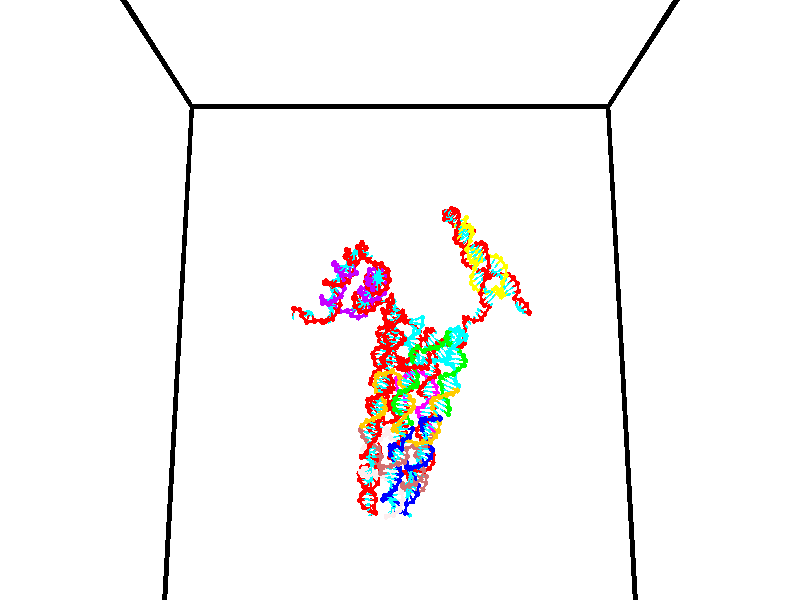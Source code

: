 // switches for output
#declare DRAW_BASES = 1; // possible values are 0, 1; only relevant for DNA ribbons
#declare DRAW_BASES_TYPE = 3; // possible values are 1, 2, 3; only relevant for DNA ribbons
#declare DRAW_FOG = 0; // set to 1 to enable fog

#include "colors.inc"

#include "transforms.inc"
background { rgb <1, 1, 1>}

#default {
   normal{
       ripples 0.25
       frequency 0.20
       turbulence 0.2
       lambda 5
   }
	finish {
		phong 0.1
		phong_size 40.
	}
}

// original window dimensions: 1024x640


// camera settings

camera {
	sky <0, 0.179814, -0.983701>
	up <0, 0.179814, -0.983701>
	right 1.6 * <1, 0, 0>
	location <35, 94.9851, 44.8844>
	look_at <35, 29.7336, 32.9568>
	direction <0, -65.2515, -11.9276>
	angle 67.0682
}


# declare cpy_camera_pos = <35, 94.9851, 44.8844>;
# if (DRAW_FOG = 1)
fog {
	fog_type 2
	up vnormalize(cpy_camera_pos)
	color rgbt<1,1,1,0.3>
	distance 1e-5
	fog_alt 3e-3
	fog_offset 56
}
# end


// LIGHTS

# declare lum = 6;
global_settings {
	ambient_light rgb lum * <0.05, 0.05, 0.05>
	max_trace_level 15
}# declare cpy_direct_light_amount = 0.25;
light_source
{	1000 * <-1, -1.16352, -0.803886>,
	rgb lum * cpy_direct_light_amount
	parallel
}

light_source
{	1000 * <1, 1.16352, 0.803886>,
	rgb lum * cpy_direct_light_amount
	parallel
}

// strand 0

// nucleotide -1

// particle -1
sphere {
	<24.269991, 34.885536, 34.624802> 0.250000
	pigment { color rgbt <1,0,0,0> }
	no_shadow
}
cylinder {
	<24.256584, 34.900936, 35.024281>,  <24.248541, 34.910175, 35.263969>, 0.100000
	pigment { color rgbt <1,0,0,0> }
	no_shadow
}
cylinder {
	<24.256584, 34.900936, 35.024281>,  <24.269991, 34.885536, 34.624802>, 0.100000
	pigment { color rgbt <1,0,0,0> }
	no_shadow
}

// particle -1
sphere {
	<24.256584, 34.900936, 35.024281> 0.100000
	pigment { color rgbt <1,0,0,0> }
	no_shadow
}
sphere {
	0, 1
	scale<0.080000,0.200000,0.300000>
	matrix <0.998950, -0.029939, 0.034680,
		0.031235, 0.998810, -0.037457,
		-0.033517, 0.038501, 0.998696,
		24.246529, 34.912487, 35.323891>
	pigment { color rgbt <0,1,1,0> }
	no_shadow
}
cylinder {
	<24.926443, 35.317501, 34.793892>,  <24.269991, 34.885536, 34.624802>, 0.130000
	pigment { color rgbt <1,0,0,0> }
	no_shadow
}

// nucleotide -1

// particle -1
sphere {
	<24.926443, 35.317501, 34.793892> 0.250000
	pigment { color rgbt <1,0,0,0> }
	no_shadow
}
cylinder {
	<25.201202, 35.079617, 34.960979>,  <25.366058, 34.936886, 35.061234>, 0.100000
	pigment { color rgbt <1,0,0,0> }
	no_shadow
}
cylinder {
	<25.201202, 35.079617, 34.960979>,  <24.926443, 35.317501, 34.793892>, 0.100000
	pigment { color rgbt <1,0,0,0> }
	no_shadow
}

// particle -1
sphere {
	<25.201202, 35.079617, 34.960979> 0.100000
	pigment { color rgbt <1,0,0,0> }
	no_shadow
}
sphere {
	0, 1
	scale<0.080000,0.200000,0.300000>
	matrix <0.625241, 0.776577, 0.077471,
		-0.370465, 0.207961, 0.905267,
		0.686898, -0.594710, 0.417721,
		25.407272, 34.901203, 35.086296>
	pigment { color rgbt <0,1,1,0> }
	no_shadow
}
cylinder {
	<25.219942, 35.670212, 35.340324>,  <24.926443, 35.317501, 34.793892>, 0.130000
	pigment { color rgbt <1,0,0,0> }
	no_shadow
}

// nucleotide -1

// particle -1
sphere {
	<25.219942, 35.670212, 35.340324> 0.250000
	pigment { color rgbt <1,0,0,0> }
	no_shadow
}
cylinder {
	<25.484129, 35.430481, 35.159393>,  <25.642641, 35.286644, 35.050835>, 0.100000
	pigment { color rgbt <1,0,0,0> }
	no_shadow
}
cylinder {
	<25.484129, 35.430481, 35.159393>,  <25.219942, 35.670212, 35.340324>, 0.100000
	pigment { color rgbt <1,0,0,0> }
	no_shadow
}

// particle -1
sphere {
	<25.484129, 35.430481, 35.159393> 0.100000
	pigment { color rgbt <1,0,0,0> }
	no_shadow
}
sphere {
	0, 1
	scale<0.080000,0.200000,0.300000>
	matrix <0.684221, 0.728489, 0.033837,
		0.309234, -0.331837, 0.891212,
		0.660467, -0.599322, -0.452323,
		25.682268, 35.250683, 35.023697>
	pigment { color rgbt <0,1,1,0> }
	no_shadow
}
cylinder {
	<25.712280, 35.538319, 35.871735>,  <25.219942, 35.670212, 35.340324>, 0.130000
	pigment { color rgbt <1,0,0,0> }
	no_shadow
}

// nucleotide -1

// particle -1
sphere {
	<25.712280, 35.538319, 35.871735> 0.250000
	pigment { color rgbt <1,0,0,0> }
	no_shadow
}
cylinder {
	<25.828396, 35.542770, 35.488983>,  <25.898066, 35.545441, 35.259335>, 0.100000
	pigment { color rgbt <1,0,0,0> }
	no_shadow
}
cylinder {
	<25.828396, 35.542770, 35.488983>,  <25.712280, 35.538319, 35.871735>, 0.100000
	pigment { color rgbt <1,0,0,0> }
	no_shadow
}

// particle -1
sphere {
	<25.828396, 35.542770, 35.488983> 0.100000
	pigment { color rgbt <1,0,0,0> }
	no_shadow
}
sphere {
	0, 1
	scale<0.080000,0.200000,0.300000>
	matrix <0.624251, 0.755673, 0.198167,
		0.725288, -0.654855, 0.212419,
		0.290290, 0.011126, -0.956874,
		25.915483, 35.546108, 35.201920>
	pigment { color rgbt <0,1,1,0> }
	no_shadow
}
cylinder {
	<26.443489, 35.344448, 35.757523>,  <25.712280, 35.538319, 35.871735>, 0.130000
	pigment { color rgbt <1,0,0,0> }
	no_shadow
}

// nucleotide -1

// particle -1
sphere {
	<26.443489, 35.344448, 35.757523> 0.250000
	pigment { color rgbt <1,0,0,0> }
	no_shadow
}
cylinder {
	<26.331272, 35.608303, 35.478619>,  <26.263943, 35.766617, 35.311275>, 0.100000
	pigment { color rgbt <1,0,0,0> }
	no_shadow
}
cylinder {
	<26.331272, 35.608303, 35.478619>,  <26.443489, 35.344448, 35.757523>, 0.100000
	pigment { color rgbt <1,0,0,0> }
	no_shadow
}

// particle -1
sphere {
	<26.331272, 35.608303, 35.478619> 0.100000
	pigment { color rgbt <1,0,0,0> }
	no_shadow
}
sphere {
	0, 1
	scale<0.080000,0.200000,0.300000>
	matrix <0.776403, 0.583071, 0.239224,
		0.564354, -0.474244, -0.675719,
		-0.280542, 0.659637, -0.697263,
		26.247110, 35.806194, 35.269440>
	pigment { color rgbt <0,1,1,0> }
	no_shadow
}
cylinder {
	<27.138500, 35.288425, 35.727955>,  <26.443489, 35.344448, 35.757523>, 0.130000
	pigment { color rgbt <1,0,0,0> }
	no_shadow
}

// nucleotide -1

// particle -1
sphere {
	<27.138500, 35.288425, 35.727955> 0.250000
	pigment { color rgbt <1,0,0,0> }
	no_shadow
}
cylinder {
	<27.536577, 35.281036, 35.766434>,  <27.775423, 35.276604, 35.789520>, 0.100000
	pigment { color rgbt <1,0,0,0> }
	no_shadow
}
cylinder {
	<27.536577, 35.281036, 35.766434>,  <27.138500, 35.288425, 35.727955>, 0.100000
	pigment { color rgbt <1,0,0,0> }
	no_shadow
}

// particle -1
sphere {
	<27.536577, 35.281036, 35.766434> 0.100000
	pigment { color rgbt <1,0,0,0> }
	no_shadow
}
sphere {
	0, 1
	scale<0.080000,0.200000,0.300000>
	matrix <0.065133, 0.858287, -0.509020,
		-0.073158, 0.512838, 0.855363,
		0.995191, -0.018474, 0.096193,
		27.835135, 35.275494, 35.795292>
	pigment { color rgbt <0,1,1,0> }
	no_shadow
}
cylinder {
	<27.338867, 35.846703, 35.958241>,  <27.138500, 35.288425, 35.727955>, 0.130000
	pigment { color rgbt <1,0,0,0> }
	no_shadow
}

// nucleotide -1

// particle -1
sphere {
	<27.338867, 35.846703, 35.958241> 0.250000
	pigment { color rgbt <1,0,0,0> }
	no_shadow
}
cylinder {
	<27.657150, 35.717239, 35.753460>,  <27.848120, 35.639561, 35.630592>, 0.100000
	pigment { color rgbt <1,0,0,0> }
	no_shadow
}
cylinder {
	<27.657150, 35.717239, 35.753460>,  <27.338867, 35.846703, 35.958241>, 0.100000
	pigment { color rgbt <1,0,0,0> }
	no_shadow
}

// particle -1
sphere {
	<27.657150, 35.717239, 35.753460> 0.100000
	pigment { color rgbt <1,0,0,0> }
	no_shadow
}
sphere {
	0, 1
	scale<0.080000,0.200000,0.300000>
	matrix <0.015119, 0.855603, -0.517412,
		0.605493, 0.403968, 0.685703,
		0.795707, -0.323656, -0.511954,
		27.895863, 35.620144, 35.599873>
	pigment { color rgbt <0,1,1,0> }
	no_shadow
}
cylinder {
	<27.696543, 36.391720, 35.953598>,  <27.338867, 35.846703, 35.958241>, 0.130000
	pigment { color rgbt <1,0,0,0> }
	no_shadow
}

// nucleotide -1

// particle -1
sphere {
	<27.696543, 36.391720, 35.953598> 0.250000
	pigment { color rgbt <1,0,0,0> }
	no_shadow
}
cylinder {
	<27.893021, 36.181973, 35.675385>,  <28.010906, 36.056126, 35.508457>, 0.100000
	pigment { color rgbt <1,0,0,0> }
	no_shadow
}
cylinder {
	<27.893021, 36.181973, 35.675385>,  <27.696543, 36.391720, 35.953598>, 0.100000
	pigment { color rgbt <1,0,0,0> }
	no_shadow
}

// particle -1
sphere {
	<27.893021, 36.181973, 35.675385> 0.100000
	pigment { color rgbt <1,0,0,0> }
	no_shadow
}
sphere {
	0, 1
	scale<0.080000,0.200000,0.300000>
	matrix <0.074832, 0.820952, -0.566072,
		0.867831, 0.226002, 0.442485,
		0.491193, -0.524367, -0.695535,
		28.040379, 36.024662, 35.466724>
	pigment { color rgbt <0,1,1,0> }
	no_shadow
}
cylinder {
	<28.431448, 36.636623, 35.766445>,  <27.696543, 36.391720, 35.953598>, 0.130000
	pigment { color rgbt <1,0,0,0> }
	no_shadow
}

// nucleotide -1

// particle -1
sphere {
	<28.431448, 36.636623, 35.766445> 0.250000
	pigment { color rgbt <1,0,0,0> }
	no_shadow
}
cylinder {
	<28.314848, 36.427029, 35.446327>,  <28.244888, 36.301273, 35.254257>, 0.100000
	pigment { color rgbt <1,0,0,0> }
	no_shadow
}
cylinder {
	<28.314848, 36.427029, 35.446327>,  <28.431448, 36.636623, 35.766445>, 0.100000
	pigment { color rgbt <1,0,0,0> }
	no_shadow
}

// particle -1
sphere {
	<28.314848, 36.427029, 35.446327> 0.100000
	pigment { color rgbt <1,0,0,0> }
	no_shadow
}
sphere {
	0, 1
	scale<0.080000,0.200000,0.300000>
	matrix <0.222184, 0.776657, -0.589439,
		0.930409, -0.349635, -0.109975,
		-0.291501, -0.523985, -0.800292,
		28.227398, 36.269833, 35.206242>
	pigment { color rgbt <0,1,1,0> }
	no_shadow
}
cylinder {
	<28.925480, 36.902657, 35.205910>,  <28.431448, 36.636623, 35.766445>, 0.130000
	pigment { color rgbt <1,0,0,0> }
	no_shadow
}

// nucleotide -1

// particle -1
sphere {
	<28.925480, 36.902657, 35.205910> 0.250000
	pigment { color rgbt <1,0,0,0> }
	no_shadow
}
cylinder {
	<28.632748, 36.723637, 35.000340>,  <28.457108, 36.616222, 34.876999>, 0.100000
	pigment { color rgbt <1,0,0,0> }
	no_shadow
}
cylinder {
	<28.632748, 36.723637, 35.000340>,  <28.925480, 36.902657, 35.205910>, 0.100000
	pigment { color rgbt <1,0,0,0> }
	no_shadow
}

// particle -1
sphere {
	<28.632748, 36.723637, 35.000340> 0.100000
	pigment { color rgbt <1,0,0,0> }
	no_shadow
}
sphere {
	0, 1
	scale<0.080000,0.200000,0.300000>
	matrix <-0.059065, 0.792943, -0.606425,
		0.678920, -0.413447, -0.606736,
		-0.731833, -0.447551, -0.513925,
		28.413198, 36.589371, 34.846161>
	pigment { color rgbt <0,1,1,0> }
	no_shadow
}
cylinder {
	<29.100866, 36.501701, 34.596458>,  <28.925480, 36.902657, 35.205910>, 0.130000
	pigment { color rgbt <1,0,0,0> }
	no_shadow
}

// nucleotide -1

// particle -1
sphere {
	<29.100866, 36.501701, 34.596458> 0.250000
	pigment { color rgbt <1,0,0,0> }
	no_shadow
}
cylinder {
	<28.722504, 36.616714, 34.536350>,  <28.495485, 36.685722, 34.500286>, 0.100000
	pigment { color rgbt <1,0,0,0> }
	no_shadow
}
cylinder {
	<28.722504, 36.616714, 34.536350>,  <29.100866, 36.501701, 34.596458>, 0.100000
	pigment { color rgbt <1,0,0,0> }
	no_shadow
}

// particle -1
sphere {
	<28.722504, 36.616714, 34.536350> 0.100000
	pigment { color rgbt <1,0,0,0> }
	no_shadow
}
sphere {
	0, 1
	scale<0.080000,0.200000,0.300000>
	matrix <0.322488, 0.782578, -0.532516,
		-0.035517, -0.552172, -0.832973,
		-0.945907, 0.287537, -0.150274,
		28.438732, 36.702976, 34.491268>
	pigment { color rgbt <0,1,1,0> }
	no_shadow
}
cylinder {
	<29.069946, 36.614517, 33.930763>,  <29.100866, 36.501701, 34.596458>, 0.130000
	pigment { color rgbt <1,0,0,0> }
	no_shadow
}

// nucleotide -1

// particle -1
sphere {
	<29.069946, 36.614517, 33.930763> 0.250000
	pigment { color rgbt <1,0,0,0> }
	no_shadow
}
cylinder {
	<28.782602, 36.819172, 34.119308>,  <28.610195, 36.941963, 34.232437>, 0.100000
	pigment { color rgbt <1,0,0,0> }
	no_shadow
}
cylinder {
	<28.782602, 36.819172, 34.119308>,  <29.069946, 36.614517, 33.930763>, 0.100000
	pigment { color rgbt <1,0,0,0> }
	no_shadow
}

// particle -1
sphere {
	<28.782602, 36.819172, 34.119308> 0.100000
	pigment { color rgbt <1,0,0,0> }
	no_shadow
}
sphere {
	0, 1
	scale<0.080000,0.200000,0.300000>
	matrix <0.140537, 0.770330, -0.621966,
		-0.681328, -0.380552, -0.625278,
		-0.718360, 0.511637, 0.471366,
		28.567095, 36.972664, 34.260719>
	pigment { color rgbt <0,1,1,0> }
	no_shadow
}
cylinder {
	<28.576393, 36.688820, 33.443745>,  <29.069946, 36.614517, 33.930763>, 0.130000
	pigment { color rgbt <1,0,0,0> }
	no_shadow
}

// nucleotide -1

// particle -1
sphere {
	<28.576393, 36.688820, 33.443745> 0.250000
	pigment { color rgbt <1,0,0,0> }
	no_shadow
}
cylinder {
	<28.529303, 36.976028, 33.718140>,  <28.501049, 37.148354, 33.882778>, 0.100000
	pigment { color rgbt <1,0,0,0> }
	no_shadow
}
cylinder {
	<28.529303, 36.976028, 33.718140>,  <28.576393, 36.688820, 33.443745>, 0.100000
	pigment { color rgbt <1,0,0,0> }
	no_shadow
}

// particle -1
sphere {
	<28.529303, 36.976028, 33.718140> 0.100000
	pigment { color rgbt <1,0,0,0> }
	no_shadow
}
sphere {
	0, 1
	scale<0.080000,0.200000,0.300000>
	matrix <-0.095021, 0.679480, -0.727515,
		-0.988490, -0.150831, -0.011765,
		-0.117726, 0.718023, 0.685991,
		28.493984, 37.191437, 33.923935>
	pigment { color rgbt <0,1,1,0> }
	no_shadow
}
cylinder {
	<28.217146, 37.171413, 33.031796>,  <28.576393, 36.688820, 33.443745>, 0.130000
	pigment { color rgbt <1,0,0,0> }
	no_shadow
}

// nucleotide -1

// particle -1
sphere {
	<28.217146, 37.171413, 33.031796> 0.250000
	pigment { color rgbt <1,0,0,0> }
	no_shadow
}
cylinder {
	<28.337685, 37.390236, 33.344185>,  <28.410007, 37.521530, 33.531620>, 0.100000
	pigment { color rgbt <1,0,0,0> }
	no_shadow
}
cylinder {
	<28.337685, 37.390236, 33.344185>,  <28.217146, 37.171413, 33.031796>, 0.100000
	pigment { color rgbt <1,0,0,0> }
	no_shadow
}

// particle -1
sphere {
	<28.337685, 37.390236, 33.344185> 0.100000
	pigment { color rgbt <1,0,0,0> }
	no_shadow
}
sphere {
	0, 1
	scale<0.080000,0.200000,0.300000>
	matrix <-0.034383, 0.824749, -0.564453,
		-0.952895, 0.143243, 0.267345,
		0.301346, 0.547056, 0.780974,
		28.428089, 37.554352, 33.578476>
	pigment { color rgbt <0,1,1,0> }
	no_shadow
}
cylinder {
	<27.855862, 37.866962, 32.904274>,  <28.217146, 37.171413, 33.031796>, 0.130000
	pigment { color rgbt <1,0,0,0> }
	no_shadow
}

// nucleotide -1

// particle -1
sphere {
	<27.855862, 37.866962, 32.904274> 0.250000
	pigment { color rgbt <1,0,0,0> }
	no_shadow
}
cylinder {
	<28.181170, 37.920918, 33.130692>,  <28.376354, 37.953289, 33.266541>, 0.100000
	pigment { color rgbt <1,0,0,0> }
	no_shadow
}
cylinder {
	<28.181170, 37.920918, 33.130692>,  <27.855862, 37.866962, 32.904274>, 0.100000
	pigment { color rgbt <1,0,0,0> }
	no_shadow
}

// particle -1
sphere {
	<28.181170, 37.920918, 33.130692> 0.100000
	pigment { color rgbt <1,0,0,0> }
	no_shadow
}
sphere {
	0, 1
	scale<0.080000,0.200000,0.300000>
	matrix <0.289602, 0.749901, -0.594793,
		-0.504703, 0.647652, 0.570807,
		0.813268, 0.134887, 0.566039,
		28.425150, 37.961384, 33.300503>
	pigment { color rgbt <0,1,1,0> }
	no_shadow
}
cylinder {
	<27.786722, 38.583591, 33.169338>,  <27.855862, 37.866962, 32.904274>, 0.130000
	pigment { color rgbt <1,0,0,0> }
	no_shadow
}

// nucleotide -1

// particle -1
sphere {
	<27.786722, 38.583591, 33.169338> 0.250000
	pigment { color rgbt <1,0,0,0> }
	no_shadow
}
cylinder {
	<28.171083, 38.478565, 33.204494>,  <28.401699, 38.415550, 33.225590>, 0.100000
	pigment { color rgbt <1,0,0,0> }
	no_shadow
}
cylinder {
	<28.171083, 38.478565, 33.204494>,  <27.786722, 38.583591, 33.169338>, 0.100000
	pigment { color rgbt <1,0,0,0> }
	no_shadow
}

// particle -1
sphere {
	<28.171083, 38.478565, 33.204494> 0.100000
	pigment { color rgbt <1,0,0,0> }
	no_shadow
}
sphere {
	0, 1
	scale<0.080000,0.200000,0.300000>
	matrix <0.273838, 0.854182, -0.442025,
		0.040983, 0.448811, 0.892686,
		0.960902, -0.262567, 0.087895,
		28.459354, 38.399796, 33.230862>
	pigment { color rgbt <0,1,1,0> }
	no_shadow
}
cylinder {
	<28.125830, 39.191231, 33.344574>,  <27.786722, 38.583591, 33.169338>, 0.130000
	pigment { color rgbt <1,0,0,0> }
	no_shadow
}

// nucleotide -1

// particle -1
sphere {
	<28.125830, 39.191231, 33.344574> 0.250000
	pigment { color rgbt <1,0,0,0> }
	no_shadow
}
cylinder {
	<28.415865, 38.948624, 33.214108>,  <28.589886, 38.803059, 33.135826>, 0.100000
	pigment { color rgbt <1,0,0,0> }
	no_shadow
}
cylinder {
	<28.415865, 38.948624, 33.214108>,  <28.125830, 39.191231, 33.344574>, 0.100000
	pigment { color rgbt <1,0,0,0> }
	no_shadow
}

// particle -1
sphere {
	<28.415865, 38.948624, 33.214108> 0.100000
	pigment { color rgbt <1,0,0,0> }
	no_shadow
}
sphere {
	0, 1
	scale<0.080000,0.200000,0.300000>
	matrix <0.432213, 0.769529, -0.470125,
		0.536136, 0.199907, 0.820119,
		0.725086, -0.606517, -0.326170,
		28.633390, 38.766670, 33.116257>
	pigment { color rgbt <0,1,1,0> }
	no_shadow
}
cylinder {
	<28.774752, 39.581749, 33.585323>,  <28.125830, 39.191231, 33.344574>, 0.130000
	pigment { color rgbt <1,0,0,0> }
	no_shadow
}

// nucleotide -1

// particle -1
sphere {
	<28.774752, 39.581749, 33.585323> 0.250000
	pigment { color rgbt <1,0,0,0> }
	no_shadow
}
cylinder {
	<28.877878, 39.309872, 33.310646>,  <28.939754, 39.146748, 33.145840>, 0.100000
	pigment { color rgbt <1,0,0,0> }
	no_shadow
}
cylinder {
	<28.877878, 39.309872, 33.310646>,  <28.774752, 39.581749, 33.585323>, 0.100000
	pigment { color rgbt <1,0,0,0> }
	no_shadow
}

// particle -1
sphere {
	<28.877878, 39.309872, 33.310646> 0.100000
	pigment { color rgbt <1,0,0,0> }
	no_shadow
}
sphere {
	0, 1
	scale<0.080000,0.200000,0.300000>
	matrix <0.570335, 0.680748, -0.459675,
		0.779903, -0.273135, 0.563159,
		0.257816, -0.679691, -0.686695,
		28.955223, 39.105965, 33.104637>
	pigment { color rgbt <0,1,1,0> }
	no_shadow
}
cylinder {
	<29.539671, 39.539440, 33.545822>,  <28.774752, 39.581749, 33.585323>, 0.130000
	pigment { color rgbt <1,0,0,0> }
	no_shadow
}

// nucleotide -1

// particle -1
sphere {
	<29.539671, 39.539440, 33.545822> 0.250000
	pigment { color rgbt <1,0,0,0> }
	no_shadow
}
cylinder {
	<29.423471, 39.370575, 33.202335>,  <29.353752, 39.269257, 32.996243>, 0.100000
	pigment { color rgbt <1,0,0,0> }
	no_shadow
}
cylinder {
	<29.423471, 39.370575, 33.202335>,  <29.539671, 39.539440, 33.545822>, 0.100000
	pigment { color rgbt <1,0,0,0> }
	no_shadow
}

// particle -1
sphere {
	<29.423471, 39.370575, 33.202335> 0.100000
	pigment { color rgbt <1,0,0,0> }
	no_shadow
}
sphere {
	0, 1
	scale<0.080000,0.200000,0.300000>
	matrix <0.609539, 0.610135, -0.506160,
		0.737612, -0.670459, 0.080079,
		-0.290501, -0.422161, -0.858714,
		29.336321, 39.243927, 32.944721>
	pigment { color rgbt <0,1,1,0> }
	no_shadow
}
cylinder {
	<30.174131, 39.412773, 33.251026>,  <29.539671, 39.539440, 33.545822>, 0.130000
	pigment { color rgbt <1,0,0,0> }
	no_shadow
}

// nucleotide -1

// particle -1
sphere {
	<30.174131, 39.412773, 33.251026> 0.250000
	pigment { color rgbt <1,0,0,0> }
	no_shadow
}
cylinder {
	<29.906096, 39.390621, 32.954941>,  <29.745274, 39.377331, 32.777290>, 0.100000
	pigment { color rgbt <1,0,0,0> }
	no_shadow
}
cylinder {
	<29.906096, 39.390621, 32.954941>,  <30.174131, 39.412773, 33.251026>, 0.100000
	pigment { color rgbt <1,0,0,0> }
	no_shadow
}

// particle -1
sphere {
	<29.906096, 39.390621, 32.954941> 0.100000
	pigment { color rgbt <1,0,0,0> }
	no_shadow
}
sphere {
	0, 1
	scale<0.080000,0.200000,0.300000>
	matrix <0.661375, 0.408181, -0.629263,
		0.336990, -0.911219, -0.236890,
		-0.670090, -0.055382, -0.740210,
		29.705069, 39.374004, 32.732876>
	pigment { color rgbt <0,1,1,0> }
	no_shadow
}
cylinder {
	<30.534367, 39.181068, 32.568851>,  <30.174131, 39.412773, 33.251026>, 0.130000
	pigment { color rgbt <1,0,0,0> }
	no_shadow
}

// nucleotide -1

// particle -1
sphere {
	<30.534367, 39.181068, 32.568851> 0.250000
	pigment { color rgbt <1,0,0,0> }
	no_shadow
}
cylinder {
	<30.206648, 39.385235, 32.464367>,  <30.010017, 39.507732, 32.401676>, 0.100000
	pigment { color rgbt <1,0,0,0> }
	no_shadow
}
cylinder {
	<30.206648, 39.385235, 32.464367>,  <30.534367, 39.181068, 32.568851>, 0.100000
	pigment { color rgbt <1,0,0,0> }
	no_shadow
}

// particle -1
sphere {
	<30.206648, 39.385235, 32.464367> 0.100000
	pigment { color rgbt <1,0,0,0> }
	no_shadow
}
sphere {
	0, 1
	scale<0.080000,0.200000,0.300000>
	matrix <0.563968, 0.635221, -0.527668,
		-0.103400, -0.579632, -0.808292,
		-0.819297, 0.510412, -0.261212,
		29.960859, 39.538357, 32.386002>
	pigment { color rgbt <0,1,1,0> }
	no_shadow
}
cylinder {
	<30.706154, 39.466591, 31.931107>,  <30.534367, 39.181068, 32.568851>, 0.130000
	pigment { color rgbt <1,0,0,0> }
	no_shadow
}

// nucleotide -1

// particle -1
sphere {
	<30.706154, 39.466591, 31.931107> 0.250000
	pigment { color rgbt <1,0,0,0> }
	no_shadow
}
cylinder {
	<30.396194, 39.699192, 32.030209>,  <30.210218, 39.838753, 32.089668>, 0.100000
	pigment { color rgbt <1,0,0,0> }
	no_shadow
}
cylinder {
	<30.396194, 39.699192, 32.030209>,  <30.706154, 39.466591, 31.931107>, 0.100000
	pigment { color rgbt <1,0,0,0> }
	no_shadow
}

// particle -1
sphere {
	<30.396194, 39.699192, 32.030209> 0.100000
	pigment { color rgbt <1,0,0,0> }
	no_shadow
}
sphere {
	0, 1
	scale<0.080000,0.200000,0.300000>
	matrix <0.458816, 0.787074, -0.412314,
		-0.434764, -0.205828, -0.876707,
		-0.774899, 0.581506, 0.247754,
		30.163725, 39.873646, 32.104534>
	pigment { color rgbt <0,1,1,0> }
	no_shadow
}
cylinder {
	<30.598612, 39.964314, 31.395964>,  <30.706154, 39.466591, 31.931107>, 0.130000
	pigment { color rgbt <1,0,0,0> }
	no_shadow
}

// nucleotide -1

// particle -1
sphere {
	<30.598612, 39.964314, 31.395964> 0.250000
	pigment { color rgbt <1,0,0,0> }
	no_shadow
}
cylinder {
	<30.369320, 40.128185, 31.679813>,  <30.231745, 40.226509, 31.850124>, 0.100000
	pigment { color rgbt <1,0,0,0> }
	no_shadow
}
cylinder {
	<30.369320, 40.128185, 31.679813>,  <30.598612, 39.964314, 31.395964>, 0.100000
	pigment { color rgbt <1,0,0,0> }
	no_shadow
}

// particle -1
sphere {
	<30.369320, 40.128185, 31.679813> 0.100000
	pigment { color rgbt <1,0,0,0> }
	no_shadow
}
sphere {
	0, 1
	scale<0.080000,0.200000,0.300000>
	matrix <0.473084, 0.872584, -0.121611,
		-0.669030, 0.266002, -0.694004,
		-0.573228, 0.409683, 0.709626,
		30.197351, 40.251091, 31.892700>
	pigment { color rgbt <0,1,1,0> }
	no_shadow
}
cylinder {
	<30.241907, 40.510368, 31.061005>,  <30.598612, 39.964314, 31.395964>, 0.130000
	pigment { color rgbt <1,0,0,0> }
	no_shadow
}

// nucleotide -1

// particle -1
sphere {
	<30.241907, 40.510368, 31.061005> 0.250000
	pigment { color rgbt <1,0,0,0> }
	no_shadow
}
cylinder {
	<30.310020, 40.552860, 31.452866>,  <30.350889, 40.578354, 31.687983>, 0.100000
	pigment { color rgbt <1,0,0,0> }
	no_shadow
}
cylinder {
	<30.310020, 40.552860, 31.452866>,  <30.241907, 40.510368, 31.061005>, 0.100000
	pigment { color rgbt <1,0,0,0> }
	no_shadow
}

// particle -1
sphere {
	<30.310020, 40.552860, 31.452866> 0.100000
	pigment { color rgbt <1,0,0,0> }
	no_shadow
}
sphere {
	0, 1
	scale<0.080000,0.200000,0.300000>
	matrix <0.358023, 0.919562, -0.161943,
		-0.918054, 0.378315, 0.118555,
		0.170284, 0.106227, 0.979652,
		30.361105, 40.584728, 31.746761>
	pigment { color rgbt <0,1,1,0> }
	no_shadow
}
cylinder {
	<30.091171, 41.247883, 31.180351>,  <30.241907, 40.510368, 31.061005>, 0.130000
	pigment { color rgbt <1,0,0,0> }
	no_shadow
}

// nucleotide -1

// particle -1
sphere {
	<30.091171, 41.247883, 31.180351> 0.250000
	pigment { color rgbt <1,0,0,0> }
	no_shadow
}
cylinder {
	<30.290102, 41.123314, 31.504248>,  <30.409460, 41.048573, 31.698586>, 0.100000
	pigment { color rgbt <1,0,0,0> }
	no_shadow
}
cylinder {
	<30.290102, 41.123314, 31.504248>,  <30.091171, 41.247883, 31.180351>, 0.100000
	pigment { color rgbt <1,0,0,0> }
	no_shadow
}

// particle -1
sphere {
	<30.290102, 41.123314, 31.504248> 0.100000
	pigment { color rgbt <1,0,0,0> }
	no_shadow
}
sphere {
	0, 1
	scale<0.080000,0.200000,0.300000>
	matrix <0.415175, 0.904969, 0.093059,
		-0.761772, 0.289904, 0.579361,
		0.497326, -0.311426, 0.809741,
		30.439301, 41.029884, 31.747169>
	pigment { color rgbt <0,1,1,0> }
	no_shadow
}
cylinder {
	<30.018736, 41.625511, 31.790102>,  <30.091171, 41.247883, 31.180351>, 0.130000
	pigment { color rgbt <1,0,0,0> }
	no_shadow
}

// nucleotide -1

// particle -1
sphere {
	<30.018736, 41.625511, 31.790102> 0.250000
	pigment { color rgbt <1,0,0,0> }
	no_shadow
}
cylinder {
	<30.395145, 41.490852, 31.803650>,  <30.620991, 41.410057, 31.811779>, 0.100000
	pigment { color rgbt <1,0,0,0> }
	no_shadow
}
cylinder {
	<30.395145, 41.490852, 31.803650>,  <30.018736, 41.625511, 31.790102>, 0.100000
	pigment { color rgbt <1,0,0,0> }
	no_shadow
}

// particle -1
sphere {
	<30.395145, 41.490852, 31.803650> 0.100000
	pigment { color rgbt <1,0,0,0> }
	no_shadow
}
sphere {
	0, 1
	scale<0.080000,0.200000,0.300000>
	matrix <0.337937, 0.940083, -0.045196,
		-0.016624, 0.053975, 0.998404,
		0.941022, -0.336647, 0.033868,
		30.677452, 41.389858, 31.813810>
	pigment { color rgbt <0,1,1,0> }
	no_shadow
}
cylinder {
	<30.427151, 41.935795, 32.338078>,  <30.018736, 41.625511, 31.790102>, 0.130000
	pigment { color rgbt <1,0,0,0> }
	no_shadow
}

// nucleotide -1

// particle -1
sphere {
	<30.427151, 41.935795, 32.338078> 0.250000
	pigment { color rgbt <1,0,0,0> }
	no_shadow
}
cylinder {
	<30.610807, 41.845798, 31.994316>,  <30.721001, 41.791801, 31.788059>, 0.100000
	pigment { color rgbt <1,0,0,0> }
	no_shadow
}
cylinder {
	<30.610807, 41.845798, 31.994316>,  <30.427151, 41.935795, 32.338078>, 0.100000
	pigment { color rgbt <1,0,0,0> }
	no_shadow
}

// particle -1
sphere {
	<30.610807, 41.845798, 31.994316> 0.100000
	pigment { color rgbt <1,0,0,0> }
	no_shadow
}
sphere {
	0, 1
	scale<0.080000,0.200000,0.300000>
	matrix <0.248747, 0.961260, -0.118762,
		0.852828, -0.159245, 0.497319,
		0.459140, -0.224990, -0.859401,
		30.748550, 41.778301, 31.736496>
	pigment { color rgbt <0,1,1,0> }
	no_shadow
}
cylinder {
	<31.098330, 41.810059, 32.315845>,  <30.427151, 41.935795, 32.338078>, 0.130000
	pigment { color rgbt <1,0,0,0> }
	no_shadow
}

// nucleotide -1

// particle -1
sphere {
	<31.098330, 41.810059, 32.315845> 0.250000
	pigment { color rgbt <1,0,0,0> }
	no_shadow
}
cylinder {
	<30.989439, 41.986950, 31.974010>,  <30.924105, 42.093086, 31.768909>, 0.100000
	pigment { color rgbt <1,0,0,0> }
	no_shadow
}
cylinder {
	<30.989439, 41.986950, 31.974010>,  <31.098330, 41.810059, 32.315845>, 0.100000
	pigment { color rgbt <1,0,0,0> }
	no_shadow
}

// particle -1
sphere {
	<30.989439, 41.986950, 31.974010> 0.100000
	pigment { color rgbt <1,0,0,0> }
	no_shadow
}
sphere {
	0, 1
	scale<0.080000,0.200000,0.300000>
	matrix <0.576738, 0.785911, 0.222974,
		0.770239, -0.432175, -0.468996,
		-0.272225, 0.442231, -0.854591,
		30.907772, 42.119617, 31.717632>
	pigment { color rgbt <0,1,1,0> }
	no_shadow
}
cylinder {
	<31.688244, 42.111908, 31.887880>,  <31.098330, 41.810059, 32.315845>, 0.130000
	pigment { color rgbt <1,0,0,0> }
	no_shadow
}

// nucleotide -1

// particle -1
sphere {
	<31.688244, 42.111908, 31.887880> 0.250000
	pigment { color rgbt <1,0,0,0> }
	no_shadow
}
cylinder {
	<31.386894, 42.323215, 31.731234>,  <31.206085, 42.450001, 31.637245>, 0.100000
	pigment { color rgbt <1,0,0,0> }
	no_shadow
}
cylinder {
	<31.386894, 42.323215, 31.731234>,  <31.688244, 42.111908, 31.887880>, 0.100000
	pigment { color rgbt <1,0,0,0> }
	no_shadow
}

// particle -1
sphere {
	<31.386894, 42.323215, 31.731234> 0.100000
	pigment { color rgbt <1,0,0,0> }
	no_shadow
}
sphere {
	0, 1
	scale<0.080000,0.200000,0.300000>
	matrix <0.435169, 0.846982, 0.305367,
		0.493007, 0.059637, -0.867979,
		-0.753374, 0.528265, -0.391616,
		31.160881, 42.481693, 31.613749>
	pigment { color rgbt <0,1,1,0> }
	no_shadow
}
cylinder {
	<31.942598, 42.639885, 31.374876>,  <31.688244, 42.111908, 31.887880>, 0.130000
	pigment { color rgbt <1,0,0,0> }
	no_shadow
}

// nucleotide -1

// particle -1
sphere {
	<31.942598, 42.639885, 31.374876> 0.250000
	pigment { color rgbt <1,0,0,0> }
	no_shadow
}
cylinder {
	<31.602530, 42.716454, 31.571066>,  <31.398489, 42.762394, 31.688780>, 0.100000
	pigment { color rgbt <1,0,0,0> }
	no_shadow
}
cylinder {
	<31.602530, 42.716454, 31.571066>,  <31.942598, 42.639885, 31.374876>, 0.100000
	pigment { color rgbt <1,0,0,0> }
	no_shadow
}

// particle -1
sphere {
	<31.602530, 42.716454, 31.571066> 0.100000
	pigment { color rgbt <1,0,0,0> }
	no_shadow
}
sphere {
	0, 1
	scale<0.080000,0.200000,0.300000>
	matrix <0.400292, 0.840142, 0.365962,
		-0.342012, 0.507463, -0.790891,
		-0.850173, 0.191424, 0.490472,
		31.347477, 42.773880, 31.718208>
	pigment { color rgbt <0,1,1,0> }
	no_shadow
}
cylinder {
	<31.648834, 43.375523, 31.205109>,  <31.942598, 42.639885, 31.374876>, 0.130000
	pigment { color rgbt <1,0,0,0> }
	no_shadow
}

// nucleotide -1

// particle -1
sphere {
	<31.648834, 43.375523, 31.205109> 0.250000
	pigment { color rgbt <1,0,0,0> }
	no_shadow
}
cylinder {
	<31.571901, 43.232334, 31.570593>,  <31.525742, 43.146423, 31.789883>, 0.100000
	pigment { color rgbt <1,0,0,0> }
	no_shadow
}
cylinder {
	<31.571901, 43.232334, 31.570593>,  <31.648834, 43.375523, 31.205109>, 0.100000
	pigment { color rgbt <1,0,0,0> }
	no_shadow
}

// particle -1
sphere {
	<31.571901, 43.232334, 31.570593> 0.100000
	pigment { color rgbt <1,0,0,0> }
	no_shadow
}
sphere {
	0, 1
	scale<0.080000,0.200000,0.300000>
	matrix <0.450423, 0.795019, 0.406281,
		-0.871853, 0.489698, 0.008328,
		-0.192334, -0.357968, 0.913710,
		31.514200, 43.124943, 31.844706>
	pigment { color rgbt <0,1,1,0> }
	no_shadow
}
cylinder {
	<31.326502, 43.950302, 31.646601>,  <31.648834, 43.375523, 31.205109>, 0.130000
	pigment { color rgbt <1,0,0,0> }
	no_shadow
}

// nucleotide -1

// particle -1
sphere {
	<31.326502, 43.950302, 31.646601> 0.250000
	pigment { color rgbt <1,0,0,0> }
	no_shadow
}
cylinder {
	<31.542326, 43.664577, 31.824871>,  <31.671822, 43.493141, 31.931833>, 0.100000
	pigment { color rgbt <1,0,0,0> }
	no_shadow
}
cylinder {
	<31.542326, 43.664577, 31.824871>,  <31.326502, 43.950302, 31.646601>, 0.100000
	pigment { color rgbt <1,0,0,0> }
	no_shadow
}

// particle -1
sphere {
	<31.542326, 43.664577, 31.824871> 0.100000
	pigment { color rgbt <1,0,0,0> }
	no_shadow
}
sphere {
	0, 1
	scale<0.080000,0.200000,0.300000>
	matrix <0.512976, 0.698654, 0.498736,
		-0.667629, -0.040477, 0.743393,
		0.539562, -0.714314, 0.445678,
		31.704195, 43.450283, 31.958574>
	pigment { color rgbt <0,1,1,0> }
	no_shadow
}
cylinder {
	<31.622721, 44.148712, 32.306389>,  <31.326502, 43.950302, 31.646601>, 0.130000
	pigment { color rgbt <1,0,0,0> }
	no_shadow
}

// nucleotide -1

// particle -1
sphere {
	<31.622721, 44.148712, 32.306389> 0.250000
	pigment { color rgbt <1,0,0,0> }
	no_shadow
}
cylinder {
	<31.876770, 43.862225, 32.190697>,  <32.029198, 43.690334, 32.121281>, 0.100000
	pigment { color rgbt <1,0,0,0> }
	no_shadow
}
cylinder {
	<31.876770, 43.862225, 32.190697>,  <31.622721, 44.148712, 32.306389>, 0.100000
	pigment { color rgbt <1,0,0,0> }
	no_shadow
}

// particle -1
sphere {
	<31.876770, 43.862225, 32.190697> 0.100000
	pigment { color rgbt <1,0,0,0> }
	no_shadow
}
sphere {
	0, 1
	scale<0.080000,0.200000,0.300000>
	matrix <0.761214, 0.516845, 0.391695,
		-0.131049, -0.468942, 0.873452,
		0.635122, -0.716215, -0.289233,
		32.067307, 43.647362, 32.103928>
	pigment { color rgbt <0,1,1,0> }
	no_shadow
}
cylinder {
	<32.235905, 44.259846, 32.721741>,  <31.622721, 44.148712, 32.306389>, 0.130000
	pigment { color rgbt <1,0,0,0> }
	no_shadow
}

// nucleotide -1

// particle -1
sphere {
	<32.235905, 44.259846, 32.721741> 0.250000
	pigment { color rgbt <1,0,0,0> }
	no_shadow
}
cylinder {
	<32.372200, 43.943218, 32.518833>,  <32.453979, 43.753242, 32.397091>, 0.100000
	pigment { color rgbt <1,0,0,0> }
	no_shadow
}
cylinder {
	<32.372200, 43.943218, 32.518833>,  <32.235905, 44.259846, 32.721741>, 0.100000
	pigment { color rgbt <1,0,0,0> }
	no_shadow
}

// particle -1
sphere {
	<32.372200, 43.943218, 32.518833> 0.100000
	pigment { color rgbt <1,0,0,0> }
	no_shadow
}
sphere {
	0, 1
	scale<0.080000,0.200000,0.300000>
	matrix <0.925602, 0.187876, 0.328576,
		-0.164787, -0.581485, 0.796693,
		0.340742, -0.791566, -0.507265,
		32.474422, 43.705750, 32.366653>
	pigment { color rgbt <0,1,1,0> }
	no_shadow
}
cylinder {
	<32.806370, 43.774628, 32.857105>,  <32.235905, 44.259846, 32.721741>, 0.130000
	pigment { color rgbt <1,0,0,0> }
	no_shadow
}

// nucleotide -1

// particle -1
sphere {
	<32.806370, 43.774628, 32.857105> 0.250000
	pigment { color rgbt <1,0,0,0> }
	no_shadow
}
cylinder {
	<32.980122, 43.851559, 33.209087>,  <33.084373, 43.897717, 33.420277>, 0.100000
	pigment { color rgbt <1,0,0,0> }
	no_shadow
}
cylinder {
	<32.980122, 43.851559, 33.209087>,  <32.806370, 43.774628, 32.857105>, 0.100000
	pigment { color rgbt <1,0,0,0> }
	no_shadow
}

// particle -1
sphere {
	<32.980122, 43.851559, 33.209087> 0.100000
	pigment { color rgbt <1,0,0,0> }
	no_shadow
}
sphere {
	0, 1
	scale<0.080000,0.200000,0.300000>
	matrix <0.125074, -0.980352, 0.152532,
		0.892002, 0.043803, -0.449903,
		0.434382, 0.192330, 0.879955,
		33.110435, 43.909256, 33.473072>
	pigment { color rgbt <0,1,1,0> }
	no_shadow
}
cylinder {
	<33.358742, 43.310318, 32.776264>,  <32.806370, 43.774628, 32.857105>, 0.130000
	pigment { color rgbt <1,0,0,0> }
	no_shadow
}

// nucleotide -1

// particle -1
sphere {
	<33.358742, 43.310318, 32.776264> 0.250000
	pigment { color rgbt <1,0,0,0> }
	no_shadow
}
cylinder {
	<33.234695, 43.386784, 33.148777>,  <33.160267, 43.432663, 33.372284>, 0.100000
	pigment { color rgbt <1,0,0,0> }
	no_shadow
}
cylinder {
	<33.234695, 43.386784, 33.148777>,  <33.358742, 43.310318, 32.776264>, 0.100000
	pigment { color rgbt <1,0,0,0> }
	no_shadow
}

// particle -1
sphere {
	<33.234695, 43.386784, 33.148777> 0.100000
	pigment { color rgbt <1,0,0,0> }
	no_shadow
}
sphere {
	0, 1
	scale<0.080000,0.200000,0.300000>
	matrix <0.087051, -0.969750, 0.228049,
		0.946706, 0.151790, 0.284091,
		-0.310113, 0.191164, 0.931282,
		33.141663, 43.444134, 33.428162>
	pigment { color rgbt <0,1,1,0> }
	no_shadow
}
cylinder {
	<33.920959, 42.971992, 33.192295>,  <33.358742, 43.310318, 32.776264>, 0.130000
	pigment { color rgbt <1,0,0,0> }
	no_shadow
}

// nucleotide -1

// particle -1
sphere {
	<33.920959, 42.971992, 33.192295> 0.250000
	pigment { color rgbt <1,0,0,0> }
	no_shadow
}
cylinder {
	<33.568653, 42.998013, 33.379921>,  <33.357269, 43.013626, 33.492496>, 0.100000
	pigment { color rgbt <1,0,0,0> }
	no_shadow
}
cylinder {
	<33.568653, 42.998013, 33.379921>,  <33.920959, 42.971992, 33.192295>, 0.100000
	pigment { color rgbt <1,0,0,0> }
	no_shadow
}

// particle -1
sphere {
	<33.568653, 42.998013, 33.379921> 0.100000
	pigment { color rgbt <1,0,0,0> }
	no_shadow
}
sphere {
	0, 1
	scale<0.080000,0.200000,0.300000>
	matrix <-0.116420, -0.989865, -0.081329,
		0.459021, -0.126240, 0.879410,
		-0.880764, 0.065050, 0.469066,
		33.304424, 43.017529, 33.520641>
	pigment { color rgbt <0,1,1,0> }
	no_shadow
}
cylinder {
	<34.055695, 42.685829, 33.831169>,  <33.920959, 42.971992, 33.192295>, 0.130000
	pigment { color rgbt <1,0,0,0> }
	no_shadow
}

// nucleotide -1

// particle -1
sphere {
	<34.055695, 42.685829, 33.831169> 0.250000
	pigment { color rgbt <1,0,0,0> }
	no_shadow
}
cylinder {
	<33.670559, 42.640583, 33.733074>,  <33.439476, 42.613438, 33.674217>, 0.100000
	pigment { color rgbt <1,0,0,0> }
	no_shadow
}
cylinder {
	<33.670559, 42.640583, 33.733074>,  <34.055695, 42.685829, 33.831169>, 0.100000
	pigment { color rgbt <1,0,0,0> }
	no_shadow
}

// particle -1
sphere {
	<33.670559, 42.640583, 33.733074> 0.100000
	pigment { color rgbt <1,0,0,0> }
	no_shadow
}
sphere {
	0, 1
	scale<0.080000,0.200000,0.300000>
	matrix <0.106018, -0.993478, 0.041983,
		-0.248388, 0.014423, 0.968553,
		-0.962841, -0.113112, -0.245239,
		33.381706, 42.606647, 33.659504>
	pigment { color rgbt <0,1,1,0> }
	no_shadow
}
cylinder {
	<33.822849, 42.127720, 34.290031>,  <34.055695, 42.685829, 33.831169>, 0.130000
	pigment { color rgbt <1,0,0,0> }
	no_shadow
}

// nucleotide -1

// particle -1
sphere {
	<33.822849, 42.127720, 34.290031> 0.250000
	pigment { color rgbt <1,0,0,0> }
	no_shadow
}
cylinder {
	<33.504154, 42.150169, 34.049347>,  <33.312935, 42.163639, 33.904938>, 0.100000
	pigment { color rgbt <1,0,0,0> }
	no_shadow
}
cylinder {
	<33.504154, 42.150169, 34.049347>,  <33.822849, 42.127720, 34.290031>, 0.100000
	pigment { color rgbt <1,0,0,0> }
	no_shadow
}

// particle -1
sphere {
	<33.504154, 42.150169, 34.049347> 0.100000
	pigment { color rgbt <1,0,0,0> }
	no_shadow
}
sphere {
	0, 1
	scale<0.080000,0.200000,0.300000>
	matrix <-0.119908, -0.990563, 0.066381,
		-0.592305, 0.125038, 0.795952,
		-0.796741, 0.056123, -0.601709,
		33.265133, 42.167007, 33.868835>
	pigment { color rgbt <0,1,1,0> }
	no_shadow
}
cylinder {
	<33.181099, 41.790901, 34.602730>,  <33.822849, 42.127720, 34.290031>, 0.130000
	pigment { color rgbt <1,0,0,0> }
	no_shadow
}

// nucleotide -1

// particle -1
sphere {
	<33.181099, 41.790901, 34.602730> 0.250000
	pigment { color rgbt <1,0,0,0> }
	no_shadow
}
cylinder {
	<33.120750, 41.813251, 34.207939>,  <33.084541, 41.826664, 33.971066>, 0.100000
	pigment { color rgbt <1,0,0,0> }
	no_shadow
}
cylinder {
	<33.120750, 41.813251, 34.207939>,  <33.181099, 41.790901, 34.602730>, 0.100000
	pigment { color rgbt <1,0,0,0> }
	no_shadow
}

// particle -1
sphere {
	<33.120750, 41.813251, 34.207939> 0.100000
	pigment { color rgbt <1,0,0,0> }
	no_shadow
}
sphere {
	0, 1
	scale<0.080000,0.200000,0.300000>
	matrix <-0.384393, -0.923147, 0.006495,
		-0.910758, 0.380365, 0.160757,
		-0.150872, 0.055878, -0.986973,
		33.075489, 41.830013, 33.911846>
	pigment { color rgbt <0,1,1,0> }
	no_shadow
}
cylinder {
	<32.572399, 41.452694, 34.594955>,  <33.181099, 41.790901, 34.602730>, 0.130000
	pigment { color rgbt <1,0,0,0> }
	no_shadow
}

// nucleotide -1

// particle -1
sphere {
	<32.572399, 41.452694, 34.594955> 0.250000
	pigment { color rgbt <1,0,0,0> }
	no_shadow
}
cylinder {
	<32.739723, 41.439766, 34.231865>,  <32.840118, 41.432007, 34.014011>, 0.100000
	pigment { color rgbt <1,0,0,0> }
	no_shadow
}
cylinder {
	<32.739723, 41.439766, 34.231865>,  <32.572399, 41.452694, 34.594955>, 0.100000
	pigment { color rgbt <1,0,0,0> }
	no_shadow
}

// particle -1
sphere {
	<32.739723, 41.439766, 34.231865> 0.100000
	pigment { color rgbt <1,0,0,0> }
	no_shadow
}
sphere {
	0, 1
	scale<0.080000,0.200000,0.300000>
	matrix <-0.282501, -0.954431, -0.096197,
		-0.863257, 0.296675, -0.408377,
		0.418307, -0.032324, -0.907731,
		32.865215, 41.430069, 33.959545>
	pigment { color rgbt <0,1,1,0> }
	no_shadow
}
cylinder {
	<32.033195, 41.294952, 34.066914>,  <32.572399, 41.452694, 34.594955>, 0.130000
	pigment { color rgbt <1,0,0,0> }
	no_shadow
}

// nucleotide -1

// particle -1
sphere {
	<32.033195, 41.294952, 34.066914> 0.250000
	pigment { color rgbt <1,0,0,0> }
	no_shadow
}
cylinder {
	<32.362560, 41.183289, 33.869301>,  <32.560177, 41.116291, 33.750732>, 0.100000
	pigment { color rgbt <1,0,0,0> }
	no_shadow
}
cylinder {
	<32.362560, 41.183289, 33.869301>,  <32.033195, 41.294952, 34.066914>, 0.100000
	pigment { color rgbt <1,0,0,0> }
	no_shadow
}

// particle -1
sphere {
	<32.362560, 41.183289, 33.869301> 0.100000
	pigment { color rgbt <1,0,0,0> }
	no_shadow
}
sphere {
	0, 1
	scale<0.080000,0.200000,0.300000>
	matrix <-0.424315, -0.880970, -0.209404,
		-0.376767, 0.382049, -0.843852,
		0.823410, -0.279162, -0.494029,
		32.609585, 41.099541, 33.721092>
	pigment { color rgbt <0,1,1,0> }
	no_shadow
}
cylinder {
	<31.880136, 40.925636, 33.591522>,  <32.033195, 41.294952, 34.066914>, 0.130000
	pigment { color rgbt <1,0,0,0> }
	no_shadow
}

// nucleotide -1

// particle -1
sphere {
	<31.880136, 40.925636, 33.591522> 0.250000
	pigment { color rgbt <1,0,0,0> }
	no_shadow
}
cylinder {
	<32.258732, 40.799835, 33.620506>,  <32.485889, 40.724354, 33.637897>, 0.100000
	pigment { color rgbt <1,0,0,0> }
	no_shadow
}
cylinder {
	<32.258732, 40.799835, 33.620506>,  <31.880136, 40.925636, 33.591522>, 0.100000
	pigment { color rgbt <1,0,0,0> }
	no_shadow
}

// particle -1
sphere {
	<32.258732, 40.799835, 33.620506> 0.100000
	pigment { color rgbt <1,0,0,0> }
	no_shadow
}
sphere {
	0, 1
	scale<0.080000,0.200000,0.300000>
	matrix <-0.292466, -0.930740, -0.219517,
		0.136478, 0.186578, -0.972914,
		0.946487, -0.314503, 0.072458,
		32.542679, 40.705482, 33.642242>
	pigment { color rgbt <0,1,1,0> }
	no_shadow
}
cylinder {
	<31.917149, 40.358089, 33.072781>,  <31.880136, 40.925636, 33.591522>, 0.130000
	pigment { color rgbt <1,0,0,0> }
	no_shadow
}

// nucleotide -1

// particle -1
sphere {
	<31.917149, 40.358089, 33.072781> 0.250000
	pigment { color rgbt <1,0,0,0> }
	no_shadow
}
cylinder {
	<32.238434, 40.315483, 33.307217>,  <32.431206, 40.289921, 33.447880>, 0.100000
	pigment { color rgbt <1,0,0,0> }
	no_shadow
}
cylinder {
	<32.238434, 40.315483, 33.307217>,  <31.917149, 40.358089, 33.072781>, 0.100000
	pigment { color rgbt <1,0,0,0> }
	no_shadow
}

// particle -1
sphere {
	<32.238434, 40.315483, 33.307217> 0.100000
	pigment { color rgbt <1,0,0,0> }
	no_shadow
}
sphere {
	0, 1
	scale<0.080000,0.200000,0.300000>
	matrix <-0.187507, -0.979079, 0.079031,
		0.565409, -0.173375, -0.806383,
		0.803215, -0.106517, 0.586089,
		32.479397, 40.283527, 33.483044>
	pigment { color rgbt <0,1,1,0> }
	no_shadow
}
cylinder {
	<32.140572, 39.660820, 32.930382>,  <31.917149, 40.358089, 33.072781>, 0.130000
	pigment { color rgbt <1,0,0,0> }
	no_shadow
}

// nucleotide -1

// particle -1
sphere {
	<32.140572, 39.660820, 32.930382> 0.250000
	pigment { color rgbt <1,0,0,0> }
	no_shadow
}
cylinder {
	<32.330013, 39.748886, 33.271492>,  <32.443680, 39.801723, 33.476158>, 0.100000
	pigment { color rgbt <1,0,0,0> }
	no_shadow
}
cylinder {
	<32.330013, 39.748886, 33.271492>,  <32.140572, 39.660820, 32.930382>, 0.100000
	pigment { color rgbt <1,0,0,0> }
	no_shadow
}

// particle -1
sphere {
	<32.330013, 39.748886, 33.271492> 0.100000
	pigment { color rgbt <1,0,0,0> }
	no_shadow
}
sphere {
	0, 1
	scale<0.080000,0.200000,0.300000>
	matrix <-0.006748, -0.967317, 0.253481,
		0.880710, -0.125805, -0.456643,
		0.473608, 0.220162, 0.852774,
		32.472095, 39.814934, 33.527325>
	pigment { color rgbt <0,1,1,0> }
	no_shadow
}
cylinder {
	<32.621307, 39.124126, 32.949490>,  <32.140572, 39.660820, 32.930382>, 0.130000
	pigment { color rgbt <1,0,0,0> }
	no_shadow
}

// nucleotide -1

// particle -1
sphere {
	<32.621307, 39.124126, 32.949490> 0.250000
	pigment { color rgbt <1,0,0,0> }
	no_shadow
}
cylinder {
	<32.608864, 39.269020, 33.322117>,  <32.601398, 39.355957, 33.545692>, 0.100000
	pigment { color rgbt <1,0,0,0> }
	no_shadow
}
cylinder {
	<32.608864, 39.269020, 33.322117>,  <32.621307, 39.124126, 32.949490>, 0.100000
	pigment { color rgbt <1,0,0,0> }
	no_shadow
}

// particle -1
sphere {
	<32.608864, 39.269020, 33.322117> 0.100000
	pigment { color rgbt <1,0,0,0> }
	no_shadow
}
sphere {
	0, 1
	scale<0.080000,0.200000,0.300000>
	matrix <-0.016755, -0.932076, 0.361876,
		0.999375, -0.004350, 0.035066,
		-0.031110, 0.362237, 0.931567,
		32.599529, 39.377689, 33.601585>
	pigment { color rgbt <0,1,1,0> }
	no_shadow
}
cylinder {
	<33.049294, 38.736771, 33.349319>,  <32.621307, 39.124126, 32.949490>, 0.130000
	pigment { color rgbt <1,0,0,0> }
	no_shadow
}

// nucleotide -1

// particle -1
sphere {
	<33.049294, 38.736771, 33.349319> 0.250000
	pigment { color rgbt <1,0,0,0> }
	no_shadow
}
cylinder {
	<32.779781, 38.884071, 33.605572>,  <32.618073, 38.972454, 33.759323>, 0.100000
	pigment { color rgbt <1,0,0,0> }
	no_shadow
}
cylinder {
	<32.779781, 38.884071, 33.605572>,  <33.049294, 38.736771, 33.349319>, 0.100000
	pigment { color rgbt <1,0,0,0> }
	no_shadow
}

// particle -1
sphere {
	<32.779781, 38.884071, 33.605572> 0.100000
	pigment { color rgbt <1,0,0,0> }
	no_shadow
}
sphere {
	0, 1
	scale<0.080000,0.200000,0.300000>
	matrix <-0.102353, -0.905124, 0.412643,
		0.731809, 0.212460, 0.647546,
		-0.673780, 0.368254, 0.640632,
		32.577648, 38.994549, 33.797760>
	pigment { color rgbt <0,1,1,0> }
	no_shadow
}
cylinder {
	<33.068291, 38.376350, 33.978348>,  <33.049294, 38.736771, 33.349319>, 0.130000
	pigment { color rgbt <1,0,0,0> }
	no_shadow
}

// nucleotide -1

// particle -1
sphere {
	<33.068291, 38.376350, 33.978348> 0.250000
	pigment { color rgbt <1,0,0,0> }
	no_shadow
}
cylinder {
	<32.702915, 38.530979, 34.029259>,  <32.483692, 38.623756, 34.059807>, 0.100000
	pigment { color rgbt <1,0,0,0> }
	no_shadow
}
cylinder {
	<32.702915, 38.530979, 34.029259>,  <33.068291, 38.376350, 33.978348>, 0.100000
	pigment { color rgbt <1,0,0,0> }
	no_shadow
}

// particle -1
sphere {
	<32.702915, 38.530979, 34.029259> 0.100000
	pigment { color rgbt <1,0,0,0> }
	no_shadow
}
sphere {
	0, 1
	scale<0.080000,0.200000,0.300000>
	matrix <-0.316815, -0.871701, 0.373854,
		0.255472, 0.301166, 0.918713,
		-0.913435, 0.386571, 0.127281,
		32.428886, 38.646950, 34.067444>
	pigment { color rgbt <0,1,1,0> }
	no_shadow
}
cylinder {
	<32.878281, 38.156883, 34.705090>,  <33.068291, 38.376350, 33.978348>, 0.130000
	pigment { color rgbt <1,0,0,0> }
	no_shadow
}

// nucleotide -1

// particle -1
sphere {
	<32.878281, 38.156883, 34.705090> 0.250000
	pigment { color rgbt <1,0,0,0> }
	no_shadow
}
cylinder {
	<32.541683, 38.256348, 34.513233>,  <32.339725, 38.316025, 34.398117>, 0.100000
	pigment { color rgbt <1,0,0,0> }
	no_shadow
}
cylinder {
	<32.541683, 38.256348, 34.513233>,  <32.878281, 38.156883, 34.705090>, 0.100000
	pigment { color rgbt <1,0,0,0> }
	no_shadow
}

// particle -1
sphere {
	<32.541683, 38.256348, 34.513233> 0.100000
	pigment { color rgbt <1,0,0,0> }
	no_shadow
}
sphere {
	0, 1
	scale<0.080000,0.200000,0.300000>
	matrix <-0.466022, -0.783231, 0.411549,
		-0.273335, 0.569840, 0.774965,
		-0.841494, 0.248660, -0.479643,
		32.289234, 38.330944, 34.369339>
	pigment { color rgbt <0,1,1,0> }
	no_shadow
}
cylinder {
	<32.430046, 37.993698, 35.206917>,  <32.878281, 38.156883, 34.705090>, 0.130000
	pigment { color rgbt <1,0,0,0> }
	no_shadow
}

// nucleotide -1

// particle -1
sphere {
	<32.430046, 37.993698, 35.206917> 0.250000
	pigment { color rgbt <1,0,0,0> }
	no_shadow
}
cylinder {
	<32.176231, 38.024891, 34.899338>,  <32.023945, 38.043606, 34.714790>, 0.100000
	pigment { color rgbt <1,0,0,0> }
	no_shadow
}
cylinder {
	<32.176231, 38.024891, 34.899338>,  <32.430046, 37.993698, 35.206917>, 0.100000
	pigment { color rgbt <1,0,0,0> }
	no_shadow
}

// particle -1
sphere {
	<32.176231, 38.024891, 34.899338> 0.100000
	pigment { color rgbt <1,0,0,0> }
	no_shadow
}
sphere {
	0, 1
	scale<0.080000,0.200000,0.300000>
	matrix <-0.560353, -0.731647, 0.388197,
		-0.532327, 0.677208, 0.507954,
		-0.634533, 0.077986, -0.768951,
		31.985872, 38.048286, 34.668652>
	pigment { color rgbt <0,1,1,0> }
	no_shadow
}
cylinder {
	<31.748896, 37.793156, 35.393101>,  <32.430046, 37.993698, 35.206917>, 0.130000
	pigment { color rgbt <1,0,0,0> }
	no_shadow
}

// nucleotide -1

// particle -1
sphere {
	<31.748896, 37.793156, 35.393101> 0.250000
	pigment { color rgbt <1,0,0,0> }
	no_shadow
}
cylinder {
	<31.736423, 37.735428, 34.997486>,  <31.728941, 37.700790, 34.760117>, 0.100000
	pigment { color rgbt <1,0,0,0> }
	no_shadow
}
cylinder {
	<31.736423, 37.735428, 34.997486>,  <31.748896, 37.793156, 35.393101>, 0.100000
	pigment { color rgbt <1,0,0,0> }
	no_shadow
}

// particle -1
sphere {
	<31.736423, 37.735428, 34.997486> 0.100000
	pigment { color rgbt <1,0,0,0> }
	no_shadow
}
sphere {
	0, 1
	scale<0.080000,0.200000,0.300000>
	matrix <-0.522102, -0.841440, 0.139240,
		-0.852313, 0.520722, -0.049112,
		-0.031181, -0.144317, -0.989040,
		31.727070, 37.692131, 34.700775>
	pigment { color rgbt <0,1,1,0> }
	no_shadow
}
cylinder {
	<31.129469, 37.632195, 35.321182>,  <31.748896, 37.793156, 35.393101>, 0.130000
	pigment { color rgbt <1,0,0,0> }
	no_shadow
}

// nucleotide -1

// particle -1
sphere {
	<31.129469, 37.632195, 35.321182> 0.250000
	pigment { color rgbt <1,0,0,0> }
	no_shadow
}
cylinder {
	<31.332579, 37.485733, 35.009262>,  <31.454445, 37.397854, 34.822109>, 0.100000
	pigment { color rgbt <1,0,0,0> }
	no_shadow
}
cylinder {
	<31.332579, 37.485733, 35.009262>,  <31.129469, 37.632195, 35.321182>, 0.100000
	pigment { color rgbt <1,0,0,0> }
	no_shadow
}

// particle -1
sphere {
	<31.332579, 37.485733, 35.009262> 0.100000
	pigment { color rgbt <1,0,0,0> }
	no_shadow
}
sphere {
	0, 1
	scale<0.080000,0.200000,0.300000>
	matrix <-0.382253, -0.906956, 0.176953,
		-0.772040, 0.208230, -0.600494,
		0.507775, -0.366156, -0.779803,
		31.484911, 37.375885, 34.775322>
	pigment { color rgbt <0,1,1,0> }
	no_shadow
}
cylinder {
	<30.629566, 37.307415, 34.844997>,  <31.129469, 37.632195, 35.321182>, 0.130000
	pigment { color rgbt <1,0,0,0> }
	no_shadow
}

// nucleotide -1

// particle -1
sphere {
	<30.629566, 37.307415, 34.844997> 0.250000
	pigment { color rgbt <1,0,0,0> }
	no_shadow
}
cylinder {
	<30.955898, 37.136433, 34.689201>,  <31.151697, 37.033844, 34.595726>, 0.100000
	pigment { color rgbt <1,0,0,0> }
	no_shadow
}
cylinder {
	<30.955898, 37.136433, 34.689201>,  <30.629566, 37.307415, 34.844997>, 0.100000
	pigment { color rgbt <1,0,0,0> }
	no_shadow
}

// particle -1
sphere {
	<30.955898, 37.136433, 34.689201> 0.100000
	pigment { color rgbt <1,0,0,0> }
	no_shadow
}
sphere {
	0, 1
	scale<0.080000,0.200000,0.300000>
	matrix <-0.421524, -0.900658, 0.105515,
		-0.395897, 0.078096, -0.914968,
		0.815833, -0.427454, -0.389487,
		31.200647, 37.008198, 34.572353>
	pigment { color rgbt <0,1,1,0> }
	no_shadow
}
cylinder {
	<30.473274, 36.972420, 34.113205>,  <30.629566, 37.307415, 34.844997>, 0.130000
	pigment { color rgbt <1,0,0,0> }
	no_shadow
}

// nucleotide -1

// particle -1
sphere {
	<30.473274, 36.972420, 34.113205> 0.250000
	pigment { color rgbt <1,0,0,0> }
	no_shadow
}
cylinder {
	<30.800913, 36.805782, 34.270954>,  <30.997496, 36.705799, 34.365604>, 0.100000
	pigment { color rgbt <1,0,0,0> }
	no_shadow
}
cylinder {
	<30.800913, 36.805782, 34.270954>,  <30.473274, 36.972420, 34.113205>, 0.100000
	pigment { color rgbt <1,0,0,0> }
	no_shadow
}

// particle -1
sphere {
	<30.800913, 36.805782, 34.270954> 0.100000
	pigment { color rgbt <1,0,0,0> }
	no_shadow
}
sphere {
	0, 1
	scale<0.080000,0.200000,0.300000>
	matrix <-0.385042, -0.908862, -0.160352,
		0.425231, -0.020506, -0.904852,
		0.819098, -0.416593, 0.394372,
		31.046642, 36.680805, 34.389267>
	pigment { color rgbt <0,1,1,0> }
	no_shadow
}
cylinder {
	<30.577398, 36.464153, 33.686539>,  <30.473274, 36.972420, 34.113205>, 0.130000
	pigment { color rgbt <1,0,0,0> }
	no_shadow
}

// nucleotide -1

// particle -1
sphere {
	<30.577398, 36.464153, 33.686539> 0.250000
	pigment { color rgbt <1,0,0,0> }
	no_shadow
}
cylinder {
	<30.792765, 36.342041, 34.000713>,  <30.921984, 36.268772, 34.189217>, 0.100000
	pigment { color rgbt <1,0,0,0> }
	no_shadow
}
cylinder {
	<30.792765, 36.342041, 34.000713>,  <30.577398, 36.464153, 33.686539>, 0.100000
	pigment { color rgbt <1,0,0,0> }
	no_shadow
}

// particle -1
sphere {
	<30.792765, 36.342041, 34.000713> 0.100000
	pigment { color rgbt <1,0,0,0> }
	no_shadow
}
sphere {
	0, 1
	scale<0.080000,0.200000,0.300000>
	matrix <-0.324758, -0.935245, -0.140887,
		0.777587, -0.179222, -0.602692,
		0.538415, -0.305281, 0.785438,
		30.954288, 36.250458, 34.236343>
	pigment { color rgbt <0,1,1,0> }
	no_shadow
}
cylinder {
	<31.069960, 35.867992, 33.524605>,  <30.577398, 36.464153, 33.686539>, 0.130000
	pigment { color rgbt <1,0,0,0> }
	no_shadow
}

// nucleotide -1

// particle -1
sphere {
	<31.069960, 35.867992, 33.524605> 0.250000
	pigment { color rgbt <1,0,0,0> }
	no_shadow
}
cylinder {
	<31.009626, 35.842392, 33.919201>,  <30.973427, 35.827034, 34.155956>, 0.100000
	pigment { color rgbt <1,0,0,0> }
	no_shadow
}
cylinder {
	<31.009626, 35.842392, 33.919201>,  <31.069960, 35.867992, 33.524605>, 0.100000
	pigment { color rgbt <1,0,0,0> }
	no_shadow
}

// particle -1
sphere {
	<31.009626, 35.842392, 33.919201> 0.100000
	pigment { color rgbt <1,0,0,0> }
	no_shadow
}
sphere {
	0, 1
	scale<0.080000,0.200000,0.300000>
	matrix <-0.200224, -0.975242, -0.093882,
		0.968070, -0.211679, 0.134283,
		-0.150831, -0.063998, 0.986486,
		30.964376, 35.823193, 34.215145>
	pigment { color rgbt <0,1,1,0> }
	no_shadow
}
cylinder {
	<31.451933, 35.288921, 33.881702>,  <31.069960, 35.867992, 33.524605>, 0.130000
	pigment { color rgbt <1,0,0,0> }
	no_shadow
}

// nucleotide -1

// particle -1
sphere {
	<31.451933, 35.288921, 33.881702> 0.250000
	pigment { color rgbt <1,0,0,0> }
	no_shadow
}
cylinder {
	<31.152914, 35.357746, 34.138317>,  <30.973503, 35.399040, 34.292286>, 0.100000
	pigment { color rgbt <1,0,0,0> }
	no_shadow
}
cylinder {
	<31.152914, 35.357746, 34.138317>,  <31.451933, 35.288921, 33.881702>, 0.100000
	pigment { color rgbt <1,0,0,0> }
	no_shadow
}

// particle -1
sphere {
	<31.152914, 35.357746, 34.138317> 0.100000
	pigment { color rgbt <1,0,0,0> }
	no_shadow
}
sphere {
	0, 1
	scale<0.080000,0.200000,0.300000>
	matrix <-0.252076, -0.967097, -0.034358,
		0.614517, -0.187401, 0.766322,
		-0.747547, 0.172058, 0.641537,
		30.928650, 35.409363, 34.330780>
	pigment { color rgbt <0,1,1,0> }
	no_shadow
}
cylinder {
	<31.460459, 34.658428, 34.298504>,  <31.451933, 35.288921, 33.881702>, 0.130000
	pigment { color rgbt <1,0,0,0> }
	no_shadow
}

// nucleotide -1

// particle -1
sphere {
	<31.460459, 34.658428, 34.298504> 0.250000
	pigment { color rgbt <1,0,0,0> }
	no_shadow
}
cylinder {
	<31.094740, 34.789177, 34.394180>,  <30.875309, 34.867626, 34.451588>, 0.100000
	pigment { color rgbt <1,0,0,0> }
	no_shadow
}
cylinder {
	<31.094740, 34.789177, 34.394180>,  <31.460459, 34.658428, 34.298504>, 0.100000
	pigment { color rgbt <1,0,0,0> }
	no_shadow
}

// particle -1
sphere {
	<31.094740, 34.789177, 34.394180> 0.100000
	pigment { color rgbt <1,0,0,0> }
	no_shadow
}
sphere {
	0, 1
	scale<0.080000,0.200000,0.300000>
	matrix <-0.353782, -0.932014, -0.078661,
		0.197220, -0.156542, 0.967780,
		-0.914299, 0.326869, 0.239194,
		30.820450, 34.887238, 34.465939>
	pigment { color rgbt <0,1,1,0> }
	no_shadow
}
cylinder {
	<32.184967, 34.499245, 34.003792>,  <31.460459, 34.658428, 34.298504>, 0.130000
	pigment { color rgbt <1,0,0,0> }
	no_shadow
}

// nucleotide -1

// particle -1
sphere {
	<32.184967, 34.499245, 34.003792> 0.250000
	pigment { color rgbt <1,0,0,0> }
	no_shadow
}
cylinder {
	<32.222645, 34.737923, 34.322559>,  <32.245251, 34.881130, 34.513821>, 0.100000
	pigment { color rgbt <1,0,0,0> }
	no_shadow
}
cylinder {
	<32.222645, 34.737923, 34.322559>,  <32.184967, 34.499245, 34.003792>, 0.100000
	pigment { color rgbt <1,0,0,0> }
	no_shadow
}

// particle -1
sphere {
	<32.222645, 34.737923, 34.322559> 0.100000
	pigment { color rgbt <1,0,0,0> }
	no_shadow
}
sphere {
	0, 1
	scale<0.080000,0.200000,0.300000>
	matrix <-0.985797, 0.167700, -0.009046,
		-0.139042, -0.784749, 0.604017,
		0.094195, 0.596695, 0.796921,
		32.250904, 34.916931, 34.561634>
	pigment { color rgbt <0,1,1,0> }
	no_shadow
}
cylinder {
	<32.401798, 33.791157, 33.741909>,  <32.184967, 34.499245, 34.003792>, 0.130000
	pigment { color rgbt <1,0,0,0> }
	no_shadow
}

// nucleotide -1

// particle -1
sphere {
	<32.401798, 33.791157, 33.741909> 0.250000
	pigment { color rgbt <1,0,0,0> }
	no_shadow
}
cylinder {
	<32.234314, 33.639248, 33.411953>,  <32.133823, 33.548103, 33.213978>, 0.100000
	pigment { color rgbt <1,0,0,0> }
	no_shadow
}
cylinder {
	<32.234314, 33.639248, 33.411953>,  <32.401798, 33.791157, 33.741909>, 0.100000
	pigment { color rgbt <1,0,0,0> }
	no_shadow
}

// particle -1
sphere {
	<32.234314, 33.639248, 33.411953> 0.100000
	pigment { color rgbt <1,0,0,0> }
	no_shadow
}
sphere {
	0, 1
	scale<0.080000,0.200000,0.300000>
	matrix <0.643314, 0.517080, -0.564602,
		0.640957, -0.767073, 0.027805,
		-0.418714, -0.379772, -0.824895,
		32.108700, 33.525314, 33.164486>
	pigment { color rgbt <0,1,1,0> }
	no_shadow
}
cylinder {
	<33.038639, 34.065628, 33.907795>,  <32.401798, 33.791157, 33.741909>, 0.130000
	pigment { color rgbt <1,0,0,0> }
	no_shadow
}

// nucleotide -1

// particle -1
sphere {
	<33.038639, 34.065628, 33.907795> 0.250000
	pigment { color rgbt <1,0,0,0> }
	no_shadow
}
cylinder {
	<33.036629, 34.437454, 33.760345>,  <33.035423, 34.660549, 33.671875>, 0.100000
	pigment { color rgbt <1,0,0,0> }
	no_shadow
}
cylinder {
	<33.036629, 34.437454, 33.760345>,  <33.038639, 34.065628, 33.907795>, 0.100000
	pigment { color rgbt <1,0,0,0> }
	no_shadow
}

// particle -1
sphere {
	<33.036629, 34.437454, 33.760345> 0.100000
	pigment { color rgbt <1,0,0,0> }
	no_shadow
}
sphere {
	0, 1
	scale<0.080000,0.200000,0.300000>
	matrix <0.456544, 0.330105, 0.826195,
		0.889687, -0.164139, -0.426047,
		-0.005029, 0.929564, -0.368627,
		33.035118, 34.716324, 33.649757>
	pigment { color rgbt <0,1,1,0> }
	no_shadow
}
cylinder {
	<33.744808, 34.290730, 33.847668>,  <33.038639, 34.065628, 33.907795>, 0.130000
	pigment { color rgbt <1,0,0,0> }
	no_shadow
}

// nucleotide -1

// particle -1
sphere {
	<33.744808, 34.290730, 33.847668> 0.250000
	pigment { color rgbt <1,0,0,0> }
	no_shadow
}
cylinder {
	<33.486771, 34.583603, 33.935081>,  <33.331947, 34.759327, 33.987530>, 0.100000
	pigment { color rgbt <1,0,0,0> }
	no_shadow
}
cylinder {
	<33.486771, 34.583603, 33.935081>,  <33.744808, 34.290730, 33.847668>, 0.100000
	pigment { color rgbt <1,0,0,0> }
	no_shadow
}

// particle -1
sphere {
	<33.486771, 34.583603, 33.935081> 0.100000
	pigment { color rgbt <1,0,0,0> }
	no_shadow
}
sphere {
	0, 1
	scale<0.080000,0.200000,0.300000>
	matrix <0.253405, -0.064809, 0.965187,
		0.720858, 0.678015, -0.143732,
		-0.645096, 0.732185, 0.218530,
		33.293243, 34.803257, 34.000641>
	pigment { color rgbt <0,1,1,0> }
	no_shadow
}
cylinder {
	<34.158722, 34.839989, 33.491806>,  <33.744808, 34.290730, 33.847668>, 0.130000
	pigment { color rgbt <1,0,0,0> }
	no_shadow
}

// nucleotide -1

// particle -1
sphere {
	<34.158722, 34.839989, 33.491806> 0.250000
	pigment { color rgbt <1,0,0,0> }
	no_shadow
}
cylinder {
	<34.313873, 34.529461, 33.690552>,  <34.406963, 34.343143, 33.809799>, 0.100000
	pigment { color rgbt <1,0,0,0> }
	no_shadow
}
cylinder {
	<34.313873, 34.529461, 33.690552>,  <34.158722, 34.839989, 33.491806>, 0.100000
	pigment { color rgbt <1,0,0,0> }
	no_shadow
}

// particle -1
sphere {
	<34.313873, 34.529461, 33.690552> 0.100000
	pigment { color rgbt <1,0,0,0> }
	no_shadow
}
sphere {
	0, 1
	scale<0.080000,0.200000,0.300000>
	matrix <-0.127427, 0.488722, 0.863084,
		-0.912859, -0.398085, 0.090641,
		0.387879, -0.776324, 0.496861,
		34.430237, 34.296562, 33.839611>
	pigment { color rgbt <0,1,1,0> }
	no_shadow
}
cylinder {
	<34.292057, 35.204845, 34.094532>,  <34.158722, 34.839989, 33.491806>, 0.130000
	pigment { color rgbt <1,0,0,0> }
	no_shadow
}

// nucleotide -1

// particle -1
sphere {
	<34.292057, 35.204845, 34.094532> 0.250000
	pigment { color rgbt <1,0,0,0> }
	no_shadow
}
cylinder {
	<34.343769, 34.815842, 34.172005>,  <34.374794, 34.582439, 34.218491>, 0.100000
	pigment { color rgbt <1,0,0,0> }
	no_shadow
}
cylinder {
	<34.343769, 34.815842, 34.172005>,  <34.292057, 35.204845, 34.094532>, 0.100000
	pigment { color rgbt <1,0,0,0> }
	no_shadow
}

// particle -1
sphere {
	<34.343769, 34.815842, 34.172005> 0.100000
	pigment { color rgbt <1,0,0,0> }
	no_shadow
}
sphere {
	0, 1
	scale<0.080000,0.200000,0.300000>
	matrix <-0.144341, 0.174789, 0.973968,
		-0.981047, -0.153867, -0.117777,
		0.129275, -0.972509, 0.193686,
		34.382553, 34.524090, 34.230110>
	pigment { color rgbt <0,1,1,0> }
	no_shadow
}
cylinder {
	<33.796772, 35.021599, 34.456867>,  <34.292057, 35.204845, 34.094532>, 0.130000
	pigment { color rgbt <1,0,0,0> }
	no_shadow
}

// nucleotide -1

// particle -1
sphere {
	<33.796772, 35.021599, 34.456867> 0.250000
	pigment { color rgbt <1,0,0,0> }
	no_shadow
}
cylinder {
	<34.079334, 34.757778, 34.559608>,  <34.248871, 34.599483, 34.621254>, 0.100000
	pigment { color rgbt <1,0,0,0> }
	no_shadow
}
cylinder {
	<34.079334, 34.757778, 34.559608>,  <33.796772, 35.021599, 34.456867>, 0.100000
	pigment { color rgbt <1,0,0,0> }
	no_shadow
}

// particle -1
sphere {
	<34.079334, 34.757778, 34.559608> 0.100000
	pigment { color rgbt <1,0,0,0> }
	no_shadow
}
sphere {
	0, 1
	scale<0.080000,0.200000,0.300000>
	matrix <-0.131167, 0.234621, 0.963197,
		-0.695545, -0.714100, 0.079226,
		0.706408, -0.659555, 0.256856,
		34.291256, 34.559910, 34.636665>
	pigment { color rgbt <0,1,1,0> }
	no_shadow
}
cylinder {
	<33.527630, 34.581573, 34.981770>,  <33.796772, 35.021599, 34.456867>, 0.130000
	pigment { color rgbt <1,0,0,0> }
	no_shadow
}

// nucleotide -1

// particle -1
sphere {
	<33.527630, 34.581573, 34.981770> 0.250000
	pigment { color rgbt <1,0,0,0> }
	no_shadow
}
cylinder {
	<33.926971, 34.568245, 35.000412>,  <34.166576, 34.560249, 35.011597>, 0.100000
	pigment { color rgbt <1,0,0,0> }
	no_shadow
}
cylinder {
	<33.926971, 34.568245, 35.000412>,  <33.527630, 34.581573, 34.981770>, 0.100000
	pigment { color rgbt <1,0,0,0> }
	no_shadow
}

// particle -1
sphere {
	<33.926971, 34.568245, 35.000412> 0.100000
	pigment { color rgbt <1,0,0,0> }
	no_shadow
}
sphere {
	0, 1
	scale<0.080000,0.200000,0.300000>
	matrix <-0.039187, 0.196213, 0.979778,
		-0.041788, -0.979995, 0.194585,
		0.998358, -0.033318, 0.046603,
		34.226479, 34.558250, 35.014393>
	pigment { color rgbt <0,1,1,0> }
	no_shadow
}
cylinder {
	<33.570744, 34.156723, 35.605701>,  <33.527630, 34.581573, 34.981770>, 0.130000
	pigment { color rgbt <1,0,0,0> }
	no_shadow
}

// nucleotide -1

// particle -1
sphere {
	<33.570744, 34.156723, 35.605701> 0.250000
	pigment { color rgbt <1,0,0,0> }
	no_shadow
}
cylinder {
	<33.936081, 34.311863, 35.556099>,  <34.155285, 34.404945, 35.526337>, 0.100000
	pigment { color rgbt <1,0,0,0> }
	no_shadow
}
cylinder {
	<33.936081, 34.311863, 35.556099>,  <33.570744, 34.156723, 35.605701>, 0.100000
	pigment { color rgbt <1,0,0,0> }
	no_shadow
}

// particle -1
sphere {
	<33.936081, 34.311863, 35.556099> 0.100000
	pigment { color rgbt <1,0,0,0> }
	no_shadow
}
sphere {
	0, 1
	scale<0.080000,0.200000,0.300000>
	matrix <0.137197, -0.006374, 0.990523,
		0.383382, -0.921701, -0.059033,
		0.913343, 0.387848, -0.124011,
		34.210083, 34.428219, 35.518894>
	pigment { color rgbt <0,1,1,0> }
	no_shadow
}
cylinder {
	<34.006298, 33.678818, 35.902832>,  <33.570744, 34.156723, 35.605701>, 0.130000
	pigment { color rgbt <1,0,0,0> }
	no_shadow
}

// nucleotide -1

// particle -1
sphere {
	<34.006298, 33.678818, 35.902832> 0.250000
	pigment { color rgbt <1,0,0,0> }
	no_shadow
}
cylinder {
	<34.210743, 34.022411, 35.890781>,  <34.333408, 34.228569, 35.883549>, 0.100000
	pigment { color rgbt <1,0,0,0> }
	no_shadow
}
cylinder {
	<34.210743, 34.022411, 35.890781>,  <34.006298, 33.678818, 35.902832>, 0.100000
	pigment { color rgbt <1,0,0,0> }
	no_shadow
}

// particle -1
sphere {
	<34.210743, 34.022411, 35.890781> 0.100000
	pigment { color rgbt <1,0,0,0> }
	no_shadow
}
sphere {
	0, 1
	scale<0.080000,0.200000,0.300000>
	matrix <0.081070, -0.013280, 0.996620,
		0.855683, -0.511826, -0.076426,
		0.511111, 0.858986, -0.030131,
		34.364075, 34.280106, 35.881741>
	pigment { color rgbt <0,1,1,0> }
	no_shadow
}
cylinder {
	<34.636513, 33.575829, 36.306561>,  <34.006298, 33.678818, 35.902832>, 0.130000
	pigment { color rgbt <1,0,0,0> }
	no_shadow
}

// nucleotide -1

// particle -1
sphere {
	<34.636513, 33.575829, 36.306561> 0.250000
	pigment { color rgbt <1,0,0,0> }
	no_shadow
}
cylinder {
	<34.588722, 33.971581, 36.273464>,  <34.560047, 34.209034, 36.253605>, 0.100000
	pigment { color rgbt <1,0,0,0> }
	no_shadow
}
cylinder {
	<34.588722, 33.971581, 36.273464>,  <34.636513, 33.575829, 36.306561>, 0.100000
	pigment { color rgbt <1,0,0,0> }
	no_shadow
}

// particle -1
sphere {
	<34.588722, 33.971581, 36.273464> 0.100000
	pigment { color rgbt <1,0,0,0> }
	no_shadow
}
sphere {
	0, 1
	scale<0.080000,0.200000,0.300000>
	matrix <0.190296, 0.104613, 0.976137,
		0.974430, 0.100877, -0.200775,
		-0.119474, 0.989384, -0.082742,
		34.552879, 34.268394, 36.248642>
	pigment { color rgbt <0,1,1,0> }
	no_shadow
}
cylinder {
	<35.195007, 34.016556, 36.630985>,  <34.636513, 33.575829, 36.306561>, 0.130000
	pigment { color rgbt <1,0,0,0> }
	no_shadow
}

// nucleotide -1

// particle -1
sphere {
	<35.195007, 34.016556, 36.630985> 0.250000
	pigment { color rgbt <1,0,0,0> }
	no_shadow
}
cylinder {
	<34.871113, 34.251057, 36.641117>,  <34.676777, 34.391758, 36.647198>, 0.100000
	pigment { color rgbt <1,0,0,0> }
	no_shadow
}
cylinder {
	<34.871113, 34.251057, 36.641117>,  <35.195007, 34.016556, 36.630985>, 0.100000
	pigment { color rgbt <1,0,0,0> }
	no_shadow
}

// particle -1
sphere {
	<34.871113, 34.251057, 36.641117> 0.100000
	pigment { color rgbt <1,0,0,0> }
	no_shadow
}
sphere {
	0, 1
	scale<0.080000,0.200000,0.300000>
	matrix <0.165517, 0.186777, 0.968359,
		0.562968, 0.788306, -0.248274,
		-0.809735, 0.586249, 0.025329,
		34.628193, 34.426933, 36.648716>
	pigment { color rgbt <0,1,1,0> }
	no_shadow
}
cylinder {
	<35.467655, 34.417236, 37.183495>,  <35.195007, 34.016556, 36.630985>, 0.130000
	pigment { color rgbt <1,0,0,0> }
	no_shadow
}

// nucleotide -1

// particle -1
sphere {
	<35.467655, 34.417236, 37.183495> 0.250000
	pigment { color rgbt <1,0,0,0> }
	no_shadow
}
cylinder {
	<35.076210, 34.482361, 37.133205>,  <34.841343, 34.521435, 37.103031>, 0.100000
	pigment { color rgbt <1,0,0,0> }
	no_shadow
}
cylinder {
	<35.076210, 34.482361, 37.133205>,  <35.467655, 34.417236, 37.183495>, 0.100000
	pigment { color rgbt <1,0,0,0> }
	no_shadow
}

// particle -1
sphere {
	<35.076210, 34.482361, 37.133205> 0.100000
	pigment { color rgbt <1,0,0,0> }
	no_shadow
}
sphere {
	0, 1
	scale<0.080000,0.200000,0.300000>
	matrix <-0.069380, 0.314136, 0.946839,
		0.193653, 0.935313, -0.296122,
		-0.978614, 0.162813, -0.125726,
		34.782627, 34.531204, 37.095490>
	pigment { color rgbt <0,1,1,0> }
	no_shadow
}
cylinder {
	<35.194664, 35.031044, 37.554260>,  <35.467655, 34.417236, 37.183495>, 0.130000
	pigment { color rgbt <1,0,0,0> }
	no_shadow
}

// nucleotide -1

// particle -1
sphere {
	<35.194664, 35.031044, 37.554260> 0.250000
	pigment { color rgbt <1,0,0,0> }
	no_shadow
}
cylinder {
	<34.856186, 34.826817, 37.493237>,  <34.653099, 34.704281, 37.456623>, 0.100000
	pigment { color rgbt <1,0,0,0> }
	no_shadow
}
cylinder {
	<34.856186, 34.826817, 37.493237>,  <35.194664, 35.031044, 37.554260>, 0.100000
	pigment { color rgbt <1,0,0,0> }
	no_shadow
}

// particle -1
sphere {
	<34.856186, 34.826817, 37.493237> 0.100000
	pigment { color rgbt <1,0,0,0> }
	no_shadow
}
sphere {
	0, 1
	scale<0.080000,0.200000,0.300000>
	matrix <-0.264788, 0.154431, 0.951861,
		-0.462429, 0.845856, -0.265870,
		-0.846196, -0.510567, -0.152559,
		34.602325, 34.673645, 37.447468>
	pigment { color rgbt <0,1,1,0> }
	no_shadow
}
cylinder {
	<34.654453, 35.413879, 37.944824>,  <35.194664, 35.031044, 37.554260>, 0.130000
	pigment { color rgbt <1,0,0,0> }
	no_shadow
}

// nucleotide -1

// particle -1
sphere {
	<34.654453, 35.413879, 37.944824> 0.250000
	pigment { color rgbt <1,0,0,0> }
	no_shadow
}
cylinder {
	<34.510849, 35.044727, 37.889099>,  <34.424686, 34.823238, 37.855663>, 0.100000
	pigment { color rgbt <1,0,0,0> }
	no_shadow
}
cylinder {
	<34.510849, 35.044727, 37.889099>,  <34.654453, 35.413879, 37.944824>, 0.100000
	pigment { color rgbt <1,0,0,0> }
	no_shadow
}

// particle -1
sphere {
	<34.510849, 35.044727, 37.889099> 0.100000
	pigment { color rgbt <1,0,0,0> }
	no_shadow
}
sphere {
	0, 1
	scale<0.080000,0.200000,0.300000>
	matrix <-0.416810, 0.024981, 0.908650,
		-0.835093, 0.384283, -0.393633,
		-0.359012, -0.922877, -0.139311,
		34.403145, 34.767864, 37.847305>
	pigment { color rgbt <0,1,1,0> }
	no_shadow
}
cylinder {
	<33.933098, 35.395767, 38.134338>,  <34.654453, 35.413879, 37.944824>, 0.130000
	pigment { color rgbt <1,0,0,0> }
	no_shadow
}

// nucleotide -1

// particle -1
sphere {
	<33.933098, 35.395767, 38.134338> 0.250000
	pigment { color rgbt <1,0,0,0> }
	no_shadow
}
cylinder {
	<34.058727, 35.016453, 38.152710>,  <34.134106, 34.788864, 38.163734>, 0.100000
	pigment { color rgbt <1,0,0,0> }
	no_shadow
}
cylinder {
	<34.058727, 35.016453, 38.152710>,  <33.933098, 35.395767, 38.134338>, 0.100000
	pigment { color rgbt <1,0,0,0> }
	no_shadow
}

// particle -1
sphere {
	<34.058727, 35.016453, 38.152710> 0.100000
	pigment { color rgbt <1,0,0,0> }
	no_shadow
}
sphere {
	0, 1
	scale<0.080000,0.200000,0.300000>
	matrix <-0.313230, -0.057828, 0.947915,
		-0.896239, -0.312103, -0.315195,
		0.314074, -0.948287, 0.045932,
		34.152950, 34.731968, 38.166489>
	pigment { color rgbt <0,1,1,0> }
	no_shadow
}
cylinder {
	<33.472565, 35.198147, 38.635635>,  <33.933098, 35.395767, 38.134338>, 0.130000
	pigment { color rgbt <1,0,0,0> }
	no_shadow
}

// nucleotide -1

// particle -1
sphere {
	<33.472565, 35.198147, 38.635635> 0.250000
	pigment { color rgbt <1,0,0,0> }
	no_shadow
}
cylinder {
	<33.713646, 34.880196, 38.607597>,  <33.858295, 34.689426, 38.590775>, 0.100000
	pigment { color rgbt <1,0,0,0> }
	no_shadow
}
cylinder {
	<33.713646, 34.880196, 38.607597>,  <33.472565, 35.198147, 38.635635>, 0.100000
	pigment { color rgbt <1,0,0,0> }
	no_shadow
}

// particle -1
sphere {
	<33.713646, 34.880196, 38.607597> 0.100000
	pigment { color rgbt <1,0,0,0> }
	no_shadow
}
sphere {
	0, 1
	scale<0.080000,0.200000,0.300000>
	matrix <-0.207317, -0.240804, 0.948174,
		-0.770562, -0.556938, -0.309925,
		0.602705, -0.794879, -0.070092,
		33.894459, 34.641731, 38.586571>
	pigment { color rgbt <0,1,1,0> }
	no_shadow
}
cylinder {
	<33.131329, 34.567822, 38.835457>,  <33.472565, 35.198147, 38.635635>, 0.130000
	pigment { color rgbt <1,0,0,0> }
	no_shadow
}

// nucleotide -1

// particle -1
sphere {
	<33.131329, 34.567822, 38.835457> 0.250000
	pigment { color rgbt <1,0,0,0> }
	no_shadow
}
cylinder {
	<33.519299, 34.484680, 38.886105>,  <33.752083, 34.434795, 38.916492>, 0.100000
	pigment { color rgbt <1,0,0,0> }
	no_shadow
}
cylinder {
	<33.519299, 34.484680, 38.886105>,  <33.131329, 34.567822, 38.835457>, 0.100000
	pigment { color rgbt <1,0,0,0> }
	no_shadow
}

// particle -1
sphere {
	<33.519299, 34.484680, 38.886105> 0.100000
	pigment { color rgbt <1,0,0,0> }
	no_shadow
}
sphere {
	0, 1
	scale<0.080000,0.200000,0.300000>
	matrix <-0.180990, -0.268141, 0.946226,
		-0.162722, -0.940690, -0.297697,
		0.969930, -0.207852, 0.126623,
		33.810276, 34.422325, 38.924091>
	pigment { color rgbt <0,1,1,0> }
	no_shadow
}
cylinder {
	<33.216618, 33.852779, 38.978134>,  <33.131329, 34.567822, 38.835457>, 0.130000
	pigment { color rgbt <1,0,0,0> }
	no_shadow
}

// nucleotide -1

// particle -1
sphere {
	<33.216618, 33.852779, 38.978134> 0.250000
	pigment { color rgbt <1,0,0,0> }
	no_shadow
}
cylinder {
	<33.550602, 34.030769, 39.107651>,  <33.750992, 34.137562, 39.185360>, 0.100000
	pigment { color rgbt <1,0,0,0> }
	no_shadow
}
cylinder {
	<33.550602, 34.030769, 39.107651>,  <33.216618, 33.852779, 38.978134>, 0.100000
	pigment { color rgbt <1,0,0,0> }
	no_shadow
}

// particle -1
sphere {
	<33.550602, 34.030769, 39.107651> 0.100000
	pigment { color rgbt <1,0,0,0> }
	no_shadow
}
sphere {
	0, 1
	scale<0.080000,0.200000,0.300000>
	matrix <-0.225855, -0.259451, 0.938975,
		0.501827, -0.857137, -0.116132,
		0.834961, 0.444974, 0.323788,
		33.801090, 34.164261, 39.204788>
	pigment { color rgbt <0,1,1,0> }
	no_shadow
}
cylinder {
	<33.510532, 33.305195, 39.445515>,  <33.216618, 33.852779, 38.978134>, 0.130000
	pigment { color rgbt <1,0,0,0> }
	no_shadow
}

// nucleotide -1

// particle -1
sphere {
	<33.510532, 33.305195, 39.445515> 0.250000
	pigment { color rgbt <1,0,0,0> }
	no_shadow
}
cylinder {
	<33.638988, 33.676136, 39.522331>,  <33.716064, 33.898701, 39.568420>, 0.100000
	pigment { color rgbt <1,0,0,0> }
	no_shadow
}
cylinder {
	<33.638988, 33.676136, 39.522331>,  <33.510532, 33.305195, 39.445515>, 0.100000
	pigment { color rgbt <1,0,0,0> }
	no_shadow
}

// particle -1
sphere {
	<33.638988, 33.676136, 39.522331> 0.100000
	pigment { color rgbt <1,0,0,0> }
	no_shadow
}
sphere {
	0, 1
	scale<0.080000,0.200000,0.300000>
	matrix <0.028025, -0.211996, 0.976869,
		0.946615, -0.308334, -0.094070,
		0.321144, 0.927355, 0.192037,
		33.735332, 33.954342, 39.579941>
	pigment { color rgbt <0,1,1,0> }
	no_shadow
}
cylinder {
	<34.006153, 33.183216, 40.012131>,  <33.510532, 33.305195, 39.445515>, 0.130000
	pigment { color rgbt <1,0,0,0> }
	no_shadow
}

// nucleotide -1

// particle -1
sphere {
	<34.006153, 33.183216, 40.012131> 0.250000
	pigment { color rgbt <1,0,0,0> }
	no_shadow
}
cylinder {
	<33.857353, 33.554497, 40.015244>,  <33.768074, 33.777264, 40.017113>, 0.100000
	pigment { color rgbt <1,0,0,0> }
	no_shadow
}
cylinder {
	<33.857353, 33.554497, 40.015244>,  <34.006153, 33.183216, 40.012131>, 0.100000
	pigment { color rgbt <1,0,0,0> }
	no_shadow
}

// particle -1
sphere {
	<33.857353, 33.554497, 40.015244> 0.100000
	pigment { color rgbt <1,0,0,0> }
	no_shadow
}
sphere {
	0, 1
	scale<0.080000,0.200000,0.300000>
	matrix <-0.011362, -0.012939, 0.999852,
		0.928163, 0.371857, 0.015360,
		-0.372001, 0.928200, 0.007785,
		33.745754, 33.832958, 40.017578>
	pigment { color rgbt <0,1,1,0> }
	no_shadow
}
cylinder {
	<34.246552, 33.344143, 40.655579>,  <34.006153, 33.183216, 40.012131>, 0.130000
	pigment { color rgbt <1,0,0,0> }
	no_shadow
}

// nucleotide -1

// particle -1
sphere {
	<34.246552, 33.344143, 40.655579> 0.250000
	pigment { color rgbt <1,0,0,0> }
	no_shadow
}
cylinder {
	<33.978397, 33.621941, 40.551071>,  <33.817505, 33.788620, 40.488365>, 0.100000
	pigment { color rgbt <1,0,0,0> }
	no_shadow
}
cylinder {
	<33.978397, 33.621941, 40.551071>,  <34.246552, 33.344143, 40.655579>, 0.100000
	pigment { color rgbt <1,0,0,0> }
	no_shadow
}

// particle -1
sphere {
	<33.978397, 33.621941, 40.551071> 0.100000
	pigment { color rgbt <1,0,0,0> }
	no_shadow
}
sphere {
	0, 1
	scale<0.080000,0.200000,0.300000>
	matrix <-0.337547, 0.028132, 0.940888,
		0.660792, 0.718948, 0.215565,
		-0.670385, 0.694494, -0.261268,
		33.777283, 33.830288, 40.472691>
	pigment { color rgbt <0,1,1,0> }
	no_shadow
}
cylinder {
	<34.306591, 33.774433, 41.244045>,  <34.246552, 33.344143, 40.655579>, 0.130000
	pigment { color rgbt <1,0,0,0> }
	no_shadow
}

// nucleotide -1

// particle -1
sphere {
	<34.306591, 33.774433, 41.244045> 0.250000
	pigment { color rgbt <1,0,0,0> }
	no_shadow
}
cylinder {
	<33.954834, 33.859531, 41.073681>,  <33.743778, 33.910591, 40.971462>, 0.100000
	pigment { color rgbt <1,0,0,0> }
	no_shadow
}
cylinder {
	<33.954834, 33.859531, 41.073681>,  <34.306591, 33.774433, 41.244045>, 0.100000
	pigment { color rgbt <1,0,0,0> }
	no_shadow
}

// particle -1
sphere {
	<33.954834, 33.859531, 41.073681> 0.100000
	pigment { color rgbt <1,0,0,0> }
	no_shadow
}
sphere {
	0, 1
	scale<0.080000,0.200000,0.300000>
	matrix <-0.410040, 0.116157, 0.904641,
		0.241935, 0.970178, -0.014912,
		-0.879395, 0.212750, -0.425914,
		33.691017, 33.923355, 40.945908>
	pigment { color rgbt <0,1,1,0> }
	no_shadow
}
cylinder {
	<34.086132, 34.378658, 41.522804>,  <34.306591, 33.774433, 41.244045>, 0.130000
	pigment { color rgbt <1,0,0,0> }
	no_shadow
}

// nucleotide -1

// particle -1
sphere {
	<34.086132, 34.378658, 41.522804> 0.250000
	pigment { color rgbt <1,0,0,0> }
	no_shadow
}
cylinder {
	<33.768692, 34.180687, 41.381245>,  <33.578228, 34.061905, 41.296310>, 0.100000
	pigment { color rgbt <1,0,0,0> }
	no_shadow
}
cylinder {
	<33.768692, 34.180687, 41.381245>,  <34.086132, 34.378658, 41.522804>, 0.100000
	pigment { color rgbt <1,0,0,0> }
	no_shadow
}

// particle -1
sphere {
	<33.768692, 34.180687, 41.381245> 0.100000
	pigment { color rgbt <1,0,0,0> }
	no_shadow
}
sphere {
	0, 1
	scale<0.080000,0.200000,0.300000>
	matrix <-0.549903, 0.334511, 0.765317,
		-0.260395, 0.801965, -0.537631,
		-0.793600, -0.494930, -0.353897,
		33.530613, 34.032207, 41.275074>
	pigment { color rgbt <0,1,1,0> }
	no_shadow
}
cylinder {
	<33.592773, 34.795273, 41.685310>,  <34.086132, 34.378658, 41.522804>, 0.130000
	pigment { color rgbt <1,0,0,0> }
	no_shadow
}

// nucleotide -1

// particle -1
sphere {
	<33.592773, 34.795273, 41.685310> 0.250000
	pigment { color rgbt <1,0,0,0> }
	no_shadow
}
cylinder {
	<33.415298, 34.440628, 41.633068>,  <33.308815, 34.227840, 41.601723>, 0.100000
	pigment { color rgbt <1,0,0,0> }
	no_shadow
}
cylinder {
	<33.415298, 34.440628, 41.633068>,  <33.592773, 34.795273, 41.685310>, 0.100000
	pigment { color rgbt <1,0,0,0> }
	no_shadow
}

// particle -1
sphere {
	<33.415298, 34.440628, 41.633068> 0.100000
	pigment { color rgbt <1,0,0,0> }
	no_shadow
}
sphere {
	0, 1
	scale<0.080000,0.200000,0.300000>
	matrix <-0.410797, 0.071684, 0.908905,
		-0.796486, 0.456921, -0.396023,
		-0.443686, -0.886614, -0.130606,
		33.282192, 34.174644, 41.593887>
	pigment { color rgbt <0,1,1,0> }
	no_shadow
}
cylinder {
	<32.840183, 34.944706, 41.921925>,  <33.592773, 34.795273, 41.685310>, 0.130000
	pigment { color rgbt <1,0,0,0> }
	no_shadow
}

// nucleotide -1

// particle -1
sphere {
	<32.840183, 34.944706, 41.921925> 0.250000
	pigment { color rgbt <1,0,0,0> }
	no_shadow
}
cylinder {
	<32.874493, 34.546181, 41.921707>,  <32.895077, 34.307064, 41.921577>, 0.100000
	pigment { color rgbt <1,0,0,0> }
	no_shadow
}
cylinder {
	<32.874493, 34.546181, 41.921707>,  <32.840183, 34.944706, 41.921925>, 0.100000
	pigment { color rgbt <1,0,0,0> }
	no_shadow
}

// particle -1
sphere {
	<32.874493, 34.546181, 41.921707> 0.100000
	pigment { color rgbt <1,0,0,0> }
	no_shadow
}
sphere {
	0, 1
	scale<0.080000,0.200000,0.300000>
	matrix <-0.558563, -0.048537, 0.828041,
		-0.825015, -0.070723, -0.560668,
		0.085775, -0.996315, -0.000540,
		32.900227, 34.247288, 41.921547>
	pigment { color rgbt <0,1,1,0> }
	no_shadow
}
cylinder {
	<32.203205, 34.657452, 42.105240>,  <32.840183, 34.944706, 41.921925>, 0.130000
	pigment { color rgbt <1,0,0,0> }
	no_shadow
}

// nucleotide -1

// particle -1
sphere {
	<32.203205, 34.657452, 42.105240> 0.250000
	pigment { color rgbt <1,0,0,0> }
	no_shadow
}
cylinder {
	<32.462482, 34.365856, 42.193260>,  <32.618050, 34.190899, 42.246071>, 0.100000
	pigment { color rgbt <1,0,0,0> }
	no_shadow
}
cylinder {
	<32.462482, 34.365856, 42.193260>,  <32.203205, 34.657452, 42.105240>, 0.100000
	pigment { color rgbt <1,0,0,0> }
	no_shadow
}

// particle -1
sphere {
	<32.462482, 34.365856, 42.193260> 0.100000
	pigment { color rgbt <1,0,0,0> }
	no_shadow
}
sphere {
	0, 1
	scale<0.080000,0.200000,0.300000>
	matrix <-0.503917, -0.194000, 0.841684,
		-0.570892, -0.656456, -0.493101,
		0.648189, -0.728993, 0.220046,
		32.656940, 34.147160, 42.259274>
	pigment { color rgbt <0,1,1,0> }
	no_shadow
}
cylinder {
	<31.777496, 34.185696, 42.234459>,  <32.203205, 34.657452, 42.105240>, 0.130000
	pigment { color rgbt <1,0,0,0> }
	no_shadow
}

// nucleotide -1

// particle -1
sphere {
	<31.777496, 34.185696, 42.234459> 0.250000
	pigment { color rgbt <1,0,0,0> }
	no_shadow
}
cylinder {
	<32.131775, 34.113438, 42.405529>,  <32.344341, 34.070084, 42.508171>, 0.100000
	pigment { color rgbt <1,0,0,0> }
	no_shadow
}
cylinder {
	<32.131775, 34.113438, 42.405529>,  <31.777496, 34.185696, 42.234459>, 0.100000
	pigment { color rgbt <1,0,0,0> }
	no_shadow
}

// particle -1
sphere {
	<32.131775, 34.113438, 42.405529> 0.100000
	pigment { color rgbt <1,0,0,0> }
	no_shadow
}
sphere {
	0, 1
	scale<0.080000,0.200000,0.300000>
	matrix <-0.449192, -0.100631, 0.887750,
		-0.117353, -0.978382, -0.170284,
		0.885695, -0.180670, 0.427672,
		32.397484, 34.059242, 42.533833>
	pigment { color rgbt <0,1,1,0> }
	no_shadow
}
cylinder {
	<31.684521, 33.615540, 42.705929>,  <31.777496, 34.185696, 42.234459>, 0.130000
	pigment { color rgbt <1,0,0,0> }
	no_shadow
}

// nucleotide -1

// particle -1
sphere {
	<31.684521, 33.615540, 42.705929> 0.250000
	pigment { color rgbt <1,0,0,0> }
	no_shadow
}
cylinder {
	<32.028591, 33.768276, 42.841156>,  <32.235035, 33.859921, 42.922295>, 0.100000
	pigment { color rgbt <1,0,0,0> }
	no_shadow
}
cylinder {
	<32.028591, 33.768276, 42.841156>,  <31.684521, 33.615540, 42.705929>, 0.100000
	pigment { color rgbt <1,0,0,0> }
	no_shadow
}

// particle -1
sphere {
	<32.028591, 33.768276, 42.841156> 0.100000
	pigment { color rgbt <1,0,0,0> }
	no_shadow
}
sphere {
	0, 1
	scale<0.080000,0.200000,0.300000>
	matrix <-0.349270, -0.041979, 0.936081,
		0.371631, -0.923272, 0.097257,
		0.860175, 0.381846, 0.338072,
		32.286644, 33.882832, 42.942577>
	pigment { color rgbt <0,1,1,0> }
	no_shadow
}
cylinder {
	<31.939444, 33.155251, 43.154140>,  <31.684521, 33.615540, 42.705929>, 0.130000
	pigment { color rgbt <1,0,0,0> }
	no_shadow
}

// nucleotide -1

// particle -1
sphere {
	<31.939444, 33.155251, 43.154140> 0.250000
	pigment { color rgbt <1,0,0,0> }
	no_shadow
}
cylinder {
	<32.125668, 33.498592, 43.240383>,  <32.237400, 33.704597, 43.292130>, 0.100000
	pigment { color rgbt <1,0,0,0> }
	no_shadow
}
cylinder {
	<32.125668, 33.498592, 43.240383>,  <31.939444, 33.155251, 43.154140>, 0.100000
	pigment { color rgbt <1,0,0,0> }
	no_shadow
}

// particle -1
sphere {
	<32.125668, 33.498592, 43.240383> 0.100000
	pigment { color rgbt <1,0,0,0> }
	no_shadow
}
sphere {
	0, 1
	scale<0.080000,0.200000,0.300000>
	matrix <-0.191140, -0.140355, 0.971476,
		0.864130, -0.493490, 0.098722,
		0.465558, 0.858352, 0.215611,
		32.265335, 33.756100, 43.305065>
	pigment { color rgbt <0,1,1,0> }
	no_shadow
}
cylinder {
	<32.312641, 33.088150, 43.718460>,  <31.939444, 33.155251, 43.154140>, 0.130000
	pigment { color rgbt <1,0,0,0> }
	no_shadow
}

// nucleotide -1

// particle -1
sphere {
	<32.312641, 33.088150, 43.718460> 0.250000
	pigment { color rgbt <1,0,0,0> }
	no_shadow
}
cylinder {
	<32.313332, 33.486794, 43.751389>,  <32.313747, 33.725979, 43.771145>, 0.100000
	pigment { color rgbt <1,0,0,0> }
	no_shadow
}
cylinder {
	<32.313332, 33.486794, 43.751389>,  <32.312641, 33.088150, 43.718460>, 0.100000
	pigment { color rgbt <1,0,0,0> }
	no_shadow
}

// particle -1
sphere {
	<32.313332, 33.486794, 43.751389> 0.100000
	pigment { color rgbt <1,0,0,0> }
	no_shadow
}
sphere {
	0, 1
	scale<0.080000,0.200000,0.300000>
	matrix <-0.061287, -0.082059, 0.994741,
		0.998119, -0.006766, 0.060937,
		0.001730, 0.996604, 0.082319,
		32.313850, 33.785774, 43.776085>
	pigment { color rgbt <0,1,1,0> }
	no_shadow
}
cylinder {
	<32.709667, 33.222164, 44.326588>,  <32.312641, 33.088150, 43.718460>, 0.130000
	pigment { color rgbt <1,0,0,0> }
	no_shadow
}

// nucleotide -1

// particle -1
sphere {
	<32.709667, 33.222164, 44.326588> 0.250000
	pigment { color rgbt <1,0,0,0> }
	no_shadow
}
cylinder {
	<32.551868, 33.582096, 44.252106>,  <32.457188, 33.798058, 44.207417>, 0.100000
	pigment { color rgbt <1,0,0,0> }
	no_shadow
}
cylinder {
	<32.551868, 33.582096, 44.252106>,  <32.709667, 33.222164, 44.326588>, 0.100000
	pigment { color rgbt <1,0,0,0> }
	no_shadow
}

// particle -1
sphere {
	<32.551868, 33.582096, 44.252106> 0.100000
	pigment { color rgbt <1,0,0,0> }
	no_shadow
}
sphere {
	0, 1
	scale<0.080000,0.200000,0.300000>
	matrix <-0.082640, 0.167076, 0.982475,
		0.915172, 0.402974, 0.008451,
		-0.394500, 0.899832, -0.186205,
		32.433517, 33.852047, 44.196243>
	pigment { color rgbt <0,1,1,0> }
	no_shadow
}
cylinder {
	<32.997738, 33.692905, 44.757893>,  <32.709667, 33.222164, 44.326588>, 0.130000
	pigment { color rgbt <1,0,0,0> }
	no_shadow
}

// nucleotide -1

// particle -1
sphere {
	<32.997738, 33.692905, 44.757893> 0.250000
	pigment { color rgbt <1,0,0,0> }
	no_shadow
}
cylinder {
	<32.633930, 33.834034, 44.669994>,  <32.415646, 33.918709, 44.617256>, 0.100000
	pigment { color rgbt <1,0,0,0> }
	no_shadow
}
cylinder {
	<32.633930, 33.834034, 44.669994>,  <32.997738, 33.692905, 44.757893>, 0.100000
	pigment { color rgbt <1,0,0,0> }
	no_shadow
}

// particle -1
sphere {
	<32.633930, 33.834034, 44.669994> 0.100000
	pigment { color rgbt <1,0,0,0> }
	no_shadow
}
sphere {
	0, 1
	scale<0.080000,0.200000,0.300000>
	matrix <-0.157476, 0.196777, 0.967719,
		0.384669, 0.914767, -0.123413,
		-0.909522, 0.352817, -0.219748,
		32.361073, 33.939880, 44.604069>
	pigment { color rgbt <0,1,1,0> }
	no_shadow
}
cylinder {
	<32.928387, 34.326180, 45.041985>,  <32.997738, 33.692905, 44.757893>, 0.130000
	pigment { color rgbt <1,0,0,0> }
	no_shadow
}

// nucleotide -1

// particle -1
sphere {
	<32.928387, 34.326180, 45.041985> 0.250000
	pigment { color rgbt <1,0,0,0> }
	no_shadow
}
cylinder {
	<32.553940, 34.194305, 44.993019>,  <32.329269, 34.115181, 44.963642>, 0.100000
	pigment { color rgbt <1,0,0,0> }
	no_shadow
}
cylinder {
	<32.553940, 34.194305, 44.993019>,  <32.928387, 34.326180, 45.041985>, 0.100000
	pigment { color rgbt <1,0,0,0> }
	no_shadow
}

// particle -1
sphere {
	<32.553940, 34.194305, 44.993019> 0.100000
	pigment { color rgbt <1,0,0,0> }
	no_shadow
}
sphere {
	0, 1
	scale<0.080000,0.200000,0.300000>
	matrix <-0.153109, 0.068717, 0.985817,
		-0.316599, 0.941586, -0.114805,
		-0.936121, -0.329687, -0.122410,
		32.273102, 34.095398, 44.956295>
	pigment { color rgbt <0,1,1,0> }
	no_shadow
}
cylinder {
	<32.530369, 34.794453, 45.482529>,  <32.928387, 34.326180, 45.041985>, 0.130000
	pigment { color rgbt <1,0,0,0> }
	no_shadow
}

// nucleotide -1

// particle -1
sphere {
	<32.530369, 34.794453, 45.482529> 0.250000
	pigment { color rgbt <1,0,0,0> }
	no_shadow
}
cylinder {
	<32.274460, 34.491261, 45.431690>,  <32.120914, 34.309345, 45.401188>, 0.100000
	pigment { color rgbt <1,0,0,0> }
	no_shadow
}
cylinder {
	<32.274460, 34.491261, 45.431690>,  <32.530369, 34.794453, 45.482529>, 0.100000
	pigment { color rgbt <1,0,0,0> }
	no_shadow
}

// particle -1
sphere {
	<32.274460, 34.491261, 45.431690> 0.100000
	pigment { color rgbt <1,0,0,0> }
	no_shadow
}
sphere {
	0, 1
	scale<0.080000,0.200000,0.300000>
	matrix <-0.097816, -0.083726, 0.991676,
		-0.762314, 0.646880, -0.020577,
		-0.639772, -0.757982, -0.127100,
		32.082527, 34.263866, 45.393559>
	pigment { color rgbt <0,1,1,0> }
	no_shadow
}
cylinder {
	<32.031483, 34.905277, 45.938736>,  <32.530369, 34.794453, 45.482529>, 0.130000
	pigment { color rgbt <1,0,0,0> }
	no_shadow
}

// nucleotide -1

// particle -1
sphere {
	<32.031483, 34.905277, 45.938736> 0.250000
	pigment { color rgbt <1,0,0,0> }
	no_shadow
}
cylinder {
	<32.027786, 34.512577, 45.862762>,  <32.025570, 34.276955, 45.817177>, 0.100000
	pigment { color rgbt <1,0,0,0> }
	no_shadow
}
cylinder {
	<32.027786, 34.512577, 45.862762>,  <32.031483, 34.905277, 45.938736>, 0.100000
	pigment { color rgbt <1,0,0,0> }
	no_shadow
}

// particle -1
sphere {
	<32.027786, 34.512577, 45.862762> 0.100000
	pigment { color rgbt <1,0,0,0> }
	no_shadow
}
sphere {
	0, 1
	scale<0.080000,0.200000,0.300000>
	matrix <-0.101462, -0.188042, 0.976906,
		-0.994796, 0.028295, -0.097874,
		-0.009237, -0.981753, -0.189934,
		32.025017, 34.218052, 45.805782>
	pigment { color rgbt <0,1,1,0> }
	no_shadow
}
cylinder {
	<31.705633, 34.668724, 46.554157>,  <32.031483, 34.905277, 45.938736>, 0.130000
	pigment { color rgbt <1,0,0,0> }
	no_shadow
}

// nucleotide -1

// particle -1
sphere {
	<31.705633, 34.668724, 46.554157> 0.250000
	pigment { color rgbt <1,0,0,0> }
	no_shadow
}
cylinder {
	<31.836800, 34.329205, 46.388264>,  <31.915501, 34.125492, 46.288727>, 0.100000
	pigment { color rgbt <1,0,0,0> }
	no_shadow
}
cylinder {
	<31.836800, 34.329205, 46.388264>,  <31.705633, 34.668724, 46.554157>, 0.100000
	pigment { color rgbt <1,0,0,0> }
	no_shadow
}

// particle -1
sphere {
	<31.836800, 34.329205, 46.388264> 0.100000
	pigment { color rgbt <1,0,0,0> }
	no_shadow
}
sphere {
	0, 1
	scale<0.080000,0.200000,0.300000>
	matrix <-0.017250, -0.444317, 0.895704,
		-0.944549, -0.286563, -0.160341,
		0.327918, -0.848802, -0.414735,
		31.935175, 34.074566, 46.263844>
	pigment { color rgbt <0,1,1,0> }
	no_shadow
}
cylinder {
	<31.269804, 34.138817, 46.846382>,  <31.705633, 34.668724, 46.554157>, 0.130000
	pigment { color rgbt <1,0,0,0> }
	no_shadow
}

// nucleotide -1

// particle -1
sphere {
	<31.269804, 34.138817, 46.846382> 0.250000
	pigment { color rgbt <1,0,0,0> }
	no_shadow
}
cylinder {
	<31.592367, 33.942501, 46.714420>,  <31.785904, 33.824711, 46.635242>, 0.100000
	pigment { color rgbt <1,0,0,0> }
	no_shadow
}
cylinder {
	<31.592367, 33.942501, 46.714420>,  <31.269804, 34.138817, 46.846382>, 0.100000
	pigment { color rgbt <1,0,0,0> }
	no_shadow
}

// particle -1
sphere {
	<31.592367, 33.942501, 46.714420> 0.100000
	pigment { color rgbt <1,0,0,0> }
	no_shadow
}
sphere {
	0, 1
	scale<0.080000,0.200000,0.300000>
	matrix <-0.091993, -0.655192, 0.749841,
		-0.584163, -0.574328, -0.573499,
		0.806406, -0.490787, -0.329905,
		31.834290, 33.795265, 46.615448>
	pigment { color rgbt <0,1,1,0> }
	no_shadow
}
cylinder {
	<31.116816, 33.492435, 46.876194>,  <31.269804, 34.138817, 46.846382>, 0.130000
	pigment { color rgbt <1,0,0,0> }
	no_shadow
}

// nucleotide -1

// particle -1
sphere {
	<31.116816, 33.492435, 46.876194> 0.250000
	pigment { color rgbt <1,0,0,0> }
	no_shadow
}
cylinder {
	<31.515066, 33.468887, 46.847187>,  <31.754017, 33.454758, 46.829784>, 0.100000
	pigment { color rgbt <1,0,0,0> }
	no_shadow
}
cylinder {
	<31.515066, 33.468887, 46.847187>,  <31.116816, 33.492435, 46.876194>, 0.100000
	pigment { color rgbt <1,0,0,0> }
	no_shadow
}

// particle -1
sphere {
	<31.515066, 33.468887, 46.847187> 0.100000
	pigment { color rgbt <1,0,0,0> }
	no_shadow
}
sphere {
	0, 1
	scale<0.080000,0.200000,0.300000>
	matrix <0.019617, -0.627284, 0.778544,
		-0.091319, -0.776563, -0.623387,
		0.995628, -0.058867, -0.072517,
		31.813755, 33.451225, 46.825432>
	pigment { color rgbt <0,1,1,0> }
	no_shadow
}
cylinder {
	<31.284473, 32.768093, 46.872658>,  <31.116816, 33.492435, 46.876194>, 0.130000
	pigment { color rgbt <1,0,0,0> }
	no_shadow
}

// nucleotide -1

// particle -1
sphere {
	<31.284473, 32.768093, 46.872658> 0.250000
	pigment { color rgbt <1,0,0,0> }
	no_shadow
}
cylinder {
	<31.618860, 32.946735, 47.000217>,  <31.819492, 33.053921, 47.076756>, 0.100000
	pigment { color rgbt <1,0,0,0> }
	no_shadow
}
cylinder {
	<31.618860, 32.946735, 47.000217>,  <31.284473, 32.768093, 46.872658>, 0.100000
	pigment { color rgbt <1,0,0,0> }
	no_shadow
}

// particle -1
sphere {
	<31.618860, 32.946735, 47.000217> 0.100000
	pigment { color rgbt <1,0,0,0> }
	no_shadow
}
sphere {
	0, 1
	scale<0.080000,0.200000,0.300000>
	matrix <0.076060, -0.669798, 0.738637,
		0.543479, -0.593223, -0.593900,
		0.835970, 0.446606, 0.318901,
		31.869652, 33.080719, 47.095886>
	pigment { color rgbt <0,1,1,0> }
	no_shadow
}
cylinder {
	<31.894917, 32.278130, 46.843914>,  <31.284473, 32.768093, 46.872658>, 0.130000
	pigment { color rgbt <1,0,0,0> }
	no_shadow
}

// nucleotide -1

// particle -1
sphere {
	<31.894917, 32.278130, 46.843914> 0.250000
	pigment { color rgbt <1,0,0,0> }
	no_shadow
}
cylinder {
	<31.986757, 32.542305, 47.129879>,  <32.041862, 32.700809, 47.301460>, 0.100000
	pigment { color rgbt <1,0,0,0> }
	no_shadow
}
cylinder {
	<31.986757, 32.542305, 47.129879>,  <31.894917, 32.278130, 46.843914>, 0.100000
	pigment { color rgbt <1,0,0,0> }
	no_shadow
}

// particle -1
sphere {
	<31.986757, 32.542305, 47.129879> 0.100000
	pigment { color rgbt <1,0,0,0> }
	no_shadow
}
sphere {
	0, 1
	scale<0.080000,0.200000,0.300000>
	matrix <0.120965, -0.748206, 0.652346,
		0.965739, -0.063299, -0.251678,
		0.229600, 0.660440, 0.714915,
		32.055637, 32.740437, 47.344353>
	pigment { color rgbt <0,1,1,0> }
	no_shadow
}
cylinder {
	<32.427391, 31.948359, 47.117233>,  <31.894917, 32.278130, 46.843914>, 0.130000
	pigment { color rgbt <1,0,0,0> }
	no_shadow
}

// nucleotide -1

// particle -1
sphere {
	<32.427391, 31.948359, 47.117233> 0.250000
	pigment { color rgbt <1,0,0,0> }
	no_shadow
}
cylinder {
	<32.316219, 32.231411, 47.377083>,  <32.249516, 32.401241, 47.532993>, 0.100000
	pigment { color rgbt <1,0,0,0> }
	no_shadow
}
cylinder {
	<32.316219, 32.231411, 47.377083>,  <32.427391, 31.948359, 47.117233>, 0.100000
	pigment { color rgbt <1,0,0,0> }
	no_shadow
}

// particle -1
sphere {
	<32.316219, 32.231411, 47.377083> 0.100000
	pigment { color rgbt <1,0,0,0> }
	no_shadow
}
sphere {
	0, 1
	scale<0.080000,0.200000,0.300000>
	matrix <0.108933, -0.648689, 0.753217,
		0.954405, 0.280108, 0.103206,
		-0.277931, 0.707631, 0.649625,
		32.232841, 32.443699, 47.571972>
	pigment { color rgbt <0,1,1,0> }
	no_shadow
}
cylinder {
	<32.814182, 31.818333, 47.714935>,  <32.427391, 31.948359, 47.117233>, 0.130000
	pigment { color rgbt <1,0,0,0> }
	no_shadow
}

// nucleotide -1

// particle -1
sphere {
	<32.814182, 31.818333, 47.714935> 0.250000
	pigment { color rgbt <1,0,0,0> }
	no_shadow
}
cylinder {
	<32.515717, 32.046436, 47.852364>,  <32.336636, 32.183300, 47.934822>, 0.100000
	pigment { color rgbt <1,0,0,0> }
	no_shadow
}
cylinder {
	<32.515717, 32.046436, 47.852364>,  <32.814182, 31.818333, 47.714935>, 0.100000
	pigment { color rgbt <1,0,0,0> }
	no_shadow
}

// particle -1
sphere {
	<32.515717, 32.046436, 47.852364> 0.100000
	pigment { color rgbt <1,0,0,0> }
	no_shadow
}
sphere {
	0, 1
	scale<0.080000,0.200000,0.300000>
	matrix <-0.071244, -0.581490, 0.810428,
		0.661936, 0.580237, 0.474516,
		-0.746167, 0.570258, 0.343571,
		32.291866, 32.217514, 47.955437>
	pigment { color rgbt <0,1,1,0> }
	no_shadow
}
cylinder {
	<32.963928, 31.843330, 48.482124>,  <32.814182, 31.818333, 47.714935>, 0.130000
	pigment { color rgbt <1,0,0,0> }
	no_shadow
}

// nucleotide -1

// particle -1
sphere {
	<32.963928, 31.843330, 48.482124> 0.250000
	pigment { color rgbt <1,0,0,0> }
	no_shadow
}
cylinder {
	<32.582294, 31.950773, 48.429104>,  <32.353313, 32.015240, 48.397293>, 0.100000
	pigment { color rgbt <1,0,0,0> }
	no_shadow
}
cylinder {
	<32.582294, 31.950773, 48.429104>,  <32.963928, 31.843330, 48.482124>, 0.100000
	pigment { color rgbt <1,0,0,0> }
	no_shadow
}

// particle -1
sphere {
	<32.582294, 31.950773, 48.429104> 0.100000
	pigment { color rgbt <1,0,0,0> }
	no_shadow
}
sphere {
	0, 1
	scale<0.080000,0.200000,0.300000>
	matrix <-0.284417, -0.673610, 0.682170,
		0.093948, 0.688549, 0.719078,
		-0.954086, 0.268607, -0.132551,
		32.296070, 32.031357, 48.389339>
	pigment { color rgbt <0,1,1,0> }
	no_shadow
}
cylinder {
	<32.755325, 31.929241, 49.114784>,  <32.963928, 31.843330, 48.482124>, 0.130000
	pigment { color rgbt <1,0,0,0> }
	no_shadow
}

// nucleotide -1

// particle -1
sphere {
	<32.755325, 31.929241, 49.114784> 0.250000
	pigment { color rgbt <1,0,0,0> }
	no_shadow
}
cylinder {
	<32.418472, 31.848595, 48.914715>,  <32.216362, 31.800207, 48.794674>, 0.100000
	pigment { color rgbt <1,0,0,0> }
	no_shadow
}
cylinder {
	<32.418472, 31.848595, 48.914715>,  <32.755325, 31.929241, 49.114784>, 0.100000
	pigment { color rgbt <1,0,0,0> }
	no_shadow
}

// particle -1
sphere {
	<32.418472, 31.848595, 48.914715> 0.100000
	pigment { color rgbt <1,0,0,0> }
	no_shadow
}
sphere {
	0, 1
	scale<0.080000,0.200000,0.300000>
	matrix <-0.252523, -0.672090, 0.696080,
		-0.476500, 0.712494, 0.515074,
		-0.842128, -0.201614, -0.500171,
		32.165833, 31.788111, 48.764664>
	pigment { color rgbt <0,1,1,0> }
	no_shadow
}
cylinder {
	<32.131683, 31.870106, 49.653076>,  <32.755325, 31.929241, 49.114784>, 0.130000
	pigment { color rgbt <1,0,0,0> }
	no_shadow
}

// nucleotide -1

// particle -1
sphere {
	<32.131683, 31.870106, 49.653076> 0.250000
	pigment { color rgbt <1,0,0,0> }
	no_shadow
}
cylinder {
	<32.039726, 31.687061, 49.309509>,  <31.984550, 31.577234, 49.103371>, 0.100000
	pigment { color rgbt <1,0,0,0> }
	no_shadow
}
cylinder {
	<32.039726, 31.687061, 49.309509>,  <32.131683, 31.870106, 49.653076>, 0.100000
	pigment { color rgbt <1,0,0,0> }
	no_shadow
}

// particle -1
sphere {
	<32.039726, 31.687061, 49.309509> 0.100000
	pigment { color rgbt <1,0,0,0> }
	no_shadow
}
sphere {
	0, 1
	scale<0.080000,0.200000,0.300000>
	matrix <-0.315173, -0.799986, 0.510576,
		-0.920768, 0.388087, 0.039687,
		-0.229897, -0.457613, -0.858916,
		31.970757, 31.549778, 49.051834>
	pigment { color rgbt <0,1,1,0> }
	no_shadow
}
cylinder {
	<31.479322, 31.445866, 49.693897>,  <32.131683, 31.870106, 49.653076>, 0.130000
	pigment { color rgbt <1,0,0,0> }
	no_shadow
}

// nucleotide -1

// particle -1
sphere {
	<31.479322, 31.445866, 49.693897> 0.250000
	pigment { color rgbt <1,0,0,0> }
	no_shadow
}
cylinder {
	<31.662489, 31.286301, 49.376110>,  <31.772388, 31.190561, 49.185436>, 0.100000
	pigment { color rgbt <1,0,0,0> }
	no_shadow
}
cylinder {
	<31.662489, 31.286301, 49.376110>,  <31.479322, 31.445866, 49.693897>, 0.100000
	pigment { color rgbt <1,0,0,0> }
	no_shadow
}

// particle -1
sphere {
	<31.662489, 31.286301, 49.376110> 0.100000
	pigment { color rgbt <1,0,0,0> }
	no_shadow
}
sphere {
	0, 1
	scale<0.080000,0.200000,0.300000>
	matrix <-0.250113, -0.915382, 0.315467,
		-0.853085, 0.054248, -0.518943,
		0.457918, -0.398915, -0.794467,
		31.799864, 31.166626, 49.137772>
	pigment { color rgbt <0,1,1,0> }
	no_shadow
}
cylinder {
	<31.463369, 30.751469, 49.581543>,  <31.479322, 31.445866, 49.693897>, 0.130000
	pigment { color rgbt <1,0,0,0> }
	no_shadow
}

// nucleotide -1

// particle -1
sphere {
	<31.463369, 30.751469, 49.581543> 0.250000
	pigment { color rgbt <1,0,0,0> }
	no_shadow
}
cylinder {
	<31.539223, 30.367218, 49.662773>,  <31.584734, 30.136667, 49.711510>, 0.100000
	pigment { color rgbt <1,0,0,0> }
	no_shadow
}
cylinder {
	<31.539223, 30.367218, 49.662773>,  <31.463369, 30.751469, 49.581543>, 0.100000
	pigment { color rgbt <1,0,0,0> }
	no_shadow
}

// particle -1
sphere {
	<31.539223, 30.367218, 49.662773> 0.100000
	pigment { color rgbt <1,0,0,0> }
	no_shadow
}
sphere {
	0, 1
	scale<0.080000,0.200000,0.300000>
	matrix <-0.074063, 0.192243, 0.978549,
		-0.979058, -0.200605, -0.034691,
		0.189632, -0.960625, 0.203074,
		31.596113, 30.079031, 49.723694>
	pigment { color rgbt <0,1,1,0> }
	no_shadow
}
cylinder {
	<31.007099, 30.562061, 50.143059>,  <31.463369, 30.751469, 49.581543>, 0.130000
	pigment { color rgbt <1,0,0,0> }
	no_shadow
}

// nucleotide -1

// particle -1
sphere {
	<31.007099, 30.562061, 50.143059> 0.250000
	pigment { color rgbt <1,0,0,0> }
	no_shadow
}
cylinder {
	<31.328978, 30.324610, 50.146294>,  <31.522104, 30.182138, 50.148235>, 0.100000
	pigment { color rgbt <1,0,0,0> }
	no_shadow
}
cylinder {
	<31.328978, 30.324610, 50.146294>,  <31.007099, 30.562061, 50.143059>, 0.100000
	pigment { color rgbt <1,0,0,0> }
	no_shadow
}

// particle -1
sphere {
	<31.328978, 30.324610, 50.146294> 0.100000
	pigment { color rgbt <1,0,0,0> }
	no_shadow
}
sphere {
	0, 1
	scale<0.080000,0.200000,0.300000>
	matrix <0.129273, 0.188494, 0.973529,
		-0.579440, -0.782351, 0.228421,
		0.804697, -0.593630, 0.008084,
		31.570387, 30.146521, 50.148720>
	pigment { color rgbt <0,1,1,0> }
	no_shadow
}
cylinder {
	<30.797100, 30.045118, 50.666340>,  <31.007099, 30.562061, 50.143059>, 0.130000
	pigment { color rgbt <1,0,0,0> }
	no_shadow
}

// nucleotide -1

// particle -1
sphere {
	<30.797100, 30.045118, 50.666340> 0.250000
	pigment { color rgbt <1,0,0,0> }
	no_shadow
}
cylinder {
	<31.190380, 30.092312, 50.610634>,  <31.426348, 30.120628, 50.577209>, 0.100000
	pigment { color rgbt <1,0,0,0> }
	no_shadow
}
cylinder {
	<31.190380, 30.092312, 50.610634>,  <30.797100, 30.045118, 50.666340>, 0.100000
	pigment { color rgbt <1,0,0,0> }
	no_shadow
}

// particle -1
sphere {
	<31.190380, 30.092312, 50.610634> 0.100000
	pigment { color rgbt <1,0,0,0> }
	no_shadow
}
sphere {
	0, 1
	scale<0.080000,0.200000,0.300000>
	matrix <0.112606, 0.208382, 0.971544,
		0.143641, -0.970906, 0.191597,
		0.983203, 0.117978, -0.139262,
		31.485340, 30.127707, 50.568855>
	pigment { color rgbt <0,1,1,0> }
	no_shadow
}
cylinder {
	<31.160362, 29.759548, 51.275677>,  <30.797100, 30.045118, 50.666340>, 0.130000
	pigment { color rgbt <1,0,0,0> }
	no_shadow
}

// nucleotide -1

// particle -1
sphere {
	<31.160362, 29.759548, 51.275677> 0.250000
	pigment { color rgbt <1,0,0,0> }
	no_shadow
}
cylinder {
	<31.428640, 30.017822, 51.129658>,  <31.589607, 30.172787, 51.042046>, 0.100000
	pigment { color rgbt <1,0,0,0> }
	no_shadow
}
cylinder {
	<31.428640, 30.017822, 51.129658>,  <31.160362, 29.759548, 51.275677>, 0.100000
	pigment { color rgbt <1,0,0,0> }
	no_shadow
}

// particle -1
sphere {
	<31.428640, 30.017822, 51.129658> 0.100000
	pigment { color rgbt <1,0,0,0> }
	no_shadow
}
sphere {
	0, 1
	scale<0.080000,0.200000,0.300000>
	matrix <0.293247, 0.221233, 0.930087,
		0.681303, -0.730854, -0.040965,
		0.670695, 0.645684, -0.365047,
		31.629848, 30.211527, 51.020145>
	pigment { color rgbt <0,1,1,0> }
	no_shadow
}
cylinder {
	<31.800791, 29.550686, 51.547241>,  <31.160362, 29.759548, 51.275677>, 0.130000
	pigment { color rgbt <1,0,0,0> }
	no_shadow
}

// nucleotide -1

// particle -1
sphere {
	<31.800791, 29.550686, 51.547241> 0.250000
	pigment { color rgbt <1,0,0,0> }
	no_shadow
}
cylinder {
	<31.773176, 29.945148, 51.486942>,  <31.756607, 30.181826, 51.450764>, 0.100000
	pigment { color rgbt <1,0,0,0> }
	no_shadow
}
cylinder {
	<31.773176, 29.945148, 51.486942>,  <31.800791, 29.550686, 51.547241>, 0.100000
	pigment { color rgbt <1,0,0,0> }
	no_shadow
}

// particle -1
sphere {
	<31.773176, 29.945148, 51.486942> 0.100000
	pigment { color rgbt <1,0,0,0> }
	no_shadow
}
sphere {
	0, 1
	scale<0.080000,0.200000,0.300000>
	matrix <0.287150, 0.164359, 0.943680,
		0.955395, 0.021859, -0.294522,
		-0.069035, 0.986158, -0.150750,
		31.752466, 30.240995, 51.441715>
	pigment { color rgbt <0,1,1,0> }
	no_shadow
}
cylinder {
	<32.479580, 29.802437, 51.761467>,  <31.800791, 29.550686, 51.547241>, 0.130000
	pigment { color rgbt <1,0,0,0> }
	no_shadow
}

// nucleotide -1

// particle -1
sphere {
	<32.479580, 29.802437, 51.761467> 0.250000
	pigment { color rgbt <1,0,0,0> }
	no_shadow
}
cylinder {
	<32.163536, 30.037849, 51.830009>,  <31.973911, 30.179096, 51.871136>, 0.100000
	pigment { color rgbt <1,0,0,0> }
	no_shadow
}
cylinder {
	<32.163536, 30.037849, 51.830009>,  <32.479580, 29.802437, 51.761467>, 0.100000
	pigment { color rgbt <1,0,0,0> }
	no_shadow
}

// particle -1
sphere {
	<32.163536, 30.037849, 51.830009> 0.100000
	pigment { color rgbt <1,0,0,0> }
	no_shadow
}
sphere {
	0, 1
	scale<0.080000,0.200000,0.300000>
	matrix <0.179425, -0.045255, 0.982730,
		0.586123, 0.807206, -0.069841,
		-0.790105, 0.588532, 0.171359,
		31.926504, 30.214409, 51.881416>
	pigment { color rgbt <0,1,1,0> }
	no_shadow
}
cylinder {
	<32.305172, 30.295570, 51.183846>,  <32.479580, 29.802437, 51.761467>, 0.130000
	pigment { color rgbt <1,0,0,0> }
	no_shadow
}

// nucleotide -1

// particle -1
sphere {
	<32.305172, 30.295570, 51.183846> 0.250000
	pigment { color rgbt <1,0,0,0> }
	no_shadow
}
cylinder {
	<32.006264, 30.034098, 51.136028>,  <31.826920, 29.877214, 51.107338>, 0.100000
	pigment { color rgbt <1,0,0,0> }
	no_shadow
}
cylinder {
	<32.006264, 30.034098, 51.136028>,  <32.305172, 30.295570, 51.183846>, 0.100000
	pigment { color rgbt <1,0,0,0> }
	no_shadow
}

// particle -1
sphere {
	<32.006264, 30.034098, 51.136028> 0.100000
	pigment { color rgbt <1,0,0,0> }
	no_shadow
}
sphere {
	0, 1
	scale<0.080000,0.200000,0.300000>
	matrix <0.181392, -0.027591, -0.983024,
		0.639289, -0.756264, 0.139191,
		-0.747266, -0.653684, -0.119542,
		31.782084, 29.837992, 51.100166>
	pigment { color rgbt <0,1,1,0> }
	no_shadow
}
cylinder {
	<32.497658, 29.743738, 50.664074>,  <32.305172, 30.295570, 51.183846>, 0.130000
	pigment { color rgbt <1,0,0,0> }
	no_shadow
}

// nucleotide -1

// particle -1
sphere {
	<32.497658, 29.743738, 50.664074> 0.250000
	pigment { color rgbt <1,0,0,0> }
	no_shadow
}
cylinder {
	<32.098454, 29.719263, 50.658108>,  <31.858931, 29.704578, 50.654526>, 0.100000
	pigment { color rgbt <1,0,0,0> }
	no_shadow
}
cylinder {
	<32.098454, 29.719263, 50.658108>,  <32.497658, 29.743738, 50.664074>, 0.100000
	pigment { color rgbt <1,0,0,0> }
	no_shadow
}

// particle -1
sphere {
	<32.098454, 29.719263, 50.658108> 0.100000
	pigment { color rgbt <1,0,0,0> }
	no_shadow
}
sphere {
	0, 1
	scale<0.080000,0.200000,0.300000>
	matrix <0.017681, -0.044867, -0.998836,
		0.060450, -0.997117, 0.045860,
		-0.998015, -0.061191, -0.014918,
		31.799049, 29.700907, 50.653633>
	pigment { color rgbt <0,1,1,0> }
	no_shadow
}
cylinder {
	<32.294857, 29.132730, 50.237778>,  <32.497658, 29.743738, 50.664074>, 0.130000
	pigment { color rgbt <1,0,0,0> }
	no_shadow
}

// nucleotide -1

// particle -1
sphere {
	<32.294857, 29.132730, 50.237778> 0.250000
	pigment { color rgbt <1,0,0,0> }
	no_shadow
}
cylinder {
	<31.983891, 29.384289, 50.233421>,  <31.797312, 29.535223, 50.230808>, 0.100000
	pigment { color rgbt <1,0,0,0> }
	no_shadow
}
cylinder {
	<31.983891, 29.384289, 50.233421>,  <32.294857, 29.132730, 50.237778>, 0.100000
	pigment { color rgbt <1,0,0,0> }
	no_shadow
}

// particle -1
sphere {
	<31.983891, 29.384289, 50.233421> 0.100000
	pigment { color rgbt <1,0,0,0> }
	no_shadow
}
sphere {
	0, 1
	scale<0.080000,0.200000,0.300000>
	matrix <-0.089558, -0.127820, -0.987746,
		-0.622582, -0.766911, 0.155691,
		-0.777413, 0.628896, -0.010896,
		31.750666, 29.572958, 50.230152>
	pigment { color rgbt <0,1,1,0> }
	no_shadow
}
cylinder {
	<31.716925, 28.813189, 49.927635>,  <32.294857, 29.132730, 50.237778>, 0.130000
	pigment { color rgbt <1,0,0,0> }
	no_shadow
}

// nucleotide -1

// particle -1
sphere {
	<31.716925, 28.813189, 49.927635> 0.250000
	pigment { color rgbt <1,0,0,0> }
	no_shadow
}
cylinder {
	<31.668966, 29.206924, 49.875950>,  <31.640190, 29.443167, 49.844936>, 0.100000
	pigment { color rgbt <1,0,0,0> }
	no_shadow
}
cylinder {
	<31.668966, 29.206924, 49.875950>,  <31.716925, 28.813189, 49.927635>, 0.100000
	pigment { color rgbt <1,0,0,0> }
	no_shadow
}

// particle -1
sphere {
	<31.668966, 29.206924, 49.875950> 0.100000
	pigment { color rgbt <1,0,0,0> }
	no_shadow
}
sphere {
	0, 1
	scale<0.080000,0.200000,0.300000>
	matrix <-0.276781, -0.158136, -0.947832,
		-0.953424, -0.077878, 0.291407,
		-0.119897, 0.984341, -0.129215,
		31.632998, 29.502228, 49.837185>
	pigment { color rgbt <0,1,1,0> }
	no_shadow
}
cylinder {
	<31.071695, 28.851858, 49.544323>,  <31.716925, 28.813189, 49.927635>, 0.130000
	pigment { color rgbt <1,0,0,0> }
	no_shadow
}

// nucleotide -1

// particle -1
sphere {
	<31.071695, 28.851858, 49.544323> 0.250000
	pigment { color rgbt <1,0,0,0> }
	no_shadow
}
cylinder {
	<31.255201, 29.199236, 49.469128>,  <31.365305, 29.407663, 49.424011>, 0.100000
	pigment { color rgbt <1,0,0,0> }
	no_shadow
}
cylinder {
	<31.255201, 29.199236, 49.469128>,  <31.071695, 28.851858, 49.544323>, 0.100000
	pigment { color rgbt <1,0,0,0> }
	no_shadow
}

// particle -1
sphere {
	<31.255201, 29.199236, 49.469128> 0.100000
	pigment { color rgbt <1,0,0,0> }
	no_shadow
}
sphere {
	0, 1
	scale<0.080000,0.200000,0.300000>
	matrix <-0.287156, -0.055306, -0.956286,
		-0.840878, 0.492692, 0.224007,
		0.458765, 0.868445, -0.187985,
		31.392830, 29.459770, 49.412731>
	pigment { color rgbt <0,1,1,0> }
	no_shadow
}
cylinder {
	<30.678926, 29.203960, 48.980026>,  <31.071695, 28.851858, 49.544323>, 0.130000
	pigment { color rgbt <1,0,0,0> }
	no_shadow
}

// nucleotide -1

// particle -1
sphere {
	<30.678926, 29.203960, 48.980026> 0.250000
	pigment { color rgbt <1,0,0,0> }
	no_shadow
}
cylinder {
	<31.029463, 29.396265, 48.968056>,  <31.239784, 29.511648, 48.960873>, 0.100000
	pigment { color rgbt <1,0,0,0> }
	no_shadow
}
cylinder {
	<31.029463, 29.396265, 48.968056>,  <30.678926, 29.203960, 48.980026>, 0.100000
	pigment { color rgbt <1,0,0,0> }
	no_shadow
}

// particle -1
sphere {
	<31.029463, 29.396265, 48.968056> 0.100000
	pigment { color rgbt <1,0,0,0> }
	no_shadow
}
sphere {
	0, 1
	scale<0.080000,0.200000,0.300000>
	matrix <-0.061368, 0.049800, -0.996872,
		-0.477769, 0.875435, 0.073145,
		0.876340, 0.480763, -0.029930,
		31.292364, 29.540493, 48.959076>
	pigment { color rgbt <0,1,1,0> }
	no_shadow
}
cylinder {
	<30.656723, 29.716509, 48.426186>,  <30.678926, 29.203960, 48.980026>, 0.130000
	pigment { color rgbt <1,0,0,0> }
	no_shadow
}

// nucleotide -1

// particle -1
sphere {
	<30.656723, 29.716509, 48.426186> 0.250000
	pigment { color rgbt <1,0,0,0> }
	no_shadow
}
cylinder {
	<31.040432, 29.631905, 48.501080>,  <31.270658, 29.581142, 48.546017>, 0.100000
	pigment { color rgbt <1,0,0,0> }
	no_shadow
}
cylinder {
	<31.040432, 29.631905, 48.501080>,  <30.656723, 29.716509, 48.426186>, 0.100000
	pigment { color rgbt <1,0,0,0> }
	no_shadow
}

// particle -1
sphere {
	<31.040432, 29.631905, 48.501080> 0.100000
	pigment { color rgbt <1,0,0,0> }
	no_shadow
}
sphere {
	0, 1
	scale<0.080000,0.200000,0.300000>
	matrix <0.207407, 0.077390, -0.975189,
		0.191771, 0.974307, 0.118106,
		0.959274, -0.211509, 0.187237,
		31.328215, 29.568453, 48.557251>
	pigment { color rgbt <0,1,1,0> }
	no_shadow
}
cylinder {
	<30.956253, 30.032600, 47.878269>,  <30.656723, 29.716509, 48.426186>, 0.130000
	pigment { color rgbt <1,0,0,0> }
	no_shadow
}

// nucleotide -1

// particle -1
sphere {
	<30.956253, 30.032600, 47.878269> 0.250000
	pigment { color rgbt <1,0,0,0> }
	no_shadow
}
cylinder {
	<31.238583, 29.775515, 47.997421>,  <31.407980, 29.621264, 48.068913>, 0.100000
	pigment { color rgbt <1,0,0,0> }
	no_shadow
}
cylinder {
	<31.238583, 29.775515, 47.997421>,  <30.956253, 30.032600, 47.878269>, 0.100000
	pigment { color rgbt <1,0,0,0> }
	no_shadow
}

// particle -1
sphere {
	<31.238583, 29.775515, 47.997421> 0.100000
	pigment { color rgbt <1,0,0,0> }
	no_shadow
}
sphere {
	0, 1
	scale<0.080000,0.200000,0.300000>
	matrix <0.354176, -0.044002, -0.934143,
		0.613493, 0.764843, 0.196576,
		0.705823, -0.642713, 0.297884,
		31.450329, 29.582701, 48.086788>
	pigment { color rgbt <0,1,1,0> }
	no_shadow
}
cylinder {
	<31.610111, 30.334639, 47.721745>,  <30.956253, 30.032600, 47.878269>, 0.130000
	pigment { color rgbt <1,0,0,0> }
	no_shadow
}

// nucleotide -1

// particle -1
sphere {
	<31.610111, 30.334639, 47.721745> 0.250000
	pigment { color rgbt <1,0,0,0> }
	no_shadow
}
cylinder {
	<31.662420, 29.939302, 47.752945>,  <31.693806, 29.702101, 47.771664>, 0.100000
	pigment { color rgbt <1,0,0,0> }
	no_shadow
}
cylinder {
	<31.662420, 29.939302, 47.752945>,  <31.610111, 30.334639, 47.721745>, 0.100000
	pigment { color rgbt <1,0,0,0> }
	no_shadow
}

// particle -1
sphere {
	<31.662420, 29.939302, 47.752945> 0.100000
	pigment { color rgbt <1,0,0,0> }
	no_shadow
}
sphere {
	0, 1
	scale<0.080000,0.200000,0.300000>
	matrix <0.504121, -0.001455, -0.863632,
		0.853675, 0.152261, 0.498052,
		0.130773, -0.988339, 0.078000,
		31.701653, 29.642801, 47.776344>
	pigment { color rgbt <0,1,1,0> }
	no_shadow
}
cylinder {
	<32.251575, 30.208164, 47.714333>,  <31.610111, 30.334639, 47.721745>, 0.130000
	pigment { color rgbt <1,0,0,0> }
	no_shadow
}

// nucleotide -1

// particle -1
sphere {
	<32.251575, 30.208164, 47.714333> 0.250000
	pigment { color rgbt <1,0,0,0> }
	no_shadow
}
cylinder {
	<32.073086, 29.874075, 47.585777>,  <31.965992, 29.673622, 47.508644>, 0.100000
	pigment { color rgbt <1,0,0,0> }
	no_shadow
}
cylinder {
	<32.073086, 29.874075, 47.585777>,  <32.251575, 30.208164, 47.714333>, 0.100000
	pigment { color rgbt <1,0,0,0> }
	no_shadow
}

// particle -1
sphere {
	<32.073086, 29.874075, 47.585777> 0.100000
	pigment { color rgbt <1,0,0,0> }
	no_shadow
}
sphere {
	0, 1
	scale<0.080000,0.200000,0.300000>
	matrix <0.276327, 0.212985, -0.937166,
		0.851193, -0.506991, 0.135756,
		-0.446221, -0.835223, -0.321387,
		31.939219, 29.623508, 47.489361>
	pigment { color rgbt <0,1,1,0> }
	no_shadow
}
cylinder {
	<32.722702, 29.898439, 47.317257>,  <32.251575, 30.208164, 47.714333>, 0.130000
	pigment { color rgbt <1,0,0,0> }
	no_shadow
}

// nucleotide -1

// particle -1
sphere {
	<32.722702, 29.898439, 47.317257> 0.250000
	pigment { color rgbt <1,0,0,0> }
	no_shadow
}
cylinder {
	<32.403820, 29.683462, 47.207264>,  <32.212490, 29.554476, 47.141270>, 0.100000
	pigment { color rgbt <1,0,0,0> }
	no_shadow
}
cylinder {
	<32.403820, 29.683462, 47.207264>,  <32.722702, 29.898439, 47.317257>, 0.100000
	pigment { color rgbt <1,0,0,0> }
	no_shadow
}

// particle -1
sphere {
	<32.403820, 29.683462, 47.207264> 0.100000
	pigment { color rgbt <1,0,0,0> }
	no_shadow
}
sphere {
	0, 1
	scale<0.080000,0.200000,0.300000>
	matrix <0.341450, -0.025767, -0.939547,
		0.497869, -0.842905, 0.204052,
		-0.797207, -0.537445, -0.274981,
		32.164658, 29.522228, 47.124771>
	pigment { color rgbt <0,1,1,0> }
	no_shadow
}
cylinder {
	<32.992821, 29.377569, 46.897705>,  <32.722702, 29.898439, 47.317257>, 0.130000
	pigment { color rgbt <1,0,0,0> }
	no_shadow
}

// nucleotide -1

// particle -1
sphere {
	<32.992821, 29.377569, 46.897705> 0.250000
	pigment { color rgbt <1,0,0,0> }
	no_shadow
}
cylinder {
	<32.605938, 29.394650, 46.797562>,  <32.373806, 29.404898, 46.737476>, 0.100000
	pigment { color rgbt <1,0,0,0> }
	no_shadow
}
cylinder {
	<32.605938, 29.394650, 46.797562>,  <32.992821, 29.377569, 46.897705>, 0.100000
	pigment { color rgbt <1,0,0,0> }
	no_shadow
}

// particle -1
sphere {
	<32.605938, 29.394650, 46.797562> 0.100000
	pigment { color rgbt <1,0,0,0> }
	no_shadow
}
sphere {
	0, 1
	scale<0.080000,0.200000,0.300000>
	matrix <0.240681, -0.160603, -0.957225,
		-0.081080, -0.986095, 0.145060,
		-0.967212, 0.042698, -0.250356,
		32.315773, 29.407459, 46.722454>
	pigment { color rgbt <0,1,1,0> }
	no_shadow
}
cylinder {
	<32.863628, 28.867981, 46.284725>,  <32.992821, 29.377569, 46.897705>, 0.130000
	pigment { color rgbt <1,0,0,0> }
	no_shadow
}

// nucleotide -1

// particle -1
sphere {
	<32.863628, 28.867981, 46.284725> 0.250000
	pigment { color rgbt <1,0,0,0> }
	no_shadow
}
cylinder {
	<32.530544, 29.089010, 46.270557>,  <32.330692, 29.221628, 46.262058>, 0.100000
	pigment { color rgbt <1,0,0,0> }
	no_shadow
}
cylinder {
	<32.530544, 29.089010, 46.270557>,  <32.863628, 28.867981, 46.284725>, 0.100000
	pigment { color rgbt <1,0,0,0> }
	no_shadow
}

// particle -1
sphere {
	<32.530544, 29.089010, 46.270557> 0.100000
	pigment { color rgbt <1,0,0,0> }
	no_shadow
}
sphere {
	0, 1
	scale<0.080000,0.200000,0.300000>
	matrix <0.088155, 0.069151, -0.993703,
		-0.546644, -0.830591, -0.106295,
		-0.832711, 0.552573, -0.035419,
		32.280731, 29.254782, 46.259933>
	pigment { color rgbt <0,1,1,0> }
	no_shadow
}
cylinder {
	<32.588634, 28.751667, 45.629902>,  <32.863628, 28.867981, 46.284725>, 0.130000
	pigment { color rgbt <1,0,0,0> }
	no_shadow
}

// nucleotide -1

// particle -1
sphere {
	<32.588634, 28.751667, 45.629902> 0.250000
	pigment { color rgbt <1,0,0,0> }
	no_shadow
}
cylinder {
	<32.416183, 29.100080, 45.724072>,  <32.312714, 29.309130, 45.780575>, 0.100000
	pigment { color rgbt <1,0,0,0> }
	no_shadow
}
cylinder {
	<32.416183, 29.100080, 45.724072>,  <32.588634, 28.751667, 45.629902>, 0.100000
	pigment { color rgbt <1,0,0,0> }
	no_shadow
}

// particle -1
sphere {
	<32.416183, 29.100080, 45.724072> 0.100000
	pigment { color rgbt <1,0,0,0> }
	no_shadow
}
sphere {
	0, 1
	scale<0.080000,0.200000,0.300000>
	matrix <0.108565, 0.309104, -0.944811,
		-0.895737, -0.381773, -0.227827,
		-0.431126, 0.871036, 0.235429,
		32.286846, 29.361391, 45.794701>
	pigment { color rgbt <0,1,1,0> }
	no_shadow
}
cylinder {
	<32.163258, 28.824823, 45.061771>,  <32.588634, 28.751667, 45.629902>, 0.130000
	pigment { color rgbt <1,0,0,0> }
	no_shadow
}

// nucleotide -1

// particle -1
sphere {
	<32.163258, 28.824823, 45.061771> 0.250000
	pigment { color rgbt <1,0,0,0> }
	no_shadow
}
cylinder {
	<32.188179, 29.198818, 45.201439>,  <32.203133, 29.423216, 45.285240>, 0.100000
	pigment { color rgbt <1,0,0,0> }
	no_shadow
}
cylinder {
	<32.188179, 29.198818, 45.201439>,  <32.163258, 28.824823, 45.061771>, 0.100000
	pigment { color rgbt <1,0,0,0> }
	no_shadow
}

// particle -1
sphere {
	<32.188179, 29.198818, 45.201439> 0.100000
	pigment { color rgbt <1,0,0,0> }
	no_shadow
}
sphere {
	0, 1
	scale<0.080000,0.200000,0.300000>
	matrix <0.247029, 0.324514, -0.913054,
		-0.967003, 0.143139, -0.210751,
		0.062302, 0.934988, 0.349165,
		32.206871, 29.479315, 45.306187>
	pigment { color rgbt <0,1,1,0> }
	no_shadow
}
cylinder {
	<31.797770, 29.145565, 44.698292>,  <32.163258, 28.824823, 45.061771>, 0.130000
	pigment { color rgbt <1,0,0,0> }
	no_shadow
}

// nucleotide -1

// particle -1
sphere {
	<31.797770, 29.145565, 44.698292> 0.250000
	pigment { color rgbt <1,0,0,0> }
	no_shadow
}
cylinder {
	<32.009796, 29.448202, 44.851444>,  <32.137012, 29.629784, 44.943336>, 0.100000
	pigment { color rgbt <1,0,0,0> }
	no_shadow
}
cylinder {
	<32.009796, 29.448202, 44.851444>,  <31.797770, 29.145565, 44.698292>, 0.100000
	pigment { color rgbt <1,0,0,0> }
	no_shadow
}

// particle -1
sphere {
	<32.009796, 29.448202, 44.851444> 0.100000
	pigment { color rgbt <1,0,0,0> }
	no_shadow
}
sphere {
	0, 1
	scale<0.080000,0.200000,0.300000>
	matrix <0.161182, 0.353405, -0.921480,
		-0.832497, 0.550158, 0.065378,
		0.530065, 0.756592, 0.382884,
		32.168816, 29.675180, 44.966309>
	pigment { color rgbt <0,1,1,0> }
	no_shadow
}
cylinder {
	<31.617868, 29.804953, 44.410732>,  <31.797770, 29.145565, 44.698292>, 0.130000
	pigment { color rgbt <1,0,0,0> }
	no_shadow
}

// nucleotide -1

// particle -1
sphere {
	<31.617868, 29.804953, 44.410732> 0.250000
	pigment { color rgbt <1,0,0,0> }
	no_shadow
}
cylinder {
	<31.994965, 29.851124, 44.535900>,  <32.221222, 29.878826, 44.611000>, 0.100000
	pigment { color rgbt <1,0,0,0> }
	no_shadow
}
cylinder {
	<31.994965, 29.851124, 44.535900>,  <31.617868, 29.804953, 44.410732>, 0.100000
	pigment { color rgbt <1,0,0,0> }
	no_shadow
}

// particle -1
sphere {
	<31.994965, 29.851124, 44.535900> 0.100000
	pigment { color rgbt <1,0,0,0> }
	no_shadow
}
sphere {
	0, 1
	scale<0.080000,0.200000,0.300000>
	matrix <0.239303, 0.419460, -0.875664,
		-0.232333, 0.900406, 0.367820,
		0.942738, 0.115426, 0.312924,
		32.277786, 29.885752, 44.629776>
	pigment { color rgbt <0,1,1,0> }
	no_shadow
}
cylinder {
	<31.820641, 30.384830, 44.119808>,  <31.617868, 29.804953, 44.410732>, 0.130000
	pigment { color rgbt <1,0,0,0> }
	no_shadow
}

// nucleotide -1

// particle -1
sphere {
	<31.820641, 30.384830, 44.119808> 0.250000
	pigment { color rgbt <1,0,0,0> }
	no_shadow
}
cylinder {
	<32.162457, 30.210526, 44.232857>,  <32.367546, 30.105942, 44.300686>, 0.100000
	pigment { color rgbt <1,0,0,0> }
	no_shadow
}
cylinder {
	<32.162457, 30.210526, 44.232857>,  <31.820641, 30.384830, 44.119808>, 0.100000
	pigment { color rgbt <1,0,0,0> }
	no_shadow
}

// particle -1
sphere {
	<32.162457, 30.210526, 44.232857> 0.100000
	pigment { color rgbt <1,0,0,0> }
	no_shadow
}
sphere {
	0, 1
	scale<0.080000,0.200000,0.300000>
	matrix <0.423280, 0.268937, -0.865163,
		0.300997, 0.858944, 0.414266,
		0.854538, -0.435762, 0.282624,
		32.418819, 30.079798, 44.317642>
	pigment { color rgbt <0,1,1,0> }
	no_shadow
}
cylinder {
	<32.272900, 30.833172, 43.990856>,  <31.820641, 30.384830, 44.119808>, 0.130000
	pigment { color rgbt <1,0,0,0> }
	no_shadow
}

// nucleotide -1

// particle -1
sphere {
	<32.272900, 30.833172, 43.990856> 0.250000
	pigment { color rgbt <1,0,0,0> }
	no_shadow
}
cylinder {
	<32.497177, 30.501986, 43.987125>,  <32.631744, 30.303272, 43.984886>, 0.100000
	pigment { color rgbt <1,0,0,0> }
	no_shadow
}
cylinder {
	<32.497177, 30.501986, 43.987125>,  <32.272900, 30.833172, 43.990856>, 0.100000
	pigment { color rgbt <1,0,0,0> }
	no_shadow
}

// particle -1
sphere {
	<32.497177, 30.501986, 43.987125> 0.100000
	pigment { color rgbt <1,0,0,0> }
	no_shadow
}
sphere {
	0, 1
	scale<0.080000,0.200000,0.300000>
	matrix <0.483145, 0.336290, -0.808381,
		0.672450, 0.448751, 0.588586,
		0.560698, -0.827968, -0.009326,
		32.665386, 30.253595, 43.984329>
	pigment { color rgbt <0,1,1,0> }
	no_shadow
}
cylinder {
	<32.850273, 31.062744, 43.888897>,  <32.272900, 30.833172, 43.990856>, 0.130000
	pigment { color rgbt <1,0,0,0> }
	no_shadow
}

// nucleotide -1

// particle -1
sphere {
	<32.850273, 31.062744, 43.888897> 0.250000
	pigment { color rgbt <1,0,0,0> }
	no_shadow
}
cylinder {
	<32.894493, 30.679384, 43.783634>,  <32.921024, 30.449369, 43.720478>, 0.100000
	pigment { color rgbt <1,0,0,0> }
	no_shadow
}
cylinder {
	<32.894493, 30.679384, 43.783634>,  <32.850273, 31.062744, 43.888897>, 0.100000
	pigment { color rgbt <1,0,0,0> }
	no_shadow
}

// particle -1
sphere {
	<32.894493, 30.679384, 43.783634> 0.100000
	pigment { color rgbt <1,0,0,0> }
	no_shadow
}
sphere {
	0, 1
	scale<0.080000,0.200000,0.300000>
	matrix <0.382175, 0.285413, -0.878909,
		0.917453, -0.003405, 0.397829,
		0.110553, -0.958399, -0.263154,
		32.927658, 30.391865, 43.704689>
	pigment { color rgbt <0,1,1,0> }
	no_shadow
}
cylinder {
	<33.184174, 31.149311, 43.335194>,  <32.850273, 31.062744, 43.888897>, 0.130000
	pigment { color rgbt <1,0,0,0> }
	no_shadow
}

// nucleotide -1

// particle -1
sphere {
	<33.184174, 31.149311, 43.335194> 0.250000
	pigment { color rgbt <1,0,0,0> }
	no_shadow
}
cylinder {
	<33.076080, 30.769005, 43.274506>,  <33.011223, 30.540821, 43.238094>, 0.100000
	pigment { color rgbt <1,0,0,0> }
	no_shadow
}
cylinder {
	<33.076080, 30.769005, 43.274506>,  <33.184174, 31.149311, 43.335194>, 0.100000
	pigment { color rgbt <1,0,0,0> }
	no_shadow
}

// particle -1
sphere {
	<33.076080, 30.769005, 43.274506> 0.100000
	pigment { color rgbt <1,0,0,0> }
	no_shadow
}
sphere {
	0, 1
	scale<0.080000,0.200000,0.300000>
	matrix <0.253351, 0.081809, -0.963909,
		0.928862, -0.298922, 0.218770,
		-0.270237, -0.950764, -0.151721,
		32.995010, 30.483776, 43.228989>
	pigment { color rgbt <0,1,1,0> }
	no_shadow
}
cylinder {
	<33.703285, 30.724031, 42.875248>,  <33.184174, 31.149311, 43.335194>, 0.130000
	pigment { color rgbt <1,0,0,0> }
	no_shadow
}

// nucleotide -1

// particle -1
sphere {
	<33.703285, 30.724031, 42.875248> 0.250000
	pigment { color rgbt <1,0,0,0> }
	no_shadow
}
cylinder {
	<33.342960, 30.550369, 42.872425>,  <33.126766, 30.446173, 42.870731>, 0.100000
	pigment { color rgbt <1,0,0,0> }
	no_shadow
}
cylinder {
	<33.342960, 30.550369, 42.872425>,  <33.703285, 30.724031, 42.875248>, 0.100000
	pigment { color rgbt <1,0,0,0> }
	no_shadow
}

// particle -1
sphere {
	<33.342960, 30.550369, 42.872425> 0.100000
	pigment { color rgbt <1,0,0,0> }
	no_shadow
}
sphere {
	0, 1
	scale<0.080000,0.200000,0.300000>
	matrix <-0.029015, 0.076394, -0.996655,
		0.433242, -0.897593, -0.081414,
		-0.900810, -0.434155, -0.007054,
		33.072716, 30.420122, 42.870308>
	pigment { color rgbt <0,1,1,0> }
	no_shadow
}
cylinder {
	<33.838394, 30.183859, 42.450821>,  <33.703285, 30.724031, 42.875248>, 0.130000
	pigment { color rgbt <1,0,0,0> }
	no_shadow
}

// nucleotide -1

// particle -1
sphere {
	<33.838394, 30.183859, 42.450821> 0.250000
	pigment { color rgbt <1,0,0,0> }
	no_shadow
}
cylinder {
	<33.443104, 30.243006, 42.466534>,  <33.205929, 30.278494, 42.475964>, 0.100000
	pigment { color rgbt <1,0,0,0> }
	no_shadow
}
cylinder {
	<33.443104, 30.243006, 42.466534>,  <33.838394, 30.183859, 42.450821>, 0.100000
	pigment { color rgbt <1,0,0,0> }
	no_shadow
}

// particle -1
sphere {
	<33.443104, 30.243006, 42.466534> 0.100000
	pigment { color rgbt <1,0,0,0> }
	no_shadow
}
sphere {
	0, 1
	scale<0.080000,0.200000,0.300000>
	matrix <-0.029866, 0.065389, -0.997413,
		-0.150053, -0.986843, -0.060203,
		-0.988227, 0.147866, 0.039285,
		33.146637, 30.287365, 42.478317>
	pigment { color rgbt <0,1,1,0> }
	no_shadow
}
cylinder {
	<33.673710, 30.022234, 41.737755>,  <33.838394, 30.183859, 42.450821>, 0.130000
	pigment { color rgbt <1,0,0,0> }
	no_shadow
}

// nucleotide -1

// particle -1
sphere {
	<33.673710, 30.022234, 41.737755> 0.250000
	pigment { color rgbt <1,0,0,0> }
	no_shadow
}
cylinder {
	<33.333954, 30.185966, 41.871014>,  <33.130100, 30.284206, 41.950970>, 0.100000
	pigment { color rgbt <1,0,0,0> }
	no_shadow
}
cylinder {
	<33.333954, 30.185966, 41.871014>,  <33.673710, 30.022234, 41.737755>, 0.100000
	pigment { color rgbt <1,0,0,0> }
	no_shadow
}

// particle -1
sphere {
	<33.333954, 30.185966, 41.871014> 0.100000
	pigment { color rgbt <1,0,0,0> }
	no_shadow
}
sphere {
	0, 1
	scale<0.080000,0.200000,0.300000>
	matrix <-0.198519, 0.337073, -0.920311,
		-0.489007, -0.847838, -0.205046,
		-0.849390, 0.409332, 0.333143,
		33.079136, 30.308765, 41.970955>
	pigment { color rgbt <0,1,1,0> }
	no_shadow
}
cylinder {
	<33.230045, 29.811975, 41.281265>,  <33.673710, 30.022234, 41.737755>, 0.130000
	pigment { color rgbt <1,0,0,0> }
	no_shadow
}

// nucleotide -1

// particle -1
sphere {
	<33.230045, 29.811975, 41.281265> 0.250000
	pigment { color rgbt <1,0,0,0> }
	no_shadow
}
cylinder {
	<33.097340, 30.143753, 41.461025>,  <33.017715, 30.342819, 41.568882>, 0.100000
	pigment { color rgbt <1,0,0,0> }
	no_shadow
}
cylinder {
	<33.097340, 30.143753, 41.461025>,  <33.230045, 29.811975, 41.281265>, 0.100000
	pigment { color rgbt <1,0,0,0> }
	no_shadow
}

// particle -1
sphere {
	<33.097340, 30.143753, 41.461025> 0.100000
	pigment { color rgbt <1,0,0,0> }
	no_shadow
}
sphere {
	0, 1
	scale<0.080000,0.200000,0.300000>
	matrix <-0.221113, 0.394735, -0.891792,
		-0.917084, -0.395229, 0.052444,
		-0.331761, 0.829445, 0.449396,
		32.997810, 30.392586, 41.595844>
	pigment { color rgbt <0,1,1,0> }
	no_shadow
}
cylinder {
	<32.599609, 29.778175, 40.971474>,  <33.230045, 29.811975, 41.281265>, 0.130000
	pigment { color rgbt <1,0,0,0> }
	no_shadow
}

// nucleotide -1

// particle -1
sphere {
	<32.599609, 29.778175, 40.971474> 0.250000
	pigment { color rgbt <1,0,0,0> }
	no_shadow
}
cylinder {
	<32.721481, 30.136820, 41.100010>,  <32.794605, 30.352007, 41.177132>, 0.100000
	pigment { color rgbt <1,0,0,0> }
	no_shadow
}
cylinder {
	<32.721481, 30.136820, 41.100010>,  <32.599609, 29.778175, 40.971474>, 0.100000
	pigment { color rgbt <1,0,0,0> }
	no_shadow
}

// particle -1
sphere {
	<32.721481, 30.136820, 41.100010> 0.100000
	pigment { color rgbt <1,0,0,0> }
	no_shadow
}
sphere {
	0, 1
	scale<0.080000,0.200000,0.300000>
	matrix <-0.224376, 0.395452, -0.890659,
		-0.925647, 0.199269, 0.321666,
		0.304684, 0.896610, 0.321338,
		32.812885, 30.405804, 41.196411>
	pigment { color rgbt <0,1,1,0> }
	no_shadow
}
cylinder {
	<32.150856, 30.238323, 40.709408>,  <32.599609, 29.778175, 40.971474>, 0.130000
	pigment { color rgbt <1,0,0,0> }
	no_shadow
}

// nucleotide -1

// particle -1
sphere {
	<32.150856, 30.238323, 40.709408> 0.250000
	pigment { color rgbt <1,0,0,0> }
	no_shadow
}
cylinder {
	<32.450890, 30.486128, 40.801991>,  <32.630909, 30.634809, 40.857540>, 0.100000
	pigment { color rgbt <1,0,0,0> }
	no_shadow
}
cylinder {
	<32.450890, 30.486128, 40.801991>,  <32.150856, 30.238323, 40.709408>, 0.100000
	pigment { color rgbt <1,0,0,0> }
	no_shadow
}

// particle -1
sphere {
	<32.450890, 30.486128, 40.801991> 0.100000
	pigment { color rgbt <1,0,0,0> }
	no_shadow
}
sphere {
	0, 1
	scale<0.080000,0.200000,0.300000>
	matrix <-0.131845, 0.483043, -0.865613,
		-0.648062, 0.618769, 0.444005,
		0.750088, 0.619511, 0.231460,
		32.675915, 30.671982, 40.871429>
	pigment { color rgbt <0,1,1,0> }
	no_shadow
}
cylinder {
	<31.892126, 30.974672, 40.659859>,  <32.150856, 30.238323, 40.709408>, 0.130000
	pigment { color rgbt <1,0,0,0> }
	no_shadow
}

// nucleotide -1

// particle -1
sphere {
	<31.892126, 30.974672, 40.659859> 0.250000
	pigment { color rgbt <1,0,0,0> }
	no_shadow
}
cylinder {
	<32.289803, 30.980412, 40.617199>,  <32.528408, 30.983854, 40.591602>, 0.100000
	pigment { color rgbt <1,0,0,0> }
	no_shadow
}
cylinder {
	<32.289803, 30.980412, 40.617199>,  <31.892126, 30.974672, 40.659859>, 0.100000
	pigment { color rgbt <1,0,0,0> }
	no_shadow
}

// particle -1
sphere {
	<32.289803, 30.980412, 40.617199> 0.100000
	pigment { color rgbt <1,0,0,0> }
	no_shadow
}
sphere {
	0, 1
	scale<0.080000,0.200000,0.300000>
	matrix <-0.106018, 0.300541, -0.947858,
		0.018453, 0.953661, 0.300317,
		0.994193, 0.014349, -0.106652,
		32.588062, 30.984716, 40.585205>
	pigment { color rgbt <0,1,1,0> }
	no_shadow
}
cylinder {
	<31.964233, 31.559418, 40.349838>,  <31.892126, 30.974672, 40.659859>, 0.130000
	pigment { color rgbt <1,0,0,0> }
	no_shadow
}

// nucleotide -1

// particle -1
sphere {
	<31.964233, 31.559418, 40.349838> 0.250000
	pigment { color rgbt <1,0,0,0> }
	no_shadow
}
cylinder {
	<32.282955, 31.325039, 40.290821>,  <32.474190, 31.184412, 40.255413>, 0.100000
	pigment { color rgbt <1,0,0,0> }
	no_shadow
}
cylinder {
	<32.282955, 31.325039, 40.290821>,  <31.964233, 31.559418, 40.349838>, 0.100000
	pigment { color rgbt <1,0,0,0> }
	no_shadow
}

// particle -1
sphere {
	<32.282955, 31.325039, 40.290821> 0.100000
	pigment { color rgbt <1,0,0,0> }
	no_shadow
}
sphere {
	0, 1
	scale<0.080000,0.200000,0.300000>
	matrix <0.049920, 0.307177, -0.950342,
		0.602171, 0.749872, 0.274011,
		0.796805, -0.585947, -0.147540,
		32.521996, 31.149256, 40.246559>
	pigment { color rgbt <0,1,1,0> }
	no_shadow
}
cylinder {
	<32.269398, 31.806192, 39.792664>,  <31.964233, 31.559418, 40.349838>, 0.130000
	pigment { color rgbt <1,0,0,0> }
	no_shadow
}

// nucleotide -1

// particle -1
sphere {
	<32.269398, 31.806192, 39.792664> 0.250000
	pigment { color rgbt <1,0,0,0> }
	no_shadow
}
cylinder {
	<32.512199, 31.488321, 39.794910>,  <32.657879, 31.297598, 39.796257>, 0.100000
	pigment { color rgbt <1,0,0,0> }
	no_shadow
}
cylinder {
	<32.512199, 31.488321, 39.794910>,  <32.269398, 31.806192, 39.792664>, 0.100000
	pigment { color rgbt <1,0,0,0> }
	no_shadow
}

// particle -1
sphere {
	<32.512199, 31.488321, 39.794910> 0.100000
	pigment { color rgbt <1,0,0,0> }
	no_shadow
}
sphere {
	0, 1
	scale<0.080000,0.200000,0.300000>
	matrix <0.112251, 0.078741, -0.990555,
		0.786730, 0.601903, 0.137000,
		0.607005, -0.794678, 0.005617,
		32.694302, 31.249918, 39.796597>
	pigment { color rgbt <0,1,1,0> }
	no_shadow
}
cylinder {
	<32.975449, 31.980968, 39.351028>,  <32.269398, 31.806192, 39.792664>, 0.130000
	pigment { color rgbt <1,0,0,0> }
	no_shadow
}

// nucleotide -1

// particle -1
sphere {
	<32.975449, 31.980968, 39.351028> 0.250000
	pigment { color rgbt <1,0,0,0> }
	no_shadow
}
cylinder {
	<32.941452, 31.582638, 39.364311>,  <32.921055, 31.343639, 39.372280>, 0.100000
	pigment { color rgbt <1,0,0,0> }
	no_shadow
}
cylinder {
	<32.941452, 31.582638, 39.364311>,  <32.975449, 31.980968, 39.351028>, 0.100000
	pigment { color rgbt <1,0,0,0> }
	no_shadow
}

// particle -1
sphere {
	<32.941452, 31.582638, 39.364311> 0.100000
	pigment { color rgbt <1,0,0,0> }
	no_shadow
}
sphere {
	0, 1
	scale<0.080000,0.200000,0.300000>
	matrix <0.303453, -0.057614, -0.951103,
		0.949048, -0.070762, 0.307084,
		-0.084994, -0.995828, 0.033206,
		32.915955, 31.283890, 39.374271>
	pigment { color rgbt <0,1,1,0> }
	no_shadow
}
cylinder {
	<33.515358, 31.849060, 39.094101>,  <32.975449, 31.980968, 39.351028>, 0.130000
	pigment { color rgbt <1,0,0,0> }
	no_shadow
}

// nucleotide -1

// particle -1
sphere {
	<33.515358, 31.849060, 39.094101> 0.250000
	pigment { color rgbt <1,0,0,0> }
	no_shadow
}
cylinder {
	<33.287601, 31.522799, 39.053104>,  <33.150948, 31.327042, 39.028507>, 0.100000
	pigment { color rgbt <1,0,0,0> }
	no_shadow
}
cylinder {
	<33.287601, 31.522799, 39.053104>,  <33.515358, 31.849060, 39.094101>, 0.100000
	pigment { color rgbt <1,0,0,0> }
	no_shadow
}

// particle -1
sphere {
	<33.287601, 31.522799, 39.053104> 0.100000
	pigment { color rgbt <1,0,0,0> }
	no_shadow
}
sphere {
	0, 1
	scale<0.080000,0.200000,0.300000>
	matrix <0.257528, -0.058582, -0.964494,
		0.780690, -0.575566, 0.243410,
		-0.569389, -0.815655, -0.102490,
		33.116783, 31.278103, 39.022358>
	pigment { color rgbt <0,1,1,0> }
	no_shadow
}
cylinder {
	<33.975544, 31.215178, 38.894112>,  <33.515358, 31.849060, 39.094101>, 0.130000
	pigment { color rgbt <1,0,0,0> }
	no_shadow
}

// nucleotide -1

// particle -1
sphere {
	<33.975544, 31.215178, 38.894112> 0.250000
	pigment { color rgbt <1,0,0,0> }
	no_shadow
}
cylinder {
	<33.596794, 31.187504, 38.768482>,  <33.369545, 31.170900, 38.693104>, 0.100000
	pigment { color rgbt <1,0,0,0> }
	no_shadow
}
cylinder {
	<33.596794, 31.187504, 38.768482>,  <33.975544, 31.215178, 38.894112>, 0.100000
	pigment { color rgbt <1,0,0,0> }
	no_shadow
}

// particle -1
sphere {
	<33.596794, 31.187504, 38.768482> 0.100000
	pigment { color rgbt <1,0,0,0> }
	no_shadow
}
sphere {
	0, 1
	scale<0.080000,0.200000,0.300000>
	matrix <0.320458, -0.285156, -0.903323,
		-0.027064, -0.955981, 0.292177,
		-0.946876, -0.069183, -0.314069,
		33.312733, 31.166748, 38.674263>
	pigment { color rgbt <0,1,1,0> }
	no_shadow
}
cylinder {
	<34.029247, 30.797567, 38.239803>,  <33.975544, 31.215178, 38.894112>, 0.130000
	pigment { color rgbt <1,0,0,0> }
	no_shadow
}

// nucleotide -1

// particle -1
sphere {
	<34.029247, 30.797567, 38.239803> 0.250000
	pigment { color rgbt <1,0,0,0> }
	no_shadow
}
cylinder {
	<33.656059, 30.935904, 38.199886>,  <33.432144, 31.018906, 38.175934>, 0.100000
	pigment { color rgbt <1,0,0,0> }
	no_shadow
}
cylinder {
	<33.656059, 30.935904, 38.199886>,  <34.029247, 30.797567, 38.239803>, 0.100000
	pigment { color rgbt <1,0,0,0> }
	no_shadow
}

// particle -1
sphere {
	<33.656059, 30.935904, 38.199886> 0.100000
	pigment { color rgbt <1,0,0,0> }
	no_shadow
}
sphere {
	0, 1
	scale<0.080000,0.200000,0.300000>
	matrix <0.048546, -0.153823, -0.986905,
		-0.356661, -0.925600, 0.126724,
		-0.932972, 0.345838, -0.099797,
		33.376167, 31.039656, 38.169949>
	pigment { color rgbt <0,1,1,0> }
	no_shadow
}
cylinder {
	<33.735851, 30.232588, 37.823315>,  <34.029247, 30.797567, 38.239803>, 0.130000
	pigment { color rgbt <1,0,0,0> }
	no_shadow
}

// nucleotide -1

// particle -1
sphere {
	<33.735851, 30.232588, 37.823315> 0.250000
	pigment { color rgbt <1,0,0,0> }
	no_shadow
}
cylinder {
	<33.491657, 30.548212, 37.795914>,  <33.345142, 30.737587, 37.779472>, 0.100000
	pigment { color rgbt <1,0,0,0> }
	no_shadow
}
cylinder {
	<33.491657, 30.548212, 37.795914>,  <33.735851, 30.232588, 37.823315>, 0.100000
	pigment { color rgbt <1,0,0,0> }
	no_shadow
}

// particle -1
sphere {
	<33.491657, 30.548212, 37.795914> 0.100000
	pigment { color rgbt <1,0,0,0> }
	no_shadow
}
sphere {
	0, 1
	scale<0.080000,0.200000,0.300000>
	matrix <-0.081918, -0.148933, -0.985448,
		-0.787781, -0.595988, 0.155559,
		-0.610483, 0.789061, -0.068504,
		33.308514, 30.784931, 37.775364>
	pigment { color rgbt <0,1,1,0> }
	no_shadow
}
cylinder {
	<33.266724, 30.047810, 37.310177>,  <33.735851, 30.232588, 37.823315>, 0.130000
	pigment { color rgbt <1,0,0,0> }
	no_shadow
}

// nucleotide -1

// particle -1
sphere {
	<33.266724, 30.047810, 37.310177> 0.250000
	pigment { color rgbt <1,0,0,0> }
	no_shadow
}
cylinder {
	<33.208897, 30.441902, 37.346889>,  <33.174202, 30.678358, 37.368916>, 0.100000
	pigment { color rgbt <1,0,0,0> }
	no_shadow
}
cylinder {
	<33.208897, 30.441902, 37.346889>,  <33.266724, 30.047810, 37.310177>, 0.100000
	pigment { color rgbt <1,0,0,0> }
	no_shadow
}

// particle -1
sphere {
	<33.208897, 30.441902, 37.346889> 0.100000
	pigment { color rgbt <1,0,0,0> }
	no_shadow
}
sphere {
	0, 1
	scale<0.080000,0.200000,0.300000>
	matrix <0.075535, 0.103470, -0.991760,
		-0.986608, -0.136442, -0.089378,
		-0.144565, 0.985230, 0.091778,
		33.165527, 30.737471, 37.374424>
	pigment { color rgbt <0,1,1,0> }
	no_shadow
}
cylinder {
	<32.769913, 30.252104, 36.790401>,  <33.266724, 30.047810, 37.310177>, 0.130000
	pigment { color rgbt <1,0,0,0> }
	no_shadow
}

// nucleotide -1

// particle -1
sphere {
	<32.769913, 30.252104, 36.790401> 0.250000
	pigment { color rgbt <1,0,0,0> }
	no_shadow
}
cylinder {
	<32.971184, 30.582773, 36.891140>,  <33.091946, 30.781176, 36.951584>, 0.100000
	pigment { color rgbt <1,0,0,0> }
	no_shadow
}
cylinder {
	<32.971184, 30.582773, 36.891140>,  <32.769913, 30.252104, 36.790401>, 0.100000
	pigment { color rgbt <1,0,0,0> }
	no_shadow
}

// particle -1
sphere {
	<32.971184, 30.582773, 36.891140> 0.100000
	pigment { color rgbt <1,0,0,0> }
	no_shadow
}
sphere {
	0, 1
	scale<0.080000,0.200000,0.300000>
	matrix <0.068544, 0.252330, -0.965210,
		-0.861462, 0.502933, 0.070303,
		0.503176, 0.826673, 0.251846,
		33.122135, 30.830774, 36.966694>
	pigment { color rgbt <0,1,1,0> }
	no_shadow
}
cylinder {
	<32.646324, 30.746138, 36.291527>,  <32.769913, 30.252104, 36.790401>, 0.130000
	pigment { color rgbt <1,0,0,0> }
	no_shadow
}

// nucleotide -1

// particle -1
sphere {
	<32.646324, 30.746138, 36.291527> 0.250000
	pigment { color rgbt <1,0,0,0> }
	no_shadow
}
cylinder {
	<32.972015, 30.921072, 36.444244>,  <33.167431, 31.026031, 36.535873>, 0.100000
	pigment { color rgbt <1,0,0,0> }
	no_shadow
}
cylinder {
	<32.972015, 30.921072, 36.444244>,  <32.646324, 30.746138, 36.291527>, 0.100000
	pigment { color rgbt <1,0,0,0> }
	no_shadow
}

// particle -1
sphere {
	<32.972015, 30.921072, 36.444244> 0.100000
	pigment { color rgbt <1,0,0,0> }
	no_shadow
}
sphere {
	0, 1
	scale<0.080000,0.200000,0.300000>
	matrix <0.210221, 0.390905, -0.896103,
		-0.541141, 0.809896, 0.226350,
		0.814232, 0.437335, 0.381792,
		33.216286, 31.052273, 36.558781>
	pigment { color rgbt <0,1,1,0> }
	no_shadow
}
cylinder {
	<32.573475, 31.635731, 36.287270>,  <32.646324, 30.746138, 36.291527>, 0.130000
	pigment { color rgbt <1,0,0,0> }
	no_shadow
}

// nucleotide -1

// particle -1
sphere {
	<32.573475, 31.635731, 36.287270> 0.250000
	pigment { color rgbt <1,0,0,0> }
	no_shadow
}
cylinder {
	<32.959759, 31.531879, 36.286777>,  <33.191528, 31.469568, 36.286484>, 0.100000
	pigment { color rgbt <1,0,0,0> }
	no_shadow
}
cylinder {
	<32.959759, 31.531879, 36.286777>,  <32.573475, 31.635731, 36.287270>, 0.100000
	pigment { color rgbt <1,0,0,0> }
	no_shadow
}

// particle -1
sphere {
	<32.959759, 31.531879, 36.286777> 0.100000
	pigment { color rgbt <1,0,0,0> }
	no_shadow
}
sphere {
	0, 1
	scale<0.080000,0.200000,0.300000>
	matrix <0.136829, 0.512947, -0.847445,
		0.220650, 0.818216, 0.530882,
		0.965708, -0.259629, -0.001226,
		33.249470, 31.453991, 36.286411>
	pigment { color rgbt <0,1,1,0> }
	no_shadow
}
cylinder {
	<32.867970, 32.206387, 35.926079>,  <32.573475, 31.635731, 36.287270>, 0.130000
	pigment { color rgbt <1,0,0,0> }
	no_shadow
}

// nucleotide -1

// particle -1
sphere {
	<32.867970, 32.206387, 35.926079> 0.250000
	pigment { color rgbt <1,0,0,0> }
	no_shadow
}
cylinder {
	<33.155109, 31.928865, 35.902977>,  <33.327393, 31.762354, 35.889114>, 0.100000
	pigment { color rgbt <1,0,0,0> }
	no_shadow
}
cylinder {
	<33.155109, 31.928865, 35.902977>,  <32.867970, 32.206387, 35.926079>, 0.100000
	pigment { color rgbt <1,0,0,0> }
	no_shadow
}

// particle -1
sphere {
	<33.155109, 31.928865, 35.902977> 0.100000
	pigment { color rgbt <1,0,0,0> }
	no_shadow
}
sphere {
	0, 1
	scale<0.080000,0.200000,0.300000>
	matrix <0.353996, 0.435177, -0.827833,
		0.599484, 0.573814, 0.557994,
		0.717848, -0.693800, -0.057754,
		33.370464, 31.720726, 35.885651>
	pigment { color rgbt <0,1,1,0> }
	no_shadow
}
cylinder {
	<33.494953, 32.510124, 35.799694>,  <32.867970, 32.206387, 35.926079>, 0.130000
	pigment { color rgbt <1,0,0,0> }
	no_shadow
}

// nucleotide -1

// particle -1
sphere {
	<33.494953, 32.510124, 35.799694> 0.250000
	pigment { color rgbt <1,0,0,0> }
	no_shadow
}
cylinder {
	<33.575859, 32.138813, 35.674870>,  <33.624401, 31.916025, 35.599976>, 0.100000
	pigment { color rgbt <1,0,0,0> }
	no_shadow
}
cylinder {
	<33.575859, 32.138813, 35.674870>,  <33.494953, 32.510124, 35.799694>, 0.100000
	pigment { color rgbt <1,0,0,0> }
	no_shadow
}

// particle -1
sphere {
	<33.575859, 32.138813, 35.674870> 0.100000
	pigment { color rgbt <1,0,0,0> }
	no_shadow
}
sphere {
	0, 1
	scale<0.080000,0.200000,0.300000>
	matrix <0.405509, 0.369435, -0.836110,
		0.891433, 0.042570, 0.451149,
		0.202264, -0.928281, -0.312064,
		33.636539, 31.860329, 35.581249>
	pigment { color rgbt <0,1,1,0> }
	no_shadow
}
cylinder {
	<34.205105, 32.604973, 35.613445>,  <33.494953, 32.510124, 35.799694>, 0.130000
	pigment { color rgbt <1,0,0,0> }
	no_shadow
}

// nucleotide -1

// particle -1
sphere {
	<34.205105, 32.604973, 35.613445> 0.250000
	pigment { color rgbt <1,0,0,0> }
	no_shadow
}
cylinder {
	<34.041031, 32.297203, 35.417595>,  <33.942585, 32.112541, 35.300083>, 0.100000
	pigment { color rgbt <1,0,0,0> }
	no_shadow
}
cylinder {
	<34.041031, 32.297203, 35.417595>,  <34.205105, 32.604973, 35.613445>, 0.100000
	pigment { color rgbt <1,0,0,0> }
	no_shadow
}

// particle -1
sphere {
	<34.041031, 32.297203, 35.417595> 0.100000
	pigment { color rgbt <1,0,0,0> }
	no_shadow
}
sphere {
	0, 1
	scale<0.080000,0.200000,0.300000>
	matrix <0.495370, 0.262804, -0.827975,
		0.765738, -0.582173, 0.273349,
		-0.410187, -0.769421, -0.489630,
		33.917976, 32.066376, 35.270706>
	pigment { color rgbt <0,1,1,0> }
	no_shadow
}
cylinder {
	<34.688156, 32.434967, 35.169712>,  <34.205105, 32.604973, 35.613445>, 0.130000
	pigment { color rgbt <1,0,0,0> }
	no_shadow
}

// nucleotide -1

// particle -1
sphere {
	<34.688156, 32.434967, 35.169712> 0.250000
	pigment { color rgbt <1,0,0,0> }
	no_shadow
}
cylinder {
	<34.391834, 32.233280, 34.992184>,  <34.214043, 32.112267, 34.885666>, 0.100000
	pigment { color rgbt <1,0,0,0> }
	no_shadow
}
cylinder {
	<34.391834, 32.233280, 34.992184>,  <34.688156, 32.434967, 35.169712>, 0.100000
	pigment { color rgbt <1,0,0,0> }
	no_shadow
}

// particle -1
sphere {
	<34.391834, 32.233280, 34.992184> 0.100000
	pigment { color rgbt <1,0,0,0> }
	no_shadow
}
sphere {
	0, 1
	scale<0.080000,0.200000,0.300000>
	matrix <0.467027, 0.088274, -0.879826,
		0.482804, -0.859052, 0.170091,
		-0.740801, -0.504220, -0.443819,
		34.169594, 32.082016, 34.859039>
	pigment { color rgbt <0,1,1,0> }
	no_shadow
}
cylinder {
	<35.053562, 32.048801, 34.598423>,  <34.688156, 32.434967, 35.169712>, 0.130000
	pigment { color rgbt <1,0,0,0> }
	no_shadow
}

// nucleotide -1

// particle -1
sphere {
	<35.053562, 32.048801, 34.598423> 0.250000
	pigment { color rgbt <1,0,0,0> }
	no_shadow
}
cylinder {
	<34.666496, 32.053017, 34.497608>,  <34.434258, 32.055546, 34.437119>, 0.100000
	pigment { color rgbt <1,0,0,0> }
	no_shadow
}
cylinder {
	<34.666496, 32.053017, 34.497608>,  <35.053562, 32.048801, 34.598423>, 0.100000
	pigment { color rgbt <1,0,0,0> }
	no_shadow
}

// particle -1
sphere {
	<34.666496, 32.053017, 34.497608> 0.100000
	pigment { color rgbt <1,0,0,0> }
	no_shadow
}
sphere {
	0, 1
	scale<0.080000,0.200000,0.300000>
	matrix <0.248591, 0.209549, -0.945670,
		0.042844, -0.977741, -0.205393,
		-0.967660, 0.010543, -0.252036,
		34.376198, 32.056179, 34.421997>
	pigment { color rgbt <0,1,1,0> }
	no_shadow
}
cylinder {
	<35.484489, 32.177105, 35.252640>,  <35.053562, 32.048801, 34.598423>, 0.130000
	pigment { color rgbt <1,0,0,0> }
	no_shadow
}

// nucleotide -1

// particle -1
sphere {
	<35.484489, 32.177105, 35.252640> 0.250000
	pigment { color rgbt <1,0,0,0> }
	no_shadow
}
cylinder {
	<35.871864, 32.094761, 35.196434>,  <36.104290, 32.045357, 35.162712>, 0.100000
	pigment { color rgbt <1,0,0,0> }
	no_shadow
}
cylinder {
	<35.871864, 32.094761, 35.196434>,  <35.484489, 32.177105, 35.252640>, 0.100000
	pigment { color rgbt <1,0,0,0> }
	no_shadow
}

// particle -1
sphere {
	<35.871864, 32.094761, 35.196434> 0.100000
	pigment { color rgbt <1,0,0,0> }
	no_shadow
}
sphere {
	0, 1
	scale<0.080000,0.200000,0.300000>
	matrix <-0.118518, -0.876301, 0.466959,
		-0.219258, -0.435569, -0.873044,
		0.968442, -0.205856, -0.140513,
		36.162395, 32.033005, 35.154282>
	pigment { color rgbt <0,1,1,0> }
	no_shadow
}
cylinder {
	<35.510090, 31.360676, 35.247154>,  <35.484489, 32.177105, 35.252640>, 0.130000
	pigment { color rgbt <1,0,0,0> }
	no_shadow
}

// nucleotide -1

// particle -1
sphere {
	<35.510090, 31.360676, 35.247154> 0.250000
	pigment { color rgbt <1,0,0,0> }
	no_shadow
}
cylinder {
	<35.896393, 31.457994, 35.283180>,  <36.128174, 31.516386, 35.304794>, 0.100000
	pigment { color rgbt <1,0,0,0> }
	no_shadow
}
cylinder {
	<35.896393, 31.457994, 35.283180>,  <35.510090, 31.360676, 35.247154>, 0.100000
	pigment { color rgbt <1,0,0,0> }
	no_shadow
}

// particle -1
sphere {
	<35.896393, 31.457994, 35.283180> 0.100000
	pigment { color rgbt <1,0,0,0> }
	no_shadow
}
sphere {
	0, 1
	scale<0.080000,0.200000,0.300000>
	matrix <0.114614, -0.711571, 0.693203,
		0.232739, -0.659147, -0.715093,
		0.965762, 0.243295, 0.090063,
		36.186123, 31.530983, 35.310200>
	pigment { color rgbt <0,1,1,0> }
	no_shadow
}
cylinder {
	<36.008545, 30.695406, 35.171925>,  <35.510090, 31.360676, 35.247154>, 0.130000
	pigment { color rgbt <1,0,0,0> }
	no_shadow
}

// nucleotide -1

// particle -1
sphere {
	<36.008545, 30.695406, 35.171925> 0.250000
	pigment { color rgbt <1,0,0,0> }
	no_shadow
}
cylinder {
	<36.187321, 30.976971, 35.392742>,  <36.294586, 31.145910, 35.525234>, 0.100000
	pigment { color rgbt <1,0,0,0> }
	no_shadow
}
cylinder {
	<36.187321, 30.976971, 35.392742>,  <36.008545, 30.695406, 35.171925>, 0.100000
	pigment { color rgbt <1,0,0,0> }
	no_shadow
}

// particle -1
sphere {
	<36.187321, 30.976971, 35.392742> 0.100000
	pigment { color rgbt <1,0,0,0> }
	no_shadow
}
sphere {
	0, 1
	scale<0.080000,0.200000,0.300000>
	matrix <0.048316, -0.635203, 0.770832,
		0.893258, -0.317844, -0.317908,
		0.446940, 0.703912, 0.552044,
		36.321404, 31.188145, 35.558353>
	pigment { color rgbt <0,1,1,0> }
	no_shadow
}
cylinder {
	<36.612247, 30.336548, 35.462223>,  <36.008545, 30.695406, 35.171925>, 0.130000
	pigment { color rgbt <1,0,0,0> }
	no_shadow
}

// nucleotide -1

// particle -1
sphere {
	<36.612247, 30.336548, 35.462223> 0.250000
	pigment { color rgbt <1,0,0,0> }
	no_shadow
}
cylinder {
	<36.539059, 30.663250, 35.681107>,  <36.495148, 30.859270, 35.812435>, 0.100000
	pigment { color rgbt <1,0,0,0> }
	no_shadow
}
cylinder {
	<36.539059, 30.663250, 35.681107>,  <36.612247, 30.336548, 35.462223>, 0.100000
	pigment { color rgbt <1,0,0,0> }
	no_shadow
}

// particle -1
sphere {
	<36.539059, 30.663250, 35.681107> 0.100000
	pigment { color rgbt <1,0,0,0> }
	no_shadow
}
sphere {
	0, 1
	scale<0.080000,0.200000,0.300000>
	matrix <0.093176, -0.539692, 0.836690,
		0.978694, 0.204074, 0.022645,
		-0.182968, 0.816753, 0.547208,
		36.484169, 30.908276, 35.845268>
	pigment { color rgbt <0,1,1,0> }
	no_shadow
}
cylinder {
	<37.104710, 30.336908, 35.965439>,  <36.612247, 30.336548, 35.462223>, 0.130000
	pigment { color rgbt <1,0,0,0> }
	no_shadow
}

// nucleotide -1

// particle -1
sphere {
	<37.104710, 30.336908, 35.965439> 0.250000
	pigment { color rgbt <1,0,0,0> }
	no_shadow
}
cylinder {
	<36.845757, 30.591623, 36.132961>,  <36.690384, 30.744452, 36.233475>, 0.100000
	pigment { color rgbt <1,0,0,0> }
	no_shadow
}
cylinder {
	<36.845757, 30.591623, 36.132961>,  <37.104710, 30.336908, 35.965439>, 0.100000
	pigment { color rgbt <1,0,0,0> }
	no_shadow
}

// particle -1
sphere {
	<36.845757, 30.591623, 36.132961> 0.100000
	pigment { color rgbt <1,0,0,0> }
	no_shadow
}
sphere {
	0, 1
	scale<0.080000,0.200000,0.300000>
	matrix <-0.045354, -0.580708, 0.812847,
		0.760817, 0.507226, 0.404819,
		-0.647380, 0.636788, 0.418808,
		36.651543, 30.782660, 36.258602>
	pigment { color rgbt <0,1,1,0> }
	no_shadow
}
cylinder {
	<37.298779, 30.403538, 36.670475>,  <37.104710, 30.336908, 35.965439>, 0.130000
	pigment { color rgbt <1,0,0,0> }
	no_shadow
}

// nucleotide -1

// particle -1
sphere {
	<37.298779, 30.403538, 36.670475> 0.250000
	pigment { color rgbt <1,0,0,0> }
	no_shadow
}
cylinder {
	<36.925953, 30.548321, 36.664219>,  <36.702259, 30.635191, 36.660465>, 0.100000
	pigment { color rgbt <1,0,0,0> }
	no_shadow
}
cylinder {
	<36.925953, 30.548321, 36.664219>,  <37.298779, 30.403538, 36.670475>, 0.100000
	pigment { color rgbt <1,0,0,0> }
	no_shadow
}

// particle -1
sphere {
	<36.925953, 30.548321, 36.664219> 0.100000
	pigment { color rgbt <1,0,0,0> }
	no_shadow
}
sphere {
	0, 1
	scale<0.080000,0.200000,0.300000>
	matrix <-0.221517, -0.535190, 0.815170,
		0.286685, 0.763255, 0.579011,
		-0.932063, 0.361958, -0.015642,
		36.646336, 30.656908, 36.659527>
	pigment { color rgbt <0,1,1,0> }
	no_shadow
}
cylinder {
	<37.171112, 30.618988, 37.345650>,  <37.298779, 30.403538, 36.670475>, 0.130000
	pigment { color rgbt <1,0,0,0> }
	no_shadow
}

// nucleotide -1

// particle -1
sphere {
	<37.171112, 30.618988, 37.345650> 0.250000
	pigment { color rgbt <1,0,0,0> }
	no_shadow
}
cylinder {
	<36.801197, 30.586422, 37.196983>,  <36.579247, 30.566883, 37.107784>, 0.100000
	pigment { color rgbt <1,0,0,0> }
	no_shadow
}
cylinder {
	<36.801197, 30.586422, 37.196983>,  <37.171112, 30.618988, 37.345650>, 0.100000
	pigment { color rgbt <1,0,0,0> }
	no_shadow
}

// particle -1
sphere {
	<36.801197, 30.586422, 37.196983> 0.100000
	pigment { color rgbt <1,0,0,0> }
	no_shadow
}
sphere {
	0, 1
	scale<0.080000,0.200000,0.300000>
	matrix <-0.291918, -0.474674, 0.830343,
		-0.244020, 0.876388, 0.415208,
		-0.924791, -0.081414, -0.371663,
		36.523758, 30.561998, 37.085484>
	pigment { color rgbt <0,1,1,0> }
	no_shadow
}
cylinder {
	<36.773544, 30.992252, 37.773499>,  <37.171112, 30.618988, 37.345650>, 0.130000
	pigment { color rgbt <1,0,0,0> }
	no_shadow
}

// nucleotide -1

// particle -1
sphere {
	<36.773544, 30.992252, 37.773499> 0.250000
	pigment { color rgbt <1,0,0,0> }
	no_shadow
}
cylinder {
	<36.536247, 30.720083, 37.601414>,  <36.393867, 30.556782, 37.498165>, 0.100000
	pigment { color rgbt <1,0,0,0> }
	no_shadow
}
cylinder {
	<36.536247, 30.720083, 37.601414>,  <36.773544, 30.992252, 37.773499>, 0.100000
	pigment { color rgbt <1,0,0,0> }
	no_shadow
}

// particle -1
sphere {
	<36.536247, 30.720083, 37.601414> 0.100000
	pigment { color rgbt <1,0,0,0> }
	no_shadow
}
sphere {
	0, 1
	scale<0.080000,0.200000,0.300000>
	matrix <-0.115777, -0.456738, 0.882035,
		-0.796652, 0.573073, 0.192180,
		-0.593246, -0.680425, -0.430210,
		36.358273, 30.515955, 37.472351>
	pigment { color rgbt <0,1,1,0> }
	no_shadow
}
cylinder {
	<36.398930, 30.846111, 38.361076>,  <36.773544, 30.992252, 37.773499>, 0.130000
	pigment { color rgbt <1,0,0,0> }
	no_shadow
}

// nucleotide -1

// particle -1
sphere {
	<36.398930, 30.846111, 38.361076> 0.250000
	pigment { color rgbt <1,0,0,0> }
	no_shadow
}
cylinder {
	<36.275341, 30.576218, 38.092964>,  <36.201187, 30.414282, 37.932098>, 0.100000
	pigment { color rgbt <1,0,0,0> }
	no_shadow
}
cylinder {
	<36.275341, 30.576218, 38.092964>,  <36.398930, 30.846111, 38.361076>, 0.100000
	pigment { color rgbt <1,0,0,0> }
	no_shadow
}

// particle -1
sphere {
	<36.275341, 30.576218, 38.092964> 0.100000
	pigment { color rgbt <1,0,0,0> }
	no_shadow
}
sphere {
	0, 1
	scale<0.080000,0.200000,0.300000>
	matrix <-0.141001, -0.664475, 0.733888,
		-0.940561, 0.321262, 0.110167,
		-0.308973, -0.674732, -0.670277,
		36.182648, 30.373798, 37.891880>
	pigment { color rgbt <0,1,1,0> }
	no_shadow
}
cylinder {
	<35.780300, 30.519970, 38.607544>,  <36.398930, 30.846111, 38.361076>, 0.130000
	pigment { color rgbt <1,0,0,0> }
	no_shadow
}

// nucleotide -1

// particle -1
sphere {
	<35.780300, 30.519970, 38.607544> 0.250000
	pigment { color rgbt <1,0,0,0> }
	no_shadow
}
cylinder {
	<35.939648, 30.246483, 38.362976>,  <36.035255, 30.082390, 38.216236>, 0.100000
	pigment { color rgbt <1,0,0,0> }
	no_shadow
}
cylinder {
	<35.939648, 30.246483, 38.362976>,  <35.780300, 30.519970, 38.607544>, 0.100000
	pigment { color rgbt <1,0,0,0> }
	no_shadow
}

// particle -1
sphere {
	<35.939648, 30.246483, 38.362976> 0.100000
	pigment { color rgbt <1,0,0,0> }
	no_shadow
}
sphere {
	0, 1
	scale<0.080000,0.200000,0.300000>
	matrix <-0.190628, -0.713756, 0.673953,
		-0.897200, -0.151925, -0.414670,
		0.398364, -0.683718, -0.611421,
		36.059158, 30.041367, 38.179550>
	pigment { color rgbt <0,1,1,0> }
	no_shadow
}
cylinder {
	<35.325115, 29.859573, 38.721207>,  <35.780300, 30.519970, 38.607544>, 0.130000
	pigment { color rgbt <1,0,0,0> }
	no_shadow
}

// nucleotide -1

// particle -1
sphere {
	<35.325115, 29.859573, 38.721207> 0.250000
	pigment { color rgbt <1,0,0,0> }
	no_shadow
}
cylinder {
	<35.654575, 29.712057, 38.548885>,  <35.852253, 29.623547, 38.445492>, 0.100000
	pigment { color rgbt <1,0,0,0> }
	no_shadow
}
cylinder {
	<35.654575, 29.712057, 38.548885>,  <35.325115, 29.859573, 38.721207>, 0.100000
	pigment { color rgbt <1,0,0,0> }
	no_shadow
}

// particle -1
sphere {
	<35.654575, 29.712057, 38.548885> 0.100000
	pigment { color rgbt <1,0,0,0> }
	no_shadow
}
sphere {
	0, 1
	scale<0.080000,0.200000,0.300000>
	matrix <-0.082248, -0.829319, 0.552689,
		-0.561104, -0.419789, -0.713400,
		0.823649, -0.368791, -0.430807,
		35.901669, 29.601419, 38.419643>
	pigment { color rgbt <0,1,1,0> }
	no_shadow
}
cylinder {
	<35.138340, 29.254297, 38.305588>,  <35.325115, 29.859573, 38.721207>, 0.130000
	pigment { color rgbt <1,0,0,0> }
	no_shadow
}

// nucleotide -1

// particle -1
sphere {
	<35.138340, 29.254297, 38.305588> 0.250000
	pigment { color rgbt <1,0,0,0> }
	no_shadow
}
cylinder {
	<35.511543, 29.249523, 38.449448>,  <35.735466, 29.246658, 38.535763>, 0.100000
	pigment { color rgbt <1,0,0,0> }
	no_shadow
}
cylinder {
	<35.511543, 29.249523, 38.449448>,  <35.138340, 29.254297, 38.305588>, 0.100000
	pigment { color rgbt <1,0,0,0> }
	no_shadow
}

// particle -1
sphere {
	<35.511543, 29.249523, 38.449448> 0.100000
	pigment { color rgbt <1,0,0,0> }
	no_shadow
}
sphere {
	0, 1
	scale<0.080000,0.200000,0.300000>
	matrix <-0.181229, -0.879033, 0.440973,
		0.310884, -0.476612, -0.822309,
		0.933009, -0.011935, 0.359653,
		35.791447, 29.245943, 38.557343>
	pigment { color rgbt <0,1,1,0> }
	no_shadow
}
cylinder {
	<35.362713, 28.558241, 38.317936>,  <35.138340, 29.254297, 38.305588>, 0.130000
	pigment { color rgbt <1,0,0,0> }
	no_shadow
}

// nucleotide -1

// particle -1
sphere {
	<35.362713, 28.558241, 38.317936> 0.250000
	pigment { color rgbt <1,0,0,0> }
	no_shadow
}
cylinder {
	<35.606441, 28.738686, 38.578773>,  <35.752678, 28.846952, 38.735275>, 0.100000
	pigment { color rgbt <1,0,0,0> }
	no_shadow
}
cylinder {
	<35.606441, 28.738686, 38.578773>,  <35.362713, 28.558241, 38.317936>, 0.100000
	pigment { color rgbt <1,0,0,0> }
	no_shadow
}

// particle -1
sphere {
	<35.606441, 28.738686, 38.578773> 0.100000
	pigment { color rgbt <1,0,0,0> }
	no_shadow
}
sphere {
	0, 1
	scale<0.080000,0.200000,0.300000>
	matrix <-0.148900, -0.742662, 0.652903,
		0.778817, -0.494924, -0.385349,
		0.609322, 0.451114, 0.652092,
		35.789238, 28.874020, 38.774403>
	pigment { color rgbt <0,1,1,0> }
	no_shadow
}
cylinder {
	<35.596458, 28.017263, 38.691273>,  <35.362713, 28.558241, 38.317936>, 0.130000
	pigment { color rgbt <1,0,0,0> }
	no_shadow
}

// nucleotide -1

// particle -1
sphere {
	<35.596458, 28.017263, 38.691273> 0.250000
	pigment { color rgbt <1,0,0,0> }
	no_shadow
}
cylinder {
	<35.686222, 28.332682, 38.920300>,  <35.740082, 28.521933, 39.057716>, 0.100000
	pigment { color rgbt <1,0,0,0> }
	no_shadow
}
cylinder {
	<35.686222, 28.332682, 38.920300>,  <35.596458, 28.017263, 38.691273>, 0.100000
	pigment { color rgbt <1,0,0,0> }
	no_shadow
}

// particle -1
sphere {
	<35.686222, 28.332682, 38.920300> 0.100000
	pigment { color rgbt <1,0,0,0> }
	no_shadow
}
sphere {
	0, 1
	scale<0.080000,0.200000,0.300000>
	matrix <-0.103156, -0.565029, 0.818597,
		0.969020, -0.242764, -0.045454,
		0.224409, 0.788548, 0.572567,
		35.753544, 28.569246, 39.092072>
	pigment { color rgbt <0,1,1,0> }
	no_shadow
}
cylinder {
	<36.036026, 27.806885, 39.266556>,  <35.596458, 28.017263, 38.691273>, 0.130000
	pigment { color rgbt <1,0,0,0> }
	no_shadow
}

// nucleotide -1

// particle -1
sphere {
	<36.036026, 27.806885, 39.266556> 0.250000
	pigment { color rgbt <1,0,0,0> }
	no_shadow
}
cylinder {
	<35.903748, 28.160042, 39.399902>,  <35.824379, 28.371937, 39.479912>, 0.100000
	pigment { color rgbt <1,0,0,0> }
	no_shadow
}
cylinder {
	<35.903748, 28.160042, 39.399902>,  <36.036026, 27.806885, 39.266556>, 0.100000
	pigment { color rgbt <1,0,0,0> }
	no_shadow
}

// particle -1
sphere {
	<35.903748, 28.160042, 39.399902> 0.100000
	pigment { color rgbt <1,0,0,0> }
	no_shadow
}
sphere {
	0, 1
	scale<0.080000,0.200000,0.300000>
	matrix <-0.017870, -0.359040, 0.933151,
		0.943567, 0.302635, 0.134511,
		-0.330699, 0.882894, 0.333370,
		35.804539, 28.424910, 39.499912>
	pigment { color rgbt <0,1,1,0> }
	no_shadow
}
cylinder {
	<36.272068, 27.764246, 39.860195>,  <36.036026, 27.806885, 39.266556>, 0.130000
	pigment { color rgbt <1,0,0,0> }
	no_shadow
}

// nucleotide -1

// particle -1
sphere {
	<36.272068, 27.764246, 39.860195> 0.250000
	pigment { color rgbt <1,0,0,0> }
	no_shadow
}
cylinder {
	<36.033379, 28.084370, 39.883602>,  <35.890163, 28.276443, 39.897644>, 0.100000
	pigment { color rgbt <1,0,0,0> }
	no_shadow
}
cylinder {
	<36.033379, 28.084370, 39.883602>,  <36.272068, 27.764246, 39.860195>, 0.100000
	pigment { color rgbt <1,0,0,0> }
	no_shadow
}

// particle -1
sphere {
	<36.033379, 28.084370, 39.883602> 0.100000
	pigment { color rgbt <1,0,0,0> }
	no_shadow
}
sphere {
	0, 1
	scale<0.080000,0.200000,0.300000>
	matrix <-0.092137, -0.140772, 0.985745,
		0.797138, 0.582828, 0.157741,
		-0.596725, 0.800309, 0.058514,
		35.854362, 28.324463, 39.901157>
	pigment { color rgbt <0,1,1,0> }
	no_shadow
}
cylinder {
	<36.488815, 28.190254, 40.495396>,  <36.272068, 27.764246, 39.860195>, 0.130000
	pigment { color rgbt <1,0,0,0> }
	no_shadow
}

// nucleotide -1

// particle -1
sphere {
	<36.488815, 28.190254, 40.495396> 0.250000
	pigment { color rgbt <1,0,0,0> }
	no_shadow
}
cylinder {
	<36.107841, 28.272749, 40.405659>,  <35.879257, 28.322247, 40.351818>, 0.100000
	pigment { color rgbt <1,0,0,0> }
	no_shadow
}
cylinder {
	<36.107841, 28.272749, 40.405659>,  <36.488815, 28.190254, 40.495396>, 0.100000
	pigment { color rgbt <1,0,0,0> }
	no_shadow
}

// particle -1
sphere {
	<36.107841, 28.272749, 40.405659> 0.100000
	pigment { color rgbt <1,0,0,0> }
	no_shadow
}
sphere {
	0, 1
	scale<0.080000,0.200000,0.300000>
	matrix <-0.225786, 0.016814, 0.974032,
		0.204655, 0.978357, 0.030552,
		-0.952437, 0.206238, -0.224340,
		35.822109, 28.334620, 40.338356>
	pigment { color rgbt <0,1,1,0> }
	no_shadow
}
cylinder {
	<36.275494, 28.721441, 40.996262>,  <36.488815, 28.190254, 40.495396>, 0.130000
	pigment { color rgbt <1,0,0,0> }
	no_shadow
}

// nucleotide -1

// particle -1
sphere {
	<36.275494, 28.721441, 40.996262> 0.250000
	pigment { color rgbt <1,0,0,0> }
	no_shadow
}
cylinder {
	<35.914978, 28.593094, 40.879833>,  <35.698669, 28.516085, 40.809975>, 0.100000
	pigment { color rgbt <1,0,0,0> }
	no_shadow
}
cylinder {
	<35.914978, 28.593094, 40.879833>,  <36.275494, 28.721441, 40.996262>, 0.100000
	pigment { color rgbt <1,0,0,0> }
	no_shadow
}

// particle -1
sphere {
	<35.914978, 28.593094, 40.879833> 0.100000
	pigment { color rgbt <1,0,0,0> }
	no_shadow
}
sphere {
	0, 1
	scale<0.080000,0.200000,0.300000>
	matrix <-0.266818, -0.118181, 0.956473,
		-0.341302, 0.939721, 0.020901,
		-0.901289, -0.320869, -0.291070,
		35.644592, 28.496834, 40.792511>
	pigment { color rgbt <0,1,1,0> }
	no_shadow
}
cylinder {
	<35.777332, 29.136402, 41.431957>,  <36.275494, 28.721441, 40.996262>, 0.130000
	pigment { color rgbt <1,0,0,0> }
	no_shadow
}

// nucleotide -1

// particle -1
sphere {
	<35.777332, 29.136402, 41.431957> 0.250000
	pigment { color rgbt <1,0,0,0> }
	no_shadow
}
cylinder {
	<35.597870, 28.803587, 41.301468>,  <35.490192, 28.603897, 41.223175>, 0.100000
	pigment { color rgbt <1,0,0,0> }
	no_shadow
}
cylinder {
	<35.597870, 28.803587, 41.301468>,  <35.777332, 29.136402, 41.431957>, 0.100000
	pigment { color rgbt <1,0,0,0> }
	no_shadow
}

// particle -1
sphere {
	<35.597870, 28.803587, 41.301468> 0.100000
	pigment { color rgbt <1,0,0,0> }
	no_shadow
}
sphere {
	0, 1
	scale<0.080000,0.200000,0.300000>
	matrix <-0.407095, -0.134684, 0.903401,
		-0.795601, 0.538119, -0.278292,
		-0.448656, -0.832038, -0.326221,
		35.463272, 28.553976, 41.203602>
	pigment { color rgbt <0,1,1,0> }
	no_shadow
}
cylinder {
	<35.050610, 29.259209, 41.529224>,  <35.777332, 29.136402, 41.431957>, 0.130000
	pigment { color rgbt <1,0,0,0> }
	no_shadow
}

// nucleotide -1

// particle -1
sphere {
	<35.050610, 29.259209, 41.529224> 0.250000
	pigment { color rgbt <1,0,0,0> }
	no_shadow
}
cylinder {
	<35.096413, 28.862465, 41.551521>,  <35.123894, 28.624418, 41.564899>, 0.100000
	pigment { color rgbt <1,0,0,0> }
	no_shadow
}
cylinder {
	<35.096413, 28.862465, 41.551521>,  <35.050610, 29.259209, 41.529224>, 0.100000
	pigment { color rgbt <1,0,0,0> }
	no_shadow
}

// particle -1
sphere {
	<35.096413, 28.862465, 41.551521> 0.100000
	pigment { color rgbt <1,0,0,0> }
	no_shadow
}
sphere {
	0, 1
	scale<0.080000,0.200000,0.300000>
	matrix <-0.620879, -0.027646, 0.783418,
		-0.775498, -0.124316, -0.618989,
		0.114504, -0.991858, 0.055746,
		35.130764, 28.564907, 41.568245>
	pigment { color rgbt <0,1,1,0> }
	no_shadow
}
cylinder {
	<34.364811, 29.007177, 41.771393>,  <35.050610, 29.259209, 41.529224>, 0.130000
	pigment { color rgbt <1,0,0,0> }
	no_shadow
}

// nucleotide -1

// particle -1
sphere {
	<34.364811, 29.007177, 41.771393> 0.250000
	pigment { color rgbt <1,0,0,0> }
	no_shadow
}
cylinder {
	<34.619564, 28.708275, 41.847271>,  <34.772415, 28.528933, 41.892799>, 0.100000
	pigment { color rgbt <1,0,0,0> }
	no_shadow
}
cylinder {
	<34.619564, 28.708275, 41.847271>,  <34.364811, 29.007177, 41.771393>, 0.100000
	pigment { color rgbt <1,0,0,0> }
	no_shadow
}

// particle -1
sphere {
	<34.619564, 28.708275, 41.847271> 0.100000
	pigment { color rgbt <1,0,0,0> }
	no_shadow
}
sphere {
	0, 1
	scale<0.080000,0.200000,0.300000>
	matrix <-0.497838, -0.210740, 0.841276,
		-0.588671, -0.630236, -0.506230,
		0.636885, -0.747256, 0.189699,
		34.810631, 28.484098, 41.904182>
	pigment { color rgbt <0,1,1,0> }
	no_shadow
}
cylinder {
	<33.946648, 28.601377, 42.201214>,  <34.364811, 29.007177, 41.771393>, 0.130000
	pigment { color rgbt <1,0,0,0> }
	no_shadow
}

// nucleotide -1

// particle -1
sphere {
	<33.946648, 28.601377, 42.201214> 0.250000
	pigment { color rgbt <1,0,0,0> }
	no_shadow
}
cylinder {
	<34.320007, 28.472315, 42.264030>,  <34.544022, 28.394878, 42.301720>, 0.100000
	pigment { color rgbt <1,0,0,0> }
	no_shadow
}
cylinder {
	<34.320007, 28.472315, 42.264030>,  <33.946648, 28.601377, 42.201214>, 0.100000
	pigment { color rgbt <1,0,0,0> }
	no_shadow
}

// particle -1
sphere {
	<34.320007, 28.472315, 42.264030> 0.100000
	pigment { color rgbt <1,0,0,0> }
	no_shadow
}
sphere {
	0, 1
	scale<0.080000,0.200000,0.300000>
	matrix <-0.209868, -0.135874, 0.968243,
		-0.291072, -0.936713, -0.194539,
		0.933398, -0.322656, 0.157037,
		34.600025, 28.375519, 42.311142>
	pigment { color rgbt <0,1,1,0> }
	no_shadow
}
cylinder {
	<33.893890, 27.987728, 42.699738>,  <33.946648, 28.601377, 42.201214>, 0.130000
	pigment { color rgbt <1,0,0,0> }
	no_shadow
}

// nucleotide -1

// particle -1
sphere {
	<33.893890, 27.987728, 42.699738> 0.250000
	pigment { color rgbt <1,0,0,0> }
	no_shadow
}
cylinder {
	<34.274872, 28.105528, 42.730980>,  <34.503460, 28.176208, 42.749725>, 0.100000
	pigment { color rgbt <1,0,0,0> }
	no_shadow
}
cylinder {
	<34.274872, 28.105528, 42.730980>,  <33.893890, 27.987728, 42.699738>, 0.100000
	pigment { color rgbt <1,0,0,0> }
	no_shadow
}

// particle -1
sphere {
	<34.274872, 28.105528, 42.730980> 0.100000
	pigment { color rgbt <1,0,0,0> }
	no_shadow
}
sphere {
	0, 1
	scale<0.080000,0.200000,0.300000>
	matrix <-0.080277, -0.004726, 0.996761,
		0.293916, -0.955640, 0.019140,
		0.952454, 0.294500, 0.078105,
		34.560608, 28.193878, 42.754410>
	pigment { color rgbt <0,1,1,0> }
	no_shadow
}
cylinder {
	<34.264732, 27.480619, 43.070564>,  <33.893890, 27.987728, 42.699738>, 0.130000
	pigment { color rgbt <1,0,0,0> }
	no_shadow
}

// nucleotide -1

// particle -1
sphere {
	<34.264732, 27.480619, 43.070564> 0.250000
	pigment { color rgbt <1,0,0,0> }
	no_shadow
}
cylinder {
	<34.485744, 27.808933, 43.128551>,  <34.618355, 28.005922, 43.163342>, 0.100000
	pigment { color rgbt <1,0,0,0> }
	no_shadow
}
cylinder {
	<34.485744, 27.808933, 43.128551>,  <34.264732, 27.480619, 43.070564>, 0.100000
	pigment { color rgbt <1,0,0,0> }
	no_shadow
}

// particle -1
sphere {
	<34.485744, 27.808933, 43.128551> 0.100000
	pigment { color rgbt <1,0,0,0> }
	no_shadow
}
sphere {
	0, 1
	scale<0.080000,0.200000,0.300000>
	matrix <-0.168949, -0.060022, 0.983796,
		0.816187, -0.568073, 0.105507,
		0.552535, 0.820786, 0.144965,
		34.651505, 28.055170, 43.172039>
	pigment { color rgbt <0,1,1,0> }
	no_shadow
}
cylinder {
	<34.672291, 27.305582, 43.807484>,  <34.264732, 27.480619, 43.070564>, 0.130000
	pigment { color rgbt <1,0,0,0> }
	no_shadow
}

// nucleotide -1

// particle -1
sphere {
	<34.672291, 27.305582, 43.807484> 0.250000
	pigment { color rgbt <1,0,0,0> }
	no_shadow
}
cylinder {
	<34.728741, 27.695818, 43.740177>,  <34.762611, 27.929958, 43.699795>, 0.100000
	pigment { color rgbt <1,0,0,0> }
	no_shadow
}
cylinder {
	<34.728741, 27.695818, 43.740177>,  <34.672291, 27.305582, 43.807484>, 0.100000
	pigment { color rgbt <1,0,0,0> }
	no_shadow
}

// particle -1
sphere {
	<34.728741, 27.695818, 43.740177> 0.100000
	pigment { color rgbt <1,0,0,0> }
	no_shadow
}
sphere {
	0, 1
	scale<0.080000,0.200000,0.300000>
	matrix <-0.069954, 0.179367, 0.981292,
		0.987518, -0.126709, 0.093559,
		0.141120, 0.975588, -0.168264,
		34.771076, 27.988495, 43.689697>
	pigment { color rgbt <0,1,1,0> }
	no_shadow
}
cylinder {
	<35.309338, 27.617317, 44.063320>,  <34.672291, 27.305582, 43.807484>, 0.130000
	pigment { color rgbt <1,0,0,0> }
	no_shadow
}

// nucleotide -1

// particle -1
sphere {
	<35.309338, 27.617317, 44.063320> 0.250000
	pigment { color rgbt <1,0,0,0> }
	no_shadow
}
cylinder {
	<35.044697, 27.916546, 44.042667>,  <34.885910, 28.096083, 44.030277>, 0.100000
	pigment { color rgbt <1,0,0,0> }
	no_shadow
}
cylinder {
	<35.044697, 27.916546, 44.042667>,  <35.309338, 27.617317, 44.063320>, 0.100000
	pigment { color rgbt <1,0,0,0> }
	no_shadow
}

// particle -1
sphere {
	<35.044697, 27.916546, 44.042667> 0.100000
	pigment { color rgbt <1,0,0,0> }
	no_shadow
}
sphere {
	0, 1
	scale<0.080000,0.200000,0.300000>
	matrix <0.196954, 0.239803, 0.950633,
		0.723526, 0.618773, -0.305991,
		-0.661604, 0.748074, -0.051633,
		34.846214, 28.140968, 44.027176>
	pigment { color rgbt <0,1,1,0> }
	no_shadow
}
cylinder {
	<35.683926, 28.254759, 44.300541>,  <35.309338, 27.617317, 44.063320>, 0.130000
	pigment { color rgbt <1,0,0,0> }
	no_shadow
}

// nucleotide -1

// particle -1
sphere {
	<35.683926, 28.254759, 44.300541> 0.250000
	pigment { color rgbt <1,0,0,0> }
	no_shadow
}
cylinder {
	<35.289536, 28.299988, 44.349640>,  <35.052902, 28.327126, 44.379101>, 0.100000
	pigment { color rgbt <1,0,0,0> }
	no_shadow
}
cylinder {
	<35.289536, 28.299988, 44.349640>,  <35.683926, 28.254759, 44.300541>, 0.100000
	pigment { color rgbt <1,0,0,0> }
	no_shadow
}

// particle -1
sphere {
	<35.289536, 28.299988, 44.349640> 0.100000
	pigment { color rgbt <1,0,0,0> }
	no_shadow
}
sphere {
	0, 1
	scale<0.080000,0.200000,0.300000>
	matrix <0.150654, 0.286530, 0.946152,
		0.071814, 0.951375, -0.299546,
		-0.985975, 0.113074, 0.122752,
		34.993744, 28.333910, 44.386467>
	pigment { color rgbt <0,1,1,0> }
	no_shadow
}
cylinder {
	<35.652618, 28.485357, 44.931751>,  <35.683926, 28.254759, 44.300541>, 0.130000
	pigment { color rgbt <1,0,0,0> }
	no_shadow
}

// nucleotide -1

// particle -1
sphere {
	<35.652618, 28.485357, 44.931751> 0.250000
	pigment { color rgbt <1,0,0,0> }
	no_shadow
}
cylinder {
	<35.257549, 28.443691, 44.885021>,  <35.020508, 28.418692, 44.856983>, 0.100000
	pigment { color rgbt <1,0,0,0> }
	no_shadow
}
cylinder {
	<35.257549, 28.443691, 44.885021>,  <35.652618, 28.485357, 44.931751>, 0.100000
	pigment { color rgbt <1,0,0,0> }
	no_shadow
}

// particle -1
sphere {
	<35.257549, 28.443691, 44.885021> 0.100000
	pigment { color rgbt <1,0,0,0> }
	no_shadow
}
sphere {
	0, 1
	scale<0.080000,0.200000,0.300000>
	matrix <-0.133646, 0.172695, 0.975866,
		-0.081478, 0.979452, -0.184488,
		-0.987674, -0.104167, -0.116829,
		34.961246, 28.412441, 44.849972>
	pigment { color rgbt <0,1,1,0> }
	no_shadow
}
cylinder {
	<35.385586, 29.074678, 45.251099>,  <35.652618, 28.485357, 44.931751>, 0.130000
	pigment { color rgbt <1,0,0,0> }
	no_shadow
}

// nucleotide -1

// particle -1
sphere {
	<35.385586, 29.074678, 45.251099> 0.250000
	pigment { color rgbt <1,0,0,0> }
	no_shadow
}
cylinder {
	<35.122345, 28.773682, 45.240860>,  <34.964401, 28.593084, 45.234718>, 0.100000
	pigment { color rgbt <1,0,0,0> }
	no_shadow
}
cylinder {
	<35.122345, 28.773682, 45.240860>,  <35.385586, 29.074678, 45.251099>, 0.100000
	pigment { color rgbt <1,0,0,0> }
	no_shadow
}

// particle -1
sphere {
	<35.122345, 28.773682, 45.240860> 0.100000
	pigment { color rgbt <1,0,0,0> }
	no_shadow
}
sphere {
	0, 1
	scale<0.080000,0.200000,0.300000>
	matrix <-0.002892, -0.031463, 0.999501,
		-0.752921, 0.657850, 0.018530,
		-0.658105, -0.752491, -0.025592,
		34.924915, 28.547934, 45.233181>
	pigment { color rgbt <0,1,1,0> }
	no_shadow
}
cylinder {
	<34.863270, 29.332777, 45.807190>,  <35.385586, 29.074678, 45.251099>, 0.130000
	pigment { color rgbt <1,0,0,0> }
	no_shadow
}

// nucleotide -1

// particle -1
sphere {
	<34.863270, 29.332777, 45.807190> 0.250000
	pigment { color rgbt <1,0,0,0> }
	no_shadow
}
cylinder {
	<34.828312, 28.938171, 45.751835>,  <34.807339, 28.701408, 45.718620>, 0.100000
	pigment { color rgbt <1,0,0,0> }
	no_shadow
}
cylinder {
	<34.828312, 28.938171, 45.751835>,  <34.863270, 29.332777, 45.807190>, 0.100000
	pigment { color rgbt <1,0,0,0> }
	no_shadow
}

// particle -1
sphere {
	<34.828312, 28.938171, 45.751835> 0.100000
	pigment { color rgbt <1,0,0,0> }
	no_shadow
}
sphere {
	0, 1
	scale<0.080000,0.200000,0.300000>
	matrix <0.005667, -0.139409, 0.990219,
		-0.996158, 0.085755, 0.017775,
		-0.087394, -0.986515, -0.138387,
		34.802094, 28.642218, 45.710320>
	pigment { color rgbt <0,1,1,0> }
	no_shadow
}
cylinder {
	<34.276009, 29.120455, 46.227776>,  <34.863270, 29.332777, 45.807190>, 0.130000
	pigment { color rgbt <1,0,0,0> }
	no_shadow
}

// nucleotide -1

// particle -1
sphere {
	<34.276009, 29.120455, 46.227776> 0.250000
	pigment { color rgbt <1,0,0,0> }
	no_shadow
}
cylinder {
	<34.456436, 28.765778, 46.187157>,  <34.564693, 28.552971, 46.162785>, 0.100000
	pigment { color rgbt <1,0,0,0> }
	no_shadow
}
cylinder {
	<34.456436, 28.765778, 46.187157>,  <34.276009, 29.120455, 46.227776>, 0.100000
	pigment { color rgbt <1,0,0,0> }
	no_shadow
}

// particle -1
sphere {
	<34.456436, 28.765778, 46.187157> 0.100000
	pigment { color rgbt <1,0,0,0> }
	no_shadow
}
sphere {
	0, 1
	scale<0.080000,0.200000,0.300000>
	matrix <0.025298, -0.101035, 0.994561,
		-0.892131, -0.451184, -0.023142,
		0.451068, -0.886693, -0.101550,
		34.591755, 28.499769, 46.156693>
	pigment { color rgbt <0,1,1,0> }
	no_shadow
}
cylinder {
	<33.903500, 28.509003, 46.531353>,  <34.276009, 29.120455, 46.227776>, 0.130000
	pigment { color rgbt <1,0,0,0> }
	no_shadow
}

// nucleotide -1

// particle -1
sphere {
	<33.903500, 28.509003, 46.531353> 0.250000
	pigment { color rgbt <1,0,0,0> }
	no_shadow
}
cylinder {
	<34.265949, 28.343657, 46.495415>,  <34.483418, 28.244450, 46.473854>, 0.100000
	pigment { color rgbt <1,0,0,0> }
	no_shadow
}
cylinder {
	<34.265949, 28.343657, 46.495415>,  <33.903500, 28.509003, 46.531353>, 0.100000
	pigment { color rgbt <1,0,0,0> }
	no_shadow
}

// particle -1
sphere {
	<34.265949, 28.343657, 46.495415> 0.100000
	pigment { color rgbt <1,0,0,0> }
	no_shadow
}
sphere {
	0, 1
	scale<0.080000,0.200000,0.300000>
	matrix <0.110927, 0.027236, 0.993455,
		-0.408212, -0.910158, 0.070532,
		0.906123, -0.413365, -0.089843,
		34.537785, 28.219646, 46.468460>
	pigment { color rgbt <0,1,1,0> }
	no_shadow
}
cylinder {
	<33.864162, 27.989447, 47.102131>,  <33.903500, 28.509003, 46.531353>, 0.130000
	pigment { color rgbt <1,0,0,0> }
	no_shadow
}

// nucleotide -1

// particle -1
sphere {
	<33.864162, 27.989447, 47.102131> 0.250000
	pigment { color rgbt <1,0,0,0> }
	no_shadow
}
cylinder {
	<34.252995, 27.998970, 47.008762>,  <34.486294, 28.004684, 46.952744>, 0.100000
	pigment { color rgbt <1,0,0,0> }
	no_shadow
}
cylinder {
	<34.252995, 27.998970, 47.008762>,  <33.864162, 27.989447, 47.102131>, 0.100000
	pigment { color rgbt <1,0,0,0> }
	no_shadow
}

// particle -1
sphere {
	<34.252995, 27.998970, 47.008762> 0.100000
	pigment { color rgbt <1,0,0,0> }
	no_shadow
}
sphere {
	0, 1
	scale<0.080000,0.200000,0.300000>
	matrix <0.232899, 0.022725, 0.972235,
		0.028475, -0.999458, 0.016540,
		0.972084, 0.023832, -0.233420,
		34.544621, 28.006113, 46.938736>
	pigment { color rgbt <0,1,1,0> }
	no_shadow
}
cylinder {
	<34.247753, 27.336908, 47.286709>,  <33.864162, 27.989447, 47.102131>, 0.130000
	pigment { color rgbt <1,0,0,0> }
	no_shadow
}

// nucleotide -1

// particle -1
sphere {
	<34.247753, 27.336908, 47.286709> 0.250000
	pigment { color rgbt <1,0,0,0> }
	no_shadow
}
cylinder {
	<34.490517, 27.654804, 47.283829>,  <34.636173, 27.845541, 47.282101>, 0.100000
	pigment { color rgbt <1,0,0,0> }
	no_shadow
}
cylinder {
	<34.490517, 27.654804, 47.283829>,  <34.247753, 27.336908, 47.286709>, 0.100000
	pigment { color rgbt <1,0,0,0> }
	no_shadow
}

// particle -1
sphere {
	<34.490517, 27.654804, 47.283829> 0.100000
	pigment { color rgbt <1,0,0,0> }
	no_shadow
}
sphere {
	0, 1
	scale<0.080000,0.200000,0.300000>
	matrix <0.054088, -0.032268, 0.998015,
		0.792929, -0.606093, -0.062570,
		0.606908, 0.794739, -0.007197,
		34.672588, 27.893227, 47.281670>
	pigment { color rgbt <0,1,1,0> }
	no_shadow
}
cylinder {
	<34.609684, 27.170731, 47.836414>,  <34.247753, 27.336908, 47.286709>, 0.130000
	pigment { color rgbt <1,0,0,0> }
	no_shadow
}

// nucleotide -1

// particle -1
sphere {
	<34.609684, 27.170731, 47.836414> 0.250000
	pigment { color rgbt <1,0,0,0> }
	no_shadow
}
cylinder {
	<34.706352, 27.555534, 47.785603>,  <34.764355, 27.786417, 47.755116>, 0.100000
	pigment { color rgbt <1,0,0,0> }
	no_shadow
}
cylinder {
	<34.706352, 27.555534, 47.785603>,  <34.609684, 27.170731, 47.836414>, 0.100000
	pigment { color rgbt <1,0,0,0> }
	no_shadow
}

// particle -1
sphere {
	<34.706352, 27.555534, 47.785603> 0.100000
	pigment { color rgbt <1,0,0,0> }
	no_shadow
}
sphere {
	0, 1
	scale<0.080000,0.200000,0.300000>
	matrix <0.082564, 0.110045, 0.990492,
		0.966840, -0.249860, -0.052832,
		0.241670, 0.962008, -0.127025,
		34.778854, 27.844137, 47.747494>
	pigment { color rgbt <0,1,1,0> }
	no_shadow
}
cylinder {
	<35.024155, 27.276970, 48.303299>,  <34.609684, 27.170731, 47.836414>, 0.130000
	pigment { color rgbt <1,0,0,0> }
	no_shadow
}

// nucleotide -1

// particle -1
sphere {
	<35.024155, 27.276970, 48.303299> 0.250000
	pigment { color rgbt <1,0,0,0> }
	no_shadow
}
cylinder {
	<34.989784, 27.665167, 48.213181>,  <34.969162, 27.898085, 48.159111>, 0.100000
	pigment { color rgbt <1,0,0,0> }
	no_shadow
}
cylinder {
	<34.989784, 27.665167, 48.213181>,  <35.024155, 27.276970, 48.303299>, 0.100000
	pigment { color rgbt <1,0,0,0> }
	no_shadow
}

// particle -1
sphere {
	<34.989784, 27.665167, 48.213181> 0.100000
	pigment { color rgbt <1,0,0,0> }
	no_shadow
}
sphere {
	0, 1
	scale<0.080000,0.200000,0.300000>
	matrix <0.130755, 0.235162, 0.963121,
		0.987684, 0.053297, -0.147103,
		-0.085924, 0.970494, -0.225297,
		34.964008, 27.956314, 48.145592>
	pigment { color rgbt <0,1,1,0> }
	no_shadow
}
cylinder {
	<35.622074, 27.659309, 48.456642>,  <35.024155, 27.276970, 48.303299>, 0.130000
	pigment { color rgbt <1,0,0,0> }
	no_shadow
}

// nucleotide -1

// particle -1
sphere {
	<35.622074, 27.659309, 48.456642> 0.250000
	pigment { color rgbt <1,0,0,0> }
	no_shadow
}
cylinder {
	<35.324875, 27.925983, 48.480247>,  <35.146557, 28.085987, 48.494411>, 0.100000
	pigment { color rgbt <1,0,0,0> }
	no_shadow
}
cylinder {
	<35.324875, 27.925983, 48.480247>,  <35.622074, 27.659309, 48.456642>, 0.100000
	pigment { color rgbt <1,0,0,0> }
	no_shadow
}

// particle -1
sphere {
	<35.324875, 27.925983, 48.480247> 0.100000
	pigment { color rgbt <1,0,0,0> }
	no_shadow
}
sphere {
	0, 1
	scale<0.080000,0.200000,0.300000>
	matrix <0.097047, 0.020079, 0.995077,
		0.662219, 0.745069, -0.079619,
		-0.743000, 0.666686, 0.059010,
		35.101974, 28.125990, 48.497952>
	pigment { color rgbt <0,1,1,0> }
	no_shadow
}
cylinder {
	<36.242527, 27.795307, 48.323025>,  <35.622074, 27.659309, 48.456642>, 0.130000
	pigment { color rgbt <1,0,0,0> }
	no_shadow
}

// nucleotide -1

// particle -1
sphere {
	<36.242527, 27.795307, 48.323025> 0.250000
	pigment { color rgbt <1,0,0,0> }
	no_shadow
}
cylinder {
	<36.162102, 27.578127, 48.649162>,  <36.113846, 27.447819, 48.844845>, 0.100000
	pigment { color rgbt <1,0,0,0> }
	no_shadow
}
cylinder {
	<36.162102, 27.578127, 48.649162>,  <36.242527, 27.795307, 48.323025>, 0.100000
	pigment { color rgbt <1,0,0,0> }
	no_shadow
}

// particle -1
sphere {
	<36.162102, 27.578127, 48.649162> 0.100000
	pigment { color rgbt <1,0,0,0> }
	no_shadow
}
sphere {
	0, 1
	scale<0.080000,0.200000,0.300000>
	matrix <-0.281911, -0.765055, -0.578980,
		0.938137, -0.346263, 0.000758,
		-0.201059, -0.542949, 0.815342,
		36.101784, 27.415243, 48.893764>
	pigment { color rgbt <0,1,1,0> }
	no_shadow
}
cylinder {
	<35.936310, 28.130842, 48.919163>,  <36.242527, 27.795307, 48.323025>, 0.130000
	pigment { color rgbt <1,0,0,0> }
	no_shadow
}

// nucleotide -1

// particle -1
sphere {
	<35.936310, 28.130842, 48.919163> 0.250000
	pigment { color rgbt <1,0,0,0> }
	no_shadow
}
cylinder {
	<36.233570, 28.322676, 49.105808>,  <36.411926, 28.437777, 49.217796>, 0.100000
	pigment { color rgbt <1,0,0,0> }
	no_shadow
}
cylinder {
	<36.233570, 28.322676, 49.105808>,  <35.936310, 28.130842, 48.919163>, 0.100000
	pigment { color rgbt <1,0,0,0> }
	no_shadow
}

// particle -1
sphere {
	<36.233570, 28.322676, 49.105808> 0.100000
	pigment { color rgbt <1,0,0,0> }
	no_shadow
}
sphere {
	0, 1
	scale<0.080000,0.200000,0.300000>
	matrix <0.323067, 0.353519, -0.877868,
		-0.585968, 0.803134, 0.107780,
		0.743148, 0.479583, 0.466617,
		36.456516, 28.466551, 49.245792>
	pigment { color rgbt <0,1,1,0> }
	no_shadow
}
cylinder {
	<35.894455, 28.877466, 48.679089>,  <35.936310, 28.130842, 48.919163>, 0.130000
	pigment { color rgbt <1,0,0,0> }
	no_shadow
}

// nucleotide -1

// particle -1
sphere {
	<35.894455, 28.877466, 48.679089> 0.250000
	pigment { color rgbt <1,0,0,0> }
	no_shadow
}
cylinder {
	<36.268593, 28.803713, 48.799839>,  <36.493076, 28.759460, 48.872288>, 0.100000
	pigment { color rgbt <1,0,0,0> }
	no_shadow
}
cylinder {
	<36.268593, 28.803713, 48.799839>,  <35.894455, 28.877466, 48.679089>, 0.100000
	pigment { color rgbt <1,0,0,0> }
	no_shadow
}

// particle -1
sphere {
	<36.268593, 28.803713, 48.799839> 0.100000
	pigment { color rgbt <1,0,0,0> }
	no_shadow
}
sphere {
	0, 1
	scale<0.080000,0.200000,0.300000>
	matrix <0.346637, 0.307726, -0.886086,
		0.070485, 0.933439, 0.351745,
		0.935347, -0.184383, 0.301874,
		36.549198, 28.748398, 48.890400>
	pigment { color rgbt <0,1,1,0> }
	no_shadow
}
cylinder {
	<36.305309, 29.454514, 48.554287>,  <35.894455, 28.877466, 48.679089>, 0.130000
	pigment { color rgbt <1,0,0,0> }
	no_shadow
}

// nucleotide -1

// particle -1
sphere {
	<36.305309, 29.454514, 48.554287> 0.250000
	pigment { color rgbt <1,0,0,0> }
	no_shadow
}
cylinder {
	<36.596985, 29.185259, 48.603554>,  <36.771992, 29.023706, 48.633114>, 0.100000
	pigment { color rgbt <1,0,0,0> }
	no_shadow
}
cylinder {
	<36.596985, 29.185259, 48.603554>,  <36.305309, 29.454514, 48.554287>, 0.100000
	pigment { color rgbt <1,0,0,0> }
	no_shadow
}

// particle -1
sphere {
	<36.596985, 29.185259, 48.603554> 0.100000
	pigment { color rgbt <1,0,0,0> }
	no_shadow
}
sphere {
	0, 1
	scale<0.080000,0.200000,0.300000>
	matrix <0.493456, 0.392524, -0.776161,
		0.474115, 0.626747, 0.618388,
		0.729188, -0.673137, 0.123171,
		36.815742, 28.983318, 48.640507>
	pigment { color rgbt <0,1,1,0> }
	no_shadow
}
cylinder {
	<36.709293, 29.781979, 48.168797>,  <36.305309, 29.454514, 48.554287>, 0.130000
	pigment { color rgbt <1,0,0,0> }
	no_shadow
}

// nucleotide -1

// particle -1
sphere {
	<36.709293, 29.781979, 48.168797> 0.250000
	pigment { color rgbt <1,0,0,0> }
	no_shadow
}
cylinder {
	<36.876530, 29.427763, 48.249813>,  <36.976871, 29.215233, 48.298424>, 0.100000
	pigment { color rgbt <1,0,0,0> }
	no_shadow
}
cylinder {
	<36.876530, 29.427763, 48.249813>,  <36.709293, 29.781979, 48.168797>, 0.100000
	pigment { color rgbt <1,0,0,0> }
	no_shadow
}

// particle -1
sphere {
	<36.876530, 29.427763, 48.249813> 0.100000
	pigment { color rgbt <1,0,0,0> }
	no_shadow
}
sphere {
	0, 1
	scale<0.080000,0.200000,0.300000>
	matrix <0.667068, 0.147942, -0.730160,
		0.616621, 0.440380, 0.652568,
		0.418090, -0.885539, 0.202539,
		37.001957, 29.162102, 48.310574>
	pigment { color rgbt <0,1,1,0> }
	no_shadow
}
cylinder {
	<37.500317, 29.858154, 48.268272>,  <36.709293, 29.781979, 48.168797>, 0.130000
	pigment { color rgbt <1,0,0,0> }
	no_shadow
}

// nucleotide -1

// particle -1
sphere {
	<37.500317, 29.858154, 48.268272> 0.250000
	pigment { color rgbt <1,0,0,0> }
	no_shadow
}
cylinder {
	<37.407078, 29.490122, 48.142342>,  <37.351135, 29.269302, 48.066784>, 0.100000
	pigment { color rgbt <1,0,0,0> }
	no_shadow
}
cylinder {
	<37.407078, 29.490122, 48.142342>,  <37.500317, 29.858154, 48.268272>, 0.100000
	pigment { color rgbt <1,0,0,0> }
	no_shadow
}

// particle -1
sphere {
	<37.407078, 29.490122, 48.142342> 0.100000
	pigment { color rgbt <1,0,0,0> }
	no_shadow
}
sphere {
	0, 1
	scale<0.080000,0.200000,0.300000>
	matrix <0.582124, 0.127308, -0.803072,
		0.778971, -0.370461, 0.505927,
		-0.233098, -0.920082, -0.314823,
		37.337147, 29.214098, 48.047894>
	pigment { color rgbt <0,1,1,0> }
	no_shadow
}
cylinder {
	<38.109104, 29.664137, 48.003681>,  <37.500317, 29.858154, 48.268272>, 0.130000
	pigment { color rgbt <1,0,0,0> }
	no_shadow
}

// nucleotide -1

// particle -1
sphere {
	<38.109104, 29.664137, 48.003681> 0.250000
	pigment { color rgbt <1,0,0,0> }
	no_shadow
}
cylinder {
	<37.849628, 29.418583, 47.823750>,  <37.693943, 29.271250, 47.715790>, 0.100000
	pigment { color rgbt <1,0,0,0> }
	no_shadow
}
cylinder {
	<37.849628, 29.418583, 47.823750>,  <38.109104, 29.664137, 48.003681>, 0.100000
	pigment { color rgbt <1,0,0,0> }
	no_shadow
}

// particle -1
sphere {
	<37.849628, 29.418583, 47.823750> 0.100000
	pigment { color rgbt <1,0,0,0> }
	no_shadow
}
sphere {
	0, 1
	scale<0.080000,0.200000,0.300000>
	matrix <0.536152, 0.050863, -0.842587,
		0.540131, -0.787756, 0.296141,
		-0.648690, -0.613884, -0.449830,
		37.655022, 29.234417, 47.688801>
	pigment { color rgbt <0,1,1,0> }
	no_shadow
}
cylinder {
	<38.525852, 29.329172, 47.517876>,  <38.109104, 29.664137, 48.003681>, 0.130000
	pigment { color rgbt <1,0,0,0> }
	no_shadow
}

// nucleotide -1

// particle -1
sphere {
	<38.525852, 29.329172, 47.517876> 0.250000
	pigment { color rgbt <1,0,0,0> }
	no_shadow
}
cylinder {
	<38.168835, 29.226730, 47.369404>,  <37.954624, 29.165264, 47.280323>, 0.100000
	pigment { color rgbt <1,0,0,0> }
	no_shadow
}
cylinder {
	<38.168835, 29.226730, 47.369404>,  <38.525852, 29.329172, 47.517876>, 0.100000
	pigment { color rgbt <1,0,0,0> }
	no_shadow
}

// particle -1
sphere {
	<38.168835, 29.226730, 47.369404> 0.100000
	pigment { color rgbt <1,0,0,0> }
	no_shadow
}
sphere {
	0, 1
	scale<0.080000,0.200000,0.300000>
	matrix <0.394116, -0.042983, -0.918055,
		0.219165, -0.965692, 0.139300,
		-0.892546, -0.256106, -0.371175,
		37.901070, 29.149899, 47.258053>
	pigment { color rgbt <0,1,1,0> }
	no_shadow
}
cylinder {
	<38.587387, 28.872606, 46.867836>,  <38.525852, 29.329172, 47.517876>, 0.130000
	pigment { color rgbt <1,0,0,0> }
	no_shadow
}

// nucleotide -1

// particle -1
sphere {
	<38.587387, 28.872606, 46.867836> 0.250000
	pigment { color rgbt <1,0,0,0> }
	no_shadow
}
cylinder {
	<38.217514, 29.015312, 46.814659>,  <37.995590, 29.100935, 46.782753>, 0.100000
	pigment { color rgbt <1,0,0,0> }
	no_shadow
}
cylinder {
	<38.217514, 29.015312, 46.814659>,  <38.587387, 28.872606, 46.867836>, 0.100000
	pigment { color rgbt <1,0,0,0> }
	no_shadow
}

// particle -1
sphere {
	<38.217514, 29.015312, 46.814659> 0.100000
	pigment { color rgbt <1,0,0,0> }
	no_shadow
}
sphere {
	0, 1
	scale<0.080000,0.200000,0.300000>
	matrix <0.124703, -0.046114, -0.991122,
		-0.359727, -0.933056, -0.001849,
		-0.924687, 0.356763, -0.132943,
		37.940109, 29.122341, 46.774776>
	pigment { color rgbt <0,1,1,0> }
	no_shadow
}
cylinder {
	<38.259060, 28.492844, 46.304367>,  <38.587387, 28.872606, 46.867836>, 0.130000
	pigment { color rgbt <1,0,0,0> }
	no_shadow
}

// nucleotide -1

// particle -1
sphere {
	<38.259060, 28.492844, 46.304367> 0.250000
	pigment { color rgbt <1,0,0,0> }
	no_shadow
}
cylinder {
	<38.054966, 28.836845, 46.307186>,  <37.932510, 29.043247, 46.308876>, 0.100000
	pigment { color rgbt <1,0,0,0> }
	no_shadow
}
cylinder {
	<38.054966, 28.836845, 46.307186>,  <38.259060, 28.492844, 46.304367>, 0.100000
	pigment { color rgbt <1,0,0,0> }
	no_shadow
}

// particle -1
sphere {
	<38.054966, 28.836845, 46.307186> 0.100000
	pigment { color rgbt <1,0,0,0> }
	no_shadow
}
sphere {
	0, 1
	scale<0.080000,0.200000,0.300000>
	matrix <-0.061300, -0.028195, -0.997721,
		-0.857847, -0.509505, 0.067104,
		-0.510236, 0.860005, 0.007045,
		37.901894, 29.094847, 46.309299>
	pigment { color rgbt <0,1,1,0> }
	no_shadow
}
cylinder {
	<37.760113, 28.379503, 45.768768>,  <38.259060, 28.492844, 46.304367>, 0.130000
	pigment { color rgbt <1,0,0,0> }
	no_shadow
}

// nucleotide -1

// particle -1
sphere {
	<37.760113, 28.379503, 45.768768> 0.250000
	pigment { color rgbt <1,0,0,0> }
	no_shadow
}
cylinder {
	<37.756805, 28.775681, 45.823833>,  <37.754822, 29.013388, 45.856873>, 0.100000
	pigment { color rgbt <1,0,0,0> }
	no_shadow
}
cylinder {
	<37.756805, 28.775681, 45.823833>,  <37.760113, 28.379503, 45.768768>, 0.100000
	pigment { color rgbt <1,0,0,0> }
	no_shadow
}

// particle -1
sphere {
	<37.756805, 28.775681, 45.823833> 0.100000
	pigment { color rgbt <1,0,0,0> }
	no_shadow
}
sphere {
	0, 1
	scale<0.080000,0.200000,0.300000>
	matrix <-0.149869, 0.134886, -0.979462,
		-0.988671, -0.028730, 0.147322,
		-0.008268, 0.990445, 0.137664,
		37.754326, 29.072813, 45.865131>
	pigment { color rgbt <0,1,1,0> }
	no_shadow
}
cylinder {
	<37.250610, 28.551437, 45.424896>,  <37.760113, 28.379503, 45.768768>, 0.130000
	pigment { color rgbt <1,0,0,0> }
	no_shadow
}

// nucleotide -1

// particle -1
sphere {
	<37.250610, 28.551437, 45.424896> 0.250000
	pigment { color rgbt <1,0,0,0> }
	no_shadow
}
cylinder {
	<37.450741, 28.896399, 45.455708>,  <37.570820, 29.103374, 45.474194>, 0.100000
	pigment { color rgbt <1,0,0,0> }
	no_shadow
}
cylinder {
	<37.450741, 28.896399, 45.455708>,  <37.250610, 28.551437, 45.424896>, 0.100000
	pigment { color rgbt <1,0,0,0> }
	no_shadow
}

// particle -1
sphere {
	<37.450741, 28.896399, 45.455708> 0.100000
	pigment { color rgbt <1,0,0,0> }
	no_shadow
}
sphere {
	0, 1
	scale<0.080000,0.200000,0.300000>
	matrix <-0.153077, 0.175664, -0.972476,
		-0.852197, 0.474765, 0.219903,
		0.500327, 0.862404, 0.077025,
		37.600838, 29.155119, 45.478817>
	pigment { color rgbt <0,1,1,0> }
	no_shadow
}
cylinder {
	<36.859684, 28.983841, 45.127136>,  <37.250610, 28.551437, 45.424896>, 0.130000
	pigment { color rgbt <1,0,0,0> }
	no_shadow
}

// nucleotide -1

// particle -1
sphere {
	<36.859684, 28.983841, 45.127136> 0.250000
	pigment { color rgbt <1,0,0,0> }
	no_shadow
}
cylinder {
	<37.219376, 29.158566, 45.117420>,  <37.435188, 29.263401, 45.111591>, 0.100000
	pigment { color rgbt <1,0,0,0> }
	no_shadow
}
cylinder {
	<37.219376, 29.158566, 45.117420>,  <36.859684, 28.983841, 45.127136>, 0.100000
	pigment { color rgbt <1,0,0,0> }
	no_shadow
}

// particle -1
sphere {
	<37.219376, 29.158566, 45.117420> 0.100000
	pigment { color rgbt <1,0,0,0> }
	no_shadow
}
sphere {
	0, 1
	scale<0.080000,0.200000,0.300000>
	matrix <-0.108005, 0.167843, -0.979879,
		-0.423945, 0.883756, 0.198106,
		0.899225, 0.436812, -0.024293,
		37.489143, 29.289610, 45.110130>
	pigment { color rgbt <0,1,1,0> }
	no_shadow
}
cylinder {
	<36.787498, 29.604921, 44.665615>,  <36.859684, 28.983841, 45.127136>, 0.130000
	pigment { color rgbt <1,0,0,0> }
	no_shadow
}

// nucleotide -1

// particle -1
sphere {
	<36.787498, 29.604921, 44.665615> 0.250000
	pigment { color rgbt <1,0,0,0> }
	no_shadow
}
cylinder {
	<37.160725, 29.461658, 44.678917>,  <37.384663, 29.375700, 44.686897>, 0.100000
	pigment { color rgbt <1,0,0,0> }
	no_shadow
}
cylinder {
	<37.160725, 29.461658, 44.678917>,  <36.787498, 29.604921, 44.665615>, 0.100000
	pigment { color rgbt <1,0,0,0> }
	no_shadow
}

// particle -1
sphere {
	<37.160725, 29.461658, 44.678917> 0.100000
	pigment { color rgbt <1,0,0,0> }
	no_shadow
}
sphere {
	0, 1
	scale<0.080000,0.200000,0.300000>
	matrix <0.130523, 0.250980, -0.959152,
		0.335183, 0.899295, 0.280929,
		0.933068, -0.358160, 0.033254,
		37.440643, 29.354210, 44.688892>
	pigment { color rgbt <0,1,1,0> }
	no_shadow
}
cylinder {
	<37.155548, 30.029284, 44.184097>,  <36.787498, 29.604921, 44.665615>, 0.130000
	pigment { color rgbt <1,0,0,0> }
	no_shadow
}

// nucleotide -1

// particle -1
sphere {
	<37.155548, 30.029284, 44.184097> 0.250000
	pigment { color rgbt <1,0,0,0> }
	no_shadow
}
cylinder {
	<37.395912, 29.713346, 44.233181>,  <37.540131, 29.523785, 44.262630>, 0.100000
	pigment { color rgbt <1,0,0,0> }
	no_shadow
}
cylinder {
	<37.395912, 29.713346, 44.233181>,  <37.155548, 30.029284, 44.184097>, 0.100000
	pigment { color rgbt <1,0,0,0> }
	no_shadow
}

// particle -1
sphere {
	<37.395912, 29.713346, 44.233181> 0.100000
	pigment { color rgbt <1,0,0,0> }
	no_shadow
}
sphere {
	0, 1
	scale<0.080000,0.200000,0.300000>
	matrix <0.341258, 0.114679, -0.932948,
		0.722811, 0.602490, 0.338452,
		0.600906, -0.789844, 0.122713,
		37.576183, 29.476393, 44.269997>
	pigment { color rgbt <0,1,1,0> }
	no_shadow
}
cylinder {
	<37.853500, 30.268482, 44.029964>,  <37.155548, 30.029284, 44.184097>, 0.130000
	pigment { color rgbt <1,0,0,0> }
	no_shadow
}

// nucleotide -1

// particle -1
sphere {
	<37.853500, 30.268482, 44.029964> 0.250000
	pigment { color rgbt <1,0,0,0> }
	no_shadow
}
cylinder {
	<37.829746, 29.870676, 43.995537>,  <37.815495, 29.631992, 43.974880>, 0.100000
	pigment { color rgbt <1,0,0,0> }
	no_shadow
}
cylinder {
	<37.829746, 29.870676, 43.995537>,  <37.853500, 30.268482, 44.029964>, 0.100000
	pigment { color rgbt <1,0,0,0> }
	no_shadow
}

// particle -1
sphere {
	<37.829746, 29.870676, 43.995537> 0.100000
	pigment { color rgbt <1,0,0,0> }
	no_shadow
}
sphere {
	0, 1
	scale<0.080000,0.200000,0.300000>
	matrix <0.163265, 0.075386, -0.983698,
		0.984793, -0.072468, 0.157893,
		-0.059384, -0.994518, -0.086071,
		37.811932, 29.572321, 43.969715>
	pigment { color rgbt <0,1,1,0> }
	no_shadow
}
cylinder {
	<38.403385, 30.014238, 43.603863>,  <37.853500, 30.268482, 44.029964>, 0.130000
	pigment { color rgbt <1,0,0,0> }
	no_shadow
}

// nucleotide -1

// particle -1
sphere {
	<38.403385, 30.014238, 43.603863> 0.250000
	pigment { color rgbt <1,0,0,0> }
	no_shadow
}
cylinder {
	<38.143856, 29.710606, 43.582634>,  <37.988136, 29.528425, 43.569897>, 0.100000
	pigment { color rgbt <1,0,0,0> }
	no_shadow
}
cylinder {
	<38.143856, 29.710606, 43.582634>,  <38.403385, 30.014238, 43.603863>, 0.100000
	pigment { color rgbt <1,0,0,0> }
	no_shadow
}

// particle -1
sphere {
	<38.143856, 29.710606, 43.582634> 0.100000
	pigment { color rgbt <1,0,0,0> }
	no_shadow
}
sphere {
	0, 1
	scale<0.080000,0.200000,0.300000>
	matrix <0.147556, -0.057085, -0.987405,
		0.746493, -0.648486, 0.149045,
		-0.648827, -0.759083, -0.053074,
		37.949207, 29.482882, 43.566711>
	pigment { color rgbt <0,1,1,0> }
	no_shadow
}
cylinder {
	<38.744423, 29.445778, 43.288609>,  <38.403385, 30.014238, 43.603863>, 0.130000
	pigment { color rgbt <1,0,0,0> }
	no_shadow
}

// nucleotide -1

// particle -1
sphere {
	<38.744423, 29.445778, 43.288609> 0.250000
	pigment { color rgbt <1,0,0,0> }
	no_shadow
}
cylinder {
	<38.355877, 29.385094, 43.215462>,  <38.122749, 29.348682, 43.171574>, 0.100000
	pigment { color rgbt <1,0,0,0> }
	no_shadow
}
cylinder {
	<38.355877, 29.385094, 43.215462>,  <38.744423, 29.445778, 43.288609>, 0.100000
	pigment { color rgbt <1,0,0,0> }
	no_shadow
}

// particle -1
sphere {
	<38.355877, 29.385094, 43.215462> 0.100000
	pigment { color rgbt <1,0,0,0> }
	no_shadow
}
sphere {
	0, 1
	scale<0.080000,0.200000,0.300000>
	matrix <0.178621, 0.041257, -0.983053,
		0.156686, -0.987563, -0.012977,
		-0.971362, -0.151712, -0.182864,
		38.064468, 29.339581, 43.160603>
	pigment { color rgbt <0,1,1,0> }
	no_shadow
}
cylinder {
	<38.721226, 28.848063, 42.759151>,  <38.744423, 29.445778, 43.288609>, 0.130000
	pigment { color rgbt <1,0,0,0> }
	no_shadow
}

// nucleotide -1

// particle -1
sphere {
	<38.721226, 28.848063, 42.759151> 0.250000
	pigment { color rgbt <1,0,0,0> }
	no_shadow
}
cylinder {
	<38.368023, 29.035713, 42.753227>,  <38.156101, 29.148304, 42.749672>, 0.100000
	pigment { color rgbt <1,0,0,0> }
	no_shadow
}
cylinder {
	<38.368023, 29.035713, 42.753227>,  <38.721226, 28.848063, 42.759151>, 0.100000
	pigment { color rgbt <1,0,0,0> }
	no_shadow
}

// particle -1
sphere {
	<38.368023, 29.035713, 42.753227> 0.100000
	pigment { color rgbt <1,0,0,0> }
	no_shadow
}
sphere {
	0, 1
	scale<0.080000,0.200000,0.300000>
	matrix <0.020340, 0.006715, -0.999771,
		-0.468922, -0.883104, -0.015472,
		-0.883005, 0.469129, -0.014813,
		38.103123, 29.176453, 42.748783>
	pigment { color rgbt <0,1,1,0> }
	no_shadow
}
cylinder {
	<38.370560, 28.526772, 42.166763>,  <38.721226, 28.848063, 42.759151>, 0.130000
	pigment { color rgbt <1,0,0,0> }
	no_shadow
}

// nucleotide -1

// particle -1
sphere {
	<38.370560, 28.526772, 42.166763> 0.250000
	pigment { color rgbt <1,0,0,0> }
	no_shadow
}
cylinder {
	<38.204391, 28.882538, 42.243046>,  <38.104691, 29.095997, 42.288815>, 0.100000
	pigment { color rgbt <1,0,0,0> }
	no_shadow
}
cylinder {
	<38.204391, 28.882538, 42.243046>,  <38.370560, 28.526772, 42.166763>, 0.100000
	pigment { color rgbt <1,0,0,0> }
	no_shadow
}

// particle -1
sphere {
	<38.204391, 28.882538, 42.243046> 0.100000
	pigment { color rgbt <1,0,0,0> }
	no_shadow
}
sphere {
	0, 1
	scale<0.080000,0.200000,0.300000>
	matrix <-0.137335, 0.145925, -0.979717,
		-0.899204, -0.433182, 0.061529,
		-0.415417, 0.889415, 0.190707,
		38.079765, 29.149363, 42.300259>
	pigment { color rgbt <0,1,1,0> }
	no_shadow
}
cylinder {
	<37.825714, 28.555288, 41.719818>,  <38.370560, 28.526772, 42.166763>, 0.130000
	pigment { color rgbt <1,0,0,0> }
	no_shadow
}

// nucleotide -1

// particle -1
sphere {
	<37.825714, 28.555288, 41.719818> 0.250000
	pigment { color rgbt <1,0,0,0> }
	no_shadow
}
cylinder {
	<37.861397, 28.929726, 41.855919>,  <37.882805, 29.154388, 41.937580>, 0.100000
	pigment { color rgbt <1,0,0,0> }
	no_shadow
}
cylinder {
	<37.861397, 28.929726, 41.855919>,  <37.825714, 28.555288, 41.719818>, 0.100000
	pigment { color rgbt <1,0,0,0> }
	no_shadow
}

// particle -1
sphere {
	<37.861397, 28.929726, 41.855919> 0.100000
	pigment { color rgbt <1,0,0,0> }
	no_shadow
}
sphere {
	0, 1
	scale<0.080000,0.200000,0.300000>
	matrix <-0.164900, 0.350782, -0.921824,
		-0.982268, 0.026125, 0.185654,
		0.089206, 0.936093, 0.340254,
		37.888157, 29.210554, 41.957996>
	pigment { color rgbt <0,1,1,0> }
	no_shadow
}
cylinder {
	<37.249355, 28.954149, 41.460320>,  <37.825714, 28.555288, 41.719818>, 0.130000
	pigment { color rgbt <1,0,0,0> }
	no_shadow
}

// nucleotide -1

// particle -1
sphere {
	<37.249355, 28.954149, 41.460320> 0.250000
	pigment { color rgbt <1,0,0,0> }
	no_shadow
}
cylinder {
	<37.540829, 29.217268, 41.536564>,  <37.715714, 29.375139, 41.582310>, 0.100000
	pigment { color rgbt <1,0,0,0> }
	no_shadow
}
cylinder {
	<37.540829, 29.217268, 41.536564>,  <37.249355, 28.954149, 41.460320>, 0.100000
	pigment { color rgbt <1,0,0,0> }
	no_shadow
}

// particle -1
sphere {
	<37.540829, 29.217268, 41.536564> 0.100000
	pigment { color rgbt <1,0,0,0> }
	no_shadow
}
sphere {
	0, 1
	scale<0.080000,0.200000,0.300000>
	matrix <-0.106705, 0.383970, -0.917159,
		-0.676492, 0.647976, 0.349980,
		0.728679, 0.657795, 0.190610,
		37.759434, 29.414606, 41.593746>
	pigment { color rgbt <0,1,1,0> }
	no_shadow
}
cylinder {
	<37.008827, 29.576038, 41.329407>,  <37.249355, 28.954149, 41.460320>, 0.130000
	pigment { color rgbt <1,0,0,0> }
	no_shadow
}

// nucleotide -1

// particle -1
sphere {
	<37.008827, 29.576038, 41.329407> 0.250000
	pigment { color rgbt <1,0,0,0> }
	no_shadow
}
cylinder {
	<37.405151, 29.614302, 41.291145>,  <37.642944, 29.637260, 41.268188>, 0.100000
	pigment { color rgbt <1,0,0,0> }
	no_shadow
}
cylinder {
	<37.405151, 29.614302, 41.291145>,  <37.008827, 29.576038, 41.329407>, 0.100000
	pigment { color rgbt <1,0,0,0> }
	no_shadow
}

// particle -1
sphere {
	<37.405151, 29.614302, 41.291145> 0.100000
	pigment { color rgbt <1,0,0,0> }
	no_shadow
}
sphere {
	0, 1
	scale<0.080000,0.200000,0.300000>
	matrix <-0.127658, 0.427207, -0.895096,
		-0.044761, 0.899079, 0.435492,
		0.990808, 0.095660, -0.095652,
		37.702393, 29.643000, 41.262451>
	pigment { color rgbt <0,1,1,0> }
	no_shadow
}
cylinder {
	<37.100704, 30.213387, 41.018127>,  <37.008827, 29.576038, 41.329407>, 0.130000
	pigment { color rgbt <1,0,0,0> }
	no_shadow
}

// nucleotide -1

// particle -1
sphere {
	<37.100704, 30.213387, 41.018127> 0.250000
	pigment { color rgbt <1,0,0,0> }
	no_shadow
}
cylinder {
	<37.458103, 30.045153, 40.955185>,  <37.672543, 29.944212, 40.917419>, 0.100000
	pigment { color rgbt <1,0,0,0> }
	no_shadow
}
cylinder {
	<37.458103, 30.045153, 40.955185>,  <37.100704, 30.213387, 41.018127>, 0.100000
	pigment { color rgbt <1,0,0,0> }
	no_shadow
}

// particle -1
sphere {
	<37.458103, 30.045153, 40.955185> 0.100000
	pigment { color rgbt <1,0,0,0> }
	no_shadow
}
sphere {
	0, 1
	scale<0.080000,0.200000,0.300000>
	matrix <0.086728, 0.505444, -0.858490,
		0.440606, 0.753415, 0.488091,
		0.893501, -0.420587, -0.157360,
		37.726154, 29.918976, 40.907978>
	pigment { color rgbt <0,1,1,0> }
	no_shadow
}
cylinder {
	<37.541599, 30.790331, 40.637962>,  <37.100704, 30.213387, 41.018127>, 0.130000
	pigment { color rgbt <1,0,0,0> }
	no_shadow
}

// nucleotide -1

// particle -1
sphere {
	<37.541599, 30.790331, 40.637962> 0.250000
	pigment { color rgbt <1,0,0,0> }
	no_shadow
}
cylinder {
	<37.755589, 30.452917, 40.618984>,  <37.883984, 30.250469, 40.607597>, 0.100000
	pigment { color rgbt <1,0,0,0> }
	no_shadow
}
cylinder {
	<37.755589, 30.452917, 40.618984>,  <37.541599, 30.790331, 40.637962>, 0.100000
	pigment { color rgbt <1,0,0,0> }
	no_shadow
}

// particle -1
sphere {
	<37.755589, 30.452917, 40.618984> 0.100000
	pigment { color rgbt <1,0,0,0> }
	no_shadow
}
sphere {
	0, 1
	scale<0.080000,0.200000,0.300000>
	matrix <0.231842, 0.200578, -0.951850,
		0.812434, 0.498217, 0.302871,
		0.534977, -0.843533, -0.047449,
		37.916080, 30.199858, 40.604748>
	pigment { color rgbt <0,1,1,0> }
	no_shadow
}
cylinder {
	<38.096954, 31.026506, 40.229435>,  <37.541599, 30.790331, 40.637962>, 0.130000
	pigment { color rgbt <1,0,0,0> }
	no_shadow
}

// nucleotide -1

// particle -1
sphere {
	<38.096954, 31.026506, 40.229435> 0.250000
	pigment { color rgbt <1,0,0,0> }
	no_shadow
}
cylinder {
	<38.105118, 30.626595, 40.227489>,  <38.110016, 30.386648, 40.226322>, 0.100000
	pigment { color rgbt <1,0,0,0> }
	no_shadow
}
cylinder {
	<38.105118, 30.626595, 40.227489>,  <38.096954, 31.026506, 40.229435>, 0.100000
	pigment { color rgbt <1,0,0,0> }
	no_shadow
}

// particle -1
sphere {
	<38.105118, 30.626595, 40.227489> 0.100000
	pigment { color rgbt <1,0,0,0> }
	no_shadow
}
sphere {
	0, 1
	scale<0.080000,0.200000,0.300000>
	matrix <0.370144, 0.012076, -0.928896,
		0.928750, 0.017160, 0.370309,
		0.020412, -0.999780, -0.004864,
		38.111240, 30.326660, 40.226028>
	pigment { color rgbt <0,1,1,0> }
	no_shadow
}
cylinder {
	<38.693096, 30.862892, 40.050930>,  <38.096954, 31.026506, 40.229435>, 0.130000
	pigment { color rgbt <1,0,0,0> }
	no_shadow
}

// nucleotide -1

// particle -1
sphere {
	<38.693096, 30.862892, 40.050930> 0.250000
	pigment { color rgbt <1,0,0,0> }
	no_shadow
}
cylinder {
	<38.474899, 30.539574, 39.962307>,  <38.343979, 30.345583, 39.909134>, 0.100000
	pigment { color rgbt <1,0,0,0> }
	no_shadow
}
cylinder {
	<38.474899, 30.539574, 39.962307>,  <38.693096, 30.862892, 40.050930>, 0.100000
	pigment { color rgbt <1,0,0,0> }
	no_shadow
}

// particle -1
sphere {
	<38.474899, 30.539574, 39.962307> 0.100000
	pigment { color rgbt <1,0,0,0> }
	no_shadow
}
sphere {
	0, 1
	scale<0.080000,0.200000,0.300000>
	matrix <0.357897, 0.014383, -0.933650,
		0.757855, -0.588597, 0.281441,
		-0.545496, -0.808299, -0.221558,
		38.311249, 30.297085, 39.895840>
	pigment { color rgbt <0,1,1,0> }
	no_shadow
}
cylinder {
	<39.120319, 30.369240, 39.674660>,  <38.693096, 30.862892, 40.050930>, 0.130000
	pigment { color rgbt <1,0,0,0> }
	no_shadow
}

// nucleotide -1

// particle -1
sphere {
	<39.120319, 30.369240, 39.674660> 0.250000
	pigment { color rgbt <1,0,0,0> }
	no_shadow
}
cylinder {
	<38.753437, 30.242086, 39.578583>,  <38.533310, 30.165794, 39.520939>, 0.100000
	pigment { color rgbt <1,0,0,0> }
	no_shadow
}
cylinder {
	<38.753437, 30.242086, 39.578583>,  <39.120319, 30.369240, 39.674660>, 0.100000
	pigment { color rgbt <1,0,0,0> }
	no_shadow
}

// particle -1
sphere {
	<38.753437, 30.242086, 39.578583> 0.100000
	pigment { color rgbt <1,0,0,0> }
	no_shadow
}
sphere {
	0, 1
	scale<0.080000,0.200000,0.300000>
	matrix <0.309450, -0.188651, -0.932015,
		0.250960, -0.929172, 0.271401,
		-0.917202, -0.317884, -0.240189,
		38.478275, 30.146721, 39.506527>
	pigment { color rgbt <0,1,1,0> }
	no_shadow
}
cylinder {
	<39.146053, 29.575640, 39.462715>,  <39.120319, 30.369240, 39.674660>, 0.130000
	pigment { color rgbt <1,0,0,0> }
	no_shadow
}

// nucleotide -1

// particle -1
sphere {
	<39.146053, 29.575640, 39.462715> 0.250000
	pigment { color rgbt <1,0,0,0> }
	no_shadow
}
cylinder {
	<38.835903, 29.763041, 39.293343>,  <38.649811, 29.875481, 39.191719>, 0.100000
	pigment { color rgbt <1,0,0,0> }
	no_shadow
}
cylinder {
	<38.835903, 29.763041, 39.293343>,  <39.146053, 29.575640, 39.462715>, 0.100000
	pigment { color rgbt <1,0,0,0> }
	no_shadow
}

// particle -1
sphere {
	<38.835903, 29.763041, 39.293343> 0.100000
	pigment { color rgbt <1,0,0,0> }
	no_shadow
}
sphere {
	0, 1
	scale<0.080000,0.200000,0.300000>
	matrix <0.401140, -0.152450, -0.903242,
		-0.487723, -0.870209, -0.069729,
		-0.775379, 0.468503, -0.423429,
		38.603291, 29.903591, 39.166313>
	pigment { color rgbt <0,1,1,0> }
	no_shadow
}
cylinder {
	<38.988338, 29.223783, 38.938915>,  <39.146053, 29.575640, 39.462715>, 0.130000
	pigment { color rgbt <1,0,0,0> }
	no_shadow
}

// nucleotide -1

// particle -1
sphere {
	<38.988338, 29.223783, 38.938915> 0.250000
	pigment { color rgbt <1,0,0,0> }
	no_shadow
}
cylinder {
	<38.814400, 29.572390, 38.848259>,  <38.710037, 29.781553, 38.793865>, 0.100000
	pigment { color rgbt <1,0,0,0> }
	no_shadow
}
cylinder {
	<38.814400, 29.572390, 38.848259>,  <38.988338, 29.223783, 38.938915>, 0.100000
	pigment { color rgbt <1,0,0,0> }
	no_shadow
}

// particle -1
sphere {
	<38.814400, 29.572390, 38.848259> 0.100000
	pigment { color rgbt <1,0,0,0> }
	no_shadow
}
sphere {
	0, 1
	scale<0.080000,0.200000,0.300000>
	matrix <0.431293, -0.019376, -0.902004,
		-0.790502, -0.489983, -0.367454,
		-0.434847, 0.871516, -0.226643,
		38.683945, 29.833845, 38.780266>
	pigment { color rgbt <0,1,1,0> }
	no_shadow
}
cylinder {
	<38.915829, 29.198668, 38.248196>,  <38.988338, 29.223783, 38.938915>, 0.130000
	pigment { color rgbt <1,0,0,0> }
	no_shadow
}

// nucleotide -1

// particle -1
sphere {
	<38.915829, 29.198668, 38.248196> 0.250000
	pigment { color rgbt <1,0,0,0> }
	no_shadow
}
cylinder {
	<38.891178, 29.590322, 38.325649>,  <38.876389, 29.825315, 38.372120>, 0.100000
	pigment { color rgbt <1,0,0,0> }
	no_shadow
}
cylinder {
	<38.891178, 29.590322, 38.325649>,  <38.915829, 29.198668, 38.248196>, 0.100000
	pigment { color rgbt <1,0,0,0> }
	no_shadow
}

// particle -1
sphere {
	<38.891178, 29.590322, 38.325649> 0.100000
	pigment { color rgbt <1,0,0,0> }
	no_shadow
}
sphere {
	0, 1
	scale<0.080000,0.200000,0.300000>
	matrix <0.539025, 0.195927, -0.819185,
		-0.840032, 0.053895, -0.539853,
		-0.061622, 0.979136, 0.193635,
		38.872692, 29.884064, 38.383739>
	pigment { color rgbt <0,1,1,0> }
	no_shadow
}
cylinder {
	<38.671280, 29.530033, 37.644344>,  <38.915829, 29.198668, 38.248196>, 0.130000
	pigment { color rgbt <1,0,0,0> }
	no_shadow
}

// nucleotide -1

// particle -1
sphere {
	<38.671280, 29.530033, 37.644344> 0.250000
	pigment { color rgbt <1,0,0,0> }
	no_shadow
}
cylinder {
	<38.864468, 29.815109, 37.847839>,  <38.980381, 29.986155, 37.969936>, 0.100000
	pigment { color rgbt <1,0,0,0> }
	no_shadow
}
cylinder {
	<38.864468, 29.815109, 37.847839>,  <38.671280, 29.530033, 37.644344>, 0.100000
	pigment { color rgbt <1,0,0,0> }
	no_shadow
}

// particle -1
sphere {
	<38.864468, 29.815109, 37.847839> 0.100000
	pigment { color rgbt <1,0,0,0> }
	no_shadow
}
sphere {
	0, 1
	scale<0.080000,0.200000,0.300000>
	matrix <0.470432, 0.278838, -0.837224,
		-0.738538, 0.643677, -0.200604,
		0.482965, 0.712692, 0.508738,
		39.009357, 30.028917, 38.000462>
	pigment { color rgbt <0,1,1,0> }
	no_shadow
}
cylinder {
	<38.733475, 30.057365, 37.255322>,  <38.671280, 29.530033, 37.644344>, 0.130000
	pigment { color rgbt <1,0,0,0> }
	no_shadow
}

// nucleotide -1

// particle -1
sphere {
	<38.733475, 30.057365, 37.255322> 0.250000
	pigment { color rgbt <1,0,0,0> }
	no_shadow
}
cylinder {
	<39.020035, 30.154953, 37.516781>,  <39.191971, 30.213505, 37.673656>, 0.100000
	pigment { color rgbt <1,0,0,0> }
	no_shadow
}
cylinder {
	<39.020035, 30.154953, 37.516781>,  <38.733475, 30.057365, 37.255322>, 0.100000
	pigment { color rgbt <1,0,0,0> }
	no_shadow
}

// particle -1
sphere {
	<39.020035, 30.154953, 37.516781> 0.100000
	pigment { color rgbt <1,0,0,0> }
	no_shadow
}
sphere {
	0, 1
	scale<0.080000,0.200000,0.300000>
	matrix <0.561265, 0.354985, -0.747641,
		-0.414436, 0.902477, 0.117379,
		0.716397, 0.243969, 0.653647,
		39.234955, 30.228144, 37.712875>
	pigment { color rgbt <0,1,1,0> }
	no_shadow
}
cylinder {
	<38.975662, 30.657024, 37.009438>,  <38.733475, 30.057365, 37.255322>, 0.130000
	pigment { color rgbt <1,0,0,0> }
	no_shadow
}

// nucleotide -1

// particle -1
sphere {
	<38.975662, 30.657024, 37.009438> 0.250000
	pigment { color rgbt <1,0,0,0> }
	no_shadow
}
cylinder {
	<39.266716, 30.541342, 37.258244>,  <39.441349, 30.471931, 37.407528>, 0.100000
	pigment { color rgbt <1,0,0,0> }
	no_shadow
}
cylinder {
	<39.266716, 30.541342, 37.258244>,  <38.975662, 30.657024, 37.009438>, 0.100000
	pigment { color rgbt <1,0,0,0> }
	no_shadow
}

// particle -1
sphere {
	<39.266716, 30.541342, 37.258244> 0.100000
	pigment { color rgbt <1,0,0,0> }
	no_shadow
}
sphere {
	0, 1
	scale<0.080000,0.200000,0.300000>
	matrix <0.685960, 0.305716, -0.660301,
		0.000805, 0.907136, 0.420836,
		0.727639, -0.289208, 0.622013,
		39.485008, 30.454578, 37.444847>
	pigment { color rgbt <0,1,1,0> }
	no_shadow
}
cylinder {
	<39.445744, 31.230003, 36.912384>,  <38.975662, 30.657024, 37.009438>, 0.130000
	pigment { color rgbt <1,0,0,0> }
	no_shadow
}

// nucleotide -1

// particle -1
sphere {
	<39.445744, 31.230003, 36.912384> 0.250000
	pigment { color rgbt <1,0,0,0> }
	no_shadow
}
cylinder {
	<39.660023, 30.938330, 37.082710>,  <39.788589, 30.763325, 37.184906>, 0.100000
	pigment { color rgbt <1,0,0,0> }
	no_shadow
}
cylinder {
	<39.660023, 30.938330, 37.082710>,  <39.445744, 31.230003, 36.912384>, 0.100000
	pigment { color rgbt <1,0,0,0> }
	no_shadow
}

// particle -1
sphere {
	<39.660023, 30.938330, 37.082710> 0.100000
	pigment { color rgbt <1,0,0,0> }
	no_shadow
}
sphere {
	0, 1
	scale<0.080000,0.200000,0.300000>
	matrix <0.812965, 0.309036, -0.493543,
		0.228291, 0.610563, 0.758351,
		0.535697, -0.729184, 0.425817,
		39.820732, 30.719574, 37.210457>
	pigment { color rgbt <0,1,1,0> }
	no_shadow
}
cylinder {
	<40.019173, 31.572214, 37.217285>,  <39.445744, 31.230003, 36.912384>, 0.130000
	pigment { color rgbt <1,0,0,0> }
	no_shadow
}

// nucleotide -1

// particle -1
sphere {
	<40.019173, 31.572214, 37.217285> 0.250000
	pigment { color rgbt <1,0,0,0> }
	no_shadow
}
cylinder {
	<40.104439, 31.186920, 37.151875>,  <40.155598, 30.955744, 37.112629>, 0.100000
	pigment { color rgbt <1,0,0,0> }
	no_shadow
}
cylinder {
	<40.104439, 31.186920, 37.151875>,  <40.019173, 31.572214, 37.217285>, 0.100000
	pigment { color rgbt <1,0,0,0> }
	no_shadow
}

// particle -1
sphere {
	<40.104439, 31.186920, 37.151875> 0.100000
	pigment { color rgbt <1,0,0,0> }
	no_shadow
}
sphere {
	0, 1
	scale<0.080000,0.200000,0.300000>
	matrix <0.874854, 0.262698, -0.406965,
		0.434961, -0.056312, 0.898687,
		0.213166, -0.963234, -0.163528,
		40.168388, 30.897949, 37.102818>
	pigment { color rgbt <0,1,1,0> }
	no_shadow
}
cylinder {
	<40.817535, 31.605999, 37.477726>,  <40.019173, 31.572214, 37.217285>, 0.130000
	pigment { color rgbt <1,0,0,0> }
	no_shadow
}

// nucleotide -1

// particle -1
sphere {
	<40.817535, 31.605999, 37.477726> 0.250000
	pigment { color rgbt <1,0,0,0> }
	no_shadow
}
cylinder {
	<40.708813, 31.267746, 37.293976>,  <40.643578, 31.064795, 37.183727>, 0.100000
	pigment { color rgbt <1,0,0,0> }
	no_shadow
}
cylinder {
	<40.708813, 31.267746, 37.293976>,  <40.817535, 31.605999, 37.477726>, 0.100000
	pigment { color rgbt <1,0,0,0> }
	no_shadow
}

// particle -1
sphere {
	<40.708813, 31.267746, 37.293976> 0.100000
	pigment { color rgbt <1,0,0,0> }
	no_shadow
}
sphere {
	0, 1
	scale<0.080000,0.200000,0.300000>
	matrix <0.869455, -0.011174, -0.493886,
		0.412514, -0.533647, 0.738277,
		-0.271811, -0.845634, -0.459372,
		40.627270, 31.014055, 37.156162>
	pigment { color rgbt <0,1,1,0> }
	no_shadow
}
cylinder {
	<41.525753, 31.270874, 37.386646>,  <40.817535, 31.605999, 37.477726>, 0.130000
	pigment { color rgbt <1,0,0,0> }
	no_shadow
}

// nucleotide -1

// particle -1
sphere {
	<41.525753, 31.270874, 37.386646> 0.250000
	pigment { color rgbt <1,0,0,0> }
	no_shadow
}
cylinder {
	<41.274006, 31.095560, 37.129959>,  <41.122959, 30.990372, 36.975945>, 0.100000
	pigment { color rgbt <1,0,0,0> }
	no_shadow
}
cylinder {
	<41.274006, 31.095560, 37.129959>,  <41.525753, 31.270874, 37.386646>, 0.100000
	pigment { color rgbt <1,0,0,0> }
	no_shadow
}

// particle -1
sphere {
	<41.274006, 31.095560, 37.129959> 0.100000
	pigment { color rgbt <1,0,0,0> }
	no_shadow
}
sphere {
	0, 1
	scale<0.080000,0.200000,0.300000>
	matrix <0.708249, 0.016344, -0.705774,
		0.319819, -0.898687, 0.300129,
		-0.629365, -0.438285, -0.641721,
		41.085197, 30.964075, 36.937443>
	pigment { color rgbt <0,1,1,0> }
	no_shadow
}
cylinder {
	<41.892761, 30.863043, 37.092945>,  <41.525753, 31.270874, 37.386646>, 0.130000
	pigment { color rgbt <1,0,0,0> }
	no_shadow
}

// nucleotide -1

// particle -1
sphere {
	<41.892761, 30.863043, 37.092945> 0.250000
	pigment { color rgbt <1,0,0,0> }
	no_shadow
}
cylinder {
	<41.599316, 30.894352, 36.822926>,  <41.423248, 30.913137, 36.660915>, 0.100000
	pigment { color rgbt <1,0,0,0> }
	no_shadow
}
cylinder {
	<41.599316, 30.894352, 36.822926>,  <41.892761, 30.863043, 37.092945>, 0.100000
	pigment { color rgbt <1,0,0,0> }
	no_shadow
}

// particle -1
sphere {
	<41.599316, 30.894352, 36.822926> 0.100000
	pigment { color rgbt <1,0,0,0> }
	no_shadow
}
sphere {
	0, 1
	scale<0.080000,0.200000,0.300000>
	matrix <0.679268, 0.114142, -0.724960,
		0.020306, -0.990376, -0.136905,
		-0.733610, 0.078274, -0.675048,
		41.379234, 30.917833, 36.620411>
	pigment { color rgbt <0,1,1,0> }
	no_shadow
}
cylinder {
	<41.966125, 30.318331, 36.488834>,  <41.892761, 30.863043, 37.092945>, 0.130000
	pigment { color rgbt <1,0,0,0> }
	no_shadow
}

// nucleotide -1

// particle -1
sphere {
	<41.966125, 30.318331, 36.488834> 0.250000
	pigment { color rgbt <1,0,0,0> }
	no_shadow
}
cylinder {
	<41.747223, 30.631840, 36.371387>,  <41.615879, 30.819944, 36.300919>, 0.100000
	pigment { color rgbt <1,0,0,0> }
	no_shadow
}
cylinder {
	<41.747223, 30.631840, 36.371387>,  <41.966125, 30.318331, 36.488834>, 0.100000
	pigment { color rgbt <1,0,0,0> }
	no_shadow
}

// particle -1
sphere {
	<41.747223, 30.631840, 36.371387> 0.100000
	pigment { color rgbt <1,0,0,0> }
	no_shadow
}
sphere {
	0, 1
	scale<0.080000,0.200000,0.300000>
	matrix <0.632070, 0.157065, -0.758827,
		-0.548630, -0.600860, -0.581353,
		-0.547260, 0.783771, -0.293615,
		41.583046, 30.866972, 36.283302>
	pigment { color rgbt <0,1,1,0> }
	no_shadow
}
cylinder {
	<42.033417, 30.347178, 35.828712>,  <41.966125, 30.318331, 36.488834>, 0.130000
	pigment { color rgbt <1,0,0,0> }
	no_shadow
}

// nucleotide -1

// particle -1
sphere {
	<42.033417, 30.347178, 35.828712> 0.250000
	pigment { color rgbt <1,0,0,0> }
	no_shadow
}
cylinder {
	<41.919643, 30.720314, 35.917168>,  <41.851379, 30.944197, 35.970242>, 0.100000
	pigment { color rgbt <1,0,0,0> }
	no_shadow
}
cylinder {
	<41.919643, 30.720314, 35.917168>,  <42.033417, 30.347178, 35.828712>, 0.100000
	pigment { color rgbt <1,0,0,0> }
	no_shadow
}

// particle -1
sphere {
	<41.919643, 30.720314, 35.917168> 0.100000
	pigment { color rgbt <1,0,0,0> }
	no_shadow
}
sphere {
	0, 1
	scale<0.080000,0.200000,0.300000>
	matrix <0.662998, 0.358012, -0.657466,
		-0.692481, -0.040394, -0.720304,
		-0.284435, 0.932843, 0.221135,
		41.834312, 31.000168, 35.983509>
	pigment { color rgbt <0,1,1,0> }
	no_shadow
}
cylinder {
	<41.919926, 30.663868, 35.169312>,  <42.033417, 30.347178, 35.828712>, 0.130000
	pigment { color rgbt <1,0,0,0> }
	no_shadow
}

// nucleotide -1

// particle -1
sphere {
	<41.919926, 30.663868, 35.169312> 0.250000
	pigment { color rgbt <1,0,0,0> }
	no_shadow
}
cylinder {
	<42.019596, 30.953592, 35.426460>,  <42.079399, 31.127426, 35.580750>, 0.100000
	pigment { color rgbt <1,0,0,0> }
	no_shadow
}
cylinder {
	<42.019596, 30.953592, 35.426460>,  <41.919926, 30.663868, 35.169312>, 0.100000
	pigment { color rgbt <1,0,0,0> }
	no_shadow
}

// particle -1
sphere {
	<42.019596, 30.953592, 35.426460> 0.100000
	pigment { color rgbt <1,0,0,0> }
	no_shadow
}
sphere {
	0, 1
	scale<0.080000,0.200000,0.300000>
	matrix <0.594943, 0.409306, -0.691745,
		-0.764170, 0.554838, -0.328935,
		0.249172, 0.724309, 0.642877,
		42.094349, 31.170885, 35.619324>
	pigment { color rgbt <0,1,1,0> }
	no_shadow
}
cylinder {
	<41.809860, 31.376101, 34.862907>,  <41.919926, 30.663868, 35.169312>, 0.130000
	pigment { color rgbt <1,0,0,0> }
	no_shadow
}

// nucleotide -1

// particle -1
sphere {
	<41.809860, 31.376101, 34.862907> 0.250000
	pigment { color rgbt <1,0,0,0> }
	no_shadow
}
cylinder {
	<42.131168, 31.348526, 35.099552>,  <42.323952, 31.331982, 35.241539>, 0.100000
	pigment { color rgbt <1,0,0,0> }
	no_shadow
}
cylinder {
	<42.131168, 31.348526, 35.099552>,  <41.809860, 31.376101, 34.862907>, 0.100000
	pigment { color rgbt <1,0,0,0> }
	no_shadow
}

// particle -1
sphere {
	<42.131168, 31.348526, 35.099552> 0.100000
	pigment { color rgbt <1,0,0,0> }
	no_shadow
}
sphere {
	0, 1
	scale<0.080000,0.200000,0.300000>
	matrix <0.545794, 0.482873, -0.684794,
		-0.238467, 0.872973, 0.425502,
		0.803270, -0.068935, 0.591612,
		42.372150, 31.327845, 35.277035>
	pigment { color rgbt <0,1,1,0> }
	no_shadow
}
cylinder {
	<42.189194, 32.071171, 35.002857>,  <41.809860, 31.376101, 34.862907>, 0.130000
	pigment { color rgbt <1,0,0,0> }
	no_shadow
}

// nucleotide -1

// particle -1
sphere {
	<42.189194, 32.071171, 35.002857> 0.250000
	pigment { color rgbt <1,0,0,0> }
	no_shadow
}
cylinder {
	<42.465210, 31.791466, 35.077549>,  <42.630821, 31.623642, 35.122364>, 0.100000
	pigment { color rgbt <1,0,0,0> }
	no_shadow
}
cylinder {
	<42.465210, 31.791466, 35.077549>,  <42.189194, 32.071171, 35.002857>, 0.100000
	pigment { color rgbt <1,0,0,0> }
	no_shadow
}

// particle -1
sphere {
	<42.465210, 31.791466, 35.077549> 0.100000
	pigment { color rgbt <1,0,0,0> }
	no_shadow
}
sphere {
	0, 1
	scale<0.080000,0.200000,0.300000>
	matrix <0.654230, 0.492289, -0.574138,
		0.309553, 0.518341, 0.797182,
		0.690043, -0.699267, 0.186725,
		42.672222, 31.581686, 35.133568>
	pigment { color rgbt <0,1,1,0> }
	no_shadow
}
cylinder {
	<42.779434, 32.349213, 35.307808>,  <42.189194, 32.071171, 35.002857>, 0.130000
	pigment { color rgbt <1,0,0,0> }
	no_shadow
}

// nucleotide -1

// particle -1
sphere {
	<42.779434, 32.349213, 35.307808> 0.250000
	pigment { color rgbt <1,0,0,0> }
	no_shadow
}
cylinder {
	<42.853687, 32.024017, 35.087048>,  <42.898239, 31.828901, 34.954594>, 0.100000
	pigment { color rgbt <1,0,0,0> }
	no_shadow
}
cylinder {
	<42.853687, 32.024017, 35.087048>,  <42.779434, 32.349213, 35.307808>, 0.100000
	pigment { color rgbt <1,0,0,0> }
	no_shadow
}

// particle -1
sphere {
	<42.853687, 32.024017, 35.087048> 0.100000
	pigment { color rgbt <1,0,0,0> }
	no_shadow
}
sphere {
	0, 1
	scale<0.080000,0.200000,0.300000>
	matrix <0.438174, 0.571214, -0.694059,
		0.879513, -0.112986, 0.462268,
		0.185635, -0.812987, -0.551898,
		42.909378, 31.780121, 34.921478>
	pigment { color rgbt <0,1,1,0> }
	no_shadow
}
cylinder {
	<43.546135, 32.294201, 35.146114>,  <42.779434, 32.349213, 35.307808>, 0.130000
	pigment { color rgbt <1,0,0,0> }
	no_shadow
}

// nucleotide -1

// particle -1
sphere {
	<43.546135, 32.294201, 35.146114> 0.250000
	pigment { color rgbt <1,0,0,0> }
	no_shadow
}
cylinder {
	<43.332188, 32.143425, 34.843636>,  <43.203819, 32.052959, 34.662148>, 0.100000
	pigment { color rgbt <1,0,0,0> }
	no_shadow
}
cylinder {
	<43.332188, 32.143425, 34.843636>,  <43.546135, 32.294201, 35.146114>, 0.100000
	pigment { color rgbt <1,0,0,0> }
	no_shadow
}

// particle -1
sphere {
	<43.332188, 32.143425, 34.843636> 0.100000
	pigment { color rgbt <1,0,0,0> }
	no_shadow
}
sphere {
	0, 1
	scale<0.080000,0.200000,0.300000>
	matrix <0.411970, 0.665048, -0.622891,
		0.737700, -0.644693, -0.200423,
		-0.534864, -0.376938, -0.756200,
		43.171730, 32.030342, 34.616776>
	pigment { color rgbt <0,1,1,0> }
	no_shadow
}
cylinder {
	<43.969437, 32.175266, 34.628956>,  <43.546135, 32.294201, 35.146114>, 0.130000
	pigment { color rgbt <1,0,0,0> }
	no_shadow
}

// nucleotide -1

// particle -1
sphere {
	<43.969437, 32.175266, 34.628956> 0.250000
	pigment { color rgbt <1,0,0,0> }
	no_shadow
}
cylinder {
	<43.610168, 32.216061, 34.457897>,  <43.394608, 32.240536, 34.355263>, 0.100000
	pigment { color rgbt <1,0,0,0> }
	no_shadow
}
cylinder {
	<43.610168, 32.216061, 34.457897>,  <43.969437, 32.175266, 34.628956>, 0.100000
	pigment { color rgbt <1,0,0,0> }
	no_shadow
}

// particle -1
sphere {
	<43.610168, 32.216061, 34.457897> 0.100000
	pigment { color rgbt <1,0,0,0> }
	no_shadow
}
sphere {
	0, 1
	scale<0.080000,0.200000,0.300000>
	matrix <0.361271, 0.725536, -0.585730,
		0.250539, -0.680585, -0.688502,
		-0.898172, 0.101987, -0.427651,
		43.340717, 32.246658, 34.329601>
	pigment { color rgbt <0,1,1,0> }
	no_shadow
}
cylinder {
	<44.429939, 32.435623, 34.043533>,  <43.969437, 32.175266, 34.628956>, 0.130000
	pigment { color rgbt <1,0,0,0> }
	no_shadow
}

// nucleotide -1

// particle -1
sphere {
	<44.429939, 32.435623, 34.043533> 0.250000
	pigment { color rgbt <1,0,0,0> }
	no_shadow
}
cylinder {
	<44.493809, 32.827599, 33.995834>,  <44.532131, 33.062786, 33.967216>, 0.100000
	pigment { color rgbt <1,0,0,0> }
	no_shadow
}
cylinder {
	<44.493809, 32.827599, 33.995834>,  <44.429939, 32.435623, 34.043533>, 0.100000
	pigment { color rgbt <1,0,0,0> }
	no_shadow
}

// particle -1
sphere {
	<44.493809, 32.827599, 33.995834> 0.100000
	pigment { color rgbt <1,0,0,0> }
	no_shadow
}
sphere {
	0, 1
	scale<0.080000,0.200000,0.300000>
	matrix <-0.485059, -0.027325, -0.874054,
		-0.859780, 0.197404, 0.470967,
		0.159673, 0.979941, -0.119246,
		44.541710, 33.121582, 33.960060>
	pigment { color rgbt <0,1,1,0> }
	no_shadow
}
cylinder {
	<43.829609, 32.708664, 33.976566>,  <44.429939, 32.435623, 34.043533>, 0.130000
	pigment { color rgbt <1,0,0,0> }
	no_shadow
}

// nucleotide -1

// particle -1
sphere {
	<43.829609, 32.708664, 33.976566> 0.250000
	pigment { color rgbt <1,0,0,0> }
	no_shadow
}
cylinder {
	<44.093853, 32.956551, 33.807079>,  <44.252399, 33.105282, 33.705387>, 0.100000
	pigment { color rgbt <1,0,0,0> }
	no_shadow
}
cylinder {
	<44.093853, 32.956551, 33.807079>,  <43.829609, 32.708664, 33.976566>, 0.100000
	pigment { color rgbt <1,0,0,0> }
	no_shadow
}

// particle -1
sphere {
	<44.093853, 32.956551, 33.807079> 0.100000
	pigment { color rgbt <1,0,0,0> }
	no_shadow
}
sphere {
	0, 1
	scale<0.080000,0.200000,0.300000>
	matrix <-0.518501, -0.031528, -0.854496,
		-0.542905, 0.784191, 0.300496,
		0.660614, 0.619718, -0.423720,
		44.292038, 33.142467, 33.679962>
	pigment { color rgbt <0,1,1,0> }
	no_shadow
}
cylinder {
	<43.491730, 33.283829, 33.776642>,  <43.829609, 32.708664, 33.976566>, 0.130000
	pigment { color rgbt <1,0,0,0> }
	no_shadow
}

// nucleotide -1

// particle -1
sphere {
	<43.491730, 33.283829, 33.776642> 0.250000
	pigment { color rgbt <1,0,0,0> }
	no_shadow
}
cylinder {
	<43.817776, 33.242245, 33.548683>,  <44.013405, 33.217297, 33.411907>, 0.100000
	pigment { color rgbt <1,0,0,0> }
	no_shadow
}
cylinder {
	<43.817776, 33.242245, 33.548683>,  <43.491730, 33.283829, 33.776642>, 0.100000
	pigment { color rgbt <1,0,0,0> }
	no_shadow
}

// particle -1
sphere {
	<43.817776, 33.242245, 33.548683> 0.100000
	pigment { color rgbt <1,0,0,0> }
	no_shadow
}
sphere {
	0, 1
	scale<0.080000,0.200000,0.300000>
	matrix <-0.579292, -0.141515, -0.802741,
		0.002801, 0.984463, -0.175572,
		0.815115, -0.103956, -0.569895,
		44.062309, 33.211060, 33.377716>
	pigment { color rgbt <0,1,1,0> }
	no_shadow
}
cylinder {
	<43.339176, 33.722229, 33.122112>,  <43.491730, 33.283829, 33.776642>, 0.130000
	pigment { color rgbt <1,0,0,0> }
	no_shadow
}

// nucleotide -1

// particle -1
sphere {
	<43.339176, 33.722229, 33.122112> 0.250000
	pigment { color rgbt <1,0,0,0> }
	no_shadow
}
cylinder {
	<43.633301, 33.470409, 33.021721>,  <43.809776, 33.319317, 32.961487>, 0.100000
	pigment { color rgbt <1,0,0,0> }
	no_shadow
}
cylinder {
	<43.633301, 33.470409, 33.021721>,  <43.339176, 33.722229, 33.122112>, 0.100000
	pigment { color rgbt <1,0,0,0> }
	no_shadow
}

// particle -1
sphere {
	<43.633301, 33.470409, 33.021721> 0.100000
	pigment { color rgbt <1,0,0,0> }
	no_shadow
}
sphere {
	0, 1
	scale<0.080000,0.200000,0.300000>
	matrix <-0.471997, -0.209935, -0.856240,
		0.486356, 0.748061, -0.451512,
		0.735308, -0.629549, -0.250979,
		43.853893, 33.281544, 32.946426>
	pigment { color rgbt <0,1,1,0> }
	no_shadow
}
cylinder {
	<43.531490, 33.885262, 32.442379>,  <43.339176, 33.722229, 33.122112>, 0.130000
	pigment { color rgbt <1,0,0,0> }
	no_shadow
}

// nucleotide -1

// particle -1
sphere {
	<43.531490, 33.885262, 32.442379> 0.250000
	pigment { color rgbt <1,0,0,0> }
	no_shadow
}
cylinder {
	<43.684029, 33.516457, 32.469112>,  <43.775551, 33.295174, 32.485153>, 0.100000
	pigment { color rgbt <1,0,0,0> }
	no_shadow
}
cylinder {
	<43.684029, 33.516457, 32.469112>,  <43.531490, 33.885262, 32.442379>, 0.100000
	pigment { color rgbt <1,0,0,0> }
	no_shadow
}

// particle -1
sphere {
	<43.684029, 33.516457, 32.469112> 0.100000
	pigment { color rgbt <1,0,0,0> }
	no_shadow
}
sphere {
	0, 1
	scale<0.080000,0.200000,0.300000>
	matrix <-0.355238, -0.212905, -0.910208,
		0.853453, 0.323360, -0.408724,
		0.381344, -0.922014, 0.066835,
		43.798431, 33.239853, 32.489162>
	pigment { color rgbt <0,1,1,0> }
	no_shadow
}
cylinder {
	<43.861790, 33.798660, 31.811996>,  <43.531490, 33.885262, 32.442379>, 0.130000
	pigment { color rgbt <1,0,0,0> }
	no_shadow
}

// nucleotide -1

// particle -1
sphere {
	<43.861790, 33.798660, 31.811996> 0.250000
	pigment { color rgbt <1,0,0,0> }
	no_shadow
}
cylinder {
	<43.810783, 33.417690, 31.922726>,  <43.780182, 33.189110, 31.989162>, 0.100000
	pigment { color rgbt <1,0,0,0> }
	no_shadow
}
cylinder {
	<43.810783, 33.417690, 31.922726>,  <43.861790, 33.798660, 31.811996>, 0.100000
	pigment { color rgbt <1,0,0,0> }
	no_shadow
}

// particle -1
sphere {
	<43.810783, 33.417690, 31.922726> 0.100000
	pigment { color rgbt <1,0,0,0> }
	no_shadow
}
sphere {
	0, 1
	scale<0.080000,0.200000,0.300000>
	matrix <-0.423345, -0.200136, -0.883586,
		0.896950, -0.229859, -0.377684,
		-0.127512, -0.952423, 0.276822,
		43.772530, 33.131962, 32.005772>
	pigment { color rgbt <0,1,1,0> }
	no_shadow
}
cylinder {
	<44.088001, 33.373901, 31.265789>,  <43.861790, 33.798660, 31.811996>, 0.130000
	pigment { color rgbt <1,0,0,0> }
	no_shadow
}

// nucleotide -1

// particle -1
sphere {
	<44.088001, 33.373901, 31.265789> 0.250000
	pigment { color rgbt <1,0,0,0> }
	no_shadow
}
cylinder {
	<43.877071, 33.107571, 31.476917>,  <43.750511, 32.947773, 31.603594>, 0.100000
	pigment { color rgbt <1,0,0,0> }
	no_shadow
}
cylinder {
	<43.877071, 33.107571, 31.476917>,  <44.088001, 33.373901, 31.265789>, 0.100000
	pigment { color rgbt <1,0,0,0> }
	no_shadow
}

// particle -1
sphere {
	<43.877071, 33.107571, 31.476917> 0.100000
	pigment { color rgbt <1,0,0,0> }
	no_shadow
}
sphere {
	0, 1
	scale<0.080000,0.200000,0.300000>
	matrix <-0.362700, -0.385370, -0.848492,
		0.768358, -0.638874, -0.038281,
		-0.527327, -0.665830, 0.527822,
		43.718872, 32.907822, 31.635263>
	pigment { color rgbt <0,1,1,0> }
	no_shadow
}
cylinder {
	<44.214867, 32.728409, 30.955198>,  <44.088001, 33.373901, 31.265789>, 0.130000
	pigment { color rgbt <1,0,0,0> }
	no_shadow
}

// nucleotide -1

// particle -1
sphere {
	<44.214867, 32.728409, 30.955198> 0.250000
	pigment { color rgbt <1,0,0,0> }
	no_shadow
}
cylinder {
	<43.863644, 32.716988, 31.146280>,  <43.652908, 32.710136, 31.260929>, 0.100000
	pigment { color rgbt <1,0,0,0> }
	no_shadow
}
cylinder {
	<43.863644, 32.716988, 31.146280>,  <44.214867, 32.728409, 30.955198>, 0.100000
	pigment { color rgbt <1,0,0,0> }
	no_shadow
}

// particle -1
sphere {
	<43.863644, 32.716988, 31.146280> 0.100000
	pigment { color rgbt <1,0,0,0> }
	no_shadow
}
sphere {
	0, 1
	scale<0.080000,0.200000,0.300000>
	matrix <-0.451754, -0.279925, -0.847089,
		0.157910, -0.959597, 0.232890,
		-0.878056, -0.028555, 0.477705,
		43.600227, 32.708420, 31.289591>
	pigment { color rgbt <0,1,1,0> }
	no_shadow
}
cylinder {
	<43.952957, 32.084446, 30.638393>,  <44.214867, 32.728409, 30.955198>, 0.130000
	pigment { color rgbt <1,0,0,0> }
	no_shadow
}

// nucleotide -1

// particle -1
sphere {
	<43.952957, 32.084446, 30.638393> 0.250000
	pigment { color rgbt <1,0,0,0> }
	no_shadow
}
cylinder {
	<43.658310, 32.283127, 30.821993>,  <43.481522, 32.402336, 30.932154>, 0.100000
	pigment { color rgbt <1,0,0,0> }
	no_shadow
}
cylinder {
	<43.658310, 32.283127, 30.821993>,  <43.952957, 32.084446, 30.638393>, 0.100000
	pigment { color rgbt <1,0,0,0> }
	no_shadow
}

// particle -1
sphere {
	<43.658310, 32.283127, 30.821993> 0.100000
	pigment { color rgbt <1,0,0,0> }
	no_shadow
}
sphere {
	0, 1
	scale<0.080000,0.200000,0.300000>
	matrix <-0.615110, -0.209928, -0.759981,
		-0.281126, -0.842152, 0.460162,
		-0.736619, 0.496700, 0.458999,
		43.437325, 32.432137, 30.959692>
	pigment { color rgbt <0,1,1,0> }
	no_shadow
}
cylinder {
	<43.358135, 31.677931, 30.624643>,  <43.952957, 32.084446, 30.638393>, 0.130000
	pigment { color rgbt <1,0,0,0> }
	no_shadow
}

// nucleotide -1

// particle -1
sphere {
	<43.358135, 31.677931, 30.624643> 0.250000
	pigment { color rgbt <1,0,0,0> }
	no_shadow
}
cylinder {
	<43.233002, 32.057091, 30.648727>,  <43.157921, 32.284588, 30.663177>, 0.100000
	pigment { color rgbt <1,0,0,0> }
	no_shadow
}
cylinder {
	<43.233002, 32.057091, 30.648727>,  <43.358135, 31.677931, 30.624643>, 0.100000
	pigment { color rgbt <1,0,0,0> }
	no_shadow
}

// particle -1
sphere {
	<43.233002, 32.057091, 30.648727> 0.100000
	pigment { color rgbt <1,0,0,0> }
	no_shadow
}
sphere {
	0, 1
	scale<0.080000,0.200000,0.300000>
	matrix <-0.622630, -0.156786, -0.766648,
		-0.717265, -0.277321, 0.639238,
		-0.312831, 0.947898, 0.060211,
		43.139153, 32.341461, 30.666790>
	pigment { color rgbt <0,1,1,0> }
	no_shadow
}
cylinder {
	<42.758560, 31.626328, 30.335415>,  <43.358135, 31.677931, 30.624643>, 0.130000
	pigment { color rgbt <1,0,0,0> }
	no_shadow
}

// nucleotide -1

// particle -1
sphere {
	<42.758560, 31.626328, 30.335415> 0.250000
	pigment { color rgbt <1,0,0,0> }
	no_shadow
}
cylinder {
	<42.834522, 32.018875, 30.323748>,  <42.880100, 32.254402, 30.316748>, 0.100000
	pigment { color rgbt <1,0,0,0> }
	no_shadow
}
cylinder {
	<42.834522, 32.018875, 30.323748>,  <42.758560, 31.626328, 30.335415>, 0.100000
	pigment { color rgbt <1,0,0,0> }
	no_shadow
}

// particle -1
sphere {
	<42.834522, 32.018875, 30.323748> 0.100000
	pigment { color rgbt <1,0,0,0> }
	no_shadow
}
sphere {
	0, 1
	scale<0.080000,0.200000,0.300000>
	matrix <-0.607890, 0.094199, -0.788414,
		-0.770977, 0.167455, 0.614453,
		0.189905, 0.981369, -0.029169,
		42.891495, 32.313286, 30.314997>
	pigment { color rgbt <0,1,1,0> }
	no_shadow
}
cylinder {
	<42.135899, 31.927221, 30.171782>,  <42.758560, 31.626328, 30.335415>, 0.130000
	pigment { color rgbt <1,0,0,0> }
	no_shadow
}

// nucleotide -1

// particle -1
sphere {
	<42.135899, 31.927221, 30.171782> 0.250000
	pigment { color rgbt <1,0,0,0> }
	no_shadow
}
cylinder {
	<42.416302, 32.189953, 30.060671>,  <42.584545, 32.347591, 29.994003>, 0.100000
	pigment { color rgbt <1,0,0,0> }
	no_shadow
}
cylinder {
	<42.416302, 32.189953, 30.060671>,  <42.135899, 31.927221, 30.171782>, 0.100000
	pigment { color rgbt <1,0,0,0> }
	no_shadow
}

// particle -1
sphere {
	<42.416302, 32.189953, 30.060671> 0.100000
	pigment { color rgbt <1,0,0,0> }
	no_shadow
}
sphere {
	0, 1
	scale<0.080000,0.200000,0.300000>
	matrix <-0.462910, 0.122796, -0.877858,
		-0.542492, 0.743975, 0.390133,
		0.701011, 0.656827, -0.277778,
		42.626606, 32.387001, 29.977337>
	pigment { color rgbt <0,1,1,0> }
	no_shadow
}
cylinder {
	<41.721031, 32.507595, 29.946272>,  <42.135899, 31.927221, 30.171782>, 0.130000
	pigment { color rgbt <1,0,0,0> }
	no_shadow
}

// nucleotide -1

// particle -1
sphere {
	<41.721031, 32.507595, 29.946272> 0.250000
	pigment { color rgbt <1,0,0,0> }
	no_shadow
}
cylinder {
	<42.086094, 32.541538, 29.786345>,  <42.305134, 32.561905, 29.690388>, 0.100000
	pigment { color rgbt <1,0,0,0> }
	no_shadow
}
cylinder {
	<42.086094, 32.541538, 29.786345>,  <41.721031, 32.507595, 29.946272>, 0.100000
	pigment { color rgbt <1,0,0,0> }
	no_shadow
}

// particle -1
sphere {
	<42.086094, 32.541538, 29.786345> 0.100000
	pigment { color rgbt <1,0,0,0> }
	no_shadow
}
sphere {
	0, 1
	scale<0.080000,0.200000,0.300000>
	matrix <-0.408718, 0.193887, -0.891828,
		0.001844, 0.977347, 0.211635,
		0.912659, 0.084855, -0.399817,
		42.359890, 32.566994, 29.666399>
	pigment { color rgbt <0,1,1,0> }
	no_shadow
}
cylinder {
	<41.609257, 32.898823, 29.403221>,  <41.721031, 32.507595, 29.946272>, 0.130000
	pigment { color rgbt <1,0,0,0> }
	no_shadow
}

// nucleotide -1

// particle -1
sphere {
	<41.609257, 32.898823, 29.403221> 0.250000
	pigment { color rgbt <1,0,0,0> }
	no_shadow
}
cylinder {
	<41.988388, 32.807564, 29.314159>,  <42.215866, 32.752808, 29.260723>, 0.100000
	pigment { color rgbt <1,0,0,0> }
	no_shadow
}
cylinder {
	<41.988388, 32.807564, 29.314159>,  <41.609257, 32.898823, 29.403221>, 0.100000
	pigment { color rgbt <1,0,0,0> }
	no_shadow
}

// particle -1
sphere {
	<41.988388, 32.807564, 29.314159> 0.100000
	pigment { color rgbt <1,0,0,0> }
	no_shadow
}
sphere {
	0, 1
	scale<0.080000,0.200000,0.300000>
	matrix <-0.204653, 0.100043, -0.973709,
		0.244428, 0.968472, 0.048131,
		0.947825, -0.228152, -0.222654,
		42.272736, 32.739117, 29.247364>
	pigment { color rgbt <0,1,1,0> }
	no_shadow
}
cylinder {
	<41.816605, 33.404320, 28.999685>,  <41.609257, 32.898823, 29.403221>, 0.130000
	pigment { color rgbt <1,0,0,0> }
	no_shadow
}

// nucleotide -1

// particle -1
sphere {
	<41.816605, 33.404320, 28.999685> 0.250000
	pigment { color rgbt <1,0,0,0> }
	no_shadow
}
cylinder {
	<42.082485, 33.118771, 28.911543>,  <42.242012, 32.947441, 28.858658>, 0.100000
	pigment { color rgbt <1,0,0,0> }
	no_shadow
}
cylinder {
	<42.082485, 33.118771, 28.911543>,  <41.816605, 33.404320, 28.999685>, 0.100000
	pigment { color rgbt <1,0,0,0> }
	no_shadow
}

// particle -1
sphere {
	<42.082485, 33.118771, 28.911543> 0.100000
	pigment { color rgbt <1,0,0,0> }
	no_shadow
}
sphere {
	0, 1
	scale<0.080000,0.200000,0.300000>
	matrix <-0.201046, 0.113150, -0.973025,
		0.719550, 0.691073, -0.068310,
		0.664702, -0.713873, -0.220355,
		42.281895, 32.904610, 28.845436>
	pigment { color rgbt <0,1,1,0> }
	no_shadow
}
cylinder {
	<42.249737, 33.630276, 28.415180>,  <41.816605, 33.404320, 28.999685>, 0.130000
	pigment { color rgbt <1,0,0,0> }
	no_shadow
}

// nucleotide -1

// particle -1
sphere {
	<42.249737, 33.630276, 28.415180> 0.250000
	pigment { color rgbt <1,0,0,0> }
	no_shadow
}
cylinder {
	<42.311779, 33.236240, 28.385426>,  <42.349003, 32.999817, 28.367573>, 0.100000
	pigment { color rgbt <1,0,0,0> }
	no_shadow
}
cylinder {
	<42.311779, 33.236240, 28.385426>,  <42.249737, 33.630276, 28.415180>, 0.100000
	pigment { color rgbt <1,0,0,0> }
	no_shadow
}

// particle -1
sphere {
	<42.311779, 33.236240, 28.385426> 0.100000
	pigment { color rgbt <1,0,0,0> }
	no_shadow
}
sphere {
	0, 1
	scale<0.080000,0.200000,0.300000>
	matrix <-0.348841, 0.015835, -0.937048,
		0.924258, 0.171292, -0.341184,
		0.155106, -0.985093, -0.074389,
		42.358311, 32.940712, 28.363110>
	pigment { color rgbt <0,1,1,0> }
	no_shadow
}
cylinder {
	<42.497860, 33.554649, 27.782925>,  <42.249737, 33.630276, 28.415180>, 0.130000
	pigment { color rgbt <1,0,0,0> }
	no_shadow
}

// nucleotide -1

// particle -1
sphere {
	<42.497860, 33.554649, 27.782925> 0.250000
	pigment { color rgbt <1,0,0,0> }
	no_shadow
}
cylinder {
	<42.338394, 33.202286, 27.884958>,  <42.242714, 32.990868, 27.946178>, 0.100000
	pigment { color rgbt <1,0,0,0> }
	no_shadow
}
cylinder {
	<42.338394, 33.202286, 27.884958>,  <42.497860, 33.554649, 27.782925>, 0.100000
	pigment { color rgbt <1,0,0,0> }
	no_shadow
}

// particle -1
sphere {
	<42.338394, 33.202286, 27.884958> 0.100000
	pigment { color rgbt <1,0,0,0> }
	no_shadow
}
sphere {
	0, 1
	scale<0.080000,0.200000,0.300000>
	matrix <-0.296986, -0.139147, -0.944689,
		0.867678, -0.452371, -0.206144,
		-0.398665, -0.880908, 0.255083,
		42.218796, 32.938015, 27.961483>
	pigment { color rgbt <0,1,1,0> }
	no_shadow
}
cylinder {
	<42.843933, 32.989601, 27.384575>,  <42.497860, 33.554649, 27.782925>, 0.130000
	pigment { color rgbt <1,0,0,0> }
	no_shadow
}

// nucleotide -1

// particle -1
sphere {
	<42.843933, 32.989601, 27.384575> 0.250000
	pigment { color rgbt <1,0,0,0> }
	no_shadow
}
cylinder {
	<42.499207, 32.840786, 27.522482>,  <42.292370, 32.751495, 27.605227>, 0.100000
	pigment { color rgbt <1,0,0,0> }
	no_shadow
}
cylinder {
	<42.499207, 32.840786, 27.522482>,  <42.843933, 32.989601, 27.384575>, 0.100000
	pigment { color rgbt <1,0,0,0> }
	no_shadow
}

// particle -1
sphere {
	<42.499207, 32.840786, 27.522482> 0.100000
	pigment { color rgbt <1,0,0,0> }
	no_shadow
}
sphere {
	0, 1
	scale<0.080000,0.200000,0.300000>
	matrix <-0.305957, -0.160843, -0.938360,
		0.404563, -0.914174, 0.024787,
		-0.861811, -0.372042, 0.344769,
		42.240662, 32.729172, 27.625912>
	pigment { color rgbt <0,1,1,0> }
	no_shadow
}
cylinder {
	<42.679020, 32.384342, 26.916586>,  <42.843933, 32.989601, 27.384575>, 0.130000
	pigment { color rgbt <1,0,0,0> }
	no_shadow
}

// nucleotide -1

// particle -1
sphere {
	<42.679020, 32.384342, 26.916586> 0.250000
	pigment { color rgbt <1,0,0,0> }
	no_shadow
}
cylinder {
	<42.373783, 32.556122, 27.109774>,  <42.190639, 32.659191, 27.225685>, 0.100000
	pigment { color rgbt <1,0,0,0> }
	no_shadow
}
cylinder {
	<42.373783, 32.556122, 27.109774>,  <42.679020, 32.384342, 26.916586>, 0.100000
	pigment { color rgbt <1,0,0,0> }
	no_shadow
}

// particle -1
sphere {
	<42.373783, 32.556122, 27.109774> 0.100000
	pigment { color rgbt <1,0,0,0> }
	no_shadow
}
sphere {
	0, 1
	scale<0.080000,0.200000,0.300000>
	matrix <-0.468315, 0.147562, -0.871152,
		-0.445387, -0.890952, 0.088516,
		-0.763094, 0.429453, 0.482968,
		42.144855, 32.684959, 27.254663>
	pigment { color rgbt <0,1,1,0> }
	no_shadow
}
cylinder {
	<42.102669, 32.142296, 26.552994>,  <42.679020, 32.384342, 26.916586>, 0.130000
	pigment { color rgbt <1,0,0,0> }
	no_shadow
}

// nucleotide -1

// particle -1
sphere {
	<42.102669, 32.142296, 26.552994> 0.250000
	pigment { color rgbt <1,0,0,0> }
	no_shadow
}
cylinder {
	<41.950554, 32.442924, 26.768593>,  <41.859283, 32.623302, 26.897951>, 0.100000
	pigment { color rgbt <1,0,0,0> }
	no_shadow
}
cylinder {
	<41.950554, 32.442924, 26.768593>,  <42.102669, 32.142296, 26.552994>, 0.100000
	pigment { color rgbt <1,0,0,0> }
	no_shadow
}

// particle -1
sphere {
	<41.950554, 32.442924, 26.768593> 0.100000
	pigment { color rgbt <1,0,0,0> }
	no_shadow
}
sphere {
	0, 1
	scale<0.080000,0.200000,0.300000>
	matrix <-0.458960, 0.352605, -0.815491,
		-0.802954, -0.557502, 0.210850,
		-0.380291, 0.751573, 0.538996,
		41.836468, 32.668396, 26.930292>
	pigment { color rgbt <0,1,1,0> }
	no_shadow
}
cylinder {
	<41.380707, 32.139355, 26.530573>,  <42.102669, 32.142296, 26.552994>, 0.130000
	pigment { color rgbt <1,0,0,0> }
	no_shadow
}

// nucleotide -1

// particle -1
sphere {
	<41.380707, 32.139355, 26.530573> 0.250000
	pigment { color rgbt <1,0,0,0> }
	no_shadow
}
cylinder {
	<41.461872, 32.515152, 26.640980>,  <41.510571, 32.740631, 26.707224>, 0.100000
	pigment { color rgbt <1,0,0,0> }
	no_shadow
}
cylinder {
	<41.461872, 32.515152, 26.640980>,  <41.380707, 32.139355, 26.530573>, 0.100000
	pigment { color rgbt <1,0,0,0> }
	no_shadow
}

// particle -1
sphere {
	<41.461872, 32.515152, 26.640980> 0.100000
	pigment { color rgbt <1,0,0,0> }
	no_shadow
}
sphere {
	0, 1
	scale<0.080000,0.200000,0.300000>
	matrix <-0.520798, 0.342252, -0.782070,
		-0.829213, 0.014946, 0.558732,
		0.202916, 0.939489, 0.276016,
		41.522747, 32.796997, 26.723785>
	pigment { color rgbt <0,1,1,0> }
	no_shadow
}
cylinder {
	<40.819298, 32.405575, 26.677174>,  <41.380707, 32.139355, 26.530573>, 0.130000
	pigment { color rgbt <1,0,0,0> }
	no_shadow
}

// nucleotide -1

// particle -1
sphere {
	<40.819298, 32.405575, 26.677174> 0.250000
	pigment { color rgbt <1,0,0,0> }
	no_shadow
}
cylinder {
	<41.061504, 32.705456, 26.570366>,  <41.206829, 32.885384, 26.506281>, 0.100000
	pigment { color rgbt <1,0,0,0> }
	no_shadow
}
cylinder {
	<41.061504, 32.705456, 26.570366>,  <40.819298, 32.405575, 26.677174>, 0.100000
	pigment { color rgbt <1,0,0,0> }
	no_shadow
}

// particle -1
sphere {
	<41.061504, 32.705456, 26.570366> 0.100000
	pigment { color rgbt <1,0,0,0> }
	no_shadow
}
sphere {
	0, 1
	scale<0.080000,0.200000,0.300000>
	matrix <-0.624695, 0.239876, -0.743112,
		-0.493062, 0.616770, 0.613584,
		0.605513, 0.749703, -0.267019,
		41.243156, 32.930367, 26.490261>
	pigment { color rgbt <0,1,1,0> }
	no_shadow
}
cylinder {
	<40.377411, 32.888771, 26.432337>,  <40.819298, 32.405575, 26.677174>, 0.130000
	pigment { color rgbt <1,0,0,0> }
	no_shadow
}

// nucleotide -1

// particle -1
sphere {
	<40.377411, 32.888771, 26.432337> 0.250000
	pigment { color rgbt <1,0,0,0> }
	no_shadow
}
cylinder {
	<40.731487, 33.005051, 26.287048>,  <40.943935, 33.074818, 26.199875>, 0.100000
	pigment { color rgbt <1,0,0,0> }
	no_shadow
}
cylinder {
	<40.731487, 33.005051, 26.287048>,  <40.377411, 32.888771, 26.432337>, 0.100000
	pigment { color rgbt <1,0,0,0> }
	no_shadow
}

// particle -1
sphere {
	<40.731487, 33.005051, 26.287048> 0.100000
	pigment { color rgbt <1,0,0,0> }
	no_shadow
}
sphere {
	0, 1
	scale<0.080000,0.200000,0.300000>
	matrix <-0.462861, 0.471730, -0.750487,
		-0.046821, 0.832446, 0.552124,
		0.885193, 0.290696, -0.363220,
		40.997044, 33.092258, 26.178082>
	pigment { color rgbt <0,1,1,0> }
	no_shadow
}
cylinder {
	<40.357922, 33.610157, 26.285776>,  <40.377411, 32.888771, 26.432337>, 0.130000
	pigment { color rgbt <1,0,0,0> }
	no_shadow
}

// nucleotide -1

// particle -1
sphere {
	<40.357922, 33.610157, 26.285776> 0.250000
	pigment { color rgbt <1,0,0,0> }
	no_shadow
}
cylinder {
	<40.619255, 33.405529, 26.062546>,  <40.776054, 33.282753, 25.928608>, 0.100000
	pigment { color rgbt <1,0,0,0> }
	no_shadow
}
cylinder {
	<40.619255, 33.405529, 26.062546>,  <40.357922, 33.610157, 26.285776>, 0.100000
	pigment { color rgbt <1,0,0,0> }
	no_shadow
}

// particle -1
sphere {
	<40.619255, 33.405529, 26.062546> 0.100000
	pigment { color rgbt <1,0,0,0> }
	no_shadow
}
sphere {
	0, 1
	scale<0.080000,0.200000,0.300000>
	matrix <-0.468491, 0.305860, -0.828834,
		0.594699, 0.802961, -0.039837,
		0.653337, -0.511570, -0.558075,
		40.815254, 33.252056, 25.895123>
	pigment { color rgbt <0,1,1,0> }
	no_shadow
}
cylinder {
	<40.718510, 34.029621, 25.710571>,  <40.357922, 33.610157, 26.285776>, 0.130000
	pigment { color rgbt <1,0,0,0> }
	no_shadow
}

// nucleotide -1

// particle -1
sphere {
	<40.718510, 34.029621, 25.710571> 0.250000
	pigment { color rgbt <1,0,0,0> }
	no_shadow
}
cylinder {
	<40.656353, 33.652023, 25.594139>,  <40.619061, 33.425465, 25.524281>, 0.100000
	pigment { color rgbt <1,0,0,0> }
	no_shadow
}
cylinder {
	<40.656353, 33.652023, 25.594139>,  <40.718510, 34.029621, 25.710571>, 0.100000
	pigment { color rgbt <1,0,0,0> }
	no_shadow
}

// particle -1
sphere {
	<40.656353, 33.652023, 25.594139> 0.100000
	pigment { color rgbt <1,0,0,0> }
	no_shadow
}
sphere {
	0, 1
	scale<0.080000,0.200000,0.300000>
	matrix <-0.445480, 0.329957, -0.832271,
		0.881704, 0.000345, -0.471803,
		-0.155388, -0.943996, -0.291078,
		40.609737, 33.368824, 25.506815>
	pigment { color rgbt <0,1,1,0> }
	no_shadow
}
cylinder {
	<40.083412, 34.277779, 25.984499>,  <40.718510, 34.029621, 25.710571>, 0.130000
	pigment { color rgbt <1,0,0,0> }
	no_shadow
}

// nucleotide -1

// particle -1
sphere {
	<40.083412, 34.277779, 25.984499> 0.250000
	pigment { color rgbt <1,0,0,0> }
	no_shadow
}
cylinder {
	<39.959969, 34.308224, 26.363754>,  <39.885902, 34.326492, 26.591307>, 0.100000
	pigment { color rgbt <1,0,0,0> }
	no_shadow
}
cylinder {
	<39.959969, 34.308224, 26.363754>,  <40.083412, 34.277779, 25.984499>, 0.100000
	pigment { color rgbt <1,0,0,0> }
	no_shadow
}

// particle -1
sphere {
	<39.959969, 34.308224, 26.363754> 0.100000
	pigment { color rgbt <1,0,0,0> }
	no_shadow
}
sphere {
	0, 1
	scale<0.080000,0.200000,0.300000>
	matrix <0.566167, 0.815684, 0.118800,
		-0.764338, 0.573468, -0.294825,
		-0.308612, 0.076117, 0.948138,
		39.867386, 34.331059, 26.648195>
	pigment { color rgbt <0,1,1,0> }
	no_shadow
}
cylinder {
	<39.719242, 34.907585, 26.138226>,  <40.083412, 34.277779, 25.984499>, 0.130000
	pigment { color rgbt <1,0,0,0> }
	no_shadow
}

// nucleotide -1

// particle -1
sphere {
	<39.719242, 34.907585, 26.138226> 0.250000
	pigment { color rgbt <1,0,0,0> }
	no_shadow
}
cylinder {
	<39.911240, 34.762749, 26.457850>,  <40.026440, 34.675846, 26.649624>, 0.100000
	pigment { color rgbt <1,0,0,0> }
	no_shadow
}
cylinder {
	<39.911240, 34.762749, 26.457850>,  <39.719242, 34.907585, 26.138226>, 0.100000
	pigment { color rgbt <1,0,0,0> }
	no_shadow
}

// particle -1
sphere {
	<39.911240, 34.762749, 26.457850> 0.100000
	pigment { color rgbt <1,0,0,0> }
	no_shadow
}
sphere {
	0, 1
	scale<0.080000,0.200000,0.300000>
	matrix <0.442169, 0.886543, 0.136122,
		-0.757689, 0.287982, 0.585639,
		0.479994, -0.362090, 0.799060,
		40.055237, 34.654121, 26.697567>
	pigment { color rgbt <0,1,1,0> }
	no_shadow
}
cylinder {
	<39.537571, 35.272240, 26.903938>,  <39.719242, 34.907585, 26.138226>, 0.130000
	pigment { color rgbt <1,0,0,0> }
	no_shadow
}

// nucleotide -1

// particle -1
sphere {
	<39.537571, 35.272240, 26.903938> 0.250000
	pigment { color rgbt <1,0,0,0> }
	no_shadow
}
cylinder {
	<39.909172, 35.126667, 26.877098>,  <40.132133, 35.039326, 26.860994>, 0.100000
	pigment { color rgbt <1,0,0,0> }
	no_shadow
}
cylinder {
	<39.909172, 35.126667, 26.877098>,  <39.537571, 35.272240, 26.903938>, 0.100000
	pigment { color rgbt <1,0,0,0> }
	no_shadow
}

// particle -1
sphere {
	<39.909172, 35.126667, 26.877098> 0.100000
	pigment { color rgbt <1,0,0,0> }
	no_shadow
}
sphere {
	0, 1
	scale<0.080000,0.200000,0.300000>
	matrix <0.366153, 0.877660, 0.309265,
		-0.053659, -0.311879, 0.948605,
		0.929006, -0.363930, -0.067101,
		40.187874, 35.017487, 26.856968>
	pigment { color rgbt <0,1,1,0> }
	no_shadow
}
cylinder {
	<39.492172, 35.783382, 26.502436>,  <39.537571, 35.272240, 26.903938>, 0.130000
	pigment { color rgbt <1,0,0,0> }
	no_shadow
}

// nucleotide -1

// particle -1
sphere {
	<39.492172, 35.783382, 26.502436> 0.250000
	pigment { color rgbt <1,0,0,0> }
	no_shadow
}
cylinder {
	<39.558022, 36.176224, 26.539042>,  <39.597530, 36.411930, 26.561005>, 0.100000
	pigment { color rgbt <1,0,0,0> }
	no_shadow
}
cylinder {
	<39.558022, 36.176224, 26.539042>,  <39.492172, 35.783382, 26.502436>, 0.100000
	pigment { color rgbt <1,0,0,0> }
	no_shadow
}

// particle -1
sphere {
	<39.558022, 36.176224, 26.539042> 0.100000
	pigment { color rgbt <1,0,0,0> }
	no_shadow
}
sphere {
	0, 1
	scale<0.080000,0.200000,0.300000>
	matrix <0.699134, -0.181629, 0.691536,
		0.695782, -0.049858, -0.716521,
		0.164620, 0.982102, 0.091517,
		39.607407, 36.470856, 26.566496>
	pigment { color rgbt <0,1,1,0> }
	no_shadow
}
cylinder {
	<40.234329, 36.059055, 26.250591>,  <39.492172, 35.783382, 26.502436>, 0.130000
	pigment { color rgbt <1,0,0,0> }
	no_shadow
}

// nucleotide -1

// particle -1
sphere {
	<40.234329, 36.059055, 26.250591> 0.250000
	pigment { color rgbt <1,0,0,0> }
	no_shadow
}
cylinder {
	<40.077061, 36.307449, 26.521822>,  <39.982700, 36.456486, 26.684561>, 0.100000
	pigment { color rgbt <1,0,0,0> }
	no_shadow
}
cylinder {
	<40.077061, 36.307449, 26.521822>,  <40.234329, 36.059055, 26.250591>, 0.100000
	pigment { color rgbt <1,0,0,0> }
	no_shadow
}

// particle -1
sphere {
	<40.077061, 36.307449, 26.521822> 0.100000
	pigment { color rgbt <1,0,0,0> }
	no_shadow
}
sphere {
	0, 1
	scale<0.080000,0.200000,0.300000>
	matrix <0.724824, -0.244418, 0.644120,
		0.565724, 0.744739, -0.354007,
		-0.393176, 0.620987, 0.678077,
		39.959106, 36.493744, 26.725245>
	pigment { color rgbt <0,1,1,0> }
	no_shadow
}
cylinder {
	<40.777618, 36.413460, 26.610090>,  <40.234329, 36.059055, 26.250591>, 0.130000
	pigment { color rgbt <1,0,0,0> }
	no_shadow
}

// nucleotide -1

// particle -1
sphere {
	<40.777618, 36.413460, 26.610090> 0.250000
	pigment { color rgbt <1,0,0,0> }
	no_shadow
}
cylinder {
	<40.469147, 36.423290, 26.864548>,  <40.284065, 36.429188, 27.017223>, 0.100000
	pigment { color rgbt <1,0,0,0> }
	no_shadow
}
cylinder {
	<40.469147, 36.423290, 26.864548>,  <40.777618, 36.413460, 26.610090>, 0.100000
	pigment { color rgbt <1,0,0,0> }
	no_shadow
}

// particle -1
sphere {
	<40.469147, 36.423290, 26.864548> 0.100000
	pigment { color rgbt <1,0,0,0> }
	no_shadow
}
sphere {
	0, 1
	scale<0.080000,0.200000,0.300000>
	matrix <0.595775, -0.324299, 0.734767,
		0.224358, 0.945635, 0.235451,
		-0.771178, 0.024575, 0.636145,
		40.237793, 36.430664, 27.055391>
	pigment { color rgbt <0,1,1,0> }
	no_shadow
}
cylinder {
	<40.891186, 36.902390, 27.090017>,  <40.777618, 36.413460, 26.610090>, 0.130000
	pigment { color rgbt <1,0,0,0> }
	no_shadow
}

// nucleotide -1

// particle -1
sphere {
	<40.891186, 36.902390, 27.090017> 0.250000
	pigment { color rgbt <1,0,0,0> }
	no_shadow
}
cylinder {
	<40.663399, 36.616081, 27.251699>,  <40.526726, 36.444298, 27.348709>, 0.100000
	pigment { color rgbt <1,0,0,0> }
	no_shadow
}
cylinder {
	<40.663399, 36.616081, 27.251699>,  <40.891186, 36.902390, 27.090017>, 0.100000
	pigment { color rgbt <1,0,0,0> }
	no_shadow
}

// particle -1
sphere {
	<40.663399, 36.616081, 27.251699> 0.100000
	pigment { color rgbt <1,0,0,0> }
	no_shadow
}
sphere {
	0, 1
	scale<0.080000,0.200000,0.300000>
	matrix <0.686346, -0.143416, 0.712995,
		-0.452372, 0.683449, 0.572937,
		-0.569464, -0.715771, 0.404205,
		40.492561, 36.401348, 27.372961>
	pigment { color rgbt <0,1,1,0> }
	no_shadow
}
cylinder {
	<40.847939, 37.062141, 27.797955>,  <40.891186, 36.902390, 27.090017>, 0.130000
	pigment { color rgbt <1,0,0,0> }
	no_shadow
}

// nucleotide -1

// particle -1
sphere {
	<40.847939, 37.062141, 27.797955> 0.250000
	pigment { color rgbt <1,0,0,0> }
	no_shadow
}
cylinder {
	<40.779022, 36.668457, 27.781694>,  <40.737671, 36.432247, 27.771938>, 0.100000
	pigment { color rgbt <1,0,0,0> }
	no_shadow
}
cylinder {
	<40.779022, 36.668457, 27.781694>,  <40.847939, 37.062141, 27.797955>, 0.100000
	pigment { color rgbt <1,0,0,0> }
	no_shadow
}

// particle -1
sphere {
	<40.779022, 36.668457, 27.781694> 0.100000
	pigment { color rgbt <1,0,0,0> }
	no_shadow
}
sphere {
	0, 1
	scale<0.080000,0.200000,0.300000>
	matrix <0.569573, -0.133207, 0.811074,
		-0.803680, 0.116588, 0.583529,
		-0.172292, -0.984207, -0.040650,
		40.727333, 36.373196, 27.769499>
	pigment { color rgbt <0,1,1,0> }
	no_shadow
}
cylinder {
	<40.585453, 36.809006, 28.468533>,  <40.847939, 37.062141, 27.797955>, 0.130000
	pigment { color rgbt <1,0,0,0> }
	no_shadow
}

// nucleotide -1

// particle -1
sphere {
	<40.585453, 36.809006, 28.468533> 0.250000
	pigment { color rgbt <1,0,0,0> }
	no_shadow
}
cylinder {
	<40.761002, 36.506344, 28.274679>,  <40.866329, 36.324749, 28.158367>, 0.100000
	pigment { color rgbt <1,0,0,0> }
	no_shadow
}
cylinder {
	<40.761002, 36.506344, 28.274679>,  <40.585453, 36.809006, 28.468533>, 0.100000
	pigment { color rgbt <1,0,0,0> }
	no_shadow
}

// particle -1
sphere {
	<40.761002, 36.506344, 28.274679> 0.100000
	pigment { color rgbt <1,0,0,0> }
	no_shadow
}
sphere {
	0, 1
	scale<0.080000,0.200000,0.300000>
	matrix <0.512790, -0.231994, 0.826574,
		-0.737862, -0.611274, 0.286188,
		0.438870, -0.756652, -0.484635,
		40.892662, 36.279346, 28.129290>
	pigment { color rgbt <0,1,1,0> }
	no_shadow
}
cylinder {
	<40.501369, 36.109474, 28.858496>,  <40.585453, 36.809006, 28.468533>, 0.130000
	pigment { color rgbt <1,0,0,0> }
	no_shadow
}

// nucleotide -1

// particle -1
sphere {
	<40.501369, 36.109474, 28.858496> 0.250000
	pigment { color rgbt <1,0,0,0> }
	no_shadow
}
cylinder {
	<40.815647, 36.085033, 28.612259>,  <41.004215, 36.070370, 28.464518>, 0.100000
	pigment { color rgbt <1,0,0,0> }
	no_shadow
}
cylinder {
	<40.815647, 36.085033, 28.612259>,  <40.501369, 36.109474, 28.858496>, 0.100000
	pigment { color rgbt <1,0,0,0> }
	no_shadow
}

// particle -1
sphere {
	<40.815647, 36.085033, 28.612259> 0.100000
	pigment { color rgbt <1,0,0,0> }
	no_shadow
}
sphere {
	0, 1
	scale<0.080000,0.200000,0.300000>
	matrix <0.560937, -0.349216, 0.750599,
		-0.260834, -0.935049, -0.240105,
		0.785695, -0.061098, -0.615590,
		41.051353, 36.066704, 28.427582>
	pigment { color rgbt <0,1,1,0> }
	no_shadow
}
cylinder {
	<40.713448, 35.476162, 29.022932>,  <40.501369, 36.109474, 28.858496>, 0.130000
	pigment { color rgbt <1,0,0,0> }
	no_shadow
}

// nucleotide -1

// particle -1
sphere {
	<40.713448, 35.476162, 29.022932> 0.250000
	pigment { color rgbt <1,0,0,0> }
	no_shadow
}
cylinder {
	<41.034698, 35.627903, 28.839157>,  <41.227448, 35.718948, 28.728891>, 0.100000
	pigment { color rgbt <1,0,0,0> }
	no_shadow
}
cylinder {
	<41.034698, 35.627903, 28.839157>,  <40.713448, 35.476162, 29.022932>, 0.100000
	pigment { color rgbt <1,0,0,0> }
	no_shadow
}

// particle -1
sphere {
	<41.034698, 35.627903, 28.839157> 0.100000
	pigment { color rgbt <1,0,0,0> }
	no_shadow
}
sphere {
	0, 1
	scale<0.080000,0.200000,0.300000>
	matrix <0.582857, -0.340307, 0.737881,
		0.123569, -0.860396, -0.494418,
		0.803124, 0.379354, -0.459437,
		41.275635, 35.741711, 28.701326>
	pigment { color rgbt <0,1,1,0> }
	no_shadow
}
cylinder {
	<41.271999, 35.030170, 29.167910>,  <40.713448, 35.476162, 29.022932>, 0.130000
	pigment { color rgbt <1,0,0,0> }
	no_shadow
}

// nucleotide -1

// particle -1
sphere {
	<41.271999, 35.030170, 29.167910> 0.250000
	pigment { color rgbt <1,0,0,0> }
	no_shadow
}
cylinder {
	<41.467144, 35.364582, 29.067476>,  <41.584232, 35.565228, 29.007215>, 0.100000
	pigment { color rgbt <1,0,0,0> }
	no_shadow
}
cylinder {
	<41.467144, 35.364582, 29.067476>,  <41.271999, 35.030170, 29.167910>, 0.100000
	pigment { color rgbt <1,0,0,0> }
	no_shadow
}

// particle -1
sphere {
	<41.467144, 35.364582, 29.067476> 0.100000
	pigment { color rgbt <1,0,0,0> }
	no_shadow
}
sphere {
	0, 1
	scale<0.080000,0.200000,0.300000>
	matrix <0.718416, -0.221160, 0.659520,
		0.495848, -0.502139, -0.708513,
		0.487866, 0.836029, -0.251083,
		41.613503, 35.615391, 28.992151>
	pigment { color rgbt <0,1,1,0> }
	no_shadow
}
cylinder {
	<42.004963, 34.913555, 29.366701>,  <41.271999, 35.030170, 29.167910>, 0.130000
	pigment { color rgbt <1,0,0,0> }
	no_shadow
}

// nucleotide -1

// particle -1
sphere {
	<42.004963, 34.913555, 29.366701> 0.250000
	pigment { color rgbt <1,0,0,0> }
	no_shadow
}
cylinder {
	<41.979900, 35.310806, 29.327177>,  <41.964863, 35.549156, 29.303463>, 0.100000
	pigment { color rgbt <1,0,0,0> }
	no_shadow
}
cylinder {
	<41.979900, 35.310806, 29.327177>,  <42.004963, 34.913555, 29.366701>, 0.100000
	pigment { color rgbt <1,0,0,0> }
	no_shadow
}

// particle -1
sphere {
	<41.979900, 35.310806, 29.327177> 0.100000
	pigment { color rgbt <1,0,0,0> }
	no_shadow
}
sphere {
	0, 1
	scale<0.080000,0.200000,0.300000>
	matrix <0.799756, 0.109192, 0.590311,
		0.597046, -0.042036, -0.801105,
		-0.062659, 0.993131, -0.098811,
		41.961102, 35.608746, 29.297533>
	pigment { color rgbt <0,1,1,0> }
	no_shadow
}
cylinder {
	<42.775291, 35.190514, 29.132898>,  <42.004963, 34.913555, 29.366701>, 0.130000
	pigment { color rgbt <1,0,0,0> }
	no_shadow
}

// nucleotide -1

// particle -1
sphere {
	<42.775291, 35.190514, 29.132898> 0.250000
	pigment { color rgbt <1,0,0,0> }
	no_shadow
}
cylinder {
	<42.569637, 35.482792, 29.312563>,  <42.446243, 35.658157, 29.420361>, 0.100000
	pigment { color rgbt <1,0,0,0> }
	no_shadow
}
cylinder {
	<42.569637, 35.482792, 29.312563>,  <42.775291, 35.190514, 29.132898>, 0.100000
	pigment { color rgbt <1,0,0,0> }
	no_shadow
}

// particle -1
sphere {
	<42.569637, 35.482792, 29.312563> 0.100000
	pigment { color rgbt <1,0,0,0> }
	no_shadow
}
sphere {
	0, 1
	scale<0.080000,0.200000,0.300000>
	matrix <0.834638, 0.305583, 0.458255,
		0.197590, 0.610492, -0.766979,
		-0.514137, 0.730697, 0.449160,
		42.415398, 35.702000, 29.447311>
	pigment { color rgbt <0,1,1,0> }
	no_shadow
}
cylinder {
	<43.259407, 35.752815, 29.156050>,  <42.775291, 35.190514, 29.132898>, 0.130000
	pigment { color rgbt <1,0,0,0> }
	no_shadow
}

// nucleotide -1

// particle -1
sphere {
	<43.259407, 35.752815, 29.156050> 0.250000
	pigment { color rgbt <1,0,0,0> }
	no_shadow
}
cylinder {
	<42.982449, 35.859325, 29.424284>,  <42.816273, 35.923233, 29.585224>, 0.100000
	pigment { color rgbt <1,0,0,0> }
	no_shadow
}
cylinder {
	<42.982449, 35.859325, 29.424284>,  <43.259407, 35.752815, 29.156050>, 0.100000
	pigment { color rgbt <1,0,0,0> }
	no_shadow
}

// particle -1
sphere {
	<42.982449, 35.859325, 29.424284> 0.100000
	pigment { color rgbt <1,0,0,0> }
	no_shadow
}
sphere {
	0, 1
	scale<0.080000,0.200000,0.300000>
	matrix <0.721142, 0.285361, 0.631286,
		-0.023260, 0.920687, -0.389609,
		-0.692396, 0.266280, 0.670584,
		42.774731, 35.939209, 29.625460>
	pigment { color rgbt <0,1,1,0> }
	no_shadow
}
cylinder {
	<43.566071, 36.259007, 29.497227>,  <43.259407, 35.752815, 29.156050>, 0.130000
	pigment { color rgbt <1,0,0,0> }
	no_shadow
}

// nucleotide -1

// particle -1
sphere {
	<43.566071, 36.259007, 29.497227> 0.250000
	pigment { color rgbt <1,0,0,0> }
	no_shadow
}
cylinder {
	<43.272472, 36.164581, 29.751949>,  <43.096313, 36.107925, 29.904783>, 0.100000
	pigment { color rgbt <1,0,0,0> }
	no_shadow
}
cylinder {
	<43.272472, 36.164581, 29.751949>,  <43.566071, 36.259007, 29.497227>, 0.100000
	pigment { color rgbt <1,0,0,0> }
	no_shadow
}

// particle -1
sphere {
	<43.272472, 36.164581, 29.751949> 0.100000
	pigment { color rgbt <1,0,0,0> }
	no_shadow
}
sphere {
	0, 1
	scale<0.080000,0.200000,0.300000>
	matrix <0.595132, 0.228187, 0.770551,
		-0.327207, 0.944567, -0.027003,
		-0.733999, -0.236059, 0.636806,
		43.052273, 36.093765, 29.942991>
	pigment { color rgbt <0,1,1,0> }
	no_shadow
}
cylinder {
	<43.545532, 36.791050, 29.968082>,  <43.566071, 36.259007, 29.497227>, 0.130000
	pigment { color rgbt <1,0,0,0> }
	no_shadow
}

// nucleotide -1

// particle -1
sphere {
	<43.545532, 36.791050, 29.968082> 0.250000
	pigment { color rgbt <1,0,0,0> }
	no_shadow
}
cylinder {
	<43.363724, 36.492775, 30.162962>,  <43.254639, 36.313808, 30.279890>, 0.100000
	pigment { color rgbt <1,0,0,0> }
	no_shadow
}
cylinder {
	<43.363724, 36.492775, 30.162962>,  <43.545532, 36.791050, 29.968082>, 0.100000
	pigment { color rgbt <1,0,0,0> }
	no_shadow
}

// particle -1
sphere {
	<43.363724, 36.492775, 30.162962> 0.100000
	pigment { color rgbt <1,0,0,0> }
	no_shadow
}
sphere {
	0, 1
	scale<0.080000,0.200000,0.300000>
	matrix <0.685313, 0.056643, 0.726042,
		-0.568997, 0.663883, 0.485285,
		-0.454519, -0.745688, 0.487197,
		43.227367, 36.269070, 30.309122>
	pigment { color rgbt <0,1,1,0> }
	no_shadow
}
cylinder {
	<43.676697, 36.948387, 30.736456>,  <43.545532, 36.791050, 29.968082>, 0.130000
	pigment { color rgbt <1,0,0,0> }
	no_shadow
}

// nucleotide -1

// particle -1
sphere {
	<43.676697, 36.948387, 30.736456> 0.250000
	pigment { color rgbt <1,0,0,0> }
	no_shadow
}
cylinder {
	<43.604187, 36.555691, 30.713364>,  <43.560680, 36.320072, 30.699509>, 0.100000
	pigment { color rgbt <1,0,0,0> }
	no_shadow
}
cylinder {
	<43.604187, 36.555691, 30.713364>,  <43.676697, 36.948387, 30.736456>, 0.100000
	pigment { color rgbt <1,0,0,0> }
	no_shadow
}

// particle -1
sphere {
	<43.604187, 36.555691, 30.713364> 0.100000
	pigment { color rgbt <1,0,0,0> }
	no_shadow
}
sphere {
	0, 1
	scale<0.080000,0.200000,0.300000>
	matrix <0.741661, -0.175019, 0.647539,
		-0.645817, 0.074565, 0.759843,
		-0.181271, -0.981737, -0.057728,
		43.549805, 36.261169, 30.696045>
	pigment { color rgbt <0,1,1,0> }
	no_shadow
}
cylinder {
	<43.792957, 36.752663, 31.418974>,  <43.676697, 36.948387, 30.736456>, 0.130000
	pigment { color rgbt <1,0,0,0> }
	no_shadow
}

// nucleotide -1

// particle -1
sphere {
	<43.792957, 36.752663, 31.418974> 0.250000
	pigment { color rgbt <1,0,0,0> }
	no_shadow
}
cylinder {
	<43.823841, 36.418362, 31.201515>,  <43.842373, 36.217781, 31.071041>, 0.100000
	pigment { color rgbt <1,0,0,0> }
	no_shadow
}
cylinder {
	<43.823841, 36.418362, 31.201515>,  <43.792957, 36.752663, 31.418974>, 0.100000
	pigment { color rgbt <1,0,0,0> }
	no_shadow
}

// particle -1
sphere {
	<43.823841, 36.418362, 31.201515> 0.100000
	pigment { color rgbt <1,0,0,0> }
	no_shadow
}
sphere {
	0, 1
	scale<0.080000,0.200000,0.300000>
	matrix <0.709411, -0.337083, 0.618959,
		-0.700552, -0.433460, 0.566868,
		0.077212, -0.835756, -0.543646,
		43.847004, 36.167633, 31.038422>
	pigment { color rgbt <0,1,1,0> }
	no_shadow
}
cylinder {
	<43.608337, 36.185242, 31.851444>,  <43.792957, 36.752663, 31.418974>, 0.130000
	pigment { color rgbt <1,0,0,0> }
	no_shadow
}

// nucleotide -1

// particle -1
sphere {
	<43.608337, 36.185242, 31.851444> 0.250000
	pigment { color rgbt <1,0,0,0> }
	no_shadow
}
cylinder {
	<43.837952, 36.033897, 31.560976>,  <43.975719, 35.943092, 31.386696>, 0.100000
	pigment { color rgbt <1,0,0,0> }
	no_shadow
}
cylinder {
	<43.837952, 36.033897, 31.560976>,  <43.608337, 36.185242, 31.851444>, 0.100000
	pigment { color rgbt <1,0,0,0> }
	no_shadow
}

// particle -1
sphere {
	<43.837952, 36.033897, 31.560976> 0.100000
	pigment { color rgbt <1,0,0,0> }
	no_shadow
}
sphere {
	0, 1
	scale<0.080000,0.200000,0.300000>
	matrix <0.618832, -0.380292, 0.687332,
		-0.536217, -0.843932, 0.015840,
		0.574037, -0.378361, -0.726171,
		44.010162, 35.920391, 31.343124>
	pigment { color rgbt <0,1,1,0> }
	no_shadow
}
cylinder {
	<43.830975, 35.543610, 32.098099>,  <43.608337, 36.185242, 31.851444>, 0.130000
	pigment { color rgbt <1,0,0,0> }
	no_shadow
}

// nucleotide -1

// particle -1
sphere {
	<43.830975, 35.543610, 32.098099> 0.250000
	pigment { color rgbt <1,0,0,0> }
	no_shadow
}
cylinder {
	<44.095036, 35.611259, 31.805361>,  <44.253471, 35.651852, 31.629719>, 0.100000
	pigment { color rgbt <1,0,0,0> }
	no_shadow
}
cylinder {
	<44.095036, 35.611259, 31.805361>,  <43.830975, 35.543610, 32.098099>, 0.100000
	pigment { color rgbt <1,0,0,0> }
	no_shadow
}

// particle -1
sphere {
	<44.095036, 35.611259, 31.805361> 0.100000
	pigment { color rgbt <1,0,0,0> }
	no_shadow
}
sphere {
	0, 1
	scale<0.080000,0.200000,0.300000>
	matrix <0.721640, -0.413134, 0.555479,
		-0.208400, -0.894827, -0.394783,
		0.660155, 0.169129, -0.731840,
		44.293083, 35.661999, 31.585808>
	pigment { color rgbt <0,1,1,0> }
	no_shadow
}
cylinder {
	<44.110043, 34.915257, 31.946753>,  <43.830975, 35.543610, 32.098099>, 0.130000
	pigment { color rgbt <1,0,0,0> }
	no_shadow
}

// nucleotide -1

// particle -1
sphere {
	<44.110043, 34.915257, 31.946753> 0.250000
	pigment { color rgbt <1,0,0,0> }
	no_shadow
}
cylinder {
	<44.385960, 35.160160, 31.792183>,  <44.551510, 35.307102, 31.699442>, 0.100000
	pigment { color rgbt <1,0,0,0> }
	no_shadow
}
cylinder {
	<44.385960, 35.160160, 31.792183>,  <44.110043, 34.915257, 31.946753>, 0.100000
	pigment { color rgbt <1,0,0,0> }
	no_shadow
}

// particle -1
sphere {
	<44.385960, 35.160160, 31.792183> 0.100000
	pigment { color rgbt <1,0,0,0> }
	no_shadow
}
sphere {
	0, 1
	scale<0.080000,0.200000,0.300000>
	matrix <0.721511, -0.537018, 0.437075,
		0.060088, -0.580300, -0.812184,
		0.689791, 0.612262, -0.386424,
		44.592896, 35.343838, 31.676256>
	pigment { color rgbt <0,1,1,0> }
	no_shadow
}
cylinder {
	<44.657391, 34.478245, 31.558735>,  <44.110043, 34.915257, 31.946753>, 0.130000
	pigment { color rgbt <1,0,0,0> }
	no_shadow
}

// nucleotide -1

// particle -1
sphere {
	<44.657391, 34.478245, 31.558735> 0.250000
	pigment { color rgbt <1,0,0,0> }
	no_shadow
}
cylinder {
	<44.809753, 34.828583, 31.677263>,  <44.901173, 35.038784, 31.748381>, 0.100000
	pigment { color rgbt <1,0,0,0> }
	no_shadow
}
cylinder {
	<44.809753, 34.828583, 31.677263>,  <44.657391, 34.478245, 31.558735>, 0.100000
	pigment { color rgbt <1,0,0,0> }
	no_shadow
}

// particle -1
sphere {
	<44.809753, 34.828583, 31.677263> 0.100000
	pigment { color rgbt <1,0,0,0> }
	no_shadow
}
sphere {
	0, 1
	scale<0.080000,0.200000,0.300000>
	matrix <0.763312, -0.478729, 0.433789,
		0.521790, 0.060954, -0.850894,
		0.380906, 0.875844, 0.296323,
		44.924026, 35.091335, 31.766161>
	pigment { color rgbt <0,1,1,0> }
	no_shadow
}
cylinder {
	<45.368507, 34.275578, 31.626511>,  <44.657391, 34.478245, 31.558735>, 0.130000
	pigment { color rgbt <1,0,0,0> }
	no_shadow
}

// nucleotide -1

// particle -1
sphere {
	<45.368507, 34.275578, 31.626511> 0.250000
	pigment { color rgbt <1,0,0,0> }
	no_shadow
}
cylinder {
	<45.356243, 34.618084, 31.832758>,  <45.348885, 34.823589, 31.956507>, 0.100000
	pigment { color rgbt <1,0,0,0> }
	no_shadow
}
cylinder {
	<45.356243, 34.618084, 31.832758>,  <45.368507, 34.275578, 31.626511>, 0.100000
	pigment { color rgbt <1,0,0,0> }
	no_shadow
}

// particle -1
sphere {
	<45.356243, 34.618084, 31.832758> 0.100000
	pigment { color rgbt <1,0,0,0> }
	no_shadow
}
sphere {
	0, 1
	scale<0.080000,0.200000,0.300000>
	matrix <0.706288, -0.346460, 0.617351,
		0.707260, 0.383101, -0.594152,
		-0.030658, 0.856271, 0.515617,
		45.347046, 34.874966, 31.987442>
	pigment { color rgbt <0,1,1,0> }
	no_shadow
}
cylinder {
	<46.087559, 34.608284, 31.638847>,  <45.368507, 34.275578, 31.626511>, 0.130000
	pigment { color rgbt <1,0,0,0> }
	no_shadow
}

// nucleotide -1

// particle -1
sphere {
	<46.087559, 34.608284, 31.638847> 0.250000
	pigment { color rgbt <1,0,0,0> }
	no_shadow
}
cylinder {
	<45.887661, 34.764301, 31.948200>,  <45.767723, 34.857910, 32.133812>, 0.100000
	pigment { color rgbt <1,0,0,0> }
	no_shadow
}
cylinder {
	<45.887661, 34.764301, 31.948200>,  <46.087559, 34.608284, 31.638847>, 0.100000
	pigment { color rgbt <1,0,0,0> }
	no_shadow
}

// particle -1
sphere {
	<45.887661, 34.764301, 31.948200> 0.100000
	pigment { color rgbt <1,0,0,0> }
	no_shadow
}
sphere {
	0, 1
	scale<0.080000,0.200000,0.300000>
	matrix <0.659728, -0.407159, 0.631649,
		0.561260, 0.825886, -0.053846,
		-0.499747, 0.390043, 0.773382,
		45.737736, 34.881313, 32.180214>
	pigment { color rgbt <0,1,1,0> }
	no_shadow
}
cylinder {
	<46.547314, 34.912117, 32.001114>,  <46.087559, 34.608284, 31.638847>, 0.130000
	pigment { color rgbt <1,0,0,0> }
	no_shadow
}

// nucleotide -1

// particle -1
sphere {
	<46.547314, 34.912117, 32.001114> 0.250000
	pigment { color rgbt <1,0,0,0> }
	no_shadow
}
cylinder {
	<46.263317, 34.877872, 32.280708>,  <46.092918, 34.857327, 32.448463>, 0.100000
	pigment { color rgbt <1,0,0,0> }
	no_shadow
}
cylinder {
	<46.263317, 34.877872, 32.280708>,  <46.547314, 34.912117, 32.001114>, 0.100000
	pigment { color rgbt <1,0,0,0> }
	no_shadow
}

// particle -1
sphere {
	<46.263317, 34.877872, 32.280708> 0.100000
	pigment { color rgbt <1,0,0,0> }
	no_shadow
}
sphere {
	0, 1
	scale<0.080000,0.200000,0.300000>
	matrix <0.683170, -0.324547, 0.654177,
		0.170849, 0.941987, 0.288913,
		-0.709992, -0.085611, 0.698986,
		46.050320, 34.852188, 32.490406>
	pigment { color rgbt <0,1,1,0> }
	no_shadow
}
cylinder {
	<46.898594, 35.086731, 32.538620>,  <46.547314, 34.912117, 32.001114>, 0.130000
	pigment { color rgbt <1,0,0,0> }
	no_shadow
}

// nucleotide -1

// particle -1
sphere {
	<46.898594, 35.086731, 32.538620> 0.250000
	pigment { color rgbt <1,0,0,0> }
	no_shadow
}
cylinder {
	<46.579746, 34.927914, 32.720592>,  <46.388439, 34.832623, 32.829777>, 0.100000
	pigment { color rgbt <1,0,0,0> }
	no_shadow
}
cylinder {
	<46.579746, 34.927914, 32.720592>,  <46.898594, 35.086731, 32.538620>, 0.100000
	pigment { color rgbt <1,0,0,0> }
	no_shadow
}

// particle -1
sphere {
	<46.579746, 34.927914, 32.720592> 0.100000
	pigment { color rgbt <1,0,0,0> }
	no_shadow
}
sphere {
	0, 1
	scale<0.080000,0.200000,0.300000>
	matrix <0.572865, -0.259096, 0.777621,
		-0.190876, 0.880470, 0.433981,
		-0.797115, -0.397042, 0.454935,
		46.340611, 34.808800, 32.857075>
	pigment { color rgbt <0,1,1,0> }
	no_shadow
}
cylinder {
	<46.936081, 35.333736, 33.237293>,  <46.898594, 35.086731, 32.538620>, 0.130000
	pigment { color rgbt <1,0,0,0> }
	no_shadow
}

// nucleotide -1

// particle -1
sphere {
	<46.936081, 35.333736, 33.237293> 0.250000
	pigment { color rgbt <1,0,0,0> }
	no_shadow
}
cylinder {
	<46.730347, 34.990726, 33.233131>,  <46.606907, 34.784920, 33.230633>, 0.100000
	pigment { color rgbt <1,0,0,0> }
	no_shadow
}
cylinder {
	<46.730347, 34.990726, 33.233131>,  <46.936081, 35.333736, 33.237293>, 0.100000
	pigment { color rgbt <1,0,0,0> }
	no_shadow
}

// particle -1
sphere {
	<46.730347, 34.990726, 33.233131> 0.100000
	pigment { color rgbt <1,0,0,0> }
	no_shadow
}
sphere {
	0, 1
	scale<0.080000,0.200000,0.300000>
	matrix <0.527287, -0.325782, 0.784751,
		-0.676336, 0.398137, 0.619723,
		-0.514333, -0.857528, -0.010405,
		46.576046, 34.733467, 33.230011>
	pigment { color rgbt <0,1,1,0> }
	no_shadow
}
cylinder {
	<46.558132, 35.088757, 33.796280>,  <46.936081, 35.333736, 33.237293>, 0.130000
	pigment { color rgbt <1,0,0,0> }
	no_shadow
}

// nucleotide -1

// particle -1
sphere {
	<46.558132, 35.088757, 33.796280> 0.250000
	pigment { color rgbt <1,0,0,0> }
	no_shadow
}
cylinder {
	<46.638283, 35.282230, 34.137077>,  <46.686375, 35.398315, 34.341557>, 0.100000
	pigment { color rgbt <1,0,0,0> }
	no_shadow
}
cylinder {
	<46.638283, 35.282230, 34.137077>,  <46.558132, 35.088757, 33.796280>, 0.100000
	pigment { color rgbt <1,0,0,0> }
	no_shadow
}

// particle -1
sphere {
	<46.638283, 35.282230, 34.137077> 0.100000
	pigment { color rgbt <1,0,0,0> }
	no_shadow
}
sphere {
	0, 1
	scale<0.080000,0.200000,0.300000>
	matrix <0.821892, -0.556311, 0.122525,
		0.533238, 0.675696, -0.509011,
		0.200379, 0.483687, 0.851995,
		46.698395, 35.427338, 34.392677>
	pigment { color rgbt <0,1,1,0> }
	no_shadow
}
cylinder {
	<47.236702, 35.036015, 33.931053>,  <46.558132, 35.088757, 33.796280>, 0.130000
	pigment { color rgbt <1,0,0,0> }
	no_shadow
}

// nucleotide -1

// particle -1
sphere {
	<47.236702, 35.036015, 33.931053> 0.250000
	pigment { color rgbt <1,0,0,0> }
	no_shadow
}
cylinder {
	<47.097004, 35.086514, 34.302448>,  <47.013187, 35.116814, 34.525288>, 0.100000
	pigment { color rgbt <1,0,0,0> }
	no_shadow
}
cylinder {
	<47.097004, 35.086514, 34.302448>,  <47.236702, 35.036015, 33.931053>, 0.100000
	pigment { color rgbt <1,0,0,0> }
	no_shadow
}

// particle -1
sphere {
	<47.097004, 35.086514, 34.302448> 0.100000
	pigment { color rgbt <1,0,0,0> }
	no_shadow
}
sphere {
	0, 1
	scale<0.080000,0.200000,0.300000>
	matrix <0.779054, -0.511480, 0.362577,
		0.520678, 0.849971, 0.080278,
		-0.349240, 0.126245, 0.928490,
		46.992233, 35.124386, 34.580994>
	pigment { color rgbt <0,1,1,0> }
	no_shadow
}
cylinder {
	<47.764046, 35.194431, 34.356140>,  <47.236702, 35.036015, 33.931053>, 0.130000
	pigment { color rgbt <1,0,0,0> }
	no_shadow
}

// nucleotide -1

// particle -1
sphere {
	<47.764046, 35.194431, 34.356140> 0.250000
	pigment { color rgbt <1,0,0,0> }
	no_shadow
}
cylinder {
	<47.481476, 35.005806, 34.567268>,  <47.311935, 34.892632, 34.693947>, 0.100000
	pigment { color rgbt <1,0,0,0> }
	no_shadow
}
cylinder {
	<47.481476, 35.005806, 34.567268>,  <47.764046, 35.194431, 34.356140>, 0.100000
	pigment { color rgbt <1,0,0,0> }
	no_shadow
}

// particle -1
sphere {
	<47.481476, 35.005806, 34.567268> 0.100000
	pigment { color rgbt <1,0,0,0> }
	no_shadow
}
sphere {
	0, 1
	scale<0.080000,0.200000,0.300000>
	matrix <0.675641, -0.671478, 0.304345,
		0.210902, 0.571615, 0.792955,
		-0.706420, -0.471566, 0.527823,
		47.269550, 34.864338, 34.725616>
	pigment { color rgbt <0,1,1,0> }
	no_shadow
}
cylinder {
	<47.987370, 35.167801, 35.046413>,  <47.764046, 35.194431, 34.356140>, 0.130000
	pigment { color rgbt <1,0,0,0> }
	no_shadow
}

// nucleotide -1

// particle -1
sphere {
	<47.987370, 35.167801, 35.046413> 0.250000
	pigment { color rgbt <1,0,0,0> }
	no_shadow
}
cylinder {
	<47.743855, 34.860500, 34.967262>,  <47.597744, 34.676121, 34.919769>, 0.100000
	pigment { color rgbt <1,0,0,0> }
	no_shadow
}
cylinder {
	<47.743855, 34.860500, 34.967262>,  <47.987370, 35.167801, 35.046413>, 0.100000
	pigment { color rgbt <1,0,0,0> }
	no_shadow
}

// particle -1
sphere {
	<47.743855, 34.860500, 34.967262> 0.100000
	pigment { color rgbt <1,0,0,0> }
	no_shadow
}
sphere {
	0, 1
	scale<0.080000,0.200000,0.300000>
	matrix <0.671734, -0.631892, 0.386633,
		-0.422072, 0.102456, 0.900754,
		-0.608792, -0.768255, -0.197881,
		47.561218, 34.630024, 34.907898>
	pigment { color rgbt <0,1,1,0> }
	no_shadow
}
// strand 1

// nucleotide -1

// particle -1
sphere {
	<36.159222, 34.535118, 44.140766> 0.250000
	pigment { color rgbt <0,1,0,0> }
	no_shadow
}
cylinder {
	<35.797295, 34.699566, 44.185112>,  <35.580139, 34.798237, 44.211720>, 0.100000
	pigment { color rgbt <0,1,0,0> }
	no_shadow
}
cylinder {
	<35.797295, 34.699566, 44.185112>,  <36.159222, 34.535118, 44.140766>, 0.100000
	pigment { color rgbt <0,1,0,0> }
	no_shadow
}

// particle -1
sphere {
	<35.797295, 34.699566, 44.185112> 0.100000
	pigment { color rgbt <0,1,0,0> }
	no_shadow
}
sphere {
	0, 1
	scale<0.080000,0.200000,0.300000>
	matrix <-0.105367, 0.036089, -0.993778,
		-0.412566, -0.910865, 0.010665,
		-0.904813, 0.411123, 0.110865,
		35.525852, 34.822903, 44.218372>
	pigment { color rgbt <0,1,1,0> }
	no_shadow
}
cylinder {
	<35.643883, 34.190262, 43.637871>,  <36.159222, 34.535118, 44.140766>, 0.130000
	pigment { color rgbt <0,1,0,0> }
	no_shadow
}

// nucleotide -1

// particle -1
sphere {
	<35.643883, 34.190262, 43.637871> 0.250000
	pigment { color rgbt <0,1,0,0> }
	no_shadow
}
cylinder {
	<35.484337, 34.547649, 43.720455>,  <35.388611, 34.762081, 43.770004>, 0.100000
	pigment { color rgbt <0,1,0,0> }
	no_shadow
}
cylinder {
	<35.484337, 34.547649, 43.720455>,  <35.643883, 34.190262, 43.637871>, 0.100000
	pigment { color rgbt <0,1,0,0> }
	no_shadow
}

// particle -1
sphere {
	<35.484337, 34.547649, 43.720455> 0.100000
	pigment { color rgbt <0,1,0,0> }
	no_shadow
}
sphere {
	0, 1
	scale<0.080000,0.200000,0.300000>
	matrix <-0.143393, 0.161608, -0.976382,
		-0.905731, -0.419046, 0.063657,
		-0.398861, 0.893467, 0.206462,
		35.364677, 34.815689, 43.782394>
	pigment { color rgbt <0,1,1,0> }
	no_shadow
}
cylinder {
	<35.025871, 34.203049, 43.299358>,  <35.643883, 34.190262, 43.637871>, 0.130000
	pigment { color rgbt <0,1,0,0> }
	no_shadow
}

// nucleotide -1

// particle -1
sphere {
	<35.025871, 34.203049, 43.299358> 0.250000
	pigment { color rgbt <0,1,0,0> }
	no_shadow
}
cylinder {
	<35.140900, 34.582817, 43.349800>,  <35.209919, 34.810677, 43.380066>, 0.100000
	pigment { color rgbt <0,1,0,0> }
	no_shadow
}
cylinder {
	<35.140900, 34.582817, 43.349800>,  <35.025871, 34.203049, 43.299358>, 0.100000
	pigment { color rgbt <0,1,0,0> }
	no_shadow
}

// particle -1
sphere {
	<35.140900, 34.582817, 43.349800> 0.100000
	pigment { color rgbt <0,1,0,0> }
	no_shadow
}
sphere {
	0, 1
	scale<0.080000,0.200000,0.300000>
	matrix <-0.173598, 0.181153, -0.968012,
		-0.941894, 0.256484, 0.216912,
		0.287574, 0.949421, 0.126102,
		35.227173, 34.867641, 43.387630>
	pigment { color rgbt <0,1,1,0> }
	no_shadow
}
cylinder {
	<34.475971, 34.640381, 42.988579>,  <35.025871, 34.203049, 43.299358>, 0.130000
	pigment { color rgbt <0,1,0,0> }
	no_shadow
}

// nucleotide -1

// particle -1
sphere {
	<34.475971, 34.640381, 42.988579> 0.250000
	pigment { color rgbt <0,1,0,0> }
	no_shadow
}
cylinder {
	<34.821163, 34.842346, 42.995903>,  <35.028278, 34.963524, 43.000298>, 0.100000
	pigment { color rgbt <0,1,0,0> }
	no_shadow
}
cylinder {
	<34.821163, 34.842346, 42.995903>,  <34.475971, 34.640381, 42.988579>, 0.100000
	pigment { color rgbt <0,1,0,0> }
	no_shadow
}

// particle -1
sphere {
	<34.821163, 34.842346, 42.995903> 0.100000
	pigment { color rgbt <0,1,0,0> }
	no_shadow
}
sphere {
	0, 1
	scale<0.080000,0.200000,0.300000>
	matrix <-0.084228, 0.179496, -0.980146,
		-0.498172, 0.844302, 0.197428,
		0.862978, 0.504911, 0.018306,
		35.080055, 34.993820, 43.001396>
	pigment { color rgbt <0,1,1,0> }
	no_shadow
}
cylinder {
	<34.354282, 35.132473, 42.585320>,  <34.475971, 34.640381, 42.988579>, 0.130000
	pigment { color rgbt <0,1,0,0> }
	no_shadow
}

// nucleotide -1

// particle -1
sphere {
	<34.354282, 35.132473, 42.585320> 0.250000
	pigment { color rgbt <0,1,0,0> }
	no_shadow
}
cylinder {
	<34.751545, 35.150326, 42.628475>,  <34.989902, 35.161037, 42.654369>, 0.100000
	pigment { color rgbt <0,1,0,0> }
	no_shadow
}
cylinder {
	<34.751545, 35.150326, 42.628475>,  <34.354282, 35.132473, 42.585320>, 0.100000
	pigment { color rgbt <0,1,0,0> }
	no_shadow
}

// particle -1
sphere {
	<34.751545, 35.150326, 42.628475> 0.100000
	pigment { color rgbt <0,1,0,0> }
	no_shadow
}
sphere {
	0, 1
	scale<0.080000,0.200000,0.300000>
	matrix <0.091470, 0.276824, -0.956557,
		-0.072560, 0.959883, 0.270849,
		0.993161, 0.044634, 0.107887,
		35.049492, 35.163715, 42.660843>
	pigment { color rgbt <0,1,1,0> }
	no_shadow
}
cylinder {
	<34.505344, 35.737511, 42.239365>,  <34.354282, 35.132473, 42.585320>, 0.130000
	pigment { color rgbt <0,1,0,0> }
	no_shadow
}

// nucleotide -1

// particle -1
sphere {
	<34.505344, 35.737511, 42.239365> 0.250000
	pigment { color rgbt <0,1,0,0> }
	no_shadow
}
cylinder {
	<34.852600, 35.539539, 42.254250>,  <35.060951, 35.420757, 42.263180>, 0.100000
	pigment { color rgbt <0,1,0,0> }
	no_shadow
}
cylinder {
	<34.852600, 35.539539, 42.254250>,  <34.505344, 35.737511, 42.239365>, 0.100000
	pigment { color rgbt <0,1,0,0> }
	no_shadow
}

// particle -1
sphere {
	<34.852600, 35.539539, 42.254250> 0.100000
	pigment { color rgbt <0,1,0,0> }
	no_shadow
}
sphere {
	0, 1
	scale<0.080000,0.200000,0.300000>
	matrix <0.134249, 0.161966, -0.977622,
		0.477827, 0.853704, 0.207052,
		0.868135, -0.494931, 0.037217,
		35.113041, 35.391060, 42.265415>
	pigment { color rgbt <0,1,1,0> }
	no_shadow
}
cylinder {
	<34.972000, 36.052856, 41.641262>,  <34.505344, 35.737511, 42.239365>, 0.130000
	pigment { color rgbt <0,1,0,0> }
	no_shadow
}

// nucleotide -1

// particle -1
sphere {
	<34.972000, 36.052856, 41.641262> 0.250000
	pigment { color rgbt <0,1,0,0> }
	no_shadow
}
cylinder {
	<35.156101, 35.714180, 41.748058>,  <35.266560, 35.510975, 41.812134>, 0.100000
	pigment { color rgbt <0,1,0,0> }
	no_shadow
}
cylinder {
	<35.156101, 35.714180, 41.748058>,  <34.972000, 36.052856, 41.641262>, 0.100000
	pigment { color rgbt <0,1,0,0> }
	no_shadow
}

// particle -1
sphere {
	<35.156101, 35.714180, 41.748058> 0.100000
	pigment { color rgbt <0,1,0,0> }
	no_shadow
}
sphere {
	0, 1
	scale<0.080000,0.200000,0.300000>
	matrix <0.371323, -0.089574, -0.924173,
		0.806405, 0.524489, 0.273170,
		0.460250, -0.846692, 0.266988,
		35.294174, 35.460171, 41.828156>
	pigment { color rgbt <0,1,1,0> }
	no_shadow
}
cylinder {
	<35.615147, 36.266472, 41.574070>,  <34.972000, 36.052856, 41.641262>, 0.130000
	pigment { color rgbt <0,1,0,0> }
	no_shadow
}

// nucleotide -1

// particle -1
sphere {
	<35.615147, 36.266472, 41.574070> 0.250000
	pigment { color rgbt <0,1,0,0> }
	no_shadow
}
cylinder {
	<35.545853, 35.874561, 41.534023>,  <35.504276, 35.639416, 41.509995>, 0.100000
	pigment { color rgbt <0,1,0,0> }
	no_shadow
}
cylinder {
	<35.545853, 35.874561, 41.534023>,  <35.615147, 36.266472, 41.574070>, 0.100000
	pigment { color rgbt <0,1,0,0> }
	no_shadow
}

// particle -1
sphere {
	<35.545853, 35.874561, 41.534023> 0.100000
	pigment { color rgbt <0,1,0,0> }
	no_shadow
}
sphere {
	0, 1
	scale<0.080000,0.200000,0.300000>
	matrix <0.465380, 0.008156, -0.885073,
		0.867992, -0.199923, 0.454556,
		-0.173239, -0.979778, -0.100120,
		35.493881, 35.580627, 41.503986>
	pigment { color rgbt <0,1,1,0> }
	no_shadow
}
cylinder {
	<36.243206, 35.960762, 41.235641>,  <35.615147, 36.266472, 41.574070>, 0.130000
	pigment { color rgbt <0,1,0,0> }
	no_shadow
}

// nucleotide -1

// particle -1
sphere {
	<36.243206, 35.960762, 41.235641> 0.250000
	pigment { color rgbt <0,1,0,0> }
	no_shadow
}
cylinder {
	<35.991386, 35.658131, 41.164921>,  <35.840294, 35.476551, 41.122486>, 0.100000
	pigment { color rgbt <0,1,0,0> }
	no_shadow
}
cylinder {
	<35.991386, 35.658131, 41.164921>,  <36.243206, 35.960762, 41.235641>, 0.100000
	pigment { color rgbt <0,1,0,0> }
	no_shadow
}

// particle -1
sphere {
	<35.991386, 35.658131, 41.164921> 0.100000
	pigment { color rgbt <0,1,0,0> }
	no_shadow
}
sphere {
	0, 1
	scale<0.080000,0.200000,0.300000>
	matrix <0.417855, -0.137847, -0.897995,
		0.655029, -0.639212, 0.402921,
		-0.629551, -0.756576, -0.176804,
		35.802521, 35.431156, 41.111881>
	pigment { color rgbt <0,1,1,0> }
	no_shadow
}
cylinder {
	<36.622211, 35.403500, 41.126678>,  <36.243206, 35.960762, 41.235641>, 0.130000
	pigment { color rgbt <0,1,0,0> }
	no_shadow
}

// nucleotide -1

// particle -1
sphere {
	<36.622211, 35.403500, 41.126678> 0.250000
	pigment { color rgbt <0,1,0,0> }
	no_shadow
}
cylinder {
	<36.279037, 35.312599, 40.942375>,  <36.073132, 35.258057, 40.831795>, 0.100000
	pigment { color rgbt <0,1,0,0> }
	no_shadow
}
cylinder {
	<36.279037, 35.312599, 40.942375>,  <36.622211, 35.403500, 41.126678>, 0.100000
	pigment { color rgbt <0,1,0,0> }
	no_shadow
}

// particle -1
sphere {
	<36.279037, 35.312599, 40.942375> 0.100000
	pigment { color rgbt <0,1,0,0> }
	no_shadow
}
sphere {
	0, 1
	scale<0.080000,0.200000,0.300000>
	matrix <0.502043, -0.180470, -0.845803,
		0.109059, -0.956967, 0.268924,
		-0.857939, -0.227254, -0.460757,
		36.021656, 35.244423, 40.804150>
	pigment { color rgbt <0,1,1,0> }
	no_shadow
}
cylinder {
	<36.751965, 34.747246, 40.867012>,  <36.622211, 35.403500, 41.126678>, 0.130000
	pigment { color rgbt <0,1,0,0> }
	no_shadow
}

// nucleotide -1

// particle -1
sphere {
	<36.751965, 34.747246, 40.867012> 0.250000
	pigment { color rgbt <0,1,0,0> }
	no_shadow
}
cylinder {
	<36.463516, 34.923943, 40.653522>,  <36.290447, 35.029961, 40.525429>, 0.100000
	pigment { color rgbt <0,1,0,0> }
	no_shadow
}
cylinder {
	<36.463516, 34.923943, 40.653522>,  <36.751965, 34.747246, 40.867012>, 0.100000
	pigment { color rgbt <0,1,0,0> }
	no_shadow
}

// particle -1
sphere {
	<36.463516, 34.923943, 40.653522> 0.100000
	pigment { color rgbt <0,1,0,0> }
	no_shadow
}
sphere {
	0, 1
	scale<0.080000,0.200000,0.300000>
	matrix <0.562356, -0.076744, -0.823326,
		-0.404656, -0.893855, -0.193074,
		-0.721117, 0.441740, -0.533719,
		36.247181, 35.056465, 40.493408>
	pigment { color rgbt <0,1,1,0> }
	no_shadow
}
cylinder {
	<36.743301, 34.341103, 40.252026>,  <36.751965, 34.747246, 40.867012>, 0.130000
	pigment { color rgbt <0,1,0,0> }
	no_shadow
}

// nucleotide -1

// particle -1
sphere {
	<36.743301, 34.341103, 40.252026> 0.250000
	pigment { color rgbt <0,1,0,0> }
	no_shadow
}
cylinder {
	<36.505550, 34.648758, 40.158092>,  <36.362900, 34.833351, 40.101730>, 0.100000
	pigment { color rgbt <0,1,0,0> }
	no_shadow
}
cylinder {
	<36.505550, 34.648758, 40.158092>,  <36.743301, 34.341103, 40.252026>, 0.100000
	pigment { color rgbt <0,1,0,0> }
	no_shadow
}

// particle -1
sphere {
	<36.505550, 34.648758, 40.158092> 0.100000
	pigment { color rgbt <0,1,0,0> }
	no_shadow
}
sphere {
	0, 1
	scale<0.080000,0.200000,0.300000>
	matrix <0.274837, -0.080156, -0.958144,
		-0.755767, -0.634038, -0.163745,
		-0.594374, 0.769136, -0.234836,
		36.327236, 34.879498, 40.087643>
	pigment { color rgbt <0,1,1,0> }
	no_shadow
}
cylinder {
	<36.483074, 34.113678, 39.592724>,  <36.743301, 34.341103, 40.252026>, 0.130000
	pigment { color rgbt <0,1,0,0> }
	no_shadow
}

// nucleotide -1

// particle -1
sphere {
	<36.483074, 34.113678, 39.592724> 0.250000
	pigment { color rgbt <0,1,0,0> }
	no_shadow
}
cylinder {
	<36.458015, 34.511833, 39.621761>,  <36.442978, 34.750729, 39.639183>, 0.100000
	pigment { color rgbt <0,1,0,0> }
	no_shadow
}
cylinder {
	<36.458015, 34.511833, 39.621761>,  <36.483074, 34.113678, 39.592724>, 0.100000
	pigment { color rgbt <0,1,0,0> }
	no_shadow
}

// particle -1
sphere {
	<36.458015, 34.511833, 39.621761> 0.100000
	pigment { color rgbt <0,1,0,0> }
	no_shadow
}
sphere {
	0, 1
	scale<0.080000,0.200000,0.300000>
	matrix <0.268100, 0.086848, -0.959468,
		-0.961352, -0.040647, -0.272306,
		-0.062649, 0.995392, 0.072594,
		36.439220, 34.810452, 39.643539>
	pigment { color rgbt <0,1,1,0> }
	no_shadow
}
cylinder {
	<36.240612, 34.332314, 38.909683>,  <36.483074, 34.113678, 39.592724>, 0.130000
	pigment { color rgbt <0,1,0,0> }
	no_shadow
}

// nucleotide -1

// particle -1
sphere {
	<36.240612, 34.332314, 38.909683> 0.250000
	pigment { color rgbt <0,1,0,0> }
	no_shadow
}
cylinder {
	<36.431557, 34.641891, 39.076122>,  <36.546124, 34.827637, 39.175983>, 0.100000
	pigment { color rgbt <0,1,0,0> }
	no_shadow
}
cylinder {
	<36.431557, 34.641891, 39.076122>,  <36.240612, 34.332314, 38.909683>, 0.100000
	pigment { color rgbt <0,1,0,0> }
	no_shadow
}

// particle -1
sphere {
	<36.431557, 34.641891, 39.076122> 0.100000
	pigment { color rgbt <0,1,0,0> }
	no_shadow
}
sphere {
	0, 1
	scale<0.080000,0.200000,0.300000>
	matrix <0.383104, 0.242845, -0.891211,
		-0.790792, 0.584842, -0.180574,
		0.477366, 0.773942, 0.416096,
		36.574768, 34.874073, 39.200951>
	pigment { color rgbt <0,1,1,0> }
	no_shadow
}
cylinder {
	<36.064751, 34.959087, 38.527473>,  <36.240612, 34.332314, 38.909683>, 0.130000
	pigment { color rgbt <0,1,0,0> }
	no_shadow
}

// nucleotide -1

// particle -1
sphere {
	<36.064751, 34.959087, 38.527473> 0.250000
	pigment { color rgbt <0,1,0,0> }
	no_shadow
}
cylinder {
	<36.428654, 34.965282, 38.693417>,  <36.646996, 34.968998, 38.792984>, 0.100000
	pigment { color rgbt <0,1,0,0> }
	no_shadow
}
cylinder {
	<36.428654, 34.965282, 38.693417>,  <36.064751, 34.959087, 38.527473>, 0.100000
	pigment { color rgbt <0,1,0,0> }
	no_shadow
}

// particle -1
sphere {
	<36.428654, 34.965282, 38.693417> 0.100000
	pigment { color rgbt <0,1,0,0> }
	no_shadow
}
sphere {
	0, 1
	scale<0.080000,0.200000,0.300000>
	matrix <0.389055, 0.316902, -0.864991,
		-0.144865, 0.948332, 0.282278,
		0.909753, 0.015486, 0.414861,
		36.701580, 34.969929, 38.817875>
	pigment { color rgbt <0,1,1,0> }
	no_shadow
}
cylinder {
	<36.275162, 35.486149, 38.245628>,  <36.064751, 34.959087, 38.527473>, 0.130000
	pigment { color rgbt <0,1,0,0> }
	no_shadow
}

// nucleotide -1

// particle -1
sphere {
	<36.275162, 35.486149, 38.245628> 0.250000
	pigment { color rgbt <0,1,0,0> }
	no_shadow
}
cylinder {
	<36.610687, 35.348301, 38.414215>,  <36.812000, 35.265594, 38.515369>, 0.100000
	pigment { color rgbt <0,1,0,0> }
	no_shadow
}
cylinder {
	<36.610687, 35.348301, 38.414215>,  <36.275162, 35.486149, 38.245628>, 0.100000
	pigment { color rgbt <0,1,0,0> }
	no_shadow
}

// particle -1
sphere {
	<36.610687, 35.348301, 38.414215> 0.100000
	pigment { color rgbt <0,1,0,0> }
	no_shadow
}
sphere {
	0, 1
	scale<0.080000,0.200000,0.300000>
	matrix <0.529334, 0.335247, -0.779369,
		0.127286, 0.876841, 0.463625,
		0.838811, -0.344615, 0.421470,
		36.862331, 35.244915, 38.540657>
	pigment { color rgbt <0,1,1,0> }
	no_shadow
}
cylinder {
	<36.716537, 35.966042, 38.012985>,  <36.275162, 35.486149, 38.245628>, 0.130000
	pigment { color rgbt <0,1,0,0> }
	no_shadow
}

// nucleotide -1

// particle -1
sphere {
	<36.716537, 35.966042, 38.012985> 0.250000
	pigment { color rgbt <0,1,0,0> }
	no_shadow
}
cylinder {
	<36.985073, 35.699665, 38.143108>,  <37.146194, 35.539841, 38.221180>, 0.100000
	pigment { color rgbt <0,1,0,0> }
	no_shadow
}
cylinder {
	<36.985073, 35.699665, 38.143108>,  <36.716537, 35.966042, 38.012985>, 0.100000
	pigment { color rgbt <0,1,0,0> }
	no_shadow
}

// particle -1
sphere {
	<36.985073, 35.699665, 38.143108> 0.100000
	pigment { color rgbt <0,1,0,0> }
	no_shadow
}
sphere {
	0, 1
	scale<0.080000,0.200000,0.300000>
	matrix <0.719812, 0.481299, -0.500222,
		0.176550, 0.569977, 0.802469,
		0.671342, -0.665941, 0.325303,
		37.186478, 35.499882, 38.240700>
	pigment { color rgbt <0,1,1,0> }
	no_shadow
}
cylinder {
	<37.317604, 36.213089, 38.393101>,  <36.716537, 35.966042, 38.012985>, 0.130000
	pigment { color rgbt <0,1,0,0> }
	no_shadow
}

// nucleotide -1

// particle -1
sphere {
	<37.317604, 36.213089, 38.393101> 0.250000
	pigment { color rgbt <0,1,0,0> }
	no_shadow
}
cylinder {
	<37.427200, 35.869129, 38.220818>,  <37.492958, 35.662754, 38.117447>, 0.100000
	pigment { color rgbt <0,1,0,0> }
	no_shadow
}
cylinder {
	<37.427200, 35.869129, 38.220818>,  <37.317604, 36.213089, 38.393101>, 0.100000
	pigment { color rgbt <0,1,0,0> }
	no_shadow
}

// particle -1
sphere {
	<37.427200, 35.869129, 38.220818> 0.100000
	pigment { color rgbt <0,1,0,0> }
	no_shadow
}
sphere {
	0, 1
	scale<0.080000,0.200000,0.300000>
	matrix <0.797340, 0.453513, -0.398213,
		0.537754, -0.234316, 0.809887,
		0.273987, -0.859896, -0.430708,
		37.509396, 35.611160, 38.091606>
	pigment { color rgbt <0,1,1,0> }
	no_shadow
}
cylinder {
	<37.991005, 36.385639, 38.127880>,  <37.317604, 36.213089, 38.393101>, 0.130000
	pigment { color rgbt <0,1,0,0> }
	no_shadow
}

// nucleotide -1

// particle -1
sphere {
	<37.991005, 36.385639, 38.127880> 0.250000
	pigment { color rgbt <0,1,0,0> }
	no_shadow
}
cylinder {
	<37.911572, 36.017784, 37.992336>,  <37.863911, 35.797070, 37.911011>, 0.100000
	pigment { color rgbt <0,1,0,0> }
	no_shadow
}
cylinder {
	<37.911572, 36.017784, 37.992336>,  <37.991005, 36.385639, 38.127880>, 0.100000
	pigment { color rgbt <0,1,0,0> }
	no_shadow
}

// particle -1
sphere {
	<37.911572, 36.017784, 37.992336> 0.100000
	pigment { color rgbt <0,1,0,0> }
	no_shadow
}
sphere {
	0, 1
	scale<0.080000,0.200000,0.300000>
	matrix <0.656568, 0.131862, -0.742651,
		0.727655, -0.369963, 0.577621,
		-0.198587, -0.919641, -0.338856,
		37.851994, 35.741890, 37.890678>
	pigment { color rgbt <0,1,1,0> }
	no_shadow
}
cylinder {
	<38.707733, 36.051937, 38.113464>,  <37.991005, 36.385639, 38.127880>, 0.130000
	pigment { color rgbt <0,1,0,0> }
	no_shadow
}

// nucleotide -1

// particle -1
sphere {
	<38.707733, 36.051937, 38.113464> 0.250000
	pigment { color rgbt <0,1,0,0> }
	no_shadow
}
cylinder {
	<38.471317, 35.866135, 37.849678>,  <38.329468, 35.754654, 37.691406>, 0.100000
	pigment { color rgbt <0,1,0,0> }
	no_shadow
}
cylinder {
	<38.471317, 35.866135, 37.849678>,  <38.707733, 36.051937, 38.113464>, 0.100000
	pigment { color rgbt <0,1,0,0> }
	no_shadow
}

// particle -1
sphere {
	<38.471317, 35.866135, 37.849678> 0.100000
	pigment { color rgbt <0,1,0,0> }
	no_shadow
}
sphere {
	0, 1
	scale<0.080000,0.200000,0.300000>
	matrix <0.681873, 0.149066, -0.716121,
		0.430950, -0.872932, 0.228632,
		-0.591043, -0.464509, -0.659468,
		38.294003, 35.726784, 37.651836>
	pigment { color rgbt <0,1,1,0> }
	no_shadow
}
cylinder {
	<39.197323, 35.621727, 37.762264>,  <38.707733, 36.051937, 38.113464>, 0.130000
	pigment { color rgbt <0,1,0,0> }
	no_shadow
}

// nucleotide -1

// particle -1
sphere {
	<39.197323, 35.621727, 37.762264> 0.250000
	pigment { color rgbt <0,1,0,0> }
	no_shadow
}
cylinder {
	<38.866737, 35.684860, 37.546101>,  <38.668385, 35.722740, 37.416405>, 0.100000
	pigment { color rgbt <0,1,0,0> }
	no_shadow
}
cylinder {
	<38.866737, 35.684860, 37.546101>,  <39.197323, 35.621727, 37.762264>, 0.100000
	pigment { color rgbt <0,1,0,0> }
	no_shadow
}

// particle -1
sphere {
	<38.866737, 35.684860, 37.546101> 0.100000
	pigment { color rgbt <0,1,0,0> }
	no_shadow
}
sphere {
	0, 1
	scale<0.080000,0.200000,0.300000>
	matrix <0.562975, 0.237160, -0.791716,
		0.003203, -0.958563, -0.284862,
		-0.826468, 0.157834, -0.540406,
		38.618797, 35.732212, 37.383980>
	pigment { color rgbt <0,1,1,0> }
	no_shadow
}
cylinder {
	<39.690861, 35.468307, 37.217010>,  <39.197323, 35.621727, 37.762264>, 0.130000
	pigment { color rgbt <0,1,0,0> }
	no_shadow
}

// nucleotide -1

// particle -1
sphere {
	<39.690861, 35.468307, 37.217010> 0.250000
	pigment { color rgbt <0,1,0,0> }
	no_shadow
}
cylinder {
	<39.564022, 35.171104, 37.452770>,  <39.487919, 34.992783, 37.594227>, 0.100000
	pigment { color rgbt <0,1,0,0> }
	no_shadow
}
cylinder {
	<39.564022, 35.171104, 37.452770>,  <39.690861, 35.468307, 37.217010>, 0.100000
	pigment { color rgbt <0,1,0,0> }
	no_shadow
}

// particle -1
sphere {
	<39.564022, 35.171104, 37.452770> 0.100000
	pigment { color rgbt <0,1,0,0> }
	no_shadow
}
sphere {
	0, 1
	scale<0.080000,0.200000,0.300000>
	matrix <0.721617, -0.592286, -0.358422,
		0.615403, 0.311665, 0.723978,
		-0.317095, -0.743009, 0.589397,
		39.468895, 34.948200, 37.629589>
	pigment { color rgbt <0,1,1,0> }
	no_shadow
}
cylinder {
	<39.736897, 34.993809, 36.696346>,  <39.690861, 35.468307, 37.217010>, 0.130000
	pigment { color rgbt <0,1,0,0> }
	no_shadow
}

// nucleotide -1

// particle -1
sphere {
	<39.736897, 34.993809, 36.696346> 0.250000
	pigment { color rgbt <0,1,0,0> }
	no_shadow
}
cylinder {
	<40.053699, 34.759155, 36.628708>,  <40.243782, 34.618362, 36.588123>, 0.100000
	pigment { color rgbt <0,1,0,0> }
	no_shadow
}
cylinder {
	<40.053699, 34.759155, 36.628708>,  <39.736897, 34.993809, 36.696346>, 0.100000
	pigment { color rgbt <0,1,0,0> }
	no_shadow
}

// particle -1
sphere {
	<40.053699, 34.759155, 36.628708> 0.100000
	pigment { color rgbt <0,1,0,0> }
	no_shadow
}
sphere {
	0, 1
	scale<0.080000,0.200000,0.300000>
	matrix <0.056188, -0.205765, 0.976987,
		-0.607925, -0.783279, -0.130005,
		0.792004, -0.586630, -0.169100,
		40.291302, 34.583168, 36.577976>
	pigment { color rgbt <0,1,1,0> }
	no_shadow
}
cylinder {
	<39.624912, 34.357788, 37.044243>,  <39.736897, 34.993809, 36.696346>, 0.130000
	pigment { color rgbt <0,1,0,0> }
	no_shadow
}

// nucleotide -1

// particle -1
sphere {
	<39.624912, 34.357788, 37.044243> 0.250000
	pigment { color rgbt <0,1,0,0> }
	no_shadow
}
cylinder {
	<40.023251, 34.374165, 37.011711>,  <40.262253, 34.383991, 36.992191>, 0.100000
	pigment { color rgbt <0,1,0,0> }
	no_shadow
}
cylinder {
	<40.023251, 34.374165, 37.011711>,  <39.624912, 34.357788, 37.044243>, 0.100000
	pigment { color rgbt <0,1,0,0> }
	no_shadow
}

// particle -1
sphere {
	<40.023251, 34.374165, 37.011711> 0.100000
	pigment { color rgbt <0,1,0,0> }
	no_shadow
}
sphere {
	0, 1
	scale<0.080000,0.200000,0.300000>
	matrix <0.085013, -0.098124, 0.991536,
		0.032618, -0.994331, -0.101197,
		0.995845, 0.040945, -0.081331,
		40.322006, 34.386448, 36.987312>
	pigment { color rgbt <0,1,1,0> }
	no_shadow
}
cylinder {
	<39.966702, 33.760616, 37.474442>,  <39.624912, 34.357788, 37.044243>, 0.130000
	pigment { color rgbt <0,1,0,0> }
	no_shadow
}

// nucleotide -1

// particle -1
sphere {
	<39.966702, 33.760616, 37.474442> 0.250000
	pigment { color rgbt <0,1,0,0> }
	no_shadow
}
cylinder {
	<40.269596, 34.012722, 37.405899>,  <40.451332, 34.163986, 37.364773>, 0.100000
	pigment { color rgbt <0,1,0,0> }
	no_shadow
}
cylinder {
	<40.269596, 34.012722, 37.405899>,  <39.966702, 33.760616, 37.474442>, 0.100000
	pigment { color rgbt <0,1,0,0> }
	no_shadow
}

// particle -1
sphere {
	<40.269596, 34.012722, 37.405899> 0.100000
	pigment { color rgbt <0,1,0,0> }
	no_shadow
}
sphere {
	0, 1
	scale<0.080000,0.200000,0.300000>
	matrix <0.279147, -0.075104, 0.957307,
		0.590485, -0.772741, -0.232807,
		0.757235, 0.630263, -0.171361,
		40.496765, 34.201801, 37.354492>
	pigment { color rgbt <0,1,1,0> }
	no_shadow
}
cylinder {
	<40.439781, 33.413357, 37.733364>,  <39.966702, 33.760616, 37.474442>, 0.130000
	pigment { color rgbt <0,1,0,0> }
	no_shadow
}

// nucleotide -1

// particle -1
sphere {
	<40.439781, 33.413357, 37.733364> 0.250000
	pigment { color rgbt <0,1,0,0> }
	no_shadow
}
cylinder {
	<40.588249, 33.783482, 37.702274>,  <40.677330, 34.005554, 37.683620>, 0.100000
	pigment { color rgbt <0,1,0,0> }
	no_shadow
}
cylinder {
	<40.588249, 33.783482, 37.702274>,  <40.439781, 33.413357, 37.733364>, 0.100000
	pigment { color rgbt <0,1,0,0> }
	no_shadow
}

// particle -1
sphere {
	<40.588249, 33.783482, 37.702274> 0.100000
	pigment { color rgbt <0,1,0,0> }
	no_shadow
}
sphere {
	0, 1
	scale<0.080000,0.200000,0.300000>
	matrix <0.241398, -0.015330, 0.970305,
		0.896639, -0.378907, -0.229058,
		0.371167, 0.925307, -0.077722,
		40.699600, 34.061073, 37.678959>
	pigment { color rgbt <0,1,1,0> }
	no_shadow
}
cylinder {
	<41.062244, 33.441116, 38.069336>,  <40.439781, 33.413357, 37.733364>, 0.130000
	pigment { color rgbt <0,1,0,0> }
	no_shadow
}

// nucleotide -1

// particle -1
sphere {
	<41.062244, 33.441116, 38.069336> 0.250000
	pigment { color rgbt <0,1,0,0> }
	no_shadow
}
cylinder {
	<40.915497, 33.813042, 38.057598>,  <40.827450, 34.036198, 38.050556>, 0.100000
	pigment { color rgbt <0,1,0,0> }
	no_shadow
}
cylinder {
	<40.915497, 33.813042, 38.057598>,  <41.062244, 33.441116, 38.069336>, 0.100000
	pigment { color rgbt <0,1,0,0> }
	no_shadow
}

// particle -1
sphere {
	<40.915497, 33.813042, 38.057598> 0.100000
	pigment { color rgbt <0,1,0,0> }
	no_shadow
}
sphere {
	0, 1
	scale<0.080000,0.200000,0.300000>
	matrix <0.005902, 0.033865, 0.999409,
		0.930255, 0.366475, -0.017911,
		-0.366865, 0.929811, -0.029340,
		40.805439, 34.091984, 38.048798>
	pigment { color rgbt <0,1,1,0> }
	no_shadow
}
cylinder {
	<41.452526, 33.776417, 38.519356>,  <41.062244, 33.441116, 38.069336>, 0.130000
	pigment { color rgbt <0,1,0,0> }
	no_shadow
}

// nucleotide -1

// particle -1
sphere {
	<41.452526, 33.776417, 38.519356> 0.250000
	pigment { color rgbt <0,1,0,0> }
	no_shadow
}
cylinder {
	<41.156902, 34.040451, 38.465572>,  <40.979527, 34.198872, 38.433304>, 0.100000
	pigment { color rgbt <0,1,0,0> }
	no_shadow
}
cylinder {
	<41.156902, 34.040451, 38.465572>,  <41.452526, 33.776417, 38.519356>, 0.100000
	pigment { color rgbt <0,1,0,0> }
	no_shadow
}

// particle -1
sphere {
	<41.156902, 34.040451, 38.465572> 0.100000
	pigment { color rgbt <0,1,0,0> }
	no_shadow
}
sphere {
	0, 1
	scale<0.080000,0.200000,0.300000>
	matrix <-0.040482, 0.155721, 0.986971,
		0.672422, 0.734874, -0.088365,
		-0.739060, 0.660084, -0.134459,
		40.935184, 34.238476, 38.425236>
	pigment { color rgbt <0,1,1,0> }
	no_shadow
}
cylinder {
	<41.587730, 34.399200, 38.979321>,  <41.452526, 33.776417, 38.519356>, 0.130000
	pigment { color rgbt <0,1,0,0> }
	no_shadow
}

// nucleotide -1

// particle -1
sphere {
	<41.587730, 34.399200, 38.979321> 0.250000
	pigment { color rgbt <0,1,0,0> }
	no_shadow
}
cylinder {
	<41.193157, 34.423084, 38.918167>,  <40.956413, 34.437416, 38.881474>, 0.100000
	pigment { color rgbt <0,1,0,0> }
	no_shadow
}
cylinder {
	<41.193157, 34.423084, 38.918167>,  <41.587730, 34.399200, 38.979321>, 0.100000
	pigment { color rgbt <0,1,0,0> }
	no_shadow
}

// particle -1
sphere {
	<41.193157, 34.423084, 38.918167> 0.100000
	pigment { color rgbt <0,1,0,0> }
	no_shadow
}
sphere {
	0, 1
	scale<0.080000,0.200000,0.300000>
	matrix <-0.141838, 0.158630, 0.977097,
		0.082598, 0.985531, -0.148009,
		-0.986438, 0.059713, -0.152888,
		40.897224, 34.440998, 38.872299>
	pigment { color rgbt <0,1,1,0> }
	no_shadow
}
cylinder {
	<41.391930, 34.924488, 39.411549>,  <41.587730, 34.399200, 38.979321>, 0.130000
	pigment { color rgbt <0,1,0,0> }
	no_shadow
}

// nucleotide -1

// particle -1
sphere {
	<41.391930, 34.924488, 39.411549> 0.250000
	pigment { color rgbt <0,1,0,0> }
	no_shadow
}
cylinder {
	<41.050095, 34.735104, 39.326214>,  <40.844994, 34.621471, 39.275013>, 0.100000
	pigment { color rgbt <0,1,0,0> }
	no_shadow
}
cylinder {
	<41.050095, 34.735104, 39.326214>,  <41.391930, 34.924488, 39.411549>, 0.100000
	pigment { color rgbt <0,1,0,0> }
	no_shadow
}

// particle -1
sphere {
	<41.050095, 34.735104, 39.326214> 0.100000
	pigment { color rgbt <0,1,0,0> }
	no_shadow
}
sphere {
	0, 1
	scale<0.080000,0.200000,0.300000>
	matrix <-0.221282, -0.039657, 0.974403,
		-0.469804, 0.879921, -0.070879,
		-0.854587, -0.473463, -0.213342,
		40.793720, 34.593063, 39.262211>
	pigment { color rgbt <0,1,1,0> }
	no_shadow
}
cylinder {
	<40.782108, 35.246986, 39.777233>,  <41.391930, 34.924488, 39.411549>, 0.130000
	pigment { color rgbt <0,1,0,0> }
	no_shadow
}

// nucleotide -1

// particle -1
sphere {
	<40.782108, 35.246986, 39.777233> 0.250000
	pigment { color rgbt <0,1,0,0> }
	no_shadow
}
cylinder {
	<40.671654, 34.865715, 39.727917>,  <40.605381, 34.636951, 39.698326>, 0.100000
	pigment { color rgbt <0,1,0,0> }
	no_shadow
}
cylinder {
	<40.671654, 34.865715, 39.727917>,  <40.782108, 35.246986, 39.777233>, 0.100000
	pigment { color rgbt <0,1,0,0> }
	no_shadow
}

// particle -1
sphere {
	<40.671654, 34.865715, 39.727917> 0.100000
	pigment { color rgbt <0,1,0,0> }
	no_shadow
}
sphere {
	0, 1
	scale<0.080000,0.200000,0.300000>
	matrix <-0.291872, -0.039057, 0.955660,
		-0.915728, 0.299882, -0.267420,
		-0.276140, -0.953177, -0.123292,
		40.588810, 34.579762, 39.690929>
	pigment { color rgbt <0,1,1,0> }
	no_shadow
}
cylinder {
	<40.285358, 35.201706, 40.169926>,  <40.782108, 35.246986, 39.777233>, 0.130000
	pigment { color rgbt <0,1,0,0> }
	no_shadow
}

// nucleotide -1

// particle -1
sphere {
	<40.285358, 35.201706, 40.169926> 0.250000
	pigment { color rgbt <0,1,0,0> }
	no_shadow
}
cylinder {
	<40.278233, 34.805161, 40.117943>,  <40.273956, 34.567234, 40.086754>, 0.100000
	pigment { color rgbt <0,1,0,0> }
	no_shadow
}
cylinder {
	<40.278233, 34.805161, 40.117943>,  <40.285358, 35.201706, 40.169926>, 0.100000
	pigment { color rgbt <0,1,0,0> }
	no_shadow
}

// particle -1
sphere {
	<40.278233, 34.805161, 40.117943> 0.100000
	pigment { color rgbt <0,1,0,0> }
	no_shadow
}
sphere {
	0, 1
	scale<0.080000,0.200000,0.300000>
	matrix <-0.308622, -0.118183, 0.943814,
		-0.951018, 0.056920, -0.303850,
		-0.017812, -0.991359, -0.129961,
		40.272888, 34.507751, 40.078953>
	pigment { color rgbt <0,1,1,0> }
	no_shadow
}
cylinder {
	<39.542656, 35.002598, 40.190952>,  <40.285358, 35.201706, 40.169926>, 0.130000
	pigment { color rgbt <0,1,0,0> }
	no_shadow
}

// nucleotide -1

// particle -1
sphere {
	<39.542656, 35.002598, 40.190952> 0.250000
	pigment { color rgbt <0,1,0,0> }
	no_shadow
}
cylinder {
	<39.785080, 34.698528, 40.284611>,  <39.930534, 34.516087, 40.340805>, 0.100000
	pigment { color rgbt <0,1,0,0> }
	no_shadow
}
cylinder {
	<39.785080, 34.698528, 40.284611>,  <39.542656, 35.002598, 40.190952>, 0.100000
	pigment { color rgbt <0,1,0,0> }
	no_shadow
}

// particle -1
sphere {
	<39.785080, 34.698528, 40.284611> 0.100000
	pigment { color rgbt <0,1,0,0> }
	no_shadow
}
sphere {
	0, 1
	scale<0.080000,0.200000,0.300000>
	matrix <-0.565815, -0.205120, 0.798611,
		-0.559058, -0.616488, -0.554434,
		0.606059, -0.760177, 0.234145,
		39.966896, 34.470474, 40.354855>
	pigment { color rgbt <0,1,1,0> }
	no_shadow
}
cylinder {
	<39.056015, 34.476757, 40.366669>,  <39.542656, 35.002598, 40.190952>, 0.130000
	pigment { color rgbt <0,1,0,0> }
	no_shadow
}

// nucleotide -1

// particle -1
sphere {
	<39.056015, 34.476757, 40.366669> 0.250000
	pigment { color rgbt <0,1,0,0> }
	no_shadow
}
cylinder {
	<39.410576, 34.378857, 40.523842>,  <39.623310, 34.320118, 40.618145>, 0.100000
	pigment { color rgbt <0,1,0,0> }
	no_shadow
}
cylinder {
	<39.410576, 34.378857, 40.523842>,  <39.056015, 34.476757, 40.366669>, 0.100000
	pigment { color rgbt <0,1,0,0> }
	no_shadow
}

// particle -1
sphere {
	<39.410576, 34.378857, 40.523842> 0.100000
	pigment { color rgbt <0,1,0,0> }
	no_shadow
}
sphere {
	0, 1
	scale<0.080000,0.200000,0.300000>
	matrix <-0.415202, -0.044986, 0.908616,
		-0.204708, -0.968542, -0.141496,
		0.886398, -0.244751, 0.392932,
		39.676495, 34.305431, 40.641720>
	pigment { color rgbt <0,1,1,0> }
	no_shadow
}
cylinder {
	<38.998409, 33.833572, 40.784401>,  <39.056015, 34.476757, 40.366669>, 0.130000
	pigment { color rgbt <0,1,0,0> }
	no_shadow
}

// nucleotide -1

// particle -1
sphere {
	<38.998409, 33.833572, 40.784401> 0.250000
	pigment { color rgbt <0,1,0,0> }
	no_shadow
}
cylinder {
	<39.327118, 34.014404, 40.923149>,  <39.524342, 34.122906, 41.006397>, 0.100000
	pigment { color rgbt <0,1,0,0> }
	no_shadow
}
cylinder {
	<39.327118, 34.014404, 40.923149>,  <38.998409, 33.833572, 40.784401>, 0.100000
	pigment { color rgbt <0,1,0,0> }
	no_shadow
}

// particle -1
sphere {
	<39.327118, 34.014404, 40.923149> 0.100000
	pigment { color rgbt <0,1,0,0> }
	no_shadow
}
sphere {
	0, 1
	scale<0.080000,0.200000,0.300000>
	matrix <-0.342911, -0.093823, 0.934671,
		0.455093, -0.887028, 0.077924,
		0.821768, 0.452082, 0.346870,
		39.573647, 34.150028, 41.027210>
	pigment { color rgbt <0,1,1,0> }
	no_shadow
}
cylinder {
	<39.261253, 33.443783, 41.209080>,  <38.998409, 33.833572, 40.784401>, 0.130000
	pigment { color rgbt <0,1,0,0> }
	no_shadow
}

// nucleotide -1

// particle -1
sphere {
	<39.261253, 33.443783, 41.209080> 0.250000
	pigment { color rgbt <0,1,0,0> }
	no_shadow
}
cylinder {
	<39.405499, 33.803074, 41.309601>,  <39.492046, 34.018646, 41.369911>, 0.100000
	pigment { color rgbt <0,1,0,0> }
	no_shadow
}
cylinder {
	<39.405499, 33.803074, 41.309601>,  <39.261253, 33.443783, 41.209080>, 0.100000
	pigment { color rgbt <0,1,0,0> }
	no_shadow
}

// particle -1
sphere {
	<39.405499, 33.803074, 41.309601> 0.100000
	pigment { color rgbt <0,1,0,0> }
	no_shadow
}
sphere {
	0, 1
	scale<0.080000,0.200000,0.300000>
	matrix <-0.317592, -0.135079, 0.938557,
		0.876979, -0.418268, 0.236558,
		0.360614, 0.898224, 0.251300,
		39.513683, 34.072540, 41.384991>
	pigment { color rgbt <0,1,1,0> }
	no_shadow
}
cylinder {
	<39.312172, 33.258747, 41.869335>,  <39.261253, 33.443783, 41.209080>, 0.130000
	pigment { color rgbt <0,1,0,0> }
	no_shadow
}

// nucleotide -1

// particle -1
sphere {
	<39.312172, 33.258747, 41.869335> 0.250000
	pigment { color rgbt <0,1,0,0> }
	no_shadow
}
cylinder {
	<39.386757, 33.650841, 41.842873>,  <39.431507, 33.886097, 41.826996>, 0.100000
	pigment { color rgbt <0,1,0,0> }
	no_shadow
}
cylinder {
	<39.386757, 33.650841, 41.842873>,  <39.312172, 33.258747, 41.869335>, 0.100000
	pigment { color rgbt <0,1,0,0> }
	no_shadow
}

// particle -1
sphere {
	<39.386757, 33.650841, 41.842873> 0.100000
	pigment { color rgbt <0,1,0,0> }
	no_shadow
}
sphere {
	0, 1
	scale<0.080000,0.200000,0.300000>
	matrix <-0.325053, 0.125096, 0.937385,
		0.927130, -0.153287, 0.341954,
		0.186466, 0.980232, -0.066154,
		39.442696, 33.944912, 41.823025>
	pigment { color rgbt <0,1,1,0> }
	no_shadow
}
cylinder {
	<39.827343, 33.406624, 42.321518>,  <39.312172, 33.258747, 41.869335>, 0.130000
	pigment { color rgbt <0,1,0,0> }
	no_shadow
}

// nucleotide -1

// particle -1
sphere {
	<39.827343, 33.406624, 42.321518> 0.250000
	pigment { color rgbt <0,1,0,0> }
	no_shadow
}
cylinder {
	<39.607624, 33.737484, 42.274036>,  <39.475792, 33.936001, 42.245548>, 0.100000
	pigment { color rgbt <0,1,0,0> }
	no_shadow
}
cylinder {
	<39.607624, 33.737484, 42.274036>,  <39.827343, 33.406624, 42.321518>, 0.100000
	pigment { color rgbt <0,1,0,0> }
	no_shadow
}

// particle -1
sphere {
	<39.607624, 33.737484, 42.274036> 0.100000
	pigment { color rgbt <0,1,0,0> }
	no_shadow
}
sphere {
	0, 1
	scale<0.080000,0.200000,0.300000>
	matrix <-0.353317, -0.101168, 0.930017,
		0.757257, 0.552797, 0.347818,
		-0.549299, 0.827152, -0.118702,
		39.442833, 33.985630, 42.238426>
	pigment { color rgbt <0,1,1,0> }
	no_shadow
}
cylinder {
	<39.960075, 33.844246, 42.962105>,  <39.827343, 33.406624, 42.321518>, 0.130000
	pigment { color rgbt <0,1,0,0> }
	no_shadow
}

// nucleotide -1

// particle -1
sphere {
	<39.960075, 33.844246, 42.962105> 0.250000
	pigment { color rgbt <0,1,0,0> }
	no_shadow
}
cylinder {
	<39.620998, 33.984375, 42.802761>,  <39.417553, 34.068455, 42.707153>, 0.100000
	pigment { color rgbt <0,1,0,0> }
	no_shadow
}
cylinder {
	<39.620998, 33.984375, 42.802761>,  <39.960075, 33.844246, 42.962105>, 0.100000
	pigment { color rgbt <0,1,0,0> }
	no_shadow
}

// particle -1
sphere {
	<39.620998, 33.984375, 42.802761> 0.100000
	pigment { color rgbt <0,1,0,0> }
	no_shadow
}
sphere {
	0, 1
	scale<0.080000,0.200000,0.300000>
	matrix <-0.392334, 0.091421, 0.915268,
		0.357060, 0.932155, 0.059948,
		-0.847692, 0.350326, -0.398359,
		39.366692, 34.089474, 42.683254>
	pigment { color rgbt <0,1,1,0> }
	no_shadow
}
cylinder {
	<39.790276, 34.463577, 43.412086>,  <39.960075, 33.844246, 42.962105>, 0.130000
	pigment { color rgbt <0,1,0,0> }
	no_shadow
}

// nucleotide -1

// particle -1
sphere {
	<39.790276, 34.463577, 43.412086> 0.250000
	pigment { color rgbt <0,1,0,0> }
	no_shadow
}
cylinder {
	<39.467266, 34.324718, 43.221344>,  <39.273460, 34.241402, 43.106899>, 0.100000
	pigment { color rgbt <0,1,0,0> }
	no_shadow
}
cylinder {
	<39.467266, 34.324718, 43.221344>,  <39.790276, 34.463577, 43.412086>, 0.100000
	pigment { color rgbt <0,1,0,0> }
	no_shadow
}

// particle -1
sphere {
	<39.467266, 34.324718, 43.221344> 0.100000
	pigment { color rgbt <0,1,0,0> }
	no_shadow
}
sphere {
	0, 1
	scale<0.080000,0.200000,0.300000>
	matrix <-0.518142, 0.031188, 0.854726,
		-0.281843, 0.937292, -0.205056,
		-0.807523, -0.347147, -0.476860,
		39.225010, 34.220573, 43.078285>
	pigment { color rgbt <0,1,1,0> }
	no_shadow
}
// strand 2

// nucleotide -1

// particle -1
sphere {
	<38.929207, 35.065571, 43.769569> 0.250000
	pigment { color rgbt <0,0,1,0> }
	no_shadow
}
cylinder {
	<38.797768, 34.759098, 43.548664>,  <38.718903, 34.575214, 43.416122>, 0.100000
	pigment { color rgbt <0,0,1,0> }
	no_shadow
}
cylinder {
	<38.797768, 34.759098, 43.548664>,  <38.929207, 35.065571, 43.769569>, 0.100000
	pigment { color rgbt <0,0,1,0> }
	no_shadow
}

// particle -1
sphere {
	<38.797768, 34.759098, 43.548664> 0.100000
	pigment { color rgbt <0,0,1,0> }
	no_shadow
}
sphere {
	0, 1
	scale<0.080000,0.200000,0.300000>
	matrix <-0.628708, -0.258903, 0.733277,
		-0.704805, 0.588163, -0.396630,
		-0.328597, -0.766181, -0.552259,
		38.699188, 34.529243, 43.382988>
	pigment { color rgbt <0,1,1,0> }
	no_shadow
}
cylinder {
	<38.202877, 35.127811, 43.836185>,  <38.929207, 35.065571, 43.769569>, 0.130000
	pigment { color rgbt <0,0,1,0> }
	no_shadow
}

// nucleotide -1

// particle -1
sphere {
	<38.202877, 35.127811, 43.836185> 0.250000
	pigment { color rgbt <0,0,1,0> }
	no_shadow
}
cylinder {
	<38.276337, 34.744591, 43.748180>,  <38.320412, 34.514660, 43.695377>, 0.100000
	pigment { color rgbt <0,0,1,0> }
	no_shadow
}
cylinder {
	<38.276337, 34.744591, 43.748180>,  <38.202877, 35.127811, 43.836185>, 0.100000
	pigment { color rgbt <0,0,1,0> }
	no_shadow
}

// particle -1
sphere {
	<38.276337, 34.744591, 43.748180> 0.100000
	pigment { color rgbt <0,0,1,0> }
	no_shadow
}
sphere {
	0, 1
	scale<0.080000,0.200000,0.300000>
	matrix <-0.629341, -0.286535, 0.722377,
		-0.755117, 0.005799, -0.655564,
		0.183653, -0.958053, -0.220017,
		38.331432, 34.457176, 43.682175>
	pigment { color rgbt <0,1,1,0> }
	no_shadow
}
cylinder {
	<37.502579, 34.731926, 43.823109>,  <38.202877, 35.127811, 43.836185>, 0.130000
	pigment { color rgbt <0,0,1,0> }
	no_shadow
}

// nucleotide -1

// particle -1
sphere {
	<37.502579, 34.731926, 43.823109> 0.250000
	pigment { color rgbt <0,0,1,0> }
	no_shadow
}
cylinder {
	<37.775085, 34.445236, 43.882668>,  <37.938591, 34.273220, 43.918404>, 0.100000
	pigment { color rgbt <0,0,1,0> }
	no_shadow
}
cylinder {
	<37.775085, 34.445236, 43.882668>,  <37.502579, 34.731926, 43.823109>, 0.100000
	pigment { color rgbt <0,0,1,0> }
	no_shadow
}

// particle -1
sphere {
	<37.775085, 34.445236, 43.882668> 0.100000
	pigment { color rgbt <0,0,1,0> }
	no_shadow
}
sphere {
	0, 1
	scale<0.080000,0.200000,0.300000>
	matrix <-0.600392, -0.430706, 0.673811,
		-0.418805, -0.548448, -0.723745,
		0.681272, -0.716727, 0.148902,
		37.979465, 34.230217, 43.927338>
	pigment { color rgbt <0,1,1,0> }
	no_shadow
}
cylinder {
	<37.120804, 34.128117, 43.885071>,  <37.502579, 34.731926, 43.823109>, 0.130000
	pigment { color rgbt <0,0,1,0> }
	no_shadow
}

// nucleotide -1

// particle -1
sphere {
	<37.120804, 34.128117, 43.885071> 0.250000
	pigment { color rgbt <0,0,1,0> }
	no_shadow
}
cylinder {
	<37.454548, 34.010998, 44.071884>,  <37.654793, 33.940727, 44.183971>, 0.100000
	pigment { color rgbt <0,0,1,0> }
	no_shadow
}
cylinder {
	<37.454548, 34.010998, 44.071884>,  <37.120804, 34.128117, 43.885071>, 0.100000
	pigment { color rgbt <0,0,1,0> }
	no_shadow
}

// particle -1
sphere {
	<37.454548, 34.010998, 44.071884> 0.100000
	pigment { color rgbt <0,0,1,0> }
	no_shadow
}
sphere {
	0, 1
	scale<0.080000,0.200000,0.300000>
	matrix <-0.550304, -0.393458, 0.736448,
		-0.031875, -0.871469, -0.489413,
		0.834356, -0.292800, 0.467031,
		37.704853, 33.923157, 44.211994>
	pigment { color rgbt <0,1,1,0> }
	no_shadow
}
cylinder {
	<37.084454, 33.425823, 44.064526>,  <37.120804, 34.128117, 43.885071>, 0.130000
	pigment { color rgbt <0,0,1,0> }
	no_shadow
}

// nucleotide -1

// particle -1
sphere {
	<37.084454, 33.425823, 44.064526> 0.250000
	pigment { color rgbt <0,0,1,0> }
	no_shadow
}
cylinder {
	<37.339569, 33.593338, 44.323090>,  <37.492638, 33.693848, 44.478226>, 0.100000
	pigment { color rgbt <0,0,1,0> }
	no_shadow
}
cylinder {
	<37.339569, 33.593338, 44.323090>,  <37.084454, 33.425823, 44.064526>, 0.100000
	pigment { color rgbt <0,0,1,0> }
	no_shadow
}

// particle -1
sphere {
	<37.339569, 33.593338, 44.323090> 0.100000
	pigment { color rgbt <0,0,1,0> }
	no_shadow
}
sphere {
	0, 1
	scale<0.080000,0.200000,0.300000>
	matrix <-0.545471, -0.346921, 0.762959,
		0.543769, -0.839204, 0.007173,
		0.637790, 0.418786, 0.646406,
		37.530907, 33.718975, 44.517010>
	pigment { color rgbt <0,1,1,0> }
	no_shadow
}
cylinder {
	<37.233559, 32.874813, 44.633236>,  <37.084454, 33.425823, 44.064526>, 0.130000
	pigment { color rgbt <0,0,1,0> }
	no_shadow
}

// nucleotide -1

// particle -1
sphere {
	<37.233559, 32.874813, 44.633236> 0.250000
	pigment { color rgbt <0,0,1,0> }
	no_shadow
}
cylinder {
	<37.415939, 33.179134, 44.817966>,  <37.525368, 33.361729, 44.928806>, 0.100000
	pigment { color rgbt <0,0,1,0> }
	no_shadow
}
cylinder {
	<37.415939, 33.179134, 44.817966>,  <37.233559, 32.874813, 44.633236>, 0.100000
	pigment { color rgbt <0,0,1,0> }
	no_shadow
}

// particle -1
sphere {
	<37.415939, 33.179134, 44.817966> 0.100000
	pigment { color rgbt <0,0,1,0> }
	no_shadow
}
sphere {
	0, 1
	scale<0.080000,0.200000,0.300000>
	matrix <-0.253947, -0.386123, 0.886803,
		0.853005, -0.521620, 0.017150,
		0.455953, 0.760803, 0.461829,
		37.552727, 33.407375, 44.956516>
	pigment { color rgbt <0,1,1,0> }
	no_shadow
}
cylinder {
	<37.629719, 32.580154, 45.128513>,  <37.233559, 32.874813, 44.633236>, 0.130000
	pigment { color rgbt <0,0,1,0> }
	no_shadow
}

// nucleotide -1

// particle -1
sphere {
	<37.629719, 32.580154, 45.128513> 0.250000
	pigment { color rgbt <0,0,1,0> }
	no_shadow
}
cylinder {
	<37.585567, 32.956009, 45.258064>,  <37.559078, 33.181522, 45.335796>, 0.100000
	pigment { color rgbt <0,0,1,0> }
	no_shadow
}
cylinder {
	<37.585567, 32.956009, 45.258064>,  <37.629719, 32.580154, 45.128513>, 0.100000
	pigment { color rgbt <0,0,1,0> }
	no_shadow
}

// particle -1
sphere {
	<37.585567, 32.956009, 45.258064> 0.100000
	pigment { color rgbt <0,0,1,0> }
	no_shadow
}
sphere {
	0, 1
	scale<0.080000,0.200000,0.300000>
	matrix <-0.232730, -0.341246, 0.910707,
		0.966258, 0.025142, 0.256347,
		-0.110374, 0.939638, 0.323880,
		37.552456, 33.237900, 45.355228>
	pigment { color rgbt <0,1,1,0> }
	no_shadow
}
cylinder {
	<38.050919, 32.629124, 45.793209>,  <37.629719, 32.580154, 45.128513>, 0.130000
	pigment { color rgbt <0,0,1,0> }
	no_shadow
}

// nucleotide -1

// particle -1
sphere {
	<38.050919, 32.629124, 45.793209> 0.250000
	pigment { color rgbt <0,0,1,0> }
	no_shadow
}
cylinder {
	<37.772861, 32.916271, 45.808395>,  <37.606026, 33.088558, 45.817505>, 0.100000
	pigment { color rgbt <0,0,1,0> }
	no_shadow
}
cylinder {
	<37.772861, 32.916271, 45.808395>,  <38.050919, 32.629124, 45.793209>, 0.100000
	pigment { color rgbt <0,0,1,0> }
	no_shadow
}

// particle -1
sphere {
	<37.772861, 32.916271, 45.808395> 0.100000
	pigment { color rgbt <0,0,1,0> }
	no_shadow
}
sphere {
	0, 1
	scale<0.080000,0.200000,0.300000>
	matrix <-0.159185, -0.205215, 0.965685,
		0.701022, 0.665249, 0.256928,
		-0.695146, 0.717866, 0.037963,
		37.564320, 33.131630, 45.819786>
	pigment { color rgbt <0,1,1,0> }
	no_shadow
}
cylinder {
	<38.293392, 32.972023, 46.315228>,  <38.050919, 32.629124, 45.793209>, 0.130000
	pigment { color rgbt <0,0,1,0> }
	no_shadow
}

// nucleotide -1

// particle -1
sphere {
	<38.293392, 32.972023, 46.315228> 0.250000
	pigment { color rgbt <0,0,1,0> }
	no_shadow
}
cylinder {
	<37.903721, 33.052002, 46.273277>,  <37.669918, 33.099987, 46.248108>, 0.100000
	pigment { color rgbt <0,0,1,0> }
	no_shadow
}
cylinder {
	<37.903721, 33.052002, 46.273277>,  <38.293392, 32.972023, 46.315228>, 0.100000
	pigment { color rgbt <0,0,1,0> }
	no_shadow
}

// particle -1
sphere {
	<37.903721, 33.052002, 46.273277> 0.100000
	pigment { color rgbt <0,0,1,0> }
	no_shadow
}
sphere {
	0, 1
	scale<0.080000,0.200000,0.300000>
	matrix <-0.112540, -0.027351, 0.993271,
		0.195731, 0.979425, 0.049147,
		-0.974179, 0.199945, -0.104871,
		37.611465, 33.111984, 46.241817>
	pigment { color rgbt <0,1,1,0> }
	no_shadow
}
cylinder {
	<38.082298, 33.343533, 46.913624>,  <38.293392, 32.972023, 46.315228>, 0.130000
	pigment { color rgbt <0,0,1,0> }
	no_shadow
}

// nucleotide -1

// particle -1
sphere {
	<38.082298, 33.343533, 46.913624> 0.250000
	pigment { color rgbt <0,0,1,0> }
	no_shadow
}
cylinder {
	<37.748653, 33.179790, 46.765736>,  <37.548466, 33.081547, 46.677002>, 0.100000
	pigment { color rgbt <0,0,1,0> }
	no_shadow
}
cylinder {
	<37.748653, 33.179790, 46.765736>,  <38.082298, 33.343533, 46.913624>, 0.100000
	pigment { color rgbt <0,0,1,0> }
	no_shadow
}

// particle -1
sphere {
	<37.748653, 33.179790, 46.765736> 0.100000
	pigment { color rgbt <0,0,1,0> }
	no_shadow
}
sphere {
	0, 1
	scale<0.080000,0.200000,0.300000>
	matrix <-0.291394, -0.242108, 0.925458,
		-0.468353, 0.879666, 0.082661,
		-0.834108, -0.409354, -0.369721,
		37.498421, 33.056984, 46.654819>
	pigment { color rgbt <0,1,1,0> }
	no_shadow
}
cylinder {
	<37.533493, 33.489555, 47.438049>,  <38.082298, 33.343533, 46.913624>, 0.130000
	pigment { color rgbt <0,0,1,0> }
	no_shadow
}

// nucleotide -1

// particle -1
sphere {
	<37.533493, 33.489555, 47.438049> 0.250000
	pigment { color rgbt <0,0,1,0> }
	no_shadow
}
cylinder {
	<37.321808, 33.233429, 47.215363>,  <37.194798, 33.079754, 47.081753>, 0.100000
	pigment { color rgbt <0,0,1,0> }
	no_shadow
}
cylinder {
	<37.321808, 33.233429, 47.215363>,  <37.533493, 33.489555, 47.438049>, 0.100000
	pigment { color rgbt <0,0,1,0> }
	no_shadow
}

// particle -1
sphere {
	<37.321808, 33.233429, 47.215363> 0.100000
	pigment { color rgbt <0,0,1,0> }
	no_shadow
}
sphere {
	0, 1
	scale<0.080000,0.200000,0.300000>
	matrix <-0.474457, -0.320635, 0.819807,
		-0.703434, 0.697993, -0.134115,
		-0.529217, -0.640312, -0.556713,
		37.163044, 33.041336, 47.048347>
	pigment { color rgbt <0,1,1,0> }
	no_shadow
}
cylinder {
	<36.818275, 33.605354, 47.659893>,  <37.533493, 33.489555, 47.438049>, 0.130000
	pigment { color rgbt <0,0,1,0> }
	no_shadow
}

// nucleotide -1

// particle -1
sphere {
	<36.818275, 33.605354, 47.659893> 0.250000
	pigment { color rgbt <0,0,1,0> }
	no_shadow
}
cylinder {
	<36.818783, 33.252193, 47.472069>,  <36.819088, 33.040298, 47.359375>, 0.100000
	pigment { color rgbt <0,0,1,0> }
	no_shadow
}
cylinder {
	<36.818783, 33.252193, 47.472069>,  <36.818275, 33.605354, 47.659893>, 0.100000
	pigment { color rgbt <0,0,1,0> }
	no_shadow
}

// particle -1
sphere {
	<36.818783, 33.252193, 47.472069> 0.100000
	pigment { color rgbt <0,0,1,0> }
	no_shadow
}
sphere {
	0, 1
	scale<0.080000,0.200000,0.300000>
	matrix <-0.484987, -0.411188, 0.771824,
		-0.874521, 0.226750, -0.428717,
		0.001272, -0.882898, -0.469563,
		36.819164, 32.987324, 47.331200>
	pigment { color rgbt <0,1,1,0> }
	no_shadow
}
cylinder {
	<36.116985, 33.267258, 47.816349>,  <36.818275, 33.605354, 47.659893>, 0.130000
	pigment { color rgbt <0,0,1,0> }
	no_shadow
}

// nucleotide -1

// particle -1
sphere {
	<36.116985, 33.267258, 47.816349> 0.250000
	pigment { color rgbt <0,0,1,0> }
	no_shadow
}
cylinder {
	<36.350964, 32.963394, 47.702679>,  <36.491352, 32.781075, 47.634476>, 0.100000
	pigment { color rgbt <0,0,1,0> }
	no_shadow
}
cylinder {
	<36.350964, 32.963394, 47.702679>,  <36.116985, 33.267258, 47.816349>, 0.100000
	pigment { color rgbt <0,0,1,0> }
	no_shadow
}

// particle -1
sphere {
	<36.350964, 32.963394, 47.702679> 0.100000
	pigment { color rgbt <0,0,1,0> }
	no_shadow
}
sphere {
	0, 1
	scale<0.080000,0.200000,0.300000>
	matrix <-0.369192, -0.561351, 0.740664,
		-0.722172, -0.328336, -0.608822,
		0.584949, -0.759658, -0.284172,
		36.526447, 32.735497, 47.617428>
	pigment { color rgbt <0,1,1,0> }
	no_shadow
}
cylinder {
	<35.661423, 32.672413, 47.597691>,  <36.116985, 33.267258, 47.816349>, 0.130000
	pigment { color rgbt <0,0,1,0> }
	no_shadow
}

// nucleotide -1

// particle -1
sphere {
	<35.661423, 32.672413, 47.597691> 0.250000
	pigment { color rgbt <0,0,1,0> }
	no_shadow
}
cylinder {
	<36.023170, 32.530460, 47.692497>,  <36.240219, 32.445290, 47.749382>, 0.100000
	pigment { color rgbt <0,0,1,0> }
	no_shadow
}
cylinder {
	<36.023170, 32.530460, 47.692497>,  <35.661423, 32.672413, 47.597691>, 0.100000
	pigment { color rgbt <0,0,1,0> }
	no_shadow
}

// particle -1
sphere {
	<36.023170, 32.530460, 47.692497> 0.100000
	pigment { color rgbt <0,0,1,0> }
	no_shadow
}
sphere {
	0, 1
	scale<0.080000,0.200000,0.300000>
	matrix <-0.422206, -0.663170, 0.618019,
		-0.062139, -0.658988, -0.749582,
		0.904368, -0.354882, 0.237020,
		36.294479, 32.423996, 47.763603>
	pigment { color rgbt <0,1,1,0> }
	no_shadow
}
cylinder {
	<35.646484, 31.976429, 47.433708>,  <35.661423, 32.672413, 47.597691>, 0.130000
	pigment { color rgbt <0,0,1,0> }
	no_shadow
}

// nucleotide -1

// particle -1
sphere {
	<35.646484, 31.976429, 47.433708> 0.250000
	pigment { color rgbt <0,0,1,0> }
	no_shadow
}
cylinder {
	<35.915413, 32.025414, 47.725731>,  <36.076771, 32.054806, 47.900944>, 0.100000
	pigment { color rgbt <0,0,1,0> }
	no_shadow
}
cylinder {
	<35.915413, 32.025414, 47.725731>,  <35.646484, 31.976429, 47.433708>, 0.100000
	pigment { color rgbt <0,0,1,0> }
	no_shadow
}

// particle -1
sphere {
	<35.915413, 32.025414, 47.725731> 0.100000
	pigment { color rgbt <0,0,1,0> }
	no_shadow
}
sphere {
	0, 1
	scale<0.080000,0.200000,0.300000>
	matrix <-0.508030, -0.640977, 0.575373,
		0.538411, -0.757728, -0.368731,
		0.672324, 0.122461, 0.730058,
		36.117111, 32.062153, 47.944748>
	pigment { color rgbt <0,1,1,0> }
	no_shadow
}
cylinder {
	<35.668781, 31.254570, 47.808918>,  <35.646484, 31.976429, 47.433708>, 0.130000
	pigment { color rgbt <0,0,1,0> }
	no_shadow
}

// nucleotide -1

// particle -1
sphere {
	<35.668781, 31.254570, 47.808918> 0.250000
	pigment { color rgbt <0,0,1,0> }
	no_shadow
}
cylinder {
	<35.867474, 31.492260, 48.061951>,  <35.986687, 31.634874, 48.213772>, 0.100000
	pigment { color rgbt <0,0,1,0> }
	no_shadow
}
cylinder {
	<35.867474, 31.492260, 48.061951>,  <35.668781, 31.254570, 47.808918>, 0.100000
	pigment { color rgbt <0,0,1,0> }
	no_shadow
}

// particle -1
sphere {
	<35.867474, 31.492260, 48.061951> 0.100000
	pigment { color rgbt <0,0,1,0> }
	no_shadow
}
sphere {
	0, 1
	scale<0.080000,0.200000,0.300000>
	matrix <-0.236768, -0.608434, 0.757462,
		0.834987, -0.526027, -0.161533,
		0.496728, 0.594225, 0.632581,
		36.016491, 31.670527, 48.251724>
	pigment { color rgbt <0,1,1,0> }
	no_shadow
}
cylinder {
	<36.019951, 30.800877, 48.186356>,  <35.668781, 31.254570, 47.808918>, 0.130000
	pigment { color rgbt <0,0,1,0> }
	no_shadow
}

// nucleotide -1

// particle -1
sphere {
	<36.019951, 30.800877, 48.186356> 0.250000
	pigment { color rgbt <0,0,1,0> }
	no_shadow
}
cylinder {
	<36.045471, 31.123095, 48.421993>,  <36.060783, 31.316425, 48.563374>, 0.100000
	pigment { color rgbt <0,0,1,0> }
	no_shadow
}
cylinder {
	<36.045471, 31.123095, 48.421993>,  <36.019951, 30.800877, 48.186356>, 0.100000
	pigment { color rgbt <0,0,1,0> }
	no_shadow
}

// particle -1
sphere {
	<36.045471, 31.123095, 48.421993> 0.100000
	pigment { color rgbt <0,0,1,0> }
	no_shadow
}
sphere {
	0, 1
	scale<0.080000,0.200000,0.300000>
	matrix <0.056968, -0.592272, 0.803722,
		0.996335, -0.017722, -0.083680,
		0.063805, 0.805543, 0.589092,
		36.064613, 31.364758, 48.598721>
	pigment { color rgbt <0,1,1,0> }
	no_shadow
}
cylinder {
	<36.539158, 30.712992, 48.687046>,  <36.019951, 30.800877, 48.186356>, 0.130000
	pigment { color rgbt <0,0,1,0> }
	no_shadow
}

// nucleotide -1

// particle -1
sphere {
	<36.539158, 30.712992, 48.687046> 0.250000
	pigment { color rgbt <0,0,1,0> }
	no_shadow
}
cylinder {
	<36.298637, 30.987551, 48.850655>,  <36.154327, 31.152287, 48.948822>, 0.100000
	pigment { color rgbt <0,0,1,0> }
	no_shadow
}
cylinder {
	<36.298637, 30.987551, 48.850655>,  <36.539158, 30.712992, 48.687046>, 0.100000
	pigment { color rgbt <0,0,1,0> }
	no_shadow
}

// particle -1
sphere {
	<36.298637, 30.987551, 48.850655> 0.100000
	pigment { color rgbt <0,0,1,0> }
	no_shadow
}
sphere {
	0, 1
	scale<0.080000,0.200000,0.300000>
	matrix <-0.153768, -0.601740, 0.783750,
		0.784089, 0.408373, 0.467371,
		-0.601298, 0.686397, 0.409023,
		36.118248, 31.193470, 48.973362>
	pigment { color rgbt <0,1,1,0> }
	no_shadow
}
cylinder {
	<36.910393, 30.713131, 49.379429>,  <36.539158, 30.712992, 48.687046>, 0.130000
	pigment { color rgbt <0,0,1,0> }
	no_shadow
}

// nucleotide -1

// particle -1
sphere {
	<36.910393, 30.713131, 49.379429> 0.250000
	pigment { color rgbt <0,0,1,0> }
	no_shadow
}
cylinder {
	<36.547054, 30.877375, 49.411194>,  <36.329052, 30.975920, 49.430252>, 0.100000
	pigment { color rgbt <0,0,1,0> }
	no_shadow
}
cylinder {
	<36.547054, 30.877375, 49.411194>,  <36.910393, 30.713131, 49.379429>, 0.100000
	pigment { color rgbt <0,0,1,0> }
	no_shadow
}

// particle -1
sphere {
	<36.547054, 30.877375, 49.411194> 0.100000
	pigment { color rgbt <0,0,1,0> }
	no_shadow
}
sphere {
	0, 1
	scale<0.080000,0.200000,0.300000>
	matrix <-0.190742, -0.575734, 0.795077,
		0.372185, 0.707059, 0.601287,
		-0.908348, 0.410607, 0.079414,
		36.274551, 31.000557, 49.435017>
	pigment { color rgbt <0,1,1,0> }
	no_shadow
}
cylinder {
	<36.824127, 30.845139, 50.067715>,  <36.910393, 30.713131, 49.379429>, 0.130000
	pigment { color rgbt <0,0,1,0> }
	no_shadow
}

// nucleotide -1

// particle -1
sphere {
	<36.824127, 30.845139, 50.067715> 0.250000
	pigment { color rgbt <0,0,1,0> }
	no_shadow
}
cylinder {
	<36.451557, 30.843359, 49.922150>,  <36.228016, 30.842291, 49.834808>, 0.100000
	pigment { color rgbt <0,0,1,0> }
	no_shadow
}
cylinder {
	<36.451557, 30.843359, 49.922150>,  <36.824127, 30.845139, 50.067715>, 0.100000
	pigment { color rgbt <0,0,1,0> }
	no_shadow
}

// particle -1
sphere {
	<36.451557, 30.843359, 49.922150> 0.100000
	pigment { color rgbt <0,0,1,0> }
	no_shadow
}
sphere {
	0, 1
	scale<0.080000,0.200000,0.300000>
	matrix <-0.295052, -0.576176, 0.762211,
		-0.213069, 0.817313, 0.535350,
		-0.931422, -0.004447, -0.363915,
		36.172131, 30.842026, 49.812977>
	pigment { color rgbt <0,1,1,0> }
	no_shadow
}
cylinder {
	<36.326542, 30.952875, 50.680122>,  <36.824127, 30.845139, 50.067715>, 0.130000
	pigment { color rgbt <0,0,1,0> }
	no_shadow
}

// nucleotide -1

// particle -1
sphere {
	<36.326542, 30.952875, 50.680122> 0.250000
	pigment { color rgbt <0,0,1,0> }
	no_shadow
}
cylinder {
	<36.132172, 30.767864, 50.383488>,  <36.015549, 30.656858, 50.205509>, 0.100000
	pigment { color rgbt <0,0,1,0> }
	no_shadow
}
cylinder {
	<36.132172, 30.767864, 50.383488>,  <36.326542, 30.952875, 50.680122>, 0.100000
	pigment { color rgbt <0,0,1,0> }
	no_shadow
}

// particle -1
sphere {
	<36.132172, 30.767864, 50.383488> 0.100000
	pigment { color rgbt <0,0,1,0> }
	no_shadow
}
sphere {
	0, 1
	scale<0.080000,0.200000,0.300000>
	matrix <-0.518455, -0.530540, 0.670620,
		-0.703619, 0.710350, 0.018004,
		-0.485927, -0.462527, -0.741582,
		35.986393, 30.629107, 50.161015>
	pigment { color rgbt <0,1,1,0> }
	no_shadow
}
cylinder {
	<35.674618, 31.033783, 50.904331>,  <36.326542, 30.952875, 50.680122>, 0.130000
	pigment { color rgbt <0,0,1,0> }
	no_shadow
}

// nucleotide -1

// particle -1
sphere {
	<35.674618, 31.033783, 50.904331> 0.250000
	pigment { color rgbt <0,0,1,0> }
	no_shadow
}
cylinder {
	<35.716965, 30.732780, 50.644325>,  <35.742371, 30.552179, 50.488319>, 0.100000
	pigment { color rgbt <0,0,1,0> }
	no_shadow
}
cylinder {
	<35.716965, 30.732780, 50.644325>,  <35.674618, 31.033783, 50.904331>, 0.100000
	pigment { color rgbt <0,0,1,0> }
	no_shadow
}

// particle -1
sphere {
	<35.716965, 30.732780, 50.644325> 0.100000
	pigment { color rgbt <0,0,1,0> }
	no_shadow
}
sphere {
	0, 1
	scale<0.080000,0.200000,0.300000>
	matrix <-0.410769, -0.628406, 0.660587,
		-0.905573, 0.197075, -0.375633,
		0.105865, -0.752507, -0.650020,
		35.748726, 30.507029, 50.449318>
	pigment { color rgbt <0,1,1,0> }
	no_shadow
}
cylinder {
	<35.530907, 31.054977, 51.627831>,  <35.674618, 31.033783, 50.904331>, 0.130000
	pigment { color rgbt <0,0,1,0> }
	no_shadow
}

// nucleotide -1

// particle -1
sphere {
	<35.530907, 31.054977, 51.627831> 0.250000
	pigment { color rgbt <0,0,1,0> }
	no_shadow
}
cylinder {
	<35.787560, 31.350559, 51.710060>,  <35.941551, 31.527908, 51.759399>, 0.100000
	pigment { color rgbt <0,0,1,0> }
	no_shadow
}
cylinder {
	<35.787560, 31.350559, 51.710060>,  <35.530907, 31.054977, 51.627831>, 0.100000
	pigment { color rgbt <0,0,1,0> }
	no_shadow
}

// particle -1
sphere {
	<35.787560, 31.350559, 51.710060> 0.100000
	pigment { color rgbt <0,0,1,0> }
	no_shadow
}
sphere {
	0, 1
	scale<0.080000,0.200000,0.300000>
	matrix <-0.463418, 0.587048, -0.663791,
		-0.611193, 0.330639, 0.719111,
		0.641628, 0.738954, 0.205576,
		35.980049, 31.572245, 51.771732>
	pigment { color rgbt <0,1,1,0> }
	no_shadow
}
cylinder {
	<35.055878, 31.643887, 51.415009>,  <35.530907, 31.054977, 51.627831>, 0.130000
	pigment { color rgbt <0,0,1,0> }
	no_shadow
}

// nucleotide -1

// particle -1
sphere {
	<35.055878, 31.643887, 51.415009> 0.250000
	pigment { color rgbt <0,0,1,0> }
	no_shadow
}
cylinder {
	<34.664780, 31.714766, 51.459927>,  <34.430119, 31.757294, 51.486877>, 0.100000
	pigment { color rgbt <0,0,1,0> }
	no_shadow
}
cylinder {
	<34.664780, 31.714766, 51.459927>,  <35.055878, 31.643887, 51.415009>, 0.100000
	pigment { color rgbt <0,0,1,0> }
	no_shadow
}

// particle -1
sphere {
	<34.664780, 31.714766, 51.459927> 0.100000
	pigment { color rgbt <0,0,1,0> }
	no_shadow
}
sphere {
	0, 1
	scale<0.080000,0.200000,0.300000>
	matrix <-0.004355, 0.518031, -0.855351,
		-0.209739, -0.836806, -0.505732,
		-0.977748, 0.177198, 0.112296,
		34.371456, 31.767925, 51.493614>
	pigment { color rgbt <0,1,1,0> }
	no_shadow
}
cylinder {
	<34.717392, 31.436962, 50.767811>,  <35.055878, 31.643887, 51.415009>, 0.130000
	pigment { color rgbt <0,0,1,0> }
	no_shadow
}

// nucleotide -1

// particle -1
sphere {
	<34.717392, 31.436962, 50.767811> 0.250000
	pigment { color rgbt <0,0,1,0> }
	no_shadow
}
cylinder {
	<34.507298, 31.706783, 50.975311>,  <34.381241, 31.868675, 51.099812>, 0.100000
	pigment { color rgbt <0,0,1,0> }
	no_shadow
}
cylinder {
	<34.507298, 31.706783, 50.975311>,  <34.717392, 31.436962, 50.767811>, 0.100000
	pigment { color rgbt <0,0,1,0> }
	no_shadow
}

// particle -1
sphere {
	<34.507298, 31.706783, 50.975311> 0.100000
	pigment { color rgbt <0,0,1,0> }
	no_shadow
}
sphere {
	0, 1
	scale<0.080000,0.200000,0.300000>
	matrix <-0.109968, 0.550696, -0.827430,
		-0.843820, -0.491644, -0.215068,
		-0.525238, 0.674552, 0.518753,
		34.349728, 31.909149, 51.130936>
	pigment { color rgbt <0,1,1,0> }
	no_shadow
}
cylinder {
	<34.160389, 31.520994, 50.439167>,  <34.717392, 31.436962, 50.767811>, 0.130000
	pigment { color rgbt <0,0,1,0> }
	no_shadow
}

// nucleotide -1

// particle -1
sphere {
	<34.160389, 31.520994, 50.439167> 0.250000
	pigment { color rgbt <0,0,1,0> }
	no_shadow
}
cylinder {
	<34.219788, 31.857794, 50.646622>,  <34.255428, 32.059875, 50.771095>, 0.100000
	pigment { color rgbt <0,0,1,0> }
	no_shadow
}
cylinder {
	<34.219788, 31.857794, 50.646622>,  <34.160389, 31.520994, 50.439167>, 0.100000
	pigment { color rgbt <0,0,1,0> }
	no_shadow
}

// particle -1
sphere {
	<34.219788, 31.857794, 50.646622> 0.100000
	pigment { color rgbt <0,0,1,0> }
	no_shadow
}
sphere {
	0, 1
	scale<0.080000,0.200000,0.300000>
	matrix <-0.064183, 0.531553, -0.844590,
		-0.986828, 0.092132, 0.132977,
		0.148498, 0.842000, 0.518638,
		34.264336, 32.110394, 50.802212>
	pigment { color rgbt <0,1,1,0> }
	no_shadow
}
cylinder {
	<33.686848, 31.960888, 50.248146>,  <34.160389, 31.520994, 50.439167>, 0.130000
	pigment { color rgbt <0,0,1,0> }
	no_shadow
}

// nucleotide -1

// particle -1
sphere {
	<33.686848, 31.960888, 50.248146> 0.250000
	pigment { color rgbt <0,0,1,0> }
	no_shadow
}
cylinder {
	<33.919670, 32.226570, 50.435780>,  <34.059364, 32.385979, 50.548359>, 0.100000
	pigment { color rgbt <0,0,1,0> }
	no_shadow
}
cylinder {
	<33.919670, 32.226570, 50.435780>,  <33.686848, 31.960888, 50.248146>, 0.100000
	pigment { color rgbt <0,0,1,0> }
	no_shadow
}

// particle -1
sphere {
	<33.919670, 32.226570, 50.435780> 0.100000
	pigment { color rgbt <0,0,1,0> }
	no_shadow
}
sphere {
	0, 1
	scale<0.080000,0.200000,0.300000>
	matrix <-0.222938, 0.685119, -0.693476,
		-0.781989, 0.299067, 0.546856,
		0.582057, 0.664206, 0.469083,
		34.094288, 32.425831, 50.576504>
	pigment { color rgbt <0,1,1,0> }
	no_shadow
}
cylinder {
	<33.320702, 32.480164, 50.402107>,  <33.686848, 31.960888, 50.248146>, 0.130000
	pigment { color rgbt <0,0,1,0> }
	no_shadow
}

// nucleotide -1

// particle -1
sphere {
	<33.320702, 32.480164, 50.402107> 0.250000
	pigment { color rgbt <0,0,1,0> }
	no_shadow
}
cylinder {
	<33.700546, 32.602604, 50.375179>,  <33.928455, 32.676067, 50.359020>, 0.100000
	pigment { color rgbt <0,0,1,0> }
	no_shadow
}
cylinder {
	<33.700546, 32.602604, 50.375179>,  <33.320702, 32.480164, 50.402107>, 0.100000
	pigment { color rgbt <0,0,1,0> }
	no_shadow
}

// particle -1
sphere {
	<33.700546, 32.602604, 50.375179> 0.100000
	pigment { color rgbt <0,0,1,0> }
	no_shadow
}
sphere {
	0, 1
	scale<0.080000,0.200000,0.300000>
	matrix <-0.256911, 0.637211, -0.726608,
		-0.179514, 0.707295, 0.683746,
		0.949616, 0.306098, -0.067324,
		33.985432, 32.694435, 50.354980>
	pigment { color rgbt <0,1,1,0> }
	no_shadow
}
cylinder {
	<33.283356, 33.228951, 50.323624>,  <33.320702, 32.480164, 50.402107>, 0.130000
	pigment { color rgbt <0,0,1,0> }
	no_shadow
}

// nucleotide -1

// particle -1
sphere {
	<33.283356, 33.228951, 50.323624> 0.250000
	pigment { color rgbt <0,0,1,0> }
	no_shadow
}
cylinder {
	<33.652485, 33.134636, 50.201775>,  <33.873962, 33.078049, 50.128666>, 0.100000
	pigment { color rgbt <0,0,1,0> }
	no_shadow
}
cylinder {
	<33.652485, 33.134636, 50.201775>,  <33.283356, 33.228951, 50.323624>, 0.100000
	pigment { color rgbt <0,0,1,0> }
	no_shadow
}

// particle -1
sphere {
	<33.652485, 33.134636, 50.201775> 0.100000
	pigment { color rgbt <0,0,1,0> }
	no_shadow
}
sphere {
	0, 1
	scale<0.080000,0.200000,0.300000>
	matrix <-0.178949, 0.437882, -0.881043,
		0.341126, 0.867563, 0.361896,
		0.922827, -0.235786, -0.304622,
		33.929333, 33.063900, 50.110390>
	pigment { color rgbt <0,1,1,0> }
	no_shadow
}
cylinder {
	<33.467293, 33.778229, 50.032444>,  <33.283356, 33.228951, 50.323624>, 0.130000
	pigment { color rgbt <0,0,1,0> }
	no_shadow
}

// nucleotide -1

// particle -1
sphere {
	<33.467293, 33.778229, 50.032444> 0.250000
	pigment { color rgbt <0,0,1,0> }
	no_shadow
}
cylinder {
	<33.748528, 33.537113, 49.881542>,  <33.917267, 33.392445, 49.791000>, 0.100000
	pigment { color rgbt <0,0,1,0> }
	no_shadow
}
cylinder {
	<33.748528, 33.537113, 49.881542>,  <33.467293, 33.778229, 50.032444>, 0.100000
	pigment { color rgbt <0,0,1,0> }
	no_shadow
}

// particle -1
sphere {
	<33.748528, 33.537113, 49.881542> 0.100000
	pigment { color rgbt <0,0,1,0> }
	no_shadow
}
sphere {
	0, 1
	scale<0.080000,0.200000,0.300000>
	matrix <0.092198, 0.603305, -0.792163,
		0.705105, 0.522175, 0.479750,
		0.703084, -0.602790, -0.377250,
		33.959454, 33.356277, 49.768368>
	pigment { color rgbt <0,1,1,0> }
	no_shadow
}
cylinder {
	<34.024307, 34.231014, 49.805588>,  <33.467293, 33.778229, 50.032444>, 0.130000
	pigment { color rgbt <0,0,1,0> }
	no_shadow
}

// nucleotide -1

// particle -1
sphere {
	<34.024307, 34.231014, 49.805588> 0.250000
	pigment { color rgbt <0,0,1,0> }
	no_shadow
}
cylinder {
	<34.063381, 33.887745, 49.603996>,  <34.086826, 33.681782, 49.483040>, 0.100000
	pigment { color rgbt <0,0,1,0> }
	no_shadow
}
cylinder {
	<34.063381, 33.887745, 49.603996>,  <34.024307, 34.231014, 49.805588>, 0.100000
	pigment { color rgbt <0,0,1,0> }
	no_shadow
}

// particle -1
sphere {
	<34.063381, 33.887745, 49.603996> 0.100000
	pigment { color rgbt <0,0,1,0> }
	no_shadow
}
sphere {
	0, 1
	scale<0.080000,0.200000,0.300000>
	matrix <0.145510, 0.513275, -0.845798,
		0.984523, 0.009284, 0.175010,
		0.097681, -0.858174, -0.503980,
		34.092686, 33.630291, 49.452801>
	pigment { color rgbt <0,1,1,0> }
	no_shadow
}
cylinder {
	<34.586563, 34.358120, 49.355446>,  <34.024307, 34.231014, 49.805588>, 0.130000
	pigment { color rgbt <0,0,1,0> }
	no_shadow
}

// nucleotide -1

// particle -1
sphere {
	<34.586563, 34.358120, 49.355446> 0.250000
	pigment { color rgbt <0,0,1,0> }
	no_shadow
}
cylinder {
	<34.374893, 34.059120, 49.194839>,  <34.247890, 33.879719, 49.098476>, 0.100000
	pigment { color rgbt <0,0,1,0> }
	no_shadow
}
cylinder {
	<34.374893, 34.059120, 49.194839>,  <34.586563, 34.358120, 49.355446>, 0.100000
	pigment { color rgbt <0,0,1,0> }
	no_shadow
}

// particle -1
sphere {
	<34.374893, 34.059120, 49.194839> 0.100000
	pigment { color rgbt <0,0,1,0> }
	no_shadow
}
sphere {
	0, 1
	scale<0.080000,0.200000,0.300000>
	matrix <0.186560, 0.359118, -0.914456,
		0.827748, -0.558815, -0.050583,
		-0.529177, -0.747503, -0.401512,
		34.216141, 33.834869, 49.074387>
	pigment { color rgbt <0,1,1,0> }
	no_shadow
}
cylinder {
	<34.937958, 34.238754, 48.751873>,  <34.586563, 34.358120, 49.355446>, 0.130000
	pigment { color rgbt <0,0,1,0> }
	no_shadow
}

// nucleotide -1

// particle -1
sphere {
	<34.937958, 34.238754, 48.751873> 0.250000
	pigment { color rgbt <0,0,1,0> }
	no_shadow
}
cylinder {
	<34.601658, 34.029602, 48.695690>,  <34.399879, 33.904110, 48.661980>, 0.100000
	pigment { color rgbt <0,0,1,0> }
	no_shadow
}
cylinder {
	<34.601658, 34.029602, 48.695690>,  <34.937958, 34.238754, 48.751873>, 0.100000
	pigment { color rgbt <0,0,1,0> }
	no_shadow
}

// particle -1
sphere {
	<34.601658, 34.029602, 48.695690> 0.100000
	pigment { color rgbt <0,0,1,0> }
	no_shadow
}
sphere {
	0, 1
	scale<0.080000,0.200000,0.300000>
	matrix <0.067235, 0.156591, -0.985372,
		0.537231, -0.837897, -0.096498,
		-0.840751, -0.522884, -0.140461,
		34.349434, 33.872738, 48.653553>
	pigment { color rgbt <0,1,1,0> }
	no_shadow
}
cylinder {
	<35.119316, 33.786610, 48.310883>,  <34.937958, 34.238754, 48.751873>, 0.130000
	pigment { color rgbt <0,0,1,0> }
	no_shadow
}

// nucleotide -1

// particle -1
sphere {
	<35.119316, 33.786610, 48.310883> 0.250000
	pigment { color rgbt <0,0,1,0> }
	no_shadow
}
cylinder {
	<34.722057, 33.822559, 48.280994>,  <34.483704, 33.844128, 48.263062>, 0.100000
	pigment { color rgbt <0,0,1,0> }
	no_shadow
}
cylinder {
	<34.722057, 33.822559, 48.280994>,  <35.119316, 33.786610, 48.310883>, 0.100000
	pigment { color rgbt <0,0,1,0> }
	no_shadow
}

// particle -1
sphere {
	<34.722057, 33.822559, 48.280994> 0.100000
	pigment { color rgbt <0,0,1,0> }
	no_shadow
}
sphere {
	0, 1
	scale<0.080000,0.200000,0.300000>
	matrix <0.090284, 0.183943, -0.978782,
		-0.074222, -0.978820, -0.190796,
		-0.993146, 0.089873, -0.074719,
		34.424114, 33.849522, 48.258579>
	pigment { color rgbt <0,1,1,0> }
	no_shadow
}
cylinder {
	<34.978855, 33.290691, 47.838699>,  <35.119316, 33.786610, 48.310883>, 0.130000
	pigment { color rgbt <0,0,1,0> }
	no_shadow
}

// nucleotide -1

// particle -1
sphere {
	<34.978855, 33.290691, 47.838699> 0.250000
	pigment { color rgbt <0,0,1,0> }
	no_shadow
}
cylinder {
	<34.672100, 33.547333, 47.832680>,  <34.488049, 33.701317, 47.829067>, 0.100000
	pigment { color rgbt <0,0,1,0> }
	no_shadow
}
cylinder {
	<34.672100, 33.547333, 47.832680>,  <34.978855, 33.290691, 47.838699>, 0.100000
	pigment { color rgbt <0,0,1,0> }
	no_shadow
}

// particle -1
sphere {
	<34.672100, 33.547333, 47.832680> 0.100000
	pigment { color rgbt <0,0,1,0> }
	no_shadow
}
sphere {
	0, 1
	scale<0.080000,0.200000,0.300000>
	matrix <0.030073, 0.012502, -0.999469,
		-0.641075, -0.766934, -0.028883,
		-0.766888, 0.641604, -0.015049,
		34.442032, 33.739815, 47.828163>
	pigment { color rgbt <0,1,1,0> }
	no_shadow
}
cylinder {
	<34.410774, 33.049782, 47.342720>,  <34.978855, 33.290691, 47.838699>, 0.130000
	pigment { color rgbt <0,0,1,0> }
	no_shadow
}

// nucleotide -1

// particle -1
sphere {
	<34.410774, 33.049782, 47.342720> 0.250000
	pigment { color rgbt <0,0,1,0> }
	no_shadow
}
cylinder {
	<34.372684, 33.446682, 47.374626>,  <34.349831, 33.684822, 47.393772>, 0.100000
	pigment { color rgbt <0,0,1,0> }
	no_shadow
}
cylinder {
	<34.372684, 33.446682, 47.374626>,  <34.410774, 33.049782, 47.342720>, 0.100000
	pigment { color rgbt <0,0,1,0> }
	no_shadow
}

// particle -1
sphere {
	<34.372684, 33.446682, 47.374626> 0.100000
	pigment { color rgbt <0,0,1,0> }
	no_shadow
}
sphere {
	0, 1
	scale<0.080000,0.200000,0.300000>
	matrix <0.044518, 0.084296, -0.995446,
		-0.994460, -0.091241, -0.052201,
		-0.095226, 0.992255, 0.079768,
		34.344116, 33.744358, 47.398556>
	pigment { color rgbt <0,1,1,0> }
	no_shadow
}
cylinder {
	<34.028500, 33.332962, 46.707039>,  <34.410774, 33.049782, 47.342720>, 0.130000
	pigment { color rgbt <0,0,1,0> }
	no_shadow
}

// nucleotide -1

// particle -1
sphere {
	<34.028500, 33.332962, 46.707039> 0.250000
	pigment { color rgbt <0,0,1,0> }
	no_shadow
}
cylinder {
	<34.203854, 33.655258, 46.866337>,  <34.309067, 33.848637, 46.961918>, 0.100000
	pigment { color rgbt <0,0,1,0> }
	no_shadow
}
cylinder {
	<34.203854, 33.655258, 46.866337>,  <34.028500, 33.332962, 46.707039>, 0.100000
	pigment { color rgbt <0,0,1,0> }
	no_shadow
}

// particle -1
sphere {
	<34.203854, 33.655258, 46.866337> 0.100000
	pigment { color rgbt <0,0,1,0> }
	no_shadow
}
sphere {
	0, 1
	scale<0.080000,0.200000,0.300000>
	matrix <0.207391, 0.340455, -0.917104,
		-0.874531, 0.484641, -0.017851,
		0.438389, 0.805738, 0.398249,
		34.335369, 33.896980, 46.985813>
	pigment { color rgbt <0,1,1,0> }
	no_shadow
}
cylinder {
	<34.020821, 33.771641, 46.124733>,  <34.028500, 33.332962, 46.707039>, 0.130000
	pigment { color rgbt <0,0,1,0> }
	no_shadow
}

// nucleotide -1

// particle -1
sphere {
	<34.020821, 33.771641, 46.124733> 0.250000
	pigment { color rgbt <0,0,1,0> }
	no_shadow
}
cylinder {
	<34.254265, 33.956856, 46.391563>,  <34.394329, 34.067986, 46.551662>, 0.100000
	pigment { color rgbt <0,0,1,0> }
	no_shadow
}
cylinder {
	<34.254265, 33.956856, 46.391563>,  <34.020821, 33.771641, 46.124733>, 0.100000
	pigment { color rgbt <0,0,1,0> }
	no_shadow
}

// particle -1
sphere {
	<34.254265, 33.956856, 46.391563> 0.100000
	pigment { color rgbt <0,0,1,0> }
	no_shadow
}
sphere {
	0, 1
	scale<0.080000,0.200000,0.300000>
	matrix <0.461178, 0.487153, -0.741618,
		-0.668370, 0.740456, 0.070761,
		0.583606, 0.463042, 0.667080,
		34.429348, 34.095768, 46.591686>
	pigment { color rgbt <0,1,1,0> }
	no_shadow
}
cylinder {
	<34.019997, 34.583546, 46.019958>,  <34.020821, 33.771641, 46.124733>, 0.130000
	pigment { color rgbt <0,0,1,0> }
	no_shadow
}

// nucleotide -1

// particle -1
sphere {
	<34.019997, 34.583546, 46.019958> 0.250000
	pigment { color rgbt <0,0,1,0> }
	no_shadow
}
cylinder {
	<34.355770, 34.439545, 46.182812>,  <34.557232, 34.353146, 46.280525>, 0.100000
	pigment { color rgbt <0,0,1,0> }
	no_shadow
}
cylinder {
	<34.355770, 34.439545, 46.182812>,  <34.019997, 34.583546, 46.019958>, 0.100000
	pigment { color rgbt <0,0,1,0> }
	no_shadow
}

// particle -1
sphere {
	<34.355770, 34.439545, 46.182812> 0.100000
	pigment { color rgbt <0,0,1,0> }
	no_shadow
}
sphere {
	0, 1
	scale<0.080000,0.200000,0.300000>
	matrix <0.528467, 0.365914, -0.766048,
		0.126802, 0.858200, 0.497407,
		0.839430, -0.360000, 0.407132,
		34.607597, 34.331543, 46.304951>
	pigment { color rgbt <0,1,1,0> }
	no_shadow
}
cylinder {
	<34.462273, 35.162197, 45.903900>,  <34.019997, 34.583546, 46.019958>, 0.130000
	pigment { color rgbt <0,0,1,0> }
	no_shadow
}

// nucleotide -1

// particle -1
sphere {
	<34.462273, 35.162197, 45.903900> 0.250000
	pigment { color rgbt <0,0,1,0> }
	no_shadow
}
cylinder {
	<34.726192, 34.879456, 46.005901>,  <34.884544, 34.709812, 46.067104>, 0.100000
	pigment { color rgbt <0,0,1,0> }
	no_shadow
}
cylinder {
	<34.726192, 34.879456, 46.005901>,  <34.462273, 35.162197, 45.903900>, 0.100000
	pigment { color rgbt <0,0,1,0> }
	no_shadow
}

// particle -1
sphere {
	<34.726192, 34.879456, 46.005901> 0.100000
	pigment { color rgbt <0,0,1,0> }
	no_shadow
}
sphere {
	0, 1
	scale<0.080000,0.200000,0.300000>
	matrix <0.614217, 0.311802, -0.724925,
		0.432904, 0.634932, 0.639887,
		0.659796, -0.706853, 0.255006,
		34.924129, 34.667400, 46.082401>
	pigment { color rgbt <0,1,1,0> }
	no_shadow
}
cylinder {
	<35.184929, 35.405491, 46.171482>,  <34.462273, 35.162197, 45.903900>, 0.130000
	pigment { color rgbt <0,0,1,0> }
	no_shadow
}

// nucleotide -1

// particle -1
sphere {
	<35.184929, 35.405491, 46.171482> 0.250000
	pigment { color rgbt <0,0,1,0> }
	no_shadow
}
cylinder {
	<35.172745, 35.063019, 45.965172>,  <35.165436, 34.857536, 45.841385>, 0.100000
	pigment { color rgbt <0,0,1,0> }
	no_shadow
}
cylinder {
	<35.172745, 35.063019, 45.965172>,  <35.184929, 35.405491, 46.171482>, 0.100000
	pigment { color rgbt <0,0,1,0> }
	no_shadow
}

// particle -1
sphere {
	<35.172745, 35.063019, 45.965172> 0.100000
	pigment { color rgbt <0,0,1,0> }
	no_shadow
}
sphere {
	0, 1
	scale<0.080000,0.200000,0.300000>
	matrix <0.394242, 0.463893, -0.793332,
		0.918502, -0.227506, 0.323413,
		-0.030459, -0.856180, -0.515779,
		35.163609, 34.806164, 45.810436>
	pigment { color rgbt <0,1,1,0> }
	no_shadow
}
cylinder {
	<35.284485, 35.708302, 45.521595>,  <35.184929, 35.405491, 46.171482>, 0.130000
	pigment { color rgbt <0,0,1,0> }
	no_shadow
}

// nucleotide -1

// particle -1
sphere {
	<35.284485, 35.708302, 45.521595> 0.250000
	pigment { color rgbt <0,0,1,0> }
	no_shadow
}
cylinder {
	<35.293915, 35.311436, 45.472507>,  <35.299572, 35.073318, 45.443054>, 0.100000
	pigment { color rgbt <0,0,1,0> }
	no_shadow
}
cylinder {
	<35.293915, 35.311436, 45.472507>,  <35.284485, 35.708302, 45.521595>, 0.100000
	pigment { color rgbt <0,0,1,0> }
	no_shadow
}

// particle -1
sphere {
	<35.293915, 35.311436, 45.472507> 0.100000
	pigment { color rgbt <0,0,1,0> }
	no_shadow
}
sphere {
	0, 1
	scale<0.080000,0.200000,0.300000>
	matrix <0.200576, 0.124947, -0.971678,
		0.979394, -0.001709, 0.201950,
		0.023572, -0.992162, -0.122715,
		35.300987, 35.013786, 45.435692>
	pigment { color rgbt <0,1,1,0> }
	no_shadow
}
cylinder {
	<35.959217, 35.515900, 45.205494>,  <35.284485, 35.708302, 45.521595>, 0.130000
	pigment { color rgbt <0,0,1,0> }
	no_shadow
}

// nucleotide -1

// particle -1
sphere {
	<35.959217, 35.515900, 45.205494> 0.250000
	pigment { color rgbt <0,0,1,0> }
	no_shadow
}
cylinder {
	<35.658154, 35.265617, 45.123512>,  <35.477516, 35.115448, 45.074326>, 0.100000
	pigment { color rgbt <0,0,1,0> }
	no_shadow
}
cylinder {
	<35.658154, 35.265617, 45.123512>,  <35.959217, 35.515900, 45.205494>, 0.100000
	pigment { color rgbt <0,0,1,0> }
	no_shadow
}

// particle -1
sphere {
	<35.658154, 35.265617, 45.123512> 0.100000
	pigment { color rgbt <0,0,1,0> }
	no_shadow
}
sphere {
	0, 1
	scale<0.080000,0.200000,0.300000>
	matrix <0.110831, 0.186437, -0.976196,
		0.649021, -0.757452, -0.070975,
		-0.752654, -0.625705, -0.204950,
		35.432358, 35.077908, 45.062027>
	pigment { color rgbt <0,1,1,0> }
	no_shadow
}
cylinder {
	<36.247204, 35.150444, 44.606277>,  <35.959217, 35.515900, 45.205494>, 0.130000
	pigment { color rgbt <0,0,1,0> }
	no_shadow
}

// nucleotide -1

// particle -1
sphere {
	<36.247204, 35.150444, 44.606277> 0.250000
	pigment { color rgbt <0,0,1,0> }
	no_shadow
}
cylinder {
	<35.859436, 35.052273, 44.606400>,  <35.626778, 34.993370, 44.606472>, 0.100000
	pigment { color rgbt <0,0,1,0> }
	no_shadow
}
cylinder {
	<35.859436, 35.052273, 44.606400>,  <36.247204, 35.150444, 44.606277>, 0.100000
	pigment { color rgbt <0,0,1,0> }
	no_shadow
}

// particle -1
sphere {
	<35.859436, 35.052273, 44.606400> 0.100000
	pigment { color rgbt <0,0,1,0> }
	no_shadow
}
sphere {
	0, 1
	scale<0.080000,0.200000,0.300000>
	matrix <-0.033173, 0.129802, -0.990985,
		0.243176, -0.960686, -0.133973,
		-0.969415, -0.245428, 0.000304,
		35.568611, 34.978645, 44.606491>
	pigment { color rgbt <0,1,1,0> }
	no_shadow
}
// strand 3

// nucleotide -1

// particle -1
sphere {
	<41.965195, 33.968754, 26.410086> 0.250000
	pigment { color rgbt <1,1,0,0> }
	no_shadow
}
cylinder {
	<41.700207, 33.676975, 26.478241>,  <41.541214, 33.501907, 26.519135>, 0.100000
	pigment { color rgbt <1,1,0,0> }
	no_shadow
}
cylinder {
	<41.700207, 33.676975, 26.478241>,  <41.965195, 33.968754, 26.410086>, 0.100000
	pigment { color rgbt <1,1,0,0> }
	no_shadow
}

// particle -1
sphere {
	<41.700207, 33.676975, 26.478241> 0.100000
	pigment { color rgbt <1,1,0,0> }
	no_shadow
}
sphere {
	0, 1
	scale<0.080000,0.200000,0.300000>
	matrix <0.438348, -0.193051, 0.877828,
		-0.607438, 0.656227, 0.447643,
		-0.662473, -0.729450, 0.170389,
		41.501465, 33.458141, 26.529358>
	pigment { color rgbt <0,1,1,0> }
	no_shadow
}
cylinder {
	<41.745216, 33.976841, 27.151579>,  <41.965195, 33.968754, 26.410086>, 0.130000
	pigment { color rgbt <1,1,0,0> }
	no_shadow
}

// nucleotide -1

// particle -1
sphere {
	<41.745216, 33.976841, 27.151579> 0.250000
	pigment { color rgbt <1,1,0,0> }
	no_shadow
}
cylinder {
	<41.654747, 33.613064, 27.012003>,  <41.600464, 33.394798, 26.928257>, 0.100000
	pigment { color rgbt <1,1,0,0> }
	no_shadow
}
cylinder {
	<41.654747, 33.613064, 27.012003>,  <41.745216, 33.976841, 27.151579>, 0.100000
	pigment { color rgbt <1,1,0,0> }
	no_shadow
}

// particle -1
sphere {
	<41.654747, 33.613064, 27.012003> 0.100000
	pigment { color rgbt <1,1,0,0> }
	no_shadow
}
sphere {
	0, 1
	scale<0.080000,0.200000,0.300000>
	matrix <0.305783, -0.406402, 0.861007,
		-0.924847, 0.088036, 0.370009,
		-0.226172, -0.909443, -0.348940,
		41.586895, 33.340229, 26.907320>
	pigment { color rgbt <0,1,1,0> }
	no_shadow
}
cylinder {
	<41.230347, 33.639896, 27.664766>,  <41.745216, 33.976841, 27.151579>, 0.130000
	pigment { color rgbt <1,1,0,0> }
	no_shadow
}

// nucleotide -1

// particle -1
sphere {
	<41.230347, 33.639896, 27.664766> 0.250000
	pigment { color rgbt <1,1,0,0> }
	no_shadow
}
cylinder {
	<41.415398, 33.360527, 27.446342>,  <41.526428, 33.192905, 27.315289>, 0.100000
	pigment { color rgbt <1,1,0,0> }
	no_shadow
}
cylinder {
	<41.415398, 33.360527, 27.446342>,  <41.230347, 33.639896, 27.664766>, 0.100000
	pigment { color rgbt <1,1,0,0> }
	no_shadow
}

// particle -1
sphere {
	<41.415398, 33.360527, 27.446342> 0.100000
	pigment { color rgbt <1,1,0,0> }
	no_shadow
}
sphere {
	0, 1
	scale<0.080000,0.200000,0.300000>
	matrix <0.259224, -0.482453, 0.836685,
		-0.847810, -0.528623, -0.042147,
		0.462625, -0.698424, -0.546061,
		41.554184, 33.151001, 27.282524>
	pigment { color rgbt <0,1,1,0> }
	no_shadow
}
cylinder {
	<41.108006, 33.056271, 27.978359>,  <41.230347, 33.639896, 27.664766>, 0.130000
	pigment { color rgbt <1,1,0,0> }
	no_shadow
}

// nucleotide -1

// particle -1
sphere {
	<41.108006, 33.056271, 27.978359> 0.250000
	pigment { color rgbt <1,1,0,0> }
	no_shadow
}
cylinder {
	<41.439991, 32.965813, 27.774389>,  <41.639183, 32.911537, 27.652006>, 0.100000
	pigment { color rgbt <1,1,0,0> }
	no_shadow
}
cylinder {
	<41.439991, 32.965813, 27.774389>,  <41.108006, 33.056271, 27.978359>, 0.100000
	pigment { color rgbt <1,1,0,0> }
	no_shadow
}

// particle -1
sphere {
	<41.439991, 32.965813, 27.774389> 0.100000
	pigment { color rgbt <1,1,0,0> }
	no_shadow
}
sphere {
	0, 1
	scale<0.080000,0.200000,0.300000>
	matrix <0.321587, -0.552959, 0.768647,
		-0.455793, -0.801932, -0.386209,
		0.829960, -0.226144, -0.509926,
		41.688980, 32.897968, 27.621410>
	pigment { color rgbt <0,1,1,0> }
	no_shadow
}
cylinder {
	<41.102139, 32.358448, 28.128717>,  <41.108006, 33.056271, 27.978359>, 0.130000
	pigment { color rgbt <1,1,0,0> }
	no_shadow
}

// nucleotide -1

// particle -1
sphere {
	<41.102139, 32.358448, 28.128717> 0.250000
	pigment { color rgbt <1,1,0,0> }
	no_shadow
}
cylinder {
	<41.445602, 32.521290, 28.004150>,  <41.651680, 32.618996, 27.929411>, 0.100000
	pigment { color rgbt <1,1,0,0> }
	no_shadow
}
cylinder {
	<41.445602, 32.521290, 28.004150>,  <41.102139, 32.358448, 28.128717>, 0.100000
	pigment { color rgbt <1,1,0,0> }
	no_shadow
}

// particle -1
sphere {
	<41.445602, 32.521290, 28.004150> 0.100000
	pigment { color rgbt <1,1,0,0> }
	no_shadow
}
sphere {
	0, 1
	scale<0.080000,0.200000,0.300000>
	matrix <0.476336, -0.409475, 0.778096,
		0.189246, -0.816455, -0.545515,
		0.858655, 0.407100, -0.311416,
		41.703197, 32.643421, 27.910727>
	pigment { color rgbt <0,1,1,0> }
	no_shadow
}
cylinder {
	<41.568596, 31.885456, 28.383152>,  <41.102139, 32.358448, 28.128717>, 0.130000
	pigment { color rgbt <1,1,0,0> }
	no_shadow
}

// nucleotide -1

// particle -1
sphere {
	<41.568596, 31.885456, 28.383152> 0.250000
	pigment { color rgbt <1,1,0,0> }
	no_shadow
}
cylinder {
	<41.782848, 32.193962, 28.245600>,  <41.911400, 32.379066, 28.163069>, 0.100000
	pigment { color rgbt <1,1,0,0> }
	no_shadow
}
cylinder {
	<41.782848, 32.193962, 28.245600>,  <41.568596, 31.885456, 28.383152>, 0.100000
	pigment { color rgbt <1,1,0,0> }
	no_shadow
}

// particle -1
sphere {
	<41.782848, 32.193962, 28.245600> 0.100000
	pigment { color rgbt <1,1,0,0> }
	no_shadow
}
sphere {
	0, 1
	scale<0.080000,0.200000,0.300000>
	matrix <0.674320, -0.145512, 0.723961,
		0.508326, -0.619660, -0.598019,
		0.535629, 0.771264, -0.343881,
		41.943539, 32.425343, 28.142435>
	pigment { color rgbt <0,1,1,0> }
	no_shadow
}
cylinder {
	<42.158520, 31.652918, 28.403515>,  <41.568596, 31.885456, 28.383152>, 0.130000
	pigment { color rgbt <1,1,0,0> }
	no_shadow
}

// nucleotide -1

// particle -1
sphere {
	<42.158520, 31.652918, 28.403515> 0.250000
	pigment { color rgbt <1,1,0,0> }
	no_shadow
}
cylinder {
	<42.214127, 32.049000, 28.398365>,  <42.247490, 32.286648, 28.395275>, 0.100000
	pigment { color rgbt <1,1,0,0> }
	no_shadow
}
cylinder {
	<42.214127, 32.049000, 28.398365>,  <42.158520, 31.652918, 28.403515>, 0.100000
	pigment { color rgbt <1,1,0,0> }
	no_shadow
}

// particle -1
sphere {
	<42.214127, 32.049000, 28.398365> 0.100000
	pigment { color rgbt <1,1,0,0> }
	no_shadow
}
sphere {
	0, 1
	scale<0.080000,0.200000,0.300000>
	matrix <0.723120, -0.092625, 0.684484,
		0.676587, -0.104466, -0.728915,
		0.139021, 0.990206, -0.012873,
		42.255833, 32.346062, 28.394503>
	pigment { color rgbt <0,1,1,0> }
	no_shadow
}
cylinder {
	<42.826191, 31.714296, 28.675161>,  <42.158520, 31.652918, 28.403515>, 0.130000
	pigment { color rgbt <1,1,0,0> }
	no_shadow
}

// nucleotide -1

// particle -1
sphere {
	<42.826191, 31.714296, 28.675161> 0.250000
	pigment { color rgbt <1,1,0,0> }
	no_shadow
}
cylinder {
	<42.683636, 32.082130, 28.741312>,  <42.598103, 32.302830, 28.781002>, 0.100000
	pigment { color rgbt <1,1,0,0> }
	no_shadow
}
cylinder {
	<42.683636, 32.082130, 28.741312>,  <42.826191, 31.714296, 28.675161>, 0.100000
	pigment { color rgbt <1,1,0,0> }
	no_shadow
}

// particle -1
sphere {
	<42.683636, 32.082130, 28.741312> 0.100000
	pigment { color rgbt <1,1,0,0> }
	no_shadow
}
sphere {
	0, 1
	scale<0.080000,0.200000,0.300000>
	matrix <0.553799, 0.065348, 0.830082,
		0.752524, 0.387420, -0.532555,
		-0.356392, 0.919585, 0.165376,
		42.576717, 32.358006, 28.790924>
	pigment { color rgbt <0,1,1,0> }
	no_shadow
}
cylinder {
	<43.416515, 32.148975, 28.960094>,  <42.826191, 31.714296, 28.675161>, 0.130000
	pigment { color rgbt <1,1,0,0> }
	no_shadow
}

// nucleotide -1

// particle -1
sphere {
	<43.416515, 32.148975, 28.960094> 0.250000
	pigment { color rgbt <1,1,0,0> }
	no_shadow
}
cylinder {
	<43.065735, 32.319775, 29.048294>,  <42.855267, 32.422256, 29.101213>, 0.100000
	pigment { color rgbt <1,1,0,0> }
	no_shadow
}
cylinder {
	<43.065735, 32.319775, 29.048294>,  <43.416515, 32.148975, 28.960094>, 0.100000
	pigment { color rgbt <1,1,0,0> }
	no_shadow
}

// particle -1
sphere {
	<43.065735, 32.319775, 29.048294> 0.100000
	pigment { color rgbt <1,1,0,0> }
	no_shadow
}
sphere {
	0, 1
	scale<0.080000,0.200000,0.300000>
	matrix <0.317000, 0.169138, 0.933222,
		0.361194, 0.888291, -0.283687,
		-0.876955, 0.427003, 0.220497,
		42.802647, 32.447876, 29.114443>
	pigment { color rgbt <0,1,1,0> }
	no_shadow
}
cylinder {
	<43.517834, 32.904842, 29.199127>,  <43.416515, 32.148975, 28.960094>, 0.130000
	pigment { color rgbt <1,1,0,0> }
	no_shadow
}

// nucleotide -1

// particle -1
sphere {
	<43.517834, 32.904842, 29.199127> 0.250000
	pigment { color rgbt <1,1,0,0> }
	no_shadow
}
cylinder {
	<43.168694, 32.795486, 29.360815>,  <42.959209, 32.729874, 29.457827>, 0.100000
	pigment { color rgbt <1,1,0,0> }
	no_shadow
}
cylinder {
	<43.168694, 32.795486, 29.360815>,  <43.517834, 32.904842, 29.199127>, 0.100000
	pigment { color rgbt <1,1,0,0> }
	no_shadow
}

// particle -1
sphere {
	<43.168694, 32.795486, 29.360815> 0.100000
	pigment { color rgbt <1,1,0,0> }
	no_shadow
}
sphere {
	0, 1
	scale<0.080000,0.200000,0.300000>
	matrix <0.382169, 0.132123, 0.914599,
		-0.303444, 0.952788, -0.010844,
		-0.872851, -0.273385, 0.404218,
		42.906837, 32.713470, 29.482080>
	pigment { color rgbt <0,1,1,0> }
	no_shadow
}
cylinder {
	<43.436108, 33.353100, 29.734436>,  <43.517834, 32.904842, 29.199127>, 0.130000
	pigment { color rgbt <1,1,0,0> }
	no_shadow
}

// nucleotide -1

// particle -1
sphere {
	<43.436108, 33.353100, 29.734436> 0.250000
	pigment { color rgbt <1,1,0,0> }
	no_shadow
}
cylinder {
	<43.170589, 33.065910, 29.818232>,  <43.011276, 32.893597, 29.868509>, 0.100000
	pigment { color rgbt <1,1,0,0> }
	no_shadow
}
cylinder {
	<43.170589, 33.065910, 29.818232>,  <43.436108, 33.353100, 29.734436>, 0.100000
	pigment { color rgbt <1,1,0,0> }
	no_shadow
}

// particle -1
sphere {
	<43.170589, 33.065910, 29.818232> 0.100000
	pigment { color rgbt <1,1,0,0> }
	no_shadow
}
sphere {
	0, 1
	scale<0.080000,0.200000,0.300000>
	matrix <0.200500, 0.099016, 0.974677,
		-0.720537, 0.688990, 0.078227,
		-0.663797, -0.717975, 0.209487,
		42.971451, 32.850517, 29.881077>
	pigment { color rgbt <0,1,1,0> }
	no_shadow
}
cylinder {
	<42.976395, 33.613182, 30.271666>,  <43.436108, 33.353100, 29.734436>, 0.130000
	pigment { color rgbt <1,1,0,0> }
	no_shadow
}

// nucleotide -1

// particle -1
sphere {
	<42.976395, 33.613182, 30.271666> 0.250000
	pigment { color rgbt <1,1,0,0> }
	no_shadow
}
cylinder {
	<42.986404, 33.213409, 30.280733>,  <42.992409, 32.973545, 30.286175>, 0.100000
	pigment { color rgbt <1,1,0,0> }
	no_shadow
}
cylinder {
	<42.986404, 33.213409, 30.280733>,  <42.976395, 33.613182, 30.271666>, 0.100000
	pigment { color rgbt <1,1,0,0> }
	no_shadow
}

// particle -1
sphere {
	<42.986404, 33.213409, 30.280733> 0.100000
	pigment { color rgbt <1,1,0,0> }
	no_shadow
}
sphere {
	0, 1
	scale<0.080000,0.200000,0.300000>
	matrix <0.192948, 0.027080, 0.980835,
		-0.980890, -0.020169, 0.193516,
		0.025023, -0.999430, 0.022670,
		42.993912, 32.913582, 30.287535>
	pigment { color rgbt <0,1,1,0> }
	no_shadow
}
cylinder {
	<42.786781, 33.552433, 30.893801>,  <42.976395, 33.613182, 30.271666>, 0.130000
	pigment { color rgbt <1,1,0,0> }
	no_shadow
}

// nucleotide -1

// particle -1
sphere {
	<42.786781, 33.552433, 30.893801> 0.250000
	pigment { color rgbt <1,1,0,0> }
	no_shadow
}
cylinder {
	<42.894909, 33.174606, 30.819258>,  <42.959785, 32.947910, 30.774532>, 0.100000
	pigment { color rgbt <1,1,0,0> }
	no_shadow
}
cylinder {
	<42.894909, 33.174606, 30.819258>,  <42.786781, 33.552433, 30.893801>, 0.100000
	pigment { color rgbt <1,1,0,0> }
	no_shadow
}

// particle -1
sphere {
	<42.894909, 33.174606, 30.819258> 0.100000
	pigment { color rgbt <1,1,0,0> }
	no_shadow
}
sphere {
	0, 1
	scale<0.080000,0.200000,0.300000>
	matrix <0.470738, -0.039177, 0.881403,
		-0.839842, -0.325983, 0.434052,
		0.270317, -0.944564, -0.186355,
		42.976006, 32.891235, 30.763351>
	pigment { color rgbt <0,1,1,0> }
	no_shadow
}
cylinder {
	<42.475220, 33.181171, 31.501932>,  <42.786781, 33.552433, 30.893801>, 0.130000
	pigment { color rgbt <1,1,0,0> }
	no_shadow
}

// nucleotide -1

// particle -1
sphere {
	<42.475220, 33.181171, 31.501932> 0.250000
	pigment { color rgbt <1,1,0,0> }
	no_shadow
}
cylinder {
	<42.735065, 32.932014, 31.327574>,  <42.890972, 32.782520, 31.222960>, 0.100000
	pigment { color rgbt <1,1,0,0> }
	no_shadow
}
cylinder {
	<42.735065, 32.932014, 31.327574>,  <42.475220, 33.181171, 31.501932>, 0.100000
	pigment { color rgbt <1,1,0,0> }
	no_shadow
}

// particle -1
sphere {
	<42.735065, 32.932014, 31.327574> 0.100000
	pigment { color rgbt <1,1,0,0> }
	no_shadow
}
sphere {
	0, 1
	scale<0.080000,0.200000,0.300000>
	matrix <0.495814, -0.087537, 0.864006,
		-0.576339, -0.777395, 0.251973,
		0.649617, -0.622892, -0.435894,
		42.929951, 32.745148, 31.196806>
	pigment { color rgbt <0,1,1,0> }
	no_shadow
}
cylinder {
	<42.481853, 32.609436, 31.965002>,  <42.475220, 33.181171, 31.501932>, 0.130000
	pigment { color rgbt <1,1,0,0> }
	no_shadow
}

// nucleotide -1

// particle -1
sphere {
	<42.481853, 32.609436, 31.965002> 0.250000
	pigment { color rgbt <1,1,0,0> }
	no_shadow
}
cylinder {
	<42.818127, 32.631466, 31.749516>,  <43.019890, 32.644684, 31.620224>, 0.100000
	pigment { color rgbt <1,1,0,0> }
	no_shadow
}
cylinder {
	<42.818127, 32.631466, 31.749516>,  <42.481853, 32.609436, 31.965002>, 0.100000
	pigment { color rgbt <1,1,0,0> }
	no_shadow
}

// particle -1
sphere {
	<42.818127, 32.631466, 31.749516> 0.100000
	pigment { color rgbt <1,1,0,0> }
	no_shadow
}
sphere {
	0, 1
	scale<0.080000,0.200000,0.300000>
	matrix <0.530735, 0.113793, 0.839864,
		0.107539, -0.991978, 0.066446,
		0.840688, 0.055053, -0.538715,
		43.070332, 32.647987, 31.587900>
	pigment { color rgbt <0,1,1,0> }
	no_shadow
}
cylinder {
	<42.892006, 32.188915, 32.325588>,  <42.481853, 32.609436, 31.965002>, 0.130000
	pigment { color rgbt <1,1,0,0> }
	no_shadow
}

// nucleotide -1

// particle -1
sphere {
	<42.892006, 32.188915, 32.325588> 0.250000
	pigment { color rgbt <1,1,0,0> }
	no_shadow
}
cylinder {
	<43.157875, 32.398041, 32.112095>,  <43.317398, 32.523518, 31.983999>, 0.100000
	pigment { color rgbt <1,1,0,0> }
	no_shadow
}
cylinder {
	<43.157875, 32.398041, 32.112095>,  <42.892006, 32.188915, 32.325588>, 0.100000
	pigment { color rgbt <1,1,0,0> }
	no_shadow
}

// particle -1
sphere {
	<43.157875, 32.398041, 32.112095> 0.100000
	pigment { color rgbt <1,1,0,0> }
	no_shadow
}
sphere {
	0, 1
	scale<0.080000,0.200000,0.300000>
	matrix <0.535821, 0.164281, 0.828195,
		0.520677, -0.836465, -0.170944,
		0.664673, 0.522818, -0.533733,
		43.357277, 32.554886, 31.951975>
	pigment { color rgbt <0,1,1,0> }
	no_shadow
}
cylinder {
	<43.444534, 31.983246, 32.567730>,  <42.892006, 32.188915, 32.325588>, 0.130000
	pigment { color rgbt <1,1,0,0> }
	no_shadow
}

// nucleotide -1

// particle -1
sphere {
	<43.444534, 31.983246, 32.567730> 0.250000
	pigment { color rgbt <1,1,0,0> }
	no_shadow
}
cylinder {
	<43.538548, 32.330082, 32.392044>,  <43.594955, 32.538185, 32.286633>, 0.100000
	pigment { color rgbt <1,1,0,0> }
	no_shadow
}
cylinder {
	<43.538548, 32.330082, 32.392044>,  <43.444534, 31.983246, 32.567730>, 0.100000
	pigment { color rgbt <1,1,0,0> }
	no_shadow
}

// particle -1
sphere {
	<43.538548, 32.330082, 32.392044> 0.100000
	pigment { color rgbt <1,1,0,0> }
	no_shadow
}
sphere {
	0, 1
	scale<0.080000,0.200000,0.300000>
	matrix <0.555306, 0.251082, 0.792838,
		0.797742, -0.430246, -0.422487,
		0.235037, 0.867091, -0.439217,
		43.609058, 32.590210, 32.260281>
	pigment { color rgbt <0,1,1,0> }
	no_shadow
}
cylinder {
	<44.197685, 32.054798, 32.708187>,  <43.444534, 31.983246, 32.567730>, 0.130000
	pigment { color rgbt <1,1,0,0> }
	no_shadow
}

// nucleotide -1

// particle -1
sphere {
	<44.197685, 32.054798, 32.708187> 0.250000
	pigment { color rgbt <1,1,0,0> }
	no_shadow
}
cylinder {
	<44.077862, 32.428589, 32.631218>,  <44.005970, 32.652863, 32.585037>, 0.100000
	pigment { color rgbt <1,1,0,0> }
	no_shadow
}
cylinder {
	<44.077862, 32.428589, 32.631218>,  <44.197685, 32.054798, 32.708187>, 0.100000
	pigment { color rgbt <1,1,0,0> }
	no_shadow
}

// particle -1
sphere {
	<44.077862, 32.428589, 32.631218> 0.100000
	pigment { color rgbt <1,1,0,0> }
	no_shadow
}
sphere {
	0, 1
	scale<0.080000,0.200000,0.300000>
	matrix <0.553853, 0.334544, 0.762448,
		0.776861, 0.121821, -0.617775,
		-0.299555, 0.934473, -0.192423,
		43.987995, 32.708931, 32.573490>
	pigment { color rgbt <0,1,1,0> }
	no_shadow
}
cylinder {
	<44.839108, 32.489136, 32.587017>,  <44.197685, 32.054798, 32.708187>, 0.130000
	pigment { color rgbt <1,1,0,0> }
	no_shadow
}

// nucleotide -1

// particle -1
sphere {
	<44.839108, 32.489136, 32.587017> 0.250000
	pigment { color rgbt <1,1,0,0> }
	no_shadow
}
cylinder {
	<44.538563, 32.731983, 32.690453>,  <44.358234, 32.877689, 32.752514>, 0.100000
	pigment { color rgbt <1,1,0,0> }
	no_shadow
}
cylinder {
	<44.538563, 32.731983, 32.690453>,  <44.839108, 32.489136, 32.587017>, 0.100000
	pigment { color rgbt <1,1,0,0> }
	no_shadow
}

// particle -1
sphere {
	<44.538563, 32.731983, 32.690453> 0.100000
	pigment { color rgbt <1,1,0,0> }
	no_shadow
}
sphere {
	0, 1
	scale<0.080000,0.200000,0.300000>
	matrix <0.557454, 0.374259, 0.741063,
		0.353132, 0.700957, -0.619643,
		-0.751361, 0.607116, 0.258588,
		44.313156, 32.914120, 32.768028>
	pigment { color rgbt <0,1,1,0> }
	no_shadow
}
cylinder {
	<45.056206, 33.219986, 32.539986>,  <44.839108, 32.489136, 32.587017>, 0.130000
	pigment { color rgbt <1,1,0,0> }
	no_shadow
}

// nucleotide -1

// particle -1
sphere {
	<45.056206, 33.219986, 32.539986> 0.250000
	pigment { color rgbt <1,1,0,0> }
	no_shadow
}
cylinder {
	<44.757179, 33.224312, 32.805626>,  <44.577763, 33.226910, 32.965012>, 0.100000
	pigment { color rgbt <1,1,0,0> }
	no_shadow
}
cylinder {
	<44.757179, 33.224312, 32.805626>,  <45.056206, 33.219986, 32.539986>, 0.100000
	pigment { color rgbt <1,1,0,0> }
	no_shadow
}

// particle -1
sphere {
	<44.757179, 33.224312, 32.805626> 0.100000
	pigment { color rgbt <1,1,0,0> }
	no_shadow
}
sphere {
	0, 1
	scale<0.080000,0.200000,0.300000>
	matrix <0.594681, 0.456203, 0.661992,
		-0.295803, 0.889810, -0.347474,
		-0.747566, 0.010817, 0.664099,
		44.532909, 33.227558, 33.004856>
	pigment { color rgbt <0,1,1,0> }
	no_shadow
}
cylinder {
	<45.128582, 33.748692, 32.903629>,  <45.056206, 33.219986, 32.539986>, 0.130000
	pigment { color rgbt <1,1,0,0> }
	no_shadow
}

// nucleotide -1

// particle -1
sphere {
	<45.128582, 33.748692, 32.903629> 0.250000
	pigment { color rgbt <1,1,0,0> }
	no_shadow
}
cylinder {
	<44.885376, 33.555939, 33.156013>,  <44.739452, 33.440285, 33.307446>, 0.100000
	pigment { color rgbt <1,1,0,0> }
	no_shadow
}
cylinder {
	<44.885376, 33.555939, 33.156013>,  <45.128582, 33.748692, 32.903629>, 0.100000
	pigment { color rgbt <1,1,0,0> }
	no_shadow
}

// particle -1
sphere {
	<44.885376, 33.555939, 33.156013> 0.100000
	pigment { color rgbt <1,1,0,0> }
	no_shadow
}
sphere {
	0, 1
	scale<0.080000,0.200000,0.300000>
	matrix <0.534765, 0.338833, 0.774092,
		-0.586813, 0.808071, 0.051681,
		-0.608011, -0.481884, 0.630960,
		44.702972, 33.411373, 33.345303>
	pigment { color rgbt <0,1,1,0> }
	no_shadow
}
cylinder {
	<45.823563, 33.649693, 33.187069>,  <45.128582, 33.748692, 32.903629>, 0.130000
	pigment { color rgbt <1,1,0,0> }
	no_shadow
}

// nucleotide -1

// particle -1
sphere {
	<45.823563, 33.649693, 33.187069> 0.250000
	pigment { color rgbt <1,1,0,0> }
	no_shadow
}
cylinder {
	<45.993599, 34.004494, 33.259205>,  <46.095623, 34.217373, 33.302486>, 0.100000
	pigment { color rgbt <1,1,0,0> }
	no_shadow
}
cylinder {
	<45.993599, 34.004494, 33.259205>,  <45.823563, 33.649693, 33.187069>, 0.100000
	pigment { color rgbt <1,1,0,0> }
	no_shadow
}

// particle -1
sphere {
	<45.993599, 34.004494, 33.259205> 0.100000
	pigment { color rgbt <1,1,0,0> }
	no_shadow
}
sphere {
	0, 1
	scale<0.080000,0.200000,0.300000>
	matrix <-0.481346, 0.390254, -0.784862,
		-0.766552, 0.246835, 0.592849,
		0.425093, 0.887003, 0.180337,
		46.121128, 34.270596, 33.313305>
	pigment { color rgbt <0,1,1,0> }
	no_shadow
}
cylinder {
	<45.373177, 34.188629, 33.477734>,  <45.823563, 33.649693, 33.187069>, 0.130000
	pigment { color rgbt <1,1,0,0> }
	no_shadow
}

// nucleotide -1

// particle -1
sphere {
	<45.373177, 34.188629, 33.477734> 0.250000
	pigment { color rgbt <1,1,0,0> }
	no_shadow
}
cylinder {
	<45.655399, 34.392918, 33.281223>,  <45.824734, 34.515491, 33.163315>, 0.100000
	pigment { color rgbt <1,1,0,0> }
	no_shadow
}
cylinder {
	<45.655399, 34.392918, 33.281223>,  <45.373177, 34.188629, 33.477734>, 0.100000
	pigment { color rgbt <1,1,0,0> }
	no_shadow
}

// particle -1
sphere {
	<45.655399, 34.392918, 33.281223> 0.100000
	pigment { color rgbt <1,1,0,0> }
	no_shadow
}
sphere {
	0, 1
	scale<0.080000,0.200000,0.300000>
	matrix <-0.686132, 0.318928, -0.653841,
		-0.177250, 0.798401, 0.575445,
		0.705553, 0.510725, -0.491278,
		45.867065, 34.546135, 33.133839>
	pigment { color rgbt <0,1,1,0> }
	no_shadow
}
cylinder {
	<45.065228, 34.778389, 33.333401>,  <45.373177, 34.188629, 33.477734>, 0.130000
	pigment { color rgbt <1,1,0,0> }
	no_shadow
}

// nucleotide -1

// particle -1
sphere {
	<45.065228, 34.778389, 33.333401> 0.250000
	pigment { color rgbt <1,1,0,0> }
	no_shadow
}
cylinder {
	<45.363693, 34.805714, 33.068501>,  <45.542774, 34.822109, 32.909561>, 0.100000
	pigment { color rgbt <1,1,0,0> }
	no_shadow
}
cylinder {
	<45.363693, 34.805714, 33.068501>,  <45.065228, 34.778389, 33.333401>, 0.100000
	pigment { color rgbt <1,1,0,0> }
	no_shadow
}

// particle -1
sphere {
	<45.363693, 34.805714, 33.068501> 0.100000
	pigment { color rgbt <1,1,0,0> }
	no_shadow
}
sphere {
	0, 1
	scale<0.080000,0.200000,0.300000>
	matrix <-0.578990, 0.557614, -0.594842,
		0.328647, 0.827285, 0.455622,
		0.746165, 0.068308, -0.662248,
		45.587543, 34.826206, 32.869827>
	pigment { color rgbt <0,1,1,0> }
	no_shadow
}
cylinder {
	<45.179390, 35.527393, 33.189163>,  <45.065228, 34.778389, 33.333401>, 0.130000
	pigment { color rgbt <1,1,0,0> }
	no_shadow
}

// nucleotide -1

// particle -1
sphere {
	<45.179390, 35.527393, 33.189163> 0.250000
	pigment { color rgbt <1,1,0,0> }
	no_shadow
}
cylinder {
	<45.331944, 35.318779, 32.883865>,  <45.423473, 35.193611, 32.700687>, 0.100000
	pigment { color rgbt <1,1,0,0> }
	no_shadow
}
cylinder {
	<45.331944, 35.318779, 32.883865>,  <45.179390, 35.527393, 33.189163>, 0.100000
	pigment { color rgbt <1,1,0,0> }
	no_shadow
}

// particle -1
sphere {
	<45.331944, 35.318779, 32.883865> 0.100000
	pigment { color rgbt <1,1,0,0> }
	no_shadow
}
sphere {
	0, 1
	scale<0.080000,0.200000,0.300000>
	matrix <-0.511932, 0.568326, -0.644152,
		0.769723, 0.636398, -0.050243,
		0.381382, -0.521540, -0.763246,
		45.446358, 35.162315, 32.654892>
	pigment { color rgbt <0,1,1,0> }
	no_shadow
}
cylinder {
	<45.216042, 36.017235, 32.656132>,  <45.179390, 35.527393, 33.189163>, 0.130000
	pigment { color rgbt <1,1,0,0> }
	no_shadow
}

// nucleotide -1

// particle -1
sphere {
	<45.216042, 36.017235, 32.656132> 0.250000
	pigment { color rgbt <1,1,0,0> }
	no_shadow
}
cylinder {
	<45.271713, 35.670212, 32.465149>,  <45.305119, 35.461998, 32.350559>, 0.100000
	pigment { color rgbt <1,1,0,0> }
	no_shadow
}
cylinder {
	<45.271713, 35.670212, 32.465149>,  <45.216042, 36.017235, 32.656132>, 0.100000
	pigment { color rgbt <1,1,0,0> }
	no_shadow
}

// particle -1
sphere {
	<45.271713, 35.670212, 32.465149> 0.100000
	pigment { color rgbt <1,1,0,0> }
	no_shadow
}
sphere {
	0, 1
	scale<0.080000,0.200000,0.300000>
	matrix <-0.425458, 0.382996, -0.819939,
		0.894211, 0.317259, -0.315805,
		0.139181, -0.867560, -0.477460,
		45.313469, 35.409943, 32.321911>
	pigment { color rgbt <0,1,1,0> }
	no_shadow
}
cylinder {
	<45.566948, 36.191772, 32.041206>,  <45.216042, 36.017235, 32.656132>, 0.130000
	pigment { color rgbt <1,1,0,0> }
	no_shadow
}

// nucleotide -1

// particle -1
sphere {
	<45.566948, 36.191772, 32.041206> 0.250000
	pigment { color rgbt <1,1,0,0> }
	no_shadow
}
cylinder {
	<45.370865, 35.851292, 31.966211>,  <45.253216, 35.647003, 31.921215>, 0.100000
	pigment { color rgbt <1,1,0,0> }
	no_shadow
}
cylinder {
	<45.370865, 35.851292, 31.966211>,  <45.566948, 36.191772, 32.041206>, 0.100000
	pigment { color rgbt <1,1,0,0> }
	no_shadow
}

// particle -1
sphere {
	<45.370865, 35.851292, 31.966211> 0.100000
	pigment { color rgbt <1,1,0,0> }
	no_shadow
}
sphere {
	0, 1
	scale<0.080000,0.200000,0.300000>
	matrix <-0.462543, 0.436370, -0.771774,
		0.738750, -0.291607, -0.607629,
		-0.490206, -0.851203, -0.187487,
		45.223804, 35.595932, 31.909966>
	pigment { color rgbt <0,1,1,0> }
	no_shadow
}
cylinder {
	<45.590683, 36.103054, 31.308933>,  <45.566948, 36.191772, 32.041206>, 0.130000
	pigment { color rgbt <1,1,0,0> }
	no_shadow
}

// nucleotide -1

// particle -1
sphere {
	<45.590683, 36.103054, 31.308933> 0.250000
	pigment { color rgbt <1,1,0,0> }
	no_shadow
}
cylinder {
	<45.274910, 35.886536, 31.424717>,  <45.085445, 35.756622, 31.494186>, 0.100000
	pigment { color rgbt <1,1,0,0> }
	no_shadow
}
cylinder {
	<45.274910, 35.886536, 31.424717>,  <45.590683, 36.103054, 31.308933>, 0.100000
	pigment { color rgbt <1,1,0,0> }
	no_shadow
}

// particle -1
sphere {
	<45.274910, 35.886536, 31.424717> 0.100000
	pigment { color rgbt <1,1,0,0> }
	no_shadow
}
sphere {
	0, 1
	scale<0.080000,0.200000,0.300000>
	matrix <-0.581281, 0.507717, -0.635875,
		0.197235, -0.670240, -0.715456,
		-0.789437, -0.541297, 0.289458,
		45.038078, 35.724148, 31.511555>
	pigment { color rgbt <0,1,1,0> }
	no_shadow
}
cylinder {
	<45.122955, 36.038788, 30.660440>,  <45.590683, 36.103054, 31.308933>, 0.130000
	pigment { color rgbt <1,1,0,0> }
	no_shadow
}

// nucleotide -1

// particle -1
sphere {
	<45.122955, 36.038788, 30.660440> 0.250000
	pigment { color rgbt <1,1,0,0> }
	no_shadow
}
cylinder {
	<44.871944, 35.876900, 30.926497>,  <44.721340, 35.779766, 31.086130>, 0.100000
	pigment { color rgbt <1,1,0,0> }
	no_shadow
}
cylinder {
	<44.871944, 35.876900, 30.926497>,  <45.122955, 36.038788, 30.660440>, 0.100000
	pigment { color rgbt <1,1,0,0> }
	no_shadow
}

// particle -1
sphere {
	<44.871944, 35.876900, 30.926497> 0.100000
	pigment { color rgbt <1,1,0,0> }
	no_shadow
}
sphere {
	0, 1
	scale<0.080000,0.200000,0.300000>
	matrix <-0.767420, 0.177281, -0.616148,
		0.131445, -0.897095, -0.421832,
		-0.627526, -0.404712, 0.665146,
		44.683685, 35.755486, 31.126040>
	pigment { color rgbt <0,1,1,0> }
	no_shadow
}
cylinder {
	<44.734299, 35.520039, 30.244871>,  <45.122955, 36.038788, 30.660440>, 0.130000
	pigment { color rgbt <1,1,0,0> }
	no_shadow
}

// nucleotide -1

// particle -1
sphere {
	<44.734299, 35.520039, 30.244871> 0.250000
	pigment { color rgbt <1,1,0,0> }
	no_shadow
}
cylinder {
	<44.533516, 35.666908, 30.558107>,  <44.413048, 35.755028, 30.746048>, 0.100000
	pigment { color rgbt <1,1,0,0> }
	no_shadow
}
cylinder {
	<44.533516, 35.666908, 30.558107>,  <44.734299, 35.520039, 30.244871>, 0.100000
	pigment { color rgbt <1,1,0,0> }
	no_shadow
}

// particle -1
sphere {
	<44.533516, 35.666908, 30.558107> 0.100000
	pigment { color rgbt <1,1,0,0> }
	no_shadow
}
sphere {
	0, 1
	scale<0.080000,0.200000,0.300000>
	matrix <-0.789878, 0.174224, -0.587996,
		-0.352328, -0.913691, 0.202567,
		-0.501955, 0.367170, 0.783088,
		44.382931, 35.777058, 30.793034>
	pigment { color rgbt <0,1,1,0> }
	no_shadow
}
cylinder {
	<44.023701, 35.212212, 30.198305>,  <44.734299, 35.520039, 30.244871>, 0.130000
	pigment { color rgbt <1,1,0,0> }
	no_shadow
}

// nucleotide -1

// particle -1
sphere {
	<44.023701, 35.212212, 30.198305> 0.250000
	pigment { color rgbt <1,1,0,0> }
	no_shadow
}
cylinder {
	<43.959656, 35.516396, 30.450039>,  <43.921230, 35.698906, 30.601080>, 0.100000
	pigment { color rgbt <1,1,0,0> }
	no_shadow
}
cylinder {
	<43.959656, 35.516396, 30.450039>,  <44.023701, 35.212212, 30.198305>, 0.100000
	pigment { color rgbt <1,1,0,0> }
	no_shadow
}

// particle -1
sphere {
	<43.959656, 35.516396, 30.450039> 0.100000
	pigment { color rgbt <1,1,0,0> }
	no_shadow
}
sphere {
	0, 1
	scale<0.080000,0.200000,0.300000>
	matrix <-0.898026, 0.152451, -0.412683,
		-0.409773, -0.631235, 0.658505,
		-0.160110, 0.760461, 0.629336,
		43.911621, 35.744534, 30.638840>
	pigment { color rgbt <0,1,1,0> }
	no_shadow
}
cylinder {
	<43.336735, 35.030277, 30.497425>,  <44.023701, 35.212212, 30.198305>, 0.130000
	pigment { color rgbt <1,1,0,0> }
	no_shadow
}

// nucleotide -1

// particle -1
sphere {
	<43.336735, 35.030277, 30.497425> 0.250000
	pigment { color rgbt <1,1,0,0> }
	no_shadow
}
cylinder {
	<43.405590, 35.420376, 30.552950>,  <43.446903, 35.654434, 30.586266>, 0.100000
	pigment { color rgbt <1,1,0,0> }
	no_shadow
}
cylinder {
	<43.405590, 35.420376, 30.552950>,  <43.336735, 35.030277, 30.497425>, 0.100000
	pigment { color rgbt <1,1,0,0> }
	no_shadow
}

// particle -1
sphere {
	<43.405590, 35.420376, 30.552950> 0.100000
	pigment { color rgbt <1,1,0,0> }
	no_shadow
}
sphere {
	0, 1
	scale<0.080000,0.200000,0.300000>
	matrix <-0.940862, 0.204514, -0.270097,
		-0.291799, -0.084111, 0.952774,
		0.172137, 0.975243, 0.138814,
		43.457230, 35.712948, 30.594595>
	pigment { color rgbt <0,1,1,0> }
	no_shadow
}
cylinder {
	<42.739372, 35.281696, 30.949591>,  <43.336735, 35.030277, 30.497425>, 0.130000
	pigment { color rgbt <1,1,0,0> }
	no_shadow
}

// nucleotide -1

// particle -1
sphere {
	<42.739372, 35.281696, 30.949591> 0.250000
	pigment { color rgbt <1,1,0,0> }
	no_shadow
}
cylinder {
	<42.906204, 35.577160, 30.737770>,  <43.006306, 35.754436, 30.610678>, 0.100000
	pigment { color rgbt <1,1,0,0> }
	no_shadow
}
cylinder {
	<42.906204, 35.577160, 30.737770>,  <42.739372, 35.281696, 30.949591>, 0.100000
	pigment { color rgbt <1,1,0,0> }
	no_shadow
}

// particle -1
sphere {
	<42.906204, 35.577160, 30.737770> 0.100000
	pigment { color rgbt <1,1,0,0> }
	no_shadow
}
sphere {
	0, 1
	scale<0.080000,0.200000,0.300000>
	matrix <-0.877197, 0.174689, -0.447225,
		-0.237839, 0.651053, 0.720807,
		0.417084, 0.738657, -0.529554,
		43.031330, 35.798756, 30.578903>
	pigment { color rgbt <0,1,1,0> }
	no_shadow
}
cylinder {
	<42.192810, 35.699833, 30.766066>,  <42.739372, 35.281696, 30.949591>, 0.130000
	pigment { color rgbt <1,1,0,0> }
	no_shadow
}

// nucleotide -1

// particle -1
sphere {
	<42.192810, 35.699833, 30.766066> 0.250000
	pigment { color rgbt <1,1,0,0> }
	no_shadow
}
cylinder {
	<42.457848, 35.836987, 30.499714>,  <42.616871, 35.919277, 30.339903>, 0.100000
	pigment { color rgbt <1,1,0,0> }
	no_shadow
}
cylinder {
	<42.457848, 35.836987, 30.499714>,  <42.192810, 35.699833, 30.766066>, 0.100000
	pigment { color rgbt <1,1,0,0> }
	no_shadow
}

// particle -1
sphere {
	<42.457848, 35.836987, 30.499714> 0.100000
	pigment { color rgbt <1,1,0,0> }
	no_shadow
}
sphere {
	0, 1
	scale<0.080000,0.200000,0.300000>
	matrix <-0.739507, 0.158578, -0.654204,
		-0.118719, 0.925897, 0.358635,
		0.662597, 0.342880, -0.665882,
		42.656628, 35.939850, 30.299950>
	pigment { color rgbt <0,1,1,0> }
	no_shadow
}
cylinder {
	<41.915726, 36.254074, 30.530247>,  <42.192810, 35.699833, 30.766066>, 0.130000
	pigment { color rgbt <1,1,0,0> }
	no_shadow
}

// nucleotide -1

// particle -1
sphere {
	<41.915726, 36.254074, 30.530247> 0.250000
	pigment { color rgbt <1,1,0,0> }
	no_shadow
}
cylinder {
	<42.180584, 36.130531, 30.257139>,  <42.339497, 36.056404, 30.093275>, 0.100000
	pigment { color rgbt <1,1,0,0> }
	no_shadow
}
cylinder {
	<42.180584, 36.130531, 30.257139>,  <41.915726, 36.254074, 30.530247>, 0.100000
	pigment { color rgbt <1,1,0,0> }
	no_shadow
}

// particle -1
sphere {
	<42.180584, 36.130531, 30.257139> 0.100000
	pigment { color rgbt <1,1,0,0> }
	no_shadow
}
sphere {
	0, 1
	scale<0.080000,0.200000,0.300000>
	matrix <-0.703232, 0.058683, -0.708534,
		0.258904, 0.949296, -0.178344,
		0.662143, -0.308859, -0.682769,
		42.379227, 36.037872, 30.052309>
	pigment { color rgbt <0,1,1,0> }
	no_shadow
}
cylinder {
	<41.654629, 36.605785, 29.950916>,  <41.915726, 36.254074, 30.530247>, 0.130000
	pigment { color rgbt <1,1,0,0> }
	no_shadow
}

// nucleotide -1

// particle -1
sphere {
	<41.654629, 36.605785, 29.950916> 0.250000
	pigment { color rgbt <1,1,0,0> }
	no_shadow
}
cylinder {
	<41.930424, 36.358559, 29.799862>,  <42.095901, 36.210224, 29.709230>, 0.100000
	pigment { color rgbt <1,1,0,0> }
	no_shadow
}
cylinder {
	<41.930424, 36.358559, 29.799862>,  <41.654629, 36.605785, 29.950916>, 0.100000
	pigment { color rgbt <1,1,0,0> }
	no_shadow
}

// particle -1
sphere {
	<41.930424, 36.358559, 29.799862> 0.100000
	pigment { color rgbt <1,1,0,0> }
	no_shadow
}
sphere {
	0, 1
	scale<0.080000,0.200000,0.300000>
	matrix <-0.556122, -0.117704, -0.822724,
		0.464048, 0.777265, -0.424875,
		0.689484, -0.618066, -0.377634,
		42.137268, 36.173138, 29.686571>
	pigment { color rgbt <0,1,1,0> }
	no_shadow
}
cylinder {
	<41.963844, 36.945168, 29.307041>,  <41.654629, 36.605785, 29.950916>, 0.130000
	pigment { color rgbt <1,1,0,0> }
	no_shadow
}

// nucleotide -1

// particle -1
sphere {
	<41.963844, 36.945168, 29.307041> 0.250000
	pigment { color rgbt <1,1,0,0> }
	no_shadow
}
cylinder {
	<41.992199, 36.546688, 29.286800>,  <42.009212, 36.307602, 29.274656>, 0.100000
	pigment { color rgbt <1,1,0,0> }
	no_shadow
}
cylinder {
	<41.992199, 36.546688, 29.286800>,  <41.963844, 36.945168, 29.307041>, 0.100000
	pigment { color rgbt <1,1,0,0> }
	no_shadow
}

// particle -1
sphere {
	<41.992199, 36.546688, 29.286800> 0.100000
	pigment { color rgbt <1,1,0,0> }
	no_shadow
}
sphere {
	0, 1
	scale<0.080000,0.200000,0.300000>
	matrix <-0.488085, 0.009600, -0.872743,
		0.869912, 0.086566, -0.485550,
		0.070889, -0.996200, -0.050603,
		42.013466, 36.247829, 29.271620>
	pigment { color rgbt <0,1,1,0> }
	no_shadow
}
cylinder {
	<42.227028, 36.731030, 28.608232>,  <41.963844, 36.945168, 29.307041>, 0.130000
	pigment { color rgbt <1,1,0,0> }
	no_shadow
}

// nucleotide -1

// particle -1
sphere {
	<42.227028, 36.731030, 28.608232> 0.250000
	pigment { color rgbt <1,1,0,0> }
	no_shadow
}
cylinder {
	<42.034660, 36.414440, 28.759115>,  <41.919239, 36.224487, 28.849646>, 0.100000
	pigment { color rgbt <1,1,0,0> }
	no_shadow
}
cylinder {
	<42.034660, 36.414440, 28.759115>,  <42.227028, 36.731030, 28.608232>, 0.100000
	pigment { color rgbt <1,1,0,0> }
	no_shadow
}

// particle -1
sphere {
	<42.034660, 36.414440, 28.759115> 0.100000
	pigment { color rgbt <1,1,0,0> }
	no_shadow
}
sphere {
	0, 1
	scale<0.080000,0.200000,0.300000>
	matrix <-0.528201, -0.081848, -0.845166,
		0.699800, -0.605698, -0.378695,
		-0.480919, -0.791474, 0.377207,
		41.890385, 36.176998, 28.872278>
	pigment { color rgbt <0,1,1,0> }
	no_shadow
}
cylinder {
	<42.252674, 36.297768, 28.064867>,  <42.227028, 36.731030, 28.608232>, 0.130000
	pigment { color rgbt <1,1,0,0> }
	no_shadow
}

// nucleotide -1

// particle -1
sphere {
	<42.252674, 36.297768, 28.064867> 0.250000
	pigment { color rgbt <1,1,0,0> }
	no_shadow
}
cylinder {
	<41.959515, 36.119129, 28.270159>,  <41.783619, 36.011944, 28.393333>, 0.100000
	pigment { color rgbt <1,1,0,0> }
	no_shadow
}
cylinder {
	<41.959515, 36.119129, 28.270159>,  <42.252674, 36.297768, 28.064867>, 0.100000
	pigment { color rgbt <1,1,0,0> }
	no_shadow
}

// particle -1
sphere {
	<41.959515, 36.119129, 28.270159> 0.100000
	pigment { color rgbt <1,1,0,0> }
	no_shadow
}
sphere {
	0, 1
	scale<0.080000,0.200000,0.300000>
	matrix <-0.554674, -0.044574, -0.830873,
		0.393944, -0.893623, -0.215049,
		-0.732902, -0.446599, 0.513229,
		41.739643, 35.985149, 28.424128>
	pigment { color rgbt <0,1,1,0> }
	no_shadow
}
cylinder {
	<42.023746, 35.824852, 27.678179>,  <42.252674, 36.297768, 28.064867>, 0.130000
	pigment { color rgbt <1,1,0,0> }
	no_shadow
}

// nucleotide -1

// particle -1
sphere {
	<42.023746, 35.824852, 27.678179> 0.250000
	pigment { color rgbt <1,1,0,0> }
	no_shadow
}
cylinder {
	<41.723980, 35.863155, 27.940231>,  <41.544121, 35.886139, 28.097464>, 0.100000
	pigment { color rgbt <1,1,0,0> }
	no_shadow
}
cylinder {
	<41.723980, 35.863155, 27.940231>,  <42.023746, 35.824852, 27.678179>, 0.100000
	pigment { color rgbt <1,1,0,0> }
	no_shadow
}

// particle -1
sphere {
	<41.723980, 35.863155, 27.940231> 0.100000
	pigment { color rgbt <1,1,0,0> }
	no_shadow
}
sphere {
	0, 1
	scale<0.080000,0.200000,0.300000>
	matrix <-0.656033, 0.026189, -0.754278,
		-0.089388, -0.995060, 0.043197,
		-0.749420, 0.095762, 0.655133,
		41.499153, 35.891884, 28.136770>
	pigment { color rgbt <0,1,1,0> }
	no_shadow
}
cylinder {
	<41.501465, 35.304657, 27.460831>,  <42.023746, 35.824852, 27.678179>, 0.130000
	pigment { color rgbt <1,1,0,0> }
	no_shadow
}

// nucleotide -1

// particle -1
sphere {
	<41.501465, 35.304657, 27.460831> 0.250000
	pigment { color rgbt <1,1,0,0> }
	no_shadow
}
cylinder {
	<41.308228, 35.585571, 27.669987>,  <41.192284, 35.754120, 27.795481>, 0.100000
	pigment { color rgbt <1,1,0,0> }
	no_shadow
}
cylinder {
	<41.308228, 35.585571, 27.669987>,  <41.501465, 35.304657, 27.460831>, 0.100000
	pigment { color rgbt <1,1,0,0> }
	no_shadow
}

// particle -1
sphere {
	<41.308228, 35.585571, 27.669987> 0.100000
	pigment { color rgbt <1,1,0,0> }
	no_shadow
}
sphere {
	0, 1
	scale<0.080000,0.200000,0.300000>
	matrix <-0.710020, 0.035234, -0.703300,
		-0.512342, -0.711021, 0.481617,
		-0.483092, 0.702288, 0.522890,
		41.163300, 35.796257, 27.826855>
	pigment { color rgbt <0,1,1,0> }
	no_shadow
}
cylinder {
	<40.785240, 35.084560, 27.452724>,  <41.501465, 35.304657, 27.460831>, 0.130000
	pigment { color rgbt <1,1,0,0> }
	no_shadow
}

// nucleotide -1

// particle -1
sphere {
	<40.785240, 35.084560, 27.452724> 0.250000
	pigment { color rgbt <1,1,0,0> }
	no_shadow
}
cylinder {
	<40.791916, 35.471497, 27.553896>,  <40.795921, 35.703659, 27.614599>, 0.100000
	pigment { color rgbt <1,1,0,0> }
	no_shadow
}
cylinder {
	<40.791916, 35.471497, 27.553896>,  <40.785240, 35.084560, 27.452724>, 0.100000
	pigment { color rgbt <1,1,0,0> }
	no_shadow
}

// particle -1
sphere {
	<40.791916, 35.471497, 27.553896> 0.100000
	pigment { color rgbt <1,1,0,0> }
	no_shadow
}
sphere {
	0, 1
	scale<0.080000,0.200000,0.300000>
	matrix <-0.855464, 0.144766, -0.497216,
		-0.517593, -0.208072, 0.829942,
		0.016691, 0.967341, 0.252928,
		40.796925, 35.761700, 27.629774>
	pigment { color rgbt <0,1,1,0> }
	no_shadow
}
// strand 4

// nucleotide -1

// particle -1
sphere {
	<40.889866, 34.049461, 41.063446> 0.250000
	pigment { color rgbt <0,1,1,0> }
	no_shadow
}
cylinder {
	<40.512230, 34.118618, 40.951160>,  <40.285648, 34.160114, 40.883789>, 0.100000
	pigment { color rgbt <0,1,1,0> }
	no_shadow
}
cylinder {
	<40.512230, 34.118618, 40.951160>,  <40.889866, 34.049461, 41.063446>, 0.100000
	pigment { color rgbt <0,1,1,0> }
	no_shadow
}

// particle -1
sphere {
	<40.512230, 34.118618, 40.951160> 0.100000
	pigment { color rgbt <0,1,1,0> }
	no_shadow
}
sphere {
	0, 1
	scale<0.080000,0.200000,0.300000>
	matrix <0.271847, -0.073494, -0.959530,
		-0.186529, -0.982194, 0.022384,
		-0.944090, 0.172895, -0.280715,
		40.229004, 34.170486, 40.866947>
	pigment { color rgbt <0,1,1,0> }
	no_shadow
}
cylinder {
	<40.674706, 33.470612, 40.672546>,  <40.889866, 34.049461, 41.063446>, 0.130000
	pigment { color rgbt <0,1,1,0> }
	no_shadow
}

// nucleotide -1

// particle -1
sphere {
	<40.674706, 33.470612, 40.672546> 0.250000
	pigment { color rgbt <0,1,1,0> }
	no_shadow
}
cylinder {
	<40.457287, 33.785946, 40.557255>,  <40.326836, 33.975147, 40.488079>, 0.100000
	pigment { color rgbt <0,1,1,0> }
	no_shadow
}
cylinder {
	<40.457287, 33.785946, 40.557255>,  <40.674706, 33.470612, 40.672546>, 0.100000
	pigment { color rgbt <0,1,1,0> }
	no_shadow
}

// particle -1
sphere {
	<40.457287, 33.785946, 40.557255> 0.100000
	pigment { color rgbt <0,1,1,0> }
	no_shadow
}
sphere {
	0, 1
	scale<0.080000,0.200000,0.300000>
	matrix <0.444405, -0.021030, -0.895579,
		-0.712080, -0.614883, -0.338911,
		-0.543550, 0.788338, -0.288232,
		40.294224, 34.022446, 40.470787>
	pigment { color rgbt <0,1,1,0> }
	no_shadow
}
cylinder {
	<40.636986, 33.306187, 39.904987>,  <40.674706, 33.470612, 40.672546>, 0.130000
	pigment { color rgbt <0,1,1,0> }
	no_shadow
}

// nucleotide -1

// particle -1
sphere {
	<40.636986, 33.306187, 39.904987> 0.250000
	pigment { color rgbt <0,1,1,0> }
	no_shadow
}
cylinder {
	<40.524216, 33.686085, 39.959396>,  <40.456554, 33.914024, 39.992043>, 0.100000
	pigment { color rgbt <0,1,1,0> }
	no_shadow
}
cylinder {
	<40.524216, 33.686085, 39.959396>,  <40.636986, 33.306187, 39.904987>, 0.100000
	pigment { color rgbt <0,1,1,0> }
	no_shadow
}

// particle -1
sphere {
	<40.524216, 33.686085, 39.959396> 0.100000
	pigment { color rgbt <0,1,1,0> }
	no_shadow
}
sphere {
	0, 1
	scale<0.080000,0.200000,0.300000>
	matrix <-0.003533, 0.140749, -0.990039,
		-0.959429, -0.279600, -0.036325,
		-0.281928, 0.949744, 0.136027,
		40.439636, 33.971008, 40.000206>
	pigment { color rgbt <0,1,1,0> }
	no_shadow
}
cylinder {
	<40.388046, 33.346916, 39.301723>,  <40.636986, 33.306187, 39.904987>, 0.130000
	pigment { color rgbt <0,1,1,0> }
	no_shadow
}

// nucleotide -1

// particle -1
sphere {
	<40.388046, 33.346916, 39.301723> 0.250000
	pigment { color rgbt <0,1,1,0> }
	no_shadow
}
cylinder {
	<40.407436, 33.722427, 39.438156>,  <40.419071, 33.947735, 39.520016>, 0.100000
	pigment { color rgbt <0,1,1,0> }
	no_shadow
}
cylinder {
	<40.407436, 33.722427, 39.438156>,  <40.388046, 33.346916, 39.301723>, 0.100000
	pigment { color rgbt <0,1,1,0> }
	no_shadow
}

// particle -1
sphere {
	<40.407436, 33.722427, 39.438156> 0.100000
	pigment { color rgbt <0,1,1,0> }
	no_shadow
}
sphere {
	0, 1
	scale<0.080000,0.200000,0.300000>
	matrix <-0.109497, 0.344424, -0.932407,
		-0.992804, 0.007853, 0.119491,
		0.048478, 0.938781, 0.341086,
		40.421978, 34.004063, 39.540482>
	pigment { color rgbt <0,1,1,0> }
	no_shadow
}
cylinder {
	<39.732262, 33.843449, 39.134651>,  <40.388046, 33.346916, 39.301723>, 0.130000
	pigment { color rgbt <0,1,1,0> }
	no_shadow
}

// nucleotide -1

// particle -1
sphere {
	<39.732262, 33.843449, 39.134651> 0.250000
	pigment { color rgbt <0,1,1,0> }
	no_shadow
}
cylinder {
	<40.054413, 34.077271, 39.173985>,  <40.247704, 34.217564, 39.197586>, 0.100000
	pigment { color rgbt <0,1,1,0> }
	no_shadow
}
cylinder {
	<40.054413, 34.077271, 39.173985>,  <39.732262, 33.843449, 39.134651>, 0.100000
	pigment { color rgbt <0,1,1,0> }
	no_shadow
}

// particle -1
sphere {
	<40.054413, 34.077271, 39.173985> 0.100000
	pigment { color rgbt <0,1,1,0> }
	no_shadow
}
sphere {
	0, 1
	scale<0.080000,0.200000,0.300000>
	matrix <-0.109795, 0.310131, -0.944333,
		-0.582509, 0.749745, 0.313952,
		0.805374, 0.584553, 0.098336,
		40.296024, 34.252636, 39.203484>
	pigment { color rgbt <0,1,1,0> }
	no_shadow
}
cylinder {
	<39.642994, 34.567825, 38.890839>,  <39.732262, 33.843449, 39.134651>, 0.130000
	pigment { color rgbt <0,1,1,0> }
	no_shadow
}

// nucleotide -1

// particle -1
sphere {
	<39.642994, 34.567825, 38.890839> 0.250000
	pigment { color rgbt <0,1,1,0> }
	no_shadow
}
cylinder {
	<40.030338, 34.474239, 38.856117>,  <40.262745, 34.418087, 38.835285>, 0.100000
	pigment { color rgbt <0,1,1,0> }
	no_shadow
}
cylinder {
	<40.030338, 34.474239, 38.856117>,  <39.642994, 34.567825, 38.890839>, 0.100000
	pigment { color rgbt <0,1,1,0> }
	no_shadow
}

// particle -1
sphere {
	<40.030338, 34.474239, 38.856117> 0.100000
	pigment { color rgbt <0,1,1,0> }
	no_shadow
}
sphere {
	0, 1
	scale<0.080000,0.200000,0.300000>
	matrix <-0.022098, 0.266097, -0.963693,
		0.248568, 0.935122, 0.252508,
		0.968362, -0.233964, -0.086808,
		40.320847, 34.404049, 38.830074>
	pigment { color rgbt <0,1,1,0> }
	no_shadow
}
cylinder {
	<39.773926, 34.889030, 38.351734>,  <39.642994, 34.567825, 38.890839>, 0.130000
	pigment { color rgbt <0,1,1,0> }
	no_shadow
}

// nucleotide -1

// particle -1
sphere {
	<39.773926, 34.889030, 38.351734> 0.250000
	pigment { color rgbt <0,1,1,0> }
	no_shadow
}
cylinder {
	<40.139282, 34.728462, 38.378792>,  <40.358498, 34.632122, 38.395027>, 0.100000
	pigment { color rgbt <0,1,1,0> }
	no_shadow
}
cylinder {
	<40.139282, 34.728462, 38.378792>,  <39.773926, 34.889030, 38.351734>, 0.100000
	pigment { color rgbt <0,1,1,0> }
	no_shadow
}

// particle -1
sphere {
	<40.139282, 34.728462, 38.378792> 0.100000
	pigment { color rgbt <0,1,1,0> }
	no_shadow
}
sphere {
	0, 1
	scale<0.080000,0.200000,0.300000>
	matrix <0.138829, 0.150959, -0.978743,
		0.382679, 0.903366, 0.193614,
		0.913391, -0.401424, 0.067644,
		40.413300, 34.608036, 38.399086>
	pigment { color rgbt <0,1,1,0> }
	no_shadow
}
cylinder {
	<40.308617, 35.332100, 37.922085>,  <39.773926, 34.889030, 38.351734>, 0.130000
	pigment { color rgbt <0,1,1,0> }
	no_shadow
}

// nucleotide -1

// particle -1
sphere {
	<40.308617, 35.332100, 37.922085> 0.250000
	pigment { color rgbt <0,1,1,0> }
	no_shadow
}
cylinder {
	<40.469822, 34.968414, 37.963867>,  <40.566547, 34.750202, 37.988937>, 0.100000
	pigment { color rgbt <0,1,1,0> }
	no_shadow
}
cylinder {
	<40.469822, 34.968414, 37.963867>,  <40.308617, 35.332100, 37.922085>, 0.100000
	pigment { color rgbt <0,1,1,0> }
	no_shadow
}

// particle -1
sphere {
	<40.469822, 34.968414, 37.963867> 0.100000
	pigment { color rgbt <0,1,1,0> }
	no_shadow
}
sphere {
	0, 1
	scale<0.080000,0.200000,0.300000>
	matrix <0.156895, -0.043811, -0.986643,
		0.901644, 0.414023, 0.124994,
		0.403016, -0.909212, 0.104460,
		40.590729, 34.695652, 37.995205>
	pigment { color rgbt <0,1,1,0> }
	no_shadow
}
cylinder {
	<40.911922, 35.409073, 37.487614>,  <40.308617, 35.332100, 37.922085>, 0.130000
	pigment { color rgbt <0,1,1,0> }
	no_shadow
}

// nucleotide -1

// particle -1
sphere {
	<40.911922, 35.409073, 37.487614> 0.250000
	pigment { color rgbt <0,1,1,0> }
	no_shadow
}
cylinder {
	<40.859295, 35.018112, 37.553806>,  <40.827717, 34.783535, 37.593521>, 0.100000
	pigment { color rgbt <0,1,1,0> }
	no_shadow
}
cylinder {
	<40.859295, 35.018112, 37.553806>,  <40.911922, 35.409073, 37.487614>, 0.100000
	pigment { color rgbt <0,1,1,0> }
	no_shadow
}

// particle -1
sphere {
	<40.859295, 35.018112, 37.553806> 0.100000
	pigment { color rgbt <0,1,1,0> }
	no_shadow
}
sphere {
	0, 1
	scale<0.080000,0.200000,0.300000>
	matrix <0.148726, -0.184503, -0.971514,
		0.980086, -0.103213, 0.169640,
		-0.131572, -0.977397, 0.165479,
		40.819824, 34.724892, 37.603451>
	pigment { color rgbt <0,1,1,0> }
	no_shadow
}
cylinder {
	<41.515541, 35.004726, 37.232353>,  <40.911922, 35.409073, 37.487614>, 0.130000
	pigment { color rgbt <0,1,1,0> }
	no_shadow
}

// nucleotide -1

// particle -1
sphere {
	<41.515541, 35.004726, 37.232353> 0.250000
	pigment { color rgbt <0,1,1,0> }
	no_shadow
}
cylinder {
	<41.209484, 34.749702, 37.268276>,  <41.025848, 34.596687, 37.289829>, 0.100000
	pigment { color rgbt <0,1,1,0> }
	no_shadow
}
cylinder {
	<41.209484, 34.749702, 37.268276>,  <41.515541, 35.004726, 37.232353>, 0.100000
	pigment { color rgbt <0,1,1,0> }
	no_shadow
}

// particle -1
sphere {
	<41.209484, 34.749702, 37.268276> 0.100000
	pigment { color rgbt <0,1,1,0> }
	no_shadow
}
sphere {
	0, 1
	scale<0.080000,0.200000,0.300000>
	matrix <0.061895, -0.211674, -0.975379,
		0.640874, -0.740749, 0.201423,
		-0.765147, -0.637562, 0.089807,
		40.979939, 34.558434, 37.295219>
	pigment { color rgbt <0,1,1,0> }
	no_shadow
}
cylinder {
	<41.685429, 34.447479, 36.874748>,  <41.515541, 35.004726, 37.232353>, 0.130000
	pigment { color rgbt <0,1,1,0> }
	no_shadow
}

// nucleotide -1

// particle -1
sphere {
	<41.685429, 34.447479, 36.874748> 0.250000
	pigment { color rgbt <0,1,1,0> }
	no_shadow
}
cylinder {
	<41.286602, 34.443878, 36.905144>,  <41.047306, 34.441719, 36.923382>, 0.100000
	pigment { color rgbt <0,1,1,0> }
	no_shadow
}
cylinder {
	<41.286602, 34.443878, 36.905144>,  <41.685429, 34.447479, 36.874748>, 0.100000
	pigment { color rgbt <0,1,1,0> }
	no_shadow
}

// particle -1
sphere {
	<41.286602, 34.443878, 36.905144> 0.100000
	pigment { color rgbt <0,1,1,0> }
	no_shadow
}
sphere {
	0, 1
	scale<0.080000,0.200000,0.300000>
	matrix <-0.066870, -0.380316, -0.922436,
		0.037203, -0.924813, 0.378599,
		-0.997068, -0.009001, 0.075991,
		40.987480, 34.441177, 36.927940>
	pigment { color rgbt <0,1,1,0> }
	no_shadow
}
cylinder {
	<41.413200, 33.836132, 36.568905>,  <41.685429, 34.447479, 36.874748>, 0.130000
	pigment { color rgbt <0,1,1,0> }
	no_shadow
}

// nucleotide -1

// particle -1
sphere {
	<41.413200, 33.836132, 36.568905> 0.250000
	pigment { color rgbt <0,1,1,0> }
	no_shadow
}
cylinder {
	<41.101120, 34.085812, 36.552551>,  <40.913872, 34.235619, 36.542740>, 0.100000
	pigment { color rgbt <0,1,1,0> }
	no_shadow
}
cylinder {
	<41.101120, 34.085812, 36.552551>,  <41.413200, 33.836132, 36.568905>, 0.100000
	pigment { color rgbt <0,1,1,0> }
	no_shadow
}

// particle -1
sphere {
	<41.101120, 34.085812, 36.552551> 0.100000
	pigment { color rgbt <0,1,1,0> }
	no_shadow
}
sphere {
	0, 1
	scale<0.080000,0.200000,0.300000>
	matrix <0.021259, -0.038860, -0.999018,
		-0.625171, -0.780302, 0.017049,
		-0.780198, 0.624195, -0.040882,
		40.867062, 34.273071, 36.540287>
	pigment { color rgbt <0,1,1,0> }
	no_shadow
}
cylinder {
	<40.975643, 33.635174, 36.088814>,  <41.413200, 33.836132, 36.568905>, 0.130000
	pigment { color rgbt <0,1,1,0> }
	no_shadow
}

// nucleotide -1

// particle -1
sphere {
	<40.975643, 33.635174, 36.088814> 0.250000
	pigment { color rgbt <0,1,1,0> }
	no_shadow
}
cylinder {
	<40.885963, 34.023430, 36.123653>,  <40.832157, 34.256386, 36.144558>, 0.100000
	pigment { color rgbt <0,1,1,0> }
	no_shadow
}
cylinder {
	<40.885963, 34.023430, 36.123653>,  <40.975643, 33.635174, 36.088814>, 0.100000
	pigment { color rgbt <0,1,1,0> }
	no_shadow
}

// particle -1
sphere {
	<40.885963, 34.023430, 36.123653> 0.100000
	pigment { color rgbt <0,1,1,0> }
	no_shadow
}
sphere {
	0, 1
	scale<0.080000,0.200000,0.300000>
	matrix <-0.011155, 0.086814, -0.996162,
		-0.974480, -0.224308, -0.008636,
		-0.224197, 0.970644, 0.087100,
		40.818703, 34.314625, 36.149784>
	pigment { color rgbt <0,1,1,0> }
	no_shadow
}
cylinder {
	<41.238110, 32.999977, 36.476547>,  <40.975643, 33.635174, 36.088814>, 0.130000
	pigment { color rgbt <0,1,1,0> }
	no_shadow
}

// nucleotide -1

// particle -1
sphere {
	<41.238110, 32.999977, 36.476547> 0.250000
	pigment { color rgbt <0,1,1,0> }
	no_shadow
}
cylinder {
	<41.096859, 32.694149, 36.692226>,  <41.012108, 32.510651, 36.821632>, 0.100000
	pigment { color rgbt <0,1,1,0> }
	no_shadow
}
cylinder {
	<41.096859, 32.694149, 36.692226>,  <41.238110, 32.999977, 36.476547>, 0.100000
	pigment { color rgbt <0,1,1,0> }
	no_shadow
}

// particle -1
sphere {
	<41.096859, 32.694149, 36.692226> 0.100000
	pigment { color rgbt <0,1,1,0> }
	no_shadow
}
sphere {
	0, 1
	scale<0.080000,0.200000,0.300000>
	matrix <-0.932522, 0.334164, -0.136884,
		-0.075521, -0.551148, -0.830983,
		-0.353128, -0.764572, 0.539194,
		40.990921, 32.464779, 36.853985>
	pigment { color rgbt <0,1,1,0> }
	no_shadow
}
cylinder {
	<41.454845, 32.184162, 36.310375>,  <41.238110, 32.999977, 36.476547>, 0.130000
	pigment { color rgbt <0,1,1,0> }
	no_shadow
}

// nucleotide -1

// particle -1
sphere {
	<41.454845, 32.184162, 36.310375> 0.250000
	pigment { color rgbt <0,1,1,0> }
	no_shadow
}
cylinder {
	<41.561291, 31.817097, 36.192337>,  <41.625156, 31.596857, 36.121513>, 0.100000
	pigment { color rgbt <0,1,1,0> }
	no_shadow
}
cylinder {
	<41.561291, 31.817097, 36.192337>,  <41.454845, 32.184162, 36.310375>, 0.100000
	pigment { color rgbt <0,1,1,0> }
	no_shadow
}

// particle -1
sphere {
	<41.561291, 31.817097, 36.192337> 0.100000
	pigment { color rgbt <0,1,1,0> }
	no_shadow
}
sphere {
	0, 1
	scale<0.080000,0.200000,0.300000>
	matrix <-0.870974, -0.360072, 0.334294,
		-0.413025, 0.168063, -0.895078,
		0.266110, -0.917662, -0.295097,
		41.641125, 31.541798, 36.103809>
	pigment { color rgbt <0,1,1,0> }
	no_shadow
}
cylinder {
	<40.828270, 31.895838, 36.019924>,  <41.454845, 32.184162, 36.310375>, 0.130000
	pigment { color rgbt <0,1,1,0> }
	no_shadow
}

// nucleotide -1

// particle -1
sphere {
	<40.828270, 31.895838, 36.019924> 0.250000
	pigment { color rgbt <0,1,1,0> }
	no_shadow
}
cylinder {
	<41.065353, 31.582043, 36.092892>,  <41.207603, 31.393766, 36.136673>, 0.100000
	pigment { color rgbt <0,1,1,0> }
	no_shadow
}
cylinder {
	<41.065353, 31.582043, 36.092892>,  <40.828270, 31.895838, 36.019924>, 0.100000
	pigment { color rgbt <0,1,1,0> }
	no_shadow
}

// particle -1
sphere {
	<41.065353, 31.582043, 36.092892> 0.100000
	pigment { color rgbt <0,1,1,0> }
	no_shadow
}
sphere {
	0, 1
	scale<0.080000,0.200000,0.300000>
	matrix <-0.750417, -0.455622, 0.478836,
		-0.292524, -0.420704, -0.858742,
		0.592710, -0.784485, 0.182423,
		41.243168, 31.346697, 36.147617>
	pigment { color rgbt <0,1,1,0> }
	no_shadow
}
cylinder {
	<40.373772, 31.234459, 35.884785>,  <40.828270, 31.895838, 36.019924>, 0.130000
	pigment { color rgbt <0,1,1,0> }
	no_shadow
}

// nucleotide -1

// particle -1
sphere {
	<40.373772, 31.234459, 35.884785> 0.250000
	pigment { color rgbt <0,1,1,0> }
	no_shadow
}
cylinder {
	<40.689934, 31.106121, 36.093521>,  <40.879631, 31.029119, 36.218761>, 0.100000
	pigment { color rgbt <0,1,1,0> }
	no_shadow
}
cylinder {
	<40.689934, 31.106121, 36.093521>,  <40.373772, 31.234459, 35.884785>, 0.100000
	pigment { color rgbt <0,1,1,0> }
	no_shadow
}

// particle -1
sphere {
	<40.689934, 31.106121, 36.093521> 0.100000
	pigment { color rgbt <0,1,1,0> }
	no_shadow
}
sphere {
	0, 1
	scale<0.080000,0.200000,0.300000>
	matrix <-0.610955, -0.474933, 0.633382,
		0.044624, -0.819450, -0.571411,
		0.790407, -0.320842, 0.521840,
		40.927055, 31.009869, 36.250072>
	pigment { color rgbt <0,1,1,0> }
	no_shadow
}
cylinder {
	<40.307552, 30.422430, 35.980438>,  <40.373772, 31.234459, 35.884785>, 0.130000
	pigment { color rgbt <0,1,1,0> }
	no_shadow
}

// nucleotide -1

// particle -1
sphere {
	<40.307552, 30.422430, 35.980438> 0.250000
	pigment { color rgbt <0,1,1,0> }
	no_shadow
}
cylinder {
	<40.518353, 30.608442, 36.264977>,  <40.644833, 30.720049, 36.435699>, 0.100000
	pigment { color rgbt <0,1,1,0> }
	no_shadow
}
cylinder {
	<40.518353, 30.608442, 36.264977>,  <40.307552, 30.422430, 35.980438>, 0.100000
	pigment { color rgbt <0,1,1,0> }
	no_shadow
}

// particle -1
sphere {
	<40.518353, 30.608442, 36.264977> 0.100000
	pigment { color rgbt <0,1,1,0> }
	no_shadow
}
sphere {
	0, 1
	scale<0.080000,0.200000,0.300000>
	matrix <-0.620465, -0.361456, 0.695969,
		0.580768, -0.808143, 0.098047,
		0.527003, 0.465031, 0.711347,
		40.676453, 30.747952, 36.478382>
	pigment { color rgbt <0,1,1,0> }
	no_shadow
}
cylinder {
	<40.394829, 29.951101, 36.459152>,  <40.307552, 30.422430, 35.980438>, 0.130000
	pigment { color rgbt <0,1,1,0> }
	no_shadow
}

// nucleotide -1

// particle -1
sphere {
	<40.394829, 29.951101, 36.459152> 0.250000
	pigment { color rgbt <0,1,1,0> }
	no_shadow
}
cylinder {
	<40.455639, 30.289762, 36.663139>,  <40.492123, 30.492960, 36.785534>, 0.100000
	pigment { color rgbt <0,1,1,0> }
	no_shadow
}
cylinder {
	<40.455639, 30.289762, 36.663139>,  <40.394829, 29.951101, 36.459152>, 0.100000
	pigment { color rgbt <0,1,1,0> }
	no_shadow
}

// particle -1
sphere {
	<40.455639, 30.289762, 36.663139> 0.100000
	pigment { color rgbt <0,1,1,0> }
	no_shadow
}
sphere {
	0, 1
	scale<0.080000,0.200000,0.300000>
	matrix <-0.604304, -0.328672, 0.725804,
		0.782116, -0.418515, 0.461671,
		0.152021, 0.846652, 0.509970,
		40.501244, 30.543758, 36.816132>
	pigment { color rgbt <0,1,1,0> }
	no_shadow
}
cylinder {
	<40.459766, 29.664539, 37.062752>,  <40.394829, 29.951101, 36.459152>, 0.130000
	pigment { color rgbt <0,1,1,0> }
	no_shadow
}

// nucleotide -1

// particle -1
sphere {
	<40.459766, 29.664539, 37.062752> 0.250000
	pigment { color rgbt <0,1,1,0> }
	no_shadow
}
cylinder {
	<40.385883, 30.055815, 37.100769>,  <40.341553, 30.290579, 37.123581>, 0.100000
	pigment { color rgbt <0,1,1,0> }
	no_shadow
}
cylinder {
	<40.385883, 30.055815, 37.100769>,  <40.459766, 29.664539, 37.062752>, 0.100000
	pigment { color rgbt <0,1,1,0> }
	no_shadow
}

// particle -1
sphere {
	<40.385883, 30.055815, 37.100769> 0.100000
	pigment { color rgbt <0,1,1,0> }
	no_shadow
}
sphere {
	0, 1
	scale<0.080000,0.200000,0.300000>
	matrix <-0.665363, -0.195638, 0.720429,
		0.723309, 0.069827, 0.686985,
		-0.184706, 0.978187, 0.095046,
		40.330471, 30.349272, 37.129284>
	pigment { color rgbt <0,1,1,0> }
	no_shadow
}
cylinder {
	<40.466541, 29.747772, 37.746502>,  <40.459766, 29.664539, 37.062752>, 0.130000
	pigment { color rgbt <0,1,1,0> }
	no_shadow
}

// nucleotide -1

// particle -1
sphere {
	<40.466541, 29.747772, 37.746502> 0.250000
	pigment { color rgbt <0,1,1,0> }
	no_shadow
}
cylinder {
	<40.290508, 30.067629, 37.583092>,  <40.184887, 30.259542, 37.485046>, 0.100000
	pigment { color rgbt <0,1,1,0> }
	no_shadow
}
cylinder {
	<40.290508, 30.067629, 37.583092>,  <40.466541, 29.747772, 37.746502>, 0.100000
	pigment { color rgbt <0,1,1,0> }
	no_shadow
}

// particle -1
sphere {
	<40.290508, 30.067629, 37.583092> 0.100000
	pigment { color rgbt <0,1,1,0> }
	no_shadow
}
sphere {
	0, 1
	scale<0.080000,0.200000,0.300000>
	matrix <-0.760904, -0.090506, 0.642522,
		0.476814, 0.593615, 0.648282,
		-0.440084, 0.799643, -0.408529,
		40.158482, 30.307522, 37.460533>
	pigment { color rgbt <0,1,1,0> }
	no_shadow
}
cylinder {
	<40.378757, 30.104923, 38.315384>,  <40.466541, 29.747772, 37.746502>, 0.130000
	pigment { color rgbt <0,1,1,0> }
	no_shadow
}

// nucleotide -1

// particle -1
sphere {
	<40.378757, 30.104923, 38.315384> 0.250000
	pigment { color rgbt <0,1,1,0> }
	no_shadow
}
cylinder {
	<40.108410, 30.231323, 38.049046>,  <39.946201, 30.307163, 37.889244>, 0.100000
	pigment { color rgbt <0,1,1,0> }
	no_shadow
}
cylinder {
	<40.108410, 30.231323, 38.049046>,  <40.378757, 30.104923, 38.315384>, 0.100000
	pigment { color rgbt <0,1,1,0> }
	no_shadow
}

// particle -1
sphere {
	<40.108410, 30.231323, 38.049046> 0.100000
	pigment { color rgbt <0,1,1,0> }
	no_shadow
}
sphere {
	0, 1
	scale<0.080000,0.200000,0.300000>
	matrix <-0.719584, -0.087568, 0.688862,
		0.159374, 0.944709, 0.286573,
		-0.675869, 0.316000, -0.665842,
		39.905651, 30.326124, 37.849293>
	pigment { color rgbt <0,1,1,0> }
	no_shadow
}
cylinder {
	<40.000122, 30.573513, 38.672012>,  <40.378757, 30.104923, 38.315384>, 0.130000
	pigment { color rgbt <0,1,1,0> }
	no_shadow
}

// nucleotide -1

// particle -1
sphere {
	<40.000122, 30.573513, 38.672012> 0.250000
	pigment { color rgbt <0,1,1,0> }
	no_shadow
}
cylinder {
	<39.764000, 30.468363, 38.366745>,  <39.622326, 30.405272, 38.183582>, 0.100000
	pigment { color rgbt <0,1,1,0> }
	no_shadow
}
cylinder {
	<39.764000, 30.468363, 38.366745>,  <40.000122, 30.573513, 38.672012>, 0.100000
	pigment { color rgbt <0,1,1,0> }
	no_shadow
}

// particle -1
sphere {
	<39.764000, 30.468363, 38.366745> 0.100000
	pigment { color rgbt <0,1,1,0> }
	no_shadow
}
sphere {
	0, 1
	scale<0.080000,0.200000,0.300000>
	matrix <-0.788820, -0.012619, 0.614494,
		-0.171167, 0.964747, -0.199914,
		-0.590309, -0.262878, -0.763172,
		39.586906, 30.389500, 38.137794>
	pigment { color rgbt <0,1,1,0> }
	no_shadow
}
cylinder {
	<39.469795, 31.045135, 38.646980>,  <40.000122, 30.573513, 38.672012>, 0.130000
	pigment { color rgbt <0,1,1,0> }
	no_shadow
}

// nucleotide -1

// particle -1
sphere {
	<39.469795, 31.045135, 38.646980> 0.250000
	pigment { color rgbt <0,1,1,0> }
	no_shadow
}
cylinder {
	<39.330204, 30.722090, 38.456837>,  <39.246449, 30.528261, 38.342751>, 0.100000
	pigment { color rgbt <0,1,1,0> }
	no_shadow
}
cylinder {
	<39.330204, 30.722090, 38.456837>,  <39.469795, 31.045135, 38.646980>, 0.100000
	pigment { color rgbt <0,1,1,0> }
	no_shadow
}

// particle -1
sphere {
	<39.330204, 30.722090, 38.456837> 0.100000
	pigment { color rgbt <0,1,1,0> }
	no_shadow
}
sphere {
	0, 1
	scale<0.080000,0.200000,0.300000>
	matrix <-0.808062, 0.002435, 0.589093,
		-0.474604, 0.589703, -0.653453,
		-0.348981, -0.807616, -0.475361,
		39.225510, 30.479805, 38.314228>
	pigment { color rgbt <0,1,1,0> }
	no_shadow
}
cylinder {
	<38.773991, 31.135511, 38.640236>,  <39.469795, 31.045135, 38.646980>, 0.130000
	pigment { color rgbt <0,1,1,0> }
	no_shadow
}

// nucleotide -1

// particle -1
sphere {
	<38.773991, 31.135511, 38.640236> 0.250000
	pigment { color rgbt <0,1,1,0> }
	no_shadow
}
cylinder {
	<38.796089, 30.746620, 38.549267>,  <38.809349, 30.513285, 38.494686>, 0.100000
	pigment { color rgbt <0,1,1,0> }
	no_shadow
}
cylinder {
	<38.796089, 30.746620, 38.549267>,  <38.773991, 31.135511, 38.640236>, 0.100000
	pigment { color rgbt <0,1,1,0> }
	no_shadow
}

// particle -1
sphere {
	<38.796089, 30.746620, 38.549267> 0.100000
	pigment { color rgbt <0,1,1,0> }
	no_shadow
}
sphere {
	0, 1
	scale<0.080000,0.200000,0.300000>
	matrix <-0.738155, -0.193151, 0.646390,
		-0.672365, 0.132161, -0.728326,
		0.055249, -0.972228, -0.227423,
		38.812664, 30.454952, 38.481041>
	pigment { color rgbt <0,1,1,0> }
	no_shadow
}
cylinder {
	<38.096039, 30.899803, 38.445305>,  <38.773991, 31.135511, 38.640236>, 0.130000
	pigment { color rgbt <0,1,1,0> }
	no_shadow
}

// nucleotide -1

// particle -1
sphere {
	<38.096039, 30.899803, 38.445305> 0.250000
	pigment { color rgbt <0,1,1,0> }
	no_shadow
}
cylinder {
	<38.279129, 30.556232, 38.537155>,  <38.388985, 30.350090, 38.592266>, 0.100000
	pigment { color rgbt <0,1,1,0> }
	no_shadow
}
cylinder {
	<38.279129, 30.556232, 38.537155>,  <38.096039, 30.899803, 38.445305>, 0.100000
	pigment { color rgbt <0,1,1,0> }
	no_shadow
}

// particle -1
sphere {
	<38.279129, 30.556232, 38.537155> 0.100000
	pigment { color rgbt <0,1,1,0> }
	no_shadow
}
sphere {
	0, 1
	scale<0.080000,0.200000,0.300000>
	matrix <-0.718047, -0.204830, 0.665172,
		-0.524302, -0.469348, -0.710507,
		0.457730, -0.858928, 0.229621,
		38.416447, 30.298553, 38.606041>
	pigment { color rgbt <0,1,1,0> }
	no_shadow
}
cylinder {
	<37.531582, 30.408474, 38.511990>,  <38.096039, 30.899803, 38.445305>, 0.130000
	pigment { color rgbt <0,1,1,0> }
	no_shadow
}

// nucleotide -1

// particle -1
sphere {
	<37.531582, 30.408474, 38.511990> 0.250000
	pigment { color rgbt <0,1,1,0> }
	no_shadow
}
cylinder {
	<37.850063, 30.270872, 38.711075>,  <38.041153, 30.188311, 38.830524>, 0.100000
	pigment { color rgbt <0,1,1,0> }
	no_shadow
}
cylinder {
	<37.850063, 30.270872, 38.711075>,  <37.531582, 30.408474, 38.511990>, 0.100000
	pigment { color rgbt <0,1,1,0> }
	no_shadow
}

// particle -1
sphere {
	<37.850063, 30.270872, 38.711075> 0.100000
	pigment { color rgbt <0,1,1,0> }
	no_shadow
}
sphere {
	0, 1
	scale<0.080000,0.200000,0.300000>
	matrix <-0.574214, -0.170481, 0.800758,
		-0.190617, -0.923360, -0.333273,
		0.796205, -0.344009, 0.497710,
		38.088924, 30.167671, 38.860390>
	pigment { color rgbt <0,1,1,0> }
	no_shadow
}
cylinder {
	<37.371578, 29.721878, 38.990803>,  <37.531582, 30.408474, 38.511990>, 0.130000
	pigment { color rgbt <0,1,1,0> }
	no_shadow
}

// nucleotide -1

// particle -1
sphere {
	<37.371578, 29.721878, 38.990803> 0.250000
	pigment { color rgbt <0,1,1,0> }
	no_shadow
}
cylinder {
	<37.697559, 29.879383, 39.160885>,  <37.893147, 29.973886, 39.262936>, 0.100000
	pigment { color rgbt <0,1,1,0> }
	no_shadow
}
cylinder {
	<37.697559, 29.879383, 39.160885>,  <37.371578, 29.721878, 38.990803>, 0.100000
	pigment { color rgbt <0,1,1,0> }
	no_shadow
}

// particle -1
sphere {
	<37.697559, 29.879383, 39.160885> 0.100000
	pigment { color rgbt <0,1,1,0> }
	no_shadow
}
sphere {
	0, 1
	scale<0.080000,0.200000,0.300000>
	matrix <-0.438223, -0.061411, 0.896766,
		0.379224, -0.917159, 0.122508,
		0.814954, 0.393761, 0.425209,
		37.942047, 29.997511, 39.288448>
	pigment { color rgbt <0,1,1,0> }
	no_shadow
}
cylinder {
	<37.094906, 29.162205, 38.763573>,  <37.371578, 29.721878, 38.990803>, 0.130000
	pigment { color rgbt <0,1,1,0> }
	no_shadow
}

// nucleotide -1

// particle -1
sphere {
	<37.094906, 29.162205, 38.763573> 0.250000
	pigment { color rgbt <0,1,1,0> }
	no_shadow
}
cylinder {
	<36.699226, 29.206116, 38.724739>,  <36.461819, 29.232462, 38.701439>, 0.100000
	pigment { color rgbt <0,1,1,0> }
	no_shadow
}
cylinder {
	<36.699226, 29.206116, 38.724739>,  <37.094906, 29.162205, 38.763573>, 0.100000
	pigment { color rgbt <0,1,1,0> }
	no_shadow
}

// particle -1
sphere {
	<36.699226, 29.206116, 38.724739> 0.100000
	pigment { color rgbt <0,1,1,0> }
	no_shadow
}
sphere {
	0, 1
	scale<0.080000,0.200000,0.300000>
	matrix <0.137678, 0.469122, -0.872335,
		-0.050215, -0.876284, -0.479171,
		-0.989203, 0.109776, -0.097088,
		36.402466, 29.239048, 38.695614>
	pigment { color rgbt <0,1,1,0> }
	no_shadow
}
cylinder {
	<36.968464, 29.041172, 38.048149>,  <37.094906, 29.162205, 38.763573>, 0.130000
	pigment { color rgbt <0,1,1,0> }
	no_shadow
}

// nucleotide -1

// particle -1
sphere {
	<36.968464, 29.041172, 38.048149> 0.250000
	pigment { color rgbt <0,1,1,0> }
	no_shadow
}
cylinder {
	<36.642036, 29.245176, 38.156898>,  <36.446178, 29.367579, 38.222149>, 0.100000
	pigment { color rgbt <0,1,1,0> }
	no_shadow
}
cylinder {
	<36.642036, 29.245176, 38.156898>,  <36.968464, 29.041172, 38.048149>, 0.100000
	pigment { color rgbt <0,1,1,0> }
	no_shadow
}

// particle -1
sphere {
	<36.642036, 29.245176, 38.156898> 0.100000
	pigment { color rgbt <0,1,1,0> }
	no_shadow
}
sphere {
	0, 1
	scale<0.080000,0.200000,0.300000>
	matrix <-0.035211, 0.425665, -0.904196,
		-0.576879, -0.747460, -0.329415,
		-0.816070, 0.510012, 0.271876,
		36.397217, 29.398180, 38.238461>
	pigment { color rgbt <0,1,1,0> }
	no_shadow
}
cylinder {
	<36.577972, 29.107542, 37.458855>,  <36.968464, 29.041172, 38.048149>, 0.130000
	pigment { color rgbt <0,1,1,0> }
	no_shadow
}

// nucleotide -1

// particle -1
sphere {
	<36.577972, 29.107542, 37.458855> 0.250000
	pigment { color rgbt <0,1,1,0> }
	no_shadow
}
cylinder {
	<36.426979, 29.406477, 37.677578>,  <36.336384, 29.585838, 37.808811>, 0.100000
	pigment { color rgbt <0,1,1,0> }
	no_shadow
}
cylinder {
	<36.426979, 29.406477, 37.677578>,  <36.577972, 29.107542, 37.458855>, 0.100000
	pigment { color rgbt <0,1,1,0> }
	no_shadow
}

// particle -1
sphere {
	<36.426979, 29.406477, 37.677578> 0.100000
	pigment { color rgbt <0,1,1,0> }
	no_shadow
}
sphere {
	0, 1
	scale<0.080000,0.200000,0.300000>
	matrix <-0.041857, 0.576116, -0.816295,
		-0.925071, -0.331024, -0.186192,
		-0.377481, 0.747337, 0.546804,
		36.313736, 29.630678, 37.841618>
	pigment { color rgbt <0,1,1,0> }
	no_shadow
}
cylinder {
	<35.995773, 29.378069, 36.981674>,  <36.577972, 29.107542, 37.458855>, 0.130000
	pigment { color rgbt <0,1,1,0> }
	no_shadow
}

// nucleotide -1

// particle -1
sphere {
	<35.995773, 29.378069, 36.981674> 0.250000
	pigment { color rgbt <0,1,1,0> }
	no_shadow
}
cylinder {
	<36.044334, 29.675692, 37.244473>,  <36.073471, 29.854265, 37.402153>, 0.100000
	pigment { color rgbt <0,1,1,0> }
	no_shadow
}
cylinder {
	<36.044334, 29.675692, 37.244473>,  <35.995773, 29.378069, 36.981674>, 0.100000
	pigment { color rgbt <0,1,1,0> }
	no_shadow
}

// particle -1
sphere {
	<36.044334, 29.675692, 37.244473> 0.100000
	pigment { color rgbt <0,1,1,0> }
	no_shadow
}
sphere {
	0, 1
	scale<0.080000,0.200000,0.300000>
	matrix <-0.304202, 0.657930, -0.688904,
		-0.944840, -0.116226, 0.306216,
		0.121400, 0.744056, 0.656996,
		36.080753, 29.898909, 37.441570>
	pigment { color rgbt <0,1,1,0> }
	no_shadow
}
cylinder {
	<35.475510, 29.759914, 36.939491>,  <35.995773, 29.378069, 36.981674>, 0.130000
	pigment { color rgbt <0,1,1,0> }
	no_shadow
}

// nucleotide -1

// particle -1
sphere {
	<35.475510, 29.759914, 36.939491> 0.250000
	pigment { color rgbt <0,1,1,0> }
	no_shadow
}
cylinder {
	<35.756023, 29.997244, 37.097565>,  <35.924332, 30.139641, 37.192410>, 0.100000
	pigment { color rgbt <0,1,1,0> }
	no_shadow
}
cylinder {
	<35.756023, 29.997244, 37.097565>,  <35.475510, 29.759914, 36.939491>, 0.100000
	pigment { color rgbt <0,1,1,0> }
	no_shadow
}

// particle -1
sphere {
	<35.756023, 29.997244, 37.097565> 0.100000
	pigment { color rgbt <0,1,1,0> }
	no_shadow
}
sphere {
	0, 1
	scale<0.080000,0.200000,0.300000>
	matrix <-0.148791, 0.663956, -0.732819,
		-0.697181, 0.455116, 0.553903,
		0.701285, 0.593323, 0.395180,
		35.966408, 30.175241, 37.216118>
	pigment { color rgbt <0,1,1,0> }
	no_shadow
}
cylinder {
	<35.430080, 30.301651, 36.497601>,  <35.475510, 29.759914, 36.939491>, 0.130000
	pigment { color rgbt <0,1,1,0> }
	no_shadow
}

// nucleotide -1

// particle -1
sphere {
	<35.430080, 30.301651, 36.497601> 0.250000
	pigment { color rgbt <0,1,1,0> }
	no_shadow
}
cylinder {
	<35.749596, 30.412647, 36.711121>,  <35.941303, 30.479246, 36.839233>, 0.100000
	pigment { color rgbt <0,1,1,0> }
	no_shadow
}
cylinder {
	<35.749596, 30.412647, 36.711121>,  <35.430080, 30.301651, 36.497601>, 0.100000
	pigment { color rgbt <0,1,1,0> }
	no_shadow
}

// particle -1
sphere {
	<35.749596, 30.412647, 36.711121> 0.100000
	pigment { color rgbt <0,1,1,0> }
	no_shadow
}
sphere {
	0, 1
	scale<0.080000,0.200000,0.300000>
	matrix <0.189399, 0.726170, -0.660913,
		-0.571028, 0.629027, 0.527496,
		0.798784, 0.277492, 0.533800,
		35.989231, 30.495895, 36.871262>
	pigment { color rgbt <0,1,1,0> }
	no_shadow
}
cylinder {
	<35.439640, 31.048845, 36.525112>,  <35.430080, 30.301651, 36.497601>, 0.130000
	pigment { color rgbt <0,1,1,0> }
	no_shadow
}

// nucleotide -1

// particle -1
sphere {
	<35.439640, 31.048845, 36.525112> 0.250000
	pigment { color rgbt <0,1,1,0> }
	no_shadow
}
cylinder {
	<35.815525, 30.931293, 36.595066>,  <36.041054, 30.860762, 36.637039>, 0.100000
	pigment { color rgbt <0,1,1,0> }
	no_shadow
}
cylinder {
	<35.815525, 30.931293, 36.595066>,  <35.439640, 31.048845, 36.525112>, 0.100000
	pigment { color rgbt <0,1,1,0> }
	no_shadow
}

// particle -1
sphere {
	<35.815525, 30.931293, 36.595066> 0.100000
	pigment { color rgbt <0,1,1,0> }
	no_shadow
}
sphere {
	0, 1
	scale<0.080000,0.200000,0.300000>
	matrix <0.338754, 0.729887, -0.593726,
		0.046841, 0.617171, 0.785434,
		0.939708, -0.293880, 0.174880,
		36.097439, 30.843130, 36.647530>
	pigment { color rgbt <0,1,1,0> }
	no_shadow
}
cylinder {
	<35.753197, 31.592216, 36.820232>,  <35.439640, 31.048845, 36.525112>, 0.130000
	pigment { color rgbt <0,1,1,0> }
	no_shadow
}

// nucleotide -1

// particle -1
sphere {
	<35.753197, 31.592216, 36.820232> 0.250000
	pigment { color rgbt <0,1,1,0> }
	no_shadow
}
cylinder {
	<36.025154, 31.357771, 36.643955>,  <36.188328, 31.217104, 36.538189>, 0.100000
	pigment { color rgbt <0,1,1,0> }
	no_shadow
}
cylinder {
	<36.025154, 31.357771, 36.643955>,  <35.753197, 31.592216, 36.820232>, 0.100000
	pigment { color rgbt <0,1,1,0> }
	no_shadow
}

// particle -1
sphere {
	<36.025154, 31.357771, 36.643955> 0.100000
	pigment { color rgbt <0,1,1,0> }
	no_shadow
}
sphere {
	0, 1
	scale<0.080000,0.200000,0.300000>
	matrix <0.096467, 0.667234, -0.738576,
		0.726936, 0.459642, 0.510189,
		0.679895, -0.586114, -0.440696,
		36.229122, 31.181936, 36.511745>
	pigment { color rgbt <0,1,1,0> }
	no_shadow
}
cylinder {
	<36.298523, 31.936153, 36.660381>,  <35.753197, 31.592216, 36.820232>, 0.130000
	pigment { color rgbt <0,1,1,0> }
	no_shadow
}

// nucleotide -1

// particle -1
sphere {
	<36.298523, 31.936153, 36.660381> 0.250000
	pigment { color rgbt <0,1,1,0> }
	no_shadow
}
cylinder {
	<36.390091, 31.636868, 36.411297>,  <36.445030, 31.457296, 36.261845>, 0.100000
	pigment { color rgbt <0,1,1,0> }
	no_shadow
}
cylinder {
	<36.390091, 31.636868, 36.411297>,  <36.298523, 31.936153, 36.660381>, 0.100000
	pigment { color rgbt <0,1,1,0> }
	no_shadow
}

// particle -1
sphere {
	<36.390091, 31.636868, 36.411297> 0.100000
	pigment { color rgbt <0,1,1,0> }
	no_shadow
}
sphere {
	0, 1
	scale<0.080000,0.200000,0.300000>
	matrix <0.125575, 0.657053, -0.743311,
		0.965312, 0.091959, 0.244368,
		0.228917, -0.748214, -0.622714,
		36.458767, 31.412403, 36.224483>
	pigment { color rgbt <0,1,1,0> }
	no_shadow
}
cylinder {
	<36.954304, 32.046753, 36.252602>,  <36.298523, 31.936153, 36.660381>, 0.130000
	pigment { color rgbt <0,1,1,0> }
	no_shadow
}

// nucleotide -1

// particle -1
sphere {
	<36.954304, 32.046753, 36.252602> 0.250000
	pigment { color rgbt <0,1,1,0> }
	no_shadow
}
cylinder {
	<36.770710, 31.780647, 36.017056>,  <36.660553, 31.620985, 35.875729>, 0.100000
	pigment { color rgbt <0,1,1,0> }
	no_shadow
}
cylinder {
	<36.770710, 31.780647, 36.017056>,  <36.954304, 32.046753, 36.252602>, 0.100000
	pigment { color rgbt <0,1,1,0> }
	no_shadow
}

// particle -1
sphere {
	<36.770710, 31.780647, 36.017056> 0.100000
	pigment { color rgbt <0,1,1,0> }
	no_shadow
}
sphere {
	0, 1
	scale<0.080000,0.200000,0.300000>
	matrix <0.163181, 0.588408, -0.791927,
		0.873332, -0.459571, -0.161509,
		-0.458980, -0.665260, -0.588869,
		36.633015, 31.581070, 35.840393>
	pigment { color rgbt <0,1,1,0> }
	no_shadow
}
cylinder {
	<37.359180, 32.009109, 35.588661>,  <36.954304, 32.046753, 36.252602>, 0.130000
	pigment { color rgbt <0,1,1,0> }
	no_shadow
}

// nucleotide -1

// particle -1
sphere {
	<37.359180, 32.009109, 35.588661> 0.250000
	pigment { color rgbt <0,1,1,0> }
	no_shadow
}
cylinder {
	<36.993603, 31.871082, 35.503212>,  <36.774258, 31.788267, 35.451942>, 0.100000
	pigment { color rgbt <0,1,1,0> }
	no_shadow
}
cylinder {
	<36.993603, 31.871082, 35.503212>,  <37.359180, 32.009109, 35.588661>, 0.100000
	pigment { color rgbt <0,1,1,0> }
	no_shadow
}

// particle -1
sphere {
	<36.993603, 31.871082, 35.503212> 0.100000
	pigment { color rgbt <0,1,1,0> }
	no_shadow
}
sphere {
	0, 1
	scale<0.080000,0.200000,0.300000>
	matrix <-0.069897, 0.652345, -0.754693,
		0.399772, -0.674817, -0.620327,
		-0.913946, -0.345064, -0.213621,
		36.719418, 31.767563, 35.439125>
	pigment { color rgbt <0,1,1,0> }
	no_shadow
}
cylinder {
	<37.396461, 31.776949, 34.899151>,  <37.359180, 32.009109, 35.588661>, 0.130000
	pigment { color rgbt <0,1,1,0> }
	no_shadow
}

// nucleotide -1

// particle -1
sphere {
	<37.396461, 31.776949, 34.899151> 0.250000
	pigment { color rgbt <0,1,1,0> }
	no_shadow
}
cylinder {
	<37.021252, 31.871613, 35.000420>,  <36.796124, 31.928410, 35.061180>, 0.100000
	pigment { color rgbt <0,1,1,0> }
	no_shadow
}
cylinder {
	<37.021252, 31.871613, 35.000420>,  <37.396461, 31.776949, 34.899151>, 0.100000
	pigment { color rgbt <0,1,1,0> }
	no_shadow
}

// particle -1
sphere {
	<37.021252, 31.871613, 35.000420> 0.100000
	pigment { color rgbt <0,1,1,0> }
	no_shadow
}
sphere {
	0, 1
	scale<0.080000,0.200000,0.300000>
	matrix <-0.056853, 0.615546, -0.786048,
		-0.341863, -0.751729, -0.563945,
		-0.938029, 0.236658, 0.253170,
		36.739841, 31.942610, 35.076370>
	pigment { color rgbt <0,1,1,0> }
	no_shadow
}
// strand 5

// nucleotide -1

// particle -1
sphere {
	<35.600975, 27.441847, 41.981533> 0.250000
	pigment { color rgbt <1,0,1,0> }
	no_shadow
}
cylinder {
	<35.343414, 27.747549, 41.967083>,  <35.188877, 27.930969, 41.958412>, 0.100000
	pigment { color rgbt <1,0,1,0> }
	no_shadow
}
cylinder {
	<35.343414, 27.747549, 41.967083>,  <35.600975, 27.441847, 41.981533>, 0.100000
	pigment { color rgbt <1,0,1,0> }
	no_shadow
}

// particle -1
sphere {
	<35.343414, 27.747549, 41.967083> 0.100000
	pigment { color rgbt <1,0,1,0> }
	no_shadow
}
sphere {
	0, 1
	scale<0.080000,0.200000,0.300000>
	matrix <0.205297, 0.127102, -0.970412,
		-0.737049, -0.632267, -0.238740,
		-0.643903, 0.764254, -0.036122,
		35.150242, 27.976826, 41.956245>
	pigment { color rgbt <0,1,1,0> }
	no_shadow
}
cylinder {
	<35.244980, 27.306438, 41.393589>,  <35.600975, 27.441847, 41.981533>, 0.130000
	pigment { color rgbt <1,0,1,0> }
	no_shadow
}

// nucleotide -1

// particle -1
sphere {
	<35.244980, 27.306438, 41.393589> 0.250000
	pigment { color rgbt <1,0,1,0> }
	no_shadow
}
cylinder {
	<35.192417, 27.697517, 41.459122>,  <35.160877, 27.932165, 41.498440>, 0.100000
	pigment { color rgbt <1,0,1,0> }
	no_shadow
}
cylinder {
	<35.192417, 27.697517, 41.459122>,  <35.244980, 27.306438, 41.393589>, 0.100000
	pigment { color rgbt <1,0,1,0> }
	no_shadow
}

// particle -1
sphere {
	<35.192417, 27.697517, 41.459122> 0.100000
	pigment { color rgbt <1,0,1,0> }
	no_shadow
}
sphere {
	0, 1
	scale<0.080000,0.200000,0.300000>
	matrix <0.299801, 0.196721, -0.933499,
		-0.944908, -0.073556, -0.318966,
		-0.131411, 0.977696, 0.163831,
		35.152992, 27.990826, 41.508270>
	pigment { color rgbt <0,1,1,0> }
	no_shadow
}
cylinder {
	<34.694328, 27.538778, 40.939949>,  <35.244980, 27.306438, 41.393589>, 0.130000
	pigment { color rgbt <1,0,1,0> }
	no_shadow
}

// nucleotide -1

// particle -1
sphere {
	<34.694328, 27.538778, 40.939949> 0.250000
	pigment { color rgbt <1,0,1,0> }
	no_shadow
}
cylinder {
	<34.954224, 27.832182, 41.019749>,  <35.110161, 28.008224, 41.067627>, 0.100000
	pigment { color rgbt <1,0,1,0> }
	no_shadow
}
cylinder {
	<34.954224, 27.832182, 41.019749>,  <34.694328, 27.538778, 40.939949>, 0.100000
	pigment { color rgbt <1,0,1,0> }
	no_shadow
}

// particle -1
sphere {
	<34.954224, 27.832182, 41.019749> 0.100000
	pigment { color rgbt <1,0,1,0> }
	no_shadow
}
sphere {
	0, 1
	scale<0.080000,0.200000,0.300000>
	matrix <0.127863, 0.153246, -0.979881,
		-0.749323, 0.662179, 0.005782,
		0.649743, 0.733508, 0.199499,
		35.149147, 28.052235, 41.079597>
	pigment { color rgbt <0,1,1,0> }
	no_shadow
}
cylinder {
	<34.551788, 27.944153, 40.333687>,  <34.694328, 27.538778, 40.939949>, 0.130000
	pigment { color rgbt <1,0,1,0> }
	no_shadow
}

// nucleotide -1

// particle -1
sphere {
	<34.551788, 27.944153, 40.333687> 0.250000
	pigment { color rgbt <1,0,1,0> }
	no_shadow
}
cylinder {
	<34.890270, 28.093254, 40.486000>,  <35.093361, 28.182714, 40.577389>, 0.100000
	pigment { color rgbt <1,0,1,0> }
	no_shadow
}
cylinder {
	<34.890270, 28.093254, 40.486000>,  <34.551788, 27.944153, 40.333687>, 0.100000
	pigment { color rgbt <1,0,1,0> }
	no_shadow
}

// particle -1
sphere {
	<34.890270, 28.093254, 40.486000> 0.100000
	pigment { color rgbt <1,0,1,0> }
	no_shadow
}
sphere {
	0, 1
	scale<0.080000,0.200000,0.300000>
	matrix <0.229308, 0.390312, -0.891669,
		-0.480996, 0.841850, 0.244808,
		0.846203, 0.372753, 0.380782,
		35.144131, 28.205080, 40.600235>
	pigment { color rgbt <0,1,1,0> }
	no_shadow
}
cylinder {
	<34.605663, 28.625408, 40.089520>,  <34.551788, 27.944153, 40.333687>, 0.130000
	pigment { color rgbt <1,0,1,0> }
	no_shadow
}

// nucleotide -1

// particle -1
sphere {
	<34.605663, 28.625408, 40.089520> 0.250000
	pigment { color rgbt <1,0,1,0> }
	no_shadow
}
cylinder {
	<34.988075, 28.530684, 40.158718>,  <35.217522, 28.473848, 40.200237>, 0.100000
	pigment { color rgbt <1,0,1,0> }
	no_shadow
}
cylinder {
	<34.988075, 28.530684, 40.158718>,  <34.605663, 28.625408, 40.089520>, 0.100000
	pigment { color rgbt <1,0,1,0> }
	no_shadow
}

// particle -1
sphere {
	<34.988075, 28.530684, 40.158718> 0.100000
	pigment { color rgbt <1,0,1,0> }
	no_shadow
}
sphere {
	0, 1
	scale<0.080000,0.200000,0.300000>
	matrix <0.223689, 0.207318, -0.952356,
		0.189661, 0.949179, 0.251174,
		0.956029, -0.236810, 0.173001,
		35.274883, 28.459641, 40.210617>
	pigment { color rgbt <0,1,1,0> }
	no_shadow
}
cylinder {
	<35.002743, 29.265076, 40.046837>,  <34.605663, 28.625408, 40.089520>, 0.130000
	pigment { color rgbt <1,0,1,0> }
	no_shadow
}

// nucleotide -1

// particle -1
sphere {
	<35.002743, 29.265076, 40.046837> 0.250000
	pigment { color rgbt <1,0,1,0> }
	no_shadow
}
cylinder {
	<35.270485, 28.972322, 39.995762>,  <35.431129, 28.796671, 39.965118>, 0.100000
	pigment { color rgbt <1,0,1,0> }
	no_shadow
}
cylinder {
	<35.270485, 28.972322, 39.995762>,  <35.002743, 29.265076, 40.046837>, 0.100000
	pigment { color rgbt <1,0,1,0> }
	no_shadow
}

// particle -1
sphere {
	<35.270485, 28.972322, 39.995762> 0.100000
	pigment { color rgbt <1,0,1,0> }
	no_shadow
}
sphere {
	0, 1
	scale<0.080000,0.200000,0.300000>
	matrix <0.335712, 0.451280, -0.826827,
		0.662764, 0.510579, 0.547771,
		0.669359, -0.731885, -0.127685,
		35.471294, 28.752756, 39.957455>
	pigment { color rgbt <0,1,1,0> }
	no_shadow
}
cylinder {
	<35.561939, 29.676903, 39.985737>,  <35.002743, 29.265076, 40.046837>, 0.130000
	pigment { color rgbt <1,0,1,0> }
	no_shadow
}

// nucleotide -1

// particle -1
sphere {
	<35.561939, 29.676903, 39.985737> 0.250000
	pigment { color rgbt <1,0,1,0> }
	no_shadow
}
cylinder {
	<35.596722, 29.316519, 39.815697>,  <35.617592, 29.100288, 39.713673>, 0.100000
	pigment { color rgbt <1,0,1,0> }
	no_shadow
}
cylinder {
	<35.596722, 29.316519, 39.815697>,  <35.561939, 29.676903, 39.985737>, 0.100000
	pigment { color rgbt <1,0,1,0> }
	no_shadow
}

// particle -1
sphere {
	<35.596722, 29.316519, 39.815697> 0.100000
	pigment { color rgbt <1,0,1,0> }
	no_shadow
}
sphere {
	0, 1
	scale<0.080000,0.200000,0.300000>
	matrix <0.460496, 0.414743, -0.784813,
		0.883393, -0.127517, 0.450950,
		0.086952, -0.900959, -0.425102,
		35.622807, 29.046230, 39.688168>
	pigment { color rgbt <0,1,1,0> }
	no_shadow
}
cylinder {
	<36.128639, 29.670435, 39.712471>,  <35.561939, 29.676903, 39.985737>, 0.130000
	pigment { color rgbt <1,0,1,0> }
	no_shadow
}

// nucleotide -1

// particle -1
sphere {
	<36.128639, 29.670435, 39.712471> 0.250000
	pigment { color rgbt <1,0,1,0> }
	no_shadow
}
cylinder {
	<36.009995, 29.333971, 39.531597>,  <35.938808, 29.132093, 39.423073>, 0.100000
	pigment { color rgbt <1,0,1,0> }
	no_shadow
}
cylinder {
	<36.009995, 29.333971, 39.531597>,  <36.128639, 29.670435, 39.712471>, 0.100000
	pigment { color rgbt <1,0,1,0> }
	no_shadow
}

// particle -1
sphere {
	<36.009995, 29.333971, 39.531597> 0.100000
	pigment { color rgbt <1,0,1,0> }
	no_shadow
}
sphere {
	0, 1
	scale<0.080000,0.200000,0.300000>
	matrix <0.388754, 0.326133, -0.861689,
		0.872290, -0.431377, 0.230268,
		-0.296615, -0.841160, -0.452182,
		35.921009, 29.081623, 39.395943>
	pigment { color rgbt <0,1,1,0> }
	no_shadow
}
cylinder {
	<36.699127, 29.457520, 39.434303>,  <36.128639, 29.670435, 39.712471>, 0.130000
	pigment { color rgbt <1,0,1,0> }
	no_shadow
}

// nucleotide -1

// particle -1
sphere {
	<36.699127, 29.457520, 39.434303> 0.250000
	pigment { color rgbt <1,0,1,0> }
	no_shadow
}
cylinder {
	<36.395420, 29.287977, 39.236771>,  <36.213196, 29.186253, 39.118252>, 0.100000
	pigment { color rgbt <1,0,1,0> }
	no_shadow
}
cylinder {
	<36.395420, 29.287977, 39.236771>,  <36.699127, 29.457520, 39.434303>, 0.100000
	pigment { color rgbt <1,0,1,0> }
	no_shadow
}

// particle -1
sphere {
	<36.395420, 29.287977, 39.236771> 0.100000
	pigment { color rgbt <1,0,1,0> }
	no_shadow
}
sphere {
	0, 1
	scale<0.080000,0.200000,0.300000>
	matrix <0.394334, 0.304009, -0.867225,
		0.517706, -0.853185, -0.063682,
		-0.759264, -0.423856, -0.493827,
		36.167641, 29.160820, 39.088623>
	pigment { color rgbt <0,1,1,0> }
	no_shadow
}
cylinder {
	<37.453678, 29.306135, 39.596401>,  <36.699127, 29.457520, 39.434303>, 0.130000
	pigment { color rgbt <1,0,1,0> }
	no_shadow
}

// nucleotide -1

// particle -1
sphere {
	<37.453678, 29.306135, 39.596401> 0.250000
	pigment { color rgbt <1,0,1,0> }
	no_shadow
}
cylinder {
	<37.715611, 29.598835, 39.672016>,  <37.872768, 29.774456, 39.717384>, 0.100000
	pigment { color rgbt <1,0,1,0> }
	no_shadow
}
cylinder {
	<37.715611, 29.598835, 39.672016>,  <37.453678, 29.306135, 39.596401>, 0.100000
	pigment { color rgbt <1,0,1,0> }
	no_shadow
}

// particle -1
sphere {
	<37.715611, 29.598835, 39.672016> 0.100000
	pigment { color rgbt <1,0,1,0> }
	no_shadow
}
sphere {
	0, 1
	scale<0.080000,0.200000,0.300000>
	matrix <-0.045328, -0.211652, 0.976293,
		0.754415, -0.647876, -0.105427,
		0.654831, 0.731751, 0.189040,
		37.912060, 29.818361, 39.728729>
	pigment { color rgbt <0,1,1,0> }
	no_shadow
}
cylinder {
	<37.934765, 29.032562, 40.003750>,  <37.453678, 29.306135, 39.596401>, 0.130000
	pigment { color rgbt <1,0,1,0> }
	no_shadow
}

// nucleotide -1

// particle -1
sphere {
	<37.934765, 29.032562, 40.003750> 0.250000
	pigment { color rgbt <1,0,1,0> }
	no_shadow
}
cylinder {
	<37.980846, 29.426500, 40.055611>,  <38.008495, 29.662863, 40.086727>, 0.100000
	pigment { color rgbt <1,0,1,0> }
	no_shadow
}
cylinder {
	<37.980846, 29.426500, 40.055611>,  <37.934765, 29.032562, 40.003750>, 0.100000
	pigment { color rgbt <1,0,1,0> }
	no_shadow
}

// particle -1
sphere {
	<37.980846, 29.426500, 40.055611> 0.100000
	pigment { color rgbt <1,0,1,0> }
	no_shadow
}
sphere {
	0, 1
	scale<0.080000,0.200000,0.300000>
	matrix <0.141585, -0.145464, 0.979180,
		0.983199, -0.094453, -0.156198,
		0.115208, 0.984845, 0.129647,
		38.015408, 29.721954, 40.094505>
	pigment { color rgbt <0,1,1,0> }
	no_shadow
}
cylinder {
	<38.569359, 29.066254, 40.353565>,  <37.934765, 29.032562, 40.003750>, 0.130000
	pigment { color rgbt <1,0,1,0> }
	no_shadow
}

// nucleotide -1

// particle -1
sphere {
	<38.569359, 29.066254, 40.353565> 0.250000
	pigment { color rgbt <1,0,1,0> }
	no_shadow
}
cylinder {
	<38.360420, 29.402676, 40.409821>,  <38.235058, 29.604528, 40.443573>, 0.100000
	pigment { color rgbt <1,0,1,0> }
	no_shadow
}
cylinder {
	<38.360420, 29.402676, 40.409821>,  <38.569359, 29.066254, 40.353565>, 0.100000
	pigment { color rgbt <1,0,1,0> }
	no_shadow
}

// particle -1
sphere {
	<38.360420, 29.402676, 40.409821> 0.100000
	pigment { color rgbt <1,0,1,0> }
	no_shadow
}
sphere {
	0, 1
	scale<0.080000,0.200000,0.300000>
	matrix <0.113520, -0.094877, 0.988995,
		0.845141, 0.532568, -0.045917,
		-0.522350, 0.841053, 0.140642,
		38.203716, 29.654991, 40.452015>
	pigment { color rgbt <0,1,1,0> }
	no_shadow
}
cylinder {
	<38.919891, 29.429914, 40.836407>,  <38.569359, 29.066254, 40.353565>, 0.130000
	pigment { color rgbt <1,0,1,0> }
	no_shadow
}

// nucleotide -1

// particle -1
sphere {
	<38.919891, 29.429914, 40.836407> 0.250000
	pigment { color rgbt <1,0,1,0> }
	no_shadow
}
cylinder {
	<38.530266, 29.518757, 40.853703>,  <38.296490, 29.572062, 40.864079>, 0.100000
	pigment { color rgbt <1,0,1,0> }
	no_shadow
}
cylinder {
	<38.530266, 29.518757, 40.853703>,  <38.919891, 29.429914, 40.836407>, 0.100000
	pigment { color rgbt <1,0,1,0> }
	no_shadow
}

// particle -1
sphere {
	<38.530266, 29.518757, 40.853703> 0.100000
	pigment { color rgbt <1,0,1,0> }
	no_shadow
}
sphere {
	0, 1
	scale<0.080000,0.200000,0.300000>
	matrix <0.016699, -0.120001, 0.992633,
		0.225658, 0.967610, 0.113180,
		-0.974064, 0.222106, 0.043237,
		38.238049, 29.585388, 40.866673>
	pigment { color rgbt <0,1,1,0> }
	no_shadow
}
cylinder {
	<38.996326, 29.785734, 41.436211>,  <38.919891, 29.429914, 40.836407>, 0.130000
	pigment { color rgbt <1,0,1,0> }
	no_shadow
}

// nucleotide -1

// particle -1
sphere {
	<38.996326, 29.785734, 41.436211> 0.250000
	pigment { color rgbt <1,0,1,0> }
	no_shadow
}
cylinder {
	<38.606003, 29.730883, 41.368103>,  <38.371807, 29.697971, 41.327240>, 0.100000
	pigment { color rgbt <1,0,1,0> }
	no_shadow
}
cylinder {
	<38.606003, 29.730883, 41.368103>,  <38.996326, 29.785734, 41.436211>, 0.100000
	pigment { color rgbt <1,0,1,0> }
	no_shadow
}

// particle -1
sphere {
	<38.606003, 29.730883, 41.368103> 0.100000
	pigment { color rgbt <1,0,1,0> }
	no_shadow
}
sphere {
	0, 1
	scale<0.080000,0.200000,0.300000>
	matrix <-0.175908, 0.030045, 0.983948,
		-0.129812, 0.990098, -0.053441,
		-0.975810, -0.137129, -0.170266,
		38.313259, 29.689743, 41.317024>
	pigment { color rgbt <0,1,1,0> }
	no_shadow
}
cylinder {
	<38.667149, 30.288038, 41.868782>,  <38.996326, 29.785734, 41.436211>, 0.130000
	pigment { color rgbt <1,0,1,0> }
	no_shadow
}

// nucleotide -1

// particle -1
sphere {
	<38.667149, 30.288038, 41.868782> 0.250000
	pigment { color rgbt <1,0,1,0> }
	no_shadow
}
cylinder {
	<38.383022, 30.022743, 41.774490>,  <38.212547, 29.863565, 41.717915>, 0.100000
	pigment { color rgbt <1,0,1,0> }
	no_shadow
}
cylinder {
	<38.383022, 30.022743, 41.774490>,  <38.667149, 30.288038, 41.868782>, 0.100000
	pigment { color rgbt <1,0,1,0> }
	no_shadow
}

// particle -1
sphere {
	<38.383022, 30.022743, 41.774490> 0.100000
	pigment { color rgbt <1,0,1,0> }
	no_shadow
}
sphere {
	0, 1
	scale<0.080000,0.200000,0.300000>
	matrix <-0.223481, -0.105069, 0.969029,
		-0.667465, 0.740997, -0.073588,
		-0.710315, -0.663238, -0.235728,
		38.169930, 29.823772, 41.703773>
	pigment { color rgbt <0,1,1,0> }
	no_shadow
}
cylinder {
	<38.055531, 30.478603, 42.145027>,  <38.667149, 30.288038, 41.868782>, 0.130000
	pigment { color rgbt <1,0,1,0> }
	no_shadow
}

// nucleotide -1

// particle -1
sphere {
	<38.055531, 30.478603, 42.145027> 0.250000
	pigment { color rgbt <1,0,1,0> }
	no_shadow
}
cylinder {
	<38.003532, 30.085447, 42.092831>,  <37.972336, 29.849554, 42.061512>, 0.100000
	pigment { color rgbt <1,0,1,0> }
	no_shadow
}
cylinder {
	<38.003532, 30.085447, 42.092831>,  <38.055531, 30.478603, 42.145027>, 0.100000
	pigment { color rgbt <1,0,1,0> }
	no_shadow
}

// particle -1
sphere {
	<38.003532, 30.085447, 42.092831> 0.100000
	pigment { color rgbt <1,0,1,0> }
	no_shadow
}
sphere {
	0, 1
	scale<0.080000,0.200000,0.300000>
	matrix <-0.191707, -0.104214, 0.975904,
		-0.972805, 0.151877, -0.174880,
		-0.129992, -0.982890, -0.130495,
		37.964535, 29.790581, 42.053680>
	pigment { color rgbt <0,1,1,0> }
	no_shadow
}
cylinder {
	<37.470802, 30.255703, 42.592316>,  <38.055531, 30.478603, 42.145027>, 0.130000
	pigment { color rgbt <1,0,1,0> }
	no_shadow
}

// nucleotide -1

// particle -1
sphere {
	<37.470802, 30.255703, 42.592316> 0.250000
	pigment { color rgbt <1,0,1,0> }
	no_shadow
}
cylinder {
	<37.651028, 29.913155, 42.491425>,  <37.759163, 29.707624, 42.430889>, 0.100000
	pigment { color rgbt <1,0,1,0> }
	no_shadow
}
cylinder {
	<37.651028, 29.913155, 42.491425>,  <37.470802, 30.255703, 42.592316>, 0.100000
	pigment { color rgbt <1,0,1,0> }
	no_shadow
}

// particle -1
sphere {
	<37.651028, 29.913155, 42.491425> 0.100000
	pigment { color rgbt <1,0,1,0> }
	no_shadow
}
sphere {
	0, 1
	scale<0.080000,0.200000,0.300000>
	matrix <-0.242689, -0.389383, 0.888529,
		-0.859125, -0.339125, -0.383274,
		0.450562, -0.856373, -0.252227,
		37.786198, 29.656242, 42.415756>
	pigment { color rgbt <0,1,1,0> }
	no_shadow
}
cylinder {
	<36.933800, 29.811331, 42.790676>,  <37.470802, 30.255703, 42.592316>, 0.130000
	pigment { color rgbt <1,0,1,0> }
	no_shadow
}

// nucleotide -1

// particle -1
sphere {
	<36.933800, 29.811331, 42.790676> 0.250000
	pigment { color rgbt <1,0,1,0> }
	no_shadow
}
cylinder {
	<37.282784, 29.617607, 42.764576>,  <37.492176, 29.501373, 42.748917>, 0.100000
	pigment { color rgbt <1,0,1,0> }
	no_shadow
}
cylinder {
	<37.282784, 29.617607, 42.764576>,  <36.933800, 29.811331, 42.790676>, 0.100000
	pigment { color rgbt <1,0,1,0> }
	no_shadow
}

// particle -1
sphere {
	<37.282784, 29.617607, 42.764576> 0.100000
	pigment { color rgbt <1,0,1,0> }
	no_shadow
}
sphere {
	0, 1
	scale<0.080000,0.200000,0.300000>
	matrix <-0.161826, -0.412312, 0.896555,
		-0.461117, -0.771648, -0.438100,
		0.872458, -0.484313, -0.065251,
		37.544521, 29.472315, 42.745003>
	pigment { color rgbt <0,1,1,0> }
	no_shadow
}
cylinder {
	<36.834637, 29.047674, 43.034130>,  <36.933800, 29.811331, 42.790676>, 0.130000
	pigment { color rgbt <1,0,1,0> }
	no_shadow
}

// nucleotide -1

// particle -1
sphere {
	<36.834637, 29.047674, 43.034130> 0.250000
	pigment { color rgbt <1,0,1,0> }
	no_shadow
}
cylinder {
	<37.209915, 29.180592, 43.072853>,  <37.435081, 29.260342, 43.096088>, 0.100000
	pigment { color rgbt <1,0,1,0> }
	no_shadow
}
cylinder {
	<37.209915, 29.180592, 43.072853>,  <36.834637, 29.047674, 43.034130>, 0.100000
	pigment { color rgbt <1,0,1,0> }
	no_shadow
}

// particle -1
sphere {
	<37.209915, 29.180592, 43.072853> 0.100000
	pigment { color rgbt <1,0,1,0> }
	no_shadow
}
sphere {
	0, 1
	scale<0.080000,0.200000,0.300000>
	matrix <-0.003271, -0.271181, 0.962523,
		0.346093, -0.903350, -0.253334,
		0.938195, 0.332293, 0.096809,
		37.491375, 29.280279, 43.101894>
	pigment { color rgbt <0,1,1,0> }
	no_shadow
}
cylinder {
	<37.081585, 28.517572, 43.430435>,  <36.834637, 29.047674, 43.034130>, 0.130000
	pigment { color rgbt <1,0,1,0> }
	no_shadow
}

// nucleotide -1

// particle -1
sphere {
	<37.081585, 28.517572, 43.430435> 0.250000
	pigment { color rgbt <1,0,1,0> }
	no_shadow
}
cylinder {
	<37.356316, 28.806263, 43.464787>,  <37.521156, 28.979477, 43.485397>, 0.100000
	pigment { color rgbt <1,0,1,0> }
	no_shadow
}
cylinder {
	<37.356316, 28.806263, 43.464787>,  <37.081585, 28.517572, 43.430435>, 0.100000
	pigment { color rgbt <1,0,1,0> }
	no_shadow
}

// particle -1
sphere {
	<37.356316, 28.806263, 43.464787> 0.100000
	pigment { color rgbt <1,0,1,0> }
	no_shadow
}
sphere {
	0, 1
	scale<0.080000,0.200000,0.300000>
	matrix <0.124496, -0.233235, 0.964418,
		0.716076, -0.651700, -0.250045,
		0.686831, 0.721726, 0.085880,
		37.562366, 29.022781, 43.490551>
	pigment { color rgbt <0,1,1,0> }
	no_shadow
}
cylinder {
	<37.745472, 28.247423, 43.769630>,  <37.081585, 28.517572, 43.430435>, 0.130000
	pigment { color rgbt <1,0,1,0> }
	no_shadow
}

// nucleotide -1

// particle -1
sphere {
	<37.745472, 28.247423, 43.769630> 0.250000
	pigment { color rgbt <1,0,1,0> }
	no_shadow
}
cylinder {
	<37.763641, 28.641214, 43.837440>,  <37.774544, 28.877489, 43.878128>, 0.100000
	pigment { color rgbt <1,0,1,0> }
	no_shadow
}
cylinder {
	<37.763641, 28.641214, 43.837440>,  <37.745472, 28.247423, 43.769630>, 0.100000
	pigment { color rgbt <1,0,1,0> }
	no_shadow
}

// particle -1
sphere {
	<37.763641, 28.641214, 43.837440> 0.100000
	pigment { color rgbt <1,0,1,0> }
	no_shadow
}
sphere {
	0, 1
	scale<0.080000,0.200000,0.300000>
	matrix <0.133766, -0.174169, 0.975588,
		0.989972, -0.021633, -0.139601,
		0.045419, 0.984478, 0.169529,
		37.777267, 28.936558, 43.888298>
	pigment { color rgbt <0,1,1,0> }
	no_shadow
}
cylinder {
	<38.209362, 28.377934, 44.296337>,  <37.745472, 28.247423, 43.769630>, 0.130000
	pigment { color rgbt <1,0,1,0> }
	no_shadow
}

// nucleotide -1

// particle -1
sphere {
	<38.209362, 28.377934, 44.296337> 0.250000
	pigment { color rgbt <1,0,1,0> }
	no_shadow
}
cylinder {
	<38.043762, 28.741976, 44.303379>,  <37.944401, 28.960402, 44.307606>, 0.100000
	pigment { color rgbt <1,0,1,0> }
	no_shadow
}
cylinder {
	<38.043762, 28.741976, 44.303379>,  <38.209362, 28.377934, 44.296337>, 0.100000
	pigment { color rgbt <1,0,1,0> }
	no_shadow
}

// particle -1
sphere {
	<38.043762, 28.741976, 44.303379> 0.100000
	pigment { color rgbt <1,0,1,0> }
	no_shadow
}
sphere {
	0, 1
	scale<0.080000,0.200000,0.300000>
	matrix <0.153512, 0.050738, 0.986843,
		0.897238, 0.411258, -0.160718,
		-0.414002, 0.910106, 0.017609,
		37.919563, 29.015007, 44.308662>
	pigment { color rgbt <0,1,1,0> }
	no_shadow
}
cylinder {
	<38.654663, 28.832664, 44.653496>,  <38.209362, 28.377934, 44.296337>, 0.130000
	pigment { color rgbt <1,0,1,0> }
	no_shadow
}

// nucleotide -1

// particle -1
sphere {
	<38.654663, 28.832664, 44.653496> 0.250000
	pigment { color rgbt <1,0,1,0> }
	no_shadow
}
cylinder {
	<38.300098, 29.014830, 44.686646>,  <38.087360, 29.124128, 44.706535>, 0.100000
	pigment { color rgbt <1,0,1,0> }
	no_shadow
}
cylinder {
	<38.300098, 29.014830, 44.686646>,  <38.654663, 28.832664, 44.653496>, 0.100000
	pigment { color rgbt <1,0,1,0> }
	no_shadow
}

// particle -1
sphere {
	<38.300098, 29.014830, 44.686646> 0.100000
	pigment { color rgbt <1,0,1,0> }
	no_shadow
}
sphere {
	0, 1
	scale<0.080000,0.200000,0.300000>
	matrix <0.122815, 0.058762, 0.990688,
		0.446304, 0.888338, -0.108019,
		-0.886414, 0.455415, 0.082876,
		38.034176, 29.151455, 44.711510>
	pigment { color rgbt <0,1,1,0> }
	no_shadow
}
// strand 6

// nucleotide -1

// particle -1
sphere {
	<31.234451, 34.540333, 44.346264> 0.250000
	pigment { color rgbt <1,0.6,0,0> }
	no_shadow
}
cylinder {
	<31.588263, 34.373592, 44.430019>,  <31.800550, 34.273548, 44.480274>, 0.100000
	pigment { color rgbt <1,0.6,0,0> }
	no_shadow
}
cylinder {
	<31.588263, 34.373592, 44.430019>,  <31.234451, 34.540333, 44.346264>, 0.100000
	pigment { color rgbt <1,0.6,0,0> }
	no_shadow
}

// particle -1
sphere {
	<31.588263, 34.373592, 44.430019> 0.100000
	pigment { color rgbt <1,0.6,0,0> }
	no_shadow
}
sphere {
	0, 1
	scale<0.080000,0.200000,0.300000>
	matrix <0.392870, 0.423662, -0.816189,
		0.251516, 0.804206, 0.538509,
		0.884530, -0.416849, 0.209391,
		31.853621, 34.248539, 44.492836>
	pigment { color rgbt <0,1,1,0> }
	no_shadow
}
cylinder {
	<31.721102, 34.898430, 43.985687>,  <31.234451, 34.540333, 44.346264>, 0.130000
	pigment { color rgbt <1,0.6,0,0> }
	no_shadow
}

// nucleotide -1

// particle -1
sphere {
	<31.721102, 34.898430, 43.985687> 0.250000
	pigment { color rgbt <1,0.6,0,0> }
	no_shadow
}
cylinder {
	<31.955425, 34.579468, 44.043610>,  <32.096020, 34.388088, 44.078362>, 0.100000
	pigment { color rgbt <1,0.6,0,0> }
	no_shadow
}
cylinder {
	<31.955425, 34.579468, 44.043610>,  <31.721102, 34.898430, 43.985687>, 0.100000
	pigment { color rgbt <1,0.6,0,0> }
	no_shadow
}

// particle -1
sphere {
	<31.955425, 34.579468, 44.043610> 0.100000
	pigment { color rgbt <1,0.6,0,0> }
	no_shadow
}
sphere {
	0, 1
	scale<0.080000,0.200000,0.300000>
	matrix <0.441556, 0.164201, -0.882081,
		0.679602, 0.580669, 0.448291,
		0.585807, -0.797409, 0.144807,
		32.131168, 34.340244, 44.087051>
	pigment { color rgbt <0,1,1,0> }
	no_shadow
}
cylinder {
	<32.369476, 35.125355, 43.804153>,  <31.721102, 34.898430, 43.985687>, 0.130000
	pigment { color rgbt <1,0.6,0,0> }
	no_shadow
}

// nucleotide -1

// particle -1
sphere {
	<32.369476, 35.125355, 43.804153> 0.250000
	pigment { color rgbt <1,0.6,0,0> }
	no_shadow
}
cylinder {
	<32.372910, 34.725422, 43.810543>,  <32.374969, 34.485462, 43.814377>, 0.100000
	pigment { color rgbt <1,0.6,0,0> }
	no_shadow
}
cylinder {
	<32.372910, 34.725422, 43.810543>,  <32.369476, 35.125355, 43.804153>, 0.100000
	pigment { color rgbt <1,0.6,0,0> }
	no_shadow
}

// particle -1
sphere {
	<32.372910, 34.725422, 43.810543> 0.100000
	pigment { color rgbt <1,0.6,0,0> }
	no_shadow
}
sphere {
	0, 1
	scale<0.080000,0.200000,0.300000>
	matrix <0.457683, -0.010281, -0.889056,
		0.889074, 0.014940, 0.457520,
		0.008579, -0.999835, 0.015978,
		32.375484, 34.425472, 43.815338>
	pigment { color rgbt <0,1,1,0> }
	no_shadow
}
cylinder {
	<32.949070, 34.921947, 43.566364>,  <32.369476, 35.125355, 43.804153>, 0.130000
	pigment { color rgbt <1,0.6,0,0> }
	no_shadow
}

// nucleotide -1

// particle -1
sphere {
	<32.949070, 34.921947, 43.566364> 0.250000
	pigment { color rgbt <1,0.6,0,0> }
	no_shadow
}
cylinder {
	<32.740520, 34.593464, 43.473595>,  <32.615391, 34.396374, 43.417931>, 0.100000
	pigment { color rgbt <1,0.6,0,0> }
	no_shadow
}
cylinder {
	<32.740520, 34.593464, 43.473595>,  <32.949070, 34.921947, 43.566364>, 0.100000
	pigment { color rgbt <1,0.6,0,0> }
	no_shadow
}

// particle -1
sphere {
	<32.740520, 34.593464, 43.473595> 0.100000
	pigment { color rgbt <1,0.6,0,0> }
	no_shadow
}
sphere {
	0, 1
	scale<0.080000,0.200000,0.300000>
	matrix <0.436118, -0.022819, -0.899600,
		0.733464, -0.570176, 0.370040,
		-0.521375, -0.821206, -0.231927,
		32.584106, 34.347103, 43.404015>
	pigment { color rgbt <0,1,1,0> }
	no_shadow
}
cylinder {
	<33.393791, 34.343079, 43.306004>,  <32.949070, 34.921947, 43.566364>, 0.130000
	pigment { color rgbt <1,0.6,0,0> }
	no_shadow
}

// nucleotide -1

// particle -1
sphere {
	<33.393791, 34.343079, 43.306004> 0.250000
	pigment { color rgbt <1,0.6,0,0> }
	no_shadow
}
cylinder {
	<33.038269, 34.227581, 43.163651>,  <32.824955, 34.158283, 43.078239>, 0.100000
	pigment { color rgbt <1,0.6,0,0> }
	no_shadow
}
cylinder {
	<33.038269, 34.227581, 43.163651>,  <33.393791, 34.343079, 43.306004>, 0.100000
	pigment { color rgbt <1,0.6,0,0> }
	no_shadow
}

// particle -1
sphere {
	<33.038269, 34.227581, 43.163651> 0.100000
	pigment { color rgbt <1,0.6,0,0> }
	no_shadow
}
sphere {
	0, 1
	scale<0.080000,0.200000,0.300000>
	matrix <0.434899, -0.286534, -0.853675,
		0.144518, -0.913525, 0.380246,
		-0.888807, -0.288740, -0.355882,
		32.771626, 34.140961, 43.056885>
	pigment { color rgbt <0,1,1,0> }
	no_shadow
}
cylinder {
	<33.575191, 33.691223, 42.942020>,  <33.393791, 34.343079, 43.306004>, 0.130000
	pigment { color rgbt <1,0.6,0,0> }
	no_shadow
}

// nucleotide -1

// particle -1
sphere {
	<33.575191, 33.691223, 42.942020> 0.250000
	pigment { color rgbt <1,0.6,0,0> }
	no_shadow
}
cylinder {
	<33.217117, 33.812038, 42.810921>,  <33.002274, 33.884529, 42.732262>, 0.100000
	pigment { color rgbt <1,0.6,0,0> }
	no_shadow
}
cylinder {
	<33.217117, 33.812038, 42.810921>,  <33.575191, 33.691223, 42.942020>, 0.100000
	pigment { color rgbt <1,0.6,0,0> }
	no_shadow
}

// particle -1
sphere {
	<33.217117, 33.812038, 42.810921> 0.100000
	pigment { color rgbt <1,0.6,0,0> }
	no_shadow
}
sphere {
	0, 1
	scale<0.080000,0.200000,0.300000>
	matrix <0.202489, -0.379475, -0.902772,
		-0.397055, -0.874508, 0.278537,
		-0.895179, 0.302049, -0.327751,
		32.948563, 33.902649, 42.712597>
	pigment { color rgbt <0,1,1,0> }
	no_shadow
}
cylinder {
	<33.460629, 33.187592, 42.379677>,  <33.575191, 33.691223, 42.942020>, 0.130000
	pigment { color rgbt <1,0.6,0,0> }
	no_shadow
}

// nucleotide -1

// particle -1
sphere {
	<33.460629, 33.187592, 42.379677> 0.250000
	pigment { color rgbt <1,0.6,0,0> }
	no_shadow
}
cylinder {
	<33.173805, 33.462425, 42.332779>,  <33.001713, 33.627323, 42.304642>, 0.100000
	pigment { color rgbt <1,0.6,0,0> }
	no_shadow
}
cylinder {
	<33.173805, 33.462425, 42.332779>,  <33.460629, 33.187592, 42.379677>, 0.100000
	pigment { color rgbt <1,0.6,0,0> }
	no_shadow
}

// particle -1
sphere {
	<33.173805, 33.462425, 42.332779> 0.100000
	pigment { color rgbt <1,0.6,0,0> }
	no_shadow
}
sphere {
	0, 1
	scale<0.080000,0.200000,0.300000>
	matrix <0.134711, -0.028422, -0.990477,
		-0.683871, -0.726024, -0.072177,
		-0.717059, 0.687082, -0.117240,
		32.958687, 33.668549, 42.297607>
	pigment { color rgbt <0,1,1,0> }
	no_shadow
}
cylinder {
	<33.028538, 32.942226, 41.868191>,  <33.460629, 33.187592, 42.379677>, 0.130000
	pigment { color rgbt <1,0.6,0,0> }
	no_shadow
}

// nucleotide -1

// particle -1
sphere {
	<33.028538, 32.942226, 41.868191> 0.250000
	pigment { color rgbt <1,0.6,0,0> }
	no_shadow
}
cylinder {
	<32.960491, 33.336288, 41.877453>,  <32.919662, 33.572723, 41.883011>, 0.100000
	pigment { color rgbt <1,0.6,0,0> }
	no_shadow
}
cylinder {
	<32.960491, 33.336288, 41.877453>,  <33.028538, 32.942226, 41.868191>, 0.100000
	pigment { color rgbt <1,0.6,0,0> }
	no_shadow
}

// particle -1
sphere {
	<32.960491, 33.336288, 41.877453> 0.100000
	pigment { color rgbt <1,0.6,0,0> }
	no_shadow
}
sphere {
	0, 1
	scale<0.080000,0.200000,0.300000>
	matrix <0.311997, 0.076133, -0.947028,
		-0.934729, -0.153885, -0.320316,
		-0.170120, 0.985151, 0.023152,
		32.909454, 33.631832, 41.884399>
	pigment { color rgbt <0,1,1,0> }
	no_shadow
}
cylinder {
	<32.562286, 33.110233, 41.448006>,  <33.028538, 32.942226, 41.868191>, 0.130000
	pigment { color rgbt <1,0.6,0,0> }
	no_shadow
}

// nucleotide -1

// particle -1
sphere {
	<32.562286, 33.110233, 41.448006> 0.250000
	pigment { color rgbt <1,0.6,0,0> }
	no_shadow
}
cylinder {
	<32.779301, 33.445057, 41.476261>,  <32.909508, 33.645950, 41.493214>, 0.100000
	pigment { color rgbt <1,0.6,0,0> }
	no_shadow
}
cylinder {
	<32.779301, 33.445057, 41.476261>,  <32.562286, 33.110233, 41.448006>, 0.100000
	pigment { color rgbt <1,0.6,0,0> }
	no_shadow
}

// particle -1
sphere {
	<32.779301, 33.445057, 41.476261> 0.100000
	pigment { color rgbt <1,0.6,0,0> }
	no_shadow
}
sphere {
	0, 1
	scale<0.080000,0.200000,0.300000>
	matrix <0.212381, -0.055318, -0.975620,
		-0.812742, 0.544312, -0.207788,
		0.542536, 0.837057, 0.070642,
		32.942062, 33.696175, 41.497456>
	pigment { color rgbt <0,1,1,0> }
	no_shadow
}
cylinder {
	<32.440525, 33.562744, 40.888607>,  <32.562286, 33.110233, 41.448006>, 0.130000
	pigment { color rgbt <1,0.6,0,0> }
	no_shadow
}

// nucleotide -1

// particle -1
sphere {
	<32.440525, 33.562744, 40.888607> 0.250000
	pigment { color rgbt <1,0.6,0,0> }
	no_shadow
}
cylinder {
	<32.797077, 33.712269, 40.991131>,  <33.011009, 33.801983, 41.052647>, 0.100000
	pigment { color rgbt <1,0.6,0,0> }
	no_shadow
}
cylinder {
	<32.797077, 33.712269, 40.991131>,  <32.440525, 33.562744, 40.888607>, 0.100000
	pigment { color rgbt <1,0.6,0,0> }
	no_shadow
}

// particle -1
sphere {
	<32.797077, 33.712269, 40.991131> 0.100000
	pigment { color rgbt <1,0.6,0,0> }
	no_shadow
}
sphere {
	0, 1
	scale<0.080000,0.200000,0.300000>
	matrix <0.247875, 0.071383, -0.966159,
		-0.379461, 0.924752, -0.029029,
		0.891385, 0.373815, 0.256311,
		33.064491, 33.824413, 41.068024>
	pigment { color rgbt <0,1,1,0> }
	no_shadow
}
cylinder {
	<32.583286, 33.966267, 40.257153>,  <32.440525, 33.562744, 40.888607>, 0.130000
	pigment { color rgbt <1,0.6,0,0> }
	no_shadow
}

// nucleotide -1

// particle -1
sphere {
	<32.583286, 33.966267, 40.257153> 0.250000
	pigment { color rgbt <1,0.6,0,0> }
	no_shadow
}
cylinder {
	<32.901287, 34.010418, 40.495747>,  <33.092087, 34.036907, 40.638901>, 0.100000
	pigment { color rgbt <1,0.6,0,0> }
	no_shadow
}
cylinder {
	<32.901287, 34.010418, 40.495747>,  <32.583286, 33.966267, 40.257153>, 0.100000
	pigment { color rgbt <1,0.6,0,0> }
	no_shadow
}

// particle -1
sphere {
	<32.901287, 34.010418, 40.495747> 0.100000
	pigment { color rgbt <1,0.6,0,0> }
	no_shadow
}
sphere {
	0, 1
	scale<0.080000,0.200000,0.300000>
	matrix <0.564840, 0.223869, -0.794254,
		-0.221202, 0.968349, 0.115629,
		0.795000, 0.110379, 0.596482,
		33.139786, 34.043533, 40.674690>
	pigment { color rgbt <0,1,1,0> }
	no_shadow
}
cylinder {
	<32.895069, 34.589100, 40.072609>,  <32.583286, 33.966267, 40.257153>, 0.130000
	pigment { color rgbt <1,0.6,0,0> }
	no_shadow
}

// nucleotide -1

// particle -1
sphere {
	<32.895069, 34.589100, 40.072609> 0.250000
	pigment { color rgbt <1,0.6,0,0> }
	no_shadow
}
cylinder {
	<33.219189, 34.407280, 40.220554>,  <33.413662, 34.298187, 40.309322>, 0.100000
	pigment { color rgbt <1,0.6,0,0> }
	no_shadow
}
cylinder {
	<33.219189, 34.407280, 40.220554>,  <32.895069, 34.589100, 40.072609>, 0.100000
	pigment { color rgbt <1,0.6,0,0> }
	no_shadow
}

// particle -1
sphere {
	<33.219189, 34.407280, 40.220554> 0.100000
	pigment { color rgbt <1,0.6,0,0> }
	no_shadow
}
sphere {
	0, 1
	scale<0.080000,0.200000,0.300000>
	matrix <0.512255, 0.242876, -0.823776,
		0.284616, 0.856970, 0.429647,
		0.810302, -0.454548, 0.369860,
		33.462280, 34.270916, 40.331512>
	pigment { color rgbt <0,1,1,0> }
	no_shadow
}
cylinder {
	<33.536739, 35.095016, 40.137817>,  <32.895069, 34.589100, 40.072609>, 0.130000
	pigment { color rgbt <1,0.6,0,0> }
	no_shadow
}

// nucleotide -1

// particle -1
sphere {
	<33.536739, 35.095016, 40.137817> 0.250000
	pigment { color rgbt <1,0.6,0,0> }
	no_shadow
}
cylinder {
	<33.604527, 34.707298, 40.066547>,  <33.645199, 34.474667, 40.023785>, 0.100000
	pigment { color rgbt <1,0.6,0,0> }
	no_shadow
}
cylinder {
	<33.604527, 34.707298, 40.066547>,  <33.536739, 35.095016, 40.137817>, 0.100000
	pigment { color rgbt <1,0.6,0,0> }
	no_shadow
}

// particle -1
sphere {
	<33.604527, 34.707298, 40.066547> 0.100000
	pigment { color rgbt <1,0.6,0,0> }
	no_shadow
}
sphere {
	0, 1
	scale<0.080000,0.200000,0.300000>
	matrix <0.451321, 0.237044, -0.860302,
		0.876122, 0.065381, 0.477636,
		0.169468, -0.969296, -0.178172,
		33.655369, 34.416508, 40.013096>
	pigment { color rgbt <0,1,1,0> }
	no_shadow
}
cylinder {
	<34.256439, 35.024574, 39.910831>,  <33.536739, 35.095016, 40.137817>, 0.130000
	pigment { color rgbt <1,0.6,0,0> }
	no_shadow
}

// nucleotide -1

// particle -1
sphere {
	<34.256439, 35.024574, 39.910831> 0.250000
	pigment { color rgbt <1,0.6,0,0> }
	no_shadow
}
cylinder {
	<34.091866, 34.675930, 39.804237>,  <33.993122, 34.466743, 39.740280>, 0.100000
	pigment { color rgbt <1,0.6,0,0> }
	no_shadow
}
cylinder {
	<34.091866, 34.675930, 39.804237>,  <34.256439, 35.024574, 39.910831>, 0.100000
	pigment { color rgbt <1,0.6,0,0> }
	no_shadow
}

// particle -1
sphere {
	<34.091866, 34.675930, 39.804237> 0.100000
	pigment { color rgbt <1,0.6,0,0> }
	no_shadow
}
sphere {
	0, 1
	scale<0.080000,0.200000,0.300000>
	matrix <0.379113, 0.102230, -0.919686,
		0.828852, -0.479420, 0.288378,
		-0.411435, -0.871611, -0.266488,
		33.968433, 34.414448, 39.724293>
	pigment { color rgbt <0,1,1,0> }
	no_shadow
}
cylinder {
	<34.913486, 34.985695, 40.330978>,  <34.256439, 35.024574, 39.910831>, 0.130000
	pigment { color rgbt <1,0.6,0,0> }
	no_shadow
}

// nucleotide -1

// particle -1
sphere {
	<34.913486, 34.985695, 40.330978> 0.250000
	pigment { color rgbt <1,0.6,0,0> }
	no_shadow
}
cylinder {
	<35.264015, 35.098011, 40.487549>,  <35.474331, 35.165401, 40.581493>, 0.100000
	pigment { color rgbt <1,0.6,0,0> }
	no_shadow
}
cylinder {
	<35.264015, 35.098011, 40.487549>,  <34.913486, 34.985695, 40.330978>, 0.100000
	pigment { color rgbt <1,0.6,0,0> }
	no_shadow
}

// particle -1
sphere {
	<35.264015, 35.098011, 40.487549> 0.100000
	pigment { color rgbt <1,0.6,0,0> }
	no_shadow
}
sphere {
	0, 1
	scale<0.080000,0.200000,0.300000>
	matrix <-0.373780, -0.116259, 0.920202,
		0.303896, -0.952700, 0.003075,
		0.876320, 0.280795, 0.391431,
		35.526913, 35.182251, 40.604977>
	pigment { color rgbt <0,1,1,0> }
	no_shadow
}
cylinder {
	<34.939484, 34.514526, 40.852287>,  <34.913486, 34.985695, 40.330978>, 0.130000
	pigment { color rgbt <1,0.6,0,0> }
	no_shadow
}

// nucleotide -1

// particle -1
sphere {
	<34.939484, 34.514526, 40.852287> 0.250000
	pigment { color rgbt <1,0.6,0,0> }
	no_shadow
}
cylinder {
	<35.192924, 34.812099, 40.937252>,  <35.344990, 34.990643, 40.988232>, 0.100000
	pigment { color rgbt <1,0.6,0,0> }
	no_shadow
}
cylinder {
	<35.192924, 34.812099, 40.937252>,  <34.939484, 34.514526, 40.852287>, 0.100000
	pigment { color rgbt <1,0.6,0,0> }
	no_shadow
}

// particle -1
sphere {
	<35.192924, 34.812099, 40.937252> 0.100000
	pigment { color rgbt <1,0.6,0,0> }
	no_shadow
}
sphere {
	0, 1
	scale<0.080000,0.200000,0.300000>
	matrix <-0.214489, -0.094888, 0.972106,
		0.743336, -0.661485, 0.099445,
		0.633597, 0.743932, 0.212415,
		35.383003, 35.035278, 41.000977>
	pigment { color rgbt <0,1,1,0> }
	no_shadow
}
cylinder {
	<35.441826, 34.270947, 41.344269>,  <34.939484, 34.514526, 40.852287>, 0.130000
	pigment { color rgbt <1,0.6,0,0> }
	no_shadow
}

// nucleotide -1

// particle -1
sphere {
	<35.441826, 34.270947, 41.344269> 0.250000
	pigment { color rgbt <1,0.6,0,0> }
	no_shadow
}
cylinder {
	<35.436256, 34.669056, 41.382702>,  <35.432915, 34.907921, 41.405762>, 0.100000
	pigment { color rgbt <1,0.6,0,0> }
	no_shadow
}
cylinder {
	<35.436256, 34.669056, 41.382702>,  <35.441826, 34.270947, 41.344269>, 0.100000
	pigment { color rgbt <1,0.6,0,0> }
	no_shadow
}

// particle -1
sphere {
	<35.436256, 34.669056, 41.382702> 0.100000
	pigment { color rgbt <1,0.6,0,0> }
	no_shadow
}
sphere {
	0, 1
	scale<0.080000,0.200000,0.300000>
	matrix <-0.208471, -0.096866, 0.973220,
		0.977929, -0.006481, 0.208835,
		-0.013922, 0.995276, 0.096079,
		35.432079, 34.967640, 41.411526>
	pigment { color rgbt <0,1,1,0> }
	no_shadow
}
cylinder {
	<35.950790, 34.384914, 42.015007>,  <35.441826, 34.270947, 41.344269>, 0.130000
	pigment { color rgbt <1,0.6,0,0> }
	no_shadow
}

// nucleotide -1

// particle -1
sphere {
	<35.950790, 34.384914, 42.015007> 0.250000
	pigment { color rgbt <1,0.6,0,0> }
	no_shadow
}
cylinder {
	<35.729130, 34.711567, 41.950474>,  <35.596134, 34.907558, 41.911755>, 0.100000
	pigment { color rgbt <1,0.6,0,0> }
	no_shadow
}
cylinder {
	<35.729130, 34.711567, 41.950474>,  <35.950790, 34.384914, 42.015007>, 0.100000
	pigment { color rgbt <1,0.6,0,0> }
	no_shadow
}

// particle -1
sphere {
	<35.729130, 34.711567, 41.950474> 0.100000
	pigment { color rgbt <1,0.6,0,0> }
	no_shadow
}
sphere {
	0, 1
	scale<0.080000,0.200000,0.300000>
	matrix <-0.083140, 0.138545, 0.986860,
		0.828256, 0.560279, -0.008879,
		-0.554147, 0.816635, -0.161332,
		35.562885, 34.956558, 41.902073>
	pigment { color rgbt <0,1,1,0> }
	no_shadow
}
cylinder {
	<36.333183, 34.859138, 42.359047>,  <35.950790, 34.384914, 42.015007>, 0.130000
	pigment { color rgbt <1,0.6,0,0> }
	no_shadow
}

// nucleotide -1

// particle -1
sphere {
	<36.333183, 34.859138, 42.359047> 0.250000
	pigment { color rgbt <1,0.6,0,0> }
	no_shadow
}
cylinder {
	<35.955887, 34.987339, 42.324253>,  <35.729507, 35.064259, 42.303379>, 0.100000
	pigment { color rgbt <1,0.6,0,0> }
	no_shadow
}
cylinder {
	<35.955887, 34.987339, 42.324253>,  <36.333183, 34.859138, 42.359047>, 0.100000
	pigment { color rgbt <1,0.6,0,0> }
	no_shadow
}

// particle -1
sphere {
	<35.955887, 34.987339, 42.324253> 0.100000
	pigment { color rgbt <1,0.6,0,0> }
	no_shadow
}
sphere {
	0, 1
	scale<0.080000,0.200000,0.300000>
	matrix <-0.032293, 0.172158, 0.984540,
		0.330521, 0.931472, -0.152038,
		-0.943246, 0.320502, -0.086982,
		35.672913, 35.083488, 42.298157>
	pigment { color rgbt <0,1,1,0> }
	no_shadow
}
cylinder {
	<36.348534, 35.268383, 42.842979>,  <36.333183, 34.859138, 42.359047>, 0.130000
	pigment { color rgbt <1,0.6,0,0> }
	no_shadow
}

// nucleotide -1

// particle -1
sphere {
	<36.348534, 35.268383, 42.842979> 0.250000
	pigment { color rgbt <1,0.6,0,0> }
	no_shadow
}
cylinder {
	<35.957207, 35.236492, 42.766529>,  <35.722408, 35.217358, 42.720657>, 0.100000
	pigment { color rgbt <1,0.6,0,0> }
	no_shadow
}
cylinder {
	<35.957207, 35.236492, 42.766529>,  <36.348534, 35.268383, 42.842979>, 0.100000
	pigment { color rgbt <1,0.6,0,0> }
	no_shadow
}

// particle -1
sphere {
	<35.957207, 35.236492, 42.766529> 0.100000
	pigment { color rgbt <1,0.6,0,0> }
	no_shadow
}
sphere {
	0, 1
	scale<0.080000,0.200000,0.300000>
	matrix <-0.196303, 0.063006, 0.978517,
		-0.065970, 0.994824, -0.077290,
		-0.978322, -0.079725, -0.191130,
		35.663712, 35.212574, 42.709190>
	pigment { color rgbt <0,1,1,0> }
	no_shadow
}
cylinder {
	<36.062363, 35.850632, 43.162281>,  <36.348534, 35.268383, 42.842979>, 0.130000
	pigment { color rgbt <1,0.6,0,0> }
	no_shadow
}

// nucleotide -1

// particle -1
sphere {
	<36.062363, 35.850632, 43.162281> 0.250000
	pigment { color rgbt <1,0.6,0,0> }
	no_shadow
}
cylinder {
	<35.775738, 35.576111, 43.112450>,  <35.603764, 35.411396, 43.082550>, 0.100000
	pigment { color rgbt <1,0.6,0,0> }
	no_shadow
}
cylinder {
	<35.775738, 35.576111, 43.112450>,  <36.062363, 35.850632, 43.162281>, 0.100000
	pigment { color rgbt <1,0.6,0,0> }
	no_shadow
}

// particle -1
sphere {
	<35.775738, 35.576111, 43.112450> 0.100000
	pigment { color rgbt <1,0.6,0,0> }
	no_shadow
}
sphere {
	0, 1
	scale<0.080000,0.200000,0.300000>
	matrix <-0.026729, -0.151453, 0.988103,
		-0.697009, 0.711369, 0.090182,
		-0.716564, -0.686306, -0.124578,
		35.560768, 35.370220, 43.075077>
	pigment { color rgbt <0,1,1,0> }
	no_shadow
}
cylinder {
	<35.458656, 36.103710, 43.618664>,  <36.062363, 35.850632, 43.162281>, 0.130000
	pigment { color rgbt <1,0.6,0,0> }
	no_shadow
}

// nucleotide -1

// particle -1
sphere {
	<35.458656, 36.103710, 43.618664> 0.250000
	pigment { color rgbt <1,0.6,0,0> }
	no_shadow
}
cylinder {
	<35.409809, 35.712765, 43.549564>,  <35.380501, 35.478195, 43.508106>, 0.100000
	pigment { color rgbt <1,0.6,0,0> }
	no_shadow
}
cylinder {
	<35.409809, 35.712765, 43.549564>,  <35.458656, 36.103710, 43.618664>, 0.100000
	pigment { color rgbt <1,0.6,0,0> }
	no_shadow
}

// particle -1
sphere {
	<35.409809, 35.712765, 43.549564> 0.100000
	pigment { color rgbt <1,0.6,0,0> }
	no_shadow
}
sphere {
	0, 1
	scale<0.080000,0.200000,0.300000>
	matrix <-0.143033, -0.154904, 0.977521,
		-0.982155, 0.144080, -0.120879,
		-0.122117, -0.977367, -0.172748,
		35.373173, 35.419556, 43.497742>
	pigment { color rgbt <0,1,1,0> }
	no_shadow
}
cylinder {
	<34.949833, 35.972881, 44.144650>,  <35.458656, 36.103710, 43.618664>, 0.130000
	pigment { color rgbt <1,0.6,0,0> }
	no_shadow
}

// nucleotide -1

// particle -1
sphere {
	<34.949833, 35.972881, 44.144650> 0.250000
	pigment { color rgbt <1,0.6,0,0> }
	no_shadow
}
cylinder {
	<35.087002, 35.614197, 44.032707>,  <35.169304, 35.398987, 43.965542>, 0.100000
	pigment { color rgbt <1,0.6,0,0> }
	no_shadow
}
cylinder {
	<35.087002, 35.614197, 44.032707>,  <34.949833, 35.972881, 44.144650>, 0.100000
	pigment { color rgbt <1,0.6,0,0> }
	no_shadow
}

// particle -1
sphere {
	<35.087002, 35.614197, 44.032707> 0.100000
	pigment { color rgbt <1,0.6,0,0> }
	no_shadow
}
sphere {
	0, 1
	scale<0.080000,0.200000,0.300000>
	matrix <-0.122100, -0.337939, 0.933214,
		-0.931394, -0.285850, -0.225375,
		0.342923, -0.896709, -0.279853,
		35.189880, 35.345184, 43.948753>
	pigment { color rgbt <0,1,1,0> }
	no_shadow
}
cylinder {
	<34.449650, 35.478191, 44.405777>,  <34.949833, 35.972881, 44.144650>, 0.130000
	pigment { color rgbt <1,0.6,0,0> }
	no_shadow
}

// nucleotide -1

// particle -1
sphere {
	<34.449650, 35.478191, 44.405777> 0.250000
	pigment { color rgbt <1,0.6,0,0> }
	no_shadow
}
cylinder {
	<34.791512, 35.280994, 44.340641>,  <34.996628, 35.162674, 44.301559>, 0.100000
	pigment { color rgbt <1,0.6,0,0> }
	no_shadow
}
cylinder {
	<34.791512, 35.280994, 44.340641>,  <34.449650, 35.478191, 44.405777>, 0.100000
	pigment { color rgbt <1,0.6,0,0> }
	no_shadow
}

// particle -1
sphere {
	<34.791512, 35.280994, 44.340641> 0.100000
	pigment { color rgbt <1,0.6,0,0> }
	no_shadow
}
sphere {
	0, 1
	scale<0.080000,0.200000,0.300000>
	matrix <-0.077034, -0.430576, 0.899261,
		-0.513448, -0.756014, -0.405973,
		0.854656, -0.492997, -0.162839,
		35.047909, 35.133095, 44.291790>
	pigment { color rgbt <0,1,1,0> }
	no_shadow
}
cylinder {
	<34.314426, 34.772400, 44.664089>,  <34.449650, 35.478191, 44.405777>, 0.130000
	pigment { color rgbt <1,0.6,0,0> }
	no_shadow
}

// nucleotide -1

// particle -1
sphere {
	<34.314426, 34.772400, 44.664089> 0.250000
	pigment { color rgbt <1,0.6,0,0> }
	no_shadow
}
cylinder {
	<34.709450, 34.826279, 44.631634>,  <34.946465, 34.858604, 44.612160>, 0.100000
	pigment { color rgbt <1,0.6,0,0> }
	no_shadow
}
cylinder {
	<34.709450, 34.826279, 44.631634>,  <34.314426, 34.772400, 44.664089>, 0.100000
	pigment { color rgbt <1,0.6,0,0> }
	no_shadow
}

// particle -1
sphere {
	<34.709450, 34.826279, 44.631634> 0.100000
	pigment { color rgbt <1,0.6,0,0> }
	no_shadow
}
sphere {
	0, 1
	scale<0.080000,0.200000,0.300000>
	matrix <0.140097, -0.519317, 0.843020,
		0.071415, -0.843900, -0.531726,
		0.987559, 0.134698, -0.081141,
		35.005718, 34.866688, 44.607292>
	pigment { color rgbt <0,1,1,0> }
	no_shadow
}
cylinder {
	<34.725010, 34.055370, 44.790550>,  <34.314426, 34.772400, 44.664089>, 0.130000
	pigment { color rgbt <1,0.6,0,0> }
	no_shadow
}

// nucleotide -1

// particle -1
sphere {
	<34.725010, 34.055370, 44.790550> 0.250000
	pigment { color rgbt <1,0.6,0,0> }
	no_shadow
}
cylinder {
	<34.953518, 34.370144, 44.883839>,  <35.090622, 34.559010, 44.939812>, 0.100000
	pigment { color rgbt <1,0.6,0,0> }
	no_shadow
}
cylinder {
	<34.953518, 34.370144, 44.883839>,  <34.725010, 34.055370, 44.790550>, 0.100000
	pigment { color rgbt <1,0.6,0,0> }
	no_shadow
}

// particle -1
sphere {
	<34.953518, 34.370144, 44.883839> 0.100000
	pigment { color rgbt <1,0.6,0,0> }
	no_shadow
}
sphere {
	0, 1
	scale<0.080000,0.200000,0.300000>
	matrix <0.164211, -0.387991, 0.906917,
		0.804171, -0.479792, -0.350869,
		0.571265, 0.786932, 0.233224,
		35.124897, 34.606224, 44.953804>
	pigment { color rgbt <0,1,1,0> }
	no_shadow
}
cylinder {
	<35.389263, 33.795372, 45.084442>,  <34.725010, 34.055370, 44.790550>, 0.130000
	pigment { color rgbt <1,0.6,0,0> }
	no_shadow
}

// nucleotide -1

// particle -1
sphere {
	<35.389263, 33.795372, 45.084442> 0.250000
	pigment { color rgbt <1,0.6,0,0> }
	no_shadow
}
cylinder {
	<35.335930, 34.171268, 45.210373>,  <35.303928, 34.396805, 45.285931>, 0.100000
	pigment { color rgbt <1,0.6,0,0> }
	no_shadow
}
cylinder {
	<35.335930, 34.171268, 45.210373>,  <35.389263, 33.795372, 45.084442>, 0.100000
	pigment { color rgbt <1,0.6,0,0> }
	no_shadow
}

// particle -1
sphere {
	<35.335930, 34.171268, 45.210373> 0.100000
	pigment { color rgbt <1,0.6,0,0> }
	no_shadow
}
sphere {
	0, 1
	scale<0.080000,0.200000,0.300000>
	matrix <0.213405, -0.282991, 0.935080,
		0.967823, 0.191863, -0.162813,
		-0.133332, 0.939737, 0.314830,
		35.295929, 34.453190, 45.304821>
	pigment { color rgbt <0,1,1,0> }
	no_shadow
}
cylinder {
	<35.964024, 33.971107, 45.537148>,  <35.389263, 33.795372, 45.084442>, 0.130000
	pigment { color rgbt <1,0.6,0,0> }
	no_shadow
}

// nucleotide -1

// particle -1
sphere {
	<35.964024, 33.971107, 45.537148> 0.250000
	pigment { color rgbt <1,0.6,0,0> }
	no_shadow
}
cylinder {
	<35.636982, 34.179817, 45.634537>,  <35.440758, 34.305042, 45.692970>, 0.100000
	pigment { color rgbt <1,0.6,0,0> }
	no_shadow
}
cylinder {
	<35.636982, 34.179817, 45.634537>,  <35.964024, 33.971107, 45.537148>, 0.100000
	pigment { color rgbt <1,0.6,0,0> }
	no_shadow
}

// particle -1
sphere {
	<35.636982, 34.179817, 45.634537> 0.100000
	pigment { color rgbt <1,0.6,0,0> }
	no_shadow
}
sphere {
	0, 1
	scale<0.080000,0.200000,0.300000>
	matrix <0.040915, -0.369143, 0.928472,
		0.574328, 0.769082, 0.280464,
		-0.817602, 0.521772, 0.243476,
		35.391701, 34.336349, 45.707581>
	pigment { color rgbt <0,1,1,0> }
	no_shadow
}
cylinder {
	<36.636944, 34.065258, 45.817886>,  <35.964024, 33.971107, 45.537148>, 0.130000
	pigment { color rgbt <1,0.6,0,0> }
	no_shadow
}

// nucleotide -1

// particle -1
sphere {
	<36.636944, 34.065258, 45.817886> 0.250000
	pigment { color rgbt <1,0.6,0,0> }
	no_shadow
}
cylinder {
	<36.934048, 33.797802, 45.831898>,  <37.112312, 33.637329, 45.840305>, 0.100000
	pigment { color rgbt <1,0.6,0,0> }
	no_shadow
}
cylinder {
	<36.934048, 33.797802, 45.831898>,  <36.636944, 34.065258, 45.817886>, 0.100000
	pigment { color rgbt <1,0.6,0,0> }
	no_shadow
}

// particle -1
sphere {
	<36.934048, 33.797802, 45.831898> 0.100000
	pigment { color rgbt <1,0.6,0,0> }
	no_shadow
}
sphere {
	0, 1
	scale<0.080000,0.200000,0.300000>
	matrix <0.442218, 0.450614, -0.775493,
		0.502741, 0.591497, 0.630383,
		0.742762, -0.668639, 0.035028,
		37.156876, 33.597210, 45.842407>
	pigment { color rgbt <0,1,1,0> }
	no_shadow
}
cylinder {
	<37.234909, 34.470512, 45.668304>,  <36.636944, 34.065258, 45.817886>, 0.130000
	pigment { color rgbt <1,0.6,0,0> }
	no_shadow
}

// nucleotide -1

// particle -1
sphere {
	<37.234909, 34.470512, 45.668304> 0.250000
	pigment { color rgbt <1,0.6,0,0> }
	no_shadow
}
cylinder {
	<37.356842, 34.097961, 45.588696>,  <37.430000, 33.874432, 45.540932>, 0.100000
	pigment { color rgbt <1,0.6,0,0> }
	no_shadow
}
cylinder {
	<37.356842, 34.097961, 45.588696>,  <37.234909, 34.470512, 45.668304>, 0.100000
	pigment { color rgbt <1,0.6,0,0> }
	no_shadow
}

// particle -1
sphere {
	<37.356842, 34.097961, 45.588696> 0.100000
	pigment { color rgbt <1,0.6,0,0> }
	no_shadow
}
sphere {
	0, 1
	scale<0.080000,0.200000,0.300000>
	matrix <0.429416, 0.320928, -0.844161,
		0.850105, 0.171865, 0.497779,
		0.304833, -0.931379, -0.199021,
		37.448292, 33.818546, 45.528988>
	pigment { color rgbt <0,1,1,0> }
	no_shadow
}
cylinder {
	<38.027790, 34.366852, 45.674660>,  <37.234909, 34.470512, 45.668304>, 0.130000
	pigment { color rgbt <1,0.6,0,0> }
	no_shadow
}

// nucleotide -1

// particle -1
sphere {
	<38.027790, 34.366852, 45.674660> 0.250000
	pigment { color rgbt <1,0.6,0,0> }
	no_shadow
}
cylinder {
	<37.839272, 34.108406, 45.434521>,  <37.726162, 33.953339, 45.290436>, 0.100000
	pigment { color rgbt <1,0.6,0,0> }
	no_shadow
}
cylinder {
	<37.839272, 34.108406, 45.434521>,  <38.027790, 34.366852, 45.674660>, 0.100000
	pigment { color rgbt <1,0.6,0,0> }
	no_shadow
}

// particle -1
sphere {
	<37.839272, 34.108406, 45.434521> 0.100000
	pigment { color rgbt <1,0.6,0,0> }
	no_shadow
}
sphere {
	0, 1
	scale<0.080000,0.200000,0.300000>
	matrix <0.536429, 0.330322, -0.776615,
		0.700091, -0.688058, 0.190917,
		-0.471292, -0.646114, -0.600350,
		37.697884, 33.914574, 45.254417>
	pigment { color rgbt <0,1,1,0> }
	no_shadow
}
cylinder {
	<38.549004, 34.133930, 45.197556>,  <38.027790, 34.366852, 45.674660>, 0.130000
	pigment { color rgbt <1,0.6,0,0> }
	no_shadow
}

// nucleotide -1

// particle -1
sphere {
	<38.549004, 34.133930, 45.197556> 0.250000
	pigment { color rgbt <1,0.6,0,0> }
	no_shadow
}
cylinder {
	<38.224464, 34.024887, 44.990711>,  <38.029739, 33.959461, 44.866604>, 0.100000
	pigment { color rgbt <1,0.6,0,0> }
	no_shadow
}
cylinder {
	<38.224464, 34.024887, 44.990711>,  <38.549004, 34.133930, 45.197556>, 0.100000
	pigment { color rgbt <1,0.6,0,0> }
	no_shadow
}

// particle -1
sphere {
	<38.224464, 34.024887, 44.990711> 0.100000
	pigment { color rgbt <1,0.6,0,0> }
	no_shadow
}
sphere {
	0, 1
	scale<0.080000,0.200000,0.300000>
	matrix <0.553744, -0.074971, -0.829305,
		0.187307, -0.959200, 0.211783,
		-0.811347, -0.272608, -0.517109,
		37.981060, 33.943104, 44.835579>
	pigment { color rgbt <0,1,1,0> }
	no_shadow
}
cylinder {
	<38.851124, 33.633183, 44.789520>,  <38.549004, 34.133930, 45.197556>, 0.130000
	pigment { color rgbt <1,0.6,0,0> }
	no_shadow
}

// nucleotide -1

// particle -1
sphere {
	<38.851124, 33.633183, 44.789520> 0.250000
	pigment { color rgbt <1,0.6,0,0> }
	no_shadow
}
cylinder {
	<38.508709, 33.726196, 44.604858>,  <38.303261, 33.782005, 44.494061>, 0.100000
	pigment { color rgbt <1,0.6,0,0> }
	no_shadow
}
cylinder {
	<38.508709, 33.726196, 44.604858>,  <38.851124, 33.633183, 44.789520>, 0.100000
	pigment { color rgbt <1,0.6,0,0> }
	no_shadow
}

// particle -1
sphere {
	<38.508709, 33.726196, 44.604858> 0.100000
	pigment { color rgbt <1,0.6,0,0> }
	no_shadow
}
sphere {
	0, 1
	scale<0.080000,0.200000,0.300000>
	matrix <0.492270, 0.094257, -0.865324,
		-0.157708, -0.968009, -0.195160,
		-0.856036, 0.232540, -0.461657,
		38.251900, 33.795959, 44.466362>
	pigment { color rgbt <0,1,1,0> }
	no_shadow
}
cylinder {
	<38.964554, 33.414474, 44.113083>,  <38.851124, 33.633183, 44.789520>, 0.130000
	pigment { color rgbt <1,0.6,0,0> }
	no_shadow
}

// nucleotide -1

// particle -1
sphere {
	<38.964554, 33.414474, 44.113083> 0.250000
	pigment { color rgbt <1,0.6,0,0> }
	no_shadow
}
cylinder {
	<38.640549, 33.639442, 44.046684>,  <38.446144, 33.774426, 44.006844>, 0.100000
	pigment { color rgbt <1,0.6,0,0> }
	no_shadow
}
cylinder {
	<38.640549, 33.639442, 44.046684>,  <38.964554, 33.414474, 44.113083>, 0.100000
	pigment { color rgbt <1,0.6,0,0> }
	no_shadow
}

// particle -1
sphere {
	<38.640549, 33.639442, 44.046684> 0.100000
	pigment { color rgbt <1,0.6,0,0> }
	no_shadow
}
sphere {
	0, 1
	scale<0.080000,0.200000,0.300000>
	matrix <0.350299, 0.237066, -0.906140,
		-0.470282, -0.792136, -0.389043,
		-0.810015, 0.562423, -0.165997,
		38.397545, 33.808170, 43.996883>
	pigment { color rgbt <0,1,1,0> }
	no_shadow
}
cylinder {
	<38.615215, 33.180248, 43.510551>,  <38.964554, 33.414474, 44.113083>, 0.130000
	pigment { color rgbt <1,0.6,0,0> }
	no_shadow
}

// nucleotide -1

// particle -1
sphere {
	<38.615215, 33.180248, 43.510551> 0.250000
	pigment { color rgbt <1,0.6,0,0> }
	no_shadow
}
cylinder {
	<38.521774, 33.567207, 43.549706>,  <38.465710, 33.799381, 43.573196>, 0.100000
	pigment { color rgbt <1,0.6,0,0> }
	no_shadow
}
cylinder {
	<38.521774, 33.567207, 43.549706>,  <38.615215, 33.180248, 43.510551>, 0.100000
	pigment { color rgbt <1,0.6,0,0> }
	no_shadow
}

// particle -1
sphere {
	<38.521774, 33.567207, 43.549706> 0.100000
	pigment { color rgbt <1,0.6,0,0> }
	no_shadow
}
sphere {
	0, 1
	scale<0.080000,0.200000,0.300000>
	matrix <0.339109, 0.175406, -0.924250,
		-0.911283, -0.182708, -0.369026,
		-0.233598, 0.967394, 0.097886,
		38.451694, 33.857426, 43.579071>
	pigment { color rgbt <0,1,1,0> }
	no_shadow
}
cylinder {
	<38.293606, 33.407555, 42.862999>,  <38.615215, 33.180248, 43.510551>, 0.130000
	pigment { color rgbt <1,0.6,0,0> }
	no_shadow
}

// nucleotide -1

// particle -1
sphere {
	<38.293606, 33.407555, 42.862999> 0.250000
	pigment { color rgbt <1,0.6,0,0> }
	no_shadow
}
cylinder {
	<38.438965, 33.739471, 43.032417>,  <38.526180, 33.938622, 43.134068>, 0.100000
	pigment { color rgbt <1,0.6,0,0> }
	no_shadow
}
cylinder {
	<38.438965, 33.739471, 43.032417>,  <38.293606, 33.407555, 42.862999>, 0.100000
	pigment { color rgbt <1,0.6,0,0> }
	no_shadow
}

// particle -1
sphere {
	<38.438965, 33.739471, 43.032417> 0.100000
	pigment { color rgbt <1,0.6,0,0> }
	no_shadow
}
sphere {
	0, 1
	scale<0.080000,0.200000,0.300000>
	matrix <0.346605, 0.301572, -0.888211,
		-0.864760, 0.469573, -0.178021,
		0.363394, 0.829792, 0.423544,
		38.547981, 33.988411, 43.159481>
	pigment { color rgbt <0,1,1,0> }
	no_shadow
}
cylinder {
	<38.108742, 33.980602, 42.406902>,  <38.293606, 33.407555, 42.862999>, 0.130000
	pigment { color rgbt <1,0.6,0,0> }
	no_shadow
}

// nucleotide -1

// particle -1
sphere {
	<38.108742, 33.980602, 42.406902> 0.250000
	pigment { color rgbt <1,0.6,0,0> }
	no_shadow
}
cylinder {
	<38.431843, 34.062443, 42.628052>,  <38.625702, 34.111549, 42.760742>, 0.100000
	pigment { color rgbt <1,0.6,0,0> }
	no_shadow
}
cylinder {
	<38.431843, 34.062443, 42.628052>,  <38.108742, 33.980602, 42.406902>, 0.100000
	pigment { color rgbt <1,0.6,0,0> }
	no_shadow
}

// particle -1
sphere {
	<38.431843, 34.062443, 42.628052> 0.100000
	pigment { color rgbt <1,0.6,0,0> }
	no_shadow
}
sphere {
	0, 1
	scale<0.080000,0.200000,0.300000>
	matrix <0.421962, 0.454266, -0.784596,
		-0.411685, 0.867052, 0.280599,
		0.807752, 0.204604, 0.552878,
		38.674168, 34.123825, 42.793915>
	pigment { color rgbt <0,1,1,0> }
	no_shadow
}
cylinder {
	<38.315315, 34.636662, 42.159969>,  <38.108742, 33.980602, 42.406902>, 0.130000
	pigment { color rgbt <1,0.6,0,0> }
	no_shadow
}

// nucleotide -1

// particle -1
sphere {
	<38.315315, 34.636662, 42.159969> 0.250000
	pigment { color rgbt <1,0.6,0,0> }
	no_shadow
}
cylinder {
	<38.635113, 34.462147, 42.325119>,  <38.826992, 34.357437, 42.424210>, 0.100000
	pigment { color rgbt <1,0.6,0,0> }
	no_shadow
}
cylinder {
	<38.635113, 34.462147, 42.325119>,  <38.315315, 34.636662, 42.159969>, 0.100000
	pigment { color rgbt <1,0.6,0,0> }
	no_shadow
}

// particle -1
sphere {
	<38.635113, 34.462147, 42.325119> 0.100000
	pigment { color rgbt <1,0.6,0,0> }
	no_shadow
}
sphere {
	0, 1
	scale<0.080000,0.200000,0.300000>
	matrix <0.577051, 0.366993, -0.729608,
		0.166796, 0.821566, 0.545168,
		0.799494, -0.436285, 0.412873,
		38.874962, 34.331261, 42.448982>
	pigment { color rgbt <0,1,1,0> }
	no_shadow
}
cylinder {
	<38.822990, 35.090717, 42.012890>,  <38.315315, 34.636662, 42.159969>, 0.130000
	pigment { color rgbt <1,0.6,0,0> }
	no_shadow
}

// nucleotide -1

// particle -1
sphere {
	<38.822990, 35.090717, 42.012890> 0.250000
	pigment { color rgbt <1,0.6,0,0> }
	no_shadow
}
cylinder {
	<39.024525, 34.761028, 42.116283>,  <39.145447, 34.563217, 42.178318>, 0.100000
	pigment { color rgbt <1,0.6,0,0> }
	no_shadow
}
cylinder {
	<39.024525, 34.761028, 42.116283>,  <38.822990, 35.090717, 42.012890>, 0.100000
	pigment { color rgbt <1,0.6,0,0> }
	no_shadow
}

// particle -1
sphere {
	<39.024525, 34.761028, 42.116283> 0.100000
	pigment { color rgbt <1,0.6,0,0> }
	no_shadow
}
sphere {
	0, 1
	scale<0.080000,0.200000,0.300000>
	matrix <0.670251, 0.184262, -0.718896,
		0.544898, 0.535455, 0.645271,
		0.503835, -0.824218, 0.258485,
		39.175674, 34.513763, 42.193829>
	pigment { color rgbt <0,1,1,0> }
	no_shadow
}
cylinder {
	<39.584412, 35.247925, 41.874252>,  <38.822990, 35.090717, 42.012890>, 0.130000
	pigment { color rgbt <1,0.6,0,0> }
	no_shadow
}

// nucleotide -1

// particle -1
sphere {
	<39.584412, 35.247925, 41.874252> 0.250000
	pigment { color rgbt <1,0.6,0,0> }
	no_shadow
}
cylinder {
	<39.543812, 34.850540, 41.853348>,  <39.519451, 34.612110, 41.840805>, 0.100000
	pigment { color rgbt <1,0.6,0,0> }
	no_shadow
}
cylinder {
	<39.543812, 34.850540, 41.853348>,  <39.584412, 35.247925, 41.874252>, 0.100000
	pigment { color rgbt <1,0.6,0,0> }
	no_shadow
}

// particle -1
sphere {
	<39.543812, 34.850540, 41.853348> 0.100000
	pigment { color rgbt <1,0.6,0,0> }
	no_shadow
}
sphere {
	0, 1
	scale<0.080000,0.200000,0.300000>
	matrix <0.725562, -0.037984, -0.687108,
		0.680630, -0.107665, 0.724673,
		-0.101504, -0.993461, -0.052265,
		39.513359, 34.552502, 41.837669>
	pigment { color rgbt <0,1,1,0> }
	no_shadow
}
cylinder {
	<40.217438, 35.072884, 41.769199>,  <39.584412, 35.247925, 41.874252>, 0.130000
	pigment { color rgbt <1,0.6,0,0> }
	no_shadow
}

// nucleotide -1

// particle -1
sphere {
	<40.217438, 35.072884, 41.769199> 0.250000
	pigment { color rgbt <1,0.6,0,0> }
	no_shadow
}
cylinder {
	<39.994095, 34.761158, 41.655426>,  <39.860088, 34.574123, 41.587162>, 0.100000
	pigment { color rgbt <1,0.6,0,0> }
	no_shadow
}
cylinder {
	<39.994095, 34.761158, 41.655426>,  <40.217438, 35.072884, 41.769199>, 0.100000
	pigment { color rgbt <1,0.6,0,0> }
	no_shadow
}

// particle -1
sphere {
	<39.994095, 34.761158, 41.655426> 0.100000
	pigment { color rgbt <1,0.6,0,0> }
	no_shadow
}
sphere {
	0, 1
	scale<0.080000,0.200000,0.300000>
	matrix <0.570312, -0.111593, -0.813813,
		0.602475, -0.616617, 0.506762,
		-0.558362, -0.779314, -0.284432,
		39.826588, 34.527363, 41.570095>
	pigment { color rgbt <0,1,1,0> }
	no_shadow
}
cylinder {
	<40.707111, 34.624058, 41.470192>,  <40.217438, 35.072884, 41.769199>, 0.130000
	pigment { color rgbt <1,0.6,0,0> }
	no_shadow
}

// nucleotide -1

// particle -1
sphere {
	<40.707111, 34.624058, 41.470192> 0.250000
	pigment { color rgbt <1,0.6,0,0> }
	no_shadow
}
cylinder {
	<40.359203, 34.484135, 41.330975>,  <40.150459, 34.400181, 41.247444>, 0.100000
	pigment { color rgbt <1,0.6,0,0> }
	no_shadow
}
cylinder {
	<40.359203, 34.484135, 41.330975>,  <40.707111, 34.624058, 41.470192>, 0.100000
	pigment { color rgbt <1,0.6,0,0> }
	no_shadow
}

// particle -1
sphere {
	<40.359203, 34.484135, 41.330975> 0.100000
	pigment { color rgbt <1,0.6,0,0> }
	no_shadow
}
sphere {
	0, 1
	scale<0.080000,0.200000,0.300000>
	matrix <0.436256, -0.215467, -0.873645,
		0.230618, -0.911705, 0.340013,
		-0.869768, -0.349811, -0.348046,
		40.098274, 34.379192, 41.226562>
	pigment { color rgbt <0,1,1,0> }
	no_shadow
}
// strand 7

// nucleotide -1

// particle -1
sphere {
	<30.988735, 40.732277, 32.856422> 0.250000
	pigment { color rgbt <0.56,0,1,0> }
	no_shadow
}
cylinder {
	<30.813002, 40.854416, 32.518486>,  <30.707561, 40.927700, 32.315723>, 0.100000
	pigment { color rgbt <0.56,0,1,0> }
	no_shadow
}
cylinder {
	<30.813002, 40.854416, 32.518486>,  <30.988735, 40.732277, 32.856422>, 0.100000
	pigment { color rgbt <0.56,0,1,0> }
	no_shadow
}

// particle -1
sphere {
	<30.813002, 40.854416, 32.518486> 0.100000
	pigment { color rgbt <0.56,0,1,0> }
	no_shadow
}
sphere {
	0, 1
	scale<0.080000,0.200000,0.300000>
	matrix <-0.749022, -0.643711, 0.156853,
		-0.495937, 0.701712, 0.511514,
		-0.439332, 0.305346, -0.844838,
		30.681202, 40.946018, 32.265034>
	pigment { color rgbt <0,1,1,0> }
	no_shadow
}
cylinder {
	<30.394590, 40.829388, 33.076897>,  <30.988735, 40.732277, 32.856422>, 0.130000
	pigment { color rgbt <0.56,0,1,0> }
	no_shadow
}

// nucleotide -1

// particle -1
sphere {
	<30.394590, 40.829388, 33.076897> 0.250000
	pigment { color rgbt <0.56,0,1,0> }
	no_shadow
}
cylinder {
	<30.373945, 40.768208, 32.682144>,  <30.361559, 40.731499, 32.445293>, 0.100000
	pigment { color rgbt <0.56,0,1,0> }
	no_shadow
}
cylinder {
	<30.373945, 40.768208, 32.682144>,  <30.394590, 40.829388, 33.076897>, 0.100000
	pigment { color rgbt <0.56,0,1,0> }
	no_shadow
}

// particle -1
sphere {
	<30.373945, 40.768208, 32.682144> 0.100000
	pigment { color rgbt <0.56,0,1,0> }
	no_shadow
}
sphere {
	0, 1
	scale<0.080000,0.200000,0.300000>
	matrix <-0.506129, -0.847884, 0.157878,
		-0.860912, 0.507640, -0.033653,
		-0.051612, -0.152951, -0.986885,
		30.358461, 40.722321, 32.386078>
	pigment { color rgbt <0,1,1,0> }
	no_shadow
}
cylinder {
	<29.640776, 40.692062, 32.988304>,  <30.394590, 40.829388, 33.076897>, 0.130000
	pigment { color rgbt <0.56,0,1,0> }
	no_shadow
}

// nucleotide -1

// particle -1
sphere {
	<29.640776, 40.692062, 32.988304> 0.250000
	pigment { color rgbt <0.56,0,1,0> }
	no_shadow
}
cylinder {
	<29.803848, 40.577324, 32.641544>,  <29.901691, 40.508480, 32.433487>, 0.100000
	pigment { color rgbt <0.56,0,1,0> }
	no_shadow
}
cylinder {
	<29.803848, 40.577324, 32.641544>,  <29.640776, 40.692062, 32.988304>, 0.100000
	pigment { color rgbt <0.56,0,1,0> }
	no_shadow
}

// particle -1
sphere {
	<29.803848, 40.577324, 32.641544> 0.100000
	pigment { color rgbt <0.56,0,1,0> }
	no_shadow
}
sphere {
	0, 1
	scale<0.080000,0.200000,0.300000>
	matrix <-0.594616, -0.803894, -0.013633,
		-0.692986, 0.521031, -0.498295,
		0.407680, -0.286846, -0.866900,
		29.926151, 40.491268, 32.381474>
	pigment { color rgbt <0,1,1,0> }
	no_shadow
}
cylinder {
	<29.137028, 40.541206, 32.583511>,  <29.640776, 40.692062, 32.988304>, 0.130000
	pigment { color rgbt <0.56,0,1,0> }
	no_shadow
}

// nucleotide -1

// particle -1
sphere {
	<29.137028, 40.541206, 32.583511> 0.250000
	pigment { color rgbt <0.56,0,1,0> }
	no_shadow
}
cylinder {
	<29.440472, 40.333370, 32.426266>,  <29.622538, 40.208668, 32.331917>, 0.100000
	pigment { color rgbt <0.56,0,1,0> }
	no_shadow
}
cylinder {
	<29.440472, 40.333370, 32.426266>,  <29.137028, 40.541206, 32.583511>, 0.100000
	pigment { color rgbt <0.56,0,1,0> }
	no_shadow
}

// particle -1
sphere {
	<29.440472, 40.333370, 32.426266> 0.100000
	pigment { color rgbt <0.56,0,1,0> }
	no_shadow
}
sphere {
	0, 1
	scale<0.080000,0.200000,0.300000>
	matrix <-0.499390, -0.851215, 0.161378,
		-0.418476, 0.073895, -0.905217,
		0.758609, -0.519589, -0.393115,
		29.668055, 40.177494, 32.308331>
	pigment { color rgbt <0,1,1,0> }
	no_shadow
}
cylinder {
	<28.897177, 40.162838, 31.952385>,  <29.137028, 40.541206, 32.583511>, 0.130000
	pigment { color rgbt <0.56,0,1,0> }
	no_shadow
}

// nucleotide -1

// particle -1
sphere {
	<28.897177, 40.162838, 31.952385> 0.250000
	pigment { color rgbt <0.56,0,1,0> }
	no_shadow
}
cylinder {
	<29.210176, 39.973267, 32.113922>,  <29.397976, 39.859524, 32.210846>, 0.100000
	pigment { color rgbt <0.56,0,1,0> }
	no_shadow
}
cylinder {
	<29.210176, 39.973267, 32.113922>,  <28.897177, 40.162838, 31.952385>, 0.100000
	pigment { color rgbt <0.56,0,1,0> }
	no_shadow
}

// particle -1
sphere {
	<29.210176, 39.973267, 32.113922> 0.100000
	pigment { color rgbt <0.56,0,1,0> }
	no_shadow
}
sphere {
	0, 1
	scale<0.080000,0.200000,0.300000>
	matrix <-0.557626, -0.821965, 0.115869,
		0.277031, -0.315861, -0.907461,
		0.782501, -0.473925, 0.403842,
		29.444927, 39.831089, 32.235073>
	pigment { color rgbt <0,1,1,0> }
	no_shadow
}
cylinder {
	<28.742825, 39.452835, 31.865625>,  <28.897177, 40.162838, 31.952385>, 0.130000
	pigment { color rgbt <0.56,0,1,0> }
	no_shadow
}

// nucleotide -1

// particle -1
sphere {
	<28.742825, 39.452835, 31.865625> 0.250000
	pigment { color rgbt <0.56,0,1,0> }
	no_shadow
}
cylinder {
	<29.051048, 39.436550, 32.120052>,  <29.235983, 39.426777, 32.272709>, 0.100000
	pigment { color rgbt <0.56,0,1,0> }
	no_shadow
}
cylinder {
	<29.051048, 39.436550, 32.120052>,  <28.742825, 39.452835, 31.865625>, 0.100000
	pigment { color rgbt <0.56,0,1,0> }
	no_shadow
}

// particle -1
sphere {
	<29.051048, 39.436550, 32.120052> 0.100000
	pigment { color rgbt <0.56,0,1,0> }
	no_shadow
}
sphere {
	0, 1
	scale<0.080000,0.200000,0.300000>
	matrix <-0.507853, -0.642238, 0.574122,
		0.385133, -0.765423, -0.515558,
		0.770557, -0.040715, 0.636070,
		29.282215, 39.424335, 32.310875>
	pigment { color rgbt <0,1,1,0> }
	no_shadow
}
cylinder {
	<28.974159, 38.705395, 31.826006>,  <28.742825, 39.452835, 31.865625>, 0.130000
	pigment { color rgbt <0.56,0,1,0> }
	no_shadow
}

// nucleotide -1

// particle -1
sphere {
	<28.974159, 38.705395, 31.826006> 0.250000
	pigment { color rgbt <0.56,0,1,0> }
	no_shadow
}
cylinder {
	<29.099245, 38.875904, 32.165535>,  <29.174297, 38.978210, 32.369251>, 0.100000
	pigment { color rgbt <0.56,0,1,0> }
	no_shadow
}
cylinder {
	<29.099245, 38.875904, 32.165535>,  <28.974159, 38.705395, 31.826006>, 0.100000
	pigment { color rgbt <0.56,0,1,0> }
	no_shadow
}

// particle -1
sphere {
	<29.099245, 38.875904, 32.165535> 0.100000
	pigment { color rgbt <0.56,0,1,0> }
	no_shadow
}
sphere {
	0, 1
	scale<0.080000,0.200000,0.300000>
	matrix <-0.421770, -0.738392, 0.526201,
		0.851069, -0.522559, -0.051117,
		0.312716, 0.426274, 0.848823,
		29.193060, 39.003788, 32.420181>
	pigment { color rgbt <0,1,1,0> }
	no_shadow
}
cylinder {
	<29.356113, 38.275074, 32.139881>,  <28.974159, 38.705395, 31.826006>, 0.130000
	pigment { color rgbt <0.56,0,1,0> }
	no_shadow
}

// nucleotide -1

// particle -1
sphere {
	<29.356113, 38.275074, 32.139881> 0.250000
	pigment { color rgbt <0.56,0,1,0> }
	no_shadow
}
cylinder {
	<29.228609, 38.510658, 32.436939>,  <29.152107, 38.652008, 32.615173>, 0.100000
	pigment { color rgbt <0.56,0,1,0> }
	no_shadow
}
cylinder {
	<29.228609, 38.510658, 32.436939>,  <29.356113, 38.275074, 32.139881>, 0.100000
	pigment { color rgbt <0.56,0,1,0> }
	no_shadow
}

// particle -1
sphere {
	<29.228609, 38.510658, 32.436939> 0.100000
	pigment { color rgbt <0.56,0,1,0> }
	no_shadow
}
sphere {
	0, 1
	scale<0.080000,0.200000,0.300000>
	matrix <-0.401722, -0.793608, 0.456953,
		0.858494, -0.152678, 0.489569,
		-0.318759, 0.588962, 0.742642,
		29.132982, 38.687347, 32.659733>
	pigment { color rgbt <0,1,1,0> }
	no_shadow
}
cylinder {
	<29.613964, 38.016224, 32.809490>,  <29.356113, 38.275074, 32.139881>, 0.130000
	pigment { color rgbt <0.56,0,1,0> }
	no_shadow
}

// nucleotide -1

// particle -1
sphere {
	<29.613964, 38.016224, 32.809490> 0.250000
	pigment { color rgbt <0.56,0,1,0> }
	no_shadow
}
cylinder {
	<29.313196, 38.265213, 32.896343>,  <29.132736, 38.414608, 32.948456>, 0.100000
	pigment { color rgbt <0.56,0,1,0> }
	no_shadow
}
cylinder {
	<29.313196, 38.265213, 32.896343>,  <29.613964, 38.016224, 32.809490>, 0.100000
	pigment { color rgbt <0.56,0,1,0> }
	no_shadow
}

// particle -1
sphere {
	<29.313196, 38.265213, 32.896343> 0.100000
	pigment { color rgbt <0.56,0,1,0> }
	no_shadow
}
sphere {
	0, 1
	scale<0.080000,0.200000,0.300000>
	matrix <-0.395877, -0.689697, 0.606300,
		0.527163, 0.369928, 0.765018,
		-0.751918, 0.622471, 0.217137,
		29.087620, 38.451954, 32.961483>
	pigment { color rgbt <0,1,1,0> }
	no_shadow
}
cylinder {
	<29.650829, 37.949196, 33.521347>,  <29.613964, 38.016224, 32.809490>, 0.130000
	pigment { color rgbt <0.56,0,1,0> }
	no_shadow
}

// nucleotide -1

// particle -1
sphere {
	<29.650829, 37.949196, 33.521347> 0.250000
	pigment { color rgbt <0.56,0,1,0> }
	no_shadow
}
cylinder {
	<29.295605, 38.105400, 33.424316>,  <29.082470, 38.199123, 33.366096>, 0.100000
	pigment { color rgbt <0.56,0,1,0> }
	no_shadow
}
cylinder {
	<29.295605, 38.105400, 33.424316>,  <29.650829, 37.949196, 33.521347>, 0.100000
	pigment { color rgbt <0.56,0,1,0> }
	no_shadow
}

// particle -1
sphere {
	<29.295605, 38.105400, 33.424316> 0.100000
	pigment { color rgbt <0.56,0,1,0> }
	no_shadow
}
sphere {
	0, 1
	scale<0.080000,0.200000,0.300000>
	matrix <-0.454631, -0.667711, 0.589468,
		0.068218, 0.633770, 0.770507,
		-0.888064, 0.390509, -0.242581,
		29.029186, 38.222553, 33.351543>
	pigment { color rgbt <0,1,1,0> }
	no_shadow
}
cylinder {
	<29.364073, 38.172737, 34.178539>,  <29.650829, 37.949196, 33.521347>, 0.130000
	pigment { color rgbt <0.56,0,1,0> }
	no_shadow
}

// nucleotide -1

// particle -1
sphere {
	<29.364073, 38.172737, 34.178539> 0.250000
	pigment { color rgbt <0.56,0,1,0> }
	no_shadow
}
cylinder {
	<29.104448, 38.091862, 33.885189>,  <28.948673, 38.043335, 33.709179>, 0.100000
	pigment { color rgbt <0.56,0,1,0> }
	no_shadow
}
cylinder {
	<29.104448, 38.091862, 33.885189>,  <29.364073, 38.172737, 34.178539>, 0.100000
	pigment { color rgbt <0.56,0,1,0> }
	no_shadow
}

// particle -1
sphere {
	<29.104448, 38.091862, 33.885189> 0.100000
	pigment { color rgbt <0.56,0,1,0> }
	no_shadow
}
sphere {
	0, 1
	scale<0.080000,0.200000,0.300000>
	matrix <-0.526300, -0.576746, 0.624798,
		-0.549298, 0.791507, 0.267933,
		-0.649061, -0.202187, -0.733376,
		28.909731, 38.031204, 33.665176>
	pigment { color rgbt <0,1,1,0> }
	no_shadow
}
cylinder {
	<28.792896, 38.331043, 34.546902>,  <29.364073, 38.172737, 34.178539>, 0.130000
	pigment { color rgbt <0.56,0,1,0> }
	no_shadow
}

// nucleotide -1

// particle -1
sphere {
	<28.792896, 38.331043, 34.546902> 0.250000
	pigment { color rgbt <0.56,0,1,0> }
	no_shadow
}
cylinder {
	<28.697266, 38.075417, 34.254482>,  <28.639887, 37.922039, 34.079029>, 0.100000
	pigment { color rgbt <0.56,0,1,0> }
	no_shadow
}
cylinder {
	<28.697266, 38.075417, 34.254482>,  <28.792896, 38.331043, 34.546902>, 0.100000
	pigment { color rgbt <0.56,0,1,0> }
	no_shadow
}

// particle -1
sphere {
	<28.697266, 38.075417, 34.254482> 0.100000
	pigment { color rgbt <0.56,0,1,0> }
	no_shadow
}
sphere {
	0, 1
	scale<0.080000,0.200000,0.300000>
	matrix <-0.535005, -0.541597, 0.648416,
		-0.810317, 0.546135, -0.212423,
		-0.239075, -0.639069, -0.731050,
		28.625544, 37.883698, 34.035168>
	pigment { color rgbt <0,1,1,0> }
	no_shadow
}
cylinder {
	<28.129511, 38.028141, 34.813274>,  <28.792896, 38.331043, 34.546902>, 0.130000
	pigment { color rgbt <0.56,0,1,0> }
	no_shadow
}

// nucleotide -1

// particle -1
sphere {
	<28.129511, 38.028141, 34.813274> 0.250000
	pigment { color rgbt <0.56,0,1,0> }
	no_shadow
}
cylinder {
	<28.259882, 37.774090, 34.533165>,  <28.338104, 37.621658, 34.365097>, 0.100000
	pigment { color rgbt <0.56,0,1,0> }
	no_shadow
}
cylinder {
	<28.259882, 37.774090, 34.533165>,  <28.129511, 38.028141, 34.813274>, 0.100000
	pigment { color rgbt <0.56,0,1,0> }
	no_shadow
}

// particle -1
sphere {
	<28.259882, 37.774090, 34.533165> 0.100000
	pigment { color rgbt <0.56,0,1,0> }
	no_shadow
}
sphere {
	0, 1
	scale<0.080000,0.200000,0.300000>
	matrix <-0.442027, -0.757148, 0.480976,
		-0.835693, 0.152779, -0.527518,
		0.325926, -0.635126, -0.700277,
		28.357660, 37.583553, 34.323082>
	pigment { color rgbt <0,1,1,0> }
	no_shadow
}
cylinder {
	<27.518353, 37.563564, 34.648548>,  <28.129511, 38.028141, 34.813274>, 0.130000
	pigment { color rgbt <0.56,0,1,0> }
	no_shadow
}

// nucleotide -1

// particle -1
sphere {
	<27.518353, 37.563564, 34.648548> 0.250000
	pigment { color rgbt <0.56,0,1,0> }
	no_shadow
}
cylinder {
	<27.859690, 37.385445, 34.540092>,  <28.064491, 37.278572, 34.475021>, 0.100000
	pigment { color rgbt <0.56,0,1,0> }
	no_shadow
}
cylinder {
	<27.859690, 37.385445, 34.540092>,  <27.518353, 37.563564, 34.648548>, 0.100000
	pigment { color rgbt <0.56,0,1,0> }
	no_shadow
}

// particle -1
sphere {
	<27.859690, 37.385445, 34.540092> 0.100000
	pigment { color rgbt <0.56,0,1,0> }
	no_shadow
}
sphere {
	0, 1
	scale<0.080000,0.200000,0.300000>
	matrix <-0.428779, -0.895285, 0.120889,
		-0.296576, 0.013098, -0.954920,
		0.853342, -0.445302, -0.271136,
		28.115692, 37.251854, 34.458752>
	pigment { color rgbt <0,1,1,0> }
	no_shadow
}
cylinder {
	<27.357250, 37.006432, 34.048630>,  <27.518353, 37.563564, 34.648548>, 0.130000
	pigment { color rgbt <0.56,0,1,0> }
	no_shadow
}

// nucleotide -1

// particle -1
sphere {
	<27.357250, 37.006432, 34.048630> 0.250000
	pigment { color rgbt <0.56,0,1,0> }
	no_shadow
}
cylinder {
	<27.683199, 36.913132, 34.260887>,  <27.878767, 36.857151, 34.388241>, 0.100000
	pigment { color rgbt <0.56,0,1,0> }
	no_shadow
}
cylinder {
	<27.683199, 36.913132, 34.260887>,  <27.357250, 37.006432, 34.048630>, 0.100000
	pigment { color rgbt <0.56,0,1,0> }
	no_shadow
}

// particle -1
sphere {
	<27.683199, 36.913132, 34.260887> 0.100000
	pigment { color rgbt <0.56,0,1,0> }
	no_shadow
}
sphere {
	0, 1
	scale<0.080000,0.200000,0.300000>
	matrix <-0.405863, -0.883193, 0.235042,
		0.413838, -0.406898, -0.814354,
		0.814870, -0.233247, 0.530644,
		27.927660, 36.843159, 34.420082>
	pigment { color rgbt <0,1,1,0> }
	no_shadow
}
cylinder {
	<27.347713, 36.200912, 34.117661>,  <27.357250, 37.006432, 34.048630>, 0.130000
	pigment { color rgbt <0.56,0,1,0> }
	no_shadow
}

// nucleotide -1

// particle -1
sphere {
	<27.347713, 36.200912, 34.117661> 0.250000
	pigment { color rgbt <0.56,0,1,0> }
	no_shadow
}
cylinder {
	<27.678570, 36.290844, 34.323689>,  <27.877083, 36.344803, 34.447304>, 0.100000
	pigment { color rgbt <0.56,0,1,0> }
	no_shadow
}
cylinder {
	<27.678570, 36.290844, 34.323689>,  <27.347713, 36.200912, 34.117661>, 0.100000
	pigment { color rgbt <0.56,0,1,0> }
	no_shadow
}

// particle -1
sphere {
	<27.678570, 36.290844, 34.323689> 0.100000
	pigment { color rgbt <0.56,0,1,0> }
	no_shadow
}
sphere {
	0, 1
	scale<0.080000,0.200000,0.300000>
	matrix <0.010589, -0.922565, 0.385697,
		0.561898, -0.313571, -0.765469,
		0.827138, 0.224828, 0.515067,
		27.926712, 36.358292, 34.478210>
	pigment { color rgbt <0,1,1,0> }
	no_shadow
}
cylinder {
	<27.858410, 35.637928, 34.187763>,  <27.347713, 36.200912, 34.117661>, 0.130000
	pigment { color rgbt <0.56,0,1,0> }
	no_shadow
}

// nucleotide -1

// particle -1
sphere {
	<27.858410, 35.637928, 34.187763> 0.250000
	pigment { color rgbt <0.56,0,1,0> }
	no_shadow
}
cylinder {
	<27.984844, 35.841648, 34.507938>,  <28.060705, 35.963882, 34.700043>, 0.100000
	pigment { color rgbt <0.56,0,1,0> }
	no_shadow
}
cylinder {
	<27.984844, 35.841648, 34.507938>,  <27.858410, 35.637928, 34.187763>, 0.100000
	pigment { color rgbt <0.56,0,1,0> }
	no_shadow
}

// particle -1
sphere {
	<27.984844, 35.841648, 34.507938> 0.100000
	pigment { color rgbt <0.56,0,1,0> }
	no_shadow
}
sphere {
	0, 1
	scale<0.080000,0.200000,0.300000>
	matrix <0.029724, -0.848594, 0.528208,
		0.948265, -0.143167, -0.283367,
		0.316086, 0.509304, 0.800437,
		28.079670, 35.994438, 34.748070>
	pigment { color rgbt <0,1,1,0> }
	no_shadow
}
cylinder {
	<28.428064, 35.289593, 34.469852>,  <27.858410, 35.637928, 34.187763>, 0.130000
	pigment { color rgbt <0.56,0,1,0> }
	no_shadow
}

// nucleotide -1

// particle -1
sphere {
	<28.428064, 35.289593, 34.469852> 0.250000
	pigment { color rgbt <0.56,0,1,0> }
	no_shadow
}
cylinder {
	<28.337021, 35.536377, 34.771194>,  <28.282394, 35.684448, 34.952000>, 0.100000
	pigment { color rgbt <0.56,0,1,0> }
	no_shadow
}
cylinder {
	<28.337021, 35.536377, 34.771194>,  <28.428064, 35.289593, 34.469852>, 0.100000
	pigment { color rgbt <0.56,0,1,0> }
	no_shadow
}

// particle -1
sphere {
	<28.337021, 35.536377, 34.771194> 0.100000
	pigment { color rgbt <0.56,0,1,0> }
	no_shadow
}
sphere {
	0, 1
	scale<0.080000,0.200000,0.300000>
	matrix <0.159244, -0.739665, 0.653864,
		0.960643, 0.268794, 0.070108,
		-0.227611, 0.616965, 0.753357,
		28.268738, 35.721466, 34.997200>
	pigment { color rgbt <0,1,1,0> }
	no_shadow
}
cylinder {
	<28.967325, 35.221146, 34.921722>,  <28.428064, 35.289593, 34.469852>, 0.130000
	pigment { color rgbt <0.56,0,1,0> }
	no_shadow
}

// nucleotide -1

// particle -1
sphere {
	<28.967325, 35.221146, 34.921722> 0.250000
	pigment { color rgbt <0.56,0,1,0> }
	no_shadow
}
cylinder {
	<28.640636, 35.331200, 35.124607>,  <28.444624, 35.397232, 35.246338>, 0.100000
	pigment { color rgbt <0.56,0,1,0> }
	no_shadow
}
cylinder {
	<28.640636, 35.331200, 35.124607>,  <28.967325, 35.221146, 34.921722>, 0.100000
	pigment { color rgbt <0.56,0,1,0> }
	no_shadow
}

// particle -1
sphere {
	<28.640636, 35.331200, 35.124607> 0.100000
	pigment { color rgbt <0.56,0,1,0> }
	no_shadow
}
sphere {
	0, 1
	scale<0.080000,0.200000,0.300000>
	matrix <0.192816, -0.698349, 0.689297,
		0.543862, 0.660763, 0.517306,
		-0.816723, 0.275138, 0.507212,
		28.395620, 35.413742, 35.276772>
	pigment { color rgbt <0,1,1,0> }
	no_shadow
}
cylinder {
	<29.721729, 35.381859, 34.911907>,  <28.967325, 35.221146, 34.921722>, 0.130000
	pigment { color rgbt <0.56,0,1,0> }
	no_shadow
}

// nucleotide -1

// particle -1
sphere {
	<29.721729, 35.381859, 34.911907> 0.250000
	pigment { color rgbt <0.56,0,1,0> }
	no_shadow
}
cylinder {
	<30.079739, 35.237057, 34.807690>,  <30.294544, 35.150173, 34.745159>, 0.100000
	pigment { color rgbt <0.56,0,1,0> }
	no_shadow
}
cylinder {
	<30.079739, 35.237057, 34.807690>,  <29.721729, 35.381859, 34.911907>, 0.100000
	pigment { color rgbt <0.56,0,1,0> }
	no_shadow
}

// particle -1
sphere {
	<30.079739, 35.237057, 34.807690> 0.100000
	pigment { color rgbt <0.56,0,1,0> }
	no_shadow
}
sphere {
	0, 1
	scale<0.080000,0.200000,0.300000>
	matrix <0.412661, 0.893769, 0.175751,
		0.169239, -0.264817, 0.949332,
		0.895025, -0.362008, -0.260540,
		30.348246, 35.128456, 34.729527>
	pigment { color rgbt <0,1,1,0> }
	no_shadow
}
cylinder {
	<30.153723, 35.685097, 35.336388>,  <29.721729, 35.381859, 34.911907>, 0.130000
	pigment { color rgbt <0.56,0,1,0> }
	no_shadow
}

// nucleotide -1

// particle -1
sphere {
	<30.153723, 35.685097, 35.336388> 0.250000
	pigment { color rgbt <0.56,0,1,0> }
	no_shadow
}
cylinder {
	<30.387074, 35.580574, 35.028782>,  <30.527084, 35.517860, 34.844219>, 0.100000
	pigment { color rgbt <0.56,0,1,0> }
	no_shadow
}
cylinder {
	<30.387074, 35.580574, 35.028782>,  <30.153723, 35.685097, 35.336388>, 0.100000
	pigment { color rgbt <0.56,0,1,0> }
	no_shadow
}

// particle -1
sphere {
	<30.387074, 35.580574, 35.028782> 0.100000
	pigment { color rgbt <0.56,0,1,0> }
	no_shadow
}
sphere {
	0, 1
	scale<0.080000,0.200000,0.300000>
	matrix <0.539611, 0.832354, 0.126521,
		0.607034, -0.488780, 0.626582,
		0.583378, -0.261308, -0.769018,
		30.562086, 35.502182, 34.798077>
	pigment { color rgbt <0,1,1,0> }
	no_shadow
}
cylinder {
	<30.883381, 35.896942, 35.560326>,  <30.153723, 35.685097, 35.336388>, 0.130000
	pigment { color rgbt <0.56,0,1,0> }
	no_shadow
}

// nucleotide -1

// particle -1
sphere {
	<30.883381, 35.896942, 35.560326> 0.250000
	pigment { color rgbt <0.56,0,1,0> }
	no_shadow
}
cylinder {
	<30.910795, 35.868973, 35.162247>,  <30.927244, 35.852192, 34.923401>, 0.100000
	pigment { color rgbt <0.56,0,1,0> }
	no_shadow
}
cylinder {
	<30.910795, 35.868973, 35.162247>,  <30.883381, 35.896942, 35.560326>, 0.100000
	pigment { color rgbt <0.56,0,1,0> }
	no_shadow
}

// particle -1
sphere {
	<30.910795, 35.868973, 35.162247> 0.100000
	pigment { color rgbt <0.56,0,1,0> }
	no_shadow
}
sphere {
	0, 1
	scale<0.080000,0.200000,0.300000>
	matrix <0.621656, 0.783195, -0.012214,
		0.780286, -0.617832, 0.097144,
		0.068536, -0.069920, -0.995195,
		30.931356, 35.847996, 34.863689>
	pigment { color rgbt <0,1,1,0> }
	no_shadow
}
cylinder {
	<31.595854, 35.937908, 35.317726>,  <30.883381, 35.896942, 35.560326>, 0.130000
	pigment { color rgbt <0.56,0,1,0> }
	no_shadow
}

// nucleotide -1

// particle -1
sphere {
	<31.595854, 35.937908, 35.317726> 0.250000
	pigment { color rgbt <0.56,0,1,0> }
	no_shadow
}
cylinder {
	<31.397625, 36.030323, 34.982815>,  <31.278688, 36.085770, 34.781868>, 0.100000
	pigment { color rgbt <0.56,0,1,0> }
	no_shadow
}
cylinder {
	<31.397625, 36.030323, 34.982815>,  <31.595854, 35.937908, 35.317726>, 0.100000
	pigment { color rgbt <0.56,0,1,0> }
	no_shadow
}

// particle -1
sphere {
	<31.397625, 36.030323, 34.982815> 0.100000
	pigment { color rgbt <0.56,0,1,0> }
	no_shadow
}
sphere {
	0, 1
	scale<0.080000,0.200000,0.300000>
	matrix <0.584933, 0.801378, -0.125085,
		0.642075, -0.551739, -0.532281,
		-0.495573, 0.231035, -0.837276,
		31.248953, 36.099632, 34.731632>
	pigment { color rgbt <0,1,1,0> }
	no_shadow
}
cylinder {
	<32.125950, 36.072765, 34.713730>,  <31.595854, 35.937908, 35.317726>, 0.130000
	pigment { color rgbt <0.56,0,1,0> }
	no_shadow
}

// nucleotide -1

// particle -1
sphere {
	<32.125950, 36.072765, 34.713730> 0.250000
	pigment { color rgbt <0.56,0,1,0> }
	no_shadow
}
cylinder {
	<31.787403, 36.271118, 34.636009>,  <31.584274, 36.390129, 34.589375>, 0.100000
	pigment { color rgbt <0.56,0,1,0> }
	no_shadow
}
cylinder {
	<31.787403, 36.271118, 34.636009>,  <32.125950, 36.072765, 34.713730>, 0.100000
	pigment { color rgbt <0.56,0,1,0> }
	no_shadow
}

// particle -1
sphere {
	<31.787403, 36.271118, 34.636009> 0.100000
	pigment { color rgbt <0.56,0,1,0> }
	no_shadow
}
sphere {
	0, 1
	scale<0.080000,0.200000,0.300000>
	matrix <0.531985, 0.804562, -0.263953,
		0.025440, -0.326770, -0.944762,
		-0.846371, 0.495884, -0.194305,
		31.533491, 36.419884, 34.577717>
	pigment { color rgbt <0,1,1,0> }
	no_shadow
}
cylinder {
	<32.242249, 36.464241, 34.146233>,  <32.125950, 36.072765, 34.713730>, 0.130000
	pigment { color rgbt <0.56,0,1,0> }
	no_shadow
}

// nucleotide -1

// particle -1
sphere {
	<32.242249, 36.464241, 34.146233> 0.250000
	pigment { color rgbt <0.56,0,1,0> }
	no_shadow
}
cylinder {
	<31.924643, 36.645176, 34.308674>,  <31.734077, 36.753738, 34.406139>, 0.100000
	pigment { color rgbt <0.56,0,1,0> }
	no_shadow
}
cylinder {
	<31.924643, 36.645176, 34.308674>,  <32.242249, 36.464241, 34.146233>, 0.100000
	pigment { color rgbt <0.56,0,1,0> }
	no_shadow
}

// particle -1
sphere {
	<31.924643, 36.645176, 34.308674> 0.100000
	pigment { color rgbt <0.56,0,1,0> }
	no_shadow
}
sphere {
	0, 1
	scale<0.080000,0.200000,0.300000>
	matrix <0.415581, 0.891480, -0.180433,
		-0.443654, 0.025504, -0.895835,
		-0.794018, 0.452341, 0.406107,
		31.686438, 36.780880, 34.430508>
	pigment { color rgbt <0,1,1,0> }
	no_shadow
}
cylinder {
	<31.935188, 36.885090, 33.685600>,  <32.242249, 36.464241, 34.146233>, 0.130000
	pigment { color rgbt <0.56,0,1,0> }
	no_shadow
}

// nucleotide -1

// particle -1
sphere {
	<31.935188, 36.885090, 33.685600> 0.250000
	pigment { color rgbt <0.56,0,1,0> }
	no_shadow
}
cylinder {
	<31.797302, 37.058876, 34.018444>,  <31.714571, 37.163147, 34.218151>, 0.100000
	pigment { color rgbt <0.56,0,1,0> }
	no_shadow
}
cylinder {
	<31.797302, 37.058876, 34.018444>,  <31.935188, 36.885090, 33.685600>, 0.100000
	pigment { color rgbt <0.56,0,1,0> }
	no_shadow
}

// particle -1
sphere {
	<31.797302, 37.058876, 34.018444> 0.100000
	pigment { color rgbt <0.56,0,1,0> }
	no_shadow
}
sphere {
	0, 1
	scale<0.080000,0.200000,0.300000>
	matrix <0.178419, 0.900611, -0.396316,
		-0.921595, 0.011848, -0.387973,
		-0.344717, 0.434465, 0.832112,
		31.693888, 37.189217, 34.268078>
	pigment { color rgbt <0,1,1,0> }
	no_shadow
}
cylinder {
	<31.647995, 37.504448, 33.431011>,  <31.935188, 36.885090, 33.685600>, 0.130000
	pigment { color rgbt <0.56,0,1,0> }
	no_shadow
}

// nucleotide -1

// particle -1
sphere {
	<31.647995, 37.504448, 33.431011> 0.250000
	pigment { color rgbt <0.56,0,1,0> }
	no_shadow
}
cylinder {
	<31.659494, 37.569557, 33.825508>,  <31.666395, 37.608624, 34.062206>, 0.100000
	pigment { color rgbt <0.56,0,1,0> }
	no_shadow
}
cylinder {
	<31.659494, 37.569557, 33.825508>,  <31.647995, 37.504448, 33.431011>, 0.100000
	pigment { color rgbt <0.56,0,1,0> }
	no_shadow
}

// particle -1
sphere {
	<31.659494, 37.569557, 33.825508> 0.100000
	pigment { color rgbt <0.56,0,1,0> }
	no_shadow
}
sphere {
	0, 1
	scale<0.080000,0.200000,0.300000>
	matrix <0.210342, 0.963576, -0.165160,
		-0.977205, 0.212197, -0.006535,
		0.028750, 0.162769, 0.986245,
		31.668119, 37.618389, 34.121380>
	pigment { color rgbt <0,1,1,0> }
	no_shadow
}
cylinder {
	<31.248970, 38.028400, 33.537285>,  <31.647995, 37.504448, 33.431011>, 0.130000
	pigment { color rgbt <0.56,0,1,0> }
	no_shadow
}

// nucleotide -1

// particle -1
sphere {
	<31.248970, 38.028400, 33.537285> 0.250000
	pigment { color rgbt <0.56,0,1,0> }
	no_shadow
}
cylinder {
	<31.475100, 38.027721, 33.867233>,  <31.610777, 38.027313, 34.065201>, 0.100000
	pigment { color rgbt <0.56,0,1,0> }
	no_shadow
}
cylinder {
	<31.475100, 38.027721, 33.867233>,  <31.248970, 38.028400, 33.537285>, 0.100000
	pigment { color rgbt <0.56,0,1,0> }
	no_shadow
}

// particle -1
sphere {
	<31.475100, 38.027721, 33.867233> 0.100000
	pigment { color rgbt <0.56,0,1,0> }
	no_shadow
}
sphere {
	0, 1
	scale<0.080000,0.200000,0.300000>
	matrix <0.254483, 0.951577, -0.172450,
		-0.784632, 0.307404, 0.538382,
		0.565324, -0.001700, 0.824867,
		31.644697, 38.027210, 34.114693>
	pigment { color rgbt <0,1,1,0> }
	no_shadow
}
cylinder {
	<31.112217, 38.612427, 33.867790>,  <31.248970, 38.028400, 33.537285>, 0.130000
	pigment { color rgbt <0.56,0,1,0> }
	no_shadow
}

// nucleotide -1

// particle -1
sphere {
	<31.112217, 38.612427, 33.867790> 0.250000
	pigment { color rgbt <0.56,0,1,0> }
	no_shadow
}
cylinder {
	<31.475803, 38.521912, 34.007835>,  <31.693954, 38.467602, 34.091862>, 0.100000
	pigment { color rgbt <0.56,0,1,0> }
	no_shadow
}
cylinder {
	<31.475803, 38.521912, 34.007835>,  <31.112217, 38.612427, 33.867790>, 0.100000
	pigment { color rgbt <0.56,0,1,0> }
	no_shadow
}

// particle -1
sphere {
	<31.475803, 38.521912, 34.007835> 0.100000
	pigment { color rgbt <0.56,0,1,0> }
	no_shadow
}
sphere {
	0, 1
	scale<0.080000,0.200000,0.300000>
	matrix <0.298054, 0.939955, -0.166278,
		-0.291459, 0.255492, 0.921833,
		0.908964, -0.226293, 0.350109,
		31.748493, 38.454025, 34.112869>
	pigment { color rgbt <0,1,1,0> }
	no_shadow
}
cylinder {
	<31.306154, 39.290859, 34.102619>,  <31.112217, 38.612427, 33.867790>, 0.130000
	pigment { color rgbt <0.56,0,1,0> }
	no_shadow
}

// nucleotide -1

// particle -1
sphere {
	<31.306154, 39.290859, 34.102619> 0.250000
	pigment { color rgbt <0.56,0,1,0> }
	no_shadow
}
cylinder {
	<31.649010, 39.084957, 34.109909>,  <31.854723, 38.961414, 34.114285>, 0.100000
	pigment { color rgbt <0.56,0,1,0> }
	no_shadow
}
cylinder {
	<31.649010, 39.084957, 34.109909>,  <31.306154, 39.290859, 34.102619>, 0.100000
	pigment { color rgbt <0.56,0,1,0> }
	no_shadow
}

// particle -1
sphere {
	<31.649010, 39.084957, 34.109909> 0.100000
	pigment { color rgbt <0.56,0,1,0> }
	no_shadow
}
sphere {
	0, 1
	scale<0.080000,0.200000,0.300000>
	matrix <0.509413, 0.841941, -0.177860,
		0.076208, 0.161737, 0.983887,
		0.857141, -0.514759, 0.018229,
		31.906153, 38.930531, 34.115379>
	pigment { color rgbt <0,1,1,0> }
	no_shadow
}
cylinder {
	<31.704767, 39.470638, 34.703316>,  <31.306154, 39.290859, 34.102619>, 0.130000
	pigment { color rgbt <0.56,0,1,0> }
	no_shadow
}

// nucleotide -1

// particle -1
sphere {
	<31.704767, 39.470638, 34.703316> 0.250000
	pigment { color rgbt <0.56,0,1,0> }
	no_shadow
}
cylinder {
	<31.954672, 39.339409, 34.419895>,  <32.104614, 39.260674, 34.249844>, 0.100000
	pigment { color rgbt <0.56,0,1,0> }
	no_shadow
}
cylinder {
	<31.954672, 39.339409, 34.419895>,  <31.704767, 39.470638, 34.703316>, 0.100000
	pigment { color rgbt <0.56,0,1,0> }
	no_shadow
}

// particle -1
sphere {
	<31.954672, 39.339409, 34.419895> 0.100000
	pigment { color rgbt <0.56,0,1,0> }
	no_shadow
}
sphere {
	0, 1
	scale<0.080000,0.200000,0.300000>
	matrix <0.417639, 0.907137, -0.051769,
		0.659736, -0.263575, 0.703759,
		0.624761, -0.328071, -0.708550,
		32.142101, 39.240986, 34.207329>
	pigment { color rgbt <0,1,1,0> }
	no_shadow
}
cylinder {
	<32.393314, 39.777760, 34.854580>,  <31.704767, 39.470638, 34.703316>, 0.130000
	pigment { color rgbt <0.56,0,1,0> }
	no_shadow
}

// nucleotide -1

// particle -1
sphere {
	<32.393314, 39.777760, 34.854580> 0.250000
	pigment { color rgbt <0.56,0,1,0> }
	no_shadow
}
cylinder {
	<32.429428, 39.665909, 34.472237>,  <32.451096, 39.598797, 34.242832>, 0.100000
	pigment { color rgbt <0.56,0,1,0> }
	no_shadow
}
cylinder {
	<32.429428, 39.665909, 34.472237>,  <32.393314, 39.777760, 34.854580>, 0.100000
	pigment { color rgbt <0.56,0,1,0> }
	no_shadow
}

// particle -1
sphere {
	<32.429428, 39.665909, 34.472237> 0.100000
	pigment { color rgbt <0.56,0,1,0> }
	no_shadow
}
sphere {
	0, 1
	scale<0.080000,0.200000,0.300000>
	matrix <0.436659, 0.873716, -0.214355,
		0.895085, -0.398029, 0.200986,
		0.090285, -0.279629, -0.955854,
		32.456512, 39.582020, 34.185482>
	pigment { color rgbt <0,1,1,0> }
	no_shadow
}
cylinder {
	<33.024925, 40.010551, 34.667095>,  <32.393314, 39.777760, 34.854580>, 0.130000
	pigment { color rgbt <0.56,0,1,0> }
	no_shadow
}

// nucleotide -1

// particle -1
sphere {
	<33.024925, 40.010551, 34.667095> 0.250000
	pigment { color rgbt <0.56,0,1,0> }
	no_shadow
}
cylinder {
	<32.864666, 39.950718, 34.305519>,  <32.768509, 39.914818, 34.088573>, 0.100000
	pigment { color rgbt <0.56,0,1,0> }
	no_shadow
}
cylinder {
	<32.864666, 39.950718, 34.305519>,  <33.024925, 40.010551, 34.667095>, 0.100000
	pigment { color rgbt <0.56,0,1,0> }
	no_shadow
}

// particle -1
sphere {
	<32.864666, 39.950718, 34.305519> 0.100000
	pigment { color rgbt <0.56,0,1,0> }
	no_shadow
}
sphere {
	0, 1
	scale<0.080000,0.200000,0.300000>
	matrix <0.335405, 0.894157, -0.296628,
		0.852633, -0.422029, -0.308072,
		-0.400650, -0.149586, -0.903938,
		32.744473, 39.905842, 34.034336>
	pigment { color rgbt <0,1,1,0> }
	no_shadow
}
cylinder {
	<33.549927, 40.098309, 34.299961>,  <33.024925, 40.010551, 34.667095>, 0.130000
	pigment { color rgbt <0.56,0,1,0> }
	no_shadow
}

// nucleotide -1

// particle -1
sphere {
	<33.549927, 40.098309, 34.299961> 0.250000
	pigment { color rgbt <0.56,0,1,0> }
	no_shadow
}
cylinder {
	<33.215660, 40.179783, 34.095932>,  <33.015102, 40.228668, 33.973515>, 0.100000
	pigment { color rgbt <0.56,0,1,0> }
	no_shadow
}
cylinder {
	<33.215660, 40.179783, 34.095932>,  <33.549927, 40.098309, 34.299961>, 0.100000
	pigment { color rgbt <0.56,0,1,0> }
	no_shadow
}

// particle -1
sphere {
	<33.215660, 40.179783, 34.095932> 0.100000
	pigment { color rgbt <0.56,0,1,0> }
	no_shadow
}
sphere {
	0, 1
	scale<0.080000,0.200000,0.300000>
	matrix <0.470525, 0.744557, -0.473542,
		0.283323, -0.635724, -0.718041,
		-0.835664, 0.203690, -0.510074,
		32.964962, 40.240891, 33.942909>
	pigment { color rgbt <0,1,1,0> }
	no_shadow
}
cylinder {
	<33.736954, 40.285641, 33.576694>,  <33.549927, 40.098309, 34.299961>, 0.130000
	pigment { color rgbt <0.56,0,1,0> }
	no_shadow
}

// nucleotide -1

// particle -1
sphere {
	<33.736954, 40.285641, 33.576694> 0.250000
	pigment { color rgbt <0.56,0,1,0> }
	no_shadow
}
cylinder {
	<33.367424, 40.433369, 33.616985>,  <33.145706, 40.522007, 33.641159>, 0.100000
	pigment { color rgbt <0.56,0,1,0> }
	no_shadow
}
cylinder {
	<33.367424, 40.433369, 33.616985>,  <33.736954, 40.285641, 33.576694>, 0.100000
	pigment { color rgbt <0.56,0,1,0> }
	no_shadow
}

// particle -1
sphere {
	<33.367424, 40.433369, 33.616985> 0.100000
	pigment { color rgbt <0.56,0,1,0> }
	no_shadow
}
sphere {
	0, 1
	scale<0.080000,0.200000,0.300000>
	matrix <0.335914, 0.908279, -0.249382,
		-0.183589, -0.196550, -0.963153,
		-0.923827, 0.369320, 0.100726,
		33.090275, 40.544167, 33.647202>
	pigment { color rgbt <0,1,1,0> }
	no_shadow
}
cylinder {
	<33.678535, 40.735378, 33.133202>,  <33.736954, 40.285641, 33.576694>, 0.130000
	pigment { color rgbt <0.56,0,1,0> }
	no_shadow
}

// nucleotide -1

// particle -1
sphere {
	<33.678535, 40.735378, 33.133202> 0.250000
	pigment { color rgbt <0.56,0,1,0> }
	no_shadow
}
cylinder {
	<33.343246, 40.843990, 33.322372>,  <33.142075, 40.909157, 33.435875>, 0.100000
	pigment { color rgbt <0.56,0,1,0> }
	no_shadow
}
cylinder {
	<33.343246, 40.843990, 33.322372>,  <33.678535, 40.735378, 33.133202>, 0.100000
	pigment { color rgbt <0.56,0,1,0> }
	no_shadow
}

// particle -1
sphere {
	<33.343246, 40.843990, 33.322372> 0.100000
	pigment { color rgbt <0.56,0,1,0> }
	no_shadow
}
sphere {
	0, 1
	scale<0.080000,0.200000,0.300000>
	matrix <0.091410, 0.924912, -0.369029,
		-0.537615, -0.266098, -0.800101,
		-0.838221, 0.271532, 0.472922,
		33.091782, 40.925449, 33.464249>
	pigment { color rgbt <0,1,1,0> }
	no_shadow
}
cylinder {
	<33.294334, 41.276337, 32.738850>,  <33.678535, 40.735378, 33.133202>, 0.130000
	pigment { color rgbt <0.56,0,1,0> }
	no_shadow
}

// nucleotide -1

// particle -1
sphere {
	<33.294334, 41.276337, 32.738850> 0.250000
	pigment { color rgbt <0.56,0,1,0> }
	no_shadow
}
cylinder {
	<33.168991, 41.330688, 33.114796>,  <33.093784, 41.363300, 33.340363>, 0.100000
	pigment { color rgbt <0.56,0,1,0> }
	no_shadow
}
cylinder {
	<33.168991, 41.330688, 33.114796>,  <33.294334, 41.276337, 32.738850>, 0.100000
	pigment { color rgbt <0.56,0,1,0> }
	no_shadow
}

// particle -1
sphere {
	<33.168991, 41.330688, 33.114796> 0.100000
	pigment { color rgbt <0.56,0,1,0> }
	no_shadow
}
sphere {
	0, 1
	scale<0.080000,0.200000,0.300000>
	matrix <0.038029, 0.990712, -0.130554,
		-0.948874, -0.005168, -0.315612,
		-0.313356, 0.135882, 0.939864,
		33.074986, 41.371452, 33.396755>
	pigment { color rgbt <0,1,1,0> }
	no_shadow
}
cylinder {
	<32.791428, 41.815632, 32.717384>,  <33.294334, 41.276337, 32.738850>, 0.130000
	pigment { color rgbt <0.56,0,1,0> }
	no_shadow
}

// nucleotide -1

// particle -1
sphere {
	<32.791428, 41.815632, 32.717384> 0.250000
	pigment { color rgbt <0.56,0,1,0> }
	no_shadow
}
cylinder {
	<32.847488, 41.798443, 33.113064>,  <32.881126, 41.788128, 33.350471>, 0.100000
	pigment { color rgbt <0.56,0,1,0> }
	no_shadow
}
cylinder {
	<32.847488, 41.798443, 33.113064>,  <32.791428, 41.815632, 32.717384>, 0.100000
	pigment { color rgbt <0.56,0,1,0> }
	no_shadow
}

// particle -1
sphere {
	<32.847488, 41.798443, 33.113064> 0.100000
	pigment { color rgbt <0.56,0,1,0> }
	no_shadow
}
sphere {
	0, 1
	scale<0.080000,0.200000,0.300000>
	matrix <-0.201241, 0.976969, 0.070955,
		-0.969463, -0.209011, 0.128280,
		0.140156, -0.042974, 0.989197,
		32.889534, 41.785549, 33.409824>
	pigment { color rgbt <0,1,1,0> }
	no_shadow
}
cylinder {
	<32.267303, 42.275078, 32.995602>,  <32.791428, 41.815632, 32.717384>, 0.130000
	pigment { color rgbt <0.56,0,1,0> }
	no_shadow
}

// nucleotide -1

// particle -1
sphere {
	<32.267303, 42.275078, 32.995602> 0.250000
	pigment { color rgbt <0.56,0,1,0> }
	no_shadow
}
cylinder {
	<32.552868, 42.234207, 33.272697>,  <32.724205, 42.209682, 33.438957>, 0.100000
	pigment { color rgbt <0.56,0,1,0> }
	no_shadow
}
cylinder {
	<32.552868, 42.234207, 33.272697>,  <32.267303, 42.275078, 32.995602>, 0.100000
	pigment { color rgbt <0.56,0,1,0> }
	no_shadow
}

// particle -1
sphere {
	<32.552868, 42.234207, 33.272697> 0.100000
	pigment { color rgbt <0.56,0,1,0> }
	no_shadow
}
sphere {
	0, 1
	scale<0.080000,0.200000,0.300000>
	matrix <-0.037227, 0.982359, 0.183261,
		-0.699248, -0.156620, 0.697511,
		0.713909, -0.102178, 0.692744,
		32.767040, 42.203552, 33.480522>
	pigment { color rgbt <0,1,1,0> }
	no_shadow
}
cylinder {
	<32.094437, 42.578518, 33.713352>,  <32.267303, 42.275078, 32.995602>, 0.130000
	pigment { color rgbt <0.56,0,1,0> }
	no_shadow
}

// nucleotide -1

// particle -1
sphere {
	<32.094437, 42.578518, 33.713352> 0.250000
	pigment { color rgbt <0.56,0,1,0> }
	no_shadow
}
cylinder {
	<32.492565, 42.607800, 33.688141>,  <32.731441, 42.625370, 33.673016>, 0.100000
	pigment { color rgbt <0.56,0,1,0> }
	no_shadow
}
cylinder {
	<32.492565, 42.607800, 33.688141>,  <32.094437, 42.578518, 33.713352>, 0.100000
	pigment { color rgbt <0.56,0,1,0> }
	no_shadow
}

// particle -1
sphere {
	<32.492565, 42.607800, 33.688141> 0.100000
	pigment { color rgbt <0.56,0,1,0> }
	no_shadow
}
sphere {
	0, 1
	scale<0.080000,0.200000,0.300000>
	matrix <-0.047583, 0.939367, 0.339596,
		0.084067, -0.335009, 0.938457,
		0.995323, 0.073204, -0.063029,
		32.791161, 42.629761, 33.669231>
	pigment { color rgbt <0,1,1,0> }
	no_shadow
}
cylinder {
	<32.195419, 43.041561, 34.151470>,  <32.094437, 42.578518, 33.713352>, 0.130000
	pigment { color rgbt <0.56,0,1,0> }
	no_shadow
}

// nucleotide -1

// particle -1
sphere {
	<32.195419, 43.041561, 34.151470> 0.250000
	pigment { color rgbt <0.56,0,1,0> }
	no_shadow
}
cylinder {
	<32.539139, 43.031494, 33.947128>,  <32.745369, 43.025455, 33.824524>, 0.100000
	pigment { color rgbt <0.56,0,1,0> }
	no_shadow
}
cylinder {
	<32.539139, 43.031494, 33.947128>,  <32.195419, 43.041561, 34.151470>, 0.100000
	pigment { color rgbt <0.56,0,1,0> }
	no_shadow
}

// particle -1
sphere {
	<32.539139, 43.031494, 33.947128> 0.100000
	pigment { color rgbt <0.56,0,1,0> }
	no_shadow
}
sphere {
	0, 1
	scale<0.080000,0.200000,0.300000>
	matrix <0.126973, 0.978019, 0.165401,
		0.495464, -0.206994, 0.843605,
		0.859298, -0.025164, -0.510855,
		32.796928, 43.023945, 33.793873>
	pigment { color rgbt <0,1,1,0> }
	no_shadow
}
cylinder {
	<32.630486, 43.334656, 34.617306>,  <32.195419, 43.041561, 34.151470>, 0.130000
	pigment { color rgbt <0.56,0,1,0> }
	no_shadow
}

// nucleotide -1

// particle -1
sphere {
	<32.630486, 43.334656, 34.617306> 0.250000
	pigment { color rgbt <0.56,0,1,0> }
	no_shadow
}
cylinder {
	<32.777222, 43.383942, 34.248470>,  <32.865265, 43.413513, 34.027168>, 0.100000
	pigment { color rgbt <0.56,0,1,0> }
	no_shadow
}
cylinder {
	<32.777222, 43.383942, 34.248470>,  <32.630486, 43.334656, 34.617306>, 0.100000
	pigment { color rgbt <0.56,0,1,0> }
	no_shadow
}

// particle -1
sphere {
	<32.777222, 43.383942, 34.248470> 0.100000
	pigment { color rgbt <0.56,0,1,0> }
	no_shadow
}
sphere {
	0, 1
	scale<0.080000,0.200000,0.300000>
	matrix <0.185157, 0.961688, 0.202171,
		0.911672, -0.244895, 0.329970,
		0.366839, 0.123217, -0.922088,
		32.887272, 43.420906, 33.971844>
	pigment { color rgbt <0,1,1,0> }
	no_shadow
}
// strand 8

// nucleotide -1

// particle -1
sphere {
	<38.673004, 29.778959, 45.083134> 0.250000
	pigment { color rgbt <0.647,0.165,0.165,0> }
	no_shadow
}
cylinder {
	<38.297607, 29.641916, 45.100395>,  <38.072369, 29.559690, 45.110752>, 0.100000
	pigment { color rgbt <0.647,0.165,0.165,0> }
	no_shadow
}
cylinder {
	<38.297607, 29.641916, 45.100395>,  <38.673004, 29.778959, 45.083134>, 0.100000
	pigment { color rgbt <0.647,0.165,0.165,0> }
	no_shadow
}

// particle -1
sphere {
	<38.297607, 29.641916, 45.100395> 0.100000
	pigment { color rgbt <0.647,0.165,0.165,0> }
	no_shadow
}
sphere {
	0, 1
	scale<0.080000,0.200000,0.300000>
	matrix <-0.032098, 0.210973, 0.976965,
		-0.343817, 0.915484, -0.208993,
		-0.938488, -0.342606, 0.043151,
		38.016060, 29.539135, 45.113342>
	pigment { color rgbt <0,1,1,0> }
	no_shadow
}
cylinder {
	<38.257408, 30.247753, 45.508995>,  <38.673004, 29.778959, 45.083134>, 0.130000
	pigment { color rgbt <0.647,0.165,0.165,0> }
	no_shadow
}

// nucleotide -1

// particle -1
sphere {
	<38.257408, 30.247753, 45.508995> 0.250000
	pigment { color rgbt <0.647,0.165,0.165,0> }
	no_shadow
}
cylinder {
	<38.040554, 29.911640, 45.507568>,  <37.910442, 29.709972, 45.506714>, 0.100000
	pigment { color rgbt <0.647,0.165,0.165,0> }
	no_shadow
}
cylinder {
	<38.040554, 29.911640, 45.507568>,  <38.257408, 30.247753, 45.508995>, 0.100000
	pigment { color rgbt <0.647,0.165,0.165,0> }
	no_shadow
}

// particle -1
sphere {
	<38.040554, 29.911640, 45.507568> 0.100000
	pigment { color rgbt <0.647,0.165,0.165,0> }
	no_shadow
}
sphere {
	0, 1
	scale<0.080000,0.200000,0.300000>
	matrix <-0.123420, 0.075431, 0.989483,
		-0.831177, 0.536876, -0.144602,
		-0.542137, -0.840282, -0.003565,
		37.877914, 29.659555, 45.506500>
	pigment { color rgbt <0,1,1,0> }
	no_shadow
}
cylinder {
	<37.718533, 30.355803, 46.015076>,  <38.257408, 30.247753, 45.508995>, 0.130000
	pigment { color rgbt <0.647,0.165,0.165,0> }
	no_shadow
}

// nucleotide -1

// particle -1
sphere {
	<37.718533, 30.355803, 46.015076> 0.250000
	pigment { color rgbt <0.647,0.165,0.165,0> }
	no_shadow
}
cylinder {
	<37.733379, 29.959393, 45.963703>,  <37.742287, 29.721546, 45.932880>, 0.100000
	pigment { color rgbt <0.647,0.165,0.165,0> }
	no_shadow
}
cylinder {
	<37.733379, 29.959393, 45.963703>,  <37.718533, 30.355803, 46.015076>, 0.100000
	pigment { color rgbt <0.647,0.165,0.165,0> }
	no_shadow
}

// particle -1
sphere {
	<37.733379, 29.959393, 45.963703> 0.100000
	pigment { color rgbt <0.647,0.165,0.165,0> }
	no_shadow
}
sphere {
	0, 1
	scale<0.080000,0.200000,0.300000>
	matrix <-0.203417, -0.133324, 0.969972,
		-0.978388, -0.009878, -0.206539,
		0.037118, -0.991023, -0.128434,
		37.744514, 29.662086, 45.925175>
	pigment { color rgbt <0,1,1,0> }
	no_shadow
}
cylinder {
	<37.195641, 30.139738, 46.307034>,  <37.718533, 30.355803, 46.015076>, 0.130000
	pigment { color rgbt <0.647,0.165,0.165,0> }
	no_shadow
}

// nucleotide -1

// particle -1
sphere {
	<37.195641, 30.139738, 46.307034> 0.250000
	pigment { color rgbt <0.647,0.165,0.165,0> }
	no_shadow
}
cylinder {
	<37.431339, 29.816616, 46.300850>,  <37.572758, 29.622744, 46.297138>, 0.100000
	pigment { color rgbt <0.647,0.165,0.165,0> }
	no_shadow
}
cylinder {
	<37.431339, 29.816616, 46.300850>,  <37.195641, 30.139738, 46.307034>, 0.100000
	pigment { color rgbt <0.647,0.165,0.165,0> }
	no_shadow
}

// particle -1
sphere {
	<37.431339, 29.816616, 46.300850> 0.100000
	pigment { color rgbt <0.647,0.165,0.165,0> }
	no_shadow
}
sphere {
	0, 1
	scale<0.080000,0.200000,0.300000>
	matrix <-0.150562, -0.128585, 0.980203,
		-0.793800, -0.575254, -0.197393,
		0.589247, -0.807805, -0.015459,
		37.608112, 29.574274, 46.296211>
	pigment { color rgbt <0,1,1,0> }
	no_shadow
}
cylinder {
	<36.756741, 29.697788, 46.731697>,  <37.195641, 30.139738, 46.307034>, 0.130000
	pigment { color rgbt <0.647,0.165,0.165,0> }
	no_shadow
}

// nucleotide -1

// particle -1
sphere {
	<36.756741, 29.697788, 46.731697> 0.250000
	pigment { color rgbt <0.647,0.165,0.165,0> }
	no_shadow
}
cylinder {
	<37.111332, 29.512768, 46.737431>,  <37.324085, 29.401756, 46.740871>, 0.100000
	pigment { color rgbt <0.647,0.165,0.165,0> }
	no_shadow
}
cylinder {
	<37.111332, 29.512768, 46.737431>,  <36.756741, 29.697788, 46.731697>, 0.100000
	pigment { color rgbt <0.647,0.165,0.165,0> }
	no_shadow
}

// particle -1
sphere {
	<37.111332, 29.512768, 46.737431> 0.100000
	pigment { color rgbt <0.647,0.165,0.165,0> }
	no_shadow
}
sphere {
	0, 1
	scale<0.080000,0.200000,0.300000>
	matrix <-0.108537, -0.177707, 0.978080,
		-0.449864, -0.868601, -0.207737,
		0.886477, -0.462550, 0.014331,
		37.377274, 29.374002, 46.741730>
	pigment { color rgbt <0,1,1,0> }
	no_shadow
}
cylinder {
	<36.663586, 28.976599, 46.941216>,  <36.756741, 29.697788, 46.731697>, 0.130000
	pigment { color rgbt <0.647,0.165,0.165,0> }
	no_shadow
}

// nucleotide -1

// particle -1
sphere {
	<36.663586, 28.976599, 46.941216> 0.250000
	pigment { color rgbt <0.647,0.165,0.165,0> }
	no_shadow
}
cylinder {
	<37.053837, 29.027481, 47.012737>,  <37.287987, 29.058010, 47.055649>, 0.100000
	pigment { color rgbt <0.647,0.165,0.165,0> }
	no_shadow
}
cylinder {
	<37.053837, 29.027481, 47.012737>,  <36.663586, 28.976599, 46.941216>, 0.100000
	pigment { color rgbt <0.647,0.165,0.165,0> }
	no_shadow
}

// particle -1
sphere {
	<37.053837, 29.027481, 47.012737> 0.100000
	pigment { color rgbt <0.647,0.165,0.165,0> }
	no_shadow
}
sphere {
	0, 1
	scale<0.080000,0.200000,0.300000>
	matrix <-0.121313, -0.366324, 0.922545,
		0.182856, -0.921751, -0.341963,
		0.975626, 0.127209, 0.178805,
		37.346523, 29.065643, 47.066380>
	pigment { color rgbt <0,1,1,0> }
	no_shadow
}
cylinder {
	<36.866379, 28.376841, 47.040607>,  <36.663586, 28.976599, 46.941216>, 0.130000
	pigment { color rgbt <0.647,0.165,0.165,0> }
	no_shadow
}

// nucleotide -1

// particle -1
sphere {
	<36.866379, 28.376841, 47.040607> 0.250000
	pigment { color rgbt <0.647,0.165,0.165,0> }
	no_shadow
}
cylinder {
	<37.119152, 28.607431, 47.247814>,  <37.270817, 28.745787, 47.372139>, 0.100000
	pigment { color rgbt <0.647,0.165,0.165,0> }
	no_shadow
}
cylinder {
	<37.119152, 28.607431, 47.247814>,  <36.866379, 28.376841, 47.040607>, 0.100000
	pigment { color rgbt <0.647,0.165,0.165,0> }
	no_shadow
}

// particle -1
sphere {
	<37.119152, 28.607431, 47.247814> 0.100000
	pigment { color rgbt <0.647,0.165,0.165,0> }
	no_shadow
}
sphere {
	0, 1
	scale<0.080000,0.200000,0.300000>
	matrix <-0.307985, -0.426553, 0.850410,
		0.711203, -0.696940, -0.092005,
		0.631930, 0.576479, 0.518013,
		37.308731, 28.780375, 47.403217>
	pigment { color rgbt <0,1,1,0> }
	no_shadow
}
cylinder {
	<37.080288, 28.029167, 47.621731>,  <36.866379, 28.376841, 47.040607>, 0.130000
	pigment { color rgbt <0.647,0.165,0.165,0> }
	no_shadow
}

// nucleotide -1

// particle -1
sphere {
	<37.080288, 28.029167, 47.621731> 0.250000
	pigment { color rgbt <0.647,0.165,0.165,0> }
	no_shadow
}
cylinder {
	<37.180676, 28.397324, 47.741661>,  <37.240910, 28.618217, 47.813618>, 0.100000
	pigment { color rgbt <0.647,0.165,0.165,0> }
	no_shadow
}
cylinder {
	<37.180676, 28.397324, 47.741661>,  <37.080288, 28.029167, 47.621731>, 0.100000
	pigment { color rgbt <0.647,0.165,0.165,0> }
	no_shadow
}

// particle -1
sphere {
	<37.180676, 28.397324, 47.741661> 0.100000
	pigment { color rgbt <0.647,0.165,0.165,0> }
	no_shadow
}
sphere {
	0, 1
	scale<0.080000,0.200000,0.300000>
	matrix <-0.335924, -0.207676, 0.918709,
		0.907838, -0.331285, 0.257062,
		0.250969, 0.920392, 0.299823,
		37.255966, 28.673441, 47.831608>
	pigment { color rgbt <0,1,1,0> }
	no_shadow
}
cylinder {
	<37.346104, 27.872793, 48.255424>,  <37.080288, 28.029167, 47.621731>, 0.130000
	pigment { color rgbt <0.647,0.165,0.165,0> }
	no_shadow
}

// nucleotide -1

// particle -1
sphere {
	<37.346104, 27.872793, 48.255424> 0.250000
	pigment { color rgbt <0.647,0.165,0.165,0> }
	no_shadow
}
cylinder {
	<37.272915, 28.265806, 48.268982>,  <37.229004, 28.501614, 48.277115>, 0.100000
	pigment { color rgbt <0.647,0.165,0.165,0> }
	no_shadow
}
cylinder {
	<37.272915, 28.265806, 48.268982>,  <37.346104, 27.872793, 48.255424>, 0.100000
	pigment { color rgbt <0.647,0.165,0.165,0> }
	no_shadow
}

// particle -1
sphere {
	<37.272915, 28.265806, 48.268982> 0.100000
	pigment { color rgbt <0.647,0.165,0.165,0> }
	no_shadow
}
sphere {
	0, 1
	scale<0.080000,0.200000,0.300000>
	matrix <-0.183004, -0.067912, 0.980764,
		0.965936, 0.173247, 0.192234,
		-0.182969, 0.982534, 0.033894,
		37.218025, 28.560566, 48.279152>
	pigment { color rgbt <0,1,1,0> }
	no_shadow
}
cylinder {
	<37.856613, 28.186432, 48.796532>,  <37.346104, 27.872793, 48.255424>, 0.130000
	pigment { color rgbt <0.647,0.165,0.165,0> }
	no_shadow
}

// nucleotide -1

// particle -1
sphere {
	<37.856613, 28.186432, 48.796532> 0.250000
	pigment { color rgbt <0.647,0.165,0.165,0> }
	no_shadow
}
cylinder {
	<37.527260, 28.409269, 48.753281>,  <37.329647, 28.542973, 48.727329>, 0.100000
	pigment { color rgbt <0.647,0.165,0.165,0> }
	no_shadow
}
cylinder {
	<37.527260, 28.409269, 48.753281>,  <37.856613, 28.186432, 48.796532>, 0.100000
	pigment { color rgbt <0.647,0.165,0.165,0> }
	no_shadow
}

// particle -1
sphere {
	<37.527260, 28.409269, 48.753281> 0.100000
	pigment { color rgbt <0.647,0.165,0.165,0> }
	no_shadow
}
sphere {
	0, 1
	scale<0.080000,0.200000,0.300000>
	matrix <-0.187587, -0.087365, 0.978355,
		0.535588, 0.825842, 0.176438,
		-0.823381, 0.557093, -0.108125,
		37.280247, 28.576397, 48.720844>
	pigment { color rgbt <0,1,1,0> }
	no_shadow
}
cylinder {
	<37.764862, 28.649302, 49.338261>,  <37.856613, 28.186432, 48.796532>, 0.130000
	pigment { color rgbt <0.647,0.165,0.165,0> }
	no_shadow
}

// nucleotide -1

// particle -1
sphere {
	<37.764862, 28.649302, 49.338261> 0.250000
	pigment { color rgbt <0.647,0.165,0.165,0> }
	no_shadow
}
cylinder {
	<37.387833, 28.649700, 49.204662>,  <37.161613, 28.649939, 49.124504>, 0.100000
	pigment { color rgbt <0.647,0.165,0.165,0> }
	no_shadow
}
cylinder {
	<37.387833, 28.649700, 49.204662>,  <37.764862, 28.649302, 49.338261>, 0.100000
	pigment { color rgbt <0.647,0.165,0.165,0> }
	no_shadow
}

// particle -1
sphere {
	<37.387833, 28.649700, 49.204662> 0.100000
	pigment { color rgbt <0.647,0.165,0.165,0> }
	no_shadow
}
sphere {
	0, 1
	scale<0.080000,0.200000,0.300000>
	matrix <-0.333543, -0.054714, 0.941146,
		-0.017337, 0.998502, 0.051905,
		-0.942576, 0.000996, -0.333992,
		37.105061, 28.650000, 49.104465>
	pigment { color rgbt <0,1,1,0> }
	no_shadow
}
cylinder {
	<37.466660, 28.898819, 49.864643>,  <37.764862, 28.649302, 49.338261>, 0.130000
	pigment { color rgbt <0.647,0.165,0.165,0> }
	no_shadow
}

// nucleotide -1

// particle -1
sphere {
	<37.466660, 28.898819, 49.864643> 0.250000
	pigment { color rgbt <0.647,0.165,0.165,0> }
	no_shadow
}
cylinder {
	<37.147713, 28.768877, 49.661201>,  <36.956345, 28.690912, 49.539135>, 0.100000
	pigment { color rgbt <0.647,0.165,0.165,0> }
	no_shadow
}
cylinder {
	<37.147713, 28.768877, 49.661201>,  <37.466660, 28.898819, 49.864643>, 0.100000
	pigment { color rgbt <0.647,0.165,0.165,0> }
	no_shadow
}

// particle -1
sphere {
	<37.147713, 28.768877, 49.661201> 0.100000
	pigment { color rgbt <0.647,0.165,0.165,0> }
	no_shadow
}
sphere {
	0, 1
	scale<0.080000,0.200000,0.300000>
	matrix <-0.438896, -0.266305, 0.858168,
		-0.414224, 0.907497, 0.069765,
		-0.797364, -0.324854, -0.508607,
		36.908504, 28.671421, 49.508621>
	pigment { color rgbt <0,1,1,0> }
	no_shadow
}
cylinder {
	<36.817600, 29.111982, 50.172909>,  <37.466660, 28.898819, 49.864643>, 0.130000
	pigment { color rgbt <0.647,0.165,0.165,0> }
	no_shadow
}

// nucleotide -1

// particle -1
sphere {
	<36.817600, 29.111982, 50.172909> 0.250000
	pigment { color rgbt <0.647,0.165,0.165,0> }
	no_shadow
}
cylinder {
	<36.746155, 28.769054, 49.979786>,  <36.703285, 28.563297, 49.863911>, 0.100000
	pigment { color rgbt <0.647,0.165,0.165,0> }
	no_shadow
}
cylinder {
	<36.746155, 28.769054, 49.979786>,  <36.817600, 29.111982, 50.172909>, 0.100000
	pigment { color rgbt <0.647,0.165,0.165,0> }
	no_shadow
}

// particle -1
sphere {
	<36.746155, 28.769054, 49.979786> 0.100000
	pigment { color rgbt <0.647,0.165,0.165,0> }
	no_shadow
}
sphere {
	0, 1
	scale<0.080000,0.200000,0.300000>
	matrix <-0.540767, -0.324404, 0.776101,
		-0.821990, 0.399711, -0.405666,
		-0.178616, -0.857318, -0.482807,
		36.692570, 28.511860, 49.834946>
	pigment { color rgbt <0,1,1,0> }
	no_shadow
}
cylinder {
	<36.112625, 29.163616, 49.931686>,  <36.817600, 29.111982, 50.172909>, 0.130000
	pigment { color rgbt <0.647,0.165,0.165,0> }
	no_shadow
}

// nucleotide -1

// particle -1
sphere {
	<36.112625, 29.163616, 49.931686> 0.250000
	pigment { color rgbt <0.647,0.165,0.165,0> }
	no_shadow
}
cylinder {
	<36.266129, 28.801525, 50.004669>,  <36.358231, 28.584270, 50.048458>, 0.100000
	pigment { color rgbt <0.647,0.165,0.165,0> }
	no_shadow
}
cylinder {
	<36.266129, 28.801525, 50.004669>,  <36.112625, 29.163616, 49.931686>, 0.100000
	pigment { color rgbt <0.647,0.165,0.165,0> }
	no_shadow
}

// particle -1
sphere {
	<36.266129, 28.801525, 50.004669> 0.100000
	pigment { color rgbt <0.647,0.165,0.165,0> }
	no_shadow
}
sphere {
	0, 1
	scale<0.080000,0.200000,0.300000>
	matrix <-0.598746, -0.093496, 0.795463,
		-0.703017, -0.414512, -0.577881,
		0.383759, -0.905228, 0.182459,
		36.381256, 28.529957, 50.059406>
	pigment { color rgbt <0,1,1,0> }
	no_shadow
}
cylinder {
	<35.910278, 29.693245, 49.480118>,  <36.112625, 29.163616, 49.931686>, 0.130000
	pigment { color rgbt <0.647,0.165,0.165,0> }
	no_shadow
}

// nucleotide -1

// particle -1
sphere {
	<35.910278, 29.693245, 49.480118> 0.250000
	pigment { color rgbt <0.647,0.165,0.165,0> }
	no_shadow
}
cylinder {
	<35.841850, 29.944651, 49.783619>,  <35.800793, 30.095493, 49.965721>, 0.100000
	pigment { color rgbt <0.647,0.165,0.165,0> }
	no_shadow
}
cylinder {
	<35.841850, 29.944651, 49.783619>,  <35.910278, 29.693245, 49.480118>, 0.100000
	pigment { color rgbt <0.647,0.165,0.165,0> }
	no_shadow
}

// particle -1
sphere {
	<35.841850, 29.944651, 49.783619> 0.100000
	pigment { color rgbt <0.647,0.165,0.165,0> }
	no_shadow
}
sphere {
	0, 1
	scale<0.080000,0.200000,0.300000>
	matrix <-0.036524, 0.765529, -0.642364,
		-0.984582, -0.137600, -0.108002,
		-0.171068, 0.628515, 0.758752,
		35.790531, 30.133205, 50.011246>
	pigment { color rgbt <0,1,1,0> }
	no_shadow
}
cylinder {
	<35.292404, 29.938461, 49.297615>,  <35.910278, 29.693245, 49.480118>, 0.130000
	pigment { color rgbt <0.647,0.165,0.165,0> }
	no_shadow
}

// nucleotide -1

// particle -1
sphere {
	<35.292404, 29.938461, 49.297615> 0.250000
	pigment { color rgbt <0.647,0.165,0.165,0> }
	no_shadow
}
cylinder {
	<35.485199, 30.181282, 49.550335>,  <35.600876, 30.326975, 49.701969>, 0.100000
	pigment { color rgbt <0.647,0.165,0.165,0> }
	no_shadow
}
cylinder {
	<35.485199, 30.181282, 49.550335>,  <35.292404, 29.938461, 49.297615>, 0.100000
	pigment { color rgbt <0.647,0.165,0.165,0> }
	no_shadow
}

// particle -1
sphere {
	<35.485199, 30.181282, 49.550335> 0.100000
	pigment { color rgbt <0.647,0.165,0.165,0> }
	no_shadow
}
sphere {
	0, 1
	scale<0.080000,0.200000,0.300000>
	matrix <-0.125241, 0.761419, -0.636047,
		-0.867182, 0.227438, 0.443021,
		0.481986, 0.607053, 0.631804,
		35.629795, 30.363398, 49.739876>
	pigment { color rgbt <0,1,1,0> }
	no_shadow
}
cylinder {
	<34.974552, 30.688913, 49.384743>,  <35.292404, 29.938461, 49.297615>, 0.130000
	pigment { color rgbt <0.647,0.165,0.165,0> }
	no_shadow
}

// nucleotide -1

// particle -1
sphere {
	<34.974552, 30.688913, 49.384743> 0.250000
	pigment { color rgbt <0.647,0.165,0.165,0> }
	no_shadow
}
cylinder {
	<35.354527, 30.734449, 49.501133>,  <35.582512, 30.761770, 49.570965>, 0.100000
	pigment { color rgbt <0.647,0.165,0.165,0> }
	no_shadow
}
cylinder {
	<35.354527, 30.734449, 49.501133>,  <34.974552, 30.688913, 49.384743>, 0.100000
	pigment { color rgbt <0.647,0.165,0.165,0> }
	no_shadow
}

// particle -1
sphere {
	<35.354527, 30.734449, 49.501133> 0.100000
	pigment { color rgbt <0.647,0.165,0.165,0> }
	no_shadow
}
sphere {
	0, 1
	scale<0.080000,0.200000,0.300000>
	matrix <0.093058, 0.785918, -0.611287,
		-0.298269, 0.607760, 0.735977,
		0.949934, 0.113840, 0.290972,
		35.639507, 30.768600, 49.588425>
	pigment { color rgbt <0,1,1,0> }
	no_shadow
}
cylinder {
	<35.047485, 31.411615, 49.465546>,  <34.974552, 30.688913, 49.384743>, 0.130000
	pigment { color rgbt <0.647,0.165,0.165,0> }
	no_shadow
}

// nucleotide -1

// particle -1
sphere {
	<35.047485, 31.411615, 49.465546> 0.250000
	pigment { color rgbt <0.647,0.165,0.165,0> }
	no_shadow
}
cylinder {
	<35.433239, 31.305923, 49.460659>,  <35.664692, 31.242508, 49.457726>, 0.100000
	pigment { color rgbt <0.647,0.165,0.165,0> }
	no_shadow
}
cylinder {
	<35.433239, 31.305923, 49.460659>,  <35.047485, 31.411615, 49.465546>, 0.100000
	pigment { color rgbt <0.647,0.165,0.165,0> }
	no_shadow
}

// particle -1
sphere {
	<35.433239, 31.305923, 49.460659> 0.100000
	pigment { color rgbt <0.647,0.165,0.165,0> }
	no_shadow
}
sphere {
	0, 1
	scale<0.080000,0.200000,0.300000>
	matrix <0.194386, 0.739280, -0.644732,
		0.179392, 0.619393, 0.764311,
		0.964382, -0.264231, -0.012220,
		35.722553, 31.226654, 49.456993>
	pigment { color rgbt <0,1,1,0> }
	no_shadow
}
cylinder {
	<35.366337, 32.053593, 49.554020>,  <35.047485, 31.411615, 49.465546>, 0.130000
	pigment { color rgbt <0.647,0.165,0.165,0> }
	no_shadow
}

// nucleotide -1

// particle -1
sphere {
	<35.366337, 32.053593, 49.554020> 0.250000
	pigment { color rgbt <0.647,0.165,0.165,0> }
	no_shadow
}
cylinder {
	<35.583092, 31.772888, 49.369026>,  <35.713146, 31.604465, 49.258030>, 0.100000
	pigment { color rgbt <0.647,0.165,0.165,0> }
	no_shadow
}
cylinder {
	<35.583092, 31.772888, 49.369026>,  <35.366337, 32.053593, 49.554020>, 0.100000
	pigment { color rgbt <0.647,0.165,0.165,0> }
	no_shadow
}

// particle -1
sphere {
	<35.583092, 31.772888, 49.369026> 0.100000
	pigment { color rgbt <0.647,0.165,0.165,0> }
	no_shadow
}
sphere {
	0, 1
	scale<0.080000,0.200000,0.300000>
	matrix <0.267276, 0.665601, -0.696806,
		0.796820, 0.253980, 0.548245,
		0.541887, -0.701762, -0.462481,
		35.745659, 31.562359, 49.230282>
	pigment { color rgbt <0,1,1,0> }
	no_shadow
}
cylinder {
	<35.897041, 32.428379, 49.287998>,  <35.366337, 32.053593, 49.554020>, 0.130000
	pigment { color rgbt <0.647,0.165,0.165,0> }
	no_shadow
}

// nucleotide -1

// particle -1
sphere {
	<35.897041, 32.428379, 49.287998> 0.250000
	pigment { color rgbt <0.647,0.165,0.165,0> }
	no_shadow
}
cylinder {
	<35.934475, 32.090160, 49.077740>,  <35.956936, 31.887230, 48.951584>, 0.100000
	pigment { color rgbt <0.647,0.165,0.165,0> }
	no_shadow
}
cylinder {
	<35.934475, 32.090160, 49.077740>,  <35.897041, 32.428379, 49.287998>, 0.100000
	pigment { color rgbt <0.647,0.165,0.165,0> }
	no_shadow
}

// particle -1
sphere {
	<35.934475, 32.090160, 49.077740> 0.100000
	pigment { color rgbt <0.647,0.165,0.165,0> }
	no_shadow
}
sphere {
	0, 1
	scale<0.080000,0.200000,0.300000>
	matrix <0.449393, 0.506992, -0.735530,
		0.888419, -0.167384, 0.427428,
		0.093587, -0.845542, -0.525643,
		35.962551, 31.836498, 48.920048>
	pigment { color rgbt <0,1,1,0> }
	no_shadow
}
cylinder {
	<36.556580, 32.379372, 49.150661>,  <35.897041, 32.428379, 49.287998>, 0.130000
	pigment { color rgbt <0.647,0.165,0.165,0> }
	no_shadow
}

// nucleotide -1

// particle -1
sphere {
	<36.556580, 32.379372, 49.150661> 0.250000
	pigment { color rgbt <0.647,0.165,0.165,0> }
	no_shadow
}
cylinder {
	<36.381653, 32.166599, 48.860615>,  <36.276695, 32.038937, 48.686584>, 0.100000
	pigment { color rgbt <0.647,0.165,0.165,0> }
	no_shadow
}
cylinder {
	<36.381653, 32.166599, 48.860615>,  <36.556580, 32.379372, 49.150661>, 0.100000
	pigment { color rgbt <0.647,0.165,0.165,0> }
	no_shadow
}

// particle -1
sphere {
	<36.381653, 32.166599, 48.860615> 0.100000
	pigment { color rgbt <0.647,0.165,0.165,0> }
	no_shadow
}
sphere {
	0, 1
	scale<0.080000,0.200000,0.300000>
	matrix <0.416540, 0.594795, -0.687542,
		0.797023, -0.602718, -0.038546,
		-0.437321, -0.531930, -0.725121,
		36.250458, 32.007019, 48.643078>
	pigment { color rgbt <0,1,1,0> }
	no_shadow
}
cylinder {
	<37.135124, 32.103737, 48.765915>,  <36.556580, 32.379372, 49.150661>, 0.130000
	pigment { color rgbt <0.647,0.165,0.165,0> }
	no_shadow
}

// nucleotide -1

// particle -1
sphere {
	<37.135124, 32.103737, 48.765915> 0.250000
	pigment { color rgbt <0.647,0.165,0.165,0> }
	no_shadow
}
cylinder {
	<36.816246, 32.115383, 48.524708>,  <36.624920, 32.122372, 48.379986>, 0.100000
	pigment { color rgbt <0.647,0.165,0.165,0> }
	no_shadow
}
cylinder {
	<36.816246, 32.115383, 48.524708>,  <37.135124, 32.103737, 48.765915>, 0.100000
	pigment { color rgbt <0.647,0.165,0.165,0> }
	no_shadow
}

// particle -1
sphere {
	<36.816246, 32.115383, 48.524708> 0.100000
	pigment { color rgbt <0.647,0.165,0.165,0> }
	no_shadow
}
sphere {
	0, 1
	scale<0.080000,0.200000,0.300000>
	matrix <0.567585, 0.376508, -0.732181,
		0.205721, -0.925956, -0.316678,
		-0.797199, 0.029117, -0.603014,
		36.577087, 32.124119, 48.343803>
	pigment { color rgbt <0,1,1,0> }
	no_shadow
}
cylinder {
	<37.445324, 31.941849, 48.061714>,  <37.135124, 32.103737, 48.765915>, 0.130000
	pigment { color rgbt <0.647,0.165,0.165,0> }
	no_shadow
}

// nucleotide -1

// particle -1
sphere {
	<37.445324, 31.941849, 48.061714> 0.250000
	pigment { color rgbt <0.647,0.165,0.165,0> }
	no_shadow
}
cylinder {
	<37.080856, 32.073986, 47.963215>,  <36.862175, 32.153267, 47.904114>, 0.100000
	pigment { color rgbt <0.647,0.165,0.165,0> }
	no_shadow
}
cylinder {
	<37.080856, 32.073986, 47.963215>,  <37.445324, 31.941849, 48.061714>, 0.100000
	pigment { color rgbt <0.647,0.165,0.165,0> }
	no_shadow
}

// particle -1
sphere {
	<37.080856, 32.073986, 47.963215> 0.100000
	pigment { color rgbt <0.647,0.165,0.165,0> }
	no_shadow
}
sphere {
	0, 1
	scale<0.080000,0.200000,0.300000>
	matrix <0.356953, 0.334386, -0.872221,
		-0.205791, -0.882643, -0.422601,
		-0.911172, 0.330344, -0.246248,
		36.807503, 32.173088, 47.889339>
	pigment { color rgbt <0,1,1,0> }
	no_shadow
}
cylinder {
	<37.278774, 31.709969, 47.398090>,  <37.445324, 31.941849, 48.061714>, 0.130000
	pigment { color rgbt <0.647,0.165,0.165,0> }
	no_shadow
}

// nucleotide -1

// particle -1
sphere {
	<37.278774, 31.709969, 47.398090> 0.250000
	pigment { color rgbt <0.647,0.165,0.165,0> }
	no_shadow
}
cylinder {
	<37.069492, 32.045174, 47.460045>,  <36.943924, 32.246296, 47.497219>, 0.100000
	pigment { color rgbt <0.647,0.165,0.165,0> }
	no_shadow
}
cylinder {
	<37.069492, 32.045174, 47.460045>,  <37.278774, 31.709969, 47.398090>, 0.100000
	pigment { color rgbt <0.647,0.165,0.165,0> }
	no_shadow
}

// particle -1
sphere {
	<37.069492, 32.045174, 47.460045> 0.100000
	pigment { color rgbt <0.647,0.165,0.165,0> }
	no_shadow
}
sphere {
	0, 1
	scale<0.080000,0.200000,0.300000>
	matrix <0.164921, 0.277881, -0.946352,
		-0.836098, -0.469589, -0.283595,
		-0.523203, 0.838014, 0.154891,
		36.912533, 32.296577, 47.506512>
	pigment { color rgbt <0,1,1,0> }
	no_shadow
}
cylinder {
	<36.759480, 31.756720, 46.912048>,  <37.278774, 31.709969, 47.398090>, 0.130000
	pigment { color rgbt <0.647,0.165,0.165,0> }
	no_shadow
}

// nucleotide -1

// particle -1
sphere {
	<36.759480, 31.756720, 46.912048> 0.250000
	pigment { color rgbt <0.647,0.165,0.165,0> }
	no_shadow
}
cylinder {
	<36.799812, 32.132587, 47.042805>,  <36.824013, 32.358109, 47.121258>, 0.100000
	pigment { color rgbt <0.647,0.165,0.165,0> }
	no_shadow
}
cylinder {
	<36.799812, 32.132587, 47.042805>,  <36.759480, 31.756720, 46.912048>, 0.100000
	pigment { color rgbt <0.647,0.165,0.165,0> }
	no_shadow
}

// particle -1
sphere {
	<36.799812, 32.132587, 47.042805> 0.100000
	pigment { color rgbt <0.647,0.165,0.165,0> }
	no_shadow
}
sphere {
	0, 1
	scale<0.080000,0.200000,0.300000>
	matrix <0.236044, 0.296585, -0.925376,
		-0.966497, 0.170469, -0.191898,
		0.100834, 0.939669, 0.326886,
		36.830063, 32.414490, 47.140869>
	pigment { color rgbt <0,1,1,0> }
	no_shadow
}
cylinder {
	<36.829163, 32.113247, 46.289215>,  <36.759480, 31.756720, 46.912048>, 0.130000
	pigment { color rgbt <0.647,0.165,0.165,0> }
	no_shadow
}

// nucleotide -1

// particle -1
sphere {
	<36.829163, 32.113247, 46.289215> 0.250000
	pigment { color rgbt <0.647,0.165,0.165,0> }
	no_shadow
}
cylinder {
	<36.876411, 32.438950, 46.516560>,  <36.904758, 32.634369, 46.652966>, 0.100000
	pigment { color rgbt <0.647,0.165,0.165,0> }
	no_shadow
}
cylinder {
	<36.876411, 32.438950, 46.516560>,  <36.829163, 32.113247, 46.289215>, 0.100000
	pigment { color rgbt <0.647,0.165,0.165,0> }
	no_shadow
}

// particle -1
sphere {
	<36.876411, 32.438950, 46.516560> 0.100000
	pigment { color rgbt <0.647,0.165,0.165,0> }
	no_shadow
}
sphere {
	0, 1
	scale<0.080000,0.200000,0.300000>
	matrix <0.186011, 0.544096, -0.818144,
		-0.975422, 0.202361, -0.087192,
		0.118120, 0.814254, 0.568364,
		36.911846, 32.683228, 46.687069>
	pigment { color rgbt <0,1,1,0> }
	no_shadow
}
cylinder {
	<36.412193, 32.667118, 46.087093>,  <36.829163, 32.113247, 46.289215>, 0.130000
	pigment { color rgbt <0.647,0.165,0.165,0> }
	no_shadow
}

// nucleotide -1

// particle -1
sphere {
	<36.412193, 32.667118, 46.087093> 0.250000
	pigment { color rgbt <0.647,0.165,0.165,0> }
	no_shadow
}
cylinder {
	<36.744789, 32.802929, 46.262974>,  <36.944347, 32.884415, 46.368504>, 0.100000
	pigment { color rgbt <0.647,0.165,0.165,0> }
	no_shadow
}
cylinder {
	<36.744789, 32.802929, 46.262974>,  <36.412193, 32.667118, 46.087093>, 0.100000
	pigment { color rgbt <0.647,0.165,0.165,0> }
	no_shadow
}

// particle -1
sphere {
	<36.744789, 32.802929, 46.262974> 0.100000
	pigment { color rgbt <0.647,0.165,0.165,0> }
	no_shadow
}
sphere {
	0, 1
	scale<0.080000,0.200000,0.300000>
	matrix <0.181807, 0.581596, -0.792901,
		-0.524943, 0.739233, 0.421864,
		0.831493, 0.339531, 0.439702,
		36.994236, 32.904789, 46.394886>
	pigment { color rgbt <0,1,1,0> }
	no_shadow
}
cylinder {
	<36.359844, 33.397297, 45.949043>,  <36.412193, 32.667118, 46.087093>, 0.130000
	pigment { color rgbt <0.647,0.165,0.165,0> }
	no_shadow
}

// nucleotide -1

// particle -1
sphere {
	<36.359844, 33.397297, 45.949043> 0.250000
	pigment { color rgbt <0.647,0.165,0.165,0> }
	no_shadow
}
cylinder {
	<36.733200, 33.295090, 46.049839>,  <36.957214, 33.233765, 46.110317>, 0.100000
	pigment { color rgbt <0.647,0.165,0.165,0> }
	no_shadow
}
cylinder {
	<36.733200, 33.295090, 46.049839>,  <36.359844, 33.397297, 45.949043>, 0.100000
	pigment { color rgbt <0.647,0.165,0.165,0> }
	no_shadow
}

// particle -1
sphere {
	<36.733200, 33.295090, 46.049839> 0.100000
	pigment { color rgbt <0.647,0.165,0.165,0> }
	no_shadow
}
sphere {
	0, 1
	scale<0.080000,0.200000,0.300000>
	matrix <0.349128, 0.484040, -0.802381,
		0.083053, 0.836908, 0.541006,
		0.933387, -0.255520, 0.251987,
		37.013218, 33.218433, 46.125435>
	pigment { color rgbt <0,1,1,0> }
	no_shadow
}
cylinder {
	<35.655113, 33.608898, 46.227997>,  <36.359844, 33.397297, 45.949043>, 0.130000
	pigment { color rgbt <0.647,0.165,0.165,0> }
	no_shadow
}

// nucleotide -1

// particle -1
sphere {
	<35.655113, 33.608898, 46.227997> 0.250000
	pigment { color rgbt <0.647,0.165,0.165,0> }
	no_shadow
}
cylinder {
	<35.450504, 33.952518, 46.220169>,  <35.327740, 34.158691, 46.215473>, 0.100000
	pigment { color rgbt <0.647,0.165,0.165,0> }
	no_shadow
}
cylinder {
	<35.450504, 33.952518, 46.220169>,  <35.655113, 33.608898, 46.227997>, 0.100000
	pigment { color rgbt <0.647,0.165,0.165,0> }
	no_shadow
}

// particle -1
sphere {
	<35.450504, 33.952518, 46.220169> 0.100000
	pigment { color rgbt <0.647,0.165,0.165,0> }
	no_shadow
}
sphere {
	0, 1
	scale<0.080000,0.200000,0.300000>
	matrix <-0.415019, -0.227060, 0.881024,
		0.752398, 0.458784, 0.472667,
		-0.511523, 0.859047, -0.019565,
		35.297047, 34.210232, 46.214298>
	pigment { color rgbt <0,1,1,0> }
	no_shadow
}
cylinder {
	<35.732494, 33.982559, 46.843056>,  <35.655113, 33.608898, 46.227997>, 0.130000
	pigment { color rgbt <0.647,0.165,0.165,0> }
	no_shadow
}

// nucleotide -1

// particle -1
sphere {
	<35.732494, 33.982559, 46.843056> 0.250000
	pigment { color rgbt <0.647,0.165,0.165,0> }
	no_shadow
}
cylinder {
	<35.382450, 34.090252, 46.682209>,  <35.172424, 34.154869, 46.585701>, 0.100000
	pigment { color rgbt <0.647,0.165,0.165,0> }
	no_shadow
}
cylinder {
	<35.382450, 34.090252, 46.682209>,  <35.732494, 33.982559, 46.843056>, 0.100000
	pigment { color rgbt <0.647,0.165,0.165,0> }
	no_shadow
}

// particle -1
sphere {
	<35.382450, 34.090252, 46.682209> 0.100000
	pigment { color rgbt <0.647,0.165,0.165,0> }
	no_shadow
}
sphere {
	0, 1
	scale<0.080000,0.200000,0.300000>
	matrix <-0.471342, -0.285928, 0.834315,
		0.109651, 0.919650, 0.377120,
		-0.875107, 0.269236, -0.402118,
		35.119919, 34.171024, 46.561573>
	pigment { color rgbt <0,1,1,0> }
	no_shadow
}
cylinder {
	<35.410656, 34.537277, 47.270493>,  <35.732494, 33.982559, 46.843056>, 0.130000
	pigment { color rgbt <0.647,0.165,0.165,0> }
	no_shadow
}

// nucleotide -1

// particle -1
sphere {
	<35.410656, 34.537277, 47.270493> 0.250000
	pigment { color rgbt <0.647,0.165,0.165,0> }
	no_shadow
}
cylinder {
	<35.108959, 34.379978, 47.060169>,  <34.927940, 34.285599, 46.933975>, 0.100000
	pigment { color rgbt <0.647,0.165,0.165,0> }
	no_shadow
}
cylinder {
	<35.108959, 34.379978, 47.060169>,  <35.410656, 34.537277, 47.270493>, 0.100000
	pigment { color rgbt <0.647,0.165,0.165,0> }
	no_shadow
}

// particle -1
sphere {
	<35.108959, 34.379978, 47.060169> 0.100000
	pigment { color rgbt <0.647,0.165,0.165,0> }
	no_shadow
}
sphere {
	0, 1
	scale<0.080000,0.200000,0.300000>
	matrix <-0.472920, -0.230155, 0.850515,
		-0.455482, 0.890159, -0.012384,
		-0.754243, -0.393251, -0.525805,
		34.882687, 34.262001, 46.902428>
	pigment { color rgbt <0,1,1,0> }
	no_shadow
}
cylinder {
	<34.827801, 35.003151, 47.389832>,  <35.410656, 34.537277, 47.270493>, 0.130000
	pigment { color rgbt <0.647,0.165,0.165,0> }
	no_shadow
}

// nucleotide -1

// particle -1
sphere {
	<34.827801, 35.003151, 47.389832> 0.250000
	pigment { color rgbt <0.647,0.165,0.165,0> }
	no_shadow
}
cylinder {
	<34.690929, 34.640751, 47.290173>,  <34.608807, 34.423309, 47.230377>, 0.100000
	pigment { color rgbt <0.647,0.165,0.165,0> }
	no_shadow
}
cylinder {
	<34.690929, 34.640751, 47.290173>,  <34.827801, 35.003151, 47.389832>, 0.100000
	pigment { color rgbt <0.647,0.165,0.165,0> }
	no_shadow
}

// particle -1
sphere {
	<34.690929, 34.640751, 47.290173> 0.100000
	pigment { color rgbt <0.647,0.165,0.165,0> }
	no_shadow
}
sphere {
	0, 1
	scale<0.080000,0.200000,0.300000>
	matrix <-0.596506, 0.004584, 0.802595,
		-0.726010, 0.423250, -0.542004,
		-0.342183, -0.906001, -0.249143,
		34.588276, 34.368950, 47.215431>
	pigment { color rgbt <0,1,1,0> }
	no_shadow
}
cylinder {
	<34.100033, 34.996174, 47.572983>,  <34.827801, 35.003151, 47.389832>, 0.130000
	pigment { color rgbt <0.647,0.165,0.165,0> }
	no_shadow
}

// nucleotide -1

// particle -1
sphere {
	<34.100033, 34.996174, 47.572983> 0.250000
	pigment { color rgbt <0.647,0.165,0.165,0> }
	no_shadow
}
cylinder {
	<34.189369, 34.610443, 47.516144>,  <34.242970, 34.379005, 47.482040>, 0.100000
	pigment { color rgbt <0.647,0.165,0.165,0> }
	no_shadow
}
cylinder {
	<34.189369, 34.610443, 47.516144>,  <34.100033, 34.996174, 47.572983>, 0.100000
	pigment { color rgbt <0.647,0.165,0.165,0> }
	no_shadow
}

// particle -1
sphere {
	<34.189369, 34.610443, 47.516144> 0.100000
	pigment { color rgbt <0.647,0.165,0.165,0> }
	no_shadow
}
sphere {
	0, 1
	scale<0.080000,0.200000,0.300000>
	matrix <-0.567933, -0.247217, 0.785070,
		-0.792195, -0.094632, -0.602887,
		0.223336, -0.964328, -0.142099,
		34.256371, 34.321144, 47.473515>
	pigment { color rgbt <0,1,1,0> }
	no_shadow
}
cylinder {
	<33.377266, 34.543835, 47.631470>,  <34.100033, 34.996174, 47.572983>, 0.130000
	pigment { color rgbt <0.647,0.165,0.165,0> }
	no_shadow
}

// nucleotide -1

// particle -1
sphere {
	<33.377266, 34.543835, 47.631470> 0.250000
	pigment { color rgbt <0.647,0.165,0.165,0> }
	no_shadow
}
cylinder {
	<33.713223, 34.339268, 47.704170>,  <33.914799, 34.216530, 47.747791>, 0.100000
	pigment { color rgbt <0.647,0.165,0.165,0> }
	no_shadow
}
cylinder {
	<33.713223, 34.339268, 47.704170>,  <33.377266, 34.543835, 47.631470>, 0.100000
	pigment { color rgbt <0.647,0.165,0.165,0> }
	no_shadow
}

// particle -1
sphere {
	<33.713223, 34.339268, 47.704170> 0.100000
	pigment { color rgbt <0.647,0.165,0.165,0> }
	no_shadow
}
sphere {
	0, 1
	scale<0.080000,0.200000,0.300000>
	matrix <-0.448044, -0.464317, 0.763981,
		-0.306319, -0.723096, -0.619113,
		0.839896, -0.511411, 0.181750,
		33.965191, 34.185844, 47.758694>
	pigment { color rgbt <0,1,1,0> }
	no_shadow
}
cylinder {
	<33.089920, 34.065353, 48.172466>,  <33.377266, 34.543835, 47.631470>, 0.130000
	pigment { color rgbt <0.647,0.165,0.165,0> }
	no_shadow
}

// nucleotide -1

// particle -1
sphere {
	<33.089920, 34.065353, 48.172466> 0.250000
	pigment { color rgbt <0.647,0.165,0.165,0> }
	no_shadow
}
cylinder {
	<33.482212, 33.992397, 48.200470>,  <33.717587, 33.948624, 48.217270>, 0.100000
	pigment { color rgbt <0.647,0.165,0.165,0> }
	no_shadow
}
cylinder {
	<33.482212, 33.992397, 48.200470>,  <33.089920, 34.065353, 48.172466>, 0.100000
	pigment { color rgbt <0.647,0.165,0.165,0> }
	no_shadow
}

// particle -1
sphere {
	<33.482212, 33.992397, 48.200470> 0.100000
	pigment { color rgbt <0.647,0.165,0.165,0> }
	no_shadow
}
sphere {
	0, 1
	scale<0.080000,0.200000,0.300000>
	matrix <-0.157017, -0.522675, 0.837948,
		-0.116239, -0.832794, -0.541242,
		0.980732, -0.182386, 0.070008,
		33.776432, 33.937683, 48.221474>
	pigment { color rgbt <0,1,1,0> }
	no_shadow
}
cylinder {
	<32.933537, 33.632904, 47.558956>,  <33.089920, 34.065353, 48.172466>, 0.130000
	pigment { color rgbt <0.647,0.165,0.165,0> }
	no_shadow
}

// nucleotide -1

// particle -1
sphere {
	<32.933537, 33.632904, 47.558956> 0.250000
	pigment { color rgbt <0.647,0.165,0.165,0> }
	no_shadow
}
cylinder {
	<32.599792, 33.470482, 47.409847>,  <32.399544, 33.373028, 47.320381>, 0.100000
	pigment { color rgbt <0.647,0.165,0.165,0> }
	no_shadow
}
cylinder {
	<32.599792, 33.470482, 47.409847>,  <32.933537, 33.632904, 47.558956>, 0.100000
	pigment { color rgbt <0.647,0.165,0.165,0> }
	no_shadow
}

// particle -1
sphere {
	<32.599792, 33.470482, 47.409847> 0.100000
	pigment { color rgbt <0.647,0.165,0.165,0> }
	no_shadow
}
sphere {
	0, 1
	scale<0.080000,0.200000,0.300000>
	matrix <0.097597, 0.556769, -0.824914,
		0.542503, -0.724661, -0.424920,
		-0.834366, -0.406047, -0.372774,
		32.349483, 33.348667, 47.298016>
	pigment { color rgbt <0,1,1,0> }
	no_shadow
}
cylinder {
	<33.141079, 33.491470, 46.859806>,  <32.933537, 33.632904, 47.558956>, 0.130000
	pigment { color rgbt <0.647,0.165,0.165,0> }
	no_shadow
}

// nucleotide -1

// particle -1
sphere {
	<33.141079, 33.491470, 46.859806> 0.250000
	pigment { color rgbt <0.647,0.165,0.165,0> }
	no_shadow
}
cylinder {
	<32.742035, 33.463840, 46.859383>,  <32.502609, 33.447262, 46.859131>, 0.100000
	pigment { color rgbt <0.647,0.165,0.165,0> }
	no_shadow
}
cylinder {
	<32.742035, 33.463840, 46.859383>,  <33.141079, 33.491470, 46.859806>, 0.100000
	pigment { color rgbt <0.647,0.165,0.165,0> }
	no_shadow
}

// particle -1
sphere {
	<32.742035, 33.463840, 46.859383> 0.100000
	pigment { color rgbt <0.647,0.165,0.165,0> }
	no_shadow
}
sphere {
	0, 1
	scale<0.080000,0.200000,0.300000>
	matrix <-0.031568, 0.469418, -0.882411,
		0.061445, -0.880270, -0.470477,
		-0.997611, -0.069072, -0.001055,
		32.442753, 33.443119, 46.859066>
	pigment { color rgbt <0,1,1,0> }
	no_shadow
}
cylinder {
	<32.856964, 33.177624, 46.187984>,  <33.141079, 33.491470, 46.859806>, 0.130000
	pigment { color rgbt <0.647,0.165,0.165,0> }
	no_shadow
}

// nucleotide -1

// particle -1
sphere {
	<32.856964, 33.177624, 46.187984> 0.250000
	pigment { color rgbt <0.647,0.165,0.165,0> }
	no_shadow
}
cylinder {
	<32.548031, 33.379234, 46.342625>,  <32.362671, 33.500202, 46.435410>, 0.100000
	pigment { color rgbt <0.647,0.165,0.165,0> }
	no_shadow
}
cylinder {
	<32.548031, 33.379234, 46.342625>,  <32.856964, 33.177624, 46.187984>, 0.100000
	pigment { color rgbt <0.647,0.165,0.165,0> }
	no_shadow
}

// particle -1
sphere {
	<32.548031, 33.379234, 46.342625> 0.100000
	pigment { color rgbt <0.647,0.165,0.165,0> }
	no_shadow
}
sphere {
	0, 1
	scale<0.080000,0.200000,0.300000>
	matrix <-0.239599, 0.332509, -0.912157,
		-0.588303, -0.797115, -0.136041,
		-0.772329, 0.504029, 0.386604,
		32.316334, 33.530441, 46.458607>
	pigment { color rgbt <0,1,1,0> }
	no_shadow
}
cylinder {
	<32.288666, 32.855808, 45.892677>,  <32.856964, 33.177624, 46.187984>, 0.130000
	pigment { color rgbt <0.647,0.165,0.165,0> }
	no_shadow
}

// nucleotide -1

// particle -1
sphere {
	<32.288666, 32.855808, 45.892677> 0.250000
	pigment { color rgbt <0.647,0.165,0.165,0> }
	no_shadow
}
cylinder {
	<32.200745, 33.232025, 45.996265>,  <32.147991, 33.457756, 46.058418>, 0.100000
	pigment { color rgbt <0.647,0.165,0.165,0> }
	no_shadow
}
cylinder {
	<32.200745, 33.232025, 45.996265>,  <32.288666, 32.855808, 45.892677>, 0.100000
	pigment { color rgbt <0.647,0.165,0.165,0> }
	no_shadow
}

// particle -1
sphere {
	<32.200745, 33.232025, 45.996265> 0.100000
	pigment { color rgbt <0.647,0.165,0.165,0> }
	no_shadow
}
sphere {
	0, 1
	scale<0.080000,0.200000,0.300000>
	matrix <-0.183682, 0.220817, -0.957862,
		-0.958095, -0.258113, 0.124223,
		-0.219806, 0.940541, 0.258975,
		32.134804, 33.514187, 46.073959>
	pigment { color rgbt <0,1,1,0> }
	no_shadow
}
cylinder {
	<31.645254, 32.963501, 45.608559>,  <32.288666, 32.855808, 45.892677>, 0.130000
	pigment { color rgbt <0.647,0.165,0.165,0> }
	no_shadow
}

// nucleotide -1

// particle -1
sphere {
	<31.645254, 32.963501, 45.608559> 0.250000
	pigment { color rgbt <0.647,0.165,0.165,0> }
	no_shadow
}
cylinder {
	<31.788511, 33.333504, 45.659294>,  <31.874466, 33.555508, 45.689735>, 0.100000
	pigment { color rgbt <0.647,0.165,0.165,0> }
	no_shadow
}
cylinder {
	<31.788511, 33.333504, 45.659294>,  <31.645254, 32.963501, 45.608559>, 0.100000
	pigment { color rgbt <0.647,0.165,0.165,0> }
	no_shadow
}

// particle -1
sphere {
	<31.788511, 33.333504, 45.659294> 0.100000
	pigment { color rgbt <0.647,0.165,0.165,0> }
	no_shadow
}
sphere {
	0, 1
	scale<0.080000,0.200000,0.300000>
	matrix <-0.152830, 0.192094, -0.969403,
		-0.921074, 0.327801, 0.210167,
		0.358143, 0.925012, 0.126835,
		31.895954, 33.611008, 45.697346>
	pigment { color rgbt <0,1,1,0> }
	no_shadow
}
cylinder {
	<31.241697, 33.301105, 45.200470>,  <31.645254, 32.963501, 45.608559>, 0.130000
	pigment { color rgbt <0.647,0.165,0.165,0> }
	no_shadow
}

// nucleotide -1

// particle -1
sphere {
	<31.241697, 33.301105, 45.200470> 0.250000
	pigment { color rgbt <0.647,0.165,0.165,0> }
	no_shadow
}
cylinder {
	<31.538555, 33.562569, 45.259724>,  <31.716671, 33.719448, 45.295277>, 0.100000
	pigment { color rgbt <0.647,0.165,0.165,0> }
	no_shadow
}
cylinder {
	<31.538555, 33.562569, 45.259724>,  <31.241697, 33.301105, 45.200470>, 0.100000
	pigment { color rgbt <0.647,0.165,0.165,0> }
	no_shadow
}

// particle -1
sphere {
	<31.538555, 33.562569, 45.259724> 0.100000
	pigment { color rgbt <0.647,0.165,0.165,0> }
	no_shadow
}
sphere {
	0, 1
	scale<0.080000,0.200000,0.300000>
	matrix <0.081174, 0.131733, -0.987956,
		-0.665304, 0.745233, 0.044705,
		0.742147, 0.653662, 0.148136,
		31.761200, 33.758667, 45.304165>
	pigment { color rgbt <0,1,1,0> }
	no_shadow
}
cylinder {
	<31.048056, 33.744816, 44.683197>,  <31.241697, 33.301105, 45.200470>, 0.130000
	pigment { color rgbt <0.647,0.165,0.165,0> }
	no_shadow
}

// nucleotide -1

// particle -1
sphere {
	<31.048056, 33.744816, 44.683197> 0.250000
	pigment { color rgbt <0.647,0.165,0.165,0> }
	no_shadow
}
cylinder {
	<31.414860, 33.858723, 44.794910>,  <31.634943, 33.927067, 44.861938>, 0.100000
	pigment { color rgbt <0.647,0.165,0.165,0> }
	no_shadow
}
cylinder {
	<31.414860, 33.858723, 44.794910>,  <31.048056, 33.744816, 44.683197>, 0.100000
	pigment { color rgbt <0.647,0.165,0.165,0> }
	no_shadow
}

// particle -1
sphere {
	<31.414860, 33.858723, 44.794910> 0.100000
	pigment { color rgbt <0.647,0.165,0.165,0> }
	no_shadow
}
sphere {
	0, 1
	scale<0.080000,0.200000,0.300000>
	matrix <0.155122, 0.390456, -0.907459,
		-0.367460, 0.875473, 0.313880,
		0.917012, 0.284765, 0.279282,
		31.689962, 33.944153, 44.878696>
	pigment { color rgbt <0,1,1,0> }
	no_shadow
}
// strand 9

// nucleotide -1

// particle -1
sphere {
	<33.916294, 28.176531, 48.762409> 0.250000
	pigment { color rgbt <0.98,0.855,0.867,0> }
	no_shadow
}
cylinder {
	<34.288017, 28.296711, 48.848301>,  <34.511051, 28.368818, 48.899837>, 0.100000
	pigment { color rgbt <0.98,0.855,0.867,0> }
	no_shadow
}
cylinder {
	<34.288017, 28.296711, 48.848301>,  <33.916294, 28.176531, 48.762409>, 0.100000
	pigment { color rgbt <0.98,0.855,0.867,0> }
	no_shadow
}

// particle -1
sphere {
	<34.288017, 28.296711, 48.848301> 0.100000
	pigment { color rgbt <0.98,0.855,0.867,0> }
	no_shadow
}
sphere {
	0, 1
	scale<0.080000,0.200000,0.300000>
	matrix <0.192139, 0.103195, -0.975927,
		-0.315377, 0.948199, 0.038172,
		0.929312, 0.300450, 0.214732,
		34.566811, 28.386847, 48.912720>
	pigment { color rgbt <0,1,1,0> }
	no_shadow
}
cylinder {
	<34.100269, 28.906786, 48.431450>,  <33.916294, 28.176531, 48.762409>, 0.130000
	pigment { color rgbt <0.98,0.855,0.867,0> }
	no_shadow
}

// nucleotide -1

// particle -1
sphere {
	<34.100269, 28.906786, 48.431450> 0.250000
	pigment { color rgbt <0.98,0.855,0.867,0> }
	no_shadow
}
cylinder {
	<34.396492, 28.640303, 48.466637>,  <34.574226, 28.480412, 48.487751>, 0.100000
	pigment { color rgbt <0.98,0.855,0.867,0> }
	no_shadow
}
cylinder {
	<34.396492, 28.640303, 48.466637>,  <34.100269, 28.906786, 48.431450>, 0.100000
	pigment { color rgbt <0.98,0.855,0.867,0> }
	no_shadow
}

// particle -1
sphere {
	<34.396492, 28.640303, 48.466637> 0.100000
	pigment { color rgbt <0.98,0.855,0.867,0> }
	no_shadow
}
sphere {
	0, 1
	scale<0.080000,0.200000,0.300000>
	matrix <0.136416, 0.020859, -0.990432,
		0.658001, 0.745473, 0.106329,
		0.740558, -0.666210, 0.087969,
		34.618660, 28.440439, 48.493027>
	pigment { color rgbt <0,1,1,0> }
	no_shadow
}
cylinder {
	<34.646118, 29.188107, 47.962921>,  <34.100269, 28.906786, 48.431450>, 0.130000
	pigment { color rgbt <0.98,0.855,0.867,0> }
	no_shadow
}

// nucleotide -1

// particle -1
sphere {
	<34.646118, 29.188107, 47.962921> 0.250000
	pigment { color rgbt <0.98,0.855,0.867,0> }
	no_shadow
}
cylinder {
	<34.747253, 28.805216, 48.019192>,  <34.807934, 28.575481, 48.052952>, 0.100000
	pigment { color rgbt <0.98,0.855,0.867,0> }
	no_shadow
}
cylinder {
	<34.747253, 28.805216, 48.019192>,  <34.646118, 29.188107, 47.962921>, 0.100000
	pigment { color rgbt <0.98,0.855,0.867,0> }
	no_shadow
}

// particle -1
sphere {
	<34.747253, 28.805216, 48.019192> 0.100000
	pigment { color rgbt <0.98,0.855,0.867,0> }
	no_shadow
}
sphere {
	0, 1
	scale<0.080000,0.200000,0.300000>
	matrix <0.238011, -0.079391, -0.968013,
		0.937777, 0.278230, 0.207758,
		0.252836, -0.957228, 0.140672,
		34.823105, 28.518047, 48.061394>
	pigment { color rgbt <0,1,1,0> }
	no_shadow
}
cylinder {
	<35.256584, 29.025951, 47.577560>,  <34.646118, 29.188107, 47.962921>, 0.130000
	pigment { color rgbt <0.98,0.855,0.867,0> }
	no_shadow
}

// nucleotide -1

// particle -1
sphere {
	<35.256584, 29.025951, 47.577560> 0.250000
	pigment { color rgbt <0.98,0.855,0.867,0> }
	no_shadow
}
cylinder {
	<35.123520, 28.652843, 47.633095>,  <35.043682, 28.428978, 47.666416>, 0.100000
	pigment { color rgbt <0.98,0.855,0.867,0> }
	no_shadow
}
cylinder {
	<35.123520, 28.652843, 47.633095>,  <35.256584, 29.025951, 47.577560>, 0.100000
	pigment { color rgbt <0.98,0.855,0.867,0> }
	no_shadow
}

// particle -1
sphere {
	<35.123520, 28.652843, 47.633095> 0.100000
	pigment { color rgbt <0.98,0.855,0.867,0> }
	no_shadow
}
sphere {
	0, 1
	scale<0.080000,0.200000,0.300000>
	matrix <0.097988, -0.180609, -0.978662,
		0.937940, -0.311962, 0.151482,
		-0.332664, -0.932770, 0.138832,
		35.023720, 28.373013, 47.674744>
	pigment { color rgbt <0,1,1,0> }
	no_shadow
}
cylinder {
	<35.700344, 28.709686, 47.197685>,  <35.256584, 29.025951, 47.577560>, 0.130000
	pigment { color rgbt <0.98,0.855,0.867,0> }
	no_shadow
}

// nucleotide -1

// particle -1
sphere {
	<35.700344, 28.709686, 47.197685> 0.250000
	pigment { color rgbt <0.98,0.855,0.867,0> }
	no_shadow
}
cylinder {
	<35.410160, 28.435167, 47.218456>,  <35.236050, 28.270456, 47.230919>, 0.100000
	pigment { color rgbt <0.98,0.855,0.867,0> }
	no_shadow
}
cylinder {
	<35.410160, 28.435167, 47.218456>,  <35.700344, 28.709686, 47.197685>, 0.100000
	pigment { color rgbt <0.98,0.855,0.867,0> }
	no_shadow
}

// particle -1
sphere {
	<35.410160, 28.435167, 47.218456> 0.100000
	pigment { color rgbt <0.98,0.855,0.867,0> }
	no_shadow
}
sphere {
	0, 1
	scale<0.080000,0.200000,0.300000>
	matrix <-0.061070, -0.010964, -0.998073,
		0.685546, -0.727237, -0.033959,
		-0.725463, -0.686299, 0.051929,
		35.192520, 28.229279, 47.234035>
	pigment { color rgbt <0,1,1,0> }
	no_shadow
}
cylinder {
	<35.853809, 28.255404, 46.787201>,  <35.700344, 28.709686, 47.197685>, 0.130000
	pigment { color rgbt <0.98,0.855,0.867,0> }
	no_shadow
}

// nucleotide -1

// particle -1
sphere {
	<35.853809, 28.255404, 46.787201> 0.250000
	pigment { color rgbt <0.98,0.855,0.867,0> }
	no_shadow
}
cylinder {
	<35.460609, 28.186354, 46.812248>,  <35.224689, 28.144924, 46.827278>, 0.100000
	pigment { color rgbt <0.98,0.855,0.867,0> }
	no_shadow
}
cylinder {
	<35.460609, 28.186354, 46.812248>,  <35.853809, 28.255404, 46.787201>, 0.100000
	pigment { color rgbt <0.98,0.855,0.867,0> }
	no_shadow
}

// particle -1
sphere {
	<35.460609, 28.186354, 46.812248> 0.100000
	pigment { color rgbt <0.98,0.855,0.867,0> }
	no_shadow
}
sphere {
	0, 1
	scale<0.080000,0.200000,0.300000>
	matrix <-0.042469, -0.118047, -0.992099,
		0.178652, -0.977888, 0.108709,
		-0.982995, -0.172624, 0.062619,
		35.165710, 28.134567, 46.831036>
	pigment { color rgbt <0,1,1,0> }
	no_shadow
}
cylinder {
	<35.755718, 27.774504, 46.304295>,  <35.853809, 28.255404, 46.787201>, 0.130000
	pigment { color rgbt <0.98,0.855,0.867,0> }
	no_shadow
}

// nucleotide -1

// particle -1
sphere {
	<35.755718, 27.774504, 46.304295> 0.250000
	pigment { color rgbt <0.98,0.855,0.867,0> }
	no_shadow
}
cylinder {
	<35.383320, 27.910511, 46.357414>,  <35.159882, 27.992115, 46.389286>, 0.100000
	pigment { color rgbt <0.98,0.855,0.867,0> }
	no_shadow
}
cylinder {
	<35.383320, 27.910511, 46.357414>,  <35.755718, 27.774504, 46.304295>, 0.100000
	pigment { color rgbt <0.98,0.855,0.867,0> }
	no_shadow
}

// particle -1
sphere {
	<35.383320, 27.910511, 46.357414> 0.100000
	pigment { color rgbt <0.98,0.855,0.867,0> }
	no_shadow
}
sphere {
	0, 1
	scale<0.080000,0.200000,0.300000>
	matrix <-0.149353, -0.022859, -0.988520,
		-0.333079, -0.940141, 0.072064,
		-0.930995, 0.340018, 0.132799,
		35.104023, 28.012516, 46.397255>
	pigment { color rgbt <0,1,1,0> }
	no_shadow
}
cylinder {
	<35.355022, 27.485291, 45.817097>,  <35.755718, 27.774504, 46.304295>, 0.130000
	pigment { color rgbt <0.98,0.855,0.867,0> }
	no_shadow
}

// nucleotide -1

// particle -1
sphere {
	<35.355022, 27.485291, 45.817097> 0.250000
	pigment { color rgbt <0.98,0.855,0.867,0> }
	no_shadow
}
cylinder {
	<35.120148, 27.787920, 45.932205>,  <34.979225, 27.969498, 46.001270>, 0.100000
	pigment { color rgbt <0.98,0.855,0.867,0> }
	no_shadow
}
cylinder {
	<35.120148, 27.787920, 45.932205>,  <35.355022, 27.485291, 45.817097>, 0.100000
	pigment { color rgbt <0.98,0.855,0.867,0> }
	no_shadow
}

// particle -1
sphere {
	<35.120148, 27.787920, 45.932205> 0.100000
	pigment { color rgbt <0.98,0.855,0.867,0> }
	no_shadow
}
sphere {
	0, 1
	scale<0.080000,0.200000,0.300000>
	matrix <-0.248049, 0.170223, -0.953675,
		-0.770511, -0.631363, 0.087715,
		-0.587184, 0.756574, 0.287767,
		34.943993, 28.014893, 46.018536>
	pigment { color rgbt <0,1,1,0> }
	no_shadow
}
cylinder {
	<34.612873, 27.340048, 45.506538>,  <35.355022, 27.485291, 45.817097>, 0.130000
	pigment { color rgbt <0.98,0.855,0.867,0> }
	no_shadow
}

// nucleotide -1

// particle -1
sphere {
	<34.612873, 27.340048, 45.506538> 0.250000
	pigment { color rgbt <0.98,0.855,0.867,0> }
	no_shadow
}
cylinder {
	<34.699238, 27.726379, 45.563892>,  <34.751057, 27.958178, 45.598305>, 0.100000
	pigment { color rgbt <0.98,0.855,0.867,0> }
	no_shadow
}
cylinder {
	<34.699238, 27.726379, 45.563892>,  <34.612873, 27.340048, 45.506538>, 0.100000
	pigment { color rgbt <0.98,0.855,0.867,0> }
	no_shadow
}

// particle -1
sphere {
	<34.699238, 27.726379, 45.563892> 0.100000
	pigment { color rgbt <0.98,0.855,0.867,0> }
	no_shadow
}
sphere {
	0, 1
	scale<0.080000,0.200000,0.300000>
	matrix <-0.180689, 0.183834, -0.966207,
		-0.959548, 0.182711, 0.214207,
		0.215915, 0.965827, 0.143384,
		34.764011, 28.016127, 45.606907>
	pigment { color rgbt <0,1,1,0> }
	no_shadow
}
cylinder {
	<33.973484, 27.648672, 45.381939>,  <34.612873, 27.340048, 45.506538>, 0.130000
	pigment { color rgbt <0.98,0.855,0.867,0> }
	no_shadow
}

// nucleotide -1

// particle -1
sphere {
	<33.973484, 27.648672, 45.381939> 0.250000
	pigment { color rgbt <0.98,0.855,0.867,0> }
	no_shadow
}
cylinder {
	<34.283024, 27.894585, 45.321007>,  <34.468746, 28.042131, 45.284447>, 0.100000
	pigment { color rgbt <0.98,0.855,0.867,0> }
	no_shadow
}
cylinder {
	<34.283024, 27.894585, 45.321007>,  <33.973484, 27.648672, 45.381939>, 0.100000
	pigment { color rgbt <0.98,0.855,0.867,0> }
	no_shadow
}

// particle -1
sphere {
	<34.283024, 27.894585, 45.321007> 0.100000
	pigment { color rgbt <0.98,0.855,0.867,0> }
	no_shadow
}
sphere {
	0, 1
	scale<0.080000,0.200000,0.300000>
	matrix <-0.223843, 0.040477, -0.973784,
		-0.592498, 0.787658, 0.168938,
		0.773848, 0.614781, -0.152329,
		34.515179, 28.079020, 45.275307>
	pigment { color rgbt <0,1,1,0> }
	no_shadow
}
cylinder {
	<33.716751, 28.049629, 44.794800>,  <33.973484, 27.648672, 45.381939>, 0.130000
	pigment { color rgbt <0.98,0.855,0.867,0> }
	no_shadow
}

// nucleotide -1

// particle -1
sphere {
	<33.716751, 28.049629, 44.794800> 0.250000
	pigment { color rgbt <0.98,0.855,0.867,0> }
	no_shadow
}
cylinder {
	<34.098503, 28.167448, 44.814369>,  <34.327557, 28.238138, 44.826111>, 0.100000
	pigment { color rgbt <0.98,0.855,0.867,0> }
	no_shadow
}
cylinder {
	<34.098503, 28.167448, 44.814369>,  <33.716751, 28.049629, 44.794800>, 0.100000
	pigment { color rgbt <0.98,0.855,0.867,0> }
	no_shadow
}

// particle -1
sphere {
	<34.098503, 28.167448, 44.814369> 0.100000
	pigment { color rgbt <0.98,0.855,0.867,0> }
	no_shadow
}
sphere {
	0, 1
	scale<0.080000,0.200000,0.300000>
	matrix <-0.057752, 0.342875, -0.937604,
		-0.292944, 0.892009, 0.344245,
		0.954384, 0.294546, 0.048928,
		34.384819, 28.255812, 44.829048>
	pigment { color rgbt <0,1,1,0> }
	no_shadow
}
cylinder {
	<33.663548, 28.687796, 44.551529>,  <33.716751, 28.049629, 44.794800>, 0.130000
	pigment { color rgbt <0.98,0.855,0.867,0> }
	no_shadow
}

// nucleotide -1

// particle -1
sphere {
	<33.663548, 28.687796, 44.551529> 0.250000
	pigment { color rgbt <0.98,0.855,0.867,0> }
	no_shadow
}
cylinder {
	<34.045845, 28.585878, 44.492695>,  <34.275223, 28.524727, 44.457394>, 0.100000
	pigment { color rgbt <0.98,0.855,0.867,0> }
	no_shadow
}
cylinder {
	<34.045845, 28.585878, 44.492695>,  <33.663548, 28.687796, 44.551529>, 0.100000
	pigment { color rgbt <0.98,0.855,0.867,0> }
	no_shadow
}

// particle -1
sphere {
	<34.045845, 28.585878, 44.492695> 0.100000
	pigment { color rgbt <0.98,0.855,0.867,0> }
	no_shadow
}
sphere {
	0, 1
	scale<0.080000,0.200000,0.300000>
	matrix <-0.070972, 0.285514, -0.955743,
		0.285514, 0.923884, 0.254795,
		0.955743, -0.254795, -0.147089,
		34.332569, 28.509439, 44.448566>
	pigment { color rgbt <0,1,1,0> }
	no_shadow
}
cylinder {
	<33.552467, 29.484497, 44.598255>,  <33.663548, 28.687796, 44.551529>, 0.130000
	pigment { color rgbt <0.98,0.855,0.867,0> }
	no_shadow
}

// nucleotide -1

// particle -1
sphere {
	<33.552467, 29.484497, 44.598255> 0.250000
	pigment { color rgbt <0.98,0.855,0.867,0> }
	no_shadow
}
cylinder {
	<33.192108, 29.627077, 44.499203>,  <32.975891, 29.712626, 44.439774>, 0.100000
	pigment { color rgbt <0.98,0.855,0.867,0> }
	no_shadow
}
cylinder {
	<33.192108, 29.627077, 44.499203>,  <33.552467, 29.484497, 44.598255>, 0.100000
	pigment { color rgbt <0.98,0.855,0.867,0> }
	no_shadow
}

// particle -1
sphere {
	<33.192108, 29.627077, 44.499203> 0.100000
	pigment { color rgbt <0.98,0.855,0.867,0> }
	no_shadow
}
sphere {
	0, 1
	scale<0.080000,0.200000,0.300000>
	matrix <-0.326774, -0.181557, 0.927500,
		0.285648, 0.916505, 0.280044,
		-0.900902, 0.356449, -0.247629,
		32.921837, 29.734013, 44.424915>
	pigment { color rgbt <0,1,1,0> }
	no_shadow
}
cylinder {
	<33.443340, 30.109423, 45.082088>,  <33.552467, 29.484497, 44.598255>, 0.130000
	pigment { color rgbt <0.98,0.855,0.867,0> }
	no_shadow
}

// nucleotide -1

// particle -1
sphere {
	<33.443340, 30.109423, 45.082088> 0.250000
	pigment { color rgbt <0.98,0.855,0.867,0> }
	no_shadow
}
cylinder {
	<33.071266, 30.051231, 44.947273>,  <32.848022, 30.016315, 44.866386>, 0.100000
	pigment { color rgbt <0.98,0.855,0.867,0> }
	no_shadow
}
cylinder {
	<33.071266, 30.051231, 44.947273>,  <33.443340, 30.109423, 45.082088>, 0.100000
	pigment { color rgbt <0.98,0.855,0.867,0> }
	no_shadow
}

// particle -1
sphere {
	<33.071266, 30.051231, 44.947273> 0.100000
	pigment { color rgbt <0.98,0.855,0.867,0> }
	no_shadow
}
sphere {
	0, 1
	scale<0.080000,0.200000,0.300000>
	matrix <-0.319355, -0.132050, 0.938390,
		-0.181022, 0.980509, 0.076371,
		-0.930185, -0.145479, -0.337034,
		32.792210, 30.007587, 44.846165>
	pigment { color rgbt <0,1,1,0> }
	no_shadow
}
cylinder {
	<32.954922, 30.598305, 45.470066>,  <33.443340, 30.109423, 45.082088>, 0.130000
	pigment { color rgbt <0.98,0.855,0.867,0> }
	no_shadow
}

// nucleotide -1

// particle -1
sphere {
	<32.954922, 30.598305, 45.470066> 0.250000
	pigment { color rgbt <0.98,0.855,0.867,0> }
	no_shadow
}
cylinder {
	<32.732578, 30.299908, 45.323364>,  <32.599171, 30.120869, 45.235344>, 0.100000
	pigment { color rgbt <0.98,0.855,0.867,0> }
	no_shadow
}
cylinder {
	<32.732578, 30.299908, 45.323364>,  <32.954922, 30.598305, 45.470066>, 0.100000
	pigment { color rgbt <0.98,0.855,0.867,0> }
	no_shadow
}

// particle -1
sphere {
	<32.732578, 30.299908, 45.323364> 0.100000
	pigment { color rgbt <0.98,0.855,0.867,0> }
	no_shadow
}
sphere {
	0, 1
	scale<0.080000,0.200000,0.300000>
	matrix <-0.491695, -0.060685, 0.868650,
		-0.670263, 0.663184, -0.333068,
		-0.555863, -0.745992, -0.366759,
		32.565819, 30.076111, 45.213337>
	pigment { color rgbt <0,1,1,0> }
	no_shadow
}
cylinder {
	<32.354095, 30.660828, 45.822906>,  <32.954922, 30.598305, 45.470066>, 0.130000
	pigment { color rgbt <0.98,0.855,0.867,0> }
	no_shadow
}

// nucleotide -1

// particle -1
sphere {
	<32.354095, 30.660828, 45.822906> 0.250000
	pigment { color rgbt <0.98,0.855,0.867,0> }
	no_shadow
}
cylinder {
	<32.317341, 30.287281, 45.684662>,  <32.295288, 30.063152, 45.601715>, 0.100000
	pigment { color rgbt <0.98,0.855,0.867,0> }
	no_shadow
}
cylinder {
	<32.317341, 30.287281, 45.684662>,  <32.354095, 30.660828, 45.822906>, 0.100000
	pigment { color rgbt <0.98,0.855,0.867,0> }
	no_shadow
}

// particle -1
sphere {
	<32.317341, 30.287281, 45.684662> 0.100000
	pigment { color rgbt <0.98,0.855,0.867,0> }
	no_shadow
}
sphere {
	0, 1
	scale<0.080000,0.200000,0.300000>
	matrix <-0.557862, -0.239222, 0.794709,
		-0.824832, 0.265824, -0.498989,
		-0.091884, -0.933869, -0.345611,
		32.289776, 30.007120, 45.580978>
	pigment { color rgbt <0,1,1,0> }
	no_shadow
}
cylinder {
	<31.633698, 30.444647, 46.001961>,  <32.354095, 30.660828, 45.822906>, 0.130000
	pigment { color rgbt <0.98,0.855,0.867,0> }
	no_shadow
}

// nucleotide -1

// particle -1
sphere {
	<31.633698, 30.444647, 46.001961> 0.250000
	pigment { color rgbt <0.98,0.855,0.867,0> }
	no_shadow
}
cylinder {
	<31.819468, 30.096842, 45.934715>,  <31.930929, 29.888159, 45.894367>, 0.100000
	pigment { color rgbt <0.98,0.855,0.867,0> }
	no_shadow
}
cylinder {
	<31.819468, 30.096842, 45.934715>,  <31.633698, 30.444647, 46.001961>, 0.100000
	pigment { color rgbt <0.98,0.855,0.867,0> }
	no_shadow
}

// particle -1
sphere {
	<31.819468, 30.096842, 45.934715> 0.100000
	pigment { color rgbt <0.98,0.855,0.867,0> }
	no_shadow
}
sphere {
	0, 1
	scale<0.080000,0.200000,0.300000>
	matrix <-0.390365, -0.371379, 0.842433,
		-0.794938, -0.325621, -0.511903,
		0.464424, -0.869511, -0.168112,
		31.958796, 29.835989, 45.884281>
	pigment { color rgbt <0,1,1,0> }
	no_shadow
}
cylinder {
	<31.185411, 29.972658, 46.153866>,  <31.633698, 30.444647, 46.001961>, 0.130000
	pigment { color rgbt <0.98,0.855,0.867,0> }
	no_shadow
}

// nucleotide -1

// particle -1
sphere {
	<31.185411, 29.972658, 46.153866> 0.250000
	pigment { color rgbt <0.98,0.855,0.867,0> }
	no_shadow
}
cylinder {
	<31.523720, 29.764687, 46.201767>,  <31.726706, 29.639904, 46.230507>, 0.100000
	pigment { color rgbt <0.98,0.855,0.867,0> }
	no_shadow
}
cylinder {
	<31.523720, 29.764687, 46.201767>,  <31.185411, 29.972658, 46.153866>, 0.100000
	pigment { color rgbt <0.98,0.855,0.867,0> }
	no_shadow
}

// particle -1
sphere {
	<31.523720, 29.764687, 46.201767> 0.100000
	pigment { color rgbt <0.98,0.855,0.867,0> }
	no_shadow
}
sphere {
	0, 1
	scale<0.080000,0.200000,0.300000>
	matrix <-0.318168, -0.311323, 0.895459,
		-0.428297, -0.795455, -0.428734,
		0.845772, -0.519932, 0.119750,
		31.777452, 29.608707, 46.237694>
	pigment { color rgbt <0,1,1,0> }
	no_shadow
}
cylinder {
	<30.954729, 29.275412, 46.411102>,  <31.185411, 29.972658, 46.153866>, 0.130000
	pigment { color rgbt <0.98,0.855,0.867,0> }
	no_shadow
}

// nucleotide -1

// particle -1
sphere {
	<30.954729, 29.275412, 46.411102> 0.250000
	pigment { color rgbt <0.98,0.855,0.867,0> }
	no_shadow
}
cylinder {
	<31.344191, 29.311789, 46.494743>,  <31.577868, 29.333614, 46.544930>, 0.100000
	pigment { color rgbt <0.98,0.855,0.867,0> }
	no_shadow
}
cylinder {
	<31.344191, 29.311789, 46.494743>,  <30.954729, 29.275412, 46.411102>, 0.100000
	pigment { color rgbt <0.98,0.855,0.867,0> }
	no_shadow
}

// particle -1
sphere {
	<31.344191, 29.311789, 46.494743> 0.100000
	pigment { color rgbt <0.98,0.855,0.867,0> }
	no_shadow
}
sphere {
	0, 1
	scale<0.080000,0.200000,0.300000>
	matrix <-0.175777, -0.284776, 0.942340,
		0.145247, -0.954271, -0.261288,
		0.973656, 0.090944, 0.209102,
		31.636288, 29.339071, 46.557472>
	pigment { color rgbt <0,1,1,0> }
	no_shadow
}
cylinder {
	<31.238314, 28.650019, 46.781731>,  <30.954729, 29.275412, 46.411102>, 0.130000
	pigment { color rgbt <0.98,0.855,0.867,0> }
	no_shadow
}

// nucleotide -1

// particle -1
sphere {
	<31.238314, 28.650019, 46.781731> 0.250000
	pigment { color rgbt <0.98,0.855,0.867,0> }
	no_shadow
}
cylinder {
	<31.496992, 28.935081, 46.890472>,  <31.652199, 29.106119, 46.955719>, 0.100000
	pigment { color rgbt <0.98,0.855,0.867,0> }
	no_shadow
}
cylinder {
	<31.496992, 28.935081, 46.890472>,  <31.238314, 28.650019, 46.781731>, 0.100000
	pigment { color rgbt <0.98,0.855,0.867,0> }
	no_shadow
}

// particle -1
sphere {
	<31.496992, 28.935081, 46.890472> 0.100000
	pigment { color rgbt <0.98,0.855,0.867,0> }
	no_shadow
}
sphere {
	0, 1
	scale<0.080000,0.200000,0.300000>
	matrix <-0.160280, -0.221493, 0.961900,
		0.745719, -0.665628, -0.029014,
		0.646694, 0.712657, 0.271858,
		31.691000, 29.148878, 46.972031>
	pigment { color rgbt <0,1,1,0> }
	no_shadow
}
cylinder {
	<31.691038, 28.395323, 47.244331>,  <31.238314, 28.650019, 46.781731>, 0.130000
	pigment { color rgbt <0.98,0.855,0.867,0> }
	no_shadow
}

// nucleotide -1

// particle -1
sphere {
	<31.691038, 28.395323, 47.244331> 0.250000
	pigment { color rgbt <0.98,0.855,0.867,0> }
	no_shadow
}
cylinder {
	<31.748056, 28.785406, 47.312038>,  <31.782267, 29.019455, 47.352665>, 0.100000
	pigment { color rgbt <0.98,0.855,0.867,0> }
	no_shadow
}
cylinder {
	<31.748056, 28.785406, 47.312038>,  <31.691038, 28.395323, 47.244331>, 0.100000
	pigment { color rgbt <0.98,0.855,0.867,0> }
	no_shadow
}

// particle -1
sphere {
	<31.748056, 28.785406, 47.312038> 0.100000
	pigment { color rgbt <0.98,0.855,0.867,0> }
	no_shadow
}
sphere {
	0, 1
	scale<0.080000,0.200000,0.300000>
	matrix <-0.058533, -0.162411, 0.984986,
		0.988056, -0.150313, 0.033931,
		0.142545, 0.975207, 0.169270,
		31.790819, 29.077969, 47.362820>
	pigment { color rgbt <0,1,1,0> }
	no_shadow
}
cylinder {
	<31.857283, 28.374664, 47.916042>,  <31.691038, 28.395323, 47.244331>, 0.130000
	pigment { color rgbt <0.98,0.855,0.867,0> }
	no_shadow
}

// nucleotide -1

// particle -1
sphere {
	<31.857283, 28.374664, 47.916042> 0.250000
	pigment { color rgbt <0.98,0.855,0.867,0> }
	no_shadow
}
cylinder {
	<31.836241, 28.772541, 47.880665>,  <31.823616, 29.011267, 47.859436>, 0.100000
	pigment { color rgbt <0.98,0.855,0.867,0> }
	no_shadow
}
cylinder {
	<31.836241, 28.772541, 47.880665>,  <31.857283, 28.374664, 47.916042>, 0.100000
	pigment { color rgbt <0.98,0.855,0.867,0> }
	no_shadow
}

// particle -1
sphere {
	<31.836241, 28.772541, 47.880665> 0.100000
	pigment { color rgbt <0.98,0.855,0.867,0> }
	no_shadow
}
sphere {
	0, 1
	scale<0.080000,0.200000,0.300000>
	matrix <-0.024490, 0.087257, 0.995885,
		0.998315, 0.054553, 0.019770,
		-0.052603, 0.994691, -0.088446,
		31.820459, 29.070948, 47.854130>
	pigment { color rgbt <0,1,1,0> }
	no_shadow
}
cylinder {
	<32.304478, 28.693308, 48.429234>,  <31.857283, 28.374664, 47.916042>, 0.130000
	pigment { color rgbt <0.98,0.855,0.867,0> }
	no_shadow
}

// nucleotide -1

// particle -1
sphere {
	<32.304478, 28.693308, 48.429234> 0.250000
	pigment { color rgbt <0.98,0.855,0.867,0> }
	no_shadow
}
cylinder {
	<32.046581, 28.984716, 48.336655>,  <31.891844, 29.159561, 48.281105>, 0.100000
	pigment { color rgbt <0.98,0.855,0.867,0> }
	no_shadow
}
cylinder {
	<32.046581, 28.984716, 48.336655>,  <32.304478, 28.693308, 48.429234>, 0.100000
	pigment { color rgbt <0.98,0.855,0.867,0> }
	no_shadow
}

// particle -1
sphere {
	<32.046581, 28.984716, 48.336655> 0.100000
	pigment { color rgbt <0.98,0.855,0.867,0> }
	no_shadow
}
sphere {
	0, 1
	scale<0.080000,0.200000,0.300000>
	matrix <-0.069035, 0.246055, 0.966794,
		0.761279, 0.639308, -0.108348,
		-0.644739, 0.728520, -0.231451,
		31.853159, 29.203272, 48.267220>
	pigment { color rgbt <0,1,1,0> }
	no_shadow
}
cylinder {
	<32.508724, 29.290386, 48.887218>,  <32.304478, 28.693308, 48.429234>, 0.130000
	pigment { color rgbt <0.98,0.855,0.867,0> }
	no_shadow
}

// nucleotide -1

// particle -1
sphere {
	<32.508724, 29.290386, 48.887218> 0.250000
	pigment { color rgbt <0.98,0.855,0.867,0> }
	no_shadow
}
cylinder {
	<32.149712, 29.407431, 48.755272>,  <31.934303, 29.477657, 48.676105>, 0.100000
	pigment { color rgbt <0.98,0.855,0.867,0> }
	no_shadow
}
cylinder {
	<32.149712, 29.407431, 48.755272>,  <32.508724, 29.290386, 48.887218>, 0.100000
	pigment { color rgbt <0.98,0.855,0.867,0> }
	no_shadow
}

// particle -1
sphere {
	<32.149712, 29.407431, 48.755272> 0.100000
	pigment { color rgbt <0.98,0.855,0.867,0> }
	no_shadow
}
sphere {
	0, 1
	scale<0.080000,0.200000,0.300000>
	matrix <-0.192737, 0.412501, 0.890335,
		0.396589, 0.862684, -0.313838,
		-0.897535, 0.292609, -0.329864,
		31.880451, 29.495213, 48.656311>
	pigment { color rgbt <0,1,1,0> }
	no_shadow
}
cylinder {
	<32.485817, 30.100231, 48.939419>,  <32.508724, 29.290386, 48.887218>, 0.130000
	pigment { color rgbt <0.98,0.855,0.867,0> }
	no_shadow
}

// nucleotide -1

// particle -1
sphere {
	<32.485817, 30.100231, 48.939419> 0.250000
	pigment { color rgbt <0.98,0.855,0.867,0> }
	no_shadow
}
cylinder {
	<32.125862, 29.926506, 48.955273>,  <31.909889, 29.822271, 48.964787>, 0.100000
	pigment { color rgbt <0.98,0.855,0.867,0> }
	no_shadow
}
cylinder {
	<32.125862, 29.926506, 48.955273>,  <32.485817, 30.100231, 48.939419>, 0.100000
	pigment { color rgbt <0.98,0.855,0.867,0> }
	no_shadow
}

// particle -1
sphere {
	<32.125862, 29.926506, 48.955273> 0.100000
	pigment { color rgbt <0.98,0.855,0.867,0> }
	no_shadow
}
sphere {
	0, 1
	scale<0.080000,0.200000,0.300000>
	matrix <-0.081092, 0.255930, 0.963288,
		-0.428513, 0.863639, -0.265528,
		-0.899889, -0.434314, 0.039635,
		31.855896, 29.796211, 48.967163>
	pigment { color rgbt <0,1,1,0> }
	no_shadow
}
cylinder {
	<31.994307, 30.585968, 49.142410>,  <32.485817, 30.100231, 48.939419>, 0.130000
	pigment { color rgbt <0.98,0.855,0.867,0> }
	no_shadow
}

// nucleotide -1

// particle -1
sphere {
	<31.994307, 30.585968, 49.142410> 0.250000
	pigment { color rgbt <0.98,0.855,0.867,0> }
	no_shadow
}
cylinder {
	<31.818859, 30.240812, 49.242840>,  <31.713591, 30.033720, 49.303097>, 0.100000
	pigment { color rgbt <0.98,0.855,0.867,0> }
	no_shadow
}
cylinder {
	<31.818859, 30.240812, 49.242840>,  <31.994307, 30.585968, 49.142410>, 0.100000
	pigment { color rgbt <0.98,0.855,0.867,0> }
	no_shadow
}

// particle -1
sphere {
	<31.818859, 30.240812, 49.242840> 0.100000
	pigment { color rgbt <0.98,0.855,0.867,0> }
	no_shadow
}
sphere {
	0, 1
	scale<0.080000,0.200000,0.300000>
	matrix <-0.054164, 0.304261, 0.951048,
		-0.897040, 0.403548, -0.180192,
		-0.438618, -0.862887, 0.251076,
		31.687273, 29.981947, 49.318161>
	pigment { color rgbt <0,1,1,0> }
	no_shadow
}
cylinder {
	<31.820044, 30.507427, 48.420975>,  <31.994307, 30.585968, 49.142410>, 0.130000
	pigment { color rgbt <0.98,0.855,0.867,0> }
	no_shadow
}

// nucleotide -1

// particle -1
sphere {
	<31.820044, 30.507427, 48.420975> 0.250000
	pigment { color rgbt <0.98,0.855,0.867,0> }
	no_shadow
}
cylinder {
	<31.682579, 30.799862, 48.656742>,  <31.600100, 30.975323, 48.798203>, 0.100000
	pigment { color rgbt <0.98,0.855,0.867,0> }
	no_shadow
}
cylinder {
	<31.682579, 30.799862, 48.656742>,  <31.820044, 30.507427, 48.420975>, 0.100000
	pigment { color rgbt <0.98,0.855,0.867,0> }
	no_shadow
}

// particle -1
sphere {
	<31.682579, 30.799862, 48.656742> 0.100000
	pigment { color rgbt <0.98,0.855,0.867,0> }
	no_shadow
}
sphere {
	0, 1
	scale<0.080000,0.200000,0.300000>
	matrix <0.341606, 0.681966, -0.646705,
		-0.874758, -0.020901, -0.484110,
		-0.343663, 0.731085, 0.589415,
		31.579479, 31.019188, 48.833565>
	pigment { color rgbt <0,1,1,0> }
	no_shadow
}
cylinder {
	<31.511499, 31.003143, 47.960217>,  <31.820044, 30.507427, 48.420975>, 0.130000
	pigment { color rgbt <0.98,0.855,0.867,0> }
	no_shadow
}

// nucleotide -1

// particle -1
sphere {
	<31.511499, 31.003143, 47.960217> 0.250000
	pigment { color rgbt <0.98,0.855,0.867,0> }
	no_shadow
}
cylinder {
	<31.607531, 31.174496, 48.308666>,  <31.665150, 31.277308, 48.517735>, 0.100000
	pigment { color rgbt <0.98,0.855,0.867,0> }
	no_shadow
}
cylinder {
	<31.607531, 31.174496, 48.308666>,  <31.511499, 31.003143, 47.960217>, 0.100000
	pigment { color rgbt <0.98,0.855,0.867,0> }
	no_shadow
}

// particle -1
sphere {
	<31.607531, 31.174496, 48.308666> 0.100000
	pigment { color rgbt <0.98,0.855,0.867,0> }
	no_shadow
}
sphere {
	0, 1
	scale<0.080000,0.200000,0.300000>
	matrix <0.227113, 0.847675, -0.479445,
		-0.943812, 0.312948, 0.106218,
		0.240080, 0.428382, 0.871120,
		31.679554, 31.303011, 48.570004>
	pigment { color rgbt <0,1,1,0> }
	no_shadow
}
cylinder {
	<31.260714, 31.544285, 47.924488>,  <31.511499, 31.003143, 47.960217>, 0.130000
	pigment { color rgbt <0.98,0.855,0.867,0> }
	no_shadow
}

// nucleotide -1

// particle -1
sphere {
	<31.260714, 31.544285, 47.924488> 0.250000
	pigment { color rgbt <0.98,0.855,0.867,0> }
	no_shadow
}
cylinder {
	<31.520084, 31.631123, 48.216354>,  <31.675707, 31.683226, 48.391476>, 0.100000
	pigment { color rgbt <0.98,0.855,0.867,0> }
	no_shadow
}
cylinder {
	<31.520084, 31.631123, 48.216354>,  <31.260714, 31.544285, 47.924488>, 0.100000
	pigment { color rgbt <0.98,0.855,0.867,0> }
	no_shadow
}

// particle -1
sphere {
	<31.520084, 31.631123, 48.216354> 0.100000
	pigment { color rgbt <0.98,0.855,0.867,0> }
	no_shadow
}
sphere {
	0, 1
	scale<0.080000,0.200000,0.300000>
	matrix <0.167828, 0.894129, -0.415170,
		-0.742546, 0.391667, 0.543344,
		0.648428, 0.217094, 0.729665,
		31.714613, 31.696251, 48.435253>
	pigment { color rgbt <0,1,1,0> }
	no_shadow
}
cylinder {
	<30.986174, 32.185955, 48.201424>,  <31.260714, 31.544285, 47.924488>, 0.130000
	pigment { color rgbt <0.98,0.855,0.867,0> }
	no_shadow
}

// nucleotide -1

// particle -1
sphere {
	<30.986174, 32.185955, 48.201424> 0.250000
	pigment { color rgbt <0.98,0.855,0.867,0> }
	no_shadow
}
cylinder {
	<31.379175, 32.126427, 48.246204>,  <31.614977, 32.090710, 48.273071>, 0.100000
	pigment { color rgbt <0.98,0.855,0.867,0> }
	no_shadow
}
cylinder {
	<31.379175, 32.126427, 48.246204>,  <30.986174, 32.185955, 48.201424>, 0.100000
	pigment { color rgbt <0.98,0.855,0.867,0> }
	no_shadow
}

// particle -1
sphere {
	<31.379175, 32.126427, 48.246204> 0.100000
	pigment { color rgbt <0.98,0.855,0.867,0> }
	no_shadow
}
sphere {
	0, 1
	scale<0.080000,0.200000,0.300000>
	matrix <0.183549, 0.875519, -0.446964,
		-0.031497, 0.459693, 0.887519,
		0.982506, -0.148826, 0.111953,
		31.673927, 32.081779, 48.279789>
	pigment { color rgbt <0,1,1,0> }
	no_shadow
}
cylinder {
	<31.213182, 32.872047, 48.278992>,  <30.986174, 32.185955, 48.201424>, 0.130000
	pigment { color rgbt <0.98,0.855,0.867,0> }
	no_shadow
}

// nucleotide -1

// particle -1
sphere {
	<31.213182, 32.872047, 48.278992> 0.250000
	pigment { color rgbt <0.98,0.855,0.867,0> }
	no_shadow
}
cylinder {
	<31.570324, 32.699963, 48.225735>,  <31.784609, 32.596710, 48.193783>, 0.100000
	pigment { color rgbt <0.98,0.855,0.867,0> }
	no_shadow
}
cylinder {
	<31.570324, 32.699963, 48.225735>,  <31.213182, 32.872047, 48.278992>, 0.100000
	pigment { color rgbt <0.98,0.855,0.867,0> }
	no_shadow
}

// particle -1
sphere {
	<31.570324, 32.699963, 48.225735> 0.100000
	pigment { color rgbt <0.98,0.855,0.867,0> }
	no_shadow
}
sphere {
	0, 1
	scale<0.080000,0.200000,0.300000>
	matrix <0.331441, 0.827897, -0.452475,
		0.304887, 0.359866, 0.881782,
		0.892855, -0.430213, -0.133140,
		31.838181, 32.570900, 48.185791>
	pigment { color rgbt <0,1,1,0> }
	no_shadow
}
cylinder {
	<31.776865, 33.337036, 48.525612>,  <31.213182, 32.872047, 48.278992>, 0.130000
	pigment { color rgbt <0.98,0.855,0.867,0> }
	no_shadow
}

// nucleotide -1

// particle -1
sphere {
	<31.776865, 33.337036, 48.525612> 0.250000
	pigment { color rgbt <0.98,0.855,0.867,0> }
	no_shadow
}
cylinder {
	<31.922886, 33.087139, 48.249516>,  <32.010498, 32.937202, 48.083858>, 0.100000
	pigment { color rgbt <0.98,0.855,0.867,0> }
	no_shadow
}
cylinder {
	<31.922886, 33.087139, 48.249516>,  <31.776865, 33.337036, 48.525612>, 0.100000
	pigment { color rgbt <0.98,0.855,0.867,0> }
	no_shadow
}

// particle -1
sphere {
	<31.922886, 33.087139, 48.249516> 0.100000
	pigment { color rgbt <0.98,0.855,0.867,0> }
	no_shadow
}
sphere {
	0, 1
	scale<0.080000,0.200000,0.300000>
	matrix <0.248820, 0.779912, -0.574305,
		0.897121, 0.037904, 0.440155,
		0.365050, -0.624741, -0.690244,
		32.032402, 32.899715, 48.042442>
	pigment { color rgbt <0,1,1,0> }
	no_shadow
}
cylinder {
	<32.416328, 33.574436, 48.226624>,  <31.776865, 33.337036, 48.525612>, 0.130000
	pigment { color rgbt <0.98,0.855,0.867,0> }
	no_shadow
}

// nucleotide -1

// particle -1
sphere {
	<32.416328, 33.574436, 48.226624> 0.250000
	pigment { color rgbt <0.98,0.855,0.867,0> }
	no_shadow
}
cylinder {
	<32.312168, 33.310440, 47.944744>,  <32.249672, 33.152042, 47.775616>, 0.100000
	pigment { color rgbt <0.98,0.855,0.867,0> }
	no_shadow
}
cylinder {
	<32.312168, 33.310440, 47.944744>,  <32.416328, 33.574436, 48.226624>, 0.100000
	pigment { color rgbt <0.98,0.855,0.867,0> }
	no_shadow
}

// particle -1
sphere {
	<32.312168, 33.310440, 47.944744> 0.100000
	pigment { color rgbt <0.98,0.855,0.867,0> }
	no_shadow
}
sphere {
	0, 1
	scale<0.080000,0.200000,0.300000>
	matrix <0.326127, 0.626855, -0.707598,
		0.908752, -0.414083, 0.052005,
		-0.260405, -0.659991, -0.704699,
		32.234047, 33.112442, 47.733334>
	pigment { color rgbt <0,1,1,0> }
	no_shadow
}
cylinder {
	<33.178085, 33.399857, 48.415874>,  <32.416328, 33.574436, 48.226624>, 0.130000
	pigment { color rgbt <0.98,0.855,0.867,0> }
	no_shadow
}

// nucleotide -1

// particle -1
sphere {
	<33.178085, 33.399857, 48.415874> 0.250000
	pigment { color rgbt <0.98,0.855,0.867,0> }
	no_shadow
}
cylinder {
	<33.554218, 33.521179, 48.477547>,  <33.779900, 33.593975, 48.514549>, 0.100000
	pigment { color rgbt <0.98,0.855,0.867,0> }
	no_shadow
}
cylinder {
	<33.554218, 33.521179, 48.477547>,  <33.178085, 33.399857, 48.415874>, 0.100000
	pigment { color rgbt <0.98,0.855,0.867,0> }
	no_shadow
}

// particle -1
sphere {
	<33.554218, 33.521179, 48.477547> 0.100000
	pigment { color rgbt <0.98,0.855,0.867,0> }
	no_shadow
}
sphere {
	0, 1
	scale<0.080000,0.200000,0.300000>
	matrix <0.007543, -0.471621, 0.881769,
		0.340166, -0.827995, -0.445770,
		0.940335, 0.303310, 0.154184,
		33.836319, 33.612171, 48.523804>
	pigment { color rgbt <0,1,1,0> }
	no_shadow
}
cylinder {
	<33.599609, 32.782627, 48.644627>,  <33.178085, 33.399857, 48.415874>, 0.130000
	pigment { color rgbt <0.98,0.855,0.867,0> }
	no_shadow
}

// nucleotide -1

// particle -1
sphere {
	<33.599609, 32.782627, 48.644627> 0.250000
	pigment { color rgbt <0.98,0.855,0.867,0> }
	no_shadow
}
cylinder {
	<33.818626, 33.086216, 48.785576>,  <33.950035, 33.268368, 48.870148>, 0.100000
	pigment { color rgbt <0.98,0.855,0.867,0> }
	no_shadow
}
cylinder {
	<33.818626, 33.086216, 48.785576>,  <33.599609, 32.782627, 48.644627>, 0.100000
	pigment { color rgbt <0.98,0.855,0.867,0> }
	no_shadow
}

// particle -1
sphere {
	<33.818626, 33.086216, 48.785576> 0.100000
	pigment { color rgbt <0.98,0.855,0.867,0> }
	no_shadow
}
sphere {
	0, 1
	scale<0.080000,0.200000,0.300000>
	matrix <0.119916, -0.487932, 0.864605,
		0.828144, -0.431149, -0.358174,
		0.547539, 0.758968, 0.352376,
		33.982887, 33.313908, 48.891289>
	pigment { color rgbt <0,1,1,0> }
	no_shadow
}
cylinder {
	<34.251499, 32.498081, 48.823990>,  <33.599609, 32.782627, 48.644627>, 0.130000
	pigment { color rgbt <0.98,0.855,0.867,0> }
	no_shadow
}

// nucleotide -1

// particle -1
sphere {
	<34.251499, 32.498081, 48.823990> 0.250000
	pigment { color rgbt <0.98,0.855,0.867,0> }
	no_shadow
}
cylinder {
	<34.218479, 32.840126, 49.028721>,  <34.198669, 33.045353, 49.151558>, 0.100000
	pigment { color rgbt <0.98,0.855,0.867,0> }
	no_shadow
}
cylinder {
	<34.218479, 32.840126, 49.028721>,  <34.251499, 32.498081, 48.823990>, 0.100000
	pigment { color rgbt <0.98,0.855,0.867,0> }
	no_shadow
}

// particle -1
sphere {
	<34.218479, 32.840126, 49.028721> 0.100000
	pigment { color rgbt <0.98,0.855,0.867,0> }
	no_shadow
}
sphere {
	0, 1
	scale<0.080000,0.200000,0.300000>
	matrix <0.130381, -0.499896, 0.856215,
		0.988022, 0.137411, -0.070225,
		-0.082548, 0.855115, 0.511824,
		34.193714, 33.096661, 49.182266>
	pigment { color rgbt <0,1,1,0> }
	no_shadow
}
cylinder {
	<34.761971, 32.456734, 49.319088>,  <34.251499, 32.498081, 48.823990>, 0.130000
	pigment { color rgbt <0.98,0.855,0.867,0> }
	no_shadow
}

// nucleotide -1

// particle -1
sphere {
	<34.761971, 32.456734, 49.319088> 0.250000
	pigment { color rgbt <0.98,0.855,0.867,0> }
	no_shadow
}
cylinder {
	<34.547230, 32.753204, 49.480305>,  <34.418385, 32.931087, 49.577034>, 0.100000
	pigment { color rgbt <0.98,0.855,0.867,0> }
	no_shadow
}
cylinder {
	<34.547230, 32.753204, 49.480305>,  <34.761971, 32.456734, 49.319088>, 0.100000
	pigment { color rgbt <0.98,0.855,0.867,0> }
	no_shadow
}

// particle -1
sphere {
	<34.547230, 32.753204, 49.480305> 0.100000
	pigment { color rgbt <0.98,0.855,0.867,0> }
	no_shadow
}
sphere {
	0, 1
	scale<0.080000,0.200000,0.300000>
	matrix <0.161580, -0.378552, 0.911367,
		0.828056, 0.554397, 0.083469,
		-0.536857, 0.741176, 0.403041,
		34.386173, 32.975555, 49.601215>
	pigment { color rgbt <0,1,1,0> }
	no_shadow
}
cylinder {
	<35.193077, 32.743454, 49.826527>,  <34.761971, 32.456734, 49.319088>, 0.130000
	pigment { color rgbt <0.98,0.855,0.867,0> }
	no_shadow
}

// nucleotide -1

// particle -1
sphere {
	<35.193077, 32.743454, 49.826527> 0.250000
	pigment { color rgbt <0.98,0.855,0.867,0> }
	no_shadow
}
cylinder {
	<34.815788, 32.842293, 49.915318>,  <34.589417, 32.901596, 49.968590>, 0.100000
	pigment { color rgbt <0.98,0.855,0.867,0> }
	no_shadow
}
cylinder {
	<34.815788, 32.842293, 49.915318>,  <35.193077, 32.743454, 49.826527>, 0.100000
	pigment { color rgbt <0.98,0.855,0.867,0> }
	no_shadow
}

// particle -1
sphere {
	<34.815788, 32.842293, 49.915318> 0.100000
	pigment { color rgbt <0.98,0.855,0.867,0> }
	no_shadow
}
sphere {
	0, 1
	scale<0.080000,0.200000,0.300000>
	matrix <0.196799, -0.122618, 0.972746,
		0.267585, 0.961200, 0.067026,
		-0.943222, 0.247101, 0.221974,
		34.532822, 32.916424, 49.981911>
	pigment { color rgbt <0,1,1,0> }
	no_shadow
}
cylinder {
	<35.253403, 33.033047, 50.420277>,  <35.193077, 32.743454, 49.826527>, 0.130000
	pigment { color rgbt <0.98,0.855,0.867,0> }
	no_shadow
}

// nucleotide -1

// particle -1
sphere {
	<35.253403, 33.033047, 50.420277> 0.250000
	pigment { color rgbt <0.98,0.855,0.867,0> }
	no_shadow
}
cylinder {
	<34.857418, 32.984447, 50.391373>,  <34.619827, 32.955288, 50.374031>, 0.100000
	pigment { color rgbt <0.98,0.855,0.867,0> }
	no_shadow
}
cylinder {
	<34.857418, 32.984447, 50.391373>,  <35.253403, 33.033047, 50.420277>, 0.100000
	pigment { color rgbt <0.98,0.855,0.867,0> }
	no_shadow
}

// particle -1
sphere {
	<34.857418, 32.984447, 50.391373> 0.100000
	pigment { color rgbt <0.98,0.855,0.867,0> }
	no_shadow
}
sphere {
	0, 1
	scale<0.080000,0.200000,0.300000>
	matrix <-0.023517, -0.362522, 0.931678,
		-0.139390, 0.924022, 0.356024,
		-0.989958, -0.121494, -0.072262,
		34.560432, 32.947998, 50.369694>
	pigment { color rgbt <0,1,1,0> }
	no_shadow
}
cylinder {
	<35.008198, 33.106606, 51.135742>,  <35.253403, 33.033047, 50.420277>, 0.130000
	pigment { color rgbt <0.98,0.855,0.867,0> }
	no_shadow
}

// nucleotide -1

// particle -1
sphere {
	<35.008198, 33.106606, 51.135742> 0.250000
	pigment { color rgbt <0.98,0.855,0.867,0> }
	no_shadow
}
cylinder {
	<34.722111, 32.907299, 50.939705>,  <34.550461, 32.787716, 50.822083>, 0.100000
	pigment { color rgbt <0.98,0.855,0.867,0> }
	no_shadow
}
cylinder {
	<34.722111, 32.907299, 50.939705>,  <35.008198, 33.106606, 51.135742>, 0.100000
	pigment { color rgbt <0.98,0.855,0.867,0> }
	no_shadow
}

// particle -1
sphere {
	<34.722111, 32.907299, 50.939705> 0.100000
	pigment { color rgbt <0.98,0.855,0.867,0> }
	no_shadow
}
sphere {
	0, 1
	scale<0.080000,0.200000,0.300000>
	matrix <-0.241947, -0.481358, 0.842470,
		-0.655690, 0.721124, 0.223719,
		-0.715215, -0.498271, -0.490096,
		34.507545, 32.757816, 50.792675>
	pigment { color rgbt <0,1,1,0> }
	no_shadow
}
cylinder {
	<34.356503, 33.205647, 51.555504>,  <35.008198, 33.106606, 51.135742>, 0.130000
	pigment { color rgbt <0.98,0.855,0.867,0> }
	no_shadow
}

// nucleotide -1

// particle -1
sphere {
	<34.356503, 33.205647, 51.555504> 0.250000
	pigment { color rgbt <0.98,0.855,0.867,0> }
	no_shadow
}
cylinder {
	<34.313278, 32.877258, 51.331242>,  <34.287346, 32.680225, 51.196686>, 0.100000
	pigment { color rgbt <0.98,0.855,0.867,0> }
	no_shadow
}
cylinder {
	<34.313278, 32.877258, 51.331242>,  <34.356503, 33.205647, 51.555504>, 0.100000
	pigment { color rgbt <0.98,0.855,0.867,0> }
	no_shadow
}

// particle -1
sphere {
	<34.313278, 32.877258, 51.331242> 0.100000
	pigment { color rgbt <0.98,0.855,0.867,0> }
	no_shadow
}
sphere {
	0, 1
	scale<0.080000,0.200000,0.300000>
	matrix <-0.292571, -0.512722, 0.807167,
		-0.950119, 0.251252, -0.184788,
		-0.108058, -0.820968, -0.560656,
		34.280861, 32.630966, 51.163044>
	pigment { color rgbt <0,1,1,0> }
	no_shadow
}
cylinder {
	<33.630802, 32.864471, 51.740517>,  <34.356503, 33.205647, 51.555504>, 0.130000
	pigment { color rgbt <0.98,0.855,0.867,0> }
	no_shadow
}

// nucleotide -1

// particle -1
sphere {
	<33.630802, 32.864471, 51.740517> 0.250000
	pigment { color rgbt <0.98,0.855,0.867,0> }
	no_shadow
}
cylinder {
	<33.864521, 32.576366, 51.590950>,  <34.004753, 32.403503, 51.501209>, 0.100000
	pigment { color rgbt <0.98,0.855,0.867,0> }
	no_shadow
}
cylinder {
	<33.864521, 32.576366, 51.590950>,  <33.630802, 32.864471, 51.740517>, 0.100000
	pigment { color rgbt <0.98,0.855,0.867,0> }
	no_shadow
}

// particle -1
sphere {
	<33.864521, 32.576366, 51.590950> 0.100000
	pigment { color rgbt <0.98,0.855,0.867,0> }
	no_shadow
}
sphere {
	0, 1
	scale<0.080000,0.200000,0.300000>
	matrix <-0.144818, -0.545892, 0.825245,
		-0.798514, -0.428039, -0.423271,
		0.584297, -0.720267, -0.373914,
		34.039810, 32.360287, 51.478775>
	pigment { color rgbt <0,1,1,0> }
	no_shadow
}
// strand 10

// nucleotide -1

// particle -1
sphere {
	<38.128944, 36.530243, 36.652668> 0.250000
	pigment { color rgbt <1,0,0,0> }
	no_shadow
}
cylinder {
	<38.333332, 36.190990, 36.708645>,  <38.455963, 35.987438, 36.742229>, 0.100000
	pigment { color rgbt <1,0,0,0> }
	no_shadow
}
cylinder {
	<38.333332, 36.190990, 36.708645>,  <38.128944, 36.530243, 36.652668>, 0.100000
	pigment { color rgbt <1,0,0,0> }
	no_shadow
}

// particle -1
sphere {
	<38.333332, 36.190990, 36.708645> 0.100000
	pigment { color rgbt <1,0,0,0> }
	no_shadow
}
sphere {
	0, 1
	scale<0.080000,0.200000,0.300000>
	matrix <-0.830587, -0.445198, 0.334551,
		-0.221441, -0.287178, -0.931929,
		0.510969, -0.848132, 0.139941,
		38.486622, 35.936550, 36.750626>
	pigment { color rgbt <0,1,1,0> }
	no_shadow
}
cylinder {
	<37.687420, 35.924679, 36.563786>,  <38.128944, 36.530243, 36.652668>, 0.130000
	pigment { color rgbt <1,0,0,0> }
	no_shadow
}

// nucleotide -1

// particle -1
sphere {
	<37.687420, 35.924679, 36.563786> 0.250000
	pigment { color rgbt <1,0,0,0> }
	no_shadow
}
cylinder {
	<37.973362, 35.810219, 36.819004>,  <38.144928, 35.741543, 36.972134>, 0.100000
	pigment { color rgbt <1,0,0,0> }
	no_shadow
}
cylinder {
	<37.973362, 35.810219, 36.819004>,  <37.687420, 35.924679, 36.563786>, 0.100000
	pigment { color rgbt <1,0,0,0> }
	no_shadow
}

// particle -1
sphere {
	<37.973362, 35.810219, 36.819004> 0.100000
	pigment { color rgbt <1,0,0,0> }
	no_shadow
}
sphere {
	0, 1
	scale<0.080000,0.200000,0.300000>
	matrix <-0.694816, -0.393523, 0.601972,
		0.078829, -0.873645, -0.480136,
		0.714854, -0.286153, 0.638043,
		38.187817, 35.724373, 37.010418>
	pigment { color rgbt <0,1,1,0> }
	no_shadow
}
cylinder {
	<37.570168, 35.185799, 36.733391>,  <37.687420, 35.924679, 36.563786>, 0.130000
	pigment { color rgbt <1,0,0,0> }
	no_shadow
}

// nucleotide -1

// particle -1
sphere {
	<37.570168, 35.185799, 36.733391> 0.250000
	pigment { color rgbt <1,0,0,0> }
	no_shadow
}
cylinder {
	<37.788956, 35.331722, 37.034786>,  <37.920227, 35.419277, 37.215622>, 0.100000
	pigment { color rgbt <1,0,0,0> }
	no_shadow
}
cylinder {
	<37.788956, 35.331722, 37.034786>,  <37.570168, 35.185799, 36.733391>, 0.100000
	pigment { color rgbt <1,0,0,0> }
	no_shadow
}

// particle -1
sphere {
	<37.788956, 35.331722, 37.034786> 0.100000
	pigment { color rgbt <1,0,0,0> }
	no_shadow
}
sphere {
	0, 1
	scale<0.080000,0.200000,0.300000>
	matrix <-0.643961, -0.391768, 0.657139,
		0.534922, -0.844649, 0.020639,
		0.546967, 0.364809, 0.753486,
		37.953045, 35.441166, 37.260834>
	pigment { color rgbt <0,1,1,0> }
	no_shadow
}
cylinder {
	<37.566544, 34.687008, 37.186588>,  <37.570168, 35.185799, 36.733391>, 0.130000
	pigment { color rgbt <1,0,0,0> }
	no_shadow
}

// nucleotide -1

// particle -1
sphere {
	<37.566544, 34.687008, 37.186588> 0.250000
	pigment { color rgbt <1,0,0,0> }
	no_shadow
}
cylinder {
	<37.674099, 34.999405, 37.412064>,  <37.738632, 35.186844, 37.547348>, 0.100000
	pigment { color rgbt <1,0,0,0> }
	no_shadow
}
cylinder {
	<37.674099, 34.999405, 37.412064>,  <37.566544, 34.687008, 37.186588>, 0.100000
	pigment { color rgbt <1,0,0,0> }
	no_shadow
}

// particle -1
sphere {
	<37.674099, 34.999405, 37.412064> 0.100000
	pigment { color rgbt <1,0,0,0> }
	no_shadow
}
sphere {
	0, 1
	scale<0.080000,0.200000,0.300000>
	matrix <-0.496809, -0.388922, 0.775836,
		0.825155, -0.488660, 0.283428,
		0.268888, 0.780994, 0.563691,
		37.754765, 35.233704, 37.581169>
	pigment { color rgbt <0,1,1,0> }
	no_shadow
}
cylinder {
	<37.815475, 34.341740, 37.779423>,  <37.566544, 34.687008, 37.186588>, 0.130000
	pigment { color rgbt <1,0,0,0> }
	no_shadow
}

// nucleotide -1

// particle -1
sphere {
	<37.815475, 34.341740, 37.779423> 0.250000
	pigment { color rgbt <1,0,0,0> }
	no_shadow
}
cylinder {
	<37.715302, 34.720776, 37.858768>,  <37.655197, 34.948196, 37.906376>, 0.100000
	pigment { color rgbt <1,0,0,0> }
	no_shadow
}
cylinder {
	<37.715302, 34.720776, 37.858768>,  <37.815475, 34.341740, 37.779423>, 0.100000
	pigment { color rgbt <1,0,0,0> }
	no_shadow
}

// particle -1
sphere {
	<37.715302, 34.720776, 37.858768> 0.100000
	pigment { color rgbt <1,0,0,0> }
	no_shadow
}
sphere {
	0, 1
	scale<0.080000,0.200000,0.300000>
	matrix <-0.598558, -0.312588, 0.737575,
		0.760928, 0.065981, 0.645473,
		-0.250433, 0.947595, 0.198364,
		37.640171, 35.005054, 37.918278>
	pigment { color rgbt <0,1,1,0> }
	no_shadow
}
cylinder {
	<37.954926, 34.507065, 38.489895>,  <37.815475, 34.341740, 37.779423>, 0.130000
	pigment { color rgbt <1,0,0,0> }
	no_shadow
}

// nucleotide -1

// particle -1
sphere {
	<37.954926, 34.507065, 38.489895> 0.250000
	pigment { color rgbt <1,0,0,0> }
	no_shadow
}
cylinder {
	<37.669895, 34.777523, 38.414997>,  <37.498875, 34.939796, 38.370060>, 0.100000
	pigment { color rgbt <1,0,0,0> }
	no_shadow
}
cylinder {
	<37.669895, 34.777523, 38.414997>,  <37.954926, 34.507065, 38.489895>, 0.100000
	pigment { color rgbt <1,0,0,0> }
	no_shadow
}

// particle -1
sphere {
	<37.669895, 34.777523, 38.414997> 0.100000
	pigment { color rgbt <1,0,0,0> }
	no_shadow
}
sphere {
	0, 1
	scale<0.080000,0.200000,0.300000>
	matrix <-0.430149, -0.210199, 0.877946,
		0.554259, 0.706149, 0.440626,
		-0.712580, 0.676143, -0.187244,
		37.456120, 34.980366, 38.358826>
	pigment { color rgbt <0,1,1,0> }
	no_shadow
}
cylinder {
	<37.977829, 34.984711, 39.095516>,  <37.954926, 34.507065, 38.489895>, 0.130000
	pigment { color rgbt <1,0,0,0> }
	no_shadow
}

// nucleotide -1

// particle -1
sphere {
	<37.977829, 34.984711, 39.095516> 0.250000
	pigment { color rgbt <1,0,0,0> }
	no_shadow
}
cylinder {
	<37.624393, 35.026005, 38.912819>,  <37.412331, 35.050781, 38.803200>, 0.100000
	pigment { color rgbt <1,0,0,0> }
	no_shadow
}
cylinder {
	<37.624393, 35.026005, 38.912819>,  <37.977829, 34.984711, 39.095516>, 0.100000
	pigment { color rgbt <1,0,0,0> }
	no_shadow
}

// particle -1
sphere {
	<37.624393, 35.026005, 38.912819> 0.100000
	pigment { color rgbt <1,0,0,0> }
	no_shadow
}
sphere {
	0, 1
	scale<0.080000,0.200000,0.300000>
	matrix <-0.445649, 0.114083, 0.887909,
		0.143772, 0.988093, -0.054794,
		-0.883587, 0.103238, -0.456744,
		37.359318, 35.056976, 38.775795>
	pigment { color rgbt <0,1,1,0> }
	no_shadow
}
cylinder {
	<37.692451, 35.355831, 39.697464>,  <37.977829, 34.984711, 39.095516>, 0.130000
	pigment { color rgbt <1,0,0,0> }
	no_shadow
}

// nucleotide -1

// particle -1
sphere {
	<37.692451, 35.355831, 39.697464> 0.250000
	pigment { color rgbt <1,0,0,0> }
	no_shadow
}
cylinder {
	<37.422207, 35.275311, 39.413769>,  <37.260059, 35.226997, 39.243549>, 0.100000
	pigment { color rgbt <1,0,0,0> }
	no_shadow
}
cylinder {
	<37.422207, 35.275311, 39.413769>,  <37.692451, 35.355831, 39.697464>, 0.100000
	pigment { color rgbt <1,0,0,0> }
	no_shadow
}

// particle -1
sphere {
	<37.422207, 35.275311, 39.413769> 0.100000
	pigment { color rgbt <1,0,0,0> }
	no_shadow
}
sphere {
	0, 1
	scale<0.080000,0.200000,0.300000>
	matrix <-0.732960, 0.079696, 0.675587,
		-0.079471, 0.976283, -0.201388,
		-0.675614, -0.201299, -0.709243,
		37.219524, 35.214920, 39.200996>
	pigment { color rgbt <0,1,1,0> }
	no_shadow
}
cylinder {
	<37.105175, 35.927536, 39.702259>,  <37.692451, 35.355831, 39.697464>, 0.130000
	pigment { color rgbt <1,0,0,0> }
	no_shadow
}

// nucleotide -1

// particle -1
sphere {
	<37.105175, 35.927536, 39.702259> 0.250000
	pigment { color rgbt <1,0,0,0> }
	no_shadow
}
cylinder {
	<36.957497, 35.589844, 39.546841>,  <36.868889, 35.387230, 39.453590>, 0.100000
	pigment { color rgbt <1,0,0,0> }
	no_shadow
}
cylinder {
	<36.957497, 35.589844, 39.546841>,  <37.105175, 35.927536, 39.702259>, 0.100000
	pigment { color rgbt <1,0,0,0> }
	no_shadow
}

// particle -1
sphere {
	<36.957497, 35.589844, 39.546841> 0.100000
	pigment { color rgbt <1,0,0,0> }
	no_shadow
}
sphere {
	0, 1
	scale<0.080000,0.200000,0.300000>
	matrix <-0.791727, 0.066767, 0.607215,
		-0.486688, 0.531803, -0.693052,
		-0.369192, -0.844232, -0.388548,
		36.846741, 35.336575, 39.430275>
	pigment { color rgbt <0,1,1,0> }
	no_shadow
}
cylinder {
	<36.411919, 36.135838, 39.647575>,  <37.105175, 35.927536, 39.702259>, 0.130000
	pigment { color rgbt <1,0,0,0> }
	no_shadow
}

// nucleotide -1

// particle -1
sphere {
	<36.411919, 36.135838, 39.647575> 0.250000
	pigment { color rgbt <1,0,0,0> }
	no_shadow
}
cylinder {
	<36.422546, 35.736160, 39.659622>,  <36.428925, 35.496353, 39.666851>, 0.100000
	pigment { color rgbt <1,0,0,0> }
	no_shadow
}
cylinder {
	<36.422546, 35.736160, 39.659622>,  <36.411919, 36.135838, 39.647575>, 0.100000
	pigment { color rgbt <1,0,0,0> }
	no_shadow
}

// particle -1
sphere {
	<36.422546, 35.736160, 39.659622> 0.100000
	pigment { color rgbt <1,0,0,0> }
	no_shadow
}
sphere {
	0, 1
	scale<0.080000,0.200000,0.300000>
	matrix <-0.705324, 0.002611, 0.708881,
		-0.708387, -0.040081, -0.704685,
		0.026573, -0.999193, 0.030120,
		36.430519, 35.436401, 39.668659>
	pigment { color rgbt <0,1,1,0> }
	no_shadow
}
cylinder {
	<35.728851, 36.005993, 39.767513>,  <36.411919, 36.135838, 39.647575>, 0.130000
	pigment { color rgbt <1,0,0,0> }
	no_shadow
}

// nucleotide -1

// particle -1
sphere {
	<35.728851, 36.005993, 39.767513> 0.250000
	pigment { color rgbt <1,0,0,0> }
	no_shadow
}
cylinder {
	<35.933315, 35.677994, 39.870522>,  <36.055992, 35.481194, 39.932327>, 0.100000
	pigment { color rgbt <1,0,0,0> }
	no_shadow
}
cylinder {
	<35.933315, 35.677994, 39.870522>,  <35.728851, 36.005993, 39.767513>, 0.100000
	pigment { color rgbt <1,0,0,0> }
	no_shadow
}

// particle -1
sphere {
	<35.933315, 35.677994, 39.870522> 0.100000
	pigment { color rgbt <1,0,0,0> }
	no_shadow
}
sphere {
	0, 1
	scale<0.080000,0.200000,0.300000>
	matrix <-0.610301, -0.135312, 0.780528,
		-0.605188, -0.556138, -0.569613,
		0.511156, -0.820001, 0.257522,
		36.086662, 35.431995, 39.947777>
	pigment { color rgbt <0,1,1,0> }
	no_shadow
}
cylinder {
	<35.239822, 35.434280, 39.740124>,  <35.728851, 36.005993, 39.767513>, 0.130000
	pigment { color rgbt <1,0,0,0> }
	no_shadow
}

// nucleotide -1

// particle -1
sphere {
	<35.239822, 35.434280, 39.740124> 0.250000
	pigment { color rgbt <1,0,0,0> }
	no_shadow
}
cylinder {
	<35.538155, 35.324444, 39.982887>,  <35.717152, 35.258541, 40.128548>, 0.100000
	pigment { color rgbt <1,0,0,0> }
	no_shadow
}
cylinder {
	<35.538155, 35.324444, 39.982887>,  <35.239822, 35.434280, 39.740124>, 0.100000
	pigment { color rgbt <1,0,0,0> }
	no_shadow
}

// particle -1
sphere {
	<35.538155, 35.324444, 39.982887> 0.100000
	pigment { color rgbt <1,0,0,0> }
	no_shadow
}
sphere {
	0, 1
	scale<0.080000,0.200000,0.300000>
	matrix <-0.661733, -0.200773, 0.722357,
		-0.076501, -0.940367, -0.331448,
		0.745826, -0.274591, 0.606913,
		35.761902, 35.242065, 40.164959>
	pigment { color rgbt <0,1,1,0> }
	no_shadow
}
cylinder {
	<34.865616, 34.682426, 39.616283>,  <35.239822, 35.434280, 39.740124>, 0.130000
	pigment { color rgbt <1,0,0,0> }
	no_shadow
}

// nucleotide -1

// particle -1
sphere {
	<34.865616, 34.682426, 39.616283> 0.250000
	pigment { color rgbt <1,0,0,0> }
	no_shadow
}
cylinder {
	<34.509926, 34.538254, 39.503590>,  <34.296513, 34.451752, 39.435974>, 0.100000
	pigment { color rgbt <1,0,0,0> }
	no_shadow
}
cylinder {
	<34.509926, 34.538254, 39.503590>,  <34.865616, 34.682426, 39.616283>, 0.100000
	pigment { color rgbt <1,0,0,0> }
	no_shadow
}

// particle -1
sphere {
	<34.509926, 34.538254, 39.503590> 0.100000
	pigment { color rgbt <1,0,0,0> }
	no_shadow
}
sphere {
	0, 1
	scale<0.080000,0.200000,0.300000>
	matrix <0.297860, 0.011268, -0.954543,
		0.347221, -0.932718, 0.097338,
		-0.889223, -0.360430, -0.281732,
		34.243160, 34.430126, 39.419071>
	pigment { color rgbt <0,1,1,0> }
	no_shadow
}
cylinder {
	<35.080906, 34.243923, 39.198490>,  <34.865616, 34.682426, 39.616283>, 0.130000
	pigment { color rgbt <1,0,0,0> }
	no_shadow
}

// nucleotide -1

// particle -1
sphere {
	<35.080906, 34.243923, 39.198490> 0.250000
	pigment { color rgbt <1,0,0,0> }
	no_shadow
}
cylinder {
	<34.697601, 34.299610, 39.098606>,  <34.467617, 34.333023, 39.038677>, 0.100000
	pigment { color rgbt <1,0,0,0> }
	no_shadow
}
cylinder {
	<34.697601, 34.299610, 39.098606>,  <35.080906, 34.243923, 39.198490>, 0.100000
	pigment { color rgbt <1,0,0,0> }
	no_shadow
}

// particle -1
sphere {
	<34.697601, 34.299610, 39.098606> 0.100000
	pigment { color rgbt <1,0,0,0> }
	no_shadow
}
sphere {
	0, 1
	scale<0.080000,0.200000,0.300000>
	matrix <0.238876, -0.090023, -0.966868,
		-0.157083, -0.986162, 0.053010,
		-0.958260, 0.139216, -0.249711,
		34.410122, 34.341373, 39.023693>
	pigment { color rgbt <0,1,1,0> }
	no_shadow
}
cylinder {
	<34.783108, 33.637951, 38.703495>,  <35.080906, 34.243923, 39.198490>, 0.130000
	pigment { color rgbt <1,0,0,0> }
	no_shadow
}

// nucleotide -1

// particle -1
sphere {
	<34.783108, 33.637951, 38.703495> 0.250000
	pigment { color rgbt <1,0,0,0> }
	no_shadow
}
cylinder {
	<34.517757, 33.934570, 38.663437>,  <34.358547, 34.112541, 38.639400>, 0.100000
	pigment { color rgbt <1,0,0,0> }
	no_shadow
}
cylinder {
	<34.517757, 33.934570, 38.663437>,  <34.783108, 33.637951, 38.703495>, 0.100000
	pigment { color rgbt <1,0,0,0> }
	no_shadow
}

// particle -1
sphere {
	<34.517757, 33.934570, 38.663437> 0.100000
	pigment { color rgbt <1,0,0,0> }
	no_shadow
}
sphere {
	0, 1
	scale<0.080000,0.200000,0.300000>
	matrix <0.050073, -0.089547, -0.994723,
		-0.746607, -0.664892, 0.022271,
		-0.663378, 0.741552, -0.100150,
		34.318745, 34.157036, 38.633392>
	pigment { color rgbt <0,1,1,0> }
	no_shadow
}
cylinder {
	<34.392738, 33.461102, 38.104900>,  <34.783108, 33.637951, 38.703495>, 0.130000
	pigment { color rgbt <1,0,0,0> }
	no_shadow
}

// nucleotide -1

// particle -1
sphere {
	<34.392738, 33.461102, 38.104900> 0.250000
	pigment { color rgbt <1,0,0,0> }
	no_shadow
}
cylinder {
	<34.314922, 33.852375, 38.134079>,  <34.268234, 34.087139, 38.151585>, 0.100000
	pigment { color rgbt <1,0,0,0> }
	no_shadow
}
cylinder {
	<34.314922, 33.852375, 38.134079>,  <34.392738, 33.461102, 38.104900>, 0.100000
	pigment { color rgbt <1,0,0,0> }
	no_shadow
}

// particle -1
sphere {
	<34.314922, 33.852375, 38.134079> 0.100000
	pigment { color rgbt <1,0,0,0> }
	no_shadow
}
sphere {
	0, 1
	scale<0.080000,0.200000,0.300000>
	matrix <-0.090341, 0.056179, -0.994325,
		-0.976726, -0.200021, 0.077441,
		-0.194536, 0.978180, 0.072942,
		34.256561, 34.145828, 38.155960>
	pigment { color rgbt <0,1,1,0> }
	no_shadow
}
cylinder {
	<34.017014, 33.540470, 37.537788>,  <34.392738, 33.461102, 38.104900>, 0.130000
	pigment { color rgbt <1,0,0,0> }
	no_shadow
}

// nucleotide -1

// particle -1
sphere {
	<34.017014, 33.540470, 37.537788> 0.250000
	pigment { color rgbt <1,0,0,0> }
	no_shadow
}
cylinder {
	<34.143398, 33.902840, 37.650543>,  <34.219231, 34.120262, 37.718197>, 0.100000
	pigment { color rgbt <1,0,0,0> }
	no_shadow
}
cylinder {
	<34.143398, 33.902840, 37.650543>,  <34.017014, 33.540470, 37.537788>, 0.100000
	pigment { color rgbt <1,0,0,0> }
	no_shadow
}

// particle -1
sphere {
	<34.143398, 33.902840, 37.650543> 0.100000
	pigment { color rgbt <1,0,0,0> }
	no_shadow
}
sphere {
	0, 1
	scale<0.080000,0.200000,0.300000>
	matrix <-0.056905, 0.314666, -0.947495,
		-0.947062, 0.283335, 0.150976,
		0.315966, 0.905928, 0.281885,
		34.238190, 34.174618, 37.735107>
	pigment { color rgbt <0,1,1,0> }
	no_shadow
}
cylinder {
	<33.506187, 34.058510, 37.203114>,  <34.017014, 33.540470, 37.537788>, 0.130000
	pigment { color rgbt <1,0,0,0> }
	no_shadow
}

// nucleotide -1

// particle -1
sphere {
	<33.506187, 34.058510, 37.203114> 0.250000
	pigment { color rgbt <1,0,0,0> }
	no_shadow
}
cylinder {
	<33.872017, 34.197327, 37.286171>,  <34.091515, 34.280617, 37.336006>, 0.100000
	pigment { color rgbt <1,0,0,0> }
	no_shadow
}
cylinder {
	<33.872017, 34.197327, 37.286171>,  <33.506187, 34.058510, 37.203114>, 0.100000
	pigment { color rgbt <1,0,0,0> }
	no_shadow
}

// particle -1
sphere {
	<33.872017, 34.197327, 37.286171> 0.100000
	pigment { color rgbt <1,0,0,0> }
	no_shadow
}
sphere {
	0, 1
	scale<0.080000,0.200000,0.300000>
	matrix <0.074791, 0.359437, -0.930167,
		-0.397441, 0.866237, 0.302776,
		0.914575, 0.347042, 0.207641,
		34.146389, 34.301441, 37.348465>
	pigment { color rgbt <0,1,1,0> }
	no_shadow
}
cylinder {
	<33.406609, 34.854687, 36.954746>,  <33.506187, 34.058510, 37.203114>, 0.130000
	pigment { color rgbt <1,0,0,0> }
	no_shadow
}

// nucleotide -1

// particle -1
sphere {
	<33.406609, 34.854687, 36.954746> 0.250000
	pigment { color rgbt <1,0,0,0> }
	no_shadow
}
cylinder {
	<33.798882, 34.784229, 36.988758>,  <34.034245, 34.741955, 37.009163>, 0.100000
	pigment { color rgbt <1,0,0,0> }
	no_shadow
}
cylinder {
	<33.798882, 34.784229, 36.988758>,  <33.406609, 34.854687, 36.954746>, 0.100000
	pigment { color rgbt <1,0,0,0> }
	no_shadow
}

// particle -1
sphere {
	<33.798882, 34.784229, 36.988758> 0.100000
	pigment { color rgbt <1,0,0,0> }
	no_shadow
}
sphere {
	0, 1
	scale<0.080000,0.200000,0.300000>
	matrix <0.112164, 0.150334, -0.982252,
		0.160238, 0.972817, 0.167187,
		0.980685, -0.176147, 0.085026,
		34.093086, 34.731384, 37.014267>
	pigment { color rgbt <0,1,1,0> }
	no_shadow
}
cylinder {
	<33.702309, 35.301765, 36.495579>,  <33.406609, 34.854687, 36.954746>, 0.130000
	pigment { color rgbt <1,0,0,0> }
	no_shadow
}

// nucleotide -1

// particle -1
sphere {
	<33.702309, 35.301765, 36.495579> 0.250000
	pigment { color rgbt <1,0,0,0> }
	no_shadow
}
cylinder {
	<33.995930, 35.038113, 36.560959>,  <34.172104, 34.879921, 36.600185>, 0.100000
	pigment { color rgbt <1,0,0,0> }
	no_shadow
}
cylinder {
	<33.995930, 35.038113, 36.560959>,  <33.702309, 35.301765, 36.495579>, 0.100000
	pigment { color rgbt <1,0,0,0> }
	no_shadow
}

// particle -1
sphere {
	<33.995930, 35.038113, 36.560959> 0.100000
	pigment { color rgbt <1,0,0,0> }
	no_shadow
}
sphere {
	0, 1
	scale<0.080000,0.200000,0.300000>
	matrix <0.155517, -0.071131, -0.985269,
		0.661044, 0.748660, 0.050291,
		0.734054, -0.659127, 0.163450,
		34.216145, 34.840374, 36.609993>
	pigment { color rgbt <0,1,1,0> }
	no_shadow
}
cylinder {
	<34.341927, 35.533184, 36.146042>,  <33.702309, 35.301765, 36.495579>, 0.130000
	pigment { color rgbt <1,0,0,0> }
	no_shadow
}

// nucleotide -1

// particle -1
sphere {
	<34.341927, 35.533184, 36.146042> 0.250000
	pigment { color rgbt <1,0,0,0> }
	no_shadow
}
cylinder {
	<34.389862, 35.136509, 36.164761>,  <34.418625, 34.898502, 36.175991>, 0.100000
	pigment { color rgbt <1,0,0,0> }
	no_shadow
}
cylinder {
	<34.389862, 35.136509, 36.164761>,  <34.341927, 35.533184, 36.146042>, 0.100000
	pigment { color rgbt <1,0,0,0> }
	no_shadow
}

// particle -1
sphere {
	<34.389862, 35.136509, 36.164761> 0.100000
	pigment { color rgbt <1,0,0,0> }
	no_shadow
}
sphere {
	0, 1
	scale<0.080000,0.200000,0.300000>
	matrix <0.292959, -0.009713, -0.956076,
		0.948585, 0.128284, 0.289360,
		0.119839, -0.991690, 0.046795,
		34.425812, 34.839001, 36.178799>
	pigment { color rgbt <0,1,1,0> }
	no_shadow
}
cylinder {
	<34.973827, 35.388222, 35.702709>,  <34.341927, 35.533184, 36.146042>, 0.130000
	pigment { color rgbt <1,0,0,0> }
	no_shadow
}

// nucleotide -1

// particle -1
sphere {
	<34.973827, 35.388222, 35.702709> 0.250000
	pigment { color rgbt <1,0,0,0> }
	no_shadow
}
cylinder {
	<34.793262, 35.037415, 35.768517>,  <34.684925, 34.826931, 35.808002>, 0.100000
	pigment { color rgbt <1,0,0,0> }
	no_shadow
}
cylinder {
	<34.793262, 35.037415, 35.768517>,  <34.973827, 35.388222, 35.702709>, 0.100000
	pigment { color rgbt <1,0,0,0> }
	no_shadow
}

// particle -1
sphere {
	<34.793262, 35.037415, 35.768517> 0.100000
	pigment { color rgbt <1,0,0,0> }
	no_shadow
}
sphere {
	0, 1
	scale<0.080000,0.200000,0.300000>
	matrix <0.287261, -0.317386, -0.903741,
		0.844813, -0.360698, 0.395205,
		-0.451410, -0.877019, 0.164518,
		34.657841, 34.774307, 35.817871>
	pigment { color rgbt <0,1,1,0> }
	no_shadow
}
cylinder {
	<35.448215, 34.929039, 35.481079>,  <34.973827, 35.388222, 35.702709>, 0.130000
	pigment { color rgbt <1,0,0,0> }
	no_shadow
}

// nucleotide -1

// particle -1
sphere {
	<35.448215, 34.929039, 35.481079> 0.250000
	pigment { color rgbt <1,0,0,0> }
	no_shadow
}
cylinder {
	<35.074337, 34.787045, 35.473831>,  <34.850010, 34.701847, 35.469482>, 0.100000
	pigment { color rgbt <1,0,0,0> }
	no_shadow
}
cylinder {
	<35.074337, 34.787045, 35.473831>,  <35.448215, 34.929039, 35.481079>, 0.100000
	pigment { color rgbt <1,0,0,0> }
	no_shadow
}

// particle -1
sphere {
	<35.074337, 34.787045, 35.473831> 0.100000
	pigment { color rgbt <1,0,0,0> }
	no_shadow
}
sphere {
	0, 1
	scale<0.080000,0.200000,0.300000>
	matrix <0.136007, -0.310087, -0.940929,
		0.328404, -0.881945, 0.338117,
		-0.934694, -0.354991, -0.018117,
		34.793930, 34.680546, 35.468395>
	pigment { color rgbt <0,1,1,0> }
	no_shadow
}
cylinder {
	<35.516090, 34.261242, 35.209183>,  <35.448215, 34.929039, 35.481079>, 0.130000
	pigment { color rgbt <1,0,0,0> }
	no_shadow
}

// nucleotide -1

// particle -1
sphere {
	<35.516090, 34.261242, 35.209183> 0.250000
	pigment { color rgbt <1,0,0,0> }
	no_shadow
}
cylinder {
	<35.129539, 34.346359, 35.151451>,  <34.897610, 34.397430, 35.116814>, 0.100000
	pigment { color rgbt <1,0,0,0> }
	no_shadow
}
cylinder {
	<35.129539, 34.346359, 35.151451>,  <35.516090, 34.261242, 35.209183>, 0.100000
	pigment { color rgbt <1,0,0,0> }
	no_shadow
}

// particle -1
sphere {
	<35.129539, 34.346359, 35.151451> 0.100000
	pigment { color rgbt <1,0,0,0> }
	no_shadow
}
sphere {
	0, 1
	scale<0.080000,0.200000,0.300000>
	matrix <0.059735, -0.360166, -0.930974,
		-0.250087, -0.908295, 0.335346,
		-0.966379, 0.212792, -0.144330,
		34.839626, 34.410198, 35.108150>
	pigment { color rgbt <0,1,1,0> }
	no_shadow
}
cylinder {
	<35.294346, 33.806328, 34.688911>,  <35.516090, 34.261242, 35.209183>, 0.130000
	pigment { color rgbt <1,0,0,0> }
	no_shadow
}

// nucleotide -1

// particle -1
sphere {
	<35.294346, 33.806328, 34.688911> 0.250000
	pigment { color rgbt <1,0,0,0> }
	no_shadow
}
cylinder {
	<34.960159, 34.026127, 34.685810>,  <34.759647, 34.158005, 34.683949>, 0.100000
	pigment { color rgbt <1,0,0,0> }
	no_shadow
}
cylinder {
	<34.960159, 34.026127, 34.685810>,  <35.294346, 33.806328, 34.688911>, 0.100000
	pigment { color rgbt <1,0,0,0> }
	no_shadow
}

// particle -1
sphere {
	<34.960159, 34.026127, 34.685810> 0.100000
	pigment { color rgbt <1,0,0,0> }
	no_shadow
}
sphere {
	0, 1
	scale<0.080000,0.200000,0.300000>
	matrix <-0.191072, -0.303676, -0.933420,
		-0.515262, -0.778356, 0.358702,
		-0.835462, 0.549494, -0.007751,
		34.709522, 34.190975, 34.683483>
	pigment { color rgbt <0,1,1,0> }
	no_shadow
}
cylinder {
	<34.767010, 33.327965, 34.557228>,  <35.294346, 33.806328, 34.688911>, 0.130000
	pigment { color rgbt <1,0,0,0> }
	no_shadow
}

// nucleotide -1

// particle -1
sphere {
	<34.767010, 33.327965, 34.557228> 0.250000
	pigment { color rgbt <1,0,0,0> }
	no_shadow
}
cylinder {
	<34.632874, 33.690624, 34.454834>,  <34.552391, 33.908222, 34.393398>, 0.100000
	pigment { color rgbt <1,0,0,0> }
	no_shadow
}
cylinder {
	<34.632874, 33.690624, 34.454834>,  <34.767010, 33.327965, 34.557228>, 0.100000
	pigment { color rgbt <1,0,0,0> }
	no_shadow
}

// particle -1
sphere {
	<34.632874, 33.690624, 34.454834> 0.100000
	pigment { color rgbt <1,0,0,0> }
	no_shadow
}
sphere {
	0, 1
	scale<0.080000,0.200000,0.300000>
	matrix <-0.071312, -0.295372, -0.952717,
		-0.939393, -0.301232, 0.163705,
		-0.335343, 0.906650, -0.255989,
		34.532272, 33.962620, 34.378036>
	pigment { color rgbt <0,1,1,0> }
	no_shadow
}
cylinder {
	<34.201027, 32.857635, 34.461483>,  <34.767010, 33.327965, 34.557228>, 0.130000
	pigment { color rgbt <1,0,0,0> }
	no_shadow
}

// nucleotide -1

// particle -1
sphere {
	<34.201027, 32.857635, 34.461483> 0.250000
	pigment { color rgbt <1,0,0,0> }
	no_shadow
}
cylinder {
	<34.126762, 32.660004, 34.121738>,  <34.082203, 32.541424, 33.917892>, 0.100000
	pigment { color rgbt <1,0,0,0> }
	no_shadow
}
cylinder {
	<34.126762, 32.660004, 34.121738>,  <34.201027, 32.857635, 34.461483>, 0.100000
	pigment { color rgbt <1,0,0,0> }
	no_shadow
}

// particle -1
sphere {
	<34.126762, 32.660004, 34.121738> 0.100000
	pigment { color rgbt <1,0,0,0> }
	no_shadow
}
sphere {
	0, 1
	scale<0.080000,0.200000,0.300000>
	matrix <-0.307982, -0.791574, 0.527785,
		-0.933100, 0.359580, -0.005199,
		-0.185666, -0.494077, -0.849362,
		34.071064, 32.511780, 33.866928>
	pigment { color rgbt <0,1,1,0> }
	no_shadow
}
cylinder {
	<33.499336, 32.745621, 34.541367>,  <34.201027, 32.857635, 34.461483>, 0.130000
	pigment { color rgbt <1,0,0,0> }
	no_shadow
}

// nucleotide -1

// particle -1
sphere {
	<33.499336, 32.745621, 34.541367> 0.250000
	pigment { color rgbt <1,0,0,0> }
	no_shadow
}
cylinder {
	<33.755299, 32.509739, 34.344284>,  <33.908878, 32.368210, 34.226032>, 0.100000
	pigment { color rgbt <1,0,0,0> }
	no_shadow
}
cylinder {
	<33.755299, 32.509739, 34.344284>,  <33.499336, 32.745621, 34.541367>, 0.100000
	pigment { color rgbt <1,0,0,0> }
	no_shadow
}

// particle -1
sphere {
	<33.755299, 32.509739, 34.344284> 0.100000
	pigment { color rgbt <1,0,0,0> }
	no_shadow
}
sphere {
	0, 1
	scale<0.080000,0.200000,0.300000>
	matrix <-0.129155, -0.714586, 0.687522,
		-0.757523, -0.376312, -0.533431,
		0.639905, -0.589708, -0.492713,
		33.947273, 32.332829, 34.196472>
	pigment { color rgbt <0,1,1,0> }
	no_shadow
}
cylinder {
	<33.153896, 32.119225, 34.272057>,  <33.499336, 32.745621, 34.541367>, 0.130000
	pigment { color rgbt <1,0,0,0> }
	no_shadow
}

// nucleotide -1

// particle -1
sphere {
	<33.153896, 32.119225, 34.272057> 0.250000
	pigment { color rgbt <1,0,0,0> }
	no_shadow
}
cylinder {
	<33.548603, 32.064072, 34.306175>,  <33.785427, 32.030979, 34.326645>, 0.100000
	pigment { color rgbt <1,0,0,0> }
	no_shadow
}
cylinder {
	<33.548603, 32.064072, 34.306175>,  <33.153896, 32.119225, 34.272057>, 0.100000
	pigment { color rgbt <1,0,0,0> }
	no_shadow
}

// particle -1
sphere {
	<33.548603, 32.064072, 34.306175> 0.100000
	pigment { color rgbt <1,0,0,0> }
	no_shadow
}
sphere {
	0, 1
	scale<0.080000,0.200000,0.300000>
	matrix <-0.150067, -0.577587, 0.802417,
		-0.061375, -0.804600, -0.590637,
		0.986769, -0.137884, 0.085295,
		33.844635, 32.022705, 34.331764>
	pigment { color rgbt <0,1,1,0> }
	no_shadow
}
cylinder {
	<33.206615, 31.380915, 34.324089>,  <33.153896, 32.119225, 34.272057>, 0.130000
	pigment { color rgbt <1,0,0,0> }
	no_shadow
}

// nucleotide -1

// particle -1
sphere {
	<33.206615, 31.380915, 34.324089> 0.250000
	pigment { color rgbt <1,0,0,0> }
	no_shadow
}
cylinder {
	<33.517838, 31.580286, 34.477036>,  <33.704571, 31.699909, 34.568802>, 0.100000
	pigment { color rgbt <1,0,0,0> }
	no_shadow
}
cylinder {
	<33.517838, 31.580286, 34.477036>,  <33.206615, 31.380915, 34.324089>, 0.100000
	pigment { color rgbt <1,0,0,0> }
	no_shadow
}

// particle -1
sphere {
	<33.517838, 31.580286, 34.477036> 0.100000
	pigment { color rgbt <1,0,0,0> }
	no_shadow
}
sphere {
	0, 1
	scale<0.080000,0.200000,0.300000>
	matrix <-0.143603, -0.451435, 0.880673,
		0.611566, -0.740118, -0.279664,
		0.778052, 0.498429, 0.382366,
		33.751251, 31.729815, 34.591743>
	pigment { color rgbt <0,1,1,0> }
	no_shadow
}
cylinder {
	<33.318981, 30.910791, 34.841145>,  <33.206615, 31.380915, 34.324089>, 0.130000
	pigment { color rgbt <1,0,0,0> }
	no_shadow
}

// nucleotide -1

// particle -1
sphere {
	<33.318981, 30.910791, 34.841145> 0.250000
	pigment { color rgbt <1,0,0,0> }
	no_shadow
}
cylinder {
	<33.526302, 31.236074, 34.947021>,  <33.650696, 31.431244, 35.010548>, 0.100000
	pigment { color rgbt <1,0,0,0> }
	no_shadow
}
cylinder {
	<33.526302, 31.236074, 34.947021>,  <33.318981, 30.910791, 34.841145>, 0.100000
	pigment { color rgbt <1,0,0,0> }
	no_shadow
}

// particle -1
sphere {
	<33.526302, 31.236074, 34.947021> 0.100000
	pigment { color rgbt <1,0,0,0> }
	no_shadow
}
sphere {
	0, 1
	scale<0.080000,0.200000,0.300000>
	matrix <-0.159011, -0.212472, 0.964143,
		0.840287, -0.541802, 0.019185,
		0.518298, 0.813208, 0.264690,
		33.681793, 31.480036, 35.026428>
	pigment { color rgbt <0,1,1,0> }
	no_shadow
}
cylinder {
	<33.693142, 30.589394, 35.344696>,  <33.318981, 30.910791, 34.841145>, 0.130000
	pigment { color rgbt <1,0,0,0> }
	no_shadow
}

// nucleotide -1

// particle -1
sphere {
	<33.693142, 30.589394, 35.344696> 0.250000
	pigment { color rgbt <1,0,0,0> }
	no_shadow
}
cylinder {
	<33.717415, 30.984507, 35.402111>,  <33.731979, 31.221575, 35.436558>, 0.100000
	pigment { color rgbt <1,0,0,0> }
	no_shadow
}
cylinder {
	<33.717415, 30.984507, 35.402111>,  <33.693142, 30.589394, 35.344696>, 0.100000
	pigment { color rgbt <1,0,0,0> }
	no_shadow
}

// particle -1
sphere {
	<33.717415, 30.984507, 35.402111> 0.100000
	pigment { color rgbt <1,0,0,0> }
	no_shadow
}
sphere {
	0, 1
	scale<0.080000,0.200000,0.300000>
	matrix <-0.097711, -0.137230, 0.985708,
		0.993363, -0.073843, 0.088190,
		0.060686, 0.987783, 0.143535,
		33.735622, 31.280842, 35.445171>
	pigment { color rgbt <0,1,1,0> }
	no_shadow
}
cylinder {
	<34.165501, 30.721975, 35.816795>,  <33.693142, 30.589394, 35.344696>, 0.130000
	pigment { color rgbt <1,0,0,0> }
	no_shadow
}

// nucleotide -1

// particle -1
sphere {
	<34.165501, 30.721975, 35.816795> 0.250000
	pigment { color rgbt <1,0,0,0> }
	no_shadow
}
cylinder {
	<33.936619, 31.048937, 35.843430>,  <33.799290, 31.245113, 35.859409>, 0.100000
	pigment { color rgbt <1,0,0,0> }
	no_shadow
}
cylinder {
	<33.936619, 31.048937, 35.843430>,  <34.165501, 30.721975, 35.816795>, 0.100000
	pigment { color rgbt <1,0,0,0> }
	no_shadow
}

// particle -1
sphere {
	<33.936619, 31.048937, 35.843430> 0.100000
	pigment { color rgbt <1,0,0,0> }
	no_shadow
}
sphere {
	0, 1
	scale<0.080000,0.200000,0.300000>
	matrix <-0.116400, -0.161313, 0.980015,
		0.811810, 0.553016, 0.187450,
		-0.572202, 0.817406, 0.066584,
		33.764957, 31.294159, 35.863403>
	pigment { color rgbt <0,1,1,0> }
	no_shadow
}
cylinder {
	<34.506260, 31.147036, 36.341629>,  <34.165501, 30.721975, 35.816795>, 0.130000
	pigment { color rgbt <1,0,0,0> }
	no_shadow
}

// nucleotide -1

// particle -1
sphere {
	<34.506260, 31.147036, 36.341629> 0.250000
	pigment { color rgbt <1,0,0,0> }
	no_shadow
}
cylinder {
	<34.118092, 31.241634, 36.322208>,  <33.885193, 31.298393, 36.310555>, 0.100000
	pigment { color rgbt <1,0,0,0> }
	no_shadow
}
cylinder {
	<34.118092, 31.241634, 36.322208>,  <34.506260, 31.147036, 36.341629>, 0.100000
	pigment { color rgbt <1,0,0,0> }
	no_shadow
}

// particle -1
sphere {
	<34.118092, 31.241634, 36.322208> 0.100000
	pigment { color rgbt <1,0,0,0> }
	no_shadow
}
sphere {
	0, 1
	scale<0.080000,0.200000,0.300000>
	matrix <-0.107178, -0.241789, 0.964392,
		0.216335, 0.941067, 0.259983,
		-0.970418, 0.236497, -0.048554,
		33.826965, 31.312584, 36.307644>
	pigment { color rgbt <0,1,1,0> }
	no_shadow
}
cylinder {
	<34.332825, 31.434397, 36.957283>,  <34.506260, 31.147036, 36.341629>, 0.130000
	pigment { color rgbt <1,0,0,0> }
	no_shadow
}

// nucleotide -1

// particle -1
sphere {
	<34.332825, 31.434397, 36.957283> 0.250000
	pigment { color rgbt <1,0,0,0> }
	no_shadow
}
cylinder {
	<33.959549, 31.340305, 36.848598>,  <33.735584, 31.283850, 36.783390>, 0.100000
	pigment { color rgbt <1,0,0,0> }
	no_shadow
}
cylinder {
	<33.959549, 31.340305, 36.848598>,  <34.332825, 31.434397, 36.957283>, 0.100000
	pigment { color rgbt <1,0,0,0> }
	no_shadow
}

// particle -1
sphere {
	<33.959549, 31.340305, 36.848598> 0.100000
	pigment { color rgbt <1,0,0,0> }
	no_shadow
}
sphere {
	0, 1
	scale<0.080000,0.200000,0.300000>
	matrix <-0.175555, -0.361324, 0.915765,
		-0.313590, 0.902282, 0.295887,
		-0.933189, -0.235230, -0.271707,
		33.679592, 31.269735, 36.767086>
	pigment { color rgbt <0,1,1,0> }
	no_shadow
}
cylinder {
	<33.846184, 31.800707, 37.432030>,  <34.332825, 31.434397, 36.957283>, 0.130000
	pigment { color rgbt <1,0,0,0> }
	no_shadow
}

// nucleotide -1

// particle -1
sphere {
	<33.846184, 31.800707, 37.432030> 0.250000
	pigment { color rgbt <1,0,0,0> }
	no_shadow
}
cylinder {
	<33.660728, 31.478165, 37.285152>,  <33.549454, 31.284639, 37.197025>, 0.100000
	pigment { color rgbt <1,0,0,0> }
	no_shadow
}
cylinder {
	<33.660728, 31.478165, 37.285152>,  <33.846184, 31.800707, 37.432030>, 0.100000
	pigment { color rgbt <1,0,0,0> }
	no_shadow
}

// particle -1
sphere {
	<33.660728, 31.478165, 37.285152> 0.100000
	pigment { color rgbt <1,0,0,0> }
	no_shadow
}
sphere {
	0, 1
	scale<0.080000,0.200000,0.300000>
	matrix <-0.185586, -0.316858, 0.930139,
		-0.866370, 0.499394, -0.002741,
		-0.463638, -0.806354, -0.367197,
		33.521637, 31.236259, 37.174992>
	pigment { color rgbt <0,1,1,0> }
	no_shadow
}
cylinder {
	<33.083008, 32.050518, 37.471096>,  <33.846184, 31.800707, 37.432030>, 0.130000
	pigment { color rgbt <1,0,0,0> }
	no_shadow
}

// nucleotide -1

// particle -1
sphere {
	<33.083008, 32.050518, 37.471096> 0.250000
	pigment { color rgbt <1,0,0,0> }
	no_shadow
}
cylinder {
	<33.130402, 31.655483, 37.429836>,  <33.158836, 31.418463, 37.405079>, 0.100000
	pigment { color rgbt <1,0,0,0> }
	no_shadow
}
cylinder {
	<33.130402, 31.655483, 37.429836>,  <33.083008, 32.050518, 37.471096>, 0.100000
	pigment { color rgbt <1,0,0,0> }
	no_shadow
}

// particle -1
sphere {
	<33.130402, 31.655483, 37.429836> 0.100000
	pigment { color rgbt <1,0,0,0> }
	no_shadow
}
sphere {
	0, 1
	scale<0.080000,0.200000,0.300000>
	matrix <-0.430079, -0.144671, 0.891124,
		-0.894983, -0.061220, -0.441880,
		0.118482, -0.987584, -0.103149,
		33.165947, 31.359207, 37.398891>
	pigment { color rgbt <0,1,1,0> }
	no_shadow
}
cylinder {
	<32.507469, 31.788805, 37.657833>,  <33.083008, 32.050518, 37.471096>, 0.130000
	pigment { color rgbt <1,0,0,0> }
	no_shadow
}

// nucleotide -1

// particle -1
sphere {
	<32.507469, 31.788805, 37.657833> 0.250000
	pigment { color rgbt <1,0,0,0> }
	no_shadow
}
cylinder {
	<32.762985, 31.485992, 37.712746>,  <32.916294, 31.304306, 37.745693>, 0.100000
	pigment { color rgbt <1,0,0,0> }
	no_shadow
}
cylinder {
	<32.762985, 31.485992, 37.712746>,  <32.507469, 31.788805, 37.657833>, 0.100000
	pigment { color rgbt <1,0,0,0> }
	no_shadow
}

// particle -1
sphere {
	<32.762985, 31.485992, 37.712746> 0.100000
	pigment { color rgbt <1,0,0,0> }
	no_shadow
}
sphere {
	0, 1
	scale<0.080000,0.200000,0.300000>
	matrix <-0.312715, -0.092440, 0.945338,
		-0.702959, -0.646808, -0.295785,
		0.638794, -0.757030, 0.137285,
		32.954624, 31.258883, 37.753933>
	pigment { color rgbt <0,1,1,0> }
	no_shadow
}
cylinder {
	<32.108711, 31.325562, 38.054180>,  <32.507469, 31.788805, 37.657833>, 0.130000
	pigment { color rgbt <1,0,0,0> }
	no_shadow
}

// nucleotide -1

// particle -1
sphere {
	<32.108711, 31.325562, 38.054180> 0.250000
	pigment { color rgbt <1,0,0,0> }
	no_shadow
}
cylinder {
	<32.491520, 31.211561, 38.075642>,  <32.721207, 31.143162, 38.088516>, 0.100000
	pigment { color rgbt <1,0,0,0> }
	no_shadow
}
cylinder {
	<32.491520, 31.211561, 38.075642>,  <32.108711, 31.325562, 38.054180>, 0.100000
	pigment { color rgbt <1,0,0,0> }
	no_shadow
}

// particle -1
sphere {
	<32.491520, 31.211561, 38.075642> 0.100000
	pigment { color rgbt <1,0,0,0> }
	no_shadow
}
sphere {
	0, 1
	scale<0.080000,0.200000,0.300000>
	matrix <-0.141901, -0.298860, 0.943688,
		-0.252912, -0.910747, -0.326458,
		0.957027, -0.284995, 0.053650,
		32.778629, 31.126062, 38.091736>
	pigment { color rgbt <0,1,1,0> }
	no_shadow
}
cylinder {
	<32.167385, 30.648781, 38.356651>,  <32.108711, 31.325562, 38.054180>, 0.130000
	pigment { color rgbt <1,0,0,0> }
	no_shadow
}

// nucleotide -1

// particle -1
sphere {
	<32.167385, 30.648781, 38.356651> 0.250000
	pigment { color rgbt <1,0,0,0> }
	no_shadow
}
cylinder {
	<32.508728, 30.830330, 38.459236>,  <32.713535, 30.939260, 38.520786>, 0.100000
	pigment { color rgbt <1,0,0,0> }
	no_shadow
}
cylinder {
	<32.508728, 30.830330, 38.459236>,  <32.167385, 30.648781, 38.356651>, 0.100000
	pigment { color rgbt <1,0,0,0> }
	no_shadow
}

// particle -1
sphere {
	<32.508728, 30.830330, 38.459236> 0.100000
	pigment { color rgbt <1,0,0,0> }
	no_shadow
}
sphere {
	0, 1
	scale<0.080000,0.200000,0.300000>
	matrix <-0.123404, -0.302097, 0.945256,
		0.506505, -0.838293, -0.201787,
		0.853361, 0.453875, 0.256462,
		32.764736, 30.966492, 38.536175>
	pigment { color rgbt <0,1,1,0> }
	no_shadow
}
cylinder {
	<32.356865, 30.234875, 38.874977>,  <32.167385, 30.648781, 38.356651>, 0.130000
	pigment { color rgbt <1,0,0,0> }
	no_shadow
}

// nucleotide -1

// particle -1
sphere {
	<32.356865, 30.234875, 38.874977> 0.250000
	pigment { color rgbt <1,0,0,0> }
	no_shadow
}
cylinder {
	<32.603775, 30.547474, 38.911282>,  <32.751919, 30.735033, 38.933064>, 0.100000
	pigment { color rgbt <1,0,0,0> }
	no_shadow
}
cylinder {
	<32.603775, 30.547474, 38.911282>,  <32.356865, 30.234875, 38.874977>, 0.100000
	pigment { color rgbt <1,0,0,0> }
	no_shadow
}

// particle -1
sphere {
	<32.603775, 30.547474, 38.911282> 0.100000
	pigment { color rgbt <1,0,0,0> }
	no_shadow
}
sphere {
	0, 1
	scale<0.080000,0.200000,0.300000>
	matrix <0.006781, -0.120645, 0.992673,
		0.786720, -0.612134, -0.079770,
		0.617272, 0.781497, 0.090763,
		32.788956, 30.781923, 38.938511>
	pigment { color rgbt <0,1,1,0> }
	no_shadow
}
cylinder {
	<32.842300, 29.992199, 39.382904>,  <32.356865, 30.234875, 38.874977>, 0.130000
	pigment { color rgbt <1,0,0,0> }
	no_shadow
}

// nucleotide -1

// particle -1
sphere {
	<32.842300, 29.992199, 39.382904> 0.250000
	pigment { color rgbt <1,0,0,0> }
	no_shadow
}
cylinder {
	<32.883224, 30.390099, 39.384209>,  <32.907780, 30.628838, 39.384991>, 0.100000
	pigment { color rgbt <1,0,0,0> }
	no_shadow
}
cylinder {
	<32.883224, 30.390099, 39.384209>,  <32.842300, 29.992199, 39.382904>, 0.100000
	pigment { color rgbt <1,0,0,0> }
	no_shadow
}

// particle -1
sphere {
	<32.883224, 30.390099, 39.384209> 0.100000
	pigment { color rgbt <1,0,0,0> }
	no_shadow
}
sphere {
	0, 1
	scale<0.080000,0.200000,0.300000>
	matrix <-0.093236, 0.006326, 0.995624,
		0.990374, -0.102166, 0.093394,
		0.102310, 0.994747, 0.003260,
		32.913918, 30.688522, 39.385185>
	pigment { color rgbt <0,1,1,0> }
	no_shadow
}
cylinder {
	<33.247570, 30.085659, 39.914692>,  <32.842300, 29.992199, 39.382904>, 0.130000
	pigment { color rgbt <1,0,0,0> }
	no_shadow
}

// nucleotide -1

// particle -1
sphere {
	<33.247570, 30.085659, 39.914692> 0.250000
	pigment { color rgbt <1,0,0,0> }
	no_shadow
}
cylinder {
	<33.090763, 30.450224, 39.864651>,  <32.996681, 30.668962, 39.834625>, 0.100000
	pigment { color rgbt <1,0,0,0> }
	no_shadow
}
cylinder {
	<33.090763, 30.450224, 39.864651>,  <33.247570, 30.085659, 39.914692>, 0.100000
	pigment { color rgbt <1,0,0,0> }
	no_shadow
}

// particle -1
sphere {
	<33.090763, 30.450224, 39.864651> 0.100000
	pigment { color rgbt <1,0,0,0> }
	no_shadow
}
sphere {
	0, 1
	scale<0.080000,0.200000,0.300000>
	matrix <-0.019655, 0.127655, 0.991624,
		0.919749, 0.391190, -0.032129,
		-0.392014, 0.911414, -0.125099,
		32.973160, 30.723648, 39.827122>
	pigment { color rgbt <0,1,1,0> }
	no_shadow
}
cylinder {
	<33.674381, 30.541584, 40.149647>,  <33.247570, 30.085659, 39.914692>, 0.130000
	pigment { color rgbt <1,0,0,0> }
	no_shadow
}

// nucleotide -1

// particle -1
sphere {
	<33.674381, 30.541584, 40.149647> 0.250000
	pigment { color rgbt <1,0,0,0> }
	no_shadow
}
cylinder {
	<33.329369, 30.741415, 40.181797>,  <33.122360, 30.861315, 40.201088>, 0.100000
	pigment { color rgbt <1,0,0,0> }
	no_shadow
}
cylinder {
	<33.329369, 30.741415, 40.181797>,  <33.674381, 30.541584, 40.149647>, 0.100000
	pigment { color rgbt <1,0,0,0> }
	no_shadow
}

// particle -1
sphere {
	<33.329369, 30.741415, 40.181797> 0.100000
	pigment { color rgbt <1,0,0,0> }
	no_shadow
}
sphere {
	0, 1
	scale<0.080000,0.200000,0.300000>
	matrix <0.132017, 0.068834, 0.988855,
		0.488479, 0.863529, -0.125325,
		-0.862531, 0.499579, 0.080376,
		33.070610, 30.891289, 40.205910>
	pigment { color rgbt <0,1,1,0> }
	no_shadow
}
cylinder {
	<33.850380, 31.019354, 40.569729>,  <33.674381, 30.541584, 40.149647>, 0.130000
	pigment { color rgbt <1,0,0,0> }
	no_shadow
}

// nucleotide -1

// particle -1
sphere {
	<33.850380, 31.019354, 40.569729> 0.250000
	pigment { color rgbt <1,0,0,0> }
	no_shadow
}
cylinder {
	<33.450394, 31.020866, 40.566681>,  <33.210403, 31.021774, 40.564854>, 0.100000
	pigment { color rgbt <1,0,0,0> }
	no_shadow
}
cylinder {
	<33.450394, 31.020866, 40.566681>,  <33.850380, 31.019354, 40.569729>, 0.100000
	pigment { color rgbt <1,0,0,0> }
	no_shadow
}

// particle -1
sphere {
	<33.450394, 31.020866, 40.566681> 0.100000
	pigment { color rgbt <1,0,0,0> }
	no_shadow
}
sphere {
	0, 1
	scale<0.080000,0.200000,0.300000>
	matrix <-0.007756, -0.037688, 0.999260,
		0.003492, 0.999282, 0.037716,
		-0.999964, 0.003782, -0.007619,
		33.150406, 31.022001, 40.564396>
	pigment { color rgbt <0,1,1,0> }
	no_shadow
}
cylinder {
	<33.695732, 31.432571, 41.177326>,  <33.850380, 31.019354, 40.569729>, 0.130000
	pigment { color rgbt <1,0,0,0> }
	no_shadow
}

// nucleotide -1

// particle -1
sphere {
	<33.695732, 31.432571, 41.177326> 0.250000
	pigment { color rgbt <1,0,0,0> }
	no_shadow
}
cylinder {
	<33.368633, 31.221413, 41.085579>,  <33.172375, 31.094717, 41.030529>, 0.100000
	pigment { color rgbt <1,0,0,0> }
	no_shadow
}
cylinder {
	<33.368633, 31.221413, 41.085579>,  <33.695732, 31.432571, 41.177326>, 0.100000
	pigment { color rgbt <1,0,0,0> }
	no_shadow
}

// particle -1
sphere {
	<33.368633, 31.221413, 41.085579> 0.100000
	pigment { color rgbt <1,0,0,0> }
	no_shadow
}
sphere {
	0, 1
	scale<0.080000,0.200000,0.300000>
	matrix <-0.117719, -0.236688, 0.964428,
		-0.563410, 0.815660, 0.131408,
		-0.817748, -0.527899, -0.229371,
		33.123310, 31.063044, 41.016769>
	pigment { color rgbt <0,1,1,0> }
	no_shadow
}
cylinder {
	<33.129028, 31.694687, 41.674660>,  <33.695732, 31.432571, 41.177326>, 0.130000
	pigment { color rgbt <1,0,0,0> }
	no_shadow
}

// nucleotide -1

// particle -1
sphere {
	<33.129028, 31.694687, 41.674660> 0.250000
	pigment { color rgbt <1,0,0,0> }
	no_shadow
}
cylinder {
	<33.059525, 31.317638, 41.560627>,  <33.017822, 31.091410, 41.492207>, 0.100000
	pigment { color rgbt <1,0,0,0> }
	no_shadow
}
cylinder {
	<33.059525, 31.317638, 41.560627>,  <33.129028, 31.694687, 41.674660>, 0.100000
	pigment { color rgbt <1,0,0,0> }
	no_shadow
}

// particle -1
sphere {
	<33.059525, 31.317638, 41.560627> 0.100000
	pigment { color rgbt <1,0,0,0> }
	no_shadow
}
sphere {
	0, 1
	scale<0.080000,0.200000,0.300000>
	matrix <-0.128691, -0.265270, 0.955547,
		-0.976343, 0.202723, -0.075214,
		-0.173760, -0.942621, -0.285084,
		33.007397, 31.034851, 41.475101>
	pigment { color rgbt <0,1,1,0> }
	no_shadow
}
cylinder {
	<32.605450, 31.554495, 42.046513>,  <33.129028, 31.694687, 41.674660>, 0.130000
	pigment { color rgbt <1,0,0,0> }
	no_shadow
}

// nucleotide -1

// particle -1
sphere {
	<32.605450, 31.554495, 42.046513> 0.250000
	pigment { color rgbt <1,0,0,0> }
	no_shadow
}
cylinder {
	<32.744621, 31.200739, 41.922062>,  <32.828125, 30.988485, 41.847393>, 0.100000
	pigment { color rgbt <1,0,0,0> }
	no_shadow
}
cylinder {
	<32.744621, 31.200739, 41.922062>,  <32.605450, 31.554495, 42.046513>, 0.100000
	pigment { color rgbt <1,0,0,0> }
	no_shadow
}

// particle -1
sphere {
	<32.744621, 31.200739, 41.922062> 0.100000
	pigment { color rgbt <1,0,0,0> }
	no_shadow
}
sphere {
	0, 1
	scale<0.080000,0.200000,0.300000>
	matrix <-0.282170, -0.415258, 0.864836,
		-0.894049, -0.213112, -0.394029,
		0.347931, -0.884390, -0.311127,
		32.848999, 30.935423, 41.828724>
	pigment { color rgbt <0,1,1,0> }
	no_shadow
}
cylinder {
	<32.137272, 31.076088, 42.455688>,  <32.605450, 31.554495, 42.046513>, 0.130000
	pigment { color rgbt <1,0,0,0> }
	no_shadow
}

// nucleotide -1

// particle -1
sphere {
	<32.137272, 31.076088, 42.455688> 0.250000
	pigment { color rgbt <1,0,0,0> }
	no_shadow
}
cylinder {
	<32.443142, 30.862766, 42.310993>,  <32.626663, 30.734774, 42.224174>, 0.100000
	pigment { color rgbt <1,0,0,0> }
	no_shadow
}
cylinder {
	<32.443142, 30.862766, 42.310993>,  <32.137272, 31.076088, 42.455688>, 0.100000
	pigment { color rgbt <1,0,0,0> }
	no_shadow
}

// particle -1
sphere {
	<32.443142, 30.862766, 42.310993> 0.100000
	pigment { color rgbt <1,0,0,0> }
	no_shadow
}
sphere {
	0, 1
	scale<0.080000,0.200000,0.300000>
	matrix <-0.028722, -0.588994, 0.807627,
		-0.643777, -0.607181, -0.465706,
		0.764674, -0.533307, -0.361742,
		32.672546, 30.702774, 42.202473>
	pigment { color rgbt <0,1,1,0> }
	no_shadow
}
cylinder {
	<31.834190, 30.467377, 42.531548>,  <32.137272, 31.076088, 42.455688>, 0.130000
	pigment { color rgbt <1,0,0,0> }
	no_shadow
}

// nucleotide -1

// particle -1
sphere {
	<31.834190, 30.467377, 42.531548> 0.250000
	pigment { color rgbt <1,0,0,0> }
	no_shadow
}
cylinder {
	<32.230370, 30.415838, 42.511902>,  <32.468079, 30.384916, 42.500114>, 0.100000
	pigment { color rgbt <1,0,0,0> }
	no_shadow
}
cylinder {
	<32.230370, 30.415838, 42.511902>,  <31.834190, 30.467377, 42.531548>, 0.100000
	pigment { color rgbt <1,0,0,0> }
	no_shadow
}

// particle -1
sphere {
	<32.230370, 30.415838, 42.511902> 0.100000
	pigment { color rgbt <1,0,0,0> }
	no_shadow
}
sphere {
	0, 1
	scale<0.080000,0.200000,0.300000>
	matrix <-0.049719, -0.665921, 0.744363,
		-0.128610, -0.734811, -0.665967,
		0.990448, -0.128844, -0.049110,
		32.527504, 30.377186, 42.497169>
	pigment { color rgbt <0,1,1,0> }
	no_shadow
}
cylinder {
	<32.007145, 29.694151, 42.767822>,  <31.834190, 30.467377, 42.531548>, 0.130000
	pigment { color rgbt <1,0,0,0> }
	no_shadow
}

// nucleotide -1

// particle -1
sphere {
	<32.007145, 29.694151, 42.767822> 0.250000
	pigment { color rgbt <1,0,0,0> }
	no_shadow
}
cylinder {
	<32.321270, 29.937979, 42.811092>,  <32.509747, 30.084276, 42.837055>, 0.100000
	pigment { color rgbt <1,0,0,0> }
	no_shadow
}
cylinder {
	<32.321270, 29.937979, 42.811092>,  <32.007145, 29.694151, 42.767822>, 0.100000
	pigment { color rgbt <1,0,0,0> }
	no_shadow
}

// particle -1
sphere {
	<32.321270, 29.937979, 42.811092> 0.100000
	pigment { color rgbt <1,0,0,0> }
	no_shadow
}
sphere {
	0, 1
	scale<0.080000,0.200000,0.300000>
	matrix <0.267290, -0.491451, 0.828874,
		0.558423, -0.622012, -0.548877,
		0.785315, 0.609571, 0.108180,
		32.556866, 30.120850, 42.843548>
	pigment { color rgbt <0,1,1,0> }
	no_shadow
}
cylinder {
	<32.531281, 29.209494, 42.922005>,  <32.007145, 29.694151, 42.767822>, 0.130000
	pigment { color rgbt <1,0,0,0> }
	no_shadow
}

// nucleotide -1

// particle -1
sphere {
	<32.531281, 29.209494, 42.922005> 0.250000
	pigment { color rgbt <1,0,0,0> }
	no_shadow
}
cylinder {
	<32.664303, 29.572678, 43.023998>,  <32.744114, 29.790588, 43.085194>, 0.100000
	pigment { color rgbt <1,0,0,0> }
	no_shadow
}
cylinder {
	<32.664303, 29.572678, 43.023998>,  <32.531281, 29.209494, 42.922005>, 0.100000
	pigment { color rgbt <1,0,0,0> }
	no_shadow
}

// particle -1
sphere {
	<32.664303, 29.572678, 43.023998> 0.100000
	pigment { color rgbt <1,0,0,0> }
	no_shadow
}
sphere {
	0, 1
	scale<0.080000,0.200000,0.300000>
	matrix <0.278165, -0.352783, 0.893403,
		0.901128, -0.226176, -0.369882,
		0.332554, 0.907959, 0.254988,
		32.764069, 29.845066, 43.100494>
	pigment { color rgbt <0,1,1,0> }
	no_shadow
}
cylinder {
	<33.168957, 29.190374, 43.396935>,  <32.531281, 29.209494, 42.922005>, 0.130000
	pigment { color rgbt <1,0,0,0> }
	no_shadow
}

// nucleotide -1

// particle -1
sphere {
	<33.168957, 29.190374, 43.396935> 0.250000
	pigment { color rgbt <1,0,0,0> }
	no_shadow
}
cylinder {
	<33.018612, 29.551723, 43.479538>,  <32.928406, 29.768532, 43.529102>, 0.100000
	pigment { color rgbt <1,0,0,0> }
	no_shadow
}
cylinder {
	<33.018612, 29.551723, 43.479538>,  <33.168957, 29.190374, 43.396935>, 0.100000
	pigment { color rgbt <1,0,0,0> }
	no_shadow
}

// particle -1
sphere {
	<33.018612, 29.551723, 43.479538> 0.100000
	pigment { color rgbt <1,0,0,0> }
	no_shadow
}
sphere {
	0, 1
	scale<0.080000,0.200000,0.300000>
	matrix <0.287687, -0.098089, 0.952688,
		0.880888, 0.417492, -0.223020,
		-0.375864, 0.903371, 0.206512,
		32.905853, 29.822735, 43.541492>
	pigment { color rgbt <0,1,1,0> }
	no_shadow
}
cylinder {
	<33.291706, 29.089808, 44.058765>,  <33.168957, 29.190374, 43.396935>, 0.130000
	pigment { color rgbt <1,0,0,0> }
	no_shadow
}

// nucleotide -1

// particle -1
sphere {
	<33.291706, 29.089808, 44.058765> 0.250000
	pigment { color rgbt <1,0,0,0> }
	no_shadow
}
cylinder {
	<33.107975, 29.443094, 44.020927>,  <32.997738, 29.655066, 43.998222>, 0.100000
	pigment { color rgbt <1,0,0,0> }
	no_shadow
}
cylinder {
	<33.107975, 29.443094, 44.020927>,  <33.291706, 29.089808, 44.058765>, 0.100000
	pigment { color rgbt <1,0,0,0> }
	no_shadow
}

// particle -1
sphere {
	<33.107975, 29.443094, 44.020927> 0.100000
	pigment { color rgbt <1,0,0,0> }
	no_shadow
}
sphere {
	0, 1
	scale<0.080000,0.200000,0.300000>
	matrix <-0.153145, 0.026161, 0.987857,
		0.874965, 0.468238, 0.123243,
		-0.459328, 0.883215, -0.094599,
		32.970177, 29.708059, 43.992546>
	pigment { color rgbt <0,1,1,0> }
	no_shadow
}
cylinder {
	<34.126106, 29.159761, 43.905560>,  <33.291706, 29.089808, 44.058765>, 0.130000
	pigment { color rgbt <1,0,0,0> }
	no_shadow
}

// nucleotide -1

// particle -1
sphere {
	<34.126106, 29.159761, 43.905560> 0.250000
	pigment { color rgbt <1,0,0,0> }
	no_shadow
}
cylinder {
	<34.365002, 28.844048, 43.962601>,  <34.508339, 28.654619, 43.996826>, 0.100000
	pigment { color rgbt <1,0,0,0> }
	no_shadow
}
cylinder {
	<34.365002, 28.844048, 43.962601>,  <34.126106, 29.159761, 43.905560>, 0.100000
	pigment { color rgbt <1,0,0,0> }
	no_shadow
}

// particle -1
sphere {
	<34.365002, 28.844048, 43.962601> 0.100000
	pigment { color rgbt <1,0,0,0> }
	no_shadow
}
sphere {
	0, 1
	scale<0.080000,0.200000,0.300000>
	matrix <0.336220, 0.084948, -0.937945,
		0.728193, 0.608121, 0.316108,
		0.597236, -0.789286, 0.142604,
		34.544174, 28.607262, 44.005383>
	pigment { color rgbt <0,1,1,0> }
	no_shadow
}
cylinder {
	<34.735981, 29.316484, 43.589169>,  <34.126106, 29.159761, 43.905560>, 0.130000
	pigment { color rgbt <1,0,0,0> }
	no_shadow
}

// nucleotide -1

// particle -1
sphere {
	<34.735981, 29.316484, 43.589169> 0.250000
	pigment { color rgbt <1,0,0,0> }
	no_shadow
}
cylinder {
	<34.745377, 28.916899, 43.604736>,  <34.751015, 28.677147, 43.614075>, 0.100000
	pigment { color rgbt <1,0,0,0> }
	no_shadow
}
cylinder {
	<34.745377, 28.916899, 43.604736>,  <34.735981, 29.316484, 43.589169>, 0.100000
	pigment { color rgbt <1,0,0,0> }
	no_shadow
}

// particle -1
sphere {
	<34.745377, 28.916899, 43.604736> 0.100000
	pigment { color rgbt <1,0,0,0> }
	no_shadow
}
sphere {
	0, 1
	scale<0.080000,0.200000,0.300000>
	matrix <0.302416, -0.030005, -0.952704,
		0.952886, 0.034147, 0.301399,
		0.023489, -0.998966, 0.038918,
		34.752422, 28.617208, 43.616413>
	pigment { color rgbt <0,1,1,0> }
	no_shadow
}
cylinder {
	<35.384048, 29.051758, 43.346558>,  <34.735981, 29.316484, 43.589169>, 0.130000
	pigment { color rgbt <1,0,0,0> }
	no_shadow
}

// nucleotide -1

// particle -1
sphere {
	<35.384048, 29.051758, 43.346558> 0.250000
	pigment { color rgbt <1,0,0,0> }
	no_shadow
}
cylinder {
	<35.147423, 28.736826, 43.277081>,  <35.005447, 28.547867, 43.235394>, 0.100000
	pigment { color rgbt <1,0,0,0> }
	no_shadow
}
cylinder {
	<35.147423, 28.736826, 43.277081>,  <35.384048, 29.051758, 43.346558>, 0.100000
	pigment { color rgbt <1,0,0,0> }
	no_shadow
}

// particle -1
sphere {
	<35.147423, 28.736826, 43.277081> 0.100000
	pigment { color rgbt <1,0,0,0> }
	no_shadow
}
sphere {
	0, 1
	scale<0.080000,0.200000,0.300000>
	matrix <0.330133, -0.039990, -0.943087,
		0.735573, -0.615236, 0.283580,
		-0.591562, -0.787328, -0.173695,
		34.969955, 28.500628, 43.224972>
	pigment { color rgbt <0,1,1,0> }
	no_shadow
}
cylinder {
	<35.793880, 28.508951, 42.992859>,  <35.384048, 29.051758, 43.346558>, 0.130000
	pigment { color rgbt <1,0,0,0> }
	no_shadow
}

// nucleotide -1

// particle -1
sphere {
	<35.793880, 28.508951, 42.992859> 0.250000
	pigment { color rgbt <1,0,0,0> }
	no_shadow
}
cylinder {
	<35.415081, 28.416109, 42.904034>,  <35.187801, 28.360403, 42.850739>, 0.100000
	pigment { color rgbt <1,0,0,0> }
	no_shadow
}
cylinder {
	<35.415081, 28.416109, 42.904034>,  <35.793880, 28.508951, 42.992859>, 0.100000
	pigment { color rgbt <1,0,0,0> }
	no_shadow
}

// particle -1
sphere {
	<35.415081, 28.416109, 42.904034> 0.100000
	pigment { color rgbt <1,0,0,0> }
	no_shadow
}
sphere {
	0, 1
	scale<0.080000,0.200000,0.300000>
	matrix <0.266148, -0.179867, -0.947002,
		0.179864, -0.955916, 0.232110,
		-0.947003, -0.232107, -0.222063,
		35.130981, 28.346478, 42.837414>
	pigment { color rgbt <0,1,1,0> }
	no_shadow
}
cylinder {
	<35.834595, 27.963772, 42.509968>,  <35.793880, 28.508951, 42.992859>, 0.130000
	pigment { color rgbt <1,0,0,0> }
	no_shadow
}

// nucleotide -1

// particle -1
sphere {
	<35.834595, 27.963772, 42.509968> 0.250000
	pigment { color rgbt <1,0,0,0> }
	no_shadow
}
cylinder {
	<35.459522, 28.092180, 42.456753>,  <35.234478, 28.169226, 42.424824>, 0.100000
	pigment { color rgbt <1,0,0,0> }
	no_shadow
}
cylinder {
	<35.459522, 28.092180, 42.456753>,  <35.834595, 27.963772, 42.509968>, 0.100000
	pigment { color rgbt <1,0,0,0> }
	no_shadow
}

// particle -1
sphere {
	<35.459522, 28.092180, 42.456753> 0.100000
	pigment { color rgbt <1,0,0,0> }
	no_shadow
}
sphere {
	0, 1
	scale<0.080000,0.200000,0.300000>
	matrix <0.100556, -0.115786, -0.988171,
		-0.332628, -0.939968, 0.076290,
		-0.937682, 0.321021, -0.133033,
		35.178219, 28.188486, 42.416843>
	pigment { color rgbt <0,1,1,0> }
	no_shadow
}
// box output
cylinder {
	<0.000000, 0.000000, 0.000000>,  <70.000000, 0.000000, 0.000000>, 0.350000
	pigment { color rgbt <0,0,0,0> }
	no_shadow
}
cylinder {
	<0.000000, 0.000000, 0.000000>,  <0.000000, 70.000000, 0.000000>, 0.350000
	pigment { color rgbt <0,0,0,0> }
	no_shadow
}
cylinder {
	<0.000000, 0.000000, 0.000000>,  <0.000000, 0.000000, 70.000000>, 0.350000
	pigment { color rgbt <0,0,0,0> }
	no_shadow
}
cylinder {
	<70.000000, 70.000000, 70.000000>,  <0.000000, 70.000000, 70.000000>, 0.350000
	pigment { color rgbt <0,0,0,0> }
	no_shadow
}
cylinder {
	<70.000000, 70.000000, 70.000000>,  <70.000000, 0.000000, 70.000000>, 0.350000
	pigment { color rgbt <0,0,0,0> }
	no_shadow
}
cylinder {
	<70.000000, 70.000000, 70.000000>,  <70.000000, 70.000000, 0.000000>, 0.350000
	pigment { color rgbt <0,0,0,0> }
	no_shadow
}
cylinder {
	<0.000000, 0.000000, 70.000000>,  <0.000000, 70.000000, 70.000000>, 0.350000
	pigment { color rgbt <0,0,0,0> }
	no_shadow
}
cylinder {
	<0.000000, 0.000000, 70.000000>,  <70.000000, 0.000000, 70.000000>, 0.350000
	pigment { color rgbt <0,0,0,0> }
	no_shadow
}
cylinder {
	<70.000000, 70.000000, 0.000000>,  <0.000000, 70.000000, 0.000000>, 0.350000
	pigment { color rgbt <0,0,0,0> }
	no_shadow
}
cylinder {
	<70.000000, 70.000000, 0.000000>,  <70.000000, 0.000000, 0.000000>, 0.350000
	pigment { color rgbt <0,0,0,0> }
	no_shadow
}
cylinder {
	<70.000000, 0.000000, 70.000000>,  <70.000000, 0.000000, 0.000000>, 0.350000
	pigment { color rgbt <0,0,0,0> }
	no_shadow
}
cylinder {
	<0.000000, 70.000000, 0.000000>,  <0.000000, 70.000000, 70.000000>, 0.350000
	pigment { color rgbt <0,0,0,0> }
	no_shadow
}
// end of box output

